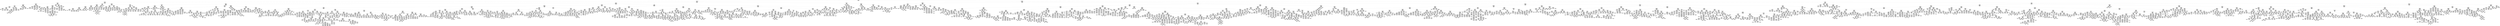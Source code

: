digraph Tree {
node [shape=box, style="rounded", color="black", fontname="helvetica"] ;
edge [fontname="helvetica"] ;
0 [label="Pesticides (tonnes) <= 0.0\nsquared_error = 11462683312.2\nsamples = 12764\nvalue = 95755.3"] ;
1 [label="Rainfall (mm) <= 0.0\nsquared_error = 10092352528.4\nsamples = 3295\nvalue = 77237.1"] ;
0 -> 1 [labeldistance=2.5, labelangle=45, headlabel="True"] ;
2 [label="Temperature (Celsius) <= 0.9\nsquared_error = 14894707254.9\nsamples = 451\nvalue = 128755.2"] ;
1 -> 2 ;
3 [label="Pesticides (tonnes) <= 0.0\nsquared_error = 20270380339.4\nsamples = 234\nvalue = 160858.6"] ;
2 -> 3 ;
4 [label="Year <= 0.6\nsquared_error = 28012167664.8\nsamples = 116\nvalue = 203544.6"] ;
3 -> 4 ;
5 [label="Temperature (Celsius) <= 0.9\nsquared_error = 20451918224.1\nsamples = 74\nvalue = 171998.3"] ;
4 -> 5 ;
6 [label="Year <= 0.1\nsquared_error = 23299702005.5\nsamples = 59\nvalue = 186253.3"] ;
5 -> 6 ;
7 [label="Rainfall (mm) <= 0.0\nsquared_error = 9919508388.5\nsamples = 20\nvalue = 155288.1"] ;
6 -> 7 ;
8 [label="Rainfall (mm) <= 0.0\nsquared_error = 10564700150.4\nsamples = 15\nvalue = 167982.9"] ;
7 -> 8 ;
9 [label="Pesticides (tonnes) <= 0.0\nsquared_error = 4754150076.2\nsamples = 3\nvalue = 118213.2"] ;
8 -> 9 ;
10 [label="squared_error = 0.0\nsamples = 1\nvalue = 124583.0"] ;
9 -> 10 ;
11 [label="squared_error = 5930008110.2\nsamples = 2\nvalue = 116620.8"] ;
9 -> 11 ;
12 [label="Year <= 0.1\nsquared_error = 11299551101.0\nsamples = 12\nvalue = 181807.8"] ;
8 -> 12 ;
13 [label="Rainfall (mm) <= 0.0\nsquared_error = 9860225475.9\nsamples = 7\nvalue = 174354.1"] ;
12 -> 13 ;
14 [label="squared_error = 5037908903.8\nsamples = 3\nvalue = 169581.4"] ;
13 -> 14 ;
15 [label="squared_error = 14636984717.4\nsamples = 4\nvalue = 179126.8"] ;
13 -> 15 ;
16 [label="Temperature (Celsius) <= 0.9\nsquared_error = 12942450862.0\nsamples = 5\nvalue = 191125.0"] ;
12 -> 16 ;
17 [label="squared_error = 25865370474.0\nsamples = 4\nvalue = 194250.0"] ;
16 -> 17 ;
18 [label="squared_error = 0.0\nsamples = 1\nvalue = 188000.0"] ;
16 -> 18 ;
19 [label="squared_error = 6269186341.7\nsamples = 5\nvalue = 118790.6"] ;
7 -> 19 ;
20 [label="Year <= 0.2\nsquared_error = 28401610546.3\nsamples = 39\nvalue = 199402.9"] ;
6 -> 20 ;
21 [label="squared_error = 43818343785.6\nsamples = 4\nvalue = 288794.0"] ;
20 -> 21 ;
22 [label="Year <= 0.5\nsquared_error = 26637268065.7\nsamples = 35\nvalue = 192830.0"] ;
20 -> 22 ;
23 [label="Year <= 0.4\nsquared_error = 34047815249.4\nsamples = 22\nvalue = 206398.1"] ;
22 -> 23 ;
24 [label="Rainfall (mm) <= 0.0\nsquared_error = 33501714855.8\nsamples = 17\nvalue = 196058.7"] ;
23 -> 24 ;
25 [label="Temperature (Celsius) <= 0.9\nsquared_error = 31511395636.4\nsamples = 15\nvalue = 188958.9"] ;
24 -> 25 ;
26 [label="Rainfall (mm) <= 0.0\nsquared_error = 35868911916.1\nsamples = 10\nvalue = 183604.5"] ;
25 -> 26 ;
27 [label="Year <= 0.3\nsquared_error = 36084551985.7\nsamples = 7\nvalue = 182556.8"] ;
26 -> 27 ;
28 [label="squared_error = 32198967137.0\nsamples = 4\nvalue = 182706.1"] ;
27 -> 28 ;
29 [label="squared_error = 41080238428.4\nsamples = 3\nvalue = 182364.9"] ;
27 -> 29 ;
30 [label="squared_error = 34681757260.7\nsamples = 3\nvalue = 189192.0"] ;
26 -> 30 ;
31 [label="squared_error = 17334308103.6\nsamples = 5\nvalue = 205914.7"] ;
25 -> 31 ;
32 [label="squared_error = 43657177249.0\nsamples = 2\nvalue = 240432.0"] ;
24 -> 32 ;
33 [label="squared_error = 34353046647.7\nsamples = 5\nvalue = 239714.1"] ;
23 -> 33 ;
34 [label="Year <= 0.6\nsquared_error = 16722024420.7\nsamples = 13\nvalue = 175643.8"] ;
22 -> 34 ;
35 [label="Temperature (Celsius) <= 0.9\nsquared_error = 16211916568.6\nsamples = 8\nvalue = 168126.1"] ;
34 -> 35 ;
36 [label="squared_error = 8352473266.2\nsamples = 3\nvalue = 165334.7"] ;
35 -> 36 ;
37 [label="squared_error = 20135794330.9\nsamples = 5\nvalue = 169521.8"] ;
35 -> 37 ;
38 [label="squared_error = 17275249393.1\nsamples = 5\nvalue = 186920.4"] ;
34 -> 38 ;
39 [label="Temperature (Celsius) <= 0.9\nsquared_error = 6316294513.8\nsamples = 15\nvalue = 119051.4"] ;
5 -> 39 ;
40 [label="squared_error = 4332146682.5\nsamples = 3\nvalue = 52074.8"] ;
39 -> 40 ;
41 [label="Temperature (Celsius) <= 0.9\nsquared_error = 5300352193.9\nsamples = 12\nvalue = 137317.7"] ;
39 -> 41 ;
42 [label="Rainfall (mm) <= 0.0\nsquared_error = 7363542390.9\nsamples = 7\nvalue = 125146.3"] ;
41 -> 42 ;
43 [label="Pesticides (tonnes) <= 0.0\nsquared_error = 66841881.9\nsamples = 4\nvalue = 114679.7"] ;
42 -> 43 ;
44 [label="squared_error = 61072911.0\nsamples = 3\nvalue = 116465.6"] ;
43 -> 44 ;
45 [label="squared_error = 0.0\nsamples = 1\nvalue = 105750.0"] ;
43 -> 45 ;
46 [label="squared_error = 12692283247.7\nsamples = 3\nvalue = 132996.2"] ;
42 -> 46 ;
47 [label="Rainfall (mm) <= 0.0\nsquared_error = 976831724.0\nsamples = 5\nvalue = 158617.6"] ;
41 -> 47 ;
48 [label="squared_error = 601553750.0\nsamples = 3\nvalue = 174550.0"] ;
47 -> 48 ;
49 [label="squared_error = 474114688.9\nsamples = 2\nvalue = 132063.7"] ;
47 -> 49 ;
50 [label="Year <= 0.9\nsquared_error = 37319314777.4\nsamples = 42\nvalue = 268608.7"] ;
4 -> 50 ;
51 [label="Rainfall (mm) <= 0.0\nsquared_error = 37523844822.7\nsamples = 29\nvalue = 305831.6"] ;
50 -> 51 ;
52 [label="Temperature (Celsius) <= 0.9\nsquared_error = 27966119896.3\nsamples = 14\nvalue = 245307.7"] ;
51 -> 52 ;
53 [label="Temperature (Celsius) <= 0.9\nsquared_error = 27273172550.9\nsamples = 12\nvalue = 264807.1"] ;
52 -> 53 ;
54 [label="squared_error = 21544290885.4\nsamples = 5\nvalue = 279709.4"] ;
53 -> 54 ;
55 [label="squared_error = 31019115860.4\nsamples = 7\nvalue = 254375.5"] ;
53 -> 55 ;
56 [label="squared_error = 3152934801.0\nsamples = 2\nvalue = 79563.0"] ;
52 -> 56 ;
57 [label="Temperature (Celsius) <= 0.9\nsquared_error = 39875225168.5\nsamples = 15\nvalue = 350060.6"] ;
51 -> 57 ;
58 [label="squared_error = 34734337259.6\nsamples = 3\nvalue = 230767.7"] ;
57 -> 58 ;
59 [label="Rainfall (mm) <= 0.0\nsquared_error = 38447472782.1\nsamples = 12\nvalue = 365620.5"] ;
57 -> 59 ;
60 [label="Year <= 0.8\nsquared_error = 36977772616.4\nsamples = 9\nvalue = 348969.1"] ;
59 -> 60 ;
61 [label="squared_error = 18339965621.6\nsamples = 4\nvalue = 349957.7"] ;
60 -> 61 ;
62 [label="squared_error = 57684154577.1\nsamples = 5\nvalue = 347870.7"] ;
60 -> 62 ;
63 [label="squared_error = 37855620689.2\nsamples = 3\nvalue = 444714.8"] ;
59 -> 63 ;
64 [label="Temperature (Celsius) <= 0.9\nsquared_error = 25781253675.4\nsamples = 13\nvalue = 180449.2"] ;
50 -> 64 ;
65 [label="squared_error = 30515623090.5\nsamples = 5\nvalue = 206061.6"] ;
64 -> 65 ;
66 [label="Rainfall (mm) <= 0.0\nsquared_error = 22413655731.1\nsamples = 8\nvalue = 165508.7"] ;
64 -> 66 ;
67 [label="squared_error = 24211439159.1\nsamples = 6\nvalue = 167208.5"] ;
66 -> 67 ;
68 [label="squared_error = 13338055590.2\nsamples = 2\nvalue = 157009.5"] ;
66 -> 68 ;
69 [label="Rainfall (mm) <= 0.0\nsquared_error = 8392718951.4\nsamples = 118\nvalue = 116591.7"] ;
3 -> 69 ;
70 [label="Pesticides (tonnes) <= 0.0\nsquared_error = 8697532730.8\nsamples = 91\nvalue = 137609.8"] ;
69 -> 70 ;
71 [label="Temperature (Celsius) <= 0.9\nsquared_error = 8017621429.8\nsamples = 87\nvalue = 130871.2"] ;
70 -> 71 ;
72 [label="Year <= 0.1\nsquared_error = 7426673069.2\nsamples = 69\nvalue = 121193.6"] ;
71 -> 72 ;
73 [label="Rainfall (mm) <= 0.0\nsquared_error = 4746597477.7\nsamples = 4\nvalue = 81525.6"] ;
72 -> 73 ;
74 [label="Temperature (Celsius) <= 0.8\nsquared_error = 148399816.7\nsamples = 2\nvalue = 44899.8"] ;
73 -> 74 ;
75 [label="squared_error = 0.0\nsamples = 1\nvalue = 51933.0"] ;
74 -> 75 ;
76 [label="squared_error = 0.0\nsamples = 1\nvalue = 23800.0"] ;
74 -> 76 ;
77 [label="squared_error = 6704125218.0\nsamples = 2\nvalue = 130360.0"] ;
73 -> 77 ;
78 [label="Pesticides (tonnes) <= 0.0\nsquared_error = 7495200214.6\nsamples = 65\nvalue = 123915.9"] ;
72 -> 78 ;
79 [label="Year <= 0.2\nsquared_error = 7794539599.1\nsamples = 14\nvalue = 151522.7"] ;
78 -> 79 ;
80 [label="squared_error = 9259046485.2\nsamples = 3\nvalue = 185290.2"] ;
79 -> 80 ;
81 [label="Pesticides (tonnes) <= 0.0\nsquared_error = 7195633660.0\nsamples = 11\nvalue = 144413.8"] ;
79 -> 81 ;
82 [label="Year <= 0.3\nsquared_error = 7074370282.0\nsamples = 6\nvalue = 125721.8"] ;
81 -> 82 ;
83 [label="squared_error = 12317746946.9\nsamples = 3\nvalue = 125687.7"] ;
82 -> 83 ;
84 [label="squared_error = 4452681076.8\nsamples = 3\nvalue = 125738.8"] ;
82 -> 84 ;
85 [label="Rainfall (mm) <= 0.0\nsquared_error = 6707311575.0\nsamples = 5\nvalue = 161236.6"] ;
81 -> 85 ;
86 [label="squared_error = 5534922755.6\nsamples = 2\nvalue = 180726.3"] ;
85 -> 86 ;
87 [label="squared_error = 6977202882.1\nsamples = 3\nvalue = 152883.9"] ;
85 -> 87 ;
88 [label="Rainfall (mm) <= 0.0\nsquared_error = 7121561499.9\nsamples = 51\nvalue = 115878.4"] ;
78 -> 88 ;
89 [label="Year <= 0.4\nsquared_error = 7033450554.7\nsamples = 49\nvalue = 118505.3"] ;
88 -> 89 ;
90 [label="Rainfall (mm) <= 0.0\nsquared_error = 9920411253.1\nsamples = 9\nvalue = 144454.9"] ;
89 -> 90 ;
91 [label="Year <= 0.2\nsquared_error = 9286647574.3\nsamples = 5\nvalue = 132508.0"] ;
90 -> 91 ;
92 [label="squared_error = 9859099849.0\nsamples = 2\nvalue = 122929.0"] ;
91 -> 92 ;
93 [label="squared_error = 8931603506.2\nsamples = 3\nvalue = 137297.5"] ;
91 -> 93 ;
94 [label="squared_error = 10268717296.1\nsamples = 4\nvalue = 156401.8"] ;
90 -> 94 ;
95 [label="Year <= 0.9\nsquared_error = 6353206042.1\nsamples = 40\nvalue = 113714.6"] ;
89 -> 95 ;
96 [label="Temperature (Celsius) <= 0.9\nsquared_error = 6033287673.9\nsamples = 27\nvalue = 100841.8"] ;
95 -> 96 ;
97 [label="Temperature (Celsius) <= 0.9\nsquared_error = 3592658528.3\nsamples = 6\nvalue = 75109.8"] ;
96 -> 97 ;
98 [label="squared_error = 1037774010.2\nsamples = 2\nvalue = 62785.5"] ;
97 -> 98 ;
99 [label="squared_error = 4756183893.2\nsamples = 4\nvalue = 81272.0"] ;
97 -> 99 ;
100 [label="Temperature (Celsius) <= 0.9\nsquared_error = 6673882576.0\nsamples = 21\nvalue = 111869.8"] ;
96 -> 100 ;
101 [label="Temperature (Celsius) <= 0.9\nsquared_error = 7212775791.0\nsamples = 19\nvalue = 115186.1"] ;
100 -> 101 ;
102 [label="Year <= 0.6\nsquared_error = 6826145483.1\nsamples = 14\nvalue = 106472.1"] ;
101 -> 102 ;
103 [label="squared_error = 7610380667.0\nsamples = 4\nvalue = 115837.2"] ;
102 -> 103 ;
104 [label="Pesticides (tonnes) <= 0.0\nsquared_error = 6477809265.9\nsamples = 10\nvalue = 102870.1"] ;
102 -> 104 ;
105 [label="squared_error = 5295178698.0\nsamples = 5\nvalue = 99206.0"] ;
104 -> 105 ;
106 [label="squared_error = 7203318138.4\nsamples = 5\nvalue = 105160.1"] ;
104 -> 106 ;
107 [label="Pesticides (tonnes) <= 0.0\nsquared_error = 7509612911.4\nsamples = 5\nvalue = 137593.6"] ;
101 -> 107 ;
108 [label="squared_error = 8268083041.0\nsamples = 2\nvalue = 120411.0"] ;
107 -> 108 ;
109 [label="squared_error = 5579792593.6\nsamples = 3\nvalue = 160503.7"] ;
107 -> 109 ;
110 [label="squared_error = 1327739157.6\nsamples = 2\nvalue = 84234.3"] ;
100 -> 110 ;
111 [label="Rainfall (mm) <= 0.0\nsquared_error = 6175723809.6\nsamples = 13\nvalue = 134311.2"] ;
95 -> 111 ;
112 [label="squared_error = 5667940734.5\nsamples = 6\nvalue = 145385.0"] ;
111 -> 112 ;
113 [label="squared_error = 6402638922.6\nsamples = 7\nvalue = 125610.3"] ;
111 -> 113 ;
114 [label="squared_error = 19580625.0\nsamples = 2\nvalue = 14742.0"] ;
88 -> 114 ;
115 [label="Rainfall (mm) <= 0.0\nsquared_error = 8498796716.0\nsamples = 18\nvalue = 169940.5"] ;
71 -> 115 ;
116 [label="Rainfall (mm) <= 0.0\nsquared_error = 5323289821.8\nsamples = 11\nvalue = 134366.8"] ;
115 -> 116 ;
117 [label="squared_error = 0.0\nsamples = 1\nvalue = 75209.0"] ;
116 -> 117 ;
118 [label="Temperature (Celsius) <= 0.9\nsquared_error = 5450956613.2\nsamples = 10\nvalue = 139296.7"] ;
116 -> 118 ;
119 [label="squared_error = 4333299533.1\nsamples = 5\nvalue = 148034.0"] ;
118 -> 119 ;
120 [label="squared_error = 6759170786.2\nsamples = 5\nvalue = 127064.4"] ;
118 -> 120 ;
121 [label="Year <= 0.5\nsquared_error = 9181233122.0\nsamples = 7\nvalue = 202973.1"] ;
115 -> 121 ;
122 [label="squared_error = 1377541836.8\nsamples = 2\nvalue = 228571.5"] ;
121 -> 122 ;
123 [label="Temperature (Celsius) <= 0.9\nsquared_error = 11935755138.6\nsamples = 5\nvalue = 192733.8"] ;
121 -> 123 ;
124 [label="squared_error = 15377343750.0\nsamples = 2\nvalue = 182850.0"] ;
123 -> 124 ;
125 [label="squared_error = 8298787522.2\nsamples = 3\nvalue = 202617.6"] ;
123 -> 125 ;
126 [label="squared_error = 3885000391.1\nsamples = 4\nvalue = 268529.7"] ;
70 -> 126 ;
127 [label="Rainfall (mm) <= 0.0\nsquared_error = 1802664267.1\nsamples = 27\nvalue = 51252.7"] ;
69 -> 127 ;
128 [label="Pesticides (tonnes) <= 0.0\nsquared_error = 1176084598.3\nsamples = 23\nvalue = 41821.4"] ;
127 -> 128 ;
129 [label="squared_error = 504687003.8\nsamples = 2\nvalue = 26169.5"] ;
128 -> 129 ;
130 [label="Year <= 0.9\nsquared_error = 1269812359.0\nsamples = 21\nvalue = 45860.6"] ;
128 -> 130 ;
131 [label="Rainfall (mm) <= 0.0\nsquared_error = 1169525837.2\nsamples = 18\nvalue = 43139.0"] ;
130 -> 131 ;
132 [label="squared_error = 208515427.6\nsamples = 2\nvalue = 36220.3"] ;
131 -> 132 ;
133 [label="Pesticides (tonnes) <= 0.0\nsquared_error = 1287817065.5\nsamples = 16\nvalue = 44041.4"] ;
131 -> 133 ;
134 [label="Pesticides (tonnes) <= 0.0\nsquared_error = 1371907111.3\nsamples = 11\nvalue = 44421.3"] ;
133 -> 134 ;
135 [label="squared_error = 1687818281.2\nsamples = 5\nvalue = 44106.5"] ;
134 -> 135 ;
136 [label="squared_error = 1213877186.4\nsamples = 6\nvalue = 44578.8"] ;
134 -> 136 ;
137 [label="Temperature (Celsius) <= 0.8\nsquared_error = 982702366.2\nsamples = 5\nvalue = 42673.6"] ;
133 -> 137 ;
138 [label="squared_error = 0.0\nsamples = 1\nvalue = 41600.0"] ;
137 -> 138 ;
139 [label="squared_error = 1228017765.0\nsamples = 4\nvalue = 42942.0"] ;
137 -> 139 ;
140 [label="squared_error = 1552493803.6\nsamples = 3\nvalue = 60013.0"] ;
130 -> 140 ;
141 [label="Pesticides (tonnes) <= 0.0\nsquared_error = 2036962576.5\nsamples = 4\nvalue = 103798.6"] ;
127 -> 141 ;
142 [label="squared_error = 0.0\nsamples = 1\nvalue = 80000.0"] ;
141 -> 142 ;
143 [label="squared_error = 2266328450.0\nsamples = 3\nvalue = 107765.0"] ;
141 -> 143 ;
144 [label="Pesticides (tonnes) <= 0.0\nsquared_error = 6048937499.2\nsamples = 217\nvalue = 91414.5"] ;
2 -> 144 ;
145 [label="Year <= 0.8\nsquared_error = 9010336800.9\nsamples = 82\nvalue = 129029.3"] ;
144 -> 145 ;
146 [label="Temperature (Celsius) <= 1.0\nsquared_error = 6964389935.0\nsamples = 71\nvalue = 104246.5"] ;
145 -> 146 ;
147 [label="Year <= 0.6\nsquared_error = 5861878379.8\nsamples = 43\nvalue = 139938.6"] ;
146 -> 147 ;
148 [label="Temperature (Celsius) <= 1.0\nsquared_error = 1933795074.9\nsamples = 31\nvalue = 112050.8"] ;
147 -> 148 ;
149 [label="Pesticides (tonnes) <= 0.0\nsquared_error = 1497106246.0\nsamples = 22\nvalue = 96761.8"] ;
148 -> 149 ;
150 [label="Rainfall (mm) <= 0.0\nsquared_error = 1851391785.7\nsamples = 15\nvalue = 87360.5"] ;
149 -> 150 ;
151 [label="Rainfall (mm) <= 0.0\nsquared_error = 1319036411.2\nsamples = 4\nvalue = 101469.7"] ;
150 -> 151 ;
152 [label="squared_error = 0.0\nsamples = 1\nvalue = 96667.0"] ;
151 -> 152 ;
153 [label="squared_error = 1577307947.8\nsamples = 3\nvalue = 102430.2"] ;
151 -> 153 ;
154 [label="Rainfall (mm) <= 0.0\nsquared_error = 1948380312.5\nsamples = 11\nvalue = 82069.6"] ;
150 -> 154 ;
155 [label="squared_error = 1812862898.0\nsamples = 2\nvalue = 90221.0"] ;
154 -> 155 ;
156 [label="Rainfall (mm) <= 0.0\nsquared_error = 1960781344.2\nsamples = 9\nvalue = 80188.5"] ;
154 -> 156 ;
157 [label="squared_error = 2080648625.8\nsamples = 4\nvalue = 82351.8"] ;
156 -> 157 ;
158 [label="squared_error = 1881111134.5\nsamples = 5\nvalue = 78836.4"] ;
156 -> 158 ;
159 [label="Rainfall (mm) <= 0.0\nsquared_error = 258229883.9\nsamples = 7\nvalue = 115564.4"] ;
149 -> 159 ;
160 [label="Temperature (Celsius) <= 1.0\nsquared_error = 15117360.5\nsamples = 4\nvalue = 108026.0"] ;
159 -> 160 ;
161 [label="Year <= 0.3\nsquared_error = 10367925.6\nsamples = 3\nvalue = 109590.3"] ;
160 -> 161 ;
162 [label="squared_error = 23970816.0\nsamples = 2\nvalue = 111771.0"] ;
161 -> 162 ;
163 [label="squared_error = 0.0\nsamples = 1\nvalue = 108500.0"] ;
161 -> 163 ;
164 [label="squared_error = 0.0\nsamples = 1\nvalue = 103333.0"] ;
160 -> 164 ;
165 [label="Temperature (Celsius) <= 0.9\nsquared_error = 350888888.9\nsamples = 3\nvalue = 135666.7"] ;
159 -> 165 ;
166 [label="squared_error = 441000000.0\nsamples = 2\nvalue = 141000.0"] ;
165 -> 166 ;
167 [label="squared_error = 0.0\nsamples = 1\nvalue = 125000.0"] ;
165 -> 167 ;
168 [label="Pesticides (tonnes) <= 0.0\nsquared_error = 1113369260.2\nsamples = 9\nvalue = 148089.3"] ;
148 -> 168 ;
169 [label="Rainfall (mm) <= 0.0\nsquared_error = 1114657359.5\nsamples = 8\nvalue = 145634.6"] ;
168 -> 169 ;
170 [label="Year <= 0.5\nsquared_error = 951865433.7\nsamples = 4\nvalue = 140178.6"] ;
169 -> 170 ;
171 [label="squared_error = 355555555.6\nsamples = 2\nvalue = 136666.7"] ;
170 -> 171 ;
172 [label="squared_error = 1382910156.2\nsamples = 2\nvalue = 142812.5"] ;
170 -> 172 ;
173 [label="squared_error = 1229333333.3\nsamples = 4\nvalue = 152000.0"] ;
169 -> 173 ;
174 [label="squared_error = 0.0\nsamples = 1\nvalue = 180000.0"] ;
168 -> 174 ;
175 [label="Rainfall (mm) <= 0.0\nsquared_error = 7672771201.0\nsamples = 12\nvalue = 233561.8"] ;
147 -> 175 ;
176 [label="Pesticides (tonnes) <= 0.0\nsquared_error = 1743154917.1\nsamples = 9\nvalue = 272078.6"] ;
175 -> 176 ;
177 [label="Temperature (Celsius) <= 1.0\nsquared_error = 317167903.0\nsamples = 4\nvalue = 294068.2"] ;
176 -> 177 ;
178 [label="squared_error = 420577336.9\nsamples = 2\nvalue = 300113.7"] ;
177 -> 178 ;
179 [label="Year <= 0.7\nsquared_error = 25000000.0\nsamples = 2\nvalue = 285000.0"] ;
177 -> 179 ;
180 [label="squared_error = 0.0\nsamples = 1\nvalue = 280000.0"] ;
179 -> 180 ;
181 [label="squared_error = 0.0\nsamples = 1\nvalue = 290000.0"] ;
179 -> 181 ;
182 [label="Rainfall (mm) <= 0.0\nsquared_error = 2192734373.7\nsamples = 5\nvalue = 253754.0"] ;
176 -> 182 ;
183 [label="squared_error = 625000000.0\nsamples = 2\nvalue = 255000.0"] ;
182 -> 183 ;
184 [label="squared_error = 2975437173.5\nsamples = 3\nvalue = 253131.0"] ;
182 -> 184 ;
185 [label="squared_error = 4029546605.6\nsamples = 3\nvalue = 92333.3"] ;
175 -> 185 ;
186 [label="Temperature (Celsius) <= 1.0\nsquared_error = 3219199596.0\nsamples = 28\nvalue = 45402.7"] ;
146 -> 186 ;
187 [label="Rainfall (mm) <= 0.0\nsquared_error = 2169071736.4\nsamples = 27\nvalue = 37235.3"] ;
186 -> 187 ;
188 [label="Year <= 0.4\nsquared_error = 955262217.0\nsamples = 22\nvalue = 24843.8"] ;
187 -> 188 ;
189 [label="squared_error = 600250000.0\nsamples = 2\nvalue = 128000.0"] ;
188 -> 189 ;
190 [label="Rainfall (mm) <= 0.0\nsquared_error = 166243085.5\nsamples = 20\nvalue = 17475.5"] ;
188 -> 190 ;
191 [label="Pesticides (tonnes) <= 0.0\nsquared_error = 95176291.8\nsamples = 17\nvalue = 14521.7"] ;
190 -> 191 ;
192 [label="Rainfall (mm) <= 0.0\nsquared_error = 271112975.4\nsamples = 4\nvalue = 20751.6"] ;
191 -> 192 ;
193 [label="squared_error = 303867438.2\nsamples = 3\nvalue = 23398.2"] ;
192 -> 193 ;
194 [label="squared_error = 0.0\nsamples = 1\nvalue = 10165.0"] ;
192 -> 194 ;
195 [label="Pesticides (tonnes) <= 0.0\nsquared_error = 32529422.4\nsamples = 13\nvalue = 12791.2"] ;
191 -> 195 ;
196 [label="Year <= 0.8\nsquared_error = 27051951.2\nsamples = 11\nvalue = 11655.9"] ;
195 -> 196 ;
197 [label="Rainfall (mm) <= 0.0\nsquared_error = 28958029.1\nsamples = 9\nvalue = 12574.7"] ;
196 -> 197 ;
198 [label="squared_error = 37729122.7\nsamples = 3\nvalue = 14122.0"] ;
197 -> 198 ;
199 [label="Rainfall (mm) <= 0.0\nsquared_error = 24434435.5\nsamples = 6\nvalue = 11994.5"] ;
197 -> 199 ;
200 [label="squared_error = 22971272.2\nsamples = 3\nvalue = 12067.5"] ;
199 -> 200 ;
201 [label="squared_error = 25886940.8\nsamples = 3\nvalue = 11921.5"] ;
199 -> 201 ;
202 [label="squared_error = 5617952.0\nsamples = 2\nvalue = 8287.0"] ;
196 -> 202 ;
203 [label="squared_error = 31400527.7\nsamples = 2\nvalue = 16764.8"] ;
195 -> 203 ;
204 [label="squared_error = 268396545.2\nsamples = 3\nvalue = 31063.0"] ;
190 -> 204 ;
205 [label="squared_error = 3002908984.0\nsamples = 5\nvalue = 111584.0"] ;
187 -> 205 ;
206 [label="squared_error = 0.0\nsamples = 1\nvalue = 188333.0"] ;
186 -> 206 ;
207 [label="Rainfall (mm) <= 0.0\nsquared_error = 6115675580.4\nsamples = 11\nvalue = 218981.6"] ;
145 -> 207 ;
208 [label="Temperature (Celsius) <= 1.0\nsquared_error = 3269464846.1\nsamples = 7\nvalue = 243559.9"] ;
207 -> 208 ;
209 [label="Year <= 0.9\nsquared_error = 4056758093.9\nsamples = 6\nvalue = 246012.3"] ;
208 -> 209 ;
210 [label="squared_error = 4050000000.0\nsamples = 2\nvalue = 250000.0"] ;
209 -> 210 ;
211 [label="Temperature (Celsius) <= 1.0\nsquared_error = 4051943465.0\nsamples = 4\nvalue = 244683.1"] ;
209 -> 211 ;
212 [label="squared_error = 3721000000.0\nsamples = 2\nvalue = 246000.0"] ;
211 -> 212 ;
213 [label="squared_error = 4314200994.2\nsamples = 2\nvalue = 243629.6"] ;
211 -> 213 ;
214 [label="squared_error = 0.0\nsamples = 1\nvalue = 233750.0"] ;
208 -> 214 ;
215 [label="squared_error = 7974431495.7\nsamples = 4\nvalue = 188258.8"] ;
207 -> 215 ;
216 [label="Pesticides (tonnes) <= 0.0\nsquared_error = 2872472872.3\nsamples = 135\nvalue = 68589.9"] ;
144 -> 216 ;
217 [label="Pesticides (tonnes) <= 0.0\nsquared_error = 2018265265.7\nsamples = 72\nvalue = 44716.6"] ;
216 -> 217 ;
218 [label="Year <= 0.7\nsquared_error = 2436032729.6\nsamples = 40\nvalue = 66305.7"] ;
217 -> 218 ;
219 [label="Year <= 0.2\nsquared_error = 2295642540.6\nsamples = 25\nvalue = 87472.2"] ;
218 -> 219 ;
220 [label="squared_error = 138898010.2\nsamples = 2\nvalue = 136785.5"] ;
219 -> 220 ;
221 [label="Pesticides (tonnes) <= 0.0\nsquared_error = 2271984677.3\nsamples = 23\nvalue = 84654.3"] ;
219 -> 221 ;
222 [label="Rainfall (mm) <= 0.0\nsquared_error = 1622868799.9\nsamples = 7\nvalue = 92051.4"] ;
221 -> 222 ;
223 [label="squared_error = 1221545464.2\nsamples = 4\nvalue = 93665.4"] ;
222 -> 223 ;
224 [label="squared_error = 2332120204.0\nsamples = 3\nvalue = 89146.0"] ;
222 -> 224 ;
225 [label="Year <= 0.3\nsquared_error = 2643933239.6\nsamples = 16\nvalue = 79723.0"] ;
221 -> 225 ;
226 [label="squared_error = 4637070829.2\nsamples = 4\nvalue = 72121.8"] ;
225 -> 226 ;
227 [label="Pesticides (tonnes) <= 0.0\nsquared_error = 2158165792.5\nsamples = 12\nvalue = 81511.5"] ;
225 -> 227 ;
228 [label="squared_error = 3236765283.8\nsamples = 4\nvalue = 83570.2"] ;
227 -> 228 ;
229 [label="Year <= 0.4\nsquared_error = 1566266279.0\nsamples = 8\nvalue = 80388.6"] ;
227 -> 229 ;
230 [label="squared_error = 1965499105.8\nsamples = 5\nvalue = 80064.6"] ;
229 -> 230 ;
231 [label="squared_error = 1233411840.6\nsamples = 3\nvalue = 80658.7"] ;
229 -> 231 ;
232 [label="Rainfall (mm) <= 0.0\nsquared_error = 333559976.6\nsamples = 15\nvalue = 27147.6"] ;
218 -> 232 ;
233 [label="Rainfall (mm) <= 0.0\nsquared_error = 295740121.9\nsamples = 14\nvalue = 25483.7"] ;
232 -> 233 ;
234 [label="squared_error = 216154027.2\nsamples = 3\nvalue = 30289.0"] ;
233 -> 234 ;
235 [label="Rainfall (mm) <= 0.0\nsquared_error = 312971631.8\nsamples = 11\nvalue = 23767.5"] ;
233 -> 235 ;
236 [label="squared_error = 347719534.1\nsamples = 5\nvalue = 22986.2"] ;
235 -> 236 ;
237 [label="Temperature (Celsius) <= 1.0\nsquared_error = 286109447.8\nsamples = 6\nvalue = 24353.5"] ;
235 -> 237 ;
238 [label="squared_error = 5921387.6\nsamples = 2\nvalue = 24719.3"] ;
237 -> 238 ;
239 [label="squared_error = 454093803.2\nsamples = 4\nvalue = 24134.0"] ;
237 -> 239 ;
240 [label="squared_error = 0.0\nsamples = 1\nvalue = 58763.0"] ;
232 -> 240 ;
241 [label="Temperature (Celsius) <= 1.0\nsquared_error = 260822163.9\nsamples = 32\nvalue = 18534.0"] ;
217 -> 241 ;
242 [label="Year <= 0.1\nsquared_error = 144874017.4\nsamples = 9\nvalue = 14057.4"] ;
241 -> 242 ;
243 [label="squared_error = 286619925.7\nsamples = 3\nvalue = 18374.2"] ;
242 -> 243 ;
244 [label="Temperature (Celsius) <= 1.0\nsquared_error = 1178673.2\nsamples = 6\nvalue = 10525.5"] ;
242 -> 244 ;
245 [label="squared_error = 894569.4\nsamples = 3\nvalue = 10666.4"] ;
244 -> 245 ;
246 [label="squared_error = 1580212.7\nsamples = 3\nvalue = 10278.8"] ;
244 -> 246 ;
247 [label="Year <= 0.4\nsquared_error = 320869909.5\nsamples = 23\nvalue = 21849.9"] ;
241 -> 247 ;
248 [label="Rainfall (mm) <= 0.0\nsquared_error = 334398925.9\nsamples = 21\nvalue = 22798.2"] ;
247 -> 248 ;
249 [label="Temperature (Celsius) <= 1.0\nsquared_error = 366481913.7\nsamples = 16\nvalue = 24758.9"] ;
248 -> 249 ;
250 [label="Year <= 0.2\nsquared_error = 336153223.3\nsamples = 6\nvalue = 27238.3"] ;
249 -> 250 ;
251 [label="squared_error = 362536464.8\nsamples = 3\nvalue = 27903.5"] ;
250 -> 251 ;
252 [label="squared_error = 299598870.2\nsamples = 3\nvalue = 26351.3"] ;
250 -> 252 ;
253 [label="Temperature (Celsius) <= 1.0\nsquared_error = 378495861.6\nsamples = 10\nvalue = 23312.6"] ;
249 -> 253 ;
254 [label="squared_error = 0.0\nsamples = 1\nvalue = 9897.0"] ;
253 -> 254 ;
255 [label="Temperature (Celsius) <= 1.0\nsquared_error = 395055530.7\nsamples = 9\nvalue = 24532.2"] ;
253 -> 255 ;
256 [label="Year <= 0.1\nsquared_error = 428161088.0\nsamples = 6\nvalue = 24914.4"] ;
255 -> 256 ;
257 [label="squared_error = 474439480.7\nsamples = 3\nvalue = 23889.0"] ;
256 -> 257 ;
258 [label="squared_error = 399384714.2\nsamples = 3\nvalue = 25529.6"] ;
256 -> 258 ;
259 [label="squared_error = 305345788.7\nsamples = 3\nvalue = 23513.0"] ;
255 -> 259 ;
260 [label="Rainfall (mm) <= 0.0\nsquared_error = 182081149.9\nsamples = 5\nvalue = 16589.5"] ;
248 -> 260 ;
261 [label="squared_error = 1602070.2\nsamples = 3\nvalue = 10730.8"] ;
260 -> 261 ;
262 [label="squared_error = 337089600.0\nsamples = 2\nvalue = 28307.0"] ;
260 -> 262 ;
263 [label="squared_error = 400.0\nsamples = 2\nvalue = 9996.0"] ;
247 -> 263 ;
264 [label="Temperature (Celsius) <= 1.0\nsquared_error = 2569809232.0\nsamples = 63\nvalue = 92931.4"] ;
216 -> 264 ;
265 [label="Rainfall (mm) <= 0.0\nsquared_error = 2507703470.1\nsamples = 60\nvalue = 94891.8"] ;
264 -> 265 ;
266 [label="Rainfall (mm) <= 0.0\nsquared_error = 2546503206.7\nsamples = 55\nvalue = 91857.6"] ;
265 -> 266 ;
267 [label="Year <= 0.8\nsquared_error = 2299427965.0\nsamples = 30\nvalue = 101526.1"] ;
266 -> 267 ;
268 [label="Rainfall (mm) <= 0.0\nsquared_error = 2463532710.6\nsamples = 22\nvalue = 105912.0"] ;
267 -> 268 ;
269 [label="squared_error = 1270889077.0\nsamples = 3\nvalue = 91345.0"] ;
268 -> 269 ;
270 [label="Year <= 0.4\nsquared_error = 2651134039.9\nsamples = 19\nvalue = 108825.4"] ;
268 -> 270 ;
271 [label="squared_error = 5158584.9\nsamples = 3\nvalue = 122041.7"] ;
270 -> 271 ;
272 [label="Year <= 0.8\nsquared_error = 2923567151.6\nsamples = 16\nvalue = 107356.9"] ;
270 -> 272 ;
273 [label="Rainfall (mm) <= 0.0\nsquared_error = 3022783388.2\nsamples = 15\nvalue = 106657.0"] ;
272 -> 273 ;
274 [label="squared_error = 6441144091.1\nsamples = 5\nvalue = 103591.8"] ;
273 -> 274 ;
275 [label="Temperature (Celsius) <= 1.0\nsquared_error = 1205455707.3\nsamples = 10\nvalue = 108279.7"] ;
273 -> 275 ;
276 [label="Year <= 0.5\nsquared_error = 1520057794.8\nsamples = 8\nvalue = 104929.9"] ;
275 -> 276 ;
277 [label="squared_error = 1289501606.9\nsamples = 3\nvalue = 102804.3"] ;
276 -> 277 ;
278 [label="Temperature (Celsius) <= 1.0\nsquared_error = 1710485256.4\nsamples = 5\nvalue = 106751.9"] ;
276 -> 278 ;
279 [label="squared_error = 117364722.2\nsamples = 2\nvalue = 105833.5"] ;
278 -> 279 ;
280 [label="squared_error = 3832022120.2\nsamples = 3\nvalue = 107976.3"] ;
278 -> 280 ;
281 [label="squared_error = 28008240.8\nsamples = 2\nvalue = 119166.5"] ;
275 -> 281 ;
282 [label="squared_error = 0.0\nsamples = 1\nvalue = 125556.0"] ;
272 -> 282 ;
283 [label="Year <= 0.9\nsquared_error = 1493376180.2\nsamples = 8\nvalue = 87172.5"] ;
267 -> 283 ;
284 [label="squared_error = 0.0\nsamples = 1\nvalue = 22857.0"] ;
283 -> 284 ;
285 [label="Rainfall (mm) <= 0.0\nsquared_error = 1187701252.0\nsamples = 7\nvalue = 93604.0"] ;
283 -> 285 ;
286 [label="Temperature (Celsius) <= 1.0\nsquared_error = 999944500.5\nsamples = 5\nvalue = 97264.6"] ;
285 -> 286 ;
287 [label="squared_error = 171243396.0\nsamples = 2\nvalue = 106419.0"] ;
286 -> 287 ;
288 [label="squared_error = 1238932610.1\nsamples = 3\nvalue = 94213.2"] ;
286 -> 288 ;
289 [label="squared_error = 1670724750.2\nsamples = 2\nvalue = 78961.5"] ;
285 -> 289 ;
290 [label="Rainfall (mm) <= 0.0\nsquared_error = 2599730813.2\nsamples = 25\nvalue = 80774.1"] ;
266 -> 290 ;
291 [label="Temperature (Celsius) <= 1.0\nsquared_error = 1934201426.7\nsamples = 12\nvalue = 68518.3"] ;
290 -> 291 ;
292 [label="squared_error = 0.0\nsamples = 1\nvalue = 24444.0"] ;
291 -> 292 ;
293 [label="Rainfall (mm) <= 0.0\nsquared_error = 1929808865.9\nsamples = 11\nvalue = 70521.6"] ;
291 -> 293 ;
294 [label="squared_error = 1456248714.4\nsamples = 4\nvalue = 67060.3"] ;
293 -> 294 ;
295 [label="Temperature (Celsius) <= 1.0\nsquared_error = 2306138249.9\nsamples = 7\nvalue = 73406.1"] ;
293 -> 295 ;
296 [label="squared_error = 2398931912.9\nsamples = 3\nvalue = 72198.7"] ;
295 -> 296 ;
297 [label="squared_error = 2210428876.9\nsamples = 4\nvalue = 74613.5"] ;
295 -> 297 ;
298 [label="Temperature (Celsius) <= 0.9\nsquared_error = 3012957197.0\nsamples = 13\nvalue = 96434.3"] ;
290 -> 298 ;
299 [label="squared_error = 1850564626.9\nsamples = 3\nvalue = 63546.3"] ;
298 -> 299 ;
300 [label="Temperature (Celsius) <= 1.0\nsquared_error = 2985846780.5\nsamples = 10\nvalue = 103011.9"] ;
298 -> 300 ;
301 [label="Temperature (Celsius) <= 1.0\nsquared_error = 2585317149.1\nsamples = 7\nvalue = 100226.6"] ;
300 -> 301 ;
302 [label="squared_error = 6084841830.8\nsamples = 4\nvalue = 103689.5"] ;
301 -> 302 ;
303 [label="squared_error = 826560964.4\nsamples = 3\nvalue = 98495.1"] ;
301 -> 303 ;
304 [label="squared_error = 4432801813.6\nsamples = 3\nvalue = 114153.3"] ;
300 -> 304 ;
305 [label="Rainfall (mm) <= 0.0\nsquared_error = 1534452148.9\nsamples = 5\nvalue = 119165.3"] ;
265 -> 305 ;
306 [label="squared_error = 706616343.8\nsamples = 3\nvalue = 125839.0"] ;
305 -> 306 ;
307 [label="squared_error = 3306525413.6\nsamples = 2\nvalue = 101368.7"] ;
305 -> 307 ;
308 [label="squared_error = 307415520.2\nsamples = 3\nvalue = 28239.3"] ;
264 -> 308 ;
309 [label="Temperature (Celsius) <= 1.0\nsquared_error = 8825104567.1\nsamples = 2844\nvalue = 68955.3"] ;
1 -> 309 ;
310 [label="Temperature (Celsius) <= 0.5\nsquared_error = 8615870268.0\nsamples = 2670\nvalue = 64781.1"] ;
309 -> 310 ;
311 [label="Pesticides (tonnes) <= 0.0\nsquared_error = 23640779728.0\nsamples = 567\nvalue = 96834.7"] ;
310 -> 311 ;
312 [label="Year <= 0.8\nsquared_error = 162439933998.8\nsamples = 38\nvalue = 293086.7"] ;
311 -> 312 ;
313 [label="Year <= 0.6\nsquared_error = 29149356918.0\nsamples = 30\nvalue = 182593.5"] ;
312 -> 313 ;
314 [label="Temperature (Celsius) <= 0.2\nsquared_error = 3305562692.8\nsamples = 23\nvalue = 134644.7"] ;
313 -> 314 ;
315 [label="Year <= 0.2\nsquared_error = 3945343961.1\nsamples = 6\nvalue = 166896.3"] ;
314 -> 315 ;
316 [label="Temperature (Celsius) <= 0.2\nsquared_error = 6042895510.2\nsamples = 4\nvalue = 175314.3"] ;
315 -> 316 ;
317 [label="squared_error = 5941326400.0\nsamples = 2\nvalue = 177840.0"] ;
316 -> 317 ;
318 [label="squared_error = 6241000000.0\nsamples = 2\nvalue = 169000.0"] ;
316 -> 318 ;
319 [label="squared_error = 770675733.4\nsamples = 2\nvalue = 155111.2"] ;
315 -> 319 ;
320 [label="Temperature (Celsius) <= 0.3\nsquared_error = 2432308225.9\nsamples = 17\nvalue = 121299.2"] ;
314 -> 320 ;
321 [label="Temperature (Celsius) <= 0.2\nsquared_error = 2009885437.2\nsamples = 15\nvalue = 128087.1"] ;
320 -> 321 ;
322 [label="squared_error = 10225917.2\nsamples = 2\nvalue = 80153.8"] ;
321 -> 322 ;
323 [label="Year <= 0.3\nsquared_error = 1869774297.0\nsamples = 13\nvalue = 137217.2"] ;
321 -> 323 ;
324 [label="Year <= 0.1\nsquared_error = 170681288.0\nsamples = 2\nvalue = 102762.0"] ;
323 -> 324 ;
325 [label="squared_error = 0.0\nsamples = 1\nvalue = 112000.0"] ;
324 -> 325 ;
326 [label="squared_error = 0.0\nsamples = 1\nvalue = 84286.0"] ;
324 -> 326 ;
327 [label="Year <= 0.3\nsquared_error = 1922119131.2\nsamples = 11\nvalue = 142959.8"] ;
323 -> 327 ;
328 [label="squared_error = 0.0\nsamples = 1\nvalue = 208000.0"] ;
327 -> 328 ;
329 [label="Year <= 0.6\nsquared_error = 1771710398.0\nsamples = 10\nvalue = 139133.9"] ;
327 -> 329 ;
330 [label="Rainfall (mm) <= 0.2\nsquared_error = 1673195357.6\nsamples = 9\nvalue = 142642.2"] ;
329 -> 330 ;
331 [label="Rainfall (mm) <= 0.2\nsquared_error = 1870843047.9\nsamples = 7\nvalue = 147021.2"] ;
330 -> 331 ;
332 [label="Rainfall (mm) <= 0.2\nsquared_error = 1164871825.1\nsamples = 4\nvalue = 142812.3"] ;
331 -> 332 ;
333 [label="squared_error = 1630516144.6\nsamples = 3\nvalue = 143107.2"] ;
332 -> 333 ;
334 [label="squared_error = 0.0\nsamples = 1\nvalue = 142075.0"] ;
332 -> 334 ;
335 [label="Temperature (Celsius) <= 0.3\nsquared_error = 2649696005.6\nsamples = 3\nvalue = 151931.7"] ;
331 -> 335 ;
336 [label="squared_error = 0.0\nsamples = 1\nvalue = 154545.0"] ;
335 -> 336 ;
337 [label="squared_error = 3969421875.0\nsamples = 2\nvalue = 150625.0"] ;
335 -> 337 ;
338 [label="squared_error = 373555555.6\nsamples = 2\nvalue = 123666.7"] ;
330 -> 338 ;
339 [label="squared_error = 0.0\nsamples = 1\nvalue = 83000.0"] ;
329 -> 339 ;
340 [label="squared_error = 2984645979.2\nsamples = 2\nvalue = 78874.8"] ;
320 -> 340 ;
341 [label="Pesticides (tonnes) <= 0.0\nsquared_error = 80537304123.9\nsamples = 7\nvalue = 333816.6"] ;
313 -> 341 ;
342 [label="Temperature (Celsius) <= 0.3\nsquared_error = 61488074060.8\nsamples = 4\nvalue = 244117.8"] ;
341 -> 342 ;
343 [label="squared_error = 121139391847.7\nsamples = 2\nvalue = 340908.2"] ;
342 -> 343 ;
344 [label="Pesticides (tonnes) <= 0.0\nsquared_error = 276530292.6\nsamples = 2\nvalue = 166685.4"] ;
342 -> 344 ;
345 [label="squared_error = 0.0\nsamples = 1\nvalue = 175000.0"] ;
344 -> 345 ;
346 [label="squared_error = 0.0\nsamples = 1\nvalue = 133427.0"] ;
344 -> 346 ;
347 [label="Year <= 0.7\nsquared_error = 64562563531.0\nsamples = 3\nvalue = 535639.0"] ;
341 -> 347 ;
348 [label="squared_error = 0.0\nsamples = 1\nvalue = 584444.0"] ;
347 -> 348 ;
349 [label="squared_error = 85024783363.6\nsamples = 2\nvalue = 519370.7"] ;
347 -> 349 ;
350 [label="Year <= 0.9\nsquared_error = 447833427117.5\nsamples = 8\nvalue = 719274.9"] ;
312 -> 350 ;
351 [label="squared_error = 0.0\nsamples = 1\nvalue = 1705000.0"] ;
350 -> 351 ;
352 [label="Temperature (Celsius) <= 0.3\nsquared_error = 333539625662.1\nsamples = 7\nvalue = 554987.4"] ;
350 -> 352 ;
353 [label="Temperature (Celsius) <= 0.3\nsquared_error = 289267443556.5\nsamples = 6\nvalue = 418984.9"] ;
352 -> 353 ;
354 [label="squared_error = 364153252644.2\nsamples = 3\nvalue = 523762.7"] ;
353 -> 354 ;
355 [label="Pesticides (tonnes) <= 0.0\nsquared_error = 135769803471.2\nsamples = 3\nvalue = 261818.2"] ;
353 -> 355 ;
356 [label="squared_error = 161932093443.6\nsamples = 2\nvalue = 330909.3"] ;
355 -> 356 ;
357 [label="squared_error = 0.0\nsamples = 1\nvalue = 54545.0"] ;
355 -> 357 ;
358 [label="squared_error = 0.0\nsamples = 1\nvalue = 1235000.0"] ;
352 -> 358 ;
359 [label="Temperature (Celsius) <= 0.4\nsquared_error = 8653229220.0\nsamples = 529\nvalue = 80540.3"] ;
311 -> 359 ;
360 [label="Rainfall (mm) <= 0.2\nsquared_error = 6436258253.2\nsamples = 385\nvalue = 66914.0"] ;
359 -> 360 ;
361 [label="Year <= 0.6\nsquared_error = 6016953539.5\nsamples = 380\nvalue = 65123.6"] ;
360 -> 361 ;
362 [label="Temperature (Celsius) <= 0.3\nsquared_error = 3689918858.6\nsamples = 220\nvalue = 52840.1"] ;
361 -> 362 ;
363 [label="Year <= 0.4\nsquared_error = 2265580054.3\nsamples = 74\nvalue = 38127.8"] ;
362 -> 363 ;
364 [label="Rainfall (mm) <= 0.1\nsquared_error = 1551720236.3\nsamples = 44\nvalue = 29680.5"] ;
363 -> 364 ;
365 [label="Year <= 0.2\nsquared_error = 1999027651.8\nsamples = 33\nvalue = 36079.1"] ;
364 -> 365 ;
366 [label="Rainfall (mm) <= 0.0\nsquared_error = 777235799.2\nsamples = 12\nvalue = 19698.0"] ;
365 -> 366 ;
367 [label="squared_error = 1467732.2\nsamples = 2\nvalue = 5442.5"] ;
366 -> 367 ;
368 [label="Year <= 0.0\nsquared_error = 945505474.8\nsamples = 10\nvalue = 24449.8"] ;
366 -> 368 ;
369 [label="squared_error = 0.0\nsamples = 1\nvalue = 10418.0"] ;
368 -> 369 ;
370 [label="Year <= 0.1\nsquared_error = 1011934004.2\nsamples = 9\nvalue = 25725.5"] ;
368 -> 370 ;
371 [label="squared_error = 1247287287.7\nsamples = 4\nvalue = 27607.2"] ;
370 -> 371 ;
372 [label="Year <= 0.1\nsquared_error = 874266601.8\nsamples = 5\nvalue = 24650.1"] ;
370 -> 372 ;
373 [label="squared_error = 877050962.0\nsamples = 2\nvalue = 25646.0"] ;
372 -> 373 ;
374 [label="squared_error = 870876684.2\nsamples = 3\nvalue = 23903.2"] ;
372 -> 374 ;
375 [label="Temperature (Celsius) <= 0.3\nsquared_error = 2484146316.8\nsamples = 21\nvalue = 46159.8"] ;
365 -> 375 ;
376 [label="Year <= 0.3\nsquared_error = 1295422476.5\nsamples = 15\nvalue = 42606.6"] ;
375 -> 376 ;
377 [label="Year <= 0.2\nsquared_error = 1220342344.7\nsamples = 7\nvalue = 30994.7"] ;
376 -> 377 ;
378 [label="squared_error = 0.0\nsamples = 1\nvalue = 7366.0"] ;
377 -> 378 ;
379 [label="Year <= 0.3\nsquared_error = 1294372247.2\nsamples = 6\nvalue = 33948.2"] ;
377 -> 379 ;
380 [label="squared_error = 1280382872.2\nsamples = 3\nvalue = 30549.3"] ;
379 -> 380 ;
381 [label="squared_error = 1291675343.0\nsamples = 3\nvalue = 35987.6"] ;
379 -> 381 ;
382 [label="Rainfall (mm) <= 0.0\nsquared_error = 1156265987.3\nsamples = 8\nvalue = 52107.4"] ;
376 -> 382 ;
383 [label="Rainfall (mm) <= 0.0\nsquared_error = 849394641.0\nsamples = 4\nvalue = 56118.1"] ;
382 -> 383 ;
384 [label="squared_error = 1003823263.0\nsamples = 2\nvalue = 48857.8"] ;
383 -> 384 ;
385 [label="squared_error = 2088025.0\nsamples = 2\nvalue = 74269.0"] ;
383 -> 385 ;
386 [label="squared_error = 1615875284.2\nsamples = 4\nvalue = 45088.5"] ;
382 -> 386 ;
387 [label="squared_error = 6264199023.6\nsamples = 6\nvalue = 58003.7"] ;
375 -> 387 ;
388 [label="Pesticides (tonnes) <= 0.0\nsquared_error = 272373387.8\nsamples = 11\nvalue = 15536.3"] ;
364 -> 388 ;
389 [label="Year <= 0.3\nsquared_error = 106851116.6\nsamples = 8\nvalue = 12763.2"] ;
388 -> 389 ;
390 [label="squared_error = 63431933.3\nsamples = 4\nvalue = 12590.1"] ;
389 -> 390 ;
391 [label="squared_error = 150210392.5\nsamples = 4\nvalue = 12936.3"] ;
389 -> 391 ;
392 [label="squared_error = 654013168.8\nsamples = 3\nvalue = 23301.0"] ;
388 -> 392 ;
393 [label="Year <= 0.6\nsquared_error = 3005409111.9\nsamples = 30\nvalue = 49578.6"] ;
363 -> 393 ;
394 [label="Temperature (Celsius) <= 0.3\nsquared_error = 3405098824.4\nsamples = 26\nvalue = 57788.5"] ;
393 -> 394 ;
395 [label="Pesticides (tonnes) <= 0.0\nsquared_error = 1467506897.6\nsamples = 20\nvalue = 48005.8"] ;
394 -> 395 ;
396 [label="Rainfall (mm) <= 0.0\nsquared_error = 1488743475.4\nsamples = 16\nvalue = 44542.2"] ;
395 -> 396 ;
397 [label="squared_error = 1379899020.2\nsamples = 3\nvalue = 60577.3"] ;
396 -> 397 ;
398 [label="Temperature (Celsius) <= 0.2\nsquared_error = 1451901286.1\nsamples = 13\nvalue = 41535.6"] ;
396 -> 398 ;
399 [label="Temperature (Celsius) <= 0.2\nsquared_error = 1654987736.2\nsamples = 4\nvalue = 48614.8"] ;
398 -> 399 ;
400 [label="squared_error = 1601040169.0\nsamples = 2\nvalue = 44788.0"] ;
399 -> 400 ;
401 [label="squared_error = 1679647272.2\nsamples = 2\nvalue = 52441.5"] ;
399 -> 401 ;
402 [label="Temperature (Celsius) <= 0.2\nsquared_error = 1361932909.1\nsamples = 9\nvalue = 39175.9"] ;
398 -> 402 ;
403 [label="squared_error = 849926562.2\nsamples = 2\nvalue = 36353.5"] ;
402 -> 403 ;
404 [label="Rainfall (mm) <= 0.1\nsquared_error = 1462422329.8\nsamples = 7\nvalue = 39740.4"] ;
402 -> 404 ;
405 [label="squared_error = 573248309.6\nsamples = 3\nvalue = 40019.3"] ;
404 -> 405 ;
406 [label="squared_error = 1843449275.0\nsamples = 4\nvalue = 39620.9"] ;
404 -> 406 ;
407 [label="Pesticides (tonnes) <= 0.0\nsquared_error = 1167988404.6\nsamples = 4\nvalue = 61167.6"] ;
395 -> 407 ;
408 [label="squared_error = 1931646450.2\nsamples = 2\nvalue = 84688.5"] ;
407 -> 408 ;
409 [label="squared_error = 44180000.0\nsamples = 2\nvalue = 45487.0"] ;
407 -> 409 ;
410 [label="Pesticides (tonnes) <= 0.0\nsquared_error = 6706079275.3\nsamples = 6\nvalue = 77353.8"] ;
394 -> 410 ;
411 [label="squared_error = 8092531722.2\nsamples = 2\nvalue = 106268.5"] ;
410 -> 411 ;
412 [label="Year <= 0.4\nsquared_error = 5385809590.5\nsamples = 4\nvalue = 62896.5"] ;
410 -> 412 ;
413 [label="squared_error = 5824620756.1\nsamples = 3\nvalue = 69324.9"] ;
412 -> 413 ;
414 [label="squared_error = 0.0\nsamples = 1\nvalue = 17898.0"] ;
412 -> 414 ;
415 [label="Pesticides (tonnes) <= 0.0\nsquared_error = 58593804.3\nsamples = 4\nvalue = 16738.9"] ;
393 -> 415 ;
416 [label="squared_error = 3432200.0\nsamples = 2\nvalue = 13450.0"] ;
415 -> 416 ;
417 [label="squared_error = 104016272.2\nsamples = 2\nvalue = 23316.7"] ;
415 -> 417 ;
418 [label="Temperature (Celsius) <= 0.4\nsquared_error = 4261620872.5\nsamples = 146\nvalue = 60522.4"] ;
362 -> 418 ;
419 [label="Temperature (Celsius) <= 0.4\nsquared_error = 8554688094.5\nsamples = 32\nvalue = 81919.6"] ;
418 -> 419 ;
420 [label="Rainfall (mm) <= 0.1\nsquared_error = 3871803562.0\nsamples = 25\nvalue = 71605.1"] ;
419 -> 420 ;
421 [label="Temperature (Celsius) <= 0.3\nsquared_error = 4197512585.2\nsamples = 23\nvalue = 67174.2"] ;
420 -> 421 ;
422 [label="squared_error = 5006940187.1\nsamples = 6\nvalue = 82062.2"] ;
421 -> 422 ;
423 [label="Pesticides (tonnes) <= 0.0\nsquared_error = 3714908997.3\nsamples = 17\nvalue = 60793.6"] ;
421 -> 423 ;
424 [label="Year <= 0.1\nsquared_error = 5040555077.3\nsamples = 10\nvalue = 65494.0"] ;
423 -> 424 ;
425 [label="squared_error = 1758437728.8\nsamples = 5\nvalue = 68561.0"] ;
424 -> 425 ;
426 [label="Year <= 0.3\nsquared_error = 7761281842.8\nsamples = 5\nvalue = 62938.2"] ;
424 -> 426 ;
427 [label="squared_error = 0.0\nsamples = 1\nvalue = 50000.0"] ;
426 -> 427 ;
428 [label="squared_error = 9273363133.8\nsamples = 4\nvalue = 65525.8"] ;
426 -> 428 ;
429 [label="squared_error = 2205662137.0\nsamples = 7\nvalue = 55623.2"] ;
423 -> 429 ;
430 [label="squared_error = 177396765.2\nsamples = 2\nvalue = 104836.8"] ;
420 -> 430 ;
431 [label="squared_error = 21683795601.6\nsamples = 7\nvalue = 113801.0"] ;
419 -> 431 ;
432 [label="Pesticides (tonnes) <= 0.0\nsquared_error = 2871375015.8\nsamples = 114\nvalue = 54428.2"] ;
418 -> 432 ;
433 [label="Pesticides (tonnes) <= 0.0\nsquared_error = 2066926431.6\nsamples = 31\nvalue = 38365.3"] ;
432 -> 433 ;
434 [label="Rainfall (mm) <= 0.1\nsquared_error = 2749484797.2\nsamples = 18\nvalue = 47092.0"] ;
433 -> 434 ;
435 [label="Rainfall (mm) <= 0.1\nsquared_error = 2434145958.9\nsamples = 12\nvalue = 43326.8"] ;
434 -> 435 ;
436 [label="Year <= 0.2\nsquared_error = 2118586969.2\nsamples = 6\nvalue = 39310.8"] ;
435 -> 436 ;
437 [label="squared_error = 2367348799.8\nsamples = 3\nvalue = 37543.4"] ;
436 -> 437 ;
438 [label="squared_error = 1690101580.2\nsamples = 3\nvalue = 42256.3"] ;
436 -> 438 ;
439 [label="Year <= 0.3\nsquared_error = 2717448436.7\nsamples = 6\nvalue = 47342.8"] ;
435 -> 439 ;
440 [label="squared_error = 3089450231.7\nsamples = 5\nvalue = 48766.0"] ;
439 -> 440 ;
441 [label="squared_error = 0.0\nsamples = 1\nvalue = 37380.0"] ;
439 -> 441 ;
442 [label="squared_error = 3363786313.6\nsamples = 6\nvalue = 55698.3"] ;
434 -> 442 ;
443 [label="Temperature (Celsius) <= 0.4\nsquared_error = 724518788.0\nsamples = 13\nvalue = 24984.5"] ;
433 -> 443 ;
444 [label="squared_error = 1135344002.9\nsamples = 6\nvalue = 34852.2"] ;
443 -> 444 ;
445 [label="Year <= 0.3\nsquared_error = 16539404.6\nsamples = 7\nvalue = 13707.0"] ;
443 -> 445 ;
446 [label="squared_error = 6222530.2\nsamples = 2\nvalue = 17479.5"] ;
445 -> 446 ;
447 [label="squared_error = 12696370.8\nsamples = 5\nvalue = 12198.0"] ;
445 -> 447 ;
448 [label="Pesticides (tonnes) <= 0.0\nsquared_error = 3018538435.7\nsamples = 83\nvalue = 59514.8"] ;
432 -> 448 ;
449 [label="Pesticides (tonnes) <= 0.0\nsquared_error = 2945867286.6\nsamples = 15\nvalue = 75744.2"] ;
448 -> 449 ;
450 [label="Temperature (Celsius) <= 0.4\nsquared_error = 2552030666.0\nsamples = 8\nvalue = 66230.1"] ;
449 -> 450 ;
451 [label="squared_error = 1419629278.5\nsamples = 5\nvalue = 59661.8"] ;
450 -> 451 ;
452 [label="squared_error = 5221224728.5\nsamples = 3\nvalue = 84293.0"] ;
450 -> 452 ;
453 [label="Temperature (Celsius) <= 0.4\nsquared_error = 3199964631.0\nsamples = 7\nvalue = 91600.9"] ;
449 -> 453 ;
454 [label="squared_error = 483714042.2\nsamples = 2\nvalue = 107969.5"] ;
453 -> 454 ;
455 [label="squared_error = 3877612437.3\nsamples = 5\nvalue = 86924.1"] ;
453 -> 455 ;
456 [label="Pesticides (tonnes) <= 0.0\nsquared_error = 2954396369.5\nsamples = 68\nvalue = 55457.5"] ;
448 -> 456 ;
457 [label="Rainfall (mm) <= 0.1\nsquared_error = 2058386639.3\nsamples = 21\nvalue = 40144.2"] ;
456 -> 457 ;
458 [label="Pesticides (tonnes) <= 0.0\nsquared_error = 1012863850.9\nsamples = 16\nvalue = 31788.4"] ;
457 -> 458 ;
459 [label="Temperature (Celsius) <= 0.4\nsquared_error = 75104607.0\nsamples = 11\nvalue = 22622.4"] ;
458 -> 459 ;
460 [label="Pesticides (tonnes) <= 0.0\nsquared_error = 5084430.1\nsamples = 7\nvalue = 20868.1"] ;
459 -> 460 ;
461 [label="squared_error = 5806281.8\nsamples = 5\nvalue = 21243.6"] ;
460 -> 461 ;
462 [label="squared_error = 2046330.2\nsamples = 2\nvalue = 19929.5"] ;
460 -> 462 ;
463 [label="squared_error = 149015920.7\nsamples = 4\nvalue = 24669.0"] ;
459 -> 463 ;
464 [label="squared_error = 2308623271.8\nsamples = 5\nvalue = 48810.9"] ;
458 -> 464 ;
465 [label="squared_error = 4534940750.8\nsamples = 5\nvalue = 67997.2"] ;
457 -> 465 ;
466 [label="Pesticides (tonnes) <= 0.0\nsquared_error = 3167750645.8\nsamples = 47\nvalue = 61145.3"] ;
456 -> 466 ;
467 [label="Rainfall (mm) <= 0.1\nsquared_error = 3200826108.3\nsamples = 43\nvalue = 63857.3"] ;
466 -> 467 ;
468 [label="squared_error = 5415715628.7\nsamples = 6\nvalue = 83930.6"] ;
467 -> 468 ;
469 [label="Year <= 0.4\nsquared_error = 2761665233.9\nsamples = 37\nvalue = 60572.6"] ;
467 -> 469 ;
470 [label="Rainfall (mm) <= 0.1\nsquared_error = 3508514486.5\nsamples = 16\nvalue = 65797.9"] ;
469 -> 470 ;
471 [label="Year <= 0.1\nsquared_error = 3853980706.6\nsamples = 12\nvalue = 64033.5"] ;
470 -> 471 ;
472 [label="squared_error = 3137089848.1\nsamples = 5\nvalue = 68403.9"] ;
471 -> 472 ;
473 [label="Pesticides (tonnes) <= 0.0\nsquared_error = 4254525836.1\nsamples = 7\nvalue = 61484.1"] ;
471 -> 473 ;
474 [label="squared_error = 3429651460.2\nsamples = 3\nvalue = 57206.3"] ;
473 -> 474 ;
475 [label="squared_error = 4521351008.0\nsamples = 4\nvalue = 62910.0"] ;
473 -> 475 ;
476 [label="squared_error = 2138957005.4\nsamples = 4\nvalue = 72502.8"] ;
470 -> 476 ;
477 [label="Temperature (Celsius) <= 0.4\nsquared_error = 2145954995.8\nsamples = 21\nvalue = 56527.1"] ;
469 -> 477 ;
478 [label="squared_error = 1630527078.1\nsamples = 4\nvalue = 69783.8"] ;
477 -> 478 ;
479 [label="Year <= 0.5\nsquared_error = 2217357409.8\nsamples = 17\nvalue = 53345.5"] ;
477 -> 479 ;
480 [label="squared_error = 1540874670.5\nsamples = 4\nvalue = 45509.0"] ;
479 -> 480 ;
481 [label="Temperature (Celsius) <= 0.4\nsquared_error = 2332285857.8\nsamples = 13\nvalue = 54838.2"] ;
479 -> 481 ;
482 [label="squared_error = 2015311201.0\nsamples = 6\nvalue = 54562.7"] ;
481 -> 482 ;
483 [label="squared_error = 2620312918.0\nsamples = 7\nvalue = 55088.6"] ;
481 -> 483 ;
484 [label="squared_error = 1899657162.8\nsamples = 4\nvalue = 32217.2"] ;
466 -> 484 ;
485 [label="Rainfall (mm) <= 0.0\nsquared_error = 8333333249.4\nsamples = 160\nvalue = 79339.3"] ;
361 -> 485 ;
486 [label="Year <= 0.8\nsquared_error = 10845721.3\nsamples = 5\nvalue = 10557.0"] ;
485 -> 486 ;
487 [label="Year <= 0.7\nsquared_error = 5339176.4\nsamples = 4\nvalue = 11939.9"] ;
486 -> 487 ;
488 [label="squared_error = 6415362.0\nsamples = 2\nvalue = 11984.0"] ;
487 -> 488 ;
489 [label="squared_error = 4529479.7\nsamples = 2\nvalue = 11906.8"] ;
487 -> 489 ;
490 [label="squared_error = 0.0\nsamples = 1\nvalue = 5717.0"] ;
486 -> 490 ;
491 [label="Pesticides (tonnes) <= 0.0\nsquared_error = 8452860384.5\nsamples = 155\nvalue = 81738.7"] ;
485 -> 491 ;
492 [label="Temperature (Celsius) <= 0.3\nsquared_error = 11060867803.7\nsamples = 65\nvalue = 95407.3"] ;
491 -> 492 ;
493 [label="Year <= 0.9\nsquared_error = 8156897639.7\nsamples = 46\nvalue = 77407.7"] ;
492 -> 493 ;
494 [label="Pesticides (tonnes) <= 0.0\nsquared_error = 10309900754.7\nsamples = 32\nvalue = 87790.5"] ;
493 -> 494 ;
495 [label="Temperature (Celsius) <= 0.2\nsquared_error = 7284580646.0\nsamples = 20\nvalue = 72888.2"] ;
494 -> 495 ;
496 [label="squared_error = 0.0\nsamples = 1\nvalue = 133585.0"] ;
495 -> 496 ;
497 [label="Year <= 0.8\nsquared_error = 7508239234.1\nsamples = 19\nvalue = 68841.8"] ;
495 -> 497 ;
498 [label="Temperature (Celsius) <= 0.3\nsquared_error = 9726126581.9\nsamples = 13\nvalue = 63667.6"] ;
497 -> 498 ;
499 [label="Temperature (Celsius) <= 0.2\nsquared_error = 2322918655.2\nsamples = 5\nvalue = 47634.3"] ;
498 -> 499 ;
500 [label="squared_error = 2605917542.9\nsamples = 3\nvalue = 49393.3"] ;
499 -> 500 ;
501 [label="squared_error = 2033731605.6\nsamples = 2\nvalue = 45875.3"] ;
499 -> 501 ;
502 [label="Temperature (Celsius) <= 0.3\nsquared_error = 12741542852.6\nsamples = 8\nvalue = 70539.0"] ;
498 -> 502 ;
503 [label="squared_error = 15260367416.8\nsamples = 4\nvalue = 67168.3"] ;
502 -> 503 ;
504 [label="squared_error = 10199994858.8\nsamples = 4\nvalue = 73909.7"] ;
502 -> 504 ;
505 [label="Year <= 0.8\nsquared_error = 2911830464.6\nsamples = 6\nvalue = 79190.2"] ;
497 -> 505 ;
506 [label="squared_error = 2518295019.4\nsamples = 3\nvalue = 75085.8"] ;
505 -> 506 ;
507 [label="squared_error = 3271673711.0\nsamples = 3\nvalue = 83294.6"] ;
505 -> 507 ;
508 [label="Year <= 0.8\nsquared_error = 14799716809.8\nsamples = 12\nvalue = 115841.8"] ;
494 -> 508 ;
509 [label="squared_error = 13211338174.8\nsamples = 6\nvalue = 134578.5"] ;
508 -> 509 ;
510 [label="squared_error = 15622169742.9\nsamples = 6\nvalue = 99187.0"] ;
508 -> 510 ;
511 [label="Year <= 1.0\nsquared_error = 2294750967.0\nsamples = 14\nvalue = 53181.0"] ;
493 -> 511 ;
512 [label="Temperature (Celsius) <= 0.3\nsquared_error = 2306418010.5\nsamples = 10\nvalue = 46142.7"] ;
511 -> 512 ;
513 [label="Pesticides (tonnes) <= 0.0\nsquared_error = 2618728596.5\nsamples = 6\nvalue = 47807.8"] ;
512 -> 513 ;
514 [label="squared_error = 2094927820.7\nsamples = 3\nvalue = 43796.8"] ;
513 -> 514 ;
515 [label="squared_error = 2903596358.4\nsamples = 3\nvalue = 50099.9"] ;
513 -> 515 ;
516 [label="squared_error = 1418970125.2\nsamples = 4\nvalue = 41563.5"] ;
512 -> 516 ;
517 [label="squared_error = 1832124667.5\nsamples = 4\nvalue = 70776.8"] ;
511 -> 517 ;
518 [label="Year <= 0.7\nsquared_error = 15234667877.8\nsamples = 19\nvalue = 136051.7"] ;
492 -> 518 ;
519 [label="Pesticides (tonnes) <= 0.0\nsquared_error = 7549009847.1\nsamples = 9\nvalue = 95318.0"] ;
518 -> 519 ;
520 [label="squared_error = 6419521966.6\nsamples = 5\nvalue = 96307.9"] ;
519 -> 520 ;
521 [label="squared_error = 8837453500.2\nsamples = 4\nvalue = 94186.7"] ;
519 -> 521 ;
522 [label="Rainfall (mm) <= 0.1\nsquared_error = 19426127268.2\nsamples = 10\nvalue = 174239.6"] ;
518 -> 522 ;
523 [label="squared_error = 22088977361.6\nsamples = 5\nvalue = 192469.9"] ;
522 -> 523 ;
524 [label="Temperature (Celsius) <= 0.3\nsquared_error = 16895484751.4\nsamples = 5\nvalue = 160060.4"] ;
522 -> 524 ;
525 [label="squared_error = 28567839778.8\nsamples = 3\nvalue = 152250.0"] ;
524 -> 525 ;
526 [label="squared_error = 2133469910.2\nsamples = 2\nvalue = 169823.5"] ;
524 -> 526 ;
527 [label="Temperature (Celsius) <= 0.3\nsquared_error = 6577586976.9\nsamples = 90\nvalue = 72945.5"] ;
491 -> 527 ;
528 [label="Pesticides (tonnes) <= 0.0\nsquared_error = 8970478705.6\nsamples = 9\nvalue = 111244.9"] ;
527 -> 528 ;
529 [label="squared_error = 7893410171.4\nsamples = 5\nvalue = 109297.4"] ;
528 -> 529 ;
530 [label="squared_error = 9906691577.9\nsamples = 4\nvalue = 112948.9"] ;
528 -> 530 ;
531 [label="Rainfall (mm) <= 0.1\nsquared_error = 6153501127.7\nsamples = 81\nvalue = 68899.8"] ;
527 -> 531 ;
532 [label="Year <= 0.9\nsquared_error = 3760760446.0\nsamples = 13\nvalue = 86972.0"] ;
531 -> 532 ;
533 [label="Rainfall (mm) <= 0.1\nsquared_error = 3740244692.9\nsamples = 10\nvalue = 83341.4"] ;
532 -> 533 ;
534 [label="squared_error = 4483849057.9\nsamples = 7\nvalue = 85432.3"] ;
533 -> 534 ;
535 [label="squared_error = 1842980503.5\nsamples = 3\nvalue = 78114.2"] ;
533 -> 535 ;
536 [label="squared_error = 3166195672.9\nsamples = 3\nvalue = 112386.7"] ;
532 -> 536 ;
537 [label="Temperature (Celsius) <= 0.4\nsquared_error = 6560221231.3\nsamples = 68\nvalue = 65224.1"] ;
531 -> 537 ;
538 [label="Rainfall (mm) <= 0.2\nsquared_error = 3880344541.1\nsamples = 40\nvalue = 55994.9"] ;
537 -> 538 ;
539 [label="Rainfall (mm) <= 0.1\nsquared_error = 3693037382.2\nsamples = 35\nvalue = 52456.6"] ;
538 -> 539 ;
540 [label="Year <= 0.8\nsquared_error = 4262487186.9\nsamples = 28\nvalue = 59779.9"] ;
539 -> 540 ;
541 [label="Year <= 0.7\nsquared_error = 4310219826.2\nsamples = 11\nvalue = 72529.8"] ;
540 -> 541 ;
542 [label="squared_error = 3998812278.2\nsamples = 3\nvalue = 62805.8"] ;
541 -> 542 ;
543 [label="squared_error = 4371997375.1\nsamples = 8\nvalue = 75771.1"] ;
541 -> 543 ;
544 [label="Year <= 1.0\nsquared_error = 4089239505.3\nsamples = 17\nvalue = 52494.2"] ;
540 -> 544 ;
545 [label="Temperature (Celsius) <= 0.3\nsquared_error = 4165472593.7\nsamples = 12\nvalue = 47831.6"] ;
544 -> 545 ;
546 [label="Rainfall (mm) <= 0.1\nsquared_error = 4338791851.1\nsamples = 11\nvalue = 49346.8"] ;
545 -> 546 ;
547 [label="squared_error = 5259723658.0\nsamples = 4\nvalue = 51598.0"] ;
546 -> 547 ;
548 [label="squared_error = 3796901035.4\nsamples = 7\nvalue = 48033.7"] ;
546 -> 548 ;
549 [label="squared_error = 0.0\nsamples = 1\nvalue = 19043.0"] ;
545 -> 549 ;
550 [label="squared_error = 3708436109.2\nsamples = 5\nvalue = 64150.6"] ;
544 -> 550 ;
551 [label="Year <= 0.8\nsquared_error = 342629031.3\nsamples = 7\nvalue = 23163.5"] ;
539 -> 551 ;
552 [label="squared_error = 100026733.5\nsamples = 3\nvalue = 23309.0"] ;
551 -> 552 ;
553 [label="squared_error = 481239893.9\nsamples = 4\nvalue = 23080.3"] ;
551 -> 553 ;
554 [label="squared_error = 4441284322.6\nsamples = 5\nvalue = 73686.6"] ;
538 -> 554 ;
555 [label="Pesticides (tonnes) <= 0.0\nsquared_error = 9716275789.9\nsamples = 28\nvalue = 76938.1"] ;
537 -> 555 ;
556 [label="squared_error = 6074031351.7\nsamples = 5\nvalue = 84930.2"] ;
555 -> 556 ;
557 [label="Year <= 0.9\nsquared_error = 10462438788.6\nsamples = 23\nvalue = 75265.3"] ;
555 -> 557 ;
558 [label="Year <= 0.8\nsquared_error = 12805783380.2\nsamples = 12\nvalue = 77566.4"] ;
557 -> 558 ;
559 [label="squared_error = 6239769492.5\nsamples = 6\nvalue = 78436.0"] ;
558 -> 559 ;
560 [label="squared_error = 18360459927.9\nsamples = 6\nvalue = 76830.5"] ;
558 -> 560 ;
561 [label="Pesticides (tonnes) <= 0.0\nsquared_error = 7487287799.3\nsamples = 11\nvalue = 72358.7"] ;
557 -> 561 ;
562 [label="squared_error = 3469927339.2\nsamples = 5\nvalue = 71756.1"] ;
561 -> 562 ;
563 [label="squared_error = 11102291322.0\nsamples = 6\nvalue = 72901.0"] ;
561 -> 563 ;
564 [label="squared_error = 19937393066.8\nsamples = 5\nvalue = 181496.8"] ;
360 -> 564 ;
565 [label="Temperature (Celsius) <= 0.4\nsquared_error = 12570986147.8\nsamples = 144\nvalue = 114606.1"] ;
359 -> 565 ;
566 [label="Pesticides (tonnes) <= 0.0\nsquared_error = 11229273812.8\nsamples = 27\nvalue = 161663.7"] ;
565 -> 566 ;
567 [label="squared_error = 9022659170.9\nsamples = 5\nvalue = 184826.1"] ;
566 -> 567 ;
568 [label="Pesticides (tonnes) <= 0.0\nsquared_error = 11674074473.7\nsamples = 22\nvalue = 154851.2"] ;
566 -> 568 ;
569 [label="squared_error = 11838711878.2\nsamples = 3\nvalue = 92955.7"] ;
568 -> 569 ;
570 [label="Year <= 0.7\nsquared_error = 11251515888.6\nsamples = 19\nvalue = 160841.1"] ;
568 -> 570 ;
571 [label="Pesticides (tonnes) <= 0.0\nsquared_error = 12460624920.5\nsamples = 7\nvalue = 173895.1"] ;
570 -> 571 ;
572 [label="squared_error = 13827641684.0\nsamples = 6\nvalue = 172572.3"] ;
571 -> 572 ;
573 [label="squared_error = 0.0\nsamples = 1\nvalue = 185800.0"] ;
571 -> 573 ;
574 [label="Temperature (Celsius) <= 0.4\nsquared_error = 10555961857.2\nsamples = 12\nvalue = 154624.9"] ;
570 -> 574 ;
575 [label="squared_error = 13036803004.0\nsamples = 6\nvalue = 149995.4"] ;
574 -> 575 ;
576 [label="squared_error = 8263455910.2\nsamples = 6\nvalue = 158833.5"] ;
574 -> 576 ;
577 [label="Rainfall (mm) <= 0.2\nsquared_error = 12250129962.8\nsamples = 117\nvalue = 103708.5"] ;
565 -> 577 ;
578 [label="Year <= 0.9\nsquared_error = 7432539654.0\nsamples = 77\nvalue = 83087.5"] ;
577 -> 578 ;
579 [label="Temperature (Celsius) <= 0.5\nsquared_error = 5572859929.1\nsamples = 67\nvalue = 74096.5"] ;
578 -> 579 ;
580 [label="Rainfall (mm) <= 0.2\nsquared_error = 6453333281.3\nsamples = 50\nvalue = 80803.4"] ;
579 -> 580 ;
581 [label="Rainfall (mm) <= 0.1\nsquared_error = 6001590025.4\nsamples = 45\nvalue = 77887.5"] ;
580 -> 581 ;
582 [label="Temperature (Celsius) <= 0.4\nsquared_error = 6399468222.6\nsamples = 36\nvalue = 85776.0"] ;
581 -> 582 ;
583 [label="Temperature (Celsius) <= 0.4\nsquared_error = 7234297124.5\nsamples = 28\nvalue = 81557.4"] ;
582 -> 583 ;
584 [label="Temperature (Celsius) <= 0.4\nsquared_error = 7640598889.3\nsamples = 23\nvalue = 87570.9"] ;
583 -> 584 ;
585 [label="Rainfall (mm) <= 0.1\nsquared_error = 8470315917.5\nsamples = 17\nvalue = 83452.9"] ;
584 -> 585 ;
586 [label="squared_error = 1374840220.1\nsamples = 6\nvalue = 76323.9"] ;
585 -> 586 ;
587 [label="Temperature (Celsius) <= 0.4\nsquared_error = 10902759993.7\nsamples = 11\nvalue = 85920.6"] ;
585 -> 587 ;
588 [label="squared_error = 6105061990.4\nsamples = 7\nvalue = 84083.6"] ;
587 -> 588 ;
589 [label="squared_error = 17434198560.6\nsamples = 4\nvalue = 88425.6"] ;
587 -> 589 ;
590 [label="squared_error = 4469504458.6\nsamples = 6\nvalue = 101983.8"] ;
584 -> 590 ;
591 [label="squared_error = 1881684246.0\nsamples = 5\nvalue = 36456.0"] ;
583 -> 591 ;
592 [label="squared_error = 3294812827.9\nsamples = 8\nvalue = 100119.2"] ;
582 -> 592 ;
593 [label="Temperature (Celsius) <= 0.4\nsquared_error = 1588633587.3\nsamples = 9\nvalue = 34501.2"] ;
581 -> 593 ;
594 [label="squared_error = 2929639274.9\nsamples = 6\nvalue = 40679.3"] ;
593 -> 594 ;
595 [label="squared_error = 171288413.0\nsamples = 3\nvalue = 28323.0"] ;
593 -> 595 ;
596 [label="squared_error = 10778580352.6\nsamples = 5\nvalue = 118709.7"] ;
580 -> 596 ;
597 [label="Rainfall (mm) <= 0.1\nsquared_error = 2113410364.2\nsamples = 17\nvalue = 52428.2"] ;
579 -> 597 ;
598 [label="Year <= 0.1\nsquared_error = 65816722.1\nsamples = 6\nvalue = 20904.1"] ;
597 -> 598 ;
599 [label="squared_error = 41437169.8\nsamples = 4\nvalue = 25339.9"] ;
598 -> 599 ;
600 [label="squared_error = 13790082.2\nsamples = 2\nvalue = 13141.5"] ;
598 -> 600 ;
601 [label="Temperature (Celsius) <= 0.5\nsquared_error = 2351788256.6\nsamples = 11\nvalue = 75545.9"] ;
597 -> 601 ;
602 [label="Temperature (Celsius) <= 0.5\nsquared_error = 390759143.7\nsamples = 5\nvalue = 61533.4"] ;
601 -> 602 ;
603 [label="squared_error = 0.0\nsamples = 1\nvalue = 45601.0"] ;
602 -> 603 ;
604 [label="squared_error = 404911124.2\nsamples = 4\nvalue = 67906.4"] ;
602 -> 604 ;
605 [label="Pesticides (tonnes) <= 0.0\nsquared_error = 3745554601.7\nsamples = 6\nvalue = 87806.8"] ;
601 -> 605 ;
606 [label="squared_error = 4264285251.6\nsamples = 5\nvalue = 89236.3"] ;
605 -> 606 ;
607 [label="squared_error = 0.0\nsamples = 1\nvalue = 77800.0"] ;
605 -> 607 ;
608 [label="Temperature (Celsius) <= 0.5\nsquared_error = 16130155549.9\nsamples = 10\nvalue = 149021.0"] ;
578 -> 608 ;
609 [label="Temperature (Celsius) <= 0.4\nsquared_error = 16754302182.7\nsamples = 9\nvalue = 143088.0"] ;
608 -> 609 ;
610 [label="squared_error = 16134093836.0\nsamples = 4\nvalue = 133775.4"] ;
609 -> 610 ;
611 [label="squared_error = 17311435582.5\nsamples = 5\nvalue = 155504.8"] ;
609 -> 611 ;
612 [label="squared_error = 0.0\nsamples = 1\nvalue = 232083.0"] ;
608 -> 612 ;
613 [label="Temperature (Celsius) <= 0.5\nsquared_error = 19124388172.6\nsamples = 40\nvalue = 143364.4"] ;
577 -> 613 ;
614 [label="Rainfall (mm) <= 0.2\nsquared_error = 11562872114.9\nsamples = 36\nvalue = 119283.6"] ;
613 -> 614 ;
615 [label="Year <= 0.9\nsquared_error = 15282380080.3\nsamples = 13\nvalue = 152192.3"] ;
614 -> 615 ;
616 [label="Pesticides (tonnes) <= 0.0\nsquared_error = 15746964882.3\nsamples = 11\nvalue = 168492.3"] ;
615 -> 616 ;
617 [label="Temperature (Celsius) <= 0.5\nsquared_error = 17410990411.3\nsamples = 9\nvalue = 157178.5"] ;
616 -> 617 ;
618 [label="squared_error = 22841788802.3\nsamples = 5\nvalue = 164364.9"] ;
617 -> 618 ;
619 [label="squared_error = 9071125333.5\nsamples = 4\nvalue = 146398.8"] ;
617 -> 619 ;
620 [label="squared_error = 7226833683.0\nsamples = 2\nvalue = 210919.0"] ;
616 -> 620 ;
621 [label="squared_error = 199712.0\nsamples = 2\nvalue = 48959.0"] ;
615 -> 621 ;
622 [label="Temperature (Celsius) <= 0.5\nsquared_error = 8223571618.0\nsamples = 23\nvalue = 99172.8"] ;
614 -> 622 ;
623 [label="Temperature (Celsius) <= 0.4\nsquared_error = 1254009513.8\nsamples = 7\nvalue = 68704.6"] ;
622 -> 623 ;
624 [label="squared_error = 1375587.6\nsamples = 2\nvalue = 58756.7"] ;
623 -> 624 ;
625 [label="squared_error = 1561286915.3\nsamples = 5\nvalue = 71417.6"] ;
623 -> 625 ;
626 [label="Year <= 0.4\nsquared_error = 11692077683.5\nsamples = 16\nvalue = 118561.6"] ;
622 -> 626 ;
627 [label="squared_error = 194137119.4\nsamples = 3\nvalue = 63102.8"] ;
626 -> 627 ;
628 [label="Temperature (Celsius) <= 0.5\nsquared_error = 13903151815.5\nsamples = 13\nvalue = 134873.0"] ;
626 -> 628 ;
629 [label="Temperature (Celsius) <= 0.5\nsquared_error = 13011852935.4\nsamples = 10\nvalue = 120718.2"] ;
628 -> 629 ;
630 [label="squared_error = 12947522103.0\nsamples = 6\nvalue = 131715.1"] ;
629 -> 630 ;
631 [label="squared_error = 12781211883.6\nsamples = 4\nvalue = 107888.3"] ;
629 -> 631 ;
632 [label="squared_error = 14032405239.2\nsamples = 3\nvalue = 180876.2"] ;
628 -> 632 ;
633 [label="Temperature (Celsius) <= 0.5\nsquared_error = 37161155201.4\nsamples = 4\nvalue = 342891.4"] ;
613 -> 633 ;
634 [label="squared_error = 0.0\nsamples = 1\nvalue = 507500.0"] ;
633 -> 634 ;
635 [label="squared_error = 29468545506.0\nsamples = 3\nvalue = 219435.0"] ;
633 -> 635 ;
636 [label="Pesticides (tonnes) <= 0.0\nsquared_error = 4212039280.8\nsamples = 2103\nvalue = 56136.7"] ;
310 -> 636 ;
637 [label="Temperature (Celsius) <= 1.0\nsquared_error = 2791455816.1\nsamples = 1158\nvalue = 44955.7"] ;
636 -> 637 ;
638 [label="Temperature (Celsius) <= 0.9\nsquared_error = 2322991030.3\nsamples = 1066\nvalue = 41502.4"] ;
637 -> 638 ;
639 [label="Temperature (Celsius) <= 0.9\nsquared_error = 2659439618.0\nsamples = 838\nvalue = 45150.2"] ;
638 -> 639 ;
640 [label="Rainfall (mm) <= 0.1\nsquared_error = 1933596941.5\nsamples = 682\nvalue = 39249.1"] ;
639 -> 640 ;
641 [label="Temperature (Celsius) <= 0.8\nsquared_error = 6265774718.3\nsamples = 90\nvalue = 68974.7"] ;
640 -> 641 ;
642 [label="Year <= 0.4\nsquared_error = 7220203976.4\nsamples = 62\nvalue = 95312.8"] ;
641 -> 642 ;
643 [label="Rainfall (mm) <= 0.1\nsquared_error = 355562424.7\nsamples = 9\nvalue = 28106.9"] ;
642 -> 643 ;
644 [label="Rainfall (mm) <= 0.0\nsquared_error = 182631123.5\nsamples = 5\nvalue = 40887.8"] ;
643 -> 644 ;
645 [label="Year <= 0.3\nsquared_error = 6697800.0\nsamples = 2\nvalue = 45676.0"] ;
644 -> 645 ;
646 [label="squared_error = 0.0\nsamples = 1\nvalue = 43846.0"] ;
645 -> 646 ;
647 [label="squared_error = 0.0\nsamples = 1\nvalue = 49336.0"] ;
645 -> 647 ;
648 [label="Temperature (Celsius) <= 0.8\nsquared_error = 312711366.9\nsamples = 3\nvalue = 36099.7"] ;
644 -> 648 ;
649 [label="squared_error = 0.0\nsamples = 1\nvalue = 44250.0"] ;
648 -> 649 ;
650 [label="squared_error = 419246100.2\nsamples = 2\nvalue = 32024.5"] ;
648 -> 650 ;
651 [label="Rainfall (mm) <= 0.1\nsquared_error = 201790064.3\nsamples = 4\nvalue = 15326.0"] ;
643 -> 651 ;
652 [label="Temperature (Celsius) <= 0.8\nsquared_error = 88209.0\nsamples = 2\nvalue = 7467.0"] ;
651 -> 652 ;
653 [label="squared_error = 0.0\nsamples = 1\nvalue = 7170.0"] ;
652 -> 653 ;
654 [label="squared_error = 0.0\nsamples = 1\nvalue = 7764.0"] ;
652 -> 654 ;
655 [label="squared_error = 234610489.0\nsamples = 2\nvalue = 31044.0"] ;
651 -> 655 ;
656 [label="Rainfall (mm) <= 0.1\nsquared_error = 7491944742.7\nsamples = 53\nvalue = 107000.8"] ;
642 -> 656 ;
657 [label="Temperature (Celsius) <= 0.8\nsquared_error = 1169506026.6\nsamples = 4\nvalue = 48609.2"] ;
656 -> 657 ;
658 [label="Rainfall (mm) <= 0.0\nsquared_error = 1548780.2\nsamples = 2\nvalue = 19735.5"] ;
657 -> 658 ;
659 [label="squared_error = 0.0\nsamples = 1\nvalue = 18491.0"] ;
658 -> 659 ;
660 [label="squared_error = 0.0\nsamples = 1\nvalue = 20980.0"] ;
658 -> 660 ;
661 [label="squared_error = 1021821355.6\nsamples = 2\nvalue = 67858.3"] ;
657 -> 661 ;
662 [label="Rainfall (mm) <= 0.1\nsquared_error = 7698701664.6\nsamples = 49\nvalue = 111562.6"] ;
656 -> 662 ;
663 [label="squared_error = 0.0\nsamples = 1\nvalue = 242424.0"] ;
662 -> 663 ;
664 [label="Rainfall (mm) <= 0.1\nsquared_error = 7544768038.7\nsamples = 48\nvalue = 109485.5"] ;
662 -> 664 ;
665 [label="Temperature (Celsius) <= 0.8\nsquared_error = 4861903654.3\nsamples = 21\nvalue = 95849.3"] ;
664 -> 665 ;
666 [label="Pesticides (tonnes) <= 0.0\nsquared_error = 4294906195.8\nsamples = 10\nvalue = 113080.9"] ;
665 -> 666 ;
667 [label="squared_error = 5288089799.9\nsamples = 7\nvalue = 109074.2"] ;
666 -> 667 ;
668 [label="Rainfall (mm) <= 0.1\nsquared_error = 1112237.6\nsamples = 3\nvalue = 129107.3"] ;
666 -> 668 ;
669 [label="Temperature (Celsius) <= 0.8\nsquared_error = 346332.2\nsamples = 2\nvalue = 128443.5"] ;
668 -> 669 ;
670 [label="squared_error = 0.0\nsamples = 1\nvalue = 129032.0"] ;
669 -> 670 ;
671 [label="squared_error = 0.0\nsamples = 1\nvalue = 127855.0"] ;
669 -> 671 ;
672 [label="squared_error = 0.0\nsamples = 1\nvalue = 130435.0"] ;
668 -> 672 ;
673 [label="Temperature (Celsius) <= 0.8\nsquared_error = 4810403181.7\nsamples = 11\nvalue = 77386.9"] ;
665 -> 673 ;
674 [label="Temperature (Celsius) <= 0.8\nsquared_error = 1532215071.5\nsamples = 6\nvalue = 53381.0"] ;
673 -> 674 ;
675 [label="squared_error = 1325311441.5\nsamples = 3\nvalue = 51281.0"] ;
674 -> 675 ;
676 [label="squared_error = 1730298701.5\nsamples = 3\nvalue = 55481.0"] ;
674 -> 676 ;
677 [label="squared_error = 7388445888.6\nsamples = 5\nvalue = 109394.7"] ;
673 -> 677 ;
678 [label="Rainfall (mm) <= 0.1\nsquared_error = 9539215967.9\nsamples = 27\nvalue = 121116.3"] ;
664 -> 678 ;
679 [label="Rainfall (mm) <= 0.1\nsquared_error = 10989405261.7\nsamples = 12\nvalue = 152724.7"] ;
678 -> 679 ;
680 [label="Temperature (Celsius) <= 0.7\nsquared_error = 6179597813.6\nsamples = 6\nvalue = 135149.1"] ;
679 -> 680 ;
681 [label="squared_error = 2940819966.8\nsamples = 3\nvalue = 128100.5"] ;
680 -> 681 ;
682 [label="squared_error = 9319009431.7\nsamples = 3\nvalue = 142197.8"] ;
680 -> 682 ;
683 [label="Temperature (Celsius) <= 0.8\nsquared_error = 15729839084.3\nsamples = 6\nvalue = 172811.0"] ;
679 -> 683 ;
684 [label="squared_error = 16817533351.0\nsamples = 4\nvalue = 169783.8"] ;
683 -> 684 ;
685 [label="squared_error = 12930418944.0\nsamples = 2\nvalue = 180379.0"] ;
683 -> 685 ;
686 [label="Year <= 0.9\nsquared_error = 6982876632.0\nsamples = 15\nvalue = 96162.4"] ;
678 -> 686 ;
687 [label="Temperature (Celsius) <= 0.7\nsquared_error = 7901068058.1\nsamples = 12\nvalue = 107165.5"] ;
686 -> 687 ;
688 [label="squared_error = 10484121664.0\nsamples = 2\nvalue = 141608.0"] ;
687 -> 688 ;
689 [label="Pesticides (tonnes) <= 0.0\nsquared_error = 7293091508.9\nsamples = 10\nvalue = 101866.6"] ;
687 -> 689 ;
690 [label="squared_error = 5697282416.2\nsamples = 7\nvalue = 106149.8"] ;
689 -> 690 ;
691 [label="squared_error = 10749510644.2\nsamples = 3\nvalue = 92229.5"] ;
689 -> 691 ;
692 [label="squared_error = 1383131988.2\nsamples = 3\nvalue = 54900.8"] ;
686 -> 692 ;
693 [label="Pesticides (tonnes) <= 0.0\nsquared_error = 699657351.8\nsamples = 28\nvalue = 19361.1"] ;
641 -> 693 ;
694 [label="Temperature (Celsius) <= 0.8\nsquared_error = 190027981.6\nsamples = 18\nvalue = 12990.7"] ;
693 -> 694 ;
695 [label="squared_error = 471941123.6\nsamples = 2\nvalue = 36491.3"] ;
694 -> 695 ;
696 [label="Rainfall (mm) <= 0.1\nsquared_error = 94310097.7\nsamples = 16\nvalue = 10472.8"] ;
694 -> 696 ;
697 [label="Temperature (Celsius) <= 0.8\nsquared_error = 94271931.8\nsamples = 12\nvalue = 12815.9"] ;
696 -> 697 ;
698 [label="Temperature (Celsius) <= 0.8\nsquared_error = 1447821.9\nsamples = 4\nvalue = 18682.3"] ;
697 -> 698 ;
699 [label="Year <= 0.2\nsquared_error = 604967.5\nsamples = 3\nvalue = 19075.8"] ;
698 -> 699 ;
700 [label="squared_error = 0.0\nsamples = 1\nvalue = 20709.0"] ;
699 -> 700 ;
701 [label="Pesticides (tonnes) <= 0.0\nsquared_error = 85825.0\nsamples = 2\nvalue = 18749.2"] ;
699 -> 701 ;
702 [label="squared_error = 0.0\nsamples = 1\nvalue = 19108.0"] ;
701 -> 702 ;
703 [label="squared_error = 0.0\nsamples = 1\nvalue = 18510.0"] ;
701 -> 703 ;
704 [label="squared_error = 0.0\nsamples = 1\nvalue = 16321.0"] ;
698 -> 704 ;
705 [label="Temperature (Celsius) <= 0.8\nsquared_error = 114035122.2\nsamples = 8\nvalue = 10078.3"] ;
697 -> 705 ;
706 [label="Year <= 0.6\nsquared_error = 23603241.6\nsamples = 3\nvalue = 4921.0"] ;
705 -> 706 ;
707 [label="squared_error = 25221300.8\nsamples = 2\nvalue = 5846.5"] ;
706 -> 707 ;
708 [label="squared_error = 0.0\nsamples = 1\nvalue = 1219.0"] ;
706 -> 708 ;
709 [label="Pesticides (tonnes) <= 0.0\nsquared_error = 139303012.9\nsamples = 5\nvalue = 12656.9"] ;
705 -> 709 ;
710 [label="squared_error = 29542422.2\nsamples = 2\nvalue = 9830.7"] ;
709 -> 710 ;
711 [label="squared_error = 181452901.8\nsamples = 3\nvalue = 13868.1"] ;
709 -> 711 ;
712 [label="Year <= 0.4\nsquared_error = 503288.5\nsamples = 4\nvalue = 1881.2"] ;
696 -> 712 ;
713 [label="squared_error = 0.0\nsamples = 1\nvalue = 910.0"] ;
712 -> 713 ;
714 [label="Temperature (Celsius) <= 0.8\nsquared_error = 47559.2\nsamples = 3\nvalue = 2366.8"] ;
712 -> 714 ;
715 [label="squared_error = 0.0\nsamples = 1\nvalue = 2740.0"] ;
714 -> 715 ;
716 [label="Year <= 0.8\nsquared_error = 1494.2\nsamples = 2\nvalue = 2242.3"] ;
714 -> 716 ;
717 [label="squared_error = 0.0\nsamples = 1\nvalue = 2297.0"] ;
716 -> 717 ;
718 [label="squared_error = 0.0\nsamples = 1\nvalue = 2215.0"] ;
716 -> 718 ;
719 [label="Year <= 0.9\nsquared_error = 1640532767.2\nsamples = 10\nvalue = 35818.0"] ;
693 -> 719 ;
720 [label="squared_error = 2607777114.7\nsamples = 4\nvalue = 51899.8"] ;
719 -> 720 ;
721 [label="Year <= 1.0\nsquared_error = 962943581.1\nsamples = 6\nvalue = 27777.1"] ;
719 -> 721 ;
722 [label="squared_error = 1191329034.0\nsamples = 3\nvalue = 36640.0"] ;
721 -> 722 ;
723 [label="squared_error = 750503778.2\nsamples = 3\nvalue = 22459.4"] ;
721 -> 723 ;
724 [label="Rainfall (mm) <= 0.2\nsquared_error = 1205649246.4\nsamples = 592\nvalue = 35194.1"] ;
640 -> 724 ;
725 [label="Temperature (Celsius) <= 0.6\nsquared_error = 1359140855.3\nsamples = 240\nvalue = 28959.7"] ;
724 -> 725 ;
726 [label="Pesticides (tonnes) <= 0.0\nsquared_error = 4071195024.1\nsamples = 38\nvalue = 41621.9"] ;
725 -> 726 ;
727 [label="Year <= 0.2\nsquared_error = 3577452815.1\nsamples = 36\nvalue = 35617.0"] ;
726 -> 727 ;
728 [label="Year <= 0.1\nsquared_error = 4646675451.8\nsamples = 8\nvalue = 51863.8"] ;
727 -> 728 ;
729 [label="Temperature (Celsius) <= 0.6\nsquared_error = 3034264646.2\nsamples = 6\nvalue = 33526.3"] ;
728 -> 729 ;
730 [label="Year <= 0.0\nsquared_error = 10918610.9\nsamples = 3\nvalue = 12513.7"] ;
729 -> 730 ;
731 [label="squared_error = 15868272.2\nsamples = 2\nvalue = 12101.5"] ;
730 -> 731 ;
732 [label="squared_error = 0.0\nsamples = 1\nvalue = 13338.0"] ;
730 -> 732 ;
733 [label="squared_error = 5174546360.7\nsamples = 3\nvalue = 54539.0"] ;
729 -> 733 ;
734 [label="squared_error = 5804306596.0\nsamples = 2\nvalue = 79370.0"] ;
728 -> 734 ;
735 [label="Year <= 0.4\nsquared_error = 3227659715.3\nsamples = 28\nvalue = 31555.2"] ;
727 -> 735 ;
736 [label="Temperature (Celsius) <= 0.6\nsquared_error = 20645043.1\nsamples = 9\nvalue = 10312.8"] ;
735 -> 736 ;
737 [label="Rainfall (mm) <= 0.2\nsquared_error = 13976680.0\nsamples = 7\nvalue = 11327.3"] ;
736 -> 737 ;
738 [label="Year <= 0.2\nsquared_error = 14492774.8\nsamples = 6\nvalue = 10957.5"] ;
737 -> 738 ;
739 [label="squared_error = 19576410.8\nsamples = 2\nvalue = 10778.5"] ;
738 -> 739 ;
740 [label="Rainfall (mm) <= 0.2\nsquared_error = 9345056.8\nsamples = 4\nvalue = 11136.5"] ;
738 -> 740 ;
741 [label="squared_error = 3020644.0\nsamples = 2\nvalue = 11595.0"] ;
740 -> 741 ;
742 [label="squared_error = 15249025.0\nsamples = 2\nvalue = 10678.0"] ;
740 -> 742 ;
743 [label="squared_error = 0.0\nsamples = 1\nvalue = 14286.0"] ;
737 -> 743 ;
744 [label="squared_error = 28121809.0\nsamples = 2\nvalue = 8030.0"] ;
736 -> 744 ;
745 [label="Year <= 0.4\nsquared_error = 4449903605.0\nsamples = 19\nvalue = 41783.1"] ;
735 -> 745 ;
746 [label="squared_error = 0.0\nsamples = 1\nvalue = 162963.0"] ;
745 -> 746 ;
747 [label="Rainfall (mm) <= 0.1\nsquared_error = 4034540034.0\nsamples = 18\nvalue = 37122.3"] ;
745 -> 747 ;
748 [label="Temperature (Celsius) <= 0.6\nsquared_error = 2501322621.0\nsamples = 7\nvalue = 24235.6"] ;
747 -> 748 ;
749 [label="Year <= 0.5\nsquared_error = 1902866.7\nsamples = 3\nvalue = 3489.8"] ;
748 -> 749 ;
750 [label="squared_error = 2523332.2\nsamples = 2\nvalue = 4290.5"] ;
749 -> 750 ;
751 [label="squared_error = 0.0\nsamples = 1\nvalue = 2689.0"] ;
749 -> 751 ;
752 [label="squared_error = 3689391021.5\nsamples = 4\nvalue = 38066.2"] ;
748 -> 752 ;
753 [label="Temperature (Celsius) <= 0.6\nsquared_error = 4824137874.6\nsamples = 11\nvalue = 45176.6"] ;
747 -> 753 ;
754 [label="squared_error = 0.0\nsamples = 1\nvalue = 2538.0"] ;
753 -> 754 ;
755 [label="Temperature (Celsius) <= 0.6\nsquared_error = 5016463723.2\nsamples = 10\nvalue = 48019.1"] ;
753 -> 755 ;
756 [label="squared_error = 5090284291.6\nsamples = 3\nvalue = 61834.7"] ;
755 -> 756 ;
757 [label="Temperature (Celsius) <= 0.6\nsquared_error = 4938362030.7\nsamples = 7\nvalue = 44565.2"] ;
755 -> 757 ;
758 [label="squared_error = 4931826872.7\nsamples = 4\nvalue = 44443.8"] ;
757 -> 758 ;
759 [label="squared_error = 4941618538.0\nsamples = 3\nvalue = 44626.0"] ;
757 -> 759 ;
760 [label="squared_error = 5042033579.8\nsamples = 2\nvalue = 101671.8"] ;
726 -> 760 ;
761 [label="Rainfall (mm) <= 0.1\nsquared_error = 847808274.9\nsamples = 202\nvalue = 26727.6"] ;
725 -> 761 ;
762 [label="Pesticides (tonnes) <= 0.0\nsquared_error = 199860843.3\nsamples = 16\nvalue = 11492.3"] ;
761 -> 762 ;
763 [label="Year <= 0.6\nsquared_error = 30595424.5\nsamples = 13\nvalue = 7560.7"] ;
762 -> 763 ;
764 [label="Pesticides (tonnes) <= 0.0\nsquared_error = 30586881.5\nsamples = 9\nvalue = 9436.8"] ;
763 -> 764 ;
765 [label="squared_error = 16823642.0\nsamples = 4\nvalue = 7191.0"] ;
764 -> 765 ;
766 [label="Temperature (Celsius) <= 0.8\nsquared_error = 34262773.5\nsamples = 5\nvalue = 11682.6"] ;
764 -> 766 ;
767 [label="squared_error = 0.0\nsamples = 1\nvalue = 17218.0"] ;
766 -> 767 ;
768 [label="Temperature (Celsius) <= 0.8\nsquared_error = 34154945.0\nsamples = 4\nvalue = 10891.9"] ;
766 -> 768 ;
769 [label="squared_error = 35304990.8\nsamples = 2\nvalue = 12283.5"] ;
768 -> 769 ;
770 [label="squared_error = 26596355.6\nsamples = 2\nvalue = 9036.3"] ;
768 -> 770 ;
771 [label="Temperature (Celsius) <= 0.8\nsquared_error = 4180426.5\nsamples = 4\nvalue = 3272.4"] ;
763 -> 771 ;
772 [label="Rainfall (mm) <= 0.1\nsquared_error = 4738842.0\nsamples = 3\nvalue = 3413.0"] ;
771 -> 772 ;
773 [label="squared_error = 7105563.0\nsamples = 2\nvalue = 3383.0"] ;
772 -> 773 ;
774 [label="squared_error = 0.0\nsamples = 1\nvalue = 3473.0"] ;
772 -> 774 ;
775 [label="squared_error = 0.0\nsamples = 1\nvalue = 2429.0"] ;
771 -> 775 ;
776 [label="Temperature (Celsius) <= 0.7\nsquared_error = 562311723.2\nsamples = 3\nvalue = 26563.7"] ;
762 -> 776 ;
777 [label="squared_error = 0.0\nsamples = 1\nvalue = 6571.0"] ;
776 -> 777 ;
778 [label="squared_error = 325210005.6\nsamples = 2\nvalue = 46556.3"] ;
776 -> 778 ;
779 [label="Rainfall (mm) <= 0.1\nsquared_error = 887982986.9\nsamples = 186\nvalue = 28288.8"] ;
761 -> 779 ;
780 [label="Pesticides (tonnes) <= 0.0\nsquared_error = 6084290067.8\nsamples = 5\nvalue = 71038.6"] ;
779 -> 780 ;
781 [label="squared_error = 5373719010.9\nsamples = 3\nvalue = 60554.3"] ;
780 -> 781 ;
782 [label="squared_error = 6737947225.0\nsamples = 2\nvalue = 86765.0"] ;
780 -> 782 ;
783 [label="Pesticides (tonnes) <= 0.0\nsquared_error = 761063502.1\nsamples = 181\nvalue = 27519.9"] ;
779 -> 783 ;
784 [label="squared_error = 6469065330.2\nsamples = 2\nvalue = 83031.5"] ;
783 -> 784 ;
785 [label="Temperature (Celsius) <= 0.6\nsquared_error = 697209377.3\nsamples = 179\nvalue = 27117.6"] ;
783 -> 785 ;
786 [label="squared_error = 6003167.4\nsamples = 3\nvalue = 6287.4"] ;
785 -> 786 ;
787 [label="Rainfall (mm) <= 0.1\nsquared_error = 703611313.8\nsamples = 176\nvalue = 27659.7"] ;
785 -> 787 ;
788 [label="squared_error = 3859023858.2\nsamples = 3\nvalue = 68054.8"] ;
787 -> 788 ;
789 [label="Year <= 0.6\nsquared_error = 630980319.9\nsamples = 173\nvalue = 27050.0"] ;
787 -> 789 ;
790 [label="Temperature (Celsius) <= 0.8\nsquared_error = 546601437.4\nsamples = 107\nvalue = 24114.0"] ;
789 -> 790 ;
791 [label="Year <= 0.0\nsquared_error = 356255259.2\nsamples = 27\nvalue = 17299.1"] ;
790 -> 791 ;
792 [label="squared_error = 1181895774.2\nsamples = 3\nvalue = 29834.2"] ;
791 -> 792 ;
793 [label="Pesticides (tonnes) <= 0.0\nsquared_error = 253805286.7\nsamples = 24\nvalue = 16013.4"] ;
791 -> 793 ;
794 [label="Year <= 0.1\nsquared_error = 573396447.4\nsamples = 6\nvalue = 24921.2"] ;
793 -> 794 ;
795 [label="squared_error = 2115570.2\nsamples = 2\nvalue = 9454.5"] ;
794 -> 795 ;
796 [label="Rainfall (mm) <= 0.2\nsquared_error = 657503248.5\nsamples = 4\nvalue = 30076.8"] ;
794 -> 796 ;
797 [label="squared_error = 78075008.0\nsamples = 2\nvalue = 25677.0"] ;
796 -> 797 ;
798 [label="squared_error = 1198214422.2\nsamples = 2\nvalue = 34476.7"] ;
796 -> 798 ;
799 [label="Pesticides (tonnes) <= 0.0\nsquared_error = 145568360.8\nsamples = 18\nvalue = 13714.6"] ;
793 -> 799 ;
800 [label="Year <= 0.4\nsquared_error = 63109971.1\nsamples = 12\nvalue = 10488.8"] ;
799 -> 800 ;
801 [label="Rainfall (mm) <= 0.2\nsquared_error = 5926681.9\nsamples = 7\nvalue = 7930.7"] ;
800 -> 801 ;
802 [label="squared_error = 8578443.0\nsamples = 2\nvalue = 8684.0"] ;
801 -> 802 ;
803 [label="Temperature (Celsius) <= 0.8\nsquared_error = 4548211.4\nsamples = 5\nvalue = 7629.4"] ;
801 -> 803 ;
804 [label="squared_error = 7044974.0\nsamples = 3\nvalue = 7489.0"] ;
803 -> 804 ;
805 [label="squared_error = 729147.0\nsamples = 2\nvalue = 7840.0"] ;
803 -> 805 ;
806 [label="Temperature (Celsius) <= 0.8\nsquared_error = 145641403.9\nsamples = 5\nvalue = 16457.7"] ;
800 -> 806 ;
807 [label="squared_error = 145445633.4\nsamples = 4\nvalue = 18668.4"] ;
806 -> 807 ;
808 [label="squared_error = 0.0\nsamples = 1\nvalue = 5404.0"] ;
806 -> 808 ;
809 [label="Rainfall (mm) <= 0.2\nsquared_error = 242173377.5\nsamples = 6\nvalue = 19579.7"] ;
799 -> 809 ;
810 [label="squared_error = 647921672.2\nsamples = 3\nvalue = 28963.7"] ;
809 -> 810 ;
811 [label="Year <= 0.2\nsquared_error = 44612696.4\nsamples = 3\nvalue = 16060.8"] ;
809 -> 811 ;
812 [label="squared_error = 0.0\nsamples = 1\nvalue = 11455.0"] ;
811 -> 812 ;
813 [label="squared_error = 50055625.0\nsamples = 2\nvalue = 17596.0"] ;
811 -> 813 ;
814 [label="Year <= 0.1\nsquared_error = 591551866.9\nsamples = 80\nvalue = 26516.0"] ;
790 -> 814 ;
815 [label="Rainfall (mm) <= 0.2\nsquared_error = 1244655073.8\nsamples = 13\nvalue = 41163.8"] ;
814 -> 815 ;
816 [label="Rainfall (mm) <= 0.2\nsquared_error = 2378842893.6\nsamples = 4\nvalue = 50707.1"] ;
815 -> 816 ;
817 [label="squared_error = 437823504.2\nsamples = 2\nvalue = 48849.3"] ;
816 -> 817 ;
818 [label="squared_error = 3540141193.0\nsamples = 2\nvalue = 51821.8"] ;
816 -> 818 ;
819 [label="Temperature (Celsius) <= 0.8\nsquared_error = 456157372.8\nsamples = 9\nvalue = 35291.0"] ;
815 -> 819 ;
820 [label="squared_error = 450980533.6\nsamples = 2\nvalue = 46732.7"] ;
819 -> 820 ;
821 [label="Year <= 0.0\nsquared_error = 406654847.5\nsamples = 7\nvalue = 31858.5"] ;
819 -> 821 ;
822 [label="squared_error = 424430280.2\nsamples = 3\nvalue = 35388.2"] ;
821 -> 822 ;
823 [label="squared_error = 380961075.6\nsamples = 4\nvalue = 29505.3"] ;
821 -> 823 ;
824 [label="Pesticides (tonnes) <= 0.0\nsquared_error = 401871170.1\nsamples = 67\nvalue = 23470.4"] ;
814 -> 824 ;
825 [label="Temperature (Celsius) <= 0.9\nsquared_error = 421816601.2\nsamples = 61\nvalue = 24992.3"] ;
824 -> 825 ;
826 [label="Year <= 0.3\nsquared_error = 369852421.5\nsamples = 56\nvalue = 23858.1"] ;
825 -> 826 ;
827 [label="Rainfall (mm) <= 0.2\nsquared_error = 610208130.6\nsamples = 14\nvalue = 28225.2"] ;
826 -> 827 ;
828 [label="squared_error = 4154429.2\nsamples = 3\nvalue = 14690.8"] ;
827 -> 828 ;
829 [label="Pesticides (tonnes) <= 0.0\nsquared_error = 695133908.9\nsamples = 11\nvalue = 31232.8"] ;
827 -> 829 ;
830 [label="squared_error = 702941548.0\nsamples = 4\nvalue = 33820.6"] ;
829 -> 830 ;
831 [label="Year <= 0.3\nsquared_error = 673933657.2\nsamples = 7\nvalue = 28645.1"] ;
829 -> 831 ;
832 [label="Year <= 0.2\nsquared_error = 495142484.6\nsamples = 5\nvalue = 29751.2"] ;
831 -> 832 ;
833 [label="squared_error = 150859806.2\nsamples = 2\nvalue = 30282.5"] ;
832 -> 833 ;
834 [label="squared_error = 724350626.0\nsamples = 3\nvalue = 29397.0"] ;
832 -> 834 ;
835 [label="squared_error = 893981718.8\nsamples = 2\nvalue = 27262.5"] ;
831 -> 835 ;
836 [label="Rainfall (mm) <= 0.2\nsquared_error = 272165198.7\nsamples = 42\nvalue = 22256.9"] ;
826 -> 836 ;
837 [label="Year <= 0.4\nsquared_error = 309179541.4\nsamples = 30\nvalue = 23800.4"] ;
836 -> 837 ;
838 [label="Rainfall (mm) <= 0.2\nsquared_error = 259399012.7\nsamples = 4\nvalue = 18472.4"] ;
837 -> 838 ;
839 [label="squared_error = 0.0\nsamples = 1\nvalue = 19089.0"] ;
838 -> 839 ;
840 [label="squared_error = 291770432.0\nsamples = 3\nvalue = 18395.4"] ;
838 -> 840 ;
841 [label="Rainfall (mm) <= 0.2\nsquared_error = 312803571.3\nsamples = 26\nvalue = 25170.5"] ;
837 -> 841 ;
842 [label="Temperature (Celsius) <= 0.8\nsquared_error = 171219319.6\nsamples = 15\nvalue = 22444.8"] ;
841 -> 842 ;
843 [label="squared_error = 70604564.6\nsamples = 3\nvalue = 17614.4"] ;
842 -> 843 ;
844 [label="Pesticides (tonnes) <= 0.0\nsquared_error = 194387239.2\nsamples = 12\nvalue = 24055.0"] ;
842 -> 844 ;
845 [label="squared_error = 159736432.7\nsamples = 7\nvalue = 25546.6"] ;
844 -> 845 ;
846 [label="Rainfall (mm) <= 0.2\nsquared_error = 228539315.6\nsamples = 5\nvalue = 22350.3"] ;
844 -> 846 ;
847 [label="squared_error = 332321976.9\nsamples = 3\nvalue = 21579.7"] ;
846 -> 847 ;
848 [label="squared_error = 149922886.7\nsamples = 2\nvalue = 22928.2"] ;
846 -> 848 ;
849 [label="Year <= 0.5\nsquared_error = 478469848.9\nsamples = 11\nvalue = 28804.7"] ;
841 -> 849 ;
850 [label="Rainfall (mm) <= 0.2\nsquared_error = 506196815.1\nsamples = 9\nvalue = 27751.3"] ;
849 -> 850 ;
851 [label="Rainfall (mm) <= 0.2\nsquared_error = 699765687.9\nsamples = 5\nvalue = 28895.5"] ;
850 -> 851 ;
852 [label="squared_error = 245470556.2\nsamples = 2\nvalue = 29544.5"] ;
851 -> 852 ;
853 [label="squared_error = 926597353.0\nsamples = 3\nvalue = 28571.0"] ;
851 -> 853 ;
854 [label="squared_error = 310009707.5\nsamples = 4\nvalue = 26607.2"] ;
850 -> 854 ;
855 [label="squared_error = 345371762.0\nsamples = 2\nvalue = 33018.0"] ;
849 -> 855 ;
856 [label="Pesticides (tonnes) <= 0.0\nsquared_error = 145805261.9\nsamples = 12\nvalue = 18012.1"] ;
836 -> 856 ;
857 [label="Rainfall (mm) <= 0.2\nsquared_error = 153599181.5\nsamples = 10\nvalue = 19234.6"] ;
856 -> 857 ;
858 [label="Year <= 0.3\nsquared_error = 312057716.1\nsamples = 4\nvalue = 20132.8"] ;
857 -> 858 ;
859 [label="squared_error = 11716929.0\nsamples = 2\nvalue = 20577.0"] ;
858 -> 859 ;
860 [label="squared_error = 462080146.7\nsamples = 2\nvalue = 19910.8"] ;
858 -> 860 ;
861 [label="squared_error = 33696257.9\nsamples = 6\nvalue = 18560.9"] ;
857 -> 861 ;
862 [label="squared_error = 7554252.2\nsamples = 2\nvalue = 9454.5"] ;
856 -> 862 ;
863 [label="Year <= 0.3\nsquared_error = 776764788.8\nsamples = 5\nvalue = 35325.9"] ;
825 -> 863 ;
864 [label="squared_error = 710302452.2\nsamples = 2\nvalue = 38054.5"] ;
863 -> 864 ;
865 [label="squared_error = 819213399.2\nsamples = 3\nvalue = 33143.0"] ;
863 -> 865 ;
866 [label="Rainfall (mm) <= 0.2\nsquared_error = 7481953.9\nsamples = 6\nvalue = 9620.9"] ;
824 -> 866 ;
867 [label="Temperature (Celsius) <= 0.9\nsquared_error = 7859027.6\nsamples = 4\nvalue = 9168.7"] ;
866 -> 867 ;
868 [label="squared_error = 9809424.0\nsamples = 2\nvalue = 8339.0"] ;
867 -> 868 ;
869 [label="squared_error = 6693350.6\nsamples = 2\nvalue = 9500.6"] ;
867 -> 869 ;
870 [label="squared_error = 5011778.0\nsamples = 2\nvalue = 10676.0"] ;
866 -> 870 ;
871 [label="Year <= 0.9\nsquared_error = 732514860.8\nsamples = 66\nvalue = 31894.3"] ;
789 -> 871 ;
872 [label="Temperature (Celsius) <= 0.7\nsquared_error = 776176580.6\nsamples = 60\nvalue = 33531.0"] ;
871 -> 872 ;
873 [label="squared_error = 4334241819.2\nsamples = 3\nvalue = 51049.2"] ;
872 -> 873 ;
874 [label="Year <= 0.7\nsquared_error = 595747379.5\nsamples = 57\nvalue = 32716.2"] ;
872 -> 874 ;
875 [label="Year <= 0.7\nsquared_error = 665671490.7\nsamples = 9\nvalue = 40158.6"] ;
874 -> 875 ;
876 [label="Rainfall (mm) <= 0.2\nsquared_error = 565282832.6\nsamples = 3\nvalue = 29739.2"] ;
875 -> 876 ;
877 [label="squared_error = 0.0\nsamples = 1\nvalue = 10986.0"] ;
876 -> 877 ;
878 [label="squared_error = 596702756.2\nsamples = 2\nvalue = 34427.5"] ;
876 -> 878 ;
879 [label="Pesticides (tonnes) <= 0.0\nsquared_error = 604442717.1\nsamples = 6\nvalue = 47601.0"] ;
875 -> 879 ;
880 [label="squared_error = 374741707.4\nsamples = 4\nvalue = 46246.4"] ;
879 -> 880 ;
881 [label="squared_error = 1162639506.2\nsamples = 2\nvalue = 50987.5"] ;
879 -> 881 ;
882 [label="Temperature (Celsius) <= 0.8\nsquared_error = 573969806.8\nsamples = 48\nvalue = 31509.3"] ;
874 -> 882 ;
883 [label="Temperature (Celsius) <= 0.8\nsquared_error = 402779952.5\nsamples = 8\nvalue = 24299.2"] ;
882 -> 883 ;
884 [label="Temperature (Celsius) <= 0.8\nsquared_error = 557061428.0\nsamples = 4\nvalue = 31295.0"] ;
883 -> 884 ;
885 [label="squared_error = 0.0\nsamples = 1\nvalue = 31165.0"] ;
884 -> 885 ;
886 [label="squared_error = 779876535.2\nsamples = 3\nvalue = 31347.0"] ;
884 -> 886 ;
887 [label="Rainfall (mm) <= 0.2\nsquared_error = 22345746.2\nsamples = 4\nvalue = 14505.2"] ;
883 -> 887 ;
888 [label="squared_error = 29838906.2\nsamples = 2\nvalue = 14929.5"] ;
887 -> 888 ;
889 [label="squared_error = 17150272.2\nsamples = 2\nvalue = 14222.3"] ;
887 -> 889 ;
890 [label="Temperature (Celsius) <= 0.8\nsquared_error = 595094220.5\nsamples = 40\nvalue = 32904.8"] ;
882 -> 890 ;
891 [label="Rainfall (mm) <= 0.2\nsquared_error = 1199851328.9\nsamples = 8\nvalue = 37981.6"] ;
890 -> 891 ;
892 [label="squared_error = 1315837529.3\nsamples = 4\nvalue = 38979.0"] ;
891 -> 892 ;
893 [label="squared_error = 1047802480.4\nsamples = 4\nvalue = 36699.1"] ;
891 -> 893 ;
894 [label="Year <= 0.8\nsquared_error = 372661247.3\nsamples = 32\nvalue = 31139.0"] ;
890 -> 894 ;
895 [label="Temperature (Celsius) <= 0.8\nsquared_error = 267816803.6\nsamples = 15\nvalue = 32676.1"] ;
894 -> 895 ;
896 [label="squared_error = 578878683.0\nsamples = 3\nvalue = 33953.6"] ;
895 -> 896 ;
897 [label="Year <= 0.8\nsquared_error = 169940633.7\nsamples = 12\nvalue = 32276.9"] ;
895 -> 897 ;
898 [label="squared_error = 163861546.7\nsamples = 3\nvalue = 31632.8"] ;
897 -> 898 ;
899 [label="Temperature (Celsius) <= 0.8\nsquared_error = 171782561.6\nsamples = 9\nvalue = 32491.7"] ;
897 -> 899 ;
900 [label="squared_error = 206835591.6\nsamples = 5\nvalue = 32491.1"] ;
899 -> 900 ;
901 [label="squared_error = 101676499.7\nsamples = 4\nvalue = 32492.8"] ;
899 -> 901 ;
902 [label="Year <= 0.9\nsquared_error = 457078726.9\nsamples = 17\nvalue = 29847.8"] ;
894 -> 902 ;
903 [label="Temperature (Celsius) <= 0.8\nsquared_error = 352848416.5\nsamples = 11\nvalue = 30279.5"] ;
902 -> 903 ;
904 [label="squared_error = 148251929.8\nsamples = 4\nvalue = 30494.9"] ;
903 -> 904 ;
905 [label="squared_error = 496010751.4\nsamples = 7\nvalue = 30128.7"] ;
903 -> 905 ;
906 [label="squared_error = 677330955.2\nsamples = 6\nvalue = 28930.6"] ;
902 -> 906 ;
907 [label="Rainfall (mm) <= 0.2\nsquared_error = 98468234.4\nsamples = 6\nvalue = 17164.0"] ;
871 -> 907 ;
908 [label="squared_error = 33992760.9\nsamples = 2\nvalue = 14081.7"] ;
907 -> 908 ;
909 [label="squared_error = 120283776.9\nsamples = 4\nvalue = 18485.0"] ;
907 -> 909 ;
910 [label="Pesticides (tonnes) <= 0.0\nsquared_error = 1057577631.8\nsamples = 352\nvalue = 39415.6"] ;
724 -> 910 ;
911 [label="Year <= 0.4\nsquared_error = 732819467.5\nsamples = 113\nvalue = 31767.4"] ;
910 -> 911 ;
912 [label="Year <= 0.3\nsquared_error = 738920051.3\nsamples = 29\nvalue = 23079.9"] ;
911 -> 912 ;
913 [label="Pesticides (tonnes) <= 0.0\nsquared_error = 965267027.3\nsamples = 20\nvalue = 28613.0"] ;
912 -> 913 ;
914 [label="Year <= 0.3\nsquared_error = 1121434228.0\nsamples = 8\nvalue = 40830.0"] ;
913 -> 914 ;
915 [label="squared_error = 1311065001.6\nsamples = 3\nvalue = 38181.7"] ;
914 -> 915 ;
916 [label="squared_error = 1021358589.1\nsamples = 5\nvalue = 42154.2"] ;
914 -> 916 ;
917 [label="Temperature (Celsius) <= 0.5\nsquared_error = 775241431.5\nsamples = 12\nvalue = 22504.4"] ;
913 -> 917 ;
918 [label="Rainfall (mm) <= 0.4\nsquared_error = 947857419.8\nsamples = 11\nvalue = 25800.3"] ;
917 -> 918 ;
919 [label="squared_error = 1055472187.7\nsamples = 3\nvalue = 28452.8"] ;
918 -> 919 ;
920 [label="Year <= 0.1\nsquared_error = 900871595.2\nsamples = 8\nvalue = 24739.3"] ;
918 -> 920 ;
921 [label="squared_error = 905092455.0\nsamples = 4\nvalue = 23676.6"] ;
920 -> 921 ;
922 [label="squared_error = 894392072.8\nsamples = 4\nvalue = 25802.0"] ;
920 -> 922 ;
923 [label="squared_error = 0.0\nsamples = 1\nvalue = 10969.0"] ;
917 -> 923 ;
924 [label="Rainfall (mm) <= 0.4\nsquared_error = 5770601.9\nsamples = 9\nvalue = 10630.6"] ;
912 -> 924 ;
925 [label="Rainfall (mm) <= 0.4\nsquared_error = 1615184.7\nsamples = 5\nvalue = 9934.0"] ;
924 -> 925 ;
926 [label="squared_error = 879844.0\nsamples = 2\nvalue = 10395.0"] ;
925 -> 926 ;
927 [label="squared_error = 1823464.2\nsamples = 3\nvalue = 9703.5"] ;
925 -> 927 ;
928 [label="squared_error = 8955562.5\nsamples = 4\nvalue = 11327.2"] ;
924 -> 928 ;
929 [label="Temperature (Celsius) <= 0.5\nsquared_error = 700021779.7\nsamples = 84\nvalue = 34477.9"] ;
911 -> 929 ;
930 [label="Temperature (Celsius) <= 0.5\nsquared_error = 642396322.2\nsamples = 51\nvalue = 36563.2"] ;
929 -> 930 ;
931 [label="Year <= 0.9\nsquared_error = 582133314.5\nsamples = 41\nvalue = 35591.1"] ;
930 -> 931 ;
932 [label="Rainfall (mm) <= 0.4\nsquared_error = 523019287.1\nsamples = 35\nvalue = 34774.3"] ;
931 -> 932 ;
933 [label="Rainfall (mm) <= 0.4\nsquared_error = 608906544.8\nsamples = 14\nvalue = 36293.4"] ;
932 -> 933 ;
934 [label="Pesticides (tonnes) <= 0.0\nsquared_error = 801145791.0\nsamples = 9\nvalue = 34242.5"] ;
933 -> 934 ;
935 [label="squared_error = 915395967.0\nsamples = 5\nvalue = 34572.2"] ;
934 -> 935 ;
936 [label="squared_error = 686678211.0\nsamples = 4\nvalue = 33912.8"] ;
934 -> 936 ;
937 [label="squared_error = 408254506.8\nsamples = 5\nvalue = 38344.4"] ;
933 -> 937 ;
938 [label="Year <= 0.8\nsquared_error = 466995839.0\nsamples = 21\nvalue = 33824.8"] ;
932 -> 938 ;
939 [label="Temperature (Celsius) <= 0.5\nsquared_error = 396763205.9\nsamples = 18\nvalue = 33287.0"] ;
938 -> 939 ;
940 [label="Year <= 0.7\nsquared_error = 298208585.9\nsamples = 12\nvalue = 32779.6"] ;
939 -> 940 ;
941 [label="squared_error = 302541998.7\nsamples = 6\nvalue = 33182.6"] ;
940 -> 941 ;
942 [label="squared_error = 294507970.6\nsamples = 6\nvalue = 32457.2"] ;
940 -> 942 ;
943 [label="squared_error = 592327785.1\nsamples = 6\nvalue = 34301.8"] ;
939 -> 943 ;
944 [label="squared_error = 836255844.0\nsamples = 3\nvalue = 36729.0"] ;
938 -> 944 ;
945 [label="squared_error = 933849415.0\nsamples = 6\nvalue = 40900.4"] ;
931 -> 945 ;
946 [label="Rainfall (mm) <= 0.4\nsquared_error = 937833377.9\nsamples = 10\nvalue = 41865.6"] ;
930 -> 946 ;
947 [label="squared_error = 772962247.5\nsamples = 5\nvalue = 43608.2"] ;
946 -> 947 ;
948 [label="squared_error = 1127662607.0\nsamples = 5\nvalue = 39774.6"] ;
946 -> 948 ;
949 [label="Rainfall (mm) <= 0.2\nsquared_error = 762553980.6\nsamples = 33\nvalue = 31736.2"] ;
929 -> 949 ;
950 [label="Temperature (Celsius) <= 0.8\nsquared_error = 416451894.0\nsamples = 9\nvalue = 39474.4"] ;
949 -> 950 ;
951 [label="squared_error = 0.0\nsamples = 1\nvalue = 56538.0"] ;
950 -> 951 ;
952 [label="Rainfall (mm) <= 0.2\nsquared_error = 426777852.0\nsamples = 8\nvalue = 37578.4"] ;
950 -> 952 ;
953 [label="squared_error = 368179344.0\nsamples = 2\nvalue = 39006.0"] ;
952 -> 953 ;
954 [label="squared_error = 442771661.1\nsamples = 6\nvalue = 37170.6"] ;
952 -> 954 ;
955 [label="Temperature (Celsius) <= 0.7\nsquared_error = 824511408.5\nsamples = 24\nvalue = 29977.5"] ;
949 -> 955 ;
956 [label="Rainfall (mm) <= 0.4\nsquared_error = 930673427.5\nsamples = 20\nvalue = 32443.4"] ;
955 -> 956 ;
957 [label="Temperature (Celsius) <= 0.6\nsquared_error = 868075761.1\nsamples = 12\nvalue = 31590.9"] ;
956 -> 957 ;
958 [label="squared_error = 906797644.9\nsamples = 7\nvalue = 31678.5"] ;
957 -> 958 ;
959 [label="squared_error = 801659721.0\nsamples = 5\nvalue = 31440.9"] ;
957 -> 959 ;
960 [label="squared_error = 995172215.7\nsamples = 8\nvalue = 33343.1"] ;
956 -> 960 ;
961 [label="squared_error = 61346635.7\nsamples = 4\nvalue = 16943.6"] ;
955 -> 961 ;
962 [label="Pesticides (tonnes) <= 0.0\nsquared_error = 1162088737.9\nsamples = 239\nvalue = 42733.8"] ;
910 -> 962 ;
963 [label="Rainfall (mm) <= 0.2\nsquared_error = 1650589688.7\nsamples = 97\nvalue = 51466.6"] ;
962 -> 963 ;
964 [label="Pesticides (tonnes) <= 0.0\nsquared_error = 1396453209.0\nsamples = 30\nvalue = 43438.4"] ;
963 -> 964 ;
965 [label="Rainfall (mm) <= 0.2\nsquared_error = 1148685293.3\nsamples = 19\nvalue = 33615.9"] ;
964 -> 965 ;
966 [label="Year <= 0.4\nsquared_error = 1623787233.0\nsamples = 3\nvalue = 68466.0"] ;
965 -> 966 ;
967 [label="squared_error = 0.0\nsamples = 1\nvalue = 72727.0"] ;
966 -> 967 ;
968 [label="squared_error = 3211262224.0\nsamples = 2\nvalue = 64205.0"] ;
966 -> 968 ;
969 [label="Temperature (Celsius) <= 0.8\nsquared_error = 901809594.2\nsamples = 16\nvalue = 28969.2"] ;
965 -> 969 ;
970 [label="Temperature (Celsius) <= 0.8\nsquared_error = 1329345972.2\nsamples = 8\nvalue = 40975.1"] ;
969 -> 970 ;
971 [label="Temperature (Celsius) <= 0.8\nsquared_error = 70731125.4\nsamples = 3\nvalue = 26461.4"] ;
970 -> 971 ;
972 [label="squared_error = 0.0\nsamples = 1\nvalue = 13812.0"] ;
971 -> 972 ;
973 [label="squared_error = 38411619.2\nsamples = 2\nvalue = 29623.8"] ;
971 -> 973 ;
974 [label="Temperature (Celsius) <= 0.8\nsquared_error = 1762173283.2\nsamples = 5\nvalue = 47572.2"] ;
970 -> 974 ;
975 [label="squared_error = 2911404560.2\nsamples = 2\nvalue = 53178.7"] ;
974 -> 975 ;
976 [label="squared_error = 1315004082.7\nsamples = 3\nvalue = 45469.8"] ;
974 -> 976 ;
977 [label="Year <= 0.5\nsquared_error = 60200834.1\nsamples = 8\nvalue = 15248.3"] ;
969 -> 977 ;
978 [label="Temperature (Celsius) <= 0.8\nsquared_error = 10138016.4\nsamples = 6\nvalue = 13139.9"] ;
977 -> 978 ;
979 [label="squared_error = 7078163.0\nsamples = 4\nvalue = 14934.1"] ;
978 -> 979 ;
980 [label="squared_error = 0.0\nsamples = 2\nvalue = 10000.0"] ;
978 -> 980 ;
981 [label="squared_error = 167701298.0\nsamples = 2\nvalue = 22979.0"] ;
977 -> 981 ;
982 [label="Pesticides (tonnes) <= 0.0\nsquared_error = 1388485652.0\nsamples = 11\nvalue = 59341.5"] ;
964 -> 982 ;
983 [label="Rainfall (mm) <= 0.2\nsquared_error = 1429234436.2\nsamples = 9\nvalue = 54047.7"] ;
982 -> 983 ;
984 [label="squared_error = 1694150703.0\nsamples = 3\nvalue = 43949.2"] ;
983 -> 984 ;
985 [label="Rainfall (mm) <= 0.2\nsquared_error = 1258656236.2\nsamples = 6\nvalue = 58255.4"] ;
983 -> 985 ;
986 [label="Temperature (Celsius) <= 0.5\nsquared_error = 1089576954.5\nsamples = 4\nvalue = 68267.4"] ;
985 -> 986 ;
987 [label="squared_error = 1570616161.0\nsamples = 2\nvalue = 55607.0"] ;
986 -> 987 ;
988 [label="squared_error = 807400859.0\nsamples = 2\nvalue = 73331.6"] ;
986 -> 988 ;
989 [label="squared_error = 1158559545.8\nsamples = 2\nvalue = 44238.6"] ;
985 -> 989 ;
990 [label="squared_error = 590017728.0\nsamples = 2\nvalue = 81840.0"] ;
982 -> 990 ;
991 [label="Rainfall (mm) <= 0.3\nsquared_error = 1736077492.9\nsamples = 67\nvalue = 55926.7"] ;
963 -> 991 ;
992 [label="Rainfall (mm) <= 0.3\nsquared_error = 1868605891.7\nsamples = 42\nvalue = 62308.3"] ;
991 -> 992 ;
993 [label="Rainfall (mm) <= 0.3\nsquared_error = 1508582547.4\nsamples = 22\nvalue = 52762.0"] ;
992 -> 993 ;
994 [label="Rainfall (mm) <= 0.3\nsquared_error = 617007027.8\nsamples = 3\nvalue = 86329.4"] ;
993 -> 994 ;
995 [label="squared_error = 0.0\nsamples = 1\nvalue = 88281.0"] ;
994 -> 995 ;
996 [label="squared_error = 1024113110.2\nsamples = 2\nvalue = 85028.3"] ;
994 -> 996 ;
997 [label="Rainfall (mm) <= 0.3\nsquared_error = 1447080188.7\nsamples = 19\nvalue = 47676.1"] ;
993 -> 997 ;
998 [label="Rainfall (mm) <= 0.3\nsquared_error = 1989324775.8\nsamples = 9\nvalue = 55827.7"] ;
997 -> 998 ;
999 [label="Temperature (Celsius) <= 0.8\nsquared_error = 1315157613.9\nsamples = 4\nvalue = 43678.2"] ;
998 -> 999 ;
1000 [label="squared_error = 75189709.4\nsamples = 2\nvalue = 40675.4"] ;
999 -> 1000 ;
1001 [label="squared_error = 3341694752.0\nsamples = 2\nvalue = 48683.0"] ;
999 -> 1001 ;
1002 [label="Pesticides (tonnes) <= 0.0\nsquared_error = 2316102516.8\nsamples = 5\nvalue = 65547.2"] ;
998 -> 1002 ;
1003 [label="squared_error = 3308854093.0\nsamples = 3\nvalue = 64019.0"] ;
1002 -> 1003 ;
1004 [label="squared_error = 818217420.2\nsamples = 2\nvalue = 67839.5"] ;
1002 -> 1004 ;
1005 [label="Rainfall (mm) <= 0.3\nsquared_error = 620962165.3\nsamples = 10\nvalue = 37894.1"] ;
997 -> 1005 ;
1006 [label="Year <= 0.6\nsquared_error = 948027221.6\nsamples = 6\nvalue = 41373.3"] ;
1005 -> 1006 ;
1007 [label="squared_error = 1066494524.2\nsamples = 5\nvalue = 41310.0"] ;
1006 -> 1007 ;
1008 [label="squared_error = 0.0\nsamples = 1\nvalue = 41880.0"] ;
1006 -> 1008 ;
1009 [label="Rainfall (mm) <= 0.3\nsquared_error = 84971458.6\nsamples = 4\nvalue = 32675.3"] ;
1005 -> 1009 ;
1010 [label="squared_error = 66714894.2\nsamples = 2\nvalue = 34504.2"] ;
1009 -> 1010 ;
1011 [label="squared_error = 101414970.2\nsamples = 2\nvalue = 29017.5"] ;
1009 -> 1011 ;
1012 [label="Year <= 0.2\nsquared_error = 2064476110.7\nsamples = 20\nvalue = 74817.1"] ;
992 -> 1012 ;
1013 [label="Year <= 0.0\nsquared_error = 4569399136.1\nsamples = 6\nvalue = 91429.1"] ;
1012 -> 1013 ;
1014 [label="squared_error = 1126288128.0\nsamples = 2\nvalue = 74374.0"] ;
1013 -> 1014 ;
1015 [label="Pesticides (tonnes) <= 0.0\nsquared_error = 7430755566.7\nsamples = 4\nvalue = 108484.2"] ;
1013 -> 1015 ;
1016 [label="squared_error = 0.0\nsamples = 1\nvalue = 120000.0"] ;
1015 -> 1016 ;
1017 [label="squared_error = 9848735200.9\nsamples = 3\nvalue = 104645.7"] ;
1015 -> 1017 ;
1018 [label="Year <= 0.8\nsquared_error = 965044476.3\nsamples = 14\nvalue = 68488.8"] ;
1012 -> 1018 ;
1019 [label="Year <= 0.3\nsquared_error = 1041800061.4\nsamples = 11\nvalue = 61501.5"] ;
1018 -> 1019 ;
1020 [label="squared_error = 0.0\nsamples = 1\nvalue = 31227.0"] ;
1019 -> 1020 ;
1021 [label="Temperature (Celsius) <= 0.8\nsquared_error = 1046076840.6\nsamples = 10\nvalue = 63519.8"] ;
1019 -> 1021 ;
1022 [label="squared_error = 1163628544.0\nsamples = 2\nvalue = 74070.0"] ;
1021 -> 1022 ;
1023 [label="Temperature (Celsius) <= 0.8\nsquared_error = 1008233373.8\nsamples = 8\nvalue = 61896.7"] ;
1021 -> 1023 ;
1024 [label="squared_error = 1337104805.4\nsamples = 3\nvalue = 62453.2"] ;
1023 -> 1024 ;
1025 [label="squared_error = 802374189.1\nsamples = 5\nvalue = 61548.9"] ;
1023 -> 1025 ;
1026 [label="Pesticides (tonnes) <= 0.0\nsquared_error = 63261223.2\nsamples = 3\nvalue = 90848.0"] ;
1018 -> 1026 ;
1027 [label="squared_error = 9138529.0\nsamples = 2\nvalue = 87108.0"] ;
1026 -> 1027 ;
1028 [label="squared_error = 0.0\nsamples = 1\nvalue = 105808.0"] ;
1026 -> 1028 ;
1029 [label="Temperature (Celsius) <= 0.7\nsquared_error = 1194801895.4\nsamples = 25\nvalue = 42565.3"] ;
991 -> 1029 ;
1030 [label="Rainfall (mm) <= 0.4\nsquared_error = 1311909504.0\nsamples = 18\nvalue = 50130.1"] ;
1029 -> 1030 ;
1031 [label="Pesticides (tonnes) <= 0.0\nsquared_error = 1305990773.4\nsamples = 17\nvalue = 48510.4"] ;
1030 -> 1031 ;
1032 [label="squared_error = 1547862228.2\nsamples = 6\nvalue = 57187.4"] ;
1031 -> 1032 ;
1033 [label="Pesticides (tonnes) <= 0.0\nsquared_error = 1115422754.6\nsamples = 11\nvalue = 43882.7"] ;
1031 -> 1033 ;
1034 [label="Pesticides (tonnes) <= 0.0\nsquared_error = 1181590137.5\nsamples = 8\nvalue = 45376.9"] ;
1033 -> 1034 ;
1035 [label="squared_error = 1023308970.8\nsamples = 3\nvalue = 44473.5"] ;
1034 -> 1035 ;
1036 [label="squared_error = 1286204102.5\nsamples = 5\nvalue = 45979.2"] ;
1034 -> 1036 ;
1037 [label="squared_error = 969692784.6\nsamples = 3\nvalue = 40894.4"] ;
1033 -> 1037 ;
1038 [label="squared_error = 0.0\nsamples = 1\nvalue = 87382.0"] ;
1030 -> 1038 ;
1039 [label="Year <= 0.7\nsquared_error = 156764302.9\nsamples = 7\nvalue = 19870.9"] ;
1029 -> 1039 ;
1040 [label="Rainfall (mm) <= 0.4\nsquared_error = 174804661.2\nsamples = 5\nvalue = 22792.3"] ;
1039 -> 1040 ;
1041 [label="squared_error = 199314878.0\nsamples = 3\nvalue = 24409.0"] ;
1040 -> 1041 ;
1042 [label="squared_error = 145067222.2\nsamples = 2\nvalue = 21175.7"] ;
1040 -> 1042 ;
1043 [label="Rainfall (mm) <= 0.3\nsquared_error = 224202.2\nsamples = 2\nvalue = 11106.5"] ;
1039 -> 1043 ;
1044 [label="squared_error = 0.0\nsamples = 1\nvalue = 10633.0"] ;
1043 -> 1044 ;
1045 [label="squared_error = 0.0\nsamples = 1\nvalue = 11580.0"] ;
1043 -> 1045 ;
1046 [label="Pesticides (tonnes) <= 0.0\nsquared_error = 737769594.8\nsamples = 142\nvalue = 36730.1"] ;
962 -> 1046 ;
1047 [label="Temperature (Celsius) <= 0.5\nsquared_error = 562773690.8\nsamples = 106\nvalue = 33693.0"] ;
1046 -> 1047 ;
1048 [label="squared_error = 6581790.2\nsamples = 2\nvalue = 92385.5"] ;
1047 -> 1048 ;
1049 [label="Year <= 0.6\nsquared_error = 527685384.7\nsamples = 104\nvalue = 32990.1"] ;
1047 -> 1049 ;
1050 [label="Year <= 0.4\nsquared_error = 607495367.4\nsamples = 72\nvalue = 35724.3"] ;
1049 -> 1050 ;
1051 [label="Rainfall (mm) <= 0.2\nsquared_error = 542766823.2\nsamples = 47\nvalue = 32303.4"] ;
1050 -> 1051 ;
1052 [label="Rainfall (mm) <= 0.2\nsquared_error = 439009103.6\nsamples = 20\nvalue = 25987.2"] ;
1051 -> 1052 ;
1053 [label="Year <= 0.1\nsquared_error = 495486927.4\nsamples = 16\nvalue = 29684.9"] ;
1052 -> 1053 ;
1054 [label="Year <= 0.0\nsquared_error = 269109440.1\nsamples = 6\nvalue = 22232.1"] ;
1053 -> 1054 ;
1055 [label="squared_error = 408173365.3\nsamples = 3\nvalue = 25008.0"] ;
1054 -> 1055 ;
1056 [label="squared_error = 31617474.2\nsamples = 3\nvalue = 18068.2"] ;
1054 -> 1056 ;
1057 [label="Year <= 0.3\nsquared_error = 576757778.8\nsamples = 10\nvalue = 34068.9"] ;
1053 -> 1057 ;
1058 [label="Temperature (Celsius) <= 0.8\nsquared_error = 575866045.7\nsamples = 8\nvalue = 33144.7"] ;
1057 -> 1058 ;
1059 [label="Year <= 0.2\nsquared_error = 613187222.4\nsamples = 7\nvalue = 33648.9"] ;
1058 -> 1059 ;
1060 [label="squared_error = 232374397.0\nsamples = 3\nvalue = 32183.1"] ;
1059 -> 1060 ;
1061 [label="squared_error = 989703411.1\nsamples = 4\nvalue = 35114.6"] ;
1059 -> 1061 ;
1062 [label="squared_error = 0.0\nsamples = 1\nvalue = 26087.0"] ;
1058 -> 1062 ;
1063 [label="squared_error = 529000000.0\nsamples = 2\nvalue = 41000.0"] ;
1057 -> 1063 ;
1064 [label="Pesticides (tonnes) <= 0.0\nsquared_error = 46507488.0\nsamples = 4\nvalue = 13507.5"] ;
1052 -> 1064 ;
1065 [label="squared_error = 2979076.0\nsamples = 2\nvalue = 10550.0"] ;
1064 -> 1065 ;
1066 [label="squared_error = 72131049.0\nsamples = 2\nvalue = 22380.0"] ;
1064 -> 1066 ;
1067 [label="Temperature (Celsius) <= 0.8\nsquared_error = 568212062.5\nsamples = 27\nvalue = 37695.3"] ;
1051 -> 1067 ;
1068 [label="Pesticides (tonnes) <= 0.0\nsquared_error = 941112221.5\nsamples = 11\nvalue = 43842.9"] ;
1067 -> 1068 ;
1069 [label="squared_error = 1423034468.1\nsamples = 6\nvalue = 49920.8"] ;
1068 -> 1069 ;
1070 [label="Temperature (Celsius) <= 0.6\nsquared_error = 672445548.2\nsamples = 5\nvalue = 40804.0"] ;
1068 -> 1070 ;
1071 [label="squared_error = 270405136.0\nsamples = 2\nvalue = 33556.0"] ;
1070 -> 1071 ;
1072 [label="squared_error = 740245589.6\nsamples = 3\nvalue = 42253.6"] ;
1070 -> 1072 ;
1073 [label="Temperature (Celsius) <= 0.8\nsquared_error = 223651419.3\nsamples = 16\nvalue = 32884.0"] ;
1067 -> 1073 ;
1074 [label="squared_error = 299252656.2\nsamples = 5\nvalue = 36272.6"] ;
1073 -> 1074 ;
1075 [label="Year <= 0.3\nsquared_error = 173940638.7\nsamples = 11\nvalue = 31076.8"] ;
1073 -> 1075 ;
1076 [label="Rainfall (mm) <= 0.3\nsquared_error = 46724456.9\nsamples = 7\nvalue = 28788.3"] ;
1075 -> 1076 ;
1077 [label="squared_error = 66770188.4\nsamples = 3\nvalue = 29845.9"] ;
1076 -> 1077 ;
1078 [label="Rainfall (mm) <= 0.3\nsquared_error = 6261718.8\nsamples = 4\nvalue = 26937.5"] ;
1076 -> 1078 ;
1079 [label="squared_error = 9000000.0\nsamples = 2\nvalue = 27000.0"] ;
1078 -> 1079 ;
1080 [label="squared_error = 3515625.0\nsamples = 2\nvalue = 26875.0"] ;
1078 -> 1080 ;
1081 [label="squared_error = 469774893.7\nsamples = 4\nvalue = 37370.2"] ;
1075 -> 1081 ;
1082 [label="Temperature (Celsius) <= 0.8\nsquared_error = 667419728.4\nsamples = 25\nvalue = 43849.1"] ;
1050 -> 1082 ;
1083 [label="squared_error = 1062954349.8\nsamples = 4\nvalue = 56290.1"] ;
1082 -> 1083 ;
1084 [label="Rainfall (mm) <= 0.3\nsquared_error = 501196988.9\nsamples = 21\nvalue = 40365.6"] ;
1082 -> 1084 ;
1085 [label="Year <= 0.6\nsquared_error = 512896145.9\nsamples = 18\nvalue = 42504.0"] ;
1084 -> 1085 ;
1086 [label="Temperature (Celsius) <= 0.8\nsquared_error = 474721184.3\nsamples = 16\nvalue = 41061.6"] ;
1085 -> 1086 ;
1087 [label="Year <= 0.4\nsquared_error = 498745851.1\nsamples = 13\nvalue = 39967.5"] ;
1086 -> 1087 ;
1088 [label="squared_error = 349510888.5\nsamples = 3\nvalue = 43533.0"] ;
1087 -> 1088 ;
1089 [label="Rainfall (mm) <= 0.3\nsquared_error = 542840709.7\nsamples = 10\nvalue = 38779.0"] ;
1087 -> 1089 ;
1090 [label="Temperature (Celsius) <= 0.8\nsquared_error = 491457564.7\nsamples = 8\nvalue = 39160.9"] ;
1089 -> 1090 ;
1091 [label="squared_error = 543423378.5\nsamples = 4\nvalue = 39358.8"] ;
1090 -> 1091 ;
1092 [label="squared_error = 413361928.0\nsamples = 4\nvalue = 38864.0"] ;
1090 -> 1092 ;
1093 [label="squared_error = 795381006.2\nsamples = 2\nvalue = 36869.5"] ;
1089 -> 1093 ;
1094 [label="Year <= 0.5\nsquared_error = 306153442.7\nsamples = 3\nvalue = 46897.0"] ;
1086 -> 1094 ;
1095 [label="squared_error = 0.0\nsamples = 1\nvalue = 44007.0"] ;
1094 -> 1095 ;
1096 [label="squared_error = 452966089.0\nsamples = 2\nvalue = 48342.0"] ;
1094 -> 1096 ;
1097 [label="squared_error = 658046642.0\nsamples = 2\nvalue = 51639.0"] ;
1085 -> 1097 ;
1098 [label="squared_error = 135957058.7\nsamples = 3\nvalue = 24684.0"] ;
1084 -> 1098 ;
1099 [label="Temperature (Celsius) <= 0.8\nsquared_error = 342856646.1\nsamples = 32\nvalue = 27985.0"] ;
1049 -> 1099 ;
1100 [label="Pesticides (tonnes) <= 0.0\nsquared_error = 478899578.7\nsamples = 21\nvalue = 32492.5"] ;
1099 -> 1100 ;
1101 [label="Pesticides (tonnes) <= 0.0\nsquared_error = 1667077653.8\nsamples = 4\nvalue = 42102.2"] ;
1100 -> 1101 ;
1102 [label="squared_error = 1381111992.2\nsamples = 2\nvalue = 34718.2"] ;
1101 -> 1102 ;
1103 [label="squared_error = 1911875625.0\nsamples = 2\nvalue = 56870.0"] ;
1101 -> 1103 ;
1104 [label="Year <= 0.9\nsquared_error = 219100997.2\nsamples = 17\nvalue = 30570.6"] ;
1100 -> 1104 ;
1105 [label="Year <= 0.8\nsquared_error = 375117801.2\nsamples = 9\nvalue = 34044.4"] ;
1104 -> 1105 ;
1106 [label="Temperature (Celsius) <= 0.8\nsquared_error = 424573615.1\nsamples = 7\nvalue = 29852.8"] ;
1105 -> 1106 ;
1107 [label="squared_error = 779959860.2\nsamples = 3\nvalue = 24439.2"] ;
1106 -> 1107 ;
1108 [label="squared_error = 98063571.4\nsamples = 4\nvalue = 34183.6"] ;
1106 -> 1108 ;
1109 [label="squared_error = 15912320.9\nsamples = 2\nvalue = 46619.3"] ;
1105 -> 1109 ;
1110 [label="Rainfall (mm) <= 0.3\nsquared_error = 101681312.6\nsamples = 8\nvalue = 28254.7"] ;
1104 -> 1110 ;
1111 [label="squared_error = 141402847.0\nsamples = 2\nvalue = 25478.2"] ;
1110 -> 1111 ;
1112 [label="Temperature (Celsius) <= 0.8\nsquared_error = 82298538.7\nsamples = 6\nvalue = 29322.5"] ;
1110 -> 1112 ;
1113 [label="squared_error = 26250624.5\nsamples = 3\nvalue = 29884.7"] ;
1112 -> 1113 ;
1114 [label="squared_error = 146888888.9\nsamples = 3\nvalue = 28666.7"] ;
1112 -> 1114 ;
1115 [label="Rainfall (mm) <= 0.2\nsquared_error = 48343010.6\nsamples = 11\nvalue = 20929.8"] ;
1099 -> 1115 ;
1116 [label="squared_error = 31813605.6\nsamples = 2\nvalue = 33988.3"] ;
1115 -> 1116 ;
1117 [label="Rainfall (mm) <= 0.3\nsquared_error = 21406925.8\nsamples = 9\nvalue = 18971.0"] ;
1115 -> 1117 ;
1118 [label="Year <= 0.9\nsquared_error = 24996802.0\nsamples = 7\nvalue = 20196.6"] ;
1117 -> 1118 ;
1119 [label="Rainfall (mm) <= 0.3\nsquared_error = 6793319.7\nsamples = 4\nvalue = 19356.4"] ;
1118 -> 1119 ;
1120 [label="squared_error = 5374037.8\nsamples = 2\nvalue = 19165.8"] ;
1119 -> 1120 ;
1121 [label="squared_error = 10023556.0\nsamples = 2\nvalue = 19833.0"] ;
1119 -> 1121 ;
1122 [label="squared_error = 41788604.2\nsamples = 3\nvalue = 21036.7"] ;
1118 -> 1122 ;
1123 [label="squared_error = 1349082.2\nsamples = 2\nvalue = 16111.5"] ;
1117 -> 1123 ;
1124 [label="Pesticides (tonnes) <= 0.0\nsquared_error = 1160054335.0\nsamples = 36\nvalue = 46062.1"] ;
1046 -> 1124 ;
1125 [label="Temperature (Celsius) <= 0.8\nsquared_error = 638307651.9\nsamples = 4\nvalue = 72830.3"] ;
1124 -> 1125 ;
1126 [label="squared_error = 0.0\nsamples = 1\nvalue = 67215.0"] ;
1125 -> 1126 ;
1127 [label="squared_error = 738561148.5\nsamples = 3\nvalue = 73766.2"] ;
1125 -> 1127 ;
1128 [label="Year <= 0.1\nsquared_error = 1116409175.4\nsamples = 32\nvalue = 42158.5"] ;
1124 -> 1128 ;
1129 [label="Rainfall (mm) <= 0.3\nsquared_error = 1728322139.1\nsamples = 7\nvalue = 55906.6"] ;
1128 -> 1129 ;
1130 [label="squared_error = 488614239.0\nsamples = 3\nvalue = 53388.4"] ;
1129 -> 1130 ;
1131 [label="squared_error = 2411568400.9\nsamples = 4\nvalue = 57305.7"] ;
1129 -> 1131 ;
1132 [label="Temperature (Celsius) <= 0.8\nsquared_error = 754569190.1\nsamples = 25\nvalue = 36497.4"] ;
1128 -> 1132 ;
1133 [label="Pesticides (tonnes) <= 0.0\nsquared_error = 737266061.2\nsamples = 9\nvalue = 29690.1"] ;
1132 -> 1133 ;
1134 [label="Rainfall (mm) <= 0.3\nsquared_error = 912513335.4\nsamples = 6\nvalue = 34402.2"] ;
1133 -> 1134 ;
1135 [label="squared_error = 671924162.2\nsamples = 2\nvalue = 34684.5"] ;
1134 -> 1135 ;
1136 [label="squared_error = 1152943178.5\nsamples = 4\nvalue = 34120.0"] ;
1134 -> 1136 ;
1137 [label="Rainfall (mm) <= 0.3\nsquared_error = 52829884.2\nsamples = 3\nvalue = 17124.3"] ;
1133 -> 1137 ;
1138 [label="squared_error = 79227801.0\nsamples = 2\nvalue = 17049.0"] ;
1137 -> 1138 ;
1139 [label="squared_error = 0.0\nsamples = 1\nvalue = 17275.0"] ;
1137 -> 1139 ;
1140 [label="Rainfall (mm) <= 0.3\nsquared_error = 730082469.9\nsamples = 16\nvalue = 39753.1"] ;
1132 -> 1140 ;
1141 [label="squared_error = 185661033.4\nsamples = 4\nvalue = 34135.4"] ;
1140 -> 1141 ;
1142 [label="Pesticides (tonnes) <= 0.0\nsquared_error = 870109187.0\nsamples = 12\nvalue = 41313.6"] ;
1140 -> 1142 ;
1143 [label="squared_error = 1087624959.8\nsamples = 6\nvalue = 39553.7"] ;
1142 -> 1143 ;
1144 [label="squared_error = 646398605.4\nsamples = 6\nvalue = 43073.6"] ;
1142 -> 1144 ;
1145 [label="Pesticides (tonnes) <= 0.0\nsquared_error = 4893791978.8\nsamples = 156\nvalue = 69149.7"] ;
639 -> 1145 ;
1146 [label="Rainfall (mm) <= 0.3\nsquared_error = 6406598727.1\nsamples = 117\nvalue = 77642.3"] ;
1145 -> 1146 ;
1147 [label="Temperature (Celsius) <= 0.9\nsquared_error = 5521397938.4\nsamples = 70\nvalue = 61049.2"] ;
1146 -> 1147 ;
1148 [label="Temperature (Celsius) <= 0.9\nsquared_error = 7069692603.9\nsamples = 47\nvalue = 79392.1"] ;
1147 -> 1148 ;
1149 [label="Temperature (Celsius) <= 0.9\nsquared_error = 5798167154.5\nsamples = 45\nvalue = 70173.3"] ;
1148 -> 1149 ;
1150 [label="squared_error = 0.0\nsamples = 1\nvalue = 262647.0"] ;
1149 -> 1150 ;
1151 [label="Pesticides (tonnes) <= 0.0\nsquared_error = 5323527298.7\nsamples = 44\nvalue = 67300.6"] ;
1149 -> 1151 ;
1152 [label="Temperature (Celsius) <= 0.9\nsquared_error = 76623061.3\nsamples = 8\nvalue = 16800.1"] ;
1151 -> 1152 ;
1153 [label="squared_error = 0.0\nsamples = 1\nvalue = 25807.0"] ;
1152 -> 1153 ;
1154 [label="Temperature (Celsius) <= 0.9\nsquared_error = 70427499.2\nsamples = 7\nvalue = 14548.4"] ;
1152 -> 1154 ;
1155 [label="squared_error = 75073560.2\nsamples = 2\nvalue = 17164.5"] ;
1154 -> 1155 ;
1156 [label="Rainfall (mm) <= 0.3\nsquared_error = 65836985.6\nsamples = 5\nvalue = 13676.3"] ;
1154 -> 1156 ;
1157 [label="Year <= 0.1\nsquared_error = 52242242.7\nsamples = 3\nvalue = 12048.8"] ;
1156 -> 1157 ;
1158 [label="squared_error = 65627605.6\nsamples = 2\nvalue = 13052.3"] ;
1157 -> 1158 ;
1159 [label="squared_error = 0.0\nsamples = 1\nvalue = 9038.0"] ;
1157 -> 1159 ;
1160 [label="squared_error = 77132306.2\nsamples = 2\nvalue = 16931.5"] ;
1156 -> 1160 ;
1161 [label="Temperature (Celsius) <= 0.9\nsquared_error = 5718120798.9\nsamples = 36\nvalue = 76160.3"] ;
1151 -> 1161 ;
1162 [label="Temperature (Celsius) <= 0.9\nsquared_error = 8245848661.9\nsamples = 11\nvalue = 118132.0"] ;
1161 -> 1162 ;
1163 [label="Year <= 0.3\nsquared_error = 2452927424.8\nsamples = 8\nvalue = 81948.0"] ;
1162 -> 1163 ;
1164 [label="Rainfall (mm) <= 0.3\nsquared_error = 68178049.0\nsamples = 2\nvalue = 131743.0"] ;
1163 -> 1164 ;
1165 [label="squared_error = 0.0\nsamples = 1\nvalue = 123486.0"] ;
1164 -> 1165 ;
1166 [label="squared_error = 0.0\nsamples = 1\nvalue = 140000.0"] ;
1164 -> 1166 ;
1167 [label="Rainfall (mm) <= 0.2\nsquared_error = 2274257885.9\nsamples = 6\nvalue = 69499.2"] ;
1163 -> 1167 ;
1168 [label="Year <= 0.6\nsquared_error = 2282189624.5\nsamples = 5\nvalue = 75793.7"] ;
1167 -> 1168 ;
1169 [label="squared_error = 2142162372.2\nsamples = 2\nvalue = 75938.5"] ;
1168 -> 1169 ;
1170 [label="squared_error = 2468827409.6\nsamples = 3\nvalue = 75600.7"] ;
1168 -> 1170 ;
1171 [label="squared_error = 0.0\nsamples = 1\nvalue = 25438.0"] ;
1167 -> 1171 ;
1172 [label="squared_error = 11976000000.0\nsamples = 3\nvalue = 190500.0"] ;
1162 -> 1172 ;
1173 [label="Pesticides (tonnes) <= 0.0\nsquared_error = 3961514030.1\nsamples = 25\nvalue = 61170.5"] ;
1161 -> 1173 ;
1174 [label="Year <= 0.2\nsquared_error = 3228985903.2\nsamples = 12\nvalue = 80753.8"] ;
1173 -> 1174 ;
1175 [label="Temperature (Celsius) <= 0.9\nsquared_error = 3544840352.2\nsamples = 8\nvalue = 63214.6"] ;
1174 -> 1175 ;
1176 [label="Pesticides (tonnes) <= 0.0\nsquared_error = 3476551354.2\nsamples = 7\nvalue = 77031.2"] ;
1175 -> 1176 ;
1177 [label="Rainfall (mm) <= 0.3\nsquared_error = 3359727217.2\nsamples = 6\nvalue = 71025.2"] ;
1176 -> 1177 ;
1178 [label="squared_error = 3125716963.4\nsamples = 3\nvalue = 75951.2"] ;
1177 -> 1178 ;
1179 [label="squared_error = 3517663233.5\nsamples = 3\nvalue = 66920.2"] ;
1177 -> 1179 ;
1180 [label="squared_error = 0.0\nsamples = 1\nvalue = 143098.0"] ;
1176 -> 1180 ;
1181 [label="squared_error = 0.0\nsamples = 1\nvalue = 7948.0"] ;
1175 -> 1181 ;
1182 [label="Year <= 0.4\nsquared_error = 1335347402.4\nsamples = 4\nvalue = 109985.8"] ;
1174 -> 1182 ;
1183 [label="squared_error = 3505356450.0\nsamples = 2\nvalue = 91716.0"] ;
1182 -> 1183 ;
1184 [label="Year <= 0.5\nsquared_error = 4293.6\nsamples = 2\nvalue = 119120.7"] ;
1182 -> 1184 ;
1185 [label="squared_error = 0.0\nsamples = 1\nvalue = 119028.0"] ;
1184 -> 1185 ;
1186 [label="squared_error = 0.0\nsamples = 1\nvalue = 119167.0"] ;
1184 -> 1186 ;
1187 [label="Rainfall (mm) <= 0.2\nsquared_error = 3745084757.9\nsamples = 13\nvalue = 35059.3"] ;
1173 -> 1187 ;
1188 [label="squared_error = 9483553736.2\nsamples = 4\nvalue = 87366.6"] ;
1187 -> 1188 ;
1189 [label="Year <= 0.2\nsquared_error = 80913179.5\nsamples = 9\nvalue = 14941.2"] ;
1187 -> 1189 ;
1190 [label="squared_error = 0.0\nsamples = 1\nvalue = 25765.0"] ;
1189 -> 1190 ;
1191 [label="Year <= 0.4\nsquared_error = 77079393.1\nsamples = 8\nvalue = 14039.2"] ;
1189 -> 1191 ;
1192 [label="Temperature (Celsius) <= 0.9\nsquared_error = 60187399.8\nsamples = 4\nvalue = 16203.4"] ;
1191 -> 1192 ;
1193 [label="squared_error = 73753744.0\nsamples = 2\nvalue = 17088.0"] ;
1192 -> 1193 ;
1194 [label="squared_error = 50273706.9\nsamples = 2\nvalue = 15613.7"] ;
1192 -> 1194 ;
1195 [label="Rainfall (mm) <= 0.2\nsquared_error = 83409707.6\nsamples = 4\nvalue = 12493.3"] ;
1191 -> 1195 ;
1196 [label="squared_error = 0.0\nsamples = 1\nvalue = 8013.0"] ;
1195 -> 1196 ;
1197 [label="Pesticides (tonnes) <= 0.0\nsquared_error = 93408250.0\nsamples = 3\nvalue = 13240.0"] ;
1195 -> 1197 ;
1198 [label="squared_error = 0.0\nsamples = 1\nvalue = 10700.0"] ;
1197 -> 1198 ;
1199 [label="squared_error = 135273675.0\nsamples = 2\nvalue = 14510.0"] ;
1197 -> 1199 ;
1200 [label="squared_error = 2680056963.0\nsamples = 2\nvalue = 236111.0"] ;
1148 -> 1200 ;
1201 [label="Rainfall (mm) <= 0.3\nsquared_error = 1038692409.1\nsamples = 23\nvalue = 28031.9"] ;
1147 -> 1201 ;
1202 [label="Year <= 0.4\nsquared_error = 25861110.7\nsamples = 15\nvalue = 17088.4"] ;
1201 -> 1202 ;
1203 [label="Year <= 0.2\nsquared_error = 2404641.6\nsamples = 3\nvalue = 23659.9"] ;
1202 -> 1203 ;
1204 [label="squared_error = 0.0\nsamples = 1\nvalue = 22089.0"] ;
1203 -> 1204 ;
1205 [label="squared_error = 2325605.6\nsamples = 2\nvalue = 23921.7"] ;
1203 -> 1205 ;
1206 [label="Year <= 0.5\nsquared_error = 15212290.7\nsamples = 12\nvalue = 14997.5"] ;
1202 -> 1206 ;
1207 [label="squared_error = 0.0\nsamples = 1\nvalue = 7475.0"] ;
1206 -> 1207 ;
1208 [label="Year <= 0.5\nsquared_error = 13113701.1\nsamples = 11\nvalue = 15355.7"] ;
1206 -> 1208 ;
1209 [label="squared_error = 0.0\nsamples = 1\nvalue = 23289.0"] ;
1208 -> 1209 ;
1210 [label="Rainfall (mm) <= 0.3\nsquared_error = 7171777.8\nsamples = 10\nvalue = 14520.6"] ;
1208 -> 1210 ;
1211 [label="Temperature (Celsius) <= 0.9\nsquared_error = 7326014.3\nsamples = 9\nvalue = 14634.0"] ;
1210 -> 1211 ;
1212 [label="squared_error = 0.0\nsamples = 1\nvalue = 13470.0"] ;
1211 -> 1212 ;
1213 [label="Rainfall (mm) <= 0.3\nsquared_error = 8466042.2\nsamples = 8\nvalue = 14866.8"] ;
1211 -> 1213 ;
1214 [label="Temperature (Celsius) <= 0.9\nsquared_error = 11674043.7\nsamples = 4\nvalue = 15032.8"] ;
1213 -> 1214 ;
1215 [label="squared_error = 6078422.2\nsamples = 2\nvalue = 15060.7"] ;
1214 -> 1215 ;
1216 [label="squared_error = 28451556.0\nsamples = 2\nvalue = 14949.0"] ;
1214 -> 1216 ;
1217 [label="Year <= 0.6\nsquared_error = 4732311.3\nsamples = 4\nvalue = 14677.1"] ;
1213 -> 1217 ;
1218 [label="squared_error = 0.0\nsamples = 1\nvalue = 15420.0"] ;
1217 -> 1218 ;
1219 [label="Year <= 0.8\nsquared_error = 5413728.2\nsamples = 3\nvalue = 14553.3"] ;
1217 -> 1219 ;
1220 [label="squared_error = 0.0\nsamples = 1\nvalue = 14337.0"] ;
1219 -> 1220 ;
1221 [label="squared_error = 8085492.2\nsamples = 2\nvalue = 14661.5"] ;
1219 -> 1221 ;
1222 [label="squared_error = 0.0\nsamples = 1\nvalue = 12480.0"] ;
1210 -> 1222 ;
1223 [label="Rainfall (mm) <= 0.3\nsquared_error = 2560777913.8\nsamples = 8\nvalue = 56882.8"] ;
1201 -> 1223 ;
1224 [label="Pesticides (tonnes) <= 0.0\nsquared_error = 2504255478.6\nsamples = 4\nvalue = 98189.6"] ;
1223 -> 1224 ;
1225 [label="squared_error = 3278502304.2\nsamples = 2\nvalue = 102512.3"] ;
1224 -> 1225 ;
1226 [label="squared_error = 1272812652.2\nsamples = 2\nvalue = 91705.5"] ;
1224 -> 1226 ;
1227 [label="Rainfall (mm) <= 0.3\nsquared_error = 1108767.2\nsamples = 4\nvalue = 22460.5"] ;
1223 -> 1227 ;
1228 [label="Temperature (Celsius) <= 0.9\nsquared_error = 16.0\nsamples = 2\nvalue = 21987.0"] ;
1227 -> 1228 ;
1229 [label="squared_error = 0.0\nsamples = 1\nvalue = 21991.0"] ;
1228 -> 1229 ;
1230 [label="squared_error = 0.0\nsamples = 1\nvalue = 21983.0"] ;
1228 -> 1230 ;
1231 [label="squared_error = 1981056.2\nsamples = 2\nvalue = 23407.5"] ;
1227 -> 1231 ;
1232 [label="Temperature (Celsius) <= 0.9\nsquared_error = 6694176182.5\nsamples = 47\nvalue = 103100.3"] ;
1146 -> 1232 ;
1233 [label="Temperature (Celsius) <= 0.9\nsquared_error = 7831153755.1\nsamples = 13\nvalue = 147207.4"] ;
1232 -> 1233 ;
1234 [label="Rainfall (mm) <= 0.5\nsquared_error = 3075663776.6\nsamples = 9\nvalue = 116278.5"] ;
1233 -> 1234 ;
1235 [label="Rainfall (mm) <= 0.3\nsquared_error = 39250340.4\nsamples = 6\nvalue = 120177.8"] ;
1234 -> 1235 ;
1236 [label="Temperature (Celsius) <= 0.9\nsquared_error = 33080816.5\nsamples = 3\nvalue = 114452.0"] ;
1235 -> 1236 ;
1237 [label="squared_error = 0.0\nsamples = 1\nvalue = 120000.0"] ;
1236 -> 1237 ;
1238 [label="Rainfall (mm) <= 0.3\nsquared_error = 4601025.0\nsamples = 2\nvalue = 108904.0"] ;
1236 -> 1238 ;
1239 [label="squared_error = 0.0\nsamples = 1\nvalue = 111049.0"] ;
1238 -> 1239 ;
1240 [label="squared_error = 0.0\nsamples = 1\nvalue = 106759.0"] ;
1238 -> 1240 ;
1241 [label="Pesticides (tonnes) <= 0.0\nsquared_error = 6935816.7\nsamples = 3\nvalue = 123995.0"] ;
1235 -> 1241 ;
1242 [label="Rainfall (mm) <= 0.4\nsquared_error = 1911306.2\nsamples = 2\nvalue = 122312.5"] ;
1241 -> 1242 ;
1243 [label="squared_error = 0.0\nsamples = 1\nvalue = 120930.0"] ;
1242 -> 1243 ;
1244 [label="squared_error = 0.0\nsamples = 1\nvalue = 123695.0"] ;
1242 -> 1244 ;
1245 [label="squared_error = 0.0\nsamples = 1\nvalue = 127360.0"] ;
1241 -> 1245 ;
1246 [label="squared_error = 9057264966.0\nsamples = 3\nvalue = 108480.0"] ;
1234 -> 1246 ;
1247 [label="Rainfall (mm) <= 0.3\nsquared_error = 11591042058.9\nsamples = 4\nvalue = 205199.1"] ;
1233 -> 1247 ;
1248 [label="squared_error = 11052989742.2\nsamples = 2\nvalue = 218266.4"] ;
1247 -> 1248 ;
1249 [label="squared_error = 11728890693.6\nsamples = 2\nvalue = 183420.3"] ;
1247 -> 1249 ;
1250 [label="Year <= 0.3\nsquared_error = 4864611143.5\nsamples = 34\nvalue = 82811.1"] ;
1232 -> 1250 ;
1251 [label="Rainfall (mm) <= 0.4\nsquared_error = 2555620071.8\nsamples = 14\nvalue = 56584.0"] ;
1250 -> 1251 ;
1252 [label="Rainfall (mm) <= 0.4\nsquared_error = 2254621609.4\nsamples = 10\nvalue = 51413.8"] ;
1251 -> 1252 ;
1253 [label="Rainfall (mm) <= 0.4\nsquared_error = 2572785428.7\nsamples = 6\nvalue = 57312.5"] ;
1252 -> 1253 ;
1254 [label="squared_error = 2709439147.3\nsamples = 3\nvalue = 56316.7"] ;
1253 -> 1254 ;
1255 [label="squared_error = 2410849766.8\nsamples = 3\nvalue = 58474.2"] ;
1253 -> 1255 ;
1256 [label="squared_error = 1326538888.9\nsamples = 4\nvalue = 38633.3"] ;
1252 -> 1256 ;
1257 [label="Temperature (Celsius) <= 0.9\nsquared_error = 3255282509.7\nsamples = 4\nvalue = 81142.2"] ;
1251 -> 1257 ;
1258 [label="squared_error = 3022470529.0\nsamples = 2\nvalue = 78356.0"] ;
1257 -> 1258 ;
1259 [label="squared_error = 3472568112.2\nsamples = 2\nvalue = 83928.5"] ;
1257 -> 1259 ;
1260 [label="Pesticides (tonnes) <= 0.0\nsquared_error = 5746426445.4\nsamples = 20\nvalue = 105152.7"] ;
1250 -> 1260 ;
1261 [label="Temperature (Celsius) <= 0.9\nsquared_error = 3518291394.2\nsamples = 11\nvalue = 84935.8"] ;
1260 -> 1261 ;
1262 [label="Rainfall (mm) <= 0.3\nsquared_error = 3092572470.8\nsamples = 5\nvalue = 97161.2"] ;
1261 -> 1262 ;
1263 [label="squared_error = 3759222656.2\nsamples = 2\nvalue = 83131.5"] ;
1262 -> 1263 ;
1264 [label="Year <= 0.8\nsquared_error = 2611623718.0\nsamples = 3\nvalue = 104176.0"] ;
1262 -> 1264 ;
1265 [label="squared_error = 3481673088.9\nsamples = 2\nvalue = 104526.7"] ;
1264 -> 1265 ;
1266 [label="squared_error = 0.0\nsamples = 1\nvalue = 103124.0"] ;
1264 -> 1266 ;
1267 [label="Pesticides (tonnes) <= 0.0\nsquared_error = 3645276865.0\nsamples = 6\nvalue = 74456.9"] ;
1261 -> 1267 ;
1268 [label="squared_error = 3654042080.2\nsamples = 2\nvalue = 63179.7"] ;
1267 -> 1268 ;
1269 [label="Rainfall (mm) <= 0.4\nsquared_error = 3471785733.2\nsamples = 4\nvalue = 82914.8"] ;
1267 -> 1269 ;
1270 [label="squared_error = 3356753906.2\nsamples = 2\nvalue = 82862.5"] ;
1269 -> 1270 ;
1271 [label="squared_error = 3586812100.0\nsamples = 2\nvalue = 82967.0"] ;
1269 -> 1271 ;
1272 [label="Pesticides (tonnes) <= 0.0\nsquared_error = 7083461275.5\nsamples = 9\nvalue = 123925.5"] ;
1260 -> 1272 ;
1273 [label="Year <= 0.5\nsquared_error = 14693658.8\nsamples = 3\nvalue = 114198.8"] ;
1272 -> 1273 ;
1274 [label="squared_error = 0.0\nsamples = 1\nvalue = 122222.0"] ;
1273 -> 1274 ;
1275 [label="Temperature (Celsius) <= 0.9\nsquared_error = 2183301.8\nsamples = 2\nvalue = 112594.2"] ;
1273 -> 1275 ;
1276 [label="squared_error = 0.0\nsamples = 1\nvalue = 109639.0"] ;
1275 -> 1276 ;
1277 [label="squared_error = 0.0\nsamples = 1\nvalue = 113333.0"] ;
1275 -> 1277 ;
1278 [label="Year <= 0.8\nsquared_error = 12260863929.8\nsamples = 6\nvalue = 131220.5"] ;
1272 -> 1278 ;
1279 [label="squared_error = 11222631227.6\nsamples = 3\nvalue = 133738.3"] ;
1278 -> 1279 ;
1280 [label="squared_error = 12877717645.8\nsamples = 3\nvalue = 129709.8"] ;
1278 -> 1280 ;
1281 [label="Pesticides (tonnes) <= 0.0\nsquared_error = 125861123.7\nsamples = 39\nvalue = 46379.6"] ;
1145 -> 1281 ;
1282 [label="squared_error = 214699841.8\nsamples = 2\nvalue = 20906.1"] ;
1281 -> 1282 ;
1283 [label="Year <= 0.9\nsquared_error = 34296743.5\nsamples = 37\nvalue = 49255.6"] ;
1281 -> 1283 ;
1284 [label="Year <= 0.3\nsquared_error = 24783717.2\nsamples = 30\nvalue = 47666.6"] ;
1283 -> 1284 ;
1285 [label="Temperature (Celsius) <= 0.9\nsquared_error = 15738276.2\nsamples = 4\nvalue = 42784.2"] ;
1284 -> 1285 ;
1286 [label="squared_error = 0.0\nsamples = 1\nvalue = 42574.0"] ;
1285 -> 1286 ;
1287 [label="squared_error = 26181366.9\nsamples = 3\nvalue = 42924.3"] ;
1285 -> 1287 ;
1288 [label="Temperature (Celsius) <= 0.9\nsquared_error = 22845872.5\nsamples = 26\nvalue = 48209.0"] ;
1284 -> 1288 ;
1289 [label="Year <= 0.5\nsquared_error = 54285835.3\nsamples = 6\nvalue = 46436.8"] ;
1288 -> 1289 ;
1290 [label="Temperature (Celsius) <= 0.9\nsquared_error = 64284034.4\nsamples = 5\nvalue = 46815.2"] ;
1289 -> 1290 ;
1291 [label="Year <= 0.3\nsquared_error = 125031117.0\nsamples = 3\nvalue = 47411.8"] ;
1290 -> 1291 ;
1292 [label="squared_error = 156250000.0\nsamples = 2\nvalue = 47500.0"] ;
1291 -> 1292 ;
1293 [label="squared_error = 0.0\nsamples = 1\nvalue = 47059.0"] ;
1291 -> 1293 ;
1294 [label="squared_error = 2825088.6\nsamples = 2\nvalue = 46218.6"] ;
1290 -> 1294 ;
1295 [label="squared_error = 0.0\nsamples = 1\nvalue = 44545.0"] ;
1289 -> 1295 ;
1296 [label="Rainfall (mm) <= 0.6\nsquared_error = 9855770.9\nsamples = 20\nvalue = 48853.5"] ;
1288 -> 1296 ;
1297 [label="Rainfall (mm) <= 0.6\nsquared_error = 3555902.8\nsamples = 6\nvalue = 46120.5"] ;
1296 -> 1297 ;
1298 [label="Year <= 0.6\nsquared_error = 4183194.7\nsamples = 5\nvalue = 46494.0"] ;
1297 -> 1298 ;
1299 [label="squared_error = 4068289.0\nsamples = 2\nvalue = 46461.0"] ;
1298 -> 1299 ;
1300 [label="squared_error = 4239830.8\nsamples = 3\nvalue = 46510.5"] ;
1298 -> 1300 ;
1301 [label="squared_error = 0.0\nsamples = 1\nvalue = 45000.0"] ;
1297 -> 1301 ;
1302 [label="Temperature (Celsius) <= 0.9\nsquared_error = 8716736.0\nsamples = 14\nvalue = 49728.0"] ;
1296 -> 1302 ;
1303 [label="Year <= 0.8\nsquared_error = 7639348.1\nsamples = 12\nvalue = 49517.3"] ;
1302 -> 1303 ;
1304 [label="Rainfall (mm) <= 0.6\nsquared_error = 11359480.5\nsamples = 8\nvalue = 49046.7"] ;
1303 -> 1304 ;
1305 [label="Year <= 0.5\nsquared_error = 25728138.2\nsamples = 3\nvalue = 50015.2"] ;
1304 -> 1305 ;
1306 [label="squared_error = 42879973.6\nsamples = 2\nvalue = 50025.3"] ;
1305 -> 1306 ;
1307 [label="squared_error = 0.0\nsamples = 1\nvalue = 50000.0"] ;
1305 -> 1307 ;
1308 [label="Year <= 0.7\nsquared_error = 2566306.2\nsamples = 5\nvalue = 48508.7"] ;
1304 -> 1308 ;
1309 [label="Rainfall (mm) <= 0.6\nsquared_error = 4927844.2\nsamples = 3\nvalue = 47669.3"] ;
1308 -> 1309 ;
1310 [label="squared_error = 0.0\nsamples = 1\nvalue = 47573.0"] ;
1309 -> 1310 ;
1311 [label="squared_error = 7384806.2\nsamples = 2\nvalue = 47717.5"] ;
1309 -> 1311 ;
1312 [label="squared_error = 857176.9\nsamples = 2\nvalue = 48928.3"] ;
1308 -> 1312 ;
1313 [label="Year <= 0.8\nsquared_error = 63301.6\nsamples = 4\nvalue = 50340.9"] ;
1303 -> 1313 ;
1314 [label="squared_error = 0.0\nsamples = 1\nvalue = 49942.0"] ;
1313 -> 1314 ;
1315 [label="Temperature (Celsius) <= 0.9\nsquared_error = 13690.5\nsamples = 3\nvalue = 50473.8"] ;
1313 -> 1315 ;
1316 [label="squared_error = 854.2\nsamples = 2\nvalue = 50358.7"] ;
1315 -> 1316 ;
1317 [label="squared_error = 0.0\nsamples = 1\nvalue = 50589.0"] ;
1315 -> 1317 ;
1318 [label="squared_error = 13904022.2\nsamples = 2\nvalue = 51273.3"] ;
1302 -> 1318 ;
1319 [label="Temperature (Celsius) <= 0.9\nsquared_error = 19572588.1\nsamples = 7\nvalue = 55876.8"] ;
1283 -> 1319 ;
1320 [label="Year <= 0.9\nsquared_error = 6174475.2\nsamples = 3\nvalue = 60430.0"] ;
1319 -> 1320 ;
1321 [label="squared_error = 0.0\nsamples = 1\nvalue = 61538.0"] ;
1320 -> 1321 ;
1322 [label="squared_error = 8926720.9\nsamples = 2\nvalue = 59691.3"] ;
1320 -> 1322 ;
1323 [label="Temperature (Celsius) <= 0.9\nsquared_error = 3757370.8\nsamples = 4\nvalue = 52624.6"] ;
1319 -> 1323 ;
1324 [label="squared_error = 3723551.0\nsamples = 3\nvalue = 53287.2"] ;
1323 -> 1324 ;
1325 [label="squared_error = 0.0\nsamples = 1\nvalue = 50968.0"] ;
1323 -> 1325 ;
1326 [label="Rainfall (mm) <= 0.3\nsquared_error = 866315281.3\nsamples = 228\nvalue = 28165.1"] ;
638 -> 1326 ;
1327 [label="Rainfall (mm) <= 0.0\nsquared_error = 742028622.1\nsamples = 174\nvalue = 24123.4"] ;
1326 -> 1327 ;
1328 [label="squared_error = 6147895656.2\nsamples = 4\nvalue = 87323.5"] ;
1327 -> 1328 ;
1329 [label="Pesticides (tonnes) <= 0.0\nsquared_error = 598685610.8\nsamples = 170\nvalue = 23165.8"] ;
1327 -> 1329 ;
1330 [label="Pesticides (tonnes) <= 0.0\nsquared_error = 418668862.5\nsamples = 99\nvalue = 19640.6"] ;
1329 -> 1330 ;
1331 [label="Rainfall (mm) <= 0.0\nsquared_error = 586906969.6\nsamples = 54\nvalue = 26514.0"] ;
1330 -> 1331 ;
1332 [label="Year <= 0.3\nsquared_error = 1806425792.5\nsamples = 8\nvalue = 46571.2"] ;
1331 -> 1332 ;
1333 [label="Year <= 0.2\nsquared_error = 1093870670.0\nsamples = 4\nvalue = 22316.0"] ;
1332 -> 1333 ;
1334 [label="squared_error = 0.0\nsamples = 1\nvalue = 2308.0"] ;
1333 -> 1334 ;
1335 [label="squared_error = 1280574198.2\nsamples = 3\nvalue = 28985.3"] ;
1333 -> 1335 ;
1336 [label="Rainfall (mm) <= 0.0\nsquared_error = 1721465489.4\nsamples = 4\nvalue = 58698.9"] ;
1332 -> 1336 ;
1337 [label="squared_error = 3306997542.2\nsamples = 2\nvalue = 67095.5"] ;
1336 -> 1337 ;
1338 [label="squared_error = 1161620000.0\nsamples = 2\nvalue = 55900.0"] ;
1336 -> 1338 ;
1339 [label="Rainfall (mm) <= 0.1\nsquared_error = 301306259.6\nsamples = 46\nvalue = 23124.1"] ;
1331 -> 1339 ;
1340 [label="Temperature (Celsius) <= 0.9\nsquared_error = 648538602.2\nsamples = 18\nvalue = 28443.6"] ;
1339 -> 1340 ;
1341 [label="Year <= 0.2\nsquared_error = 3533177.2\nsamples = 4\nvalue = 6017.5"] ;
1340 -> 1341 ;
1342 [label="squared_error = 10201.0\nsamples = 2\nvalue = 7790.0"] ;
1341 -> 1342 ;
1343 [label="squared_error = 772641.0\nsamples = 2\nvalue = 4245.0"] ;
1341 -> 1343 ;
1344 [label="Temperature (Celsius) <= 0.9\nsquared_error = 657354110.1\nsamples = 14\nvalue = 32715.2"] ;
1340 -> 1344 ;
1345 [label="Rainfall (mm) <= 0.1\nsquared_error = 628834498.9\nsamples = 12\nvalue = 29390.7"] ;
1344 -> 1345 ;
1346 [label="Pesticides (tonnes) <= 0.0\nsquared_error = 636883718.7\nsamples = 10\nvalue = 23502.2"] ;
1345 -> 1346 ;
1347 [label="Pesticides (tonnes) <= 0.0\nsquared_error = 346679319.7\nsamples = 7\nvalue = 19555.4"] ;
1346 -> 1347 ;
1348 [label="squared_error = 481858632.4\nsamples = 4\nvalue = 23833.0"] ;
1347 -> 1348 ;
1349 [label="Year <= 0.2\nsquared_error = 40055684.7\nsamples = 3\nvalue = 12426.0"] ;
1347 -> 1349 ;
1350 [label="squared_error = 42120100.0\nsamples = 2\nvalue = 14873.0"] ;
1349 -> 1350 ;
1351 [label="squared_error = 0.0\nsamples = 1\nvalue = 7532.0"] ;
1349 -> 1351 ;
1352 [label="squared_error = 1036410174.0\nsamples = 3\nvalue = 29817.0"] ;
1346 -> 1352 ;
1353 [label="squared_error = 283346304.0\nsamples = 2\nvalue = 44701.0"] ;
1345 -> 1353 ;
1354 [label="squared_error = 364284032.0\nsamples = 2\nvalue = 52662.0"] ;
1344 -> 1354 ;
1355 [label="Year <= 0.3\nsquared_error = 88856205.5\nsamples = 28\nvalue = 20233.0"] ;
1339 -> 1355 ;
1356 [label="Temperature (Celsius) <= 0.9\nsquared_error = 4718382.4\nsamples = 7\nvalue = 10672.4"] ;
1355 -> 1356 ;
1357 [label="Temperature (Celsius) <= 0.9\nsquared_error = 397255.0\nsamples = 5\nvalue = 9692.4"] ;
1356 -> 1357 ;
1358 [label="squared_error = 0.0\nsamples = 1\nvalue = 11255.0"] ;
1357 -> 1358 ;
1359 [label="Rainfall (mm) <= 0.3\nsquared_error = 55345.0\nsamples = 4\nvalue = 9469.1"] ;
1357 -> 1359 ;
1360 [label="squared_error = 0.0\nsamples = 1\nvalue = 9353.0"] ;
1359 -> 1360 ;
1361 [label="Temperature (Celsius) <= 0.9\nsquared_error = 79149.2\nsamples = 3\nvalue = 9556.2"] ;
1359 -> 1361 ;
1362 [label="Temperature (Celsius) <= 0.9\nsquared_error = 7040.9\nsamples = 2\nvalue = 9399.3"] ;
1361 -> 1362 ;
1363 [label="squared_error = 0.0\nsamples = 1\nvalue = 9518.0"] ;
1362 -> 1363 ;
1364 [label="squared_error = 0.0\nsamples = 1\nvalue = 9340.0"] ;
1362 -> 1364 ;
1365 [label="squared_error = 0.0\nsamples = 1\nvalue = 10027.0"] ;
1361 -> 1365 ;
1366 [label="Temperature (Celsius) <= 0.9\nsquared_error = 2793912.2\nsamples = 2\nvalue = 14592.5"] ;
1356 -> 1366 ;
1367 [label="squared_error = 0.0\nsamples = 1\nvalue = 12921.0"] ;
1366 -> 1367 ;
1368 [label="squared_error = 0.0\nsamples = 1\nvalue = 16264.0"] ;
1366 -> 1368 ;
1369 [label="Year <= 0.9\nsquared_error = 79784369.6\nsamples = 21\nvalue = 22888.8"] ;
1355 -> 1369 ;
1370 [label="Pesticides (tonnes) <= 0.0\nsquared_error = 27183082.5\nsamples = 18\nvalue = 21896.7"] ;
1369 -> 1370 ;
1371 [label="Temperature (Celsius) <= 0.9\nsquared_error = 2586085.1\nsamples = 14\nvalue = 23679.5"] ;
1370 -> 1371 ;
1372 [label="Year <= 0.7\nsquared_error = 2605859.3\nsamples = 12\nvalue = 23841.0"] ;
1371 -> 1372 ;
1373 [label="Year <= 0.5\nsquared_error = 1869333.1\nsamples = 7\nvalue = 23992.2"] ;
1372 -> 1373 ;
1374 [label="Rainfall (mm) <= 0.3\nsquared_error = 1749847.3\nsamples = 5\nvalue = 23915.8"] ;
1373 -> 1374 ;
1375 [label="squared_error = 1807680.2\nsamples = 2\nvalue = 23737.5"] ;
1374 -> 1375 ;
1376 [label="squared_error = 1721648.2\nsamples = 3\nvalue = 23966.7"] ;
1374 -> 1376 ;
1377 [label="squared_error = 2095434.2\nsamples = 2\nvalue = 24164.2"] ;
1373 -> 1377 ;
1378 [label="Temperature (Celsius) <= 0.9\nsquared_error = 3589025.6\nsamples = 5\nvalue = 23622.7"] ;
1372 -> 1378 ;
1379 [label="squared_error = 4992800.0\nsamples = 2\nvalue = 23673.0"] ;
1378 -> 1379 ;
1380 [label="squared_error = 2885238.2\nsamples = 3\nvalue = 23597.5"] ;
1378 -> 1380 ;
1381 [label="squared_error = 845866.9\nsamples = 2\nvalue = 22494.7"] ;
1371 -> 1381 ;
1382 [label="Temperature (Celsius) <= 0.9\nsquared_error = 61247004.6\nsamples = 4\nvalue = 14468.3"] ;
1370 -> 1382 ;
1383 [label="squared_error = 59434070.2\nsamples = 2\nvalue = 20080.7"] ;
1382 -> 1383 ;
1384 [label="Rainfall (mm) <= 0.3\nsquared_error = 63368.0\nsamples = 2\nvalue = 8856.0"] ;
1382 -> 1384 ;
1385 [label="squared_error = 0.0\nsamples = 1\nvalue = 9034.0"] ;
1384 -> 1385 ;
1386 [label="squared_error = 0.0\nsamples = 1\nvalue = 8500.0"] ;
1384 -> 1386 ;
1387 [label="squared_error = 361974843.8\nsamples = 3\nvalue = 29039.8"] ;
1369 -> 1387 ;
1388 [label="Temperature (Celsius) <= 0.9\nsquared_error = 91103960.5\nsamples = 45\nvalue = 11372.5"] ;
1330 -> 1388 ;
1389 [label="squared_error = 0.0\nsamples = 1\nvalue = 55513.0"] ;
1388 -> 1389 ;
1390 [label="Rainfall (mm) <= 0.0\nsquared_error = 63369630.7\nsamples = 44\nvalue = 10723.4"] ;
1388 -> 1390 ;
1391 [label="Year <= 0.7\nsquared_error = 29773413.9\nsamples = 18\nvalue = 7505.8"] ;
1390 -> 1391 ;
1392 [label="Year <= 0.4\nsquared_error = 396495.4\nsamples = 9\nvalue = 2532.1"] ;
1391 -> 1392 ;
1393 [label="squared_error = 485641.5\nsamples = 3\nvalue = 3144.0"] ;
1392 -> 1393 ;
1394 [label="Rainfall (mm) <= 0.0\nsquared_error = 151190.2\nsamples = 6\nvalue = 2287.4"] ;
1392 -> 1394 ;
1395 [label="squared_error = 174897.9\nsamples = 3\nvalue = 2379.3"] ;
1394 -> 1395 ;
1396 [label="squared_error = 83934.8\nsamples = 3\nvalue = 2149.5"] ;
1394 -> 1396 ;
1397 [label="Year <= 0.8\nsquared_error = 6081084.9\nsamples = 9\nvalue = 12862.0"] ;
1391 -> 1397 ;
1398 [label="squared_error = 418609.0\nsamples = 2\nvalue = 11353.0"] ;
1397 -> 1398 ;
1399 [label="Rainfall (mm) <= 0.0\nsquared_error = 6621335.9\nsamples = 7\nvalue = 13136.4"] ;
1397 -> 1399 ;
1400 [label="squared_error = 3042640.0\nsamples = 3\nvalue = 13240.0"] ;
1399 -> 1400 ;
1401 [label="squared_error = 10887416.0\nsamples = 4\nvalue = 13012.0"] ;
1399 -> 1401 ;
1402 [label="Temperature (Celsius) <= 0.9\nsquared_error = 74186578.8\nsamples = 26\nvalue = 12842.2"] ;
1390 -> 1402 ;
1403 [label="Rainfall (mm) <= 0.1\nsquared_error = 213749735.1\nsamples = 6\nvalue = 18036.3"] ;
1402 -> 1403 ;
1404 [label="Rainfall (mm) <= 0.1\nsquared_error = 1936.0\nsamples = 2\nvalue = 11614.0"] ;
1403 -> 1404 ;
1405 [label="squared_error = 0.0\nsamples = 1\nvalue = 11570.0"] ;
1404 -> 1405 ;
1406 [label="squared_error = 0.0\nsamples = 1\nvalue = 11658.0"] ;
1404 -> 1406 ;
1407 [label="Year <= 0.6\nsquared_error = 250046740.9\nsamples = 4\nvalue = 19463.4"] ;
1403 -> 1407 ;
1408 [label="squared_error = 411608776.6\nsamples = 2\nvalue = 18552.2"] ;
1407 -> 1408 ;
1409 [label="squared_error = 45758790.8\nsamples = 2\nvalue = 20602.5"] ;
1407 -> 1409 ;
1410 [label="Rainfall (mm) <= 0.1\nsquared_error = 9494478.2\nsamples = 20\nvalue = 10937.8"] ;
1402 -> 1410 ;
1411 [label="Year <= 0.9\nsquared_error = 6762318.2\nsamples = 9\nvalue = 12073.4"] ;
1410 -> 1411 ;
1412 [label="Year <= 0.8\nsquared_error = 3866877.6\nsamples = 6\nvalue = 12925.0"] ;
1411 -> 1412 ;
1413 [label="squared_error = 3264864.2\nsamples = 2\nvalue = 14107.3"] ;
1412 -> 1413 ;
1414 [label="squared_error = 3269018.8\nsamples = 4\nvalue = 12418.3"] ;
1412 -> 1414 ;
1415 [label="squared_error = 7655648.2\nsamples = 3\nvalue = 9944.5"] ;
1411 -> 1415 ;
1416 [label="Temperature (Celsius) <= 0.9\nsquared_error = 9769158.3\nsamples = 11\nvalue = 9944.1"] ;
1410 -> 1416 ;
1417 [label="Temperature (Celsius) <= 0.9\nsquared_error = 8502072.0\nsamples = 10\nvalue = 9597.8"] ;
1416 -> 1417 ;
1418 [label="squared_error = 4135764.2\nsamples = 3\nvalue = 11861.7"] ;
1417 -> 1418 ;
1419 [label="Pesticides (tonnes) <= 0.0\nsquared_error = 7992057.6\nsamples = 7\nvalue = 9031.8"] ;
1417 -> 1419 ;
1420 [label="Year <= 0.8\nsquared_error = 8260365.0\nsamples = 6\nvalue = 8561.0"] ;
1419 -> 1420 ;
1421 [label="squared_error = 7851204.0\nsamples = 2\nvalue = 7708.0"] ;
1420 -> 1421 ;
1422 [label="squared_error = 7724684.6\nsamples = 4\nvalue = 9129.7"] ;
1420 -> 1422 ;
1423 [label="squared_error = 0.0\nsamples = 1\nvalue = 11386.0"] ;
1419 -> 1423 ;
1424 [label="squared_error = 0.0\nsamples = 1\nvalue = 15138.0"] ;
1416 -> 1424 ;
1425 [label="Pesticides (tonnes) <= 0.0\nsquared_error = 803238808.0\nsamples = 71\nvalue = 27950.1"] ;
1329 -> 1425 ;
1426 [label="Rainfall (mm) <= 0.1\nsquared_error = 1149089122.5\nsamples = 39\nvalue = 40452.6"] ;
1425 -> 1426 ;
1427 [label="Pesticides (tonnes) <= 0.0\nsquared_error = 1018128203.2\nsamples = 9\nvalue = 64529.5"] ;
1426 -> 1427 ;
1428 [label="Rainfall (mm) <= 0.1\nsquared_error = 700015016.7\nsamples = 5\nvalue = 57162.8"] ;
1427 -> 1428 ;
1429 [label="squared_error = 787912672.2\nsamples = 2\nvalue = 59696.7"] ;
1428 -> 1429 ;
1430 [label="squared_error = 641112519.0\nsamples = 3\nvalue = 55642.4"] ;
1428 -> 1430 ;
1431 [label="squared_error = 1301347881.0\nsamples = 4\nvalue = 76316.4"] ;
1427 -> 1431 ;
1432 [label="Rainfall (mm) <= 0.1\nsquared_error = 948525541.2\nsamples = 30\nvalue = 32818.4"] ;
1426 -> 1432 ;
1433 [label="Year <= 0.8\nsquared_error = 490308220.4\nsamples = 27\nvalue = 27164.0"] ;
1432 -> 1433 ;
1434 [label="Year <= 0.7\nsquared_error = 529472961.3\nsamples = 24\nvalue = 30115.6"] ;
1433 -> 1434 ;
1435 [label="Rainfall (mm) <= 0.1\nsquared_error = 442495205.8\nsamples = 21\nvalue = 26922.2"] ;
1434 -> 1435 ;
1436 [label="Year <= 0.3\nsquared_error = 542501892.3\nsamples = 9\nvalue = 37404.9"] ;
1435 -> 1436 ;
1437 [label="Pesticides (tonnes) <= 0.0\nsquared_error = 381884024.0\nsamples = 7\nvalue = 34889.5"] ;
1436 -> 1437 ;
1438 [label="squared_error = 435198194.7\nsamples = 4\nvalue = 36279.2"] ;
1437 -> 1438 ;
1439 [label="squared_error = 324707043.2\nsamples = 3\nvalue = 33499.8"] ;
1437 -> 1439 ;
1440 [label="squared_error = 1058428622.2\nsamples = 2\nvalue = 47466.5"] ;
1436 -> 1440 ;
1441 [label="Year <= 0.3\nsquared_error = 268386879.4\nsamples = 12\nvalue = 20370.5"] ;
1435 -> 1441 ;
1442 [label="Pesticides (tonnes) <= 0.0\nsquared_error = 295595804.1\nsamples = 5\nvalue = 25152.2"] ;
1441 -> 1442 ;
1443 [label="squared_error = 0.0\nsamples = 1\nvalue = 25000.0"] ;
1442 -> 1443 ;
1444 [label="squared_error = 354709407.8\nsamples = 4\nvalue = 25182.6"] ;
1442 -> 1444 ;
1445 [label="Temperature (Celsius) <= 1.0\nsquared_error = 230111761.8\nsamples = 7\nvalue = 17501.5"] ;
1441 -> 1445 ;
1446 [label="Rainfall (mm) <= 0.1\nsquared_error = 45702487.5\nsamples = 5\nvalue = 13836.2"] ;
1445 -> 1446 ;
1447 [label="squared_error = 59384161.2\nsamples = 3\nvalue = 13538.8"] ;
1446 -> 1447 ;
1448 [label="squared_error = 17808400.0\nsamples = 2\nvalue = 14431.0"] ;
1446 -> 1448 ;
1449 [label="squared_error = 456345666.8\nsamples = 2\nvalue = 22999.5"] ;
1445 -> 1449 ;
1450 [label="squared_error = 652969219.8\nsamples = 3\nvalue = 46721.6"] ;
1434 -> 1450 ;
1451 [label="Rainfall (mm) <= 0.1\nsquared_error = 10376395.1\nsamples = 3\nvalue = 11913.8"] ;
1433 -> 1451 ;
1452 [label="squared_error = 11998467.6\nsamples = 2\nvalue = 9821.7"] ;
1451 -> 1452 ;
1453 [label="squared_error = 0.0\nsamples = 1\nvalue = 14006.0"] ;
1451 -> 1453 ;
1454 [label="squared_error = 2155652122.7\nsamples = 3\nvalue = 85121.8"] ;
1432 -> 1454 ;
1455 [label="Temperature (Celsius) <= 0.9\nsquared_error = 200213771.7\nsamples = 32\nvalue = 16309.9"] ;
1425 -> 1455 ;
1456 [label="Temperature (Celsius) <= 0.9\nsquared_error = 473764332.7\nsamples = 9\nvalue = 30644.0"] ;
1455 -> 1456 ;
1457 [label="Temperature (Celsius) <= 0.9\nsquared_error = 32041.0\nsamples = 2\nvalue = 10706.0"] ;
1456 -> 1457 ;
1458 [label="squared_error = 0.0\nsamples = 1\nvalue = 10885.0"] ;
1457 -> 1458 ;
1459 [label="squared_error = 0.0\nsamples = 1\nvalue = 10527.0"] ;
1457 -> 1459 ;
1460 [label="Year <= 0.7\nsquared_error = 448911359.1\nsamples = 7\nvalue = 37894.2"] ;
1456 -> 1460 ;
1461 [label="Year <= 0.3\nsquared_error = 1113177837.5\nsamples = 4\nvalue = 45884.0"] ;
1460 -> 1461 ;
1462 [label="squared_error = 0.0\nsamples = 1\nvalue = 49493.0"] ;
1461 -> 1462 ;
1463 [label="squared_error = 1478448280.7\nsamples = 3\nvalue = 44681.0"] ;
1461 -> 1463 ;
1464 [label="Year <= 0.7\nsquared_error = 12007319.1\nsamples = 3\nvalue = 33328.6"] ;
1460 -> 1464 ;
1465 [label="squared_error = 0.0\nsamples = 1\nvalue = 33696.0"] ;
1464 -> 1465 ;
1466 [label="squared_error = 16734644.6\nsamples = 2\nvalue = 33181.6"] ;
1464 -> 1466 ;
1467 [label="Rainfall (mm) <= 0.3\nsquared_error = 8111870.3\nsamples = 23\nvalue = 11309.6"] ;
1455 -> 1467 ;
1468 [label="Rainfall (mm) <= 0.2\nsquared_error = 10802889.3\nsamples = 13\nvalue = 12260.3"] ;
1467 -> 1468 ;
1469 [label="Pesticides (tonnes) <= 0.0\nsquared_error = 3230404.8\nsamples = 3\nvalue = 9636.5"] ;
1468 -> 1469 ;
1470 [label="Pesticides (tonnes) <= 0.0\nsquared_error = 1147107.6\nsamples = 2\nvalue = 10525.3"] ;
1469 -> 1470 ;
1471 [label="squared_error = 0.0\nsamples = 1\nvalue = 12040.0"] ;
1470 -> 1471 ;
1472 [label="squared_error = 0.0\nsamples = 1\nvalue = 9768.0"] ;
1470 -> 1472 ;
1473 [label="squared_error = 0.0\nsamples = 1\nvalue = 6970.0"] ;
1469 -> 1473 ;
1474 [label="Pesticides (tonnes) <= 0.0\nsquared_error = 10615820.7\nsamples = 10\nvalue = 12843.4"] ;
1468 -> 1474 ;
1475 [label="Rainfall (mm) <= 0.2\nsquared_error = 3335321.6\nsamples = 4\nvalue = 14049.7"] ;
1474 -> 1475 ;
1476 [label="squared_error = 4657352.0\nsamples = 2\nvalue = 13052.0"] ;
1475 -> 1476 ;
1477 [label="Year <= 0.3\nsquared_error = 22613.6\nsamples = 2\nvalue = 15047.3"] ;
1475 -> 1477 ;
1478 [label="squared_error = 0.0\nsamples = 1\nvalue = 15260.0"] ;
1477 -> 1478 ;
1479 [label="squared_error = 0.0\nsamples = 1\nvalue = 14941.0"] ;
1477 -> 1479 ;
1480 [label="Rainfall (mm) <= 0.2\nsquared_error = 13164740.7\nsamples = 6\nvalue = 12240.2"] ;
1474 -> 1480 ;
1481 [label="squared_error = 12125227.7\nsamples = 3\nvalue = 11282.0"] ;
1480 -> 1481 ;
1482 [label="squared_error = 11534762.2\nsamples = 3\nvalue = 13581.8"] ;
1480 -> 1482 ;
1483 [label="Rainfall (mm) <= 0.3\nsquared_error = 3353823.2\nsamples = 10\nvalue = 10313.6"] ;
1467 -> 1483 ;
1484 [label="Temperature (Celsius) <= 0.9\nsquared_error = 5738047.7\nsamples = 5\nvalue = 10442.9"] ;
1483 -> 1484 ;
1485 [label="Temperature (Celsius) <= 0.9\nsquared_error = 6231293.7\nsamples = 4\nvalue = 10394.3"] ;
1484 -> 1485 ;
1486 [label="squared_error = 7612512.7\nsamples = 3\nvalue = 10369.0"] ;
1485 -> 1486 ;
1487 [label="squared_error = 0.0\nsamples = 1\nvalue = 10508.0"] ;
1485 -> 1487 ;
1488 [label="squared_error = 0.0\nsamples = 1\nvalue = 10978.0"] ;
1484 -> 1488 ;
1489 [label="Rainfall (mm) <= 0.3\nsquared_error = 122846.0\nsamples = 5\nvalue = 10141.2"] ;
1483 -> 1489 ;
1490 [label="Year <= 0.8\nsquared_error = 61132.7\nsamples = 2\nvalue = 9857.2"] ;
1489 -> 1490 ;
1491 [label="squared_error = 0.0\nsamples = 1\nvalue = 9429.0"] ;
1490 -> 1491 ;
1492 [label="squared_error = 0.0\nsamples = 1\nvalue = 10000.0"] ;
1490 -> 1492 ;
1493 [label="Temperature (Celsius) <= 0.9\nsquared_error = 56094.6\nsamples = 3\nvalue = 10368.4"] ;
1489 -> 1493 ;
1494 [label="squared_error = 0.0\nsamples = 1\nvalue = 9896.0"] ;
1493 -> 1494 ;
1495 [label="Year <= 0.7\nsquared_error = 380.2\nsamples = 2\nvalue = 10486.5"] ;
1493 -> 1495 ;
1496 [label="squared_error = 0.0\nsamples = 1\nvalue = 10506.0"] ;
1495 -> 1496 ;
1497 [label="squared_error = 0.0\nsamples = 1\nvalue = 10467.0"] ;
1495 -> 1497 ;
1498 [label="Rainfall (mm) <= 0.3\nsquared_error = 1044449862.7\nsamples = 54\nvalue = 41060.1"] ;
1326 -> 1498 ;
1499 [label="squared_error = 2938929151.7\nsamples = 2\nvalue = 117100.8"] ;
1498 -> 1499 ;
1500 [label="Temperature (Celsius) <= 0.9\nsquared_error = 646161576.6\nsamples = 52\nvalue = 37258.1"] ;
1498 -> 1500 ;
1501 [label="Year <= 0.7\nsquared_error = 644057278.4\nsamples = 50\nvalue = 38262.9"] ;
1500 -> 1501 ;
1502 [label="Year <= 0.6\nsquared_error = 301990653.7\nsamples = 32\nvalue = 34910.2"] ;
1501 -> 1502 ;
1503 [label="Year <= 0.2\nsquared_error = 297807505.5\nsamples = 30\nvalue = 36053.9"] ;
1502 -> 1503 ;
1504 [label="Year <= 0.0\nsquared_error = 293373233.3\nsamples = 11\nvalue = 31216.9"] ;
1503 -> 1504 ;
1505 [label="squared_error = 0.0\nsamples = 1\nvalue = 23810.0"] ;
1504 -> 1505 ;
1506 [label="Temperature (Celsius) <= 0.9\nsquared_error = 349572114.2\nsamples = 10\nvalue = 33068.6"] ;
1504 -> 1506 ;
1507 [label="Temperature (Celsius) <= 0.9\nsquared_error = 336078703.4\nsamples = 8\nvalue = 35212.7"] ;
1506 -> 1507 ;
1508 [label="Temperature (Celsius) <= 0.9\nsquared_error = 329521439.4\nsamples = 5\nvalue = 33579.6"] ;
1507 -> 1508 ;
1509 [label="squared_error = 242549476.0\nsamples = 2\nvalue = 32574.0"] ;
1508 -> 1509 ;
1510 [label="squared_error = 353999131.8\nsamples = 3\nvalue = 33866.9"] ;
1508 -> 1510 ;
1511 [label="Rainfall (mm) <= 0.4\nsquared_error = 323745872.7\nsamples = 3\nvalue = 40112.0"] ;
1507 -> 1511 ;
1512 [label="squared_error = 0.0\nsamples = 1\nvalue = 43269.0"] ;
1511 -> 1512 ;
1513 [label="squared_error = 478143822.2\nsamples = 2\nvalue = 38533.5"] ;
1511 -> 1513 ;
1514 [label="squared_error = 334889370.8\nsamples = 2\nvalue = 26636.5"] ;
1506 -> 1514 ;
1515 [label="Temperature (Celsius) <= 0.9\nsquared_error = 273602106.7\nsamples = 19\nvalue = 39389.8"] ;
1503 -> 1515 ;
1516 [label="squared_error = 373061224.5\nsamples = 3\nvalue = 31885.7"] ;
1515 -> 1516 ;
1517 [label="Rainfall (mm) <= 0.5\nsquared_error = 218338114.1\nsamples = 16\nvalue = 41777.4"] ;
1515 -> 1517 ;
1518 [label="Temperature (Celsius) <= 0.9\nsquared_error = 74763913.9\nsamples = 5\nvalue = 47627.2"] ;
1517 -> 1518 ;
1519 [label="Rainfall (mm) <= 0.5\nsquared_error = 48817678.2\nsamples = 3\nvalue = 44528.6"] ;
1518 -> 1519 ;
1520 [label="squared_error = 67133442.2\nsamples = 2\nvalue = 50268.5"] ;
1519 -> 1520 ;
1521 [label="squared_error = 0.0\nsamples = 1\nvalue = 40702.0"] ;
1519 -> 1521 ;
1522 [label="squared_error = 75333720.9\nsamples = 2\nvalue = 52791.7"] ;
1518 -> 1522 ;
1523 [label="Year <= 0.6\nsquared_error = 269651777.4\nsamples = 11\nvalue = 38434.6"] ;
1517 -> 1523 ;
1524 [label="Rainfall (mm) <= 0.5\nsquared_error = 313280547.4\nsamples = 9\nvalue = 35927.8"] ;
1523 -> 1524 ;
1525 [label="squared_error = 323784112.2\nsamples = 3\nvalue = 32569.5"] ;
1524 -> 1525 ;
1526 [label="Rainfall (mm) <= 0.6\nsquared_error = 293746860.9\nsamples = 6\nvalue = 38166.7"] ;
1524 -> 1526 ;
1527 [label="squared_error = 0.0\nsamples = 1\nvalue = 41273.0"] ;
1526 -> 1527 ;
1528 [label="Rainfall (mm) <= 0.6\nsquared_error = 350180399.4\nsamples = 5\nvalue = 37545.4"] ;
1526 -> 1528 ;
1529 [label="squared_error = 443713160.2\nsamples = 2\nvalue = 37397.5"] ;
1528 -> 1529 ;
1530 [label="squared_error = 287800920.7\nsamples = 3\nvalue = 37644.0"] ;
1528 -> 1530 ;
1531 [label="squared_error = 105592567.7\nsamples = 2\nvalue = 44701.8"] ;
1523 -> 1531 ;
1532 [label="Rainfall (mm) <= 0.6\nsquared_error = 800.0\nsamples = 2\nvalue = 16230.0"] ;
1502 -> 1532 ;
1533 [label="squared_error = 0.0\nsamples = 1\nvalue = 16250.0"] ;
1532 -> 1533 ;
1534 [label="squared_error = 0.0\nsamples = 1\nvalue = 16190.0"] ;
1532 -> 1534 ;
1535 [label="Rainfall (mm) <= 0.4\nsquared_error = 1283545874.2\nsamples = 18\nvalue = 45236.4"] ;
1501 -> 1535 ;
1536 [label="squared_error = 3605990.2\nsamples = 3\nvalue = 23054.3"] ;
1535 -> 1536 ;
1537 [label="Pesticides (tonnes) <= 0.0\nsquared_error = 1381836630.8\nsamples = 15\nvalue = 48261.2"] ;
1535 -> 1537 ;
1538 [label="Rainfall (mm) <= 0.4\nsquared_error = 3089327811.3\nsamples = 5\nvalue = 64035.7"] ;
1537 -> 1538 ;
1539 [label="Year <= 0.8\nsquared_error = 2769553037.5\nsamples = 3\nvalue = 63198.0"] ;
1538 -> 1539 ;
1540 [label="squared_error = 0.0\nsamples = 1\nvalue = 62558.0"] ;
1539 -> 1540 ;
1541 [label="squared_error = 3692555338.9\nsamples = 2\nvalue = 63411.3"] ;
1539 -> 1541 ;
1542 [label="squared_error = 3513510906.9\nsamples = 2\nvalue = 65152.7"] ;
1538 -> 1542 ;
1543 [label="Rainfall (mm) <= 0.5\nsquared_error = 414694062.8\nsamples = 10\nvalue = 40899.8"] ;
1537 -> 1543 ;
1544 [label="squared_error = 0.0\nsamples = 1\nvalue = 16000.0"] ;
1543 -> 1544 ;
1545 [label="Rainfall (mm) <= 0.5\nsquared_error = 368433970.7\nsamples = 9\nvalue = 44730.5"] ;
1543 -> 1545 ;
1546 [label="Temperature (Celsius) <= 0.9\nsquared_error = 371404450.8\nsamples = 5\nvalue = 48044.3"] ;
1545 -> 1546 ;
1547 [label="squared_error = 257978040.9\nsamples = 2\nvalue = 53642.7"] ;
1546 -> 1547 ;
1548 [label="squared_error = 415338054.8\nsamples = 3\nvalue = 43845.5"] ;
1546 -> 1548 ;
1549 [label="Pesticides (tonnes) <= 0.0\nsquared_error = 337211082.9\nsamples = 4\nvalue = 40864.5"] ;
1545 -> 1549 ;
1550 [label="squared_error = 396399133.0\nsamples = 3\nvalue = 42037.4"] ;
1549 -> 1550 ;
1551 [label="squared_error = 0.0\nsamples = 1\nvalue = 35000.0"] ;
1549 -> 1551 ;
1552 [label="Rainfall (mm) <= 0.5\nsquared_error = 9164907.6\nsamples = 2\nvalue = 11468.7"] ;
1500 -> 1552 ;
1553 [label="squared_error = 0.0\nsamples = 1\nvalue = 9328.0"] ;
1552 -> 1553 ;
1554 [label="squared_error = 0.0\nsamples = 1\nvalue = 15750.0"] ;
1552 -> 1554 ;
1555 [label="Rainfall (mm) <= 0.1\nsquared_error = 6299557940.9\nsamples = 92\nvalue = 81708.7"] ;
637 -> 1555 ;
1556 [label="Year <= 0.9\nsquared_error = 6485446811.5\nsamples = 63\nvalue = 110879.3"] ;
1555 -> 1556 ;
1557 [label="Pesticides (tonnes) <= 0.0\nsquared_error = 5381502883.4\nsamples = 56\nvalue = 102270.4"] ;
1556 -> 1557 ;
1558 [label="Year <= 0.6\nsquared_error = 3753376452.8\nsamples = 49\nvalue = 90948.2"] ;
1557 -> 1558 ;
1559 [label="Rainfall (mm) <= 0.0\nsquared_error = 3390209276.6\nsamples = 28\nvalue = 75693.7"] ;
1558 -> 1559 ;
1560 [label="Temperature (Celsius) <= 1.0\nsquared_error = 1388723081.5\nsamples = 6\nvalue = 44001.9"] ;
1559 -> 1560 ;
1561 [label="squared_error = 1827962893.4\nsamples = 3\nvalue = 45524.6"] ;
1560 -> 1561 ;
1562 [label="squared_error = 944846039.0\nsamples = 3\nvalue = 42479.2"] ;
1560 -> 1562 ;
1563 [label="Temperature (Celsius) <= 1.0\nsquared_error = 3593109385.4\nsamples = 22\nvalue = 84748.5"] ;
1559 -> 1563 ;
1564 [label="Pesticides (tonnes) <= 0.0\nsquared_error = 3191393072.3\nsamples = 15\nvalue = 91959.6"] ;
1563 -> 1564 ;
1565 [label="Pesticides (tonnes) <= 0.0\nsquared_error = 3712955139.4\nsamples = 8\nvalue = 99589.7"] ;
1564 -> 1565 ;
1566 [label="squared_error = 1541389819.8\nsamples = 4\nvalue = 96217.2"] ;
1565 -> 1566 ;
1567 [label="squared_error = 5556191403.7\nsamples = 4\nvalue = 102480.4"] ;
1565 -> 1567 ;
1568 [label="Year <= 0.6\nsquared_error = 2494972011.4\nsamples = 7\nvalue = 83693.7"] ;
1564 -> 1568 ;
1569 [label="Year <= 0.3\nsquared_error = 2359203930.5\nsamples = 5\nvalue = 86635.9"] ;
1568 -> 1569 ;
1570 [label="squared_error = 3919885274.8\nsamples = 4\nvalue = 88837.8"] ;
1569 -> 1570 ;
1571 [label="squared_error = 0.0\nsamples = 1\nvalue = 83333.0"] ;
1569 -> 1571 ;
1572 [label="squared_error = 2914110306.2\nsamples = 2\nvalue = 68982.5"] ;
1568 -> 1572 ;
1573 [label="Rainfall (mm) <= 0.1\nsquared_error = 4142405898.3\nsamples = 7\nvalue = 66720.9"] ;
1563 -> 1573 ;
1574 [label="squared_error = 4125777022.9\nsamples = 4\nvalue = 68760.7"] ;
1573 -> 1574 ;
1575 [label="squared_error = 4151746781.2\nsamples = 3\nvalue = 63661.2"] ;
1573 -> 1575 ;
1576 [label="Pesticides (tonnes) <= 0.0\nsquared_error = 3581555795.0\nsamples = 21\nvalue = 109012.6"] ;
1558 -> 1576 ;
1577 [label="Temperature (Celsius) <= 1.0\nsquared_error = 3497227419.1\nsamples = 15\nvalue = 123928.8"] ;
1576 -> 1577 ;
1578 [label="Year <= 0.8\nsquared_error = 2744401203.2\nsamples = 11\nvalue = 129603.0"] ;
1577 -> 1578 ;
1579 [label="Pesticides (tonnes) <= 0.0\nsquared_error = 614845544.2\nsamples = 6\nvalue = 130926.9"] ;
1578 -> 1579 ;
1580 [label="squared_error = 717687522.5\nsamples = 3\nvalue = 131401.9"] ;
1579 -> 1580 ;
1581 [label="squared_error = 459736641.2\nsamples = 3\nvalue = 130214.5"] ;
1579 -> 1581 ;
1582 [label="squared_error = 9112034586.6\nsamples = 5\nvalue = 125631.2"] ;
1578 -> 1582 ;
1583 [label="squared_error = 5097571765.9\nsamples = 4\nvalue = 109743.2"] ;
1577 -> 1583 ;
1584 [label="Year <= 0.9\nsquared_error = 1450355694.0\nsamples = 6\nvalue = 67247.3"] ;
1576 -> 1584 ;
1585 [label="Year <= 0.8\nsquared_error = 496096753.9\nsamples = 4\nvalue = 63496.2"] ;
1584 -> 1585 ;
1586 [label="squared_error = 161442436.0\nsamples = 2\nvalue = 70627.0"] ;
1585 -> 1586 ;
1587 [label="squared_error = 889888561.0\nsamples = 2\nvalue = 42104.0"] ;
1585 -> 1587 ;
1588 [label="squared_error = 4985983932.2\nsamples = 2\nvalue = 82251.5"] ;
1584 -> 1588 ;
1589 [label="Temperature (Celsius) <= 1.0\nsquared_error = 9400715853.3\nsamples = 7\nvalue = 187701.5"] ;
1557 -> 1589 ;
1590 [label="squared_error = 7393999902.8\nsamples = 3\nvalue = 157393.5"] ;
1589 -> 1590 ;
1591 [label="squared_error = 9722570421.3\nsamples = 4\nvalue = 205020.3"] ;
1589 -> 1591 ;
1592 [label="Pesticides (tonnes) <= 0.0\nsquared_error = 9156715063.6\nsamples = 7\nvalue = 200794.4"] ;
1556 -> 1592 ;
1593 [label="Year <= 1.0\nsquared_error = 7118929589.2\nsamples = 6\nvalue = 219598.6"] ;
1592 -> 1593 ;
1594 [label="squared_error = 1080195200.0\nsamples = 2\nvalue = 261196.0"] ;
1593 -> 1594 ;
1595 [label="squared_error = 9081042280.2\nsamples = 4\nvalue = 194640.2"] ;
1593 -> 1595 ;
1596 [label="squared_error = 0.0\nsamples = 1\nvalue = 50361.0"] ;
1592 -> 1596 ;
1597 [label="Temperature (Celsius) <= 1.0\nsquared_error = 734862837.4\nsamples = 29\nvalue = 22795.7"] ;
1555 -> 1597 ;
1598 [label="Year <= 0.3\nsquared_error = 94658151.7\nsamples = 20\nvalue = 14689.9"] ;
1597 -> 1598 ;
1599 [label="Rainfall (mm) <= 0.3\nsquared_error = 17947226.7\nsamples = 10\nvalue = 8487.5"] ;
1598 -> 1599 ;
1600 [label="Pesticides (tonnes) <= 0.0\nsquared_error = 2404950.8\nsamples = 3\nvalue = 12591.8"] ;
1599 -> 1600 ;
1601 [label="squared_error = 0.0\nsamples = 1\nvalue = 16042.0"] ;
1600 -> 1601 ;
1602 [label="Pesticides (tonnes) <= 0.0\nsquared_error = 29065.0\nsamples = 2\nvalue = 11901.8"] ;
1600 -> 1602 ;
1603 [label="squared_error = 0.0\nsamples = 1\nvalue = 12041.0"] ;
1602 -> 1603 ;
1604 [label="squared_error = 0.0\nsamples = 1\nvalue = 11693.0"] ;
1602 -> 1604 ;
1605 [label="Year <= 0.1\nsquared_error = 14294598.7\nsamples = 7\nvalue = 6728.5"] ;
1599 -> 1605 ;
1606 [label="squared_error = 7318574.8\nsamples = 2\nvalue = 8895.6"] ;
1605 -> 1606 ;
1607 [label="Temperature (Celsius) <= 1.0\nsquared_error = 11878225.4\nsamples = 5\nvalue = 4561.4"] ;
1605 -> 1607 ;
1608 [label="squared_error = 12613152.2\nsamples = 2\nvalue = 6448.5"] ;
1607 -> 1608 ;
1609 [label="Temperature (Celsius) <= 1.0\nsquared_error = 9590073.0\nsamples = 3\nvalue = 3806.6"] ;
1607 -> 1609 ;
1610 [label="squared_error = 11194974.2\nsamples = 2\nvalue = 4204.8"] ;
1609 -> 1610 ;
1611 [label="squared_error = 0.0\nsamples = 1\nvalue = 2214.0"] ;
1609 -> 1611 ;
1612 [label="Year <= 0.6\nsquared_error = 86402657.8\nsamples = 10\nvalue = 21986.8"] ;
1598 -> 1612 ;
1613 [label="Year <= 0.5\nsquared_error = 66653708.7\nsamples = 7\nvalue = 19467.4"] ;
1612 -> 1613 ;
1614 [label="Year <= 0.4\nsquared_error = 60461008.0\nsamples = 5\nvalue = 21270.0"] ;
1613 -> 1614 ;
1615 [label="squared_error = 0.0\nsamples = 1\nvalue = 16552.0"] ;
1614 -> 1615 ;
1616 [label="Temperature (Celsius) <= 1.0\nsquared_error = 72744588.6\nsamples = 4\nvalue = 23292.0"] ;
1614 -> 1616 ;
1617 [label="squared_error = 60661440.9\nsamples = 2\nvalue = 21014.7"] ;
1616 -> 1617 ;
1618 [label="squared_error = 75000000.0\nsamples = 2\nvalue = 25000.0"] ;
1616 -> 1618 ;
1619 [label="Temperature (Celsius) <= 1.0\nsquared_error = 138012.2\nsamples = 2\nvalue = 10454.5"] ;
1613 -> 1619 ;
1620 [label="squared_error = 0.0\nsamples = 1\nvalue = 10826.0"] ;
1619 -> 1620 ;
1621 [label="squared_error = 0.0\nsamples = 1\nvalue = 10083.0"] ;
1619 -> 1621 ;
1622 [label="Year <= 0.7\nsquared_error = 82005262.2\nsamples = 3\nvalue = 28033.4"] ;
1612 -> 1622 ;
1623 [label="Temperature (Celsius) <= 1.0\nsquared_error = 880479.2\nsamples = 2\nvalue = 32541.8"] ;
1622 -> 1623 ;
1624 [label="squared_error = 0.0\nsamples = 1\nvalue = 32000.0"] ;
1623 -> 1624 ;
1625 [label="squared_error = 0.0\nsamples = 1\nvalue = 34167.0"] ;
1623 -> 1625 ;
1626 [label="squared_error = 0.0\nsamples = 1\nvalue = 10000.0"] ;
1622 -> 1626 ;
1627 [label="Year <= 0.2\nsquared_error = 1794267750.1\nsamples = 9\nvalue = 44218.1"] ;
1597 -> 1627 ;
1628 [label="squared_error = 4979744416.9\nsamples = 3\nvalue = 84426.7"] ;
1627 -> 1628 ;
1629 [label="Year <= 0.4\nsquared_error = 364321985.5\nsamples = 6\nvalue = 33252.1"] ;
1627 -> 1629 ;
1630 [label="squared_error = 962023272.2\nsamples = 2\nvalue = 53016.5"] ;
1629 -> 1630 ;
1631 [label="Temperature (Celsius) <= 1.0\nsquared_error = 125401933.3\nsamples = 4\nvalue = 28860.0"] ;
1629 -> 1631 ;
1632 [label="squared_error = 240097088.9\nsamples = 2\nvalue = 29913.3"] ;
1631 -> 1632 ;
1633 [label="squared_error = 67222222.2\nsamples = 2\nvalue = 28333.3"] ;
1631 -> 1633 ;
1634 [label="Year <= 0.6\nsquared_error = 5585236445.1\nsamples = 945\nvalue = 69537.5"] ;
636 -> 1634 ;
1635 [label="Temperature (Celsius) <= 0.7\nsquared_error = 3751067572.9\nsamples = 546\nvalue = 57173.1"] ;
1634 -> 1635 ;
1636 [label="Pesticides (tonnes) <= 0.0\nsquared_error = 4166614483.4\nsamples = 196\nvalue = 67877.6"] ;
1635 -> 1636 ;
1637 [label="Rainfall (mm) <= 0.1\nsquared_error = 11725781005.8\nsamples = 6\nvalue = 144523.0"] ;
1636 -> 1637 ;
1638 [label="squared_error = 6128130632.0\nsamples = 2\nvalue = 96410.0"] ;
1637 -> 1638 ;
1639 [label="Pesticides (tonnes) <= 0.0\nsquared_error = 12707512327.8\nsamples = 4\nvalue = 165142.9"] ;
1637 -> 1639 ;
1640 [label="squared_error = 0.0\nsamples = 1\nvalue = 201976.0"] ;
1639 -> 1640 ;
1641 [label="squared_error = 14561632080.0\nsamples = 3\nvalue = 159004.0"] ;
1639 -> 1641 ;
1642 [label="Pesticides (tonnes) <= 0.0\nsquared_error = 3694747726.7\nsamples = 190\nvalue = 65225.5"] ;
1636 -> 1642 ;
1643 [label="Pesticides (tonnes) <= 0.0\nsquared_error = 2335194232.1\nsamples = 95\nvalue = 50564.1"] ;
1642 -> 1643 ;
1644 [label="Rainfall (mm) <= 0.2\nsquared_error = 4106818009.7\nsamples = 17\nvalue = 82695.6"] ;
1643 -> 1644 ;
1645 [label="Rainfall (mm) <= 0.2\nsquared_error = 2739611942.9\nsamples = 13\nvalue = 55936.4"] ;
1644 -> 1645 ;
1646 [label="squared_error = 3817757391.0\nsamples = 6\nvalue = 63835.6"] ;
1645 -> 1646 ;
1647 [label="squared_error = 1951517471.4\nsamples = 7\nvalue = 50670.2"] ;
1645 -> 1647 ;
1648 [label="squared_error = 3203030564.7\nsamples = 4\nvalue = 127294.2"] ;
1644 -> 1648 ;
1649 [label="Year <= 0.3\nsquared_error = 1449755374.3\nsamples = 78\nvalue = 41383.7"] ;
1643 -> 1649 ;
1650 [label="Year <= 0.2\nsquared_error = 35423438.7\nsamples = 9\nvalue = 16681.4"] ;
1649 -> 1650 ;
1651 [label="Rainfall (mm) <= 0.1\nsquared_error = 46432135.0\nsamples = 6\nvalue = 17463.6"] ;
1650 -> 1651 ;
1652 [label="squared_error = 7251742.7\nsamples = 2\nvalue = 17286.8"] ;
1651 -> 1652 ;
1653 [label="squared_error = 72517645.6\nsamples = 4\nvalue = 17581.5"] ;
1651 -> 1653 ;
1654 [label="squared_error = 2548516.5\nsamples = 3\nvalue = 14726.0"] ;
1650 -> 1654 ;
1655 [label="Pesticides (tonnes) <= 0.0\nsquared_error = 1552177971.2\nsamples = 69\nvalue = 44912.6"] ;
1649 -> 1655 ;
1656 [label="Year <= 0.6\nsquared_error = 1576381597.7\nsamples = 62\nvalue = 47884.0"] ;
1655 -> 1656 ;
1657 [label="Temperature (Celsius) <= 0.6\nsquared_error = 1585993414.9\nsamples = 55\nvalue = 50796.1"] ;
1656 -> 1657 ;
1658 [label="Pesticides (tonnes) <= 0.0\nsquared_error = 1472727472.9\nsamples = 52\nvalue = 49612.0"] ;
1657 -> 1658 ;
1659 [label="squared_error = 246819762.0\nsamples = 2\nvalue = 29109.0"] ;
1658 -> 1659 ;
1660 [label="Rainfall (mm) <= 0.1\nsquared_error = 1507447595.1\nsamples = 50\nvalue = 50516.5"] ;
1658 -> 1660 ;
1661 [label="Temperature (Celsius) <= 0.5\nsquared_error = 1118814376.7\nsamples = 15\nvalue = 43441.6"] ;
1660 -> 1661 ;
1662 [label="squared_error = 577101844.8\nsamples = 4\nvalue = 32997.0"] ;
1661 -> 1662 ;
1663 [label="Temperature (Celsius) <= 0.6\nsquared_error = 1250901387.5\nsamples = 11\nvalue = 46923.1"] ;
1661 -> 1663 ;
1664 [label="squared_error = 1572987228.5\nsamples = 5\nvalue = 51707.8"] ;
1663 -> 1664 ;
1665 [label="squared_error = 1010739724.6\nsamples = 6\nvalue = 43733.2"] ;
1663 -> 1665 ;
1666 [label="Rainfall (mm) <= 0.1\nsquared_error = 1639831551.7\nsamples = 35\nvalue = 53464.4"] ;
1660 -> 1666 ;
1667 [label="Year <= 0.4\nsquared_error = 1175014478.5\nsamples = 15\nvalue = 50968.7"] ;
1666 -> 1667 ;
1668 [label="Year <= 0.3\nsquared_error = 1262599280.1\nsamples = 11\nvalue = 54441.6"] ;
1667 -> 1668 ;
1669 [label="squared_error = 1266071501.7\nsamples = 6\nvalue = 52670.4"] ;
1668 -> 1669 ;
1670 [label="squared_error = 1248209670.1\nsamples = 5\nvalue = 56803.2"] ;
1668 -> 1670 ;
1671 [label="squared_error = 801448572.6\nsamples = 4\nvalue = 41244.6"] ;
1667 -> 1671 ;
1672 [label="Rainfall (mm) <= 0.2\nsquared_error = 1937612236.4\nsamples = 20\nvalue = 55099.6"] ;
1666 -> 1672 ;
1673 [label="Rainfall (mm) <= 0.1\nsquared_error = 1689911829.2\nsamples = 11\nvalue = 56067.6"] ;
1672 -> 1673 ;
1674 [label="squared_error = 1716730885.8\nsamples = 6\nvalue = 56548.1"] ;
1673 -> 1674 ;
1675 [label="squared_error = 1658039249.0\nsamples = 5\nvalue = 55507.0"] ;
1673 -> 1675 ;
1676 [label="Temperature (Celsius) <= 0.5\nsquared_error = 2137488819.8\nsamples = 9\nvalue = 54313.1"] ;
1672 -> 1676 ;
1677 [label="squared_error = 2774903954.7\nsamples = 3\nvalue = 52966.0"] ;
1676 -> 1677 ;
1678 [label="squared_error = 1989877636.5\nsamples = 6\nvalue = 54623.9"] ;
1676 -> 1678 ;
1679 [label="squared_error = 3448135449.6\nsamples = 3\nvalue = 78819.3"] ;
1657 -> 1679 ;
1680 [label="Rainfall (mm) <= 0.1\nsquared_error = 978133112.0\nsamples = 7\nvalue = 26334.8"] ;
1656 -> 1680 ;
1681 [label="squared_error = 38323176.8\nsamples = 3\nvalue = 13780.5"] ;
1680 -> 1681 ;
1682 [label="squared_error = 1429550348.2\nsamples = 4\nvalue = 34704.3"] ;
1680 -> 1682 ;
1683 [label="Year <= 0.4\nsquared_error = 1036124049.4\nsamples = 7\nvalue = 27084.1"] ;
1655 -> 1683 ;
1684 [label="squared_error = 411600005.0\nsamples = 3\nvalue = 27649.0"] ;
1683 -> 1684 ;
1685 [label="squared_error = 1504098205.7\nsamples = 4\nvalue = 26660.4"] ;
1683 -> 1685 ;
1686 [label="Rainfall (mm) <= 0.2\nsquared_error = 4619447383.1\nsamples = 95\nvalue = 79785.9"] ;
1642 -> 1686 ;
1687 [label="Year <= 0.0\nsquared_error = 6066624728.1\nsamples = 34\nvalue = 97118.0"] ;
1686 -> 1687 ;
1688 [label="squared_error = 39190755.6\nsamples = 2\nvalue = 45226.3"] ;
1687 -> 1688 ;
1689 [label="Year <= 0.1\nsquared_error = 6257012055.5\nsamples = 32\nvalue = 100231.5"] ;
1687 -> 1689 ;
1690 [label="Year <= 0.1\nsquared_error = 3852809668.2\nsamples = 5\nvalue = 132967.3"] ;
1689 -> 1690 ;
1691 [label="squared_error = 3731072268.0\nsamples = 2\nvalue = 128298.0"] ;
1690 -> 1691 ;
1692 [label="squared_error = 3947297044.7\nsamples = 3\nvalue = 139193.0"] ;
1690 -> 1692 ;
1693 [label="Year <= 0.1\nsquared_error = 6445543312.2\nsamples = 27\nvalue = 94902.4"] ;
1689 -> 1693 ;
1694 [label="squared_error = 2101658658.4\nsamples = 4\nvalue = 58136.9"] ;
1693 -> 1694 ;
1695 [label="Temperature (Celsius) <= 0.6\nsquared_error = 6976249144.5\nsamples = 23\nvalue = 102051.3"] ;
1693 -> 1695 ;
1696 [label="squared_error = 3307031586.0\nsamples = 6\nvalue = 86733.4"] ;
1695 -> 1696 ;
1697 [label="Temperature (Celsius) <= 0.7\nsquared_error = 8095038611.1\nsamples = 17\nvalue = 107157.3"] ;
1695 -> 1697 ;
1698 [label="Year <= 0.2\nsquared_error = 9555248199.9\nsamples = 9\nvalue = 115590.8"] ;
1697 -> 1698 ;
1699 [label="squared_error = 10584000000.0\nsamples = 2\nvalue = 104000.0"] ;
1698 -> 1699 ;
1700 [label="Rainfall (mm) <= 0.1\nsquared_error = 8940112316.4\nsamples = 7\nvalue = 121386.2"] ;
1698 -> 1700 ;
1701 [label="squared_error = 9385220974.5\nsamples = 3\nvalue = 119041.8"] ;
1700 -> 1701 ;
1702 [label="squared_error = 8251839122.7\nsamples = 4\nvalue = 124902.8"] ;
1700 -> 1702 ;
1703 [label="Rainfall (mm) <= 0.1\nsquared_error = 6069738661.1\nsamples = 8\nvalue = 96615.3"] ;
1697 -> 1703 ;
1704 [label="Year <= 0.3\nsquared_error = 6923996471.3\nsamples = 6\nvalue = 101838.8"] ;
1703 -> 1704 ;
1705 [label="squared_error = 8155267497.0\nsamples = 4\nvalue = 101926.0"] ;
1704 -> 1705 ;
1706 [label="squared_error = 4461408773.6\nsamples = 2\nvalue = 101664.3"] ;
1704 -> 1706 ;
1707 [label="squared_error = 3179552768.0\nsamples = 2\nvalue = 80945.0"] ;
1703 -> 1707 ;
1708 [label="Pesticides (tonnes) <= 0.0\nsquared_error = 3512991724.6\nsamples = 61\nvalue = 69801.0"] ;
1686 -> 1708 ;
1709 [label="Year <= 0.1\nsquared_error = 642904736.1\nsamples = 4\nvalue = 32267.9"] ;
1708 -> 1709 ;
1710 [label="squared_error = 291836693.6\nsamples = 2\nvalue = 22331.7"] ;
1709 -> 1710 ;
1711 [label="squared_error = 776625424.0\nsamples = 2\nvalue = 39720.0"] ;
1709 -> 1711 ;
1712 [label="Rainfall (mm) <= 0.2\nsquared_error = 3623784001.4\nsamples = 57\nvalue = 72892.0"] ;
1708 -> 1712 ;
1713 [label="Temperature (Celsius) <= 0.5\nsquared_error = 2874923641.1\nsamples = 19\nvalue = 56671.5"] ;
1712 -> 1713 ;
1714 [label="squared_error = 973351327.6\nsamples = 6\nvalue = 35085.7"] ;
1713 -> 1714 ;
1715 [label="Pesticides (tonnes) <= 0.0\nsquared_error = 3347759055.0\nsamples = 13\nvalue = 64766.2"] ;
1713 -> 1715 ;
1716 [label="squared_error = 3600652666.8\nsamples = 7\nvalue = 69908.9"] ;
1715 -> 1716 ;
1717 [label="squared_error = 2904845186.8\nsamples = 6\nvalue = 57566.4"] ;
1715 -> 1717 ;
1718 [label="Pesticides (tonnes) <= 0.0\nsquared_error = 3826090070.3\nsamples = 38\nvalue = 83185.8"] ;
1712 -> 1718 ;
1719 [label="Rainfall (mm) <= 0.2\nsquared_error = 3843277750.3\nsamples = 31\nvalue = 79351.0"] ;
1718 -> 1719 ;
1720 [label="Temperature (Celsius) <= 0.5\nsquared_error = 4320418406.5\nsamples = 26\nvalue = 82727.5"] ;
1719 -> 1720 ;
1721 [label="Pesticides (tonnes) <= 0.0\nsquared_error = 4108577526.5\nsamples = 10\nvalue = 92010.6"] ;
1720 -> 1721 ;
1722 [label="squared_error = 4200174985.6\nsamples = 4\nvalue = 98081.5"] ;
1721 -> 1722 ;
1723 [label="squared_error = 3991506842.5\nsamples = 6\nvalue = 87457.5"] ;
1721 -> 1723 ;
1724 [label="Temperature (Celsius) <= 0.5\nsquared_error = 4365487938.5\nsamples = 16\nvalue = 76820.0"] ;
1720 -> 1724 ;
1725 [label="squared_error = 2732190843.7\nsamples = 4\nvalue = 59057.2"] ;
1724 -> 1725 ;
1726 [label="Temperature (Celsius) <= 0.5\nsquared_error = 4642747338.3\nsamples = 12\nvalue = 80767.3"] ;
1724 -> 1726 ;
1727 [label="squared_error = 5159281483.5\nsamples = 7\nvalue = 81036.1"] ;
1726 -> 1727 ;
1728 [label="squared_error = 3996876410.4\nsamples = 5\nvalue = 80431.2"] ;
1726 -> 1728 ;
1729 [label="Temperature (Celsius) <= 0.6\nsquared_error = 1029251702.0\nsamples = 5\nvalue = 61986.4"] ;
1719 -> 1729 ;
1730 [label="squared_error = 1419679185.8\nsamples = 4\nvalue = 64451.8"] ;
1729 -> 1730 ;
1731 [label="squared_error = 0.0\nsamples = 1\nvalue = 55823.0"] ;
1729 -> 1731 ;
1732 [label="Year <= 0.6\nsquared_error = 3338032899.6\nsamples = 7\nvalue = 101507.3"] ;
1718 -> 1732 ;
1733 [label="squared_error = 1893566929.0\nsamples = 3\nvalue = 139673.0"] ;
1732 -> 1733 ;
1734 [label="squared_error = 2396075594.6\nsamples = 4\nvalue = 70974.8"] ;
1732 -> 1734 ;
1735 [label="Rainfall (mm) <= 0.4\nsquared_error = 3427702211.4\nsamples = 350\nvalue = 51332.4"] ;
1635 -> 1735 ;
1736 [label="Pesticides (tonnes) <= 0.0\nsquared_error = 1830436603.8\nsamples = 253\nvalue = 42928.7"] ;
1735 -> 1736 ;
1737 [label="Rainfall (mm) <= 0.3\nsquared_error = 1475892569.1\nsamples = 213\nvalue = 39095.9"] ;
1736 -> 1737 ;
1738 [label="Rainfall (mm) <= 0.1\nsquared_error = 1074282591.4\nsamples = 131\nvalue = 31798.2"] ;
1737 -> 1738 ;
1739 [label="squared_error = 6247905850.9\nsamples = 2\nvalue = 129882.3"] ;
1738 -> 1739 ;
1740 [label="Rainfall (mm) <= 0.2\nsquared_error = 863005320.1\nsamples = 129\nvalue = 30410.2"] ;
1738 -> 1740 ;
1741 [label="Pesticides (tonnes) <= 0.0\nsquared_error = 2109149650.0\nsamples = 10\nvalue = 43878.1"] ;
1740 -> 1741 ;
1742 [label="Temperature (Celsius) <= 0.8\nsquared_error = 1381802388.0\nsamples = 7\nvalue = 38529.4"] ;
1741 -> 1742 ;
1743 [label="squared_error = 1077435525.5\nsamples = 4\nvalue = 35129.0"] ;
1742 -> 1743 ;
1744 [label="squared_error = 1608645125.8\nsamples = 3\nvalue = 41249.8"] ;
1742 -> 1744 ;
1745 [label="Temperature (Celsius) <= 1.0\nsquared_error = 3092888769.8\nsamples = 3\nvalue = 51901.2"] ;
1741 -> 1745 ;
1746 [label="squared_error = 0.0\nsamples = 1\nvalue = 54447.0"] ;
1745 -> 1746 ;
1747 [label="squared_error = 4634472204.2\nsamples = 2\nvalue = 50628.2"] ;
1745 -> 1747 ;
1748 [label="Temperature (Celsius) <= 0.9\nsquared_error = 753258599.7\nsamples = 119\nvalue = 29384.7"] ;
1740 -> 1748 ;
1749 [label="Year <= 0.3\nsquared_error = 828313535.6\nsamples = 102\nvalue = 31415.8"] ;
1748 -> 1749 ;
1750 [label="Temperature (Celsius) <= 0.8\nsquared_error = 641107272.6\nsamples = 46\nvalue = 24594.4"] ;
1749 -> 1750 ;
1751 [label="Rainfall (mm) <= 0.2\nsquared_error = 617899218.9\nsamples = 14\nvalue = 34902.6"] ;
1750 -> 1751 ;
1752 [label="Year <= 0.1\nsquared_error = 892564543.1\nsamples = 3\nvalue = 49816.3"] ;
1751 -> 1752 ;
1753 [label="squared_error = 0.0\nsamples = 1\nvalue = 66730.0"] ;
1752 -> 1753 ;
1754 [label="squared_error = 1089389071.0\nsamples = 2\nvalue = 43050.8"] ;
1752 -> 1754 ;
1755 [label="Temperature (Celsius) <= 0.7\nsquared_error = 390951735.5\nsamples = 11\nvalue = 29102.8"] ;
1751 -> 1755 ;
1756 [label="squared_error = 830880625.0\nsamples = 2\nvalue = 40025.0"] ;
1755 -> 1756 ;
1757 [label="Rainfall (mm) <= 0.2\nsquared_error = 221435582.5\nsamples = 9\nvalue = 25982.2"] ;
1755 -> 1757 ;
1758 [label="Pesticides (tonnes) <= 0.0\nsquared_error = 208858996.0\nsamples = 7\nvalue = 29016.4"] ;
1757 -> 1758 ;
1759 [label="squared_error = 255960090.5\nsamples = 5\nvalue = 31745.3"] ;
1758 -> 1759 ;
1760 [label="squared_error = 90593317.7\nsamples = 2\nvalue = 24240.8"] ;
1758 -> 1760 ;
1761 [label="squared_error = 110023778.0\nsamples = 2\nvalue = 14857.0"] ;
1757 -> 1761 ;
1762 [label="Temperature (Celsius) <= 0.8\nsquared_error = 578289370.2\nsamples = 32\nvalue = 19732.0"] ;
1750 -> 1762 ;
1763 [label="Year <= 0.1\nsquared_error = 10311845.4\nsamples = 5\nvalue = 7633.4"] ;
1762 -> 1763 ;
1764 [label="squared_error = 0.0\nsamples = 1\nvalue = 9993.0"] ;
1763 -> 1764 ;
1765 [label="Pesticides (tonnes) <= 0.0\nsquared_error = 11292141.2\nsamples = 4\nvalue = 6453.7"] ;
1763 -> 1765 ;
1766 [label="squared_error = 0.0\nsamples = 1\nvalue = 6306.0"] ;
1765 -> 1766 ;
1767 [label="squared_error = 13545336.2\nsamples = 3\nvalue = 6483.2"] ;
1765 -> 1767 ;
1768 [label="Temperature (Celsius) <= 0.8\nsquared_error = 658402078.2\nsamples = 27\nvalue = 22206.7"] ;
1762 -> 1768 ;
1769 [label="Year <= 0.1\nsquared_error = 1162517901.9\nsamples = 9\nvalue = 33065.5"] ;
1768 -> 1769 ;
1770 [label="squared_error = 1087209815.7\nsamples = 6\nvalue = 36753.2"] ;
1769 -> 1770 ;
1771 [label="squared_error = 1232518324.2\nsamples = 3\nvalue = 24768.2"] ;
1769 -> 1771 ;
1772 [label="Pesticides (tonnes) <= 0.0\nsquared_error = 376814521.8\nsamples = 18\nvalue = 17653.0"] ;
1768 -> 1772 ;
1773 [label="Pesticides (tonnes) <= 0.0\nsquared_error = 8931198.5\nsamples = 4\nvalue = 7258.4"] ;
1772 -> 1773 ;
1774 [label="squared_error = 0.0\nsamples = 1\nvalue = 4752.0"] ;
1773 -> 1774 ;
1775 [label="Pesticides (tonnes) <= 0.0\nsquared_error = 7384230.7\nsamples = 3\nvalue = 9138.2"] ;
1773 -> 1775 ;
1776 [label="squared_error = 9833134.2\nsamples = 2\nvalue = 9082.3"] ;
1775 -> 1776 ;
1777 [label="squared_error = 0.0\nsamples = 1\nvalue = 9306.0"] ;
1775 -> 1777 ;
1778 [label="Pesticides (tonnes) <= 0.0\nsquared_error = 443408574.4\nsamples = 14\nvalue = 20684.8"] ;
1772 -> 1778 ;
1779 [label="squared_error = 307897209.0\nsamples = 2\nvalue = 26607.0"] ;
1778 -> 1779 ;
1780 [label="Pesticides (tonnes) <= 0.0\nsquared_error = 452249471.0\nsamples = 12\nvalue = 20146.4"] ;
1778 -> 1780 ;
1781 [label="squared_error = 562793739.5\nsamples = 6\nvalue = 20819.1"] ;
1780 -> 1781 ;
1782 [label="squared_error = 359437814.4\nsamples = 6\nvalue = 19585.8"] ;
1780 -> 1782 ;
1783 [label="Rainfall (mm) <= 0.2\nsquared_error = 914132776.7\nsamples = 56\nvalue = 37199.2"] ;
1749 -> 1783 ;
1784 [label="squared_error = 0.0\nsamples = 1\nvalue = 104774.0"] ;
1783 -> 1784 ;
1785 [label="Rainfall (mm) <= 0.2\nsquared_error = 830717444.8\nsamples = 55\nvalue = 35697.6"] ;
1783 -> 1785 ;
1786 [label="Year <= 0.3\nsquared_error = 1085592842.5\nsamples = 18\nvalue = 48107.1"] ;
1785 -> 1786 ;
1787 [label="squared_error = 890930211.0\nsamples = 4\nvalue = 67494.4"] ;
1786 -> 1787 ;
1788 [label="Rainfall (mm) <= 0.2\nsquared_error = 1011877563.5\nsamples = 14\nvalue = 43005.2"] ;
1786 -> 1788 ;
1789 [label="Pesticides (tonnes) <= 0.0\nsquared_error = 1119701298.7\nsamples = 7\nvalue = 32457.2"] ;
1788 -> 1789 ;
1790 [label="squared_error = 0.0\nsamples = 1\nvalue = 5588.0"] ;
1789 -> 1790 ;
1791 [label="squared_error = 1161788162.5\nsamples = 6\nvalue = 36295.7"] ;
1789 -> 1791 ;
1792 [label="Year <= 0.6\nsquared_error = 793697732.4\nsamples = 7\nvalue = 50676.4"] ;
1788 -> 1792 ;
1793 [label="squared_error = 574791643.4\nsamples = 4\nvalue = 52699.2"] ;
1792 -> 1793 ;
1794 [label="squared_error = 969868009.9\nsamples = 3\nvalue = 48990.7"] ;
1792 -> 1794 ;
1795 [label="Rainfall (mm) <= 0.2\nsquared_error = 661673914.3\nsamples = 37\nvalue = 31185.0"] ;
1785 -> 1795 ;
1796 [label="Temperature (Celsius) <= 0.8\nsquared_error = 4737319.5\nsamples = 5\nvalue = 8609.5"] ;
1795 -> 1796 ;
1797 [label="Temperature (Celsius) <= 0.8\nsquared_error = 358337.8\nsamples = 4\nvalue = 7222.9"] ;
1796 -> 1797 ;
1798 [label="squared_error = 80534.2\nsamples = 2\nvalue = 6616.7"] ;
1797 -> 1798 ;
1799 [label="Pesticides (tonnes) <= 0.0\nsquared_error = 84390.2\nsamples = 2\nvalue = 7677.5"] ;
1797 -> 1799 ;
1800 [label="squared_error = 0.0\nsamples = 1\nvalue = 7968.0"] ;
1799 -> 1800 ;
1801 [label="squared_error = 0.0\nsamples = 1\nvalue = 7387.0"] ;
1799 -> 1801 ;
1802 [label="squared_error = 0.0\nsamples = 1\nvalue = 11845.0"] ;
1796 -> 1802 ;
1803 [label="Year <= 0.3\nsquared_error = 671722536.1\nsamples = 32\nvalue = 35216.4"] ;
1795 -> 1803 ;
1804 [label="Rainfall (mm) <= 0.2\nsquared_error = 698519904.6\nsamples = 11\nvalue = 25105.1"] ;
1803 -> 1804 ;
1805 [label="Temperature (Celsius) <= 0.9\nsquared_error = 1112751191.6\nsamples = 4\nvalue = 33606.1"] ;
1804 -> 1805 ;
1806 [label="squared_error = 1794763813.6\nsamples = 2\nvalue = 35852.3"] ;
1805 -> 1806 ;
1807 [label="squared_error = 698699984.6\nsamples = 2\nvalue = 32258.4"] ;
1805 -> 1807 ;
1808 [label="Temperature (Celsius) <= 0.8\nsquared_error = 371768454.7\nsamples = 7\nvalue = 19873.7"] ;
1804 -> 1808 ;
1809 [label="Year <= 0.3\nsquared_error = 418154956.0\nsamples = 5\nvalue = 21634.2"] ;
1808 -> 1809 ;
1810 [label="squared_error = 295101950.7\nsamples = 3\nvalue = 19920.2"] ;
1809 -> 1810 ;
1811 [label="squared_error = 717573472.2\nsamples = 2\nvalue = 26204.7"] ;
1809 -> 1811 ;
1812 [label="squared_error = 5841889.0\nsamples = 2\nvalue = 10191.0"] ;
1808 -> 1812 ;
1813 [label="Pesticides (tonnes) <= 0.0\nsquared_error = 557495655.8\nsamples = 21\nvalue = 41283.1"] ;
1803 -> 1813 ;
1814 [label="Rainfall (mm) <= 0.3\nsquared_error = 502573946.3\nsamples = 13\nvalue = 47341.1"] ;
1813 -> 1814 ;
1815 [label="Rainfall (mm) <= 0.2\nsquared_error = 686034101.5\nsamples = 7\nvalue = 55264.1"] ;
1814 -> 1815 ;
1816 [label="squared_error = 423495241.0\nsamples = 2\nvalue = 44972.0"] ;
1815 -> 1816 ;
1817 [label="Year <= 0.4\nsquared_error = 743362983.6\nsamples = 5\nvalue = 62125.5"] ;
1815 -> 1817 ;
1818 [label="squared_error = 2213608401.0\nsamples = 2\nvalue = 65158.0"] ;
1817 -> 1818 ;
1819 [label="Temperature (Celsius) <= 0.8\nsquared_error = 1343232.7\nsamples = 3\nvalue = 60609.2"] ;
1817 -> 1819 ;
1820 [label="squared_error = 245520.2\nsamples = 2\nvalue = 59504.5"] ;
1819 -> 1820 ;
1821 [label="squared_error = 0.0\nsamples = 1\nvalue = 61714.0"] ;
1819 -> 1821 ;
1822 [label="squared_error = 253785649.7\nsamples = 6\nvalue = 40738.6"] ;
1814 -> 1822 ;
1823 [label="Temperature (Celsius) <= 0.8\nsquared_error = 483232834.9\nsamples = 8\nvalue = 31031.2"] ;
1813 -> 1823 ;
1824 [label="squared_error = 0.0\nsamples = 1\nvalue = 7895.0"] ;
1823 -> 1824 ;
1825 [label="Temperature (Celsius) <= 0.9\nsquared_error = 475177881.9\nsamples = 7\nvalue = 32959.2"] ;
1823 -> 1825 ;
1826 [label="squared_error = 0.0\nsamples = 1\nvalue = 37202.0"] ;
1825 -> 1826 ;
1827 [label="Pesticides (tonnes) <= 0.0\nsquared_error = 565893235.6\nsamples = 6\nvalue = 32110.7"] ;
1825 -> 1827 ;
1828 [label="squared_error = 633163562.4\nsamples = 4\nvalue = 32936.8"] ;
1827 -> 1828 ;
1829 [label="squared_error = 283164756.2\nsamples = 2\nvalue = 28806.5"] ;
1827 -> 1829 ;
1830 [label="Year <= 0.1\nsquared_error = 91173823.9\nsamples = 17\nvalue = 16596.4"] ;
1748 -> 1830 ;
1831 [label="squared_error = 0.0\nsamples = 1\nvalue = 52347.0"] ;
1830 -> 1831 ;
1832 [label="Temperature (Celsius) <= 0.9\nsquared_error = 43631836.3\nsamples = 16\nvalue = 15221.3"] ;
1830 -> 1832 ;
1833 [label="Rainfall (mm) <= 0.2\nsquared_error = 13060666.2\nsamples = 10\nvalue = 13702.8"] ;
1832 -> 1833 ;
1834 [label="squared_error = 0.0\nsamples = 1\nvalue = 7389.0"] ;
1833 -> 1834 ;
1835 [label="Temperature (Celsius) <= 0.9\nsquared_error = 11448558.7\nsamples = 9\nvalue = 14053.6"] ;
1833 -> 1835 ;
1836 [label="squared_error = 0.0\nsamples = 1\nvalue = 8553.0"] ;
1835 -> 1836 ;
1837 [label="Temperature (Celsius) <= 0.9\nsquared_error = 10237539.6\nsamples = 8\nvalue = 14377.1"] ;
1835 -> 1837 ;
1838 [label="Rainfall (mm) <= 0.2\nsquared_error = 5051464.0\nsamples = 5\nvalue = 15322.0"] ;
1837 -> 1838 ;
1839 [label="squared_error = 5369496.0\nsamples = 2\nvalue = 13912.0"] ;
1838 -> 1839 ;
1840 [label="Year <= 0.5\nsquared_error = 2389890.1\nsamples = 3\nvalue = 16329.1"] ;
1838 -> 1840 ;
1841 [label="Rainfall (mm) <= 0.2\nsquared_error = 2570250.2\nsamples = 2\nvalue = 15858.4"] ;
1840 -> 1841 ;
1842 [label="squared_error = 0.0\nsamples = 1\nvalue = 16660.0"] ;
1841 -> 1842 ;
1843 [label="squared_error = 0.0\nsamples = 1\nvalue = 12652.0"] ;
1841 -> 1843 ;
1844 [label="squared_error = 0.0\nsamples = 1\nvalue = 17506.0"] ;
1840 -> 1844 ;
1845 [label="squared_error = 15398851.4\nsamples = 3\nvalue = 12109.4"] ;
1837 -> 1845 ;
1846 [label="Rainfall (mm) <= 0.2\nsquared_error = 103362336.7\nsamples = 6\nvalue = 19343.1"] ;
1832 -> 1846 ;
1847 [label="Rainfall (mm) <= 0.2\nsquared_error = 1433263.2\nsamples = 5\nvalue = 15217.3"] ;
1846 -> 1847 ;
1848 [label="Rainfall (mm) <= 0.2\nsquared_error = 140096.9\nsamples = 2\nvalue = 16322.7"] ;
1847 -> 1848 ;
1849 [label="squared_error = 0.0\nsamples = 1\nvalue = 16852.0"] ;
1848 -> 1849 ;
1850 [label="squared_error = 0.0\nsamples = 1\nvalue = 16058.0"] ;
1848 -> 1850 ;
1851 [label="Pesticides (tonnes) <= 0.0\nsquared_error = 282906.0\nsamples = 3\nvalue = 14112.0"] ;
1847 -> 1851 ;
1852 [label="squared_error = 0.0\nsamples = 1\nvalue = 13869.0"] ;
1851 -> 1852 ;
1853 [label="squared_error = 380072.2\nsamples = 2\nvalue = 14233.5"] ;
1851 -> 1853 ;
1854 [label="squared_error = 0.0\nsamples = 1\nvalue = 44098.0"] ;
1846 -> 1854 ;
1855 [label="Rainfall (mm) <= 0.3\nsquared_error = 1910759419.9\nsamples = 82\nvalue = 51353.9"] ;
1737 -> 1855 ;
1856 [label="Pesticides (tonnes) <= 0.0\nsquared_error = 4940886520.8\nsamples = 17\nvalue = 73269.3"] ;
1855 -> 1856 ;
1857 [label="Year <= 0.3\nsquared_error = 988564285.6\nsamples = 15\nvalue = 57876.0"] ;
1856 -> 1857 ;
1858 [label="Pesticides (tonnes) <= 0.0\nsquared_error = 1020428249.9\nsamples = 6\nvalue = 67009.9"] ;
1857 -> 1858 ;
1859 [label="squared_error = 1274710218.6\nsamples = 5\nvalue = 67416.1"] ;
1858 -> 1859 ;
1860 [label="squared_error = 0.0\nsamples = 1\nvalue = 65385.0"] ;
1858 -> 1860 ;
1861 [label="Year <= 0.5\nsquared_error = 814804424.4\nsamples = 9\nvalue = 49572.5"] ;
1857 -> 1861 ;
1862 [label="squared_error = 555665068.2\nsamples = 7\nvalue = 47524.2"] ;
1861 -> 1862 ;
1863 [label="squared_error = 1877098950.2\nsamples = 2\nvalue = 58789.5"] ;
1861 -> 1863 ;
1864 [label="squared_error = 17828258006.2\nsamples = 2\nvalue = 234898.5"] ;
1856 -> 1864 ;
1865 [label="Temperature (Celsius) <= 0.9\nsquared_error = 1118767361.6\nsamples = 65\nvalue = 46553.4"] ;
1855 -> 1865 ;
1866 [label="Pesticides (tonnes) <= 0.0\nsquared_error = 736805783.0\nsamples = 61\nvalue = 43477.5"] ;
1865 -> 1866 ;
1867 [label="Temperature (Celsius) <= 0.8\nsquared_error = 550596301.7\nsamples = 31\nvalue = 34527.0"] ;
1866 -> 1867 ;
1868 [label="squared_error = 1145103385.9\nsamples = 6\nvalue = 54223.5"] ;
1867 -> 1868 ;
1869 [label="Pesticides (tonnes) <= 0.0\nsquared_error = 365139595.7\nsamples = 25\nvalue = 31051.1"] ;
1867 -> 1869 ;
1870 [label="Temperature (Celsius) <= 0.9\nsquared_error = 357559181.3\nsamples = 22\nvalue = 33444.2"] ;
1869 -> 1870 ;
1871 [label="Temperature (Celsius) <= 0.9\nsquared_error = 219144541.9\nsamples = 12\nvalue = 26843.4"] ;
1870 -> 1871 ;
1872 [label="Temperature (Celsius) <= 0.9\nsquared_error = 219076137.8\nsamples = 11\nvalue = 27743.2"] ;
1871 -> 1872 ;
1873 [label="Year <= 0.2\nsquared_error = 218800510.3\nsamples = 9\nvalue = 25763.1"] ;
1872 -> 1873 ;
1874 [label="squared_error = 0.0\nsamples = 1\nvalue = 18706.0"] ;
1873 -> 1874 ;
1875 [label="Temperature (Celsius) <= 0.8\nsquared_error = 245583293.7\nsamples = 8\nvalue = 26939.3"] ;
1873 -> 1875 ;
1876 [label="squared_error = 343486205.4\nsamples = 3\nvalue = 23079.6"] ;
1875 -> 1876 ;
1877 [label="Rainfall (mm) <= 0.4\nsquared_error = 157410755.1\nsamples = 5\nvalue = 29696.3"] ;
1875 -> 1877 ;
1878 [label="squared_error = 176436700.7\nsamples = 3\nvalue = 29467.2"] ;
1877 -> 1878 ;
1879 [label="squared_error = 131879626.9\nsamples = 2\nvalue = 30001.7"] ;
1877 -> 1879 ;
1880 [label="Pesticides (tonnes) <= 0.0\nsquared_error = 1453230.2\nsamples = 2\nvalue = 41603.5"] ;
1872 -> 1880 ;
1881 [label="squared_error = 0.0\nsamples = 1\nvalue = 42809.0"] ;
1880 -> 1881 ;
1882 [label="squared_error = 0.0\nsamples = 1\nvalue = 40398.0"] ;
1880 -> 1882 ;
1883 [label="squared_error = 0.0\nsamples = 1\nvalue = 12446.0"] ;
1871 -> 1883 ;
1884 [label="Temperature (Celsius) <= 0.9\nsquared_error = 407074614.0\nsamples = 10\nvalue = 42076.2"] ;
1870 -> 1884 ;
1885 [label="Year <= 0.4\nsquared_error = 366283006.9\nsamples = 9\nvalue = 44473.5"] ;
1884 -> 1885 ;
1886 [label="Pesticides (tonnes) <= 0.0\nsquared_error = 339803014.5\nsamples = 5\nvalue = 50010.8"] ;
1885 -> 1886 ;
1887 [label="squared_error = 0.0\nsamples = 1\nvalue = 60620.0"] ;
1886 -> 1887 ;
1888 [label="Rainfall (mm) <= 0.4\nsquared_error = 380750557.2\nsamples = 4\nvalue = 47889.0"] ;
1886 -> 1888 ;
1889 [label="squared_error = 273327786.9\nsamples = 2\nvalue = 49380.7"] ;
1888 -> 1889 ;
1890 [label="squared_error = 533540702.2\nsamples = 2\nvalue = 45651.5"] ;
1888 -> 1890 ;
1891 [label="Temperature (Celsius) <= 0.9\nsquared_error = 331438878.5\nsamples = 4\nvalue = 38936.2"] ;
1885 -> 1891 ;
1892 [label="squared_error = 396684154.0\nsamples = 3\nvalue = 39353.0"] ;
1891 -> 1892 ;
1893 [label="squared_error = 0.0\nsamples = 1\nvalue = 36852.0"] ;
1891 -> 1893 ;
1894 [label="squared_error = 0.0\nsamples = 1\nvalue = 13308.0"] ;
1884 -> 1894 ;
1895 [label="Rainfall (mm) <= 0.4\nsquared_error = 56905256.5\nsamples = 3\nvalue = 13103.0"] ;
1869 -> 1895 ;
1896 [label="squared_error = 0.0\nsamples = 1\nvalue = 14230.0"] ;
1895 -> 1896 ;
1897 [label="squared_error = 75309173.6\nsamples = 2\nvalue = 12727.3"] ;
1895 -> 1897 ;
1898 [label="Temperature (Celsius) <= 0.8\nsquared_error = 771874315.6\nsamples = 30\nvalue = 49650.2"] ;
1866 -> 1898 ;
1899 [label="squared_error = 753844957.3\nsamples = 4\nvalue = 67291.9"] ;
1898 -> 1899 ;
1900 [label="Temperature (Celsius) <= 0.9\nsquared_error = 725768291.6\nsamples = 26\nvalue = 47228.8"] ;
1898 -> 1900 ;
1901 [label="squared_error = 0.0\nsamples = 1\nvalue = 12075.0"] ;
1900 -> 1901 ;
1902 [label="Rainfall (mm) <= 0.3\nsquared_error = 689064543.3\nsamples = 25\nvalue = 49425.9"] ;
1900 -> 1902 ;
1903 [label="Temperature (Celsius) <= 0.9\nsquared_error = 66390025.0\nsamples = 3\nvalue = 25091.0"] ;
1902 -> 1903 ;
1904 [label="squared_error = 113010578.0\nsamples = 2\nvalue = 21947.0"] ;
1903 -> 1904 ;
1905 [label="squared_error = 0.0\nsamples = 1\nvalue = 28235.0"] ;
1903 -> 1905 ;
1906 [label="Pesticides (tonnes) <= 0.0\nsquared_error = 681334097.6\nsamples = 22\nvalue = 52902.4"] ;
1902 -> 1906 ;
1907 [label="Pesticides (tonnes) <= 0.0\nsquared_error = 1154460063.1\nsamples = 9\nvalue = 62076.3"] ;
1906 -> 1907 ;
1908 [label="Rainfall (mm) <= 0.3\nsquared_error = 824983577.3\nsamples = 8\nvalue = 54535.0"] ;
1907 -> 1908 ;
1909 [label="squared_error = 592129756.7\nsamples = 4\nvalue = 51562.9"] ;
1908 -> 1909 ;
1910 [label="Pesticides (tonnes) <= 0.0\nsquared_error = 1014237991.0\nsamples = 4\nvalue = 57135.6"] ;
1908 -> 1910 ;
1911 [label="squared_error = 36368664.0\nsamples = 2\nvalue = 57947.0"] ;
1910 -> 1911 ;
1912 [label="squared_error = 2641094294.2\nsamples = 2\nvalue = 55783.3"] ;
1910 -> 1912 ;
1913 [label="squared_error = 0.0\nsamples = 1\nvalue = 118636.0"] ;
1907 -> 1913 ;
1914 [label="Pesticides (tonnes) <= 0.0\nsquared_error = 263462778.0\nsamples = 13\nvalue = 46664.1"] ;
1906 -> 1914 ;
1915 [label="Pesticides (tonnes) <= 0.0\nsquared_error = 185157924.9\nsamples = 10\nvalue = 43977.2"] ;
1914 -> 1915 ;
1916 [label="Rainfall (mm) <= 0.4\nsquared_error = 158312449.0\nsamples = 3\nvalue = 48574.0"] ;
1915 -> 1916 ;
1917 [label="squared_error = 0.0\nsamples = 1\nvalue = 56000.0"] ;
1916 -> 1917 ;
1918 [label="squared_error = 176740024.6\nsamples = 2\nvalue = 47088.8"] ;
1916 -> 1918 ;
1919 [label="Rainfall (mm) <= 0.3\nsquared_error = 183294452.4\nsamples = 7\nvalue = 41855.6"] ;
1915 -> 1919 ;
1920 [label="Pesticides (tonnes) <= 0.0\nsquared_error = 146360963.6\nsamples = 5\nvalue = 45642.6"] ;
1919 -> 1920 ;
1921 [label="squared_error = 169648456.6\nsamples = 2\nvalue = 47224.8"] ;
1920 -> 1921 ;
1922 [label="squared_error = 118066757.0\nsamples = 3\nvalue = 44060.4"] ;
1920 -> 1922 ;
1923 [label="squared_error = 99254656.9\nsamples = 2\nvalue = 29232.3"] ;
1919 -> 1923 ;
1924 [label="squared_error = 416173921.2\nsamples = 3\nvalue = 55172.5"] ;
1914 -> 1924 ;
1925 [label="Rainfall (mm) <= 0.4\nsquared_error = 4479396238.4\nsamples = 4\nvalue = 89615.9"] ;
1865 -> 1925 ;
1926 [label="squared_error = 0.0\nsamples = 1\nvalue = 166667.0"] ;
1925 -> 1926 ;
1927 [label="Temperature (Celsius) <= 0.9\nsquared_error = 46790234.2\nsamples = 3\nvalue = 31827.5"] ;
1925 -> 1927 ;
1928 [label="squared_error = 50729306.9\nsamples = 2\nvalue = 33534.7"] ;
1927 -> 1928 ;
1929 [label="squared_error = 0.0\nsamples = 1\nvalue = 26706.0"] ;
1927 -> 1929 ;
1930 [label="Temperature (Celsius) <= 0.8\nsquared_error = 3343580568.2\nsamples = 40\nvalue = 65992.6"] ;
1736 -> 1930 ;
1931 [label="Rainfall (mm) <= 0.3\nsquared_error = 1216980993.1\nsamples = 20\nvalue = 41795.2"] ;
1930 -> 1931 ;
1932 [label="Rainfall (mm) <= 0.2\nsquared_error = 892852707.9\nsamples = 18\nvalue = 36683.2"] ;
1931 -> 1932 ;
1933 [label="Year <= 0.4\nsquared_error = 1261644408.5\nsamples = 9\nvalue = 43762.8"] ;
1932 -> 1933 ;
1934 [label="squared_error = 1211552767.5\nsamples = 4\nvalue = 41169.2"] ;
1933 -> 1934 ;
1935 [label="squared_error = 1298282700.6\nsamples = 5\nvalue = 46356.3"] ;
1933 -> 1935 ;
1936 [label="Temperature (Celsius) <= 0.8\nsquared_error = 463460140.7\nsamples = 9\nvalue = 30148.3"] ;
1932 -> 1936 ;
1937 [label="squared_error = 546962485.2\nsamples = 4\nvalue = 28005.8"] ;
1936 -> 1937 ;
1938 [label="squared_error = 423400965.6\nsamples = 5\nvalue = 31100.6"] ;
1936 -> 1938 ;
1939 [label="squared_error = 858812330.2\nsamples = 2\nvalue = 105694.5"] ;
1931 -> 1939 ;
1940 [label="Rainfall (mm) <= 0.2\nsquared_error = 4256291476.8\nsamples = 20\nvalue = 87770.2"] ;
1930 -> 1940 ;
1941 [label="Year <= 0.5\nsquared_error = 3901779257.2\nsamples = 8\nvalue = 122502.2"] ;
1940 -> 1941 ;
1942 [label="Rainfall (mm) <= 0.2\nsquared_error = 1564616926.6\nsamples = 7\nvalue = 146166.2"] ;
1941 -> 1942 ;
1943 [label="Pesticides (tonnes) <= 0.0\nsquared_error = 1020099746.0\nsamples = 6\nvalue = 131739.8"] ;
1942 -> 1943 ;
1944 [label="Pesticides (tonnes) <= 0.0\nsquared_error = 890630955.8\nsamples = 4\nvalue = 135657.8"] ;
1943 -> 1944 ;
1945 [label="squared_error = 1088608906.9\nsamples = 2\nvalue = 134129.7"] ;
1944 -> 1945 ;
1946 [label="squared_error = 687982418.0\nsamples = 2\nvalue = 137186.0"] ;
1944 -> 1946 ;
1947 [label="squared_error = 1134936069.4\nsamples = 2\nvalue = 127038.2"] ;
1943 -> 1947 ;
1948 [label="squared_error = 0.0\nsamples = 1\nvalue = 199063.0"] ;
1942 -> 1948 ;
1949 [label="squared_error = 0.0\nsamples = 1\nvalue = 12070.0"] ;
1941 -> 1949 ;
1950 [label="Temperature (Celsius) <= 0.9\nsquared_error = 1079547007.8\nsamples = 12\nvalue = 42351.5"] ;
1940 -> 1950 ;
1951 [label="Pesticides (tonnes) <= 0.0\nsquared_error = 1031609885.8\nsamples = 9\nvalue = 51605.7"] ;
1950 -> 1951 ;
1952 [label="squared_error = 2106167449.0\nsamples = 2\nvalue = 69107.0"] ;
1951 -> 1952 ;
1953 [label="Rainfall (mm) <= 0.3\nsquared_error = 667253150.7\nsamples = 7\nvalue = 47230.4"] ;
1951 -> 1953 ;
1954 [label="squared_error = 1021281806.2\nsamples = 2\nvalue = 40042.5"] ;
1953 -> 1954 ;
1955 [label="Pesticides (tonnes) <= 0.0\nsquared_error = 526281133.6\nsamples = 5\nvalue = 49626.3"] ;
1953 -> 1955 ;
1956 [label="squared_error = 692346037.6\nsamples = 3\nvalue = 47995.7"] ;
1955 -> 1956 ;
1957 [label="squared_error = 354898082.0\nsamples = 2\nvalue = 51257.0"] ;
1955 -> 1957 ;
1958 [label="Pesticides (tonnes) <= 0.0\nsquared_error = 2322330.9\nsamples = 3\nvalue = 11504.3"] ;
1950 -> 1958 ;
1959 [label="squared_error = 3227412.2\nsamples = 2\nvalue = 11796.5"] ;
1958 -> 1959 ;
1960 [label="squared_error = 0.0\nsamples = 1\nvalue = 10920.0"] ;
1958 -> 1960 ;
1961 [label="Pesticides (tonnes) <= 0.0\nsquared_error = 7037896662.5\nsamples = 97\nvalue = 74045.2"] ;
1735 -> 1961 ;
1962 [label="Year <= 0.1\nsquared_error = 299082348.8\nsamples = 13\nvalue = 20551.5"] ;
1961 -> 1962 ;
1963 [label="Temperature (Celsius) <= 0.9\nsquared_error = 75039431.9\nsamples = 5\nvalue = 37662.9"] ;
1962 -> 1963 ;
1964 [label="Year <= 0.0\nsquared_error = 65971974.0\nsamples = 3\nvalue = 40646.0"] ;
1963 -> 1964 ;
1965 [label="squared_error = 0.0\nsamples = 1\nvalue = 42115.0"] ;
1964 -> 1965 ;
1966 [label="squared_error = 107555555.6\nsamples = 2\nvalue = 39666.7"] ;
1964 -> 1966 ;
1967 [label="squared_error = 61345452.0\nsamples = 2\nvalue = 33934.0"] ;
1963 -> 1967 ;
1968 [label="Year <= 0.4\nsquared_error = 32067.2\nsamples = 8\nvalue = 5151.2"] ;
1962 -> 1968 ;
1969 [label="Year <= 0.3\nsquared_error = 10488.2\nsamples = 4\nvalue = 4950.2"] ;
1968 -> 1969 ;
1970 [label="Year <= 0.2\nsquared_error = 3249.0\nsamples = 2\nvalue = 4865.0"] ;
1969 -> 1970 ;
1971 [label="squared_error = 0.0\nsamples = 1\nvalue = 4808.0"] ;
1970 -> 1971 ;
1972 [label="squared_error = 0.0\nsamples = 1\nvalue = 4922.0"] ;
1970 -> 1972 ;
1973 [label="Rainfall (mm) <= 0.5\nsquared_error = 3192.2\nsamples = 2\nvalue = 5035.5"] ;
1969 -> 1973 ;
1974 [label="squared_error = 0.0\nsamples = 1\nvalue = 4979.0"] ;
1973 -> 1974 ;
1975 [label="squared_error = 0.0\nsamples = 1\nvalue = 5092.0"] ;
1973 -> 1975 ;
1976 [label="Rainfall (mm) <= 0.6\nsquared_error = 1585.5\nsamples = 4\nvalue = 5285.2"] ;
1968 -> 1976 ;
1977 [label="Rainfall (mm) <= 0.6\nsquared_error = 22.7\nsamples = 2\nvalue = 5310.8"] ;
1976 -> 1977 ;
1978 [label="squared_error = 0.0\nsamples = 1\nvalue = 5308.0"] ;
1977 -> 1978 ;
1979 [label="squared_error = 0.0\nsamples = 1\nvalue = 5319.0"] ;
1977 -> 1979 ;
1980 [label="Rainfall (mm) <= 0.6\nsquared_error = 784.0\nsamples = 2\nvalue = 5234.0"] ;
1976 -> 1980 ;
1981 [label="squared_error = 0.0\nsamples = 1\nvalue = 5262.0"] ;
1980 -> 1981 ;
1982 [label="squared_error = 0.0\nsamples = 1\nvalue = 5206.0"] ;
1980 -> 1982 ;
1983 [label="Temperature (Celsius) <= 0.8\nsquared_error = 7546885653.9\nsamples = 84\nvalue = 81924.1"] ;
1961 -> 1983 ;
1984 [label="squared_error = 37141962006.2\nsamples = 2\nvalue = 228436.5"] ;
1983 -> 1984 ;
1985 [label="Temperature (Celsius) <= 0.9\nsquared_error = 6737452397.2\nsamples = 82\nvalue = 79616.8"] ;
1983 -> 1985 ;
1986 [label="Temperature (Celsius) <= 0.9\nsquared_error = 6484610700.9\nsamples = 76\nvalue = 75215.9"] ;
1985 -> 1986 ;
1987 [label="Pesticides (tonnes) <= 0.0\nsquared_error = 12268070010.5\nsamples = 26\nvalue = 100321.5"] ;
1986 -> 1987 ;
1988 [label="Rainfall (mm) <= 0.4\nsquared_error = 4187522616.9\nsamples = 9\nvalue = 63384.3"] ;
1987 -> 1988 ;
1989 [label="squared_error = 8802391991.8\nsamples = 3\nvalue = 75201.0"] ;
1988 -> 1989 ;
1990 [label="Temperature (Celsius) <= 0.9\nsquared_error = 655844385.8\nsamples = 6\nvalue = 54790.3"] ;
1988 -> 1990 ;
1991 [label="squared_error = 671701374.8\nsamples = 3\nvalue = 57655.2"] ;
1990 -> 1991 ;
1992 [label="squared_error = 615147889.4\nsamples = 3\nvalue = 51352.4"] ;
1990 -> 1992 ;
1993 [label="Year <= 0.3\nsquared_error = 16885154226.6\nsamples = 17\nvalue = 130835.0"] ;
1987 -> 1993 ;
1994 [label="Rainfall (mm) <= 0.6\nsquared_error = 24113454510.5\nsamples = 6\nvalue = 173084.0"] ;
1993 -> 1994 ;
1995 [label="Temperature (Celsius) <= 0.9\nsquared_error = 27223027313.6\nsamples = 4\nvalue = 208084.3"] ;
1994 -> 1995 ;
1996 [label="squared_error = 25041796516.0\nsamples = 2\nvalue = 224513.0"] ;
1995 -> 1996 ;
1997 [label="squared_error = 28111216896.0\nsamples = 2\nvalue = 199870.0"] ;
1995 -> 1997 ;
1998 [label="squared_error = 84456100.0\nsamples = 2\nvalue = 68083.0"] ;
1994 -> 1998 ;
1999 [label="Rainfall (mm) <= 0.9\nsquared_error = 11570342394.4\nsamples = 11\nvalue = 108302.1"] ;
1993 -> 1999 ;
2000 [label="Rainfall (mm) <= 0.4\nsquared_error = 8366801954.9\nsamples = 9\nvalue = 89870.5"] ;
1999 -> 2000 ;
2001 [label="squared_error = 21252152156.2\nsamples = 3\nvalue = 120639.2"] ;
2000 -> 2001 ;
2002 [label="Year <= 0.5\nsquared_error = 1214089871.9\nsamples = 6\nvalue = 74486.1"] ;
2000 -> 2002 ;
2003 [label="Year <= 0.4\nsquared_error = 1001043990.9\nsamples = 4\nvalue = 83360.3"] ;
2002 -> 2003 ;
2004 [label="squared_error = 1399727506.0\nsamples = 3\nvalue = 77534.0"] ;
2003 -> 2004 ;
2005 [label="squared_error = 0.0\nsamples = 1\nvalue = 95013.0"] ;
2003 -> 2005 ;
2006 [label="squared_error = 908208632.2\nsamples = 2\nvalue = 47863.5"] ;
2002 -> 2006 ;
2007 [label="squared_error = 17590002005.6\nsamples = 2\nvalue = 182028.7"] ;
1999 -> 2007 ;
2008 [label="Rainfall (mm) <= 0.4\nsquared_error = 2747675201.8\nsamples = 50\nvalue = 61341.7"] ;
1986 -> 2008 ;
2009 [label="Temperature (Celsius) <= 0.9\nsquared_error = 7212085799.5\nsamples = 6\nvalue = 109810.6"] ;
2008 -> 2009 ;
2010 [label="squared_error = 15502790016.9\nsamples = 3\nvalue = 156217.7"] ;
2009 -> 2010 ;
2011 [label="Rainfall (mm) <= 0.4\nsquared_error = 170194293.4\nsamples = 3\nvalue = 81966.4"] ;
2009 -> 2011 ;
2012 [label="squared_error = 94907456.9\nsamples = 2\nvalue = 73277.3"] ;
2011 -> 2012 ;
2013 [label="squared_error = 0.0\nsamples = 1\nvalue = 95000.0"] ;
2011 -> 2013 ;
2014 [label="Temperature (Celsius) <= 0.9\nsquared_error = 1913554385.9\nsamples = 44\nvalue = 55639.5"] ;
2008 -> 2014 ;
2015 [label="Temperature (Celsius) <= 0.9\nsquared_error = 968677368.3\nsamples = 23\nvalue = 37838.0"] ;
2014 -> 2015 ;
2016 [label="squared_error = 0.0\nsamples = 1\nvalue = 77329.0"] ;
2015 -> 2016 ;
2017 [label="Pesticides (tonnes) <= 0.0\nsquared_error = 928524468.0\nsamples = 22\nvalue = 35515.0"] ;
2015 -> 2017 ;
2018 [label="Temperature (Celsius) <= 0.9\nsquared_error = 777092161.8\nsamples = 10\nvalue = 45651.3"] ;
2017 -> 2018 ;
2019 [label="Temperature (Celsius) <= 0.9\nsquared_error = 287932882.0\nsamples = 7\nvalue = 38000.2"] ;
2018 -> 2019 ;
2020 [label="Pesticides (tonnes) <= 0.0\nsquared_error = 47182487.3\nsamples = 3\nvalue = 50969.1"] ;
2019 -> 2020 ;
2021 [label="Temperature (Celsius) <= 0.9\nsquared_error = 678317.0\nsamples = 2\nvalue = 46647.2"] ;
2020 -> 2021 ;
2022 [label="squared_error = 0.0\nsamples = 1\nvalue = 45000.0"] ;
2021 -> 2022 ;
2023 [label="squared_error = 0.0\nsamples = 1\nvalue = 47059.0"] ;
2021 -> 2023 ;
2024 [label="squared_error = 0.0\nsamples = 1\nvalue = 61774.0"] ;
2020 -> 2024 ;
2025 [label="Pesticides (tonnes) <= 0.0\nsquared_error = 59850440.6\nsamples = 4\nvalue = 19843.6"] ;
2019 -> 2025 ;
2026 [label="Pesticides (tonnes) <= 0.0\nsquared_error = 13542049.0\nsamples = 3\nvalue = 16343.0"] ;
2025 -> 2026 ;
2027 [label="squared_error = 0.0\nsamples = 1\nvalue = 10000.0"] ;
2026 -> 2027 ;
2028 [label="Temperature (Celsius) <= 0.9\nsquared_error = 174443.6\nsamples = 2\nvalue = 18457.3"] ;
2026 -> 2028 ;
2029 [label="squared_error = 0.0\nsamples = 1\nvalue = 18162.0"] ;
2028 -> 2029 ;
2030 [label="squared_error = 0.0\nsamples = 1\nvalue = 19048.0"] ;
2028 -> 2030 ;
2031 [label="squared_error = 0.0\nsamples = 1\nvalue = 33846.0"] ;
2025 -> 2031 ;
2032 [label="Rainfall (mm) <= 0.6\nsquared_error = 1562942656.9\nsamples = 3\nvalue = 76255.7"] ;
2018 -> 2032 ;
2033 [label="squared_error = 2188649089.0\nsamples = 2\nvalue = 69050.0"] ;
2032 -> 2033 ;
2034 [label="squared_error = 0.0\nsamples = 1\nvalue = 90667.0"] ;
2032 -> 2034 ;
2035 [label="Pesticides (tonnes) <= 0.0\nsquared_error = 902925623.9\nsamples = 12\nvalue = 27512.7"] ;
2017 -> 2035 ;
2036 [label="Year <= 0.3\nsquared_error = 20047941.2\nsamples = 7\nvalue = 18112.2"] ;
2035 -> 2036 ;
2037 [label="Temperature (Celsius) <= 0.9\nsquared_error = 3763600.0\nsamples = 2\nvalue = 13726.0"] ;
2036 -> 2037 ;
2038 [label="squared_error = 0.0\nsamples = 1\nvalue = 11786.0"] ;
2037 -> 2038 ;
2039 [label="squared_error = 0.0\nsamples = 1\nvalue = 15666.0"] ;
2037 -> 2039 ;
2040 [label="Year <= 0.4\nsquared_error = 13760720.0\nsamples = 5\nvalue = 20305.4"] ;
2036 -> 2040 ;
2041 [label="squared_error = 0.0\nsamples = 1\nvalue = 22083.0"] ;
2040 -> 2041 ;
2042 [label="Temperature (Celsius) <= 0.9\nsquared_error = 18983599.4\nsamples = 4\nvalue = 19238.8"] ;
2040 -> 2042 ;
2043 [label="squared_error = 0.0\nsamples = 1\nvalue = 16667.0"] ;
2042 -> 2043 ;
2044 [label="Temperature (Celsius) <= 0.9\nsquared_error = 21662575.7\nsamples = 3\nvalue = 19881.8"] ;
2042 -> 2044 ;
2045 [label="squared_error = 28864802.0\nsamples = 2\nvalue = 19950.0"] ;
2044 -> 2045 ;
2046 [label="squared_error = 0.0\nsamples = 1\nvalue = 19677.0"] ;
2044 -> 2046 ;
2047 [label="Temperature (Celsius) <= 0.9\nsquared_error = 2005247748.5\nsamples = 5\nvalue = 43627.7"] ;
2035 -> 2047 ;
2048 [label="Temperature (Celsius) <= 0.9\nsquared_error = 420482867.8\nsamples = 3\nvalue = 29763.8"] ;
2047 -> 2048 ;
2049 [label="squared_error = 276752022.2\nsamples = 2\nvalue = 42787.7"] ;
2048 -> 2049 ;
2050 [label="squared_error = 0.0\nsamples = 1\nvalue = 10228.0"] ;
2048 -> 2050 ;
2051 [label="squared_error = 4285338906.2\nsamples = 2\nvalue = 78287.5"] ;
2047 -> 2051 ;
2052 [label="Pesticides (tonnes) <= 0.0\nsquared_error = 2218968992.6\nsamples = 21\nvalue = 75666.2"] ;
2014 -> 2052 ;
2053 [label="Temperature (Celsius) <= 0.9\nsquared_error = 3388676257.9\nsamples = 4\nvalue = 106618.7"] ;
2052 -> 2053 ;
2054 [label="squared_error = 6700240.2\nsamples = 2\nvalue = 155163.3"] ;
2053 -> 2054 ;
2055 [label="squared_error = 2057482952.0\nsamples = 2\nvalue = 58074.0"] ;
2053 -> 2055 ;
2056 [label="Pesticides (tonnes) <= 0.0\nsquared_error = 1676925426.9\nsamples = 17\nvalue = 68523.3"] ;
2052 -> 2056 ;
2057 [label="Rainfall (mm) <= 0.4\nsquared_error = 2428099049.8\nsamples = 8\nvalue = 58705.0"] ;
2056 -> 2057 ;
2058 [label="squared_error = 0.0\nsamples = 1\nvalue = 33309.0"] ;
2057 -> 2058 ;
2059 [label="Year <= 0.4\nsquared_error = 2599963705.0\nsamples = 7\nvalue = 61244.6"] ;
2057 -> 2059 ;
2060 [label="squared_error = 2049599256.2\nsamples = 2\nvalue = 75657.5"] ;
2059 -> 2060 ;
2061 [label="Temperature (Celsius) <= 0.9\nsquared_error = 2672638665.2\nsamples = 5\nvalue = 57641.4"] ;
2059 -> 2061 ;
2062 [label="squared_error = 2113864642.9\nsamples = 3\nvalue = 58247.7"] ;
2061 -> 2062 ;
2063 [label="squared_error = 3007550192.6\nsamples = 2\nvalue = 57277.6"] ;
2061 -> 2063 ;
2064 [label="Rainfall (mm) <= 0.5\nsquared_error = 1003531679.2\nsamples = 9\nvalue = 75723.3"] ;
2056 -> 2064 ;
2065 [label="Temperature (Celsius) <= 0.9\nsquared_error = 671352643.0\nsamples = 8\nvalue = 70534.5"] ;
2064 -> 2065 ;
2066 [label="Year <= 0.3\nsquared_error = 713033204.7\nsamples = 4\nvalue = 78439.6"] ;
2065 -> 2066 ;
2067 [label="squared_error = 136877840.1\nsamples = 2\nvalue = 78760.8"] ;
2066 -> 2067 ;
2068 [label="squared_error = 2440261201.0\nsamples = 2\nvalue = 77476.0"] ;
2066 -> 2068 ;
2069 [label="Rainfall (mm) <= 0.4\nsquared_error = 421362112.2\nsamples = 4\nvalue = 59994.3"] ;
2065 -> 2069 ;
2070 [label="squared_error = 0.0\nsamples = 1\nvalue = 46123.0"] ;
2069 -> 2070 ;
2071 [label="squared_error = 459455201.4\nsamples = 3\nvalue = 62768.6"] ;
2069 -> 2071 ;
2072 [label="squared_error = 0.0\nsamples = 1\nvalue = 148367.0"] ;
2064 -> 2072 ;
2073 [label="Year <= 0.4\nsquared_error = 6469174643.1\nsamples = 6\nvalue = 137317.6"] ;
1985 -> 2073 ;
2074 [label="Pesticides (tonnes) <= 0.0\nsquared_error = 257923600.0\nsamples = 2\nvalue = 73940.0"] ;
2073 -> 2074 ;
2075 [label="squared_error = 0.0\nsamples = 1\nvalue = 90000.0"] ;
2074 -> 2075 ;
2076 [label="squared_error = 0.0\nsamples = 1\nvalue = 57880.0"] ;
2074 -> 2076 ;
2077 [label="Year <= 0.6\nsquared_error = 6768290005.1\nsamples = 4\nvalue = 155425.4"] ;
2073 -> 2077 ;
2078 [label="squared_error = 5785939306.9\nsamples = 2\nvalue = 134168.7"] ;
2077 -> 2078 ;
2079 [label="squared_error = 6912000000.0\nsamples = 2\nvalue = 171368.0"] ;
2077 -> 2079 ;
2080 [label="Temperature (Celsius) <= 0.9\nsquared_error = 7519072856.0\nsamples = 399\nvalue = 85674.1"] ;
1634 -> 2080 ;
2081 [label="Pesticides (tonnes) <= 0.0\nsquared_error = 7766475555.9\nsamples = 362\nvalue = 91426.2"] ;
2080 -> 2081 ;
2082 [label="Year <= 0.6\nsquared_error = 9503474555.7\nsamples = 32\nvalue = 142694.2"] ;
2081 -> 2082 ;
2083 [label="Rainfall (mm) <= 0.2\nsquared_error = 469957608.9\nsamples = 5\nvalue = 42023.7"] ;
2082 -> 2083 ;
2084 [label="squared_error = 215281250.0\nsamples = 2\nvalue = 50375.0"] ;
2083 -> 2084 ;
2085 [label="squared_error = 585144430.9\nsamples = 3\nvalue = 33672.3"] ;
2083 -> 2085 ;
2086 [label="Year <= 0.8\nsquared_error = 9125305825.5\nsamples = 27\nvalue = 157426.5"] ;
2082 -> 2086 ;
2087 [label="Pesticides (tonnes) <= 0.0\nsquared_error = 8358007852.5\nsamples = 14\nvalue = 193282.1"] ;
2086 -> 2087 ;
2088 [label="Year <= 0.7\nsquared_error = 7637088681.4\nsamples = 6\nvalue = 211393.7"] ;
2087 -> 2088 ;
2089 [label="squared_error = 5783734281.5\nsamples = 3\nvalue = 208138.2"] ;
2088 -> 2089 ;
2090 [label="squared_error = 10377375916.5\nsamples = 3\nvalue = 216277.0"] ;
2088 -> 2090 ;
2091 [label="Pesticides (tonnes) <= 0.0\nsquared_error = 8471281771.9\nsamples = 8\nvalue = 180345.3"] ;
2087 -> 2091 ;
2092 [label="squared_error = 9269690854.8\nsamples = 4\nvalue = 180811.7"] ;
2091 -> 2092 ;
2093 [label="squared_error = 7672437577.8\nsamples = 4\nvalue = 179878.9"] ;
2091 -> 2093 ;
2094 [label="Pesticides (tonnes) <= 0.0\nsquared_error = 5831197185.0\nsamples = 13\nvalue = 106806.8"] ;
2086 -> 2094 ;
2095 [label="Year <= 0.9\nsquared_error = 751661083.8\nsamples = 5\nvalue = 66989.6"] ;
2094 -> 2095 ;
2096 [label="squared_error = 0.0\nsamples = 1\nvalue = 47679.0"] ;
2095 -> 2096 ;
2097 [label="squared_error = 823045332.2\nsamples = 4\nvalue = 71817.2"] ;
2095 -> 2097 ;
2098 [label="Year <= 0.9\nsquared_error = 7011837507.6\nsamples = 8\nvalue = 123397.3"] ;
2094 -> 2098 ;
2099 [label="squared_error = 5028806.2\nsamples = 2\nvalue = 183283.5"] ;
2098 -> 2099 ;
2100 [label="Year <= 0.9\nsquared_error = 7552474537.9\nsamples = 6\nvalue = 111420.1"] ;
2098 -> 2100 ;
2101 [label="squared_error = 8494841959.7\nsamples = 3\nvalue = 100915.0"] ;
2100 -> 2101 ;
2102 [label="squared_error = 4495284018.0\nsamples = 3\nvalue = 135932.0"] ;
2100 -> 2102 ;
2103 [label="Temperature (Celsius) <= 0.9\nsquared_error = 7371221820.0\nsamples = 330\nvalue = 87013.0"] ;
2081 -> 2103 ;
2104 [label="Rainfall (mm) <= 0.3\nsquared_error = 6466867872.9\nsamples = 261\nvalue = 77188.5"] ;
2103 -> 2104 ;
2105 [label="Pesticides (tonnes) <= 0.0\nsquared_error = 7911621172.5\nsamples = 187\nvalue = 88983.9"] ;
2104 -> 2105 ;
2106 [label="Rainfall (mm) <= 0.2\nsquared_error = 2563693203.1\nsamples = 62\nvalue = 56562.5"] ;
2105 -> 2106 ;
2107 [label="Pesticides (tonnes) <= 0.0\nsquared_error = 2515509286.2\nsamples = 32\nvalue = 73991.7"] ;
2106 -> 2107 ;
2108 [label="Year <= 0.6\nsquared_error = 1298845829.8\nsamples = 16\nvalue = 59231.5"] ;
2107 -> 2108 ;
2109 [label="squared_error = 2190403223.5\nsamples = 4\nvalue = 74594.2"] ;
2108 -> 2109 ;
2110 [label="Temperature (Celsius) <= 0.8\nsquared_error = 939334116.1\nsamples = 12\nvalue = 54622.7"] ;
2108 -> 2110 ;
2111 [label="Year <= 0.8\nsquared_error = 912767304.9\nsamples = 10\nvalue = 52512.6"] ;
2110 -> 2111 ;
2112 [label="squared_error = 1682445020.7\nsamples = 5\nvalue = 50840.6"] ;
2111 -> 2112 ;
2113 [label="squared_error = 292999558.2\nsamples = 5\nvalue = 53850.2"] ;
2111 -> 2113 ;
2114 [label="squared_error = 777712656.2\nsamples = 2\nvalue = 73613.5"] ;
2110 -> 2114 ;
2115 [label="Year <= 0.8\nsquared_error = 3341852873.9\nsamples = 16\nvalue = 89982.0"] ;
2107 -> 2115 ;
2116 [label="Rainfall (mm) <= 0.1\nsquared_error = 2908231591.0\nsamples = 13\nvalue = 94171.0"] ;
2115 -> 2116 ;
2117 [label="squared_error = 3053307908.2\nsamples = 3\nvalue = 103504.7"] ;
2116 -> 2117 ;
2118 [label="Pesticides (tonnes) <= 0.0\nsquared_error = 2867112723.3\nsamples = 10\nvalue = 92615.4"] ;
2116 -> 2118 ;
2119 [label="squared_error = 3192822778.2\nsamples = 6\nvalue = 93410.0"] ;
2118 -> 2119 ;
2120 [label="squared_error = 2211904172.8\nsamples = 4\nvalue = 91026.2"] ;
2118 -> 2120 ;
2121 [label="squared_error = 5394529478.0\nsamples = 3\nvalue = 60659.0"] ;
2115 -> 2121 ;
2122 [label="Pesticides (tonnes) <= 0.0\nsquared_error = 2117593692.6\nsamples = 30\nvalue = 41537.2"] ;
2106 -> 2122 ;
2123 [label="Temperature (Celsius) <= 0.6\nsquared_error = 42675099.2\nsamples = 8\nvalue = 11890.0"] ;
2122 -> 2123 ;
2124 [label="squared_error = 30470299.3\nsamples = 4\nvalue = 15690.0"] ;
2123 -> 2124 ;
2125 [label="Rainfall (mm) <= 0.2\nsquared_error = 6832299.0\nsamples = 4\nvalue = 6190.0"] ;
2123 -> 2125 ;
2126 [label="squared_error = 6824411.0\nsamples = 3\nvalue = 5711.4"] ;
2125 -> 2126 ;
2127 [label="squared_error = 0.0\nsamples = 1\nvalue = 8583.0"] ;
2125 -> 2127 ;
2128 [label="Year <= 0.7\nsquared_error = 2427831664.5\nsamples = 22\nvalue = 51879.3"] ;
2122 -> 2128 ;
2129 [label="Rainfall (mm) <= 0.2\nsquared_error = 3385172915.2\nsamples = 8\nvalue = 70530.4"] ;
2128 -> 2129 ;
2130 [label="squared_error = 3628468828.8\nsamples = 3\nvalue = 73215.2"] ;
2129 -> 2130 ;
2131 [label="squared_error = 3232275907.2\nsamples = 5\nvalue = 68919.6"] ;
2129 -> 2131 ;
2132 [label="Temperature (Celsius) <= 0.6\nsquared_error = 1532216265.1\nsamples = 14\nvalue = 40826.7"] ;
2128 -> 2132 ;
2133 [label="Year <= 0.8\nsquared_error = 3496894292.7\nsamples = 5\nvalue = 58935.6"] ;
2132 -> 2133 ;
2134 [label="squared_error = 3487906560.9\nsamples = 2\nvalue = 49741.7"] ;
2133 -> 2134 ;
2135 [label="squared_error = 3421139216.8\nsamples = 3\nvalue = 64452.0"] ;
2133 -> 2135 ;
2136 [label="Year <= 0.8\nsquared_error = 508768634.1\nsamples = 9\nvalue = 33201.9"] ;
2132 -> 2136 ;
2137 [label="Rainfall (mm) <= 0.2\nsquared_error = 257555407.8\nsamples = 4\nvalue = 26745.9"] ;
2136 -> 2137 ;
2138 [label="squared_error = 423463202.0\nsamples = 2\nvalue = 26066.0"] ;
2137 -> 2138 ;
2139 [label="squared_error = 132517917.2\nsamples = 2\nvalue = 27255.8"] ;
2137 -> 2139 ;
2140 [label="squared_error = 616813182.4\nsamples = 5\nvalue = 36967.9"] ;
2136 -> 2140 ;
2141 [label="Pesticides (tonnes) <= 0.0\nsquared_error = 9908435053.5\nsamples = 125\nvalue = 106318.1"] ;
2105 -> 2141 ;
2142 [label="Pesticides (tonnes) <= 0.0\nsquared_error = 9318173996.0\nsamples = 109\nvalue = 99472.1"] ;
2141 -> 2142 ;
2143 [label="Pesticides (tonnes) <= 0.0\nsquared_error = 15003526666.4\nsamples = 44\nvalue = 122451.9"] ;
2142 -> 2143 ;
2144 [label="Pesticides (tonnes) <= 0.0\nsquared_error = 13196375444.5\nsamples = 39\nvalue = 115182.1"] ;
2143 -> 2144 ;
2145 [label="Pesticides (tonnes) <= 0.0\nsquared_error = 21417805616.4\nsamples = 12\nvalue = 139982.6"] ;
2144 -> 2145 ;
2146 [label="squared_error = 37834641091.4\nsamples = 6\nvalue = 146745.6"] ;
2145 -> 2146 ;
2147 [label="squared_error = 7917809961.7\nsamples = 6\nvalue = 134449.3"] ;
2145 -> 2147 ;
2148 [label="Temperature (Celsius) <= 0.7\nsquared_error = 9052707624.1\nsamples = 27\nvalue = 103909.2"] ;
2144 -> 2148 ;
2149 [label="Temperature (Celsius) <= 0.5\nsquared_error = 10019239064.0\nsamples = 22\nvalue = 109976.8"] ;
2148 -> 2149 ;
2150 [label="Temperature (Celsius) <= 0.5\nsquared_error = 11002659218.6\nsamples = 15\nvalue = 113774.3"] ;
2149 -> 2150 ;
2151 [label="squared_error = 16018460753.2\nsamples = 7\nvalue = 108663.8"] ;
2150 -> 2151 ;
2152 [label="squared_error = 8193532192.7\nsamples = 8\nvalue = 116613.5"] ;
2150 -> 2152 ;
2153 [label="squared_error = 6775259586.6\nsamples = 7\nvalue = 98162.2"] ;
2149 -> 2153 ;
2154 [label="squared_error = 2720703462.2\nsamples = 5\nvalue = 71837.4"] ;
2148 -> 2154 ;
2155 [label="squared_error = 24806014407.4\nsamples = 5\nvalue = 174148.6"] ;
2143 -> 2155 ;
2156 [label="Temperature (Celsius) <= 0.5\nsquared_error = 4743114104.2\nsamples = 65\nvalue = 83495.6"] ;
2142 -> 2156 ;
2157 [label="Temperature (Celsius) <= 0.5\nsquared_error = 3133824448.4\nsamples = 13\nvalue = 57810.1"] ;
2156 -> 2157 ;
2158 [label="squared_error = 1932796662.2\nsamples = 4\nvalue = 37220.4"] ;
2157 -> 2158 ;
2159 [label="Year <= 1.0\nsquared_error = 3416386090.7\nsamples = 9\nvalue = 68105.0"] ;
2157 -> 2159 ;
2160 [label="squared_error = 4211118476.6\nsamples = 5\nvalue = 70891.0"] ;
2159 -> 2160 ;
2161 [label="squared_error = 2606130112.9\nsamples = 4\nvalue = 65319.0"] ;
2159 -> 2161 ;
2162 [label="Temperature (Celsius) <= 0.7\nsquared_error = 4939267380.4\nsamples = 52\nvalue = 89916.9"] ;
2156 -> 2162 ;
2163 [label="Temperature (Celsius) <= 0.6\nsquared_error = 5395296106.8\nsamples = 37\nvalue = 100065.3"] ;
2162 -> 2163 ;
2164 [label="Rainfall (mm) <= 0.1\nsquared_error = 4819273951.0\nsamples = 36\nvalue = 95077.1"] ;
2163 -> 2164 ;
2165 [label="Rainfall (mm) <= 0.1\nsquared_error = 2236162446.3\nsamples = 12\nvalue = 66536.9"] ;
2164 -> 2165 ;
2166 [label="squared_error = 1291746870.4\nsamples = 5\nvalue = 54741.3"] ;
2165 -> 2166 ;
2167 [label="squared_error = 2810605935.6\nsamples = 7\nvalue = 76366.6"] ;
2165 -> 2167 ;
2168 [label="Pesticides (tonnes) <= 0.0\nsquared_error = 5582881686.3\nsamples = 24\nvalue = 112046.9"] ;
2164 -> 2168 ;
2169 [label="squared_error = 7599105804.8\nsamples = 6\nvalue = 86244.9"] ;
2168 -> 2169 ;
2170 [label="Rainfall (mm) <= 0.2\nsquared_error = 4652038553.2\nsamples = 18\nvalue = 120340.4"] ;
2168 -> 2170 ;
2171 [label="Temperature (Celsius) <= 0.5\nsquared_error = 3637735455.8\nsamples = 11\nvalue = 124922.5"] ;
2170 -> 2171 ;
2172 [label="squared_error = 6318817345.7\nsamples = 6\nvalue = 122496.1"] ;
2171 -> 2172 ;
2173 [label="Temperature (Celsius) <= 0.5\nsquared_error = 607444193.6\nsamples = 5\nvalue = 127652.1"] ;
2171 -> 2173 ;
2174 [label="squared_error = 642066810.8\nsamples = 2\nvalue = 127241.5"] ;
2173 -> 2174 ;
2175 [label="squared_error = 572484350.7\nsamples = 3\nvalue = 128062.8"] ;
2173 -> 2175 ;
2176 [label="squared_error = 6137004268.2\nsamples = 7\nvalue = 113259.0"] ;
2170 -> 2176 ;
2177 [label="squared_error = 0.0\nsamples = 1\nvalue = 247218.0"] ;
2163 -> 2177 ;
2178 [label="Rainfall (mm) <= 0.1\nsquared_error = 2732224477.2\nsamples = 15\nvalue = 63001.7"] ;
2162 -> 2178 ;
2179 [label="squared_error = 4222635710.6\nsamples = 5\nvalue = 97846.0"] ;
2178 -> 2179 ;
2180 [label="Pesticides (tonnes) <= 0.0\nsquared_error = 1316598418.7\nsamples = 10\nvalue = 47757.3"] ;
2178 -> 2180 ;
2181 [label="Pesticides (tonnes) <= 0.0\nsquared_error = 1357482705.6\nsamples = 9\nvalue = 49469.2"] ;
2180 -> 2181 ;
2182 [label="Rainfall (mm) <= 0.2\nsquared_error = 715603004.2\nsamples = 6\nvalue = 47057.5"] ;
2181 -> 2182 ;
2183 [label="squared_error = 723464096.7\nsamples = 4\nvalue = 46962.2"] ;
2182 -> 2183 ;
2184 [label="squared_error = 694551296.9\nsamples = 2\nvalue = 47311.7"] ;
2182 -> 2184 ;
2185 [label="squared_error = 3062673583.7\nsamples = 3\nvalue = 56101.2"] ;
2181 -> 2185 ;
2186 [label="squared_error = 0.0\nsamples = 1\nvalue = 22079.0"] ;
2180 -> 2186 ;
2187 [label="Rainfall (mm) <= 0.1\nsquared_error = 11360550299.4\nsamples = 16\nvalue = 157092.6"] ;
2141 -> 2187 ;
2188 [label="squared_error = 212634724.0\nsamples = 2\nvalue = 263506.0"] ;
2187 -> 2188 ;
2189 [label="Year <= 0.9\nsquared_error = 11250974170.2\nsamples = 14\nvalue = 147418.6"] ;
2187 -> 2189 ;
2190 [label="Temperature (Celsius) <= 0.7\nsquared_error = 9427937129.8\nsamples = 9\nvalue = 129887.0"] ;
2189 -> 2190 ;
2191 [label="Year <= 0.8\nsquared_error = 9200256249.3\nsamples = 8\nvalue = 137202.3"] ;
2190 -> 2191 ;
2192 [label="squared_error = 8959176561.5\nsamples = 5\nvalue = 134828.1"] ;
2191 -> 2192 ;
2193 [label="squared_error = 9805096813.2\nsamples = 3\nvalue = 143731.2"] ;
2191 -> 2193 ;
2194 [label="squared_error = 0.0\nsamples = 1\nvalue = 20158.0"] ;
2190 -> 2194 ;
2195 [label="squared_error = 13107125380.9\nsamples = 5\nvalue = 194169.7"] ;
2189 -> 2195 ;
2196 [label="Rainfall (mm) <= 0.3\nsquared_error = 1446656210.9\nsamples = 74\nvalue = 46717.0"] ;
2104 -> 2196 ;
2197 [label="Temperature (Celsius) <= 0.7\nsquared_error = 1440550011.8\nsamples = 70\nvalue = 48716.3"] ;
2196 -> 2197 ;
2198 [label="Pesticides (tonnes) <= 0.0\nsquared_error = 2269510599.0\nsamples = 32\nvalue = 43598.2"] ;
2197 -> 2198 ;
2199 [label="Rainfall (mm) <= 0.3\nsquared_error = 2395949206.0\nsamples = 20\nvalue = 47703.1"] ;
2198 -> 2199 ;
2200 [label="squared_error = 2292667442.8\nsamples = 7\nvalue = 52247.8"] ;
2199 -> 2200 ;
2201 [label="Year <= 0.8\nsquared_error = 2429239690.1\nsamples = 13\nvalue = 45637.3"] ;
2199 -> 2201 ;
2202 [label="Temperature (Celsius) <= 0.6\nsquared_error = 2119349677.7\nsamples = 9\nvalue = 45981.1"] ;
2201 -> 2202 ;
2203 [label="squared_error = 2715510744.0\nsamples = 6\nvalue = 45914.2"] ;
2202 -> 2203 ;
2204 [label="squared_error = 1046237187.4\nsamples = 3\nvalue = 46101.6"] ;
2202 -> 2204 ;
2205 [label="squared_error = 2970978300.2\nsamples = 4\nvalue = 45035.6"] ;
2201 -> 2205 ;
2206 [label="Rainfall (mm) <= 0.3\nsquared_error = 1997111929.9\nsamples = 12\nvalue = 37030.4"] ;
2198 -> 2206 ;
2207 [label="squared_error = 2196213433.2\nsamples = 4\nvalue = 46152.0"] ;
2206 -> 2207 ;
2208 [label="Year <= 0.9\nsquared_error = 1893764985.0\nsamples = 8\nvalue = 33989.8"] ;
2206 -> 2208 ;
2209 [label="squared_error = 1651074650.8\nsamples = 5\nvalue = 33507.9"] ;
2208 -> 2209 ;
2210 [label="squared_error = 2256929592.6\nsamples = 3\nvalue = 34712.7"] ;
2208 -> 2210 ;
2211 [label="Rainfall (mm) <= 0.3\nsquared_error = 704896973.0\nsamples = 38\nvalue = 53008.8"] ;
2197 -> 2211 ;
2212 [label="squared_error = 623765104.0\nsamples = 5\nvalue = 60218.0"] ;
2211 -> 2212 ;
2213 [label="Temperature (Celsius) <= 0.8\nsquared_error = 708582543.9\nsamples = 33\nvalue = 51622.4"] ;
2211 -> 2213 ;
2214 [label="squared_error = 927464656.0\nsamples = 3\nvalue = 62398.0"] ;
2213 -> 2214 ;
2215 [label="Year <= 0.7\nsquared_error = 671630717.8\nsamples = 30\nvalue = 50476.1"] ;
2213 -> 2215 ;
2216 [label="Year <= 0.6\nsquared_error = 513654795.7\nsamples = 5\nvalue = 41870.4"] ;
2215 -> 2216 ;
2217 [label="squared_error = 663604405.7\nsamples = 3\nvalue = 42038.2"] ;
2216 -> 2217 ;
2218 [label="squared_error = 313634360.9\nsamples = 2\nvalue = 41646.7"] ;
2216 -> 2218 ;
2219 [label="Temperature (Celsius) <= 0.8\nsquared_error = 684048391.6\nsamples = 25\nvalue = 51982.1"] ;
2215 -> 2219 ;
2220 [label="Rainfall (mm) <= 0.3\nsquared_error = 615708625.5\nsamples = 14\nvalue = 54715.6"] ;
2219 -> 2220 ;
2221 [label="Rainfall (mm) <= 0.3\nsquared_error = 744217671.2\nsamples = 8\nvalue = 55447.0"] ;
2220 -> 2221 ;
2222 [label="squared_error = 1000029080.7\nsamples = 4\nvalue = 55130.7"] ;
2221 -> 2222 ;
2223 [label="squared_error = 360125306.6\nsamples = 4\nvalue = 55921.5"] ;
2221 -> 2223 ;
2224 [label="squared_error = 420939229.0\nsamples = 6\nvalue = 53618.6"] ;
2220 -> 2224 ;
2225 [label="Rainfall (mm) <= 0.3\nsquared_error = 764738042.0\nsamples = 11\nvalue = 47426.2"] ;
2219 -> 2225 ;
2226 [label="squared_error = 749684979.5\nsamples = 5\nvalue = 46114.2"] ;
2225 -> 2226 ;
2227 [label="squared_error = 772860715.4\nsamples = 6\nvalue = 48300.9"] ;
2225 -> 2227 ;
2228 [label="Rainfall (mm) <= 0.5\nsquared_error = 43807115.5\nsamples = 4\nvalue = 8731.2"] ;
2196 -> 2228 ;
2229 [label="squared_error = 0.0\nsamples = 1\nvalue = 23529.0"] ;
2228 -> 2229 ;
2230 [label="Year <= 0.9\nsquared_error = 14329.4\nsamples = 3\nvalue = 5771.6"] ;
2228 -> 2230 ;
2231 [label="Rainfall (mm) <= 0.6\nsquared_error = 1.7\nsamples = 2\nvalue = 5711.8"] ;
2230 -> 2231 ;
2232 [label="squared_error = 0.0\nsamples = 1\nvalue = 5714.0"] ;
2231 -> 2232 ;
2233 [label="squared_error = 0.0\nsamples = 1\nvalue = 5711.0"] ;
2231 -> 2233 ;
2234 [label="squared_error = 0.0\nsamples = 1\nvalue = 6011.0"] ;
2230 -> 2234 ;
2235 [label="Year <= 1.0\nsquared_error = 9039471306.1\nsamples = 69\nvalue = 123431.4"] ;
2103 -> 2235 ;
2236 [label="Year <= 0.8\nsquared_error = 8549406082.1\nsamples = 64\nvalue = 116242.5"] ;
2235 -> 2236 ;
2237 [label="Pesticides (tonnes) <= 0.0\nsquared_error = 10273604107.9\nsamples = 31\nvalue = 138015.0"] ;
2236 -> 2237 ;
2238 [label="Rainfall (mm) <= 0.6\nsquared_error = 8041464897.8\nsamples = 25\nvalue = 129720.4"] ;
2237 -> 2238 ;
2239 [label="Rainfall (mm) <= 0.5\nsquared_error = 7892279518.8\nsamples = 22\nvalue = 139192.9"] ;
2238 -> 2239 ;
2240 [label="Pesticides (tonnes) <= 0.0\nsquared_error = 7958255670.3\nsamples = 13\nvalue = 120887.9"] ;
2239 -> 2240 ;
2241 [label="Rainfall (mm) <= 0.4\nsquared_error = 7604669051.0\nsamples = 9\nvalue = 140020.1"] ;
2240 -> 2241 ;
2242 [label="Temperature (Celsius) <= 0.9\nsquared_error = 6748372210.7\nsamples = 8\nvalue = 154189.2"] ;
2241 -> 2242 ;
2243 [label="Rainfall (mm) <= 0.2\nsquared_error = 7315553994.9\nsamples = 3\nvalue = 187591.3"] ;
2242 -> 2243 ;
2244 [label="squared_error = 7891597653.4\nsamples = 2\nvalue = 175432.2"] ;
2243 -> 2244 ;
2245 [label="squared_error = 0.0\nsamples = 1\nvalue = 248387.0"] ;
2243 -> 2245 ;
2246 [label="Rainfall (mm) <= 0.4\nsquared_error = 5336991936.0\nsamples = 5\nvalue = 134148.0"] ;
2242 -> 2246 ;
2247 [label="squared_error = 2990777344.0\nsamples = 2\nvalue = 137656.0"] ;
2246 -> 2247 ;
2248 [label="squared_error = 7658594400.0\nsamples = 3\nvalue = 130640.0"] ;
2246 -> 2248 ;
2249 [label="squared_error = 0.0\nsamples = 1\nvalue = 26667.0"] ;
2241 -> 2249 ;
2250 [label="Rainfall (mm) <= 0.3\nsquared_error = 489833844.7\nsamples = 4\nvalue = 34792.8"] ;
2240 -> 2250 ;
2251 [label="Temperature (Celsius) <= 0.9\nsquared_error = 99505794.9\nsamples = 3\nvalue = 23028.3"] ;
2250 -> 2251 ;
2252 [label="squared_error = 0.0\nsamples = 1\nvalue = 16318.0"] ;
2251 -> 2252 ;
2253 [label="squared_error = 115487262.2\nsamples = 2\nvalue = 26383.5"] ;
2251 -> 2253 ;
2254 [label="squared_error = 0.0\nsamples = 1\nvalue = 70086.0"] ;
2250 -> 2254 ;
2255 [label="Rainfall (mm) <= 0.5\nsquared_error = 6978666289.5\nsamples = 9\nvalue = 160388.2"] ;
2239 -> 2255 ;
2256 [label="Year <= 0.6\nsquared_error = 197913983.0\nsamples = 4\nvalue = 176567.6"] ;
2255 -> 2256 ;
2257 [label="squared_error = 0.0\nsamples = 1\nvalue = 191628.0"] ;
2256 -> 2257 ;
2258 [label="Temperature (Celsius) <= 0.9\nsquared_error = 107337476.8\nsamples = 3\nvalue = 167961.7"] ;
2256 -> 2258 ;
2259 [label="squared_error = 0.0\nsamples = 1\nvalue = 161556.0"] ;
2258 -> 2259 ;
2260 [label="squared_error = 122795344.2\nsamples = 2\nvalue = 176502.7"] ;
2258 -> 2260 ;
2261 [label="Pesticides (tonnes) <= 0.0\nsquared_error = 15447340017.0\nsamples = 5\nvalue = 138141.4"] ;
2255 -> 2261 ;
2262 [label="squared_error = 0.0\nsamples = 1\nvalue = 118182.0"] ;
2261 -> 2262 ;
2263 [label="squared_error = 17589061790.8\nsamples = 4\nvalue = 140992.7"] ;
2261 -> 2263 ;
2264 [label="Pesticides (tonnes) <= 0.0\nsquared_error = 2495766438.2\nsamples = 3\nvalue = 52046.4"] ;
2238 -> 2264 ;
2265 [label="squared_error = 2775536041.7\nsamples = 2\nvalue = 43749.8"] ;
2264 -> 2265 ;
2266 [label="squared_error = 0.0\nsamples = 1\nvalue = 85233.0"] ;
2264 -> 2266 ;
2267 [label="Year <= 0.7\nsquared_error = 21518821388.3\nsamples = 6\nvalue = 192522.0"] ;
2237 -> 2267 ;
2268 [label="squared_error = 27970722780.2\nsamples = 2\nvalue = 182306.5"] ;
2267 -> 2268 ;
2269 [label="Pesticides (tonnes) <= 0.0\nsquared_error = 18879621225.0\nsamples = 4\nvalue = 196608.2"] ;
2267 -> 2269 ;
2270 [label="squared_error = 0.0\nsamples = 1\nvalue = 191220.0"] ;
2269 -> 2270 ;
2271 [label="squared_error = 23590453812.7\nsamples = 3\nvalue = 197955.2"] ;
2269 -> 2271 ;
2272 [label="Year <= 0.8\nsquared_error = 5935227634.8\nsamples = 33\nvalue = 94873.2"] ;
2236 -> 2272 ;
2273 [label="Rainfall (mm) <= 0.4\nsquared_error = 4960944489.5\nsamples = 13\nvalue = 63160.9"] ;
2272 -> 2273 ;
2274 [label="Temperature (Celsius) <= 0.9\nsquared_error = 248724074.6\nsamples = 6\nvalue = 28702.9"] ;
2273 -> 2274 ;
2275 [label="squared_error = 373746005.6\nsamples = 4\nvalue = 31223.7"] ;
2274 -> 2275 ;
2276 [label="squared_error = 52342517.8\nsamples = 2\nvalue = 25173.8"] ;
2274 -> 2276 ;
2277 [label="Temperature (Celsius) <= 0.9\nsquared_error = 7514197025.3\nsamples = 7\nvalue = 122231.9"] ;
2273 -> 2277 ;
2278 [label="squared_error = 0.0\nsamples = 1\nvalue = 13771.0"] ;
2277 -> 2278 ;
2279 [label="Temperature (Celsius) <= 0.9\nsquared_error = 6479165898.2\nsamples = 6\nvalue = 140308.7"] ;
2277 -> 2279 ;
2280 [label="squared_error = 0.0\nsamples = 1\nvalue = 190417.0"] ;
2279 -> 2280 ;
2281 [label="Temperature (Celsius) <= 0.9\nsquared_error = 7172396261.2\nsamples = 5\nvalue = 130287.0"] ;
2279 -> 2281 ;
2282 [label="squared_error = 6356506041.6\nsamples = 3\nvalue = 137515.3"] ;
2281 -> 2282 ;
2283 [label="squared_error = 8200298580.2\nsamples = 2\nvalue = 119444.5"] ;
2281 -> 2283 ;
2284 [label="Rainfall (mm) <= 0.3\nsquared_error = 5621827592.0\nsamples = 20\nvalue = 112088.4"] ;
2272 -> 2284 ;
2285 [label="Temperature (Celsius) <= 0.9\nsquared_error = 2813023053.5\nsamples = 3\nvalue = 176477.0"] ;
2284 -> 2285 ;
2286 [label="squared_error = 2269268624.2\nsamples = 2\nvalue = 157232.3"] ;
2285 -> 2286 ;
2287 [label="squared_error = 0.0\nsamples = 1\nvalue = 234211.0"] ;
2285 -> 2287 ;
2288 [label="Year <= 0.9\nsquared_error = 5380273907.7\nsamples = 17\nvalue = 103780.2"] ;
2284 -> 2288 ;
2289 [label="squared_error = 740492944.0\nsamples = 2\nvalue = 146275.0"] ;
2288 -> 2289 ;
2290 [label="Year <= 0.9\nsquared_error = 5760488010.2\nsamples = 15\nvalue = 97484.7"] ;
2288 -> 2290 ;
2291 [label="Temperature (Celsius) <= 0.9\nsquared_error = 5447458561.1\nsamples = 6\nvalue = 73701.7"] ;
2290 -> 2291 ;
2292 [label="squared_error = 2806191702.2\nsamples = 2\nvalue = 66714.5"] ;
2291 -> 2292 ;
2293 [label="Temperature (Celsius) <= 0.9\nsquared_error = 6184172174.6\nsamples = 4\nvalue = 75698.0"] ;
2291 -> 2293 ;
2294 [label="squared_error = 4656125000.0\nsamples = 2\nvalue = 72987.0"] ;
2293 -> 2294 ;
2295 [label="squared_error = 7320561309.2\nsamples = 2\nvalue = 77731.2"] ;
2293 -> 2295 ;
2296 [label="Temperature (Celsius) <= 0.9\nsquared_error = 5492779418.0\nsamples = 9\nvalue = 109376.2"] ;
2290 -> 2296 ;
2297 [label="Rainfall (mm) <= 0.3\nsquared_error = 1334478361.2\nsamples = 4\nvalue = 100419.0"] ;
2296 -> 2297 ;
2298 [label="squared_error = 0.0\nsamples = 1\nvalue = 85341.0"] ;
2297 -> 2298 ;
2299 [label="squared_error = 1454686316.9\nsamples = 3\nvalue = 102094.3"] ;
2297 -> 2299 ;
2300 [label="Pesticides (tonnes) <= 0.0\nsquared_error = 10465006516.5\nsamples = 5\nvalue = 120572.6"] ;
2296 -> 2300 ;
2301 [label="squared_error = 8139281396.7\nsamples = 3\nvalue = 114668.8"] ;
2300 -> 2301 ;
2302 [label="squared_error = 12721020156.2\nsamples = 2\nvalue = 126476.5"] ;
2300 -> 2302 ;
2303 [label="Rainfall (mm) <= 0.5\nsquared_error = 6946535161.3\nsamples = 5\nvalue = 208899.8"] ;
2235 -> 2303 ;
2304 [label="Rainfall (mm) <= 0.4\nsquared_error = 2028467059.4\nsamples = 4\nvalue = 234255.9"] ;
2303 -> 2304 ;
2305 [label="squared_error = 0.0\nsamples = 1\nvalue = 261481.0"] ;
2304 -> 2305 ;
2306 [label="Pesticides (tonnes) <= 0.0\nsquared_error = 2574519256.2\nsamples = 3\nvalue = 207030.8"] ;
2304 -> 2306 ;
2307 [label="squared_error = 0.0\nsamples = 1\nvalue = 225323.0"] ;
2306 -> 2307 ;
2308 [label="squared_error = 4479825692.2\nsamples = 2\nvalue = 188738.5"] ;
2306 -> 2308 ;
2309 [label="squared_error = 0.0\nsamples = 1\nvalue = 6051.0"] ;
2303 -> 2309 ;
2310 [label="Pesticides (tonnes) <= 0.0\nsquared_error = 838813234.9\nsamples = 37\nvalue = 24763.6"] ;
2080 -> 2310 ;
2311 [label="Rainfall (mm) <= 0.3\nsquared_error = 1686509426.6\nsamples = 10\nvalue = 46731.7"] ;
2310 -> 2311 ;
2312 [label="Pesticides (tonnes) <= 0.0\nsquared_error = 1941202875.6\nsamples = 4\nvalue = 70631.9"] ;
2311 -> 2312 ;
2313 [label="Rainfall (mm) <= 0.2\nsquared_error = 3859446969.2\nsamples = 3\nvalue = 67243.8"] ;
2312 -> 2313 ;
2314 [label="squared_error = 5145848352.0\nsamples = 2\nvalue = 67386.0"] ;
2313 -> 2314 ;
2315 [label="squared_error = 0.0\nsamples = 1\nvalue = 66817.0"] ;
2313 -> 2315 ;
2316 [label="squared_error = 0.0\nsamples = 1\nvalue = 74020.0"] ;
2312 -> 2316 ;
2317 [label="Rainfall (mm) <= 0.3\nsquared_error = 783716473.6\nsamples = 6\nvalue = 29349.8"] ;
2311 -> 2317 ;
2318 [label="Rainfall (mm) <= 0.3\nsquared_error = 12589936.0\nsamples = 3\nvalue = 9326.0"] ;
2317 -> 2318 ;
2319 [label="squared_error = 14029218.8\nsamples = 2\nvalue = 8741.5"] ;
2318 -> 2319 ;
2320 [label="squared_error = 0.0\nsamples = 1\nvalue = 11664.0"] ;
2318 -> 2320 ;
2321 [label="Year <= 0.8\nsquared_error = 813754388.2\nsamples = 3\nvalue = 46036.3"] ;
2317 -> 2321 ;
2322 [label="squared_error = 0.0\nsamples = 1\nvalue = 78823.0"] ;
2321 -> 2322 ;
2323 [label="squared_error = 414407449.0\nsamples = 2\nvalue = 29643.0"] ;
2321 -> 2323 ;
2324 [label="Temperature (Celsius) <= 0.9\nsquared_error = 28430624.3\nsamples = 27\nvalue = 13482.7"] ;
2310 -> 2324 ;
2325 [label="squared_error = 114886242.2\nsamples = 2\nvalue = 22632.5"] ;
2324 -> 2325 ;
2326 [label="Rainfall (mm) <= 0.2\nsquared_error = 18433034.8\nsamples = 25\nvalue = 12959.9"] ;
2324 -> 2326 ;
2327 [label="Pesticides (tonnes) <= 0.0\nsquared_error = 17151669.0\nsamples = 21\nvalue = 12188.9"] ;
2326 -> 2327 ;
2328 [label="Temperature (Celsius) <= 0.9\nsquared_error = 18908246.2\nsamples = 17\nvalue = 12866.2"] ;
2327 -> 2328 ;
2329 [label="Temperature (Celsius) <= 0.9\nsquared_error = 13230.2\nsamples = 2\nvalue = 9081.3"] ;
2328 -> 2329 ;
2330 [label="squared_error = 0.0\nsamples = 1\nvalue = 9000.0"] ;
2329 -> 2330 ;
2331 [label="squared_error = 0.0\nsamples = 1\nvalue = 9244.0"] ;
2329 -> 2331 ;
2332 [label="Year <= 0.9\nsquared_error = 19268713.2\nsamples = 15\nvalue = 13406.9"] ;
2328 -> 2332 ;
2333 [label="Year <= 0.8\nsquared_error = 16080914.9\nsamples = 7\nvalue = 14562.2"] ;
2332 -> 2333 ;
2334 [label="squared_error = 17607608.2\nsamples = 3\nvalue = 14126.7"] ;
2333 -> 2334 ;
2335 [label="squared_error = 14982755.4\nsamples = 4\nvalue = 14823.6"] ;
2333 -> 2335 ;
2336 [label="Year <= 1.0\nsquared_error = 19903511.0\nsamples = 8\nvalue = 12695.9"] ;
2332 -> 2336 ;
2337 [label="Temperature (Celsius) <= 1.0\nsquared_error = 15166816.7\nsamples = 6\nvalue = 12354.4"] ;
2336 -> 2337 ;
2338 [label="squared_error = 12729615.2\nsamples = 3\nvalue = 12606.8"] ;
2337 -> 2338 ;
2339 [label="squared_error = 17476632.0\nsamples = 3\nvalue = 12102.0"] ;
2337 -> 2339 ;
2340 [label="squared_error = 26996936.6\nsamples = 2\nvalue = 13242.4"] ;
2336 -> 2340 ;
2341 [label="Rainfall (mm) <= 0.2\nsquared_error = 951331.5\nsamples = 4\nvalue = 9479.8"] ;
2327 -> 2341 ;
2342 [label="Temperature (Celsius) <= 1.0\nsquared_error = 42050.0\nsamples = 2\nvalue = 8542.0"] ;
2341 -> 2342 ;
2343 [label="squared_error = 0.0\nsamples = 1\nvalue = 8252.0"] ;
2342 -> 2343 ;
2344 [label="squared_error = 0.0\nsamples = 1\nvalue = 8687.0"] ;
2342 -> 2344 ;
2345 [label="Year <= 0.9\nsquared_error = 101550.2\nsamples = 2\nvalue = 10417.7"] ;
2341 -> 2345 ;
2346 [label="squared_error = 0.0\nsamples = 1\nvalue = 10643.0"] ;
2345 -> 2346 ;
2347 [label="squared_error = 0.0\nsamples = 1\nvalue = 9967.0"] ;
2345 -> 2347 ;
2348 [label="Year <= 0.8\nsquared_error = 1157791.4\nsamples = 4\nvalue = 17585.6"] ;
2326 -> 2348 ;
2349 [label="squared_error = 106602.2\nsamples = 2\nvalue = 16642.5"] ;
2348 -> 2349 ;
2350 [label="squared_error = 870320.2\nsamples = 2\nvalue = 18214.3"] ;
2348 -> 2350 ;
2351 [label="Rainfall (mm) <= 0.1\nsquared_error = 7774704976.2\nsamples = 174\nvalue = 131658.6"] ;
309 -> 2351 ;
2352 [label="Year <= 0.0\nsquared_error = 7801954288.5\nsamples = 113\nvalue = 154754.0"] ;
2351 -> 2352 ;
2353 [label="squared_error = 3872945057.0\nsamples = 3\nvalue = 59952.8"] ;
2352 -> 2353 ;
2354 [label="Temperature (Celsius) <= 1.0\nsquared_error = 7655364987.9\nsamples = 110\nvalue = 157372.9"] ;
2352 -> 2354 ;
2355 [label="Rainfall (mm) <= 0.1\nsquared_error = 6501403981.3\nsamples = 17\nvalue = 187844.1"] ;
2354 -> 2355 ;
2356 [label="Year <= 0.4\nsquared_error = 6560341582.8\nsamples = 10\nvalue = 182363.5"] ;
2355 -> 2356 ;
2357 [label="squared_error = 9927616229.4\nsamples = 5\nvalue = 178432.0"] ;
2356 -> 2357 ;
2358 [label="squared_error = 3162153551.6\nsamples = 5\nvalue = 186295.0"] ;
2356 -> 2358 ;
2359 [label="squared_error = 6269677277.4\nsamples = 7\nvalue = 196978.4"] ;
2355 -> 2359 ;
2360 [label="Rainfall (mm) <= 0.1\nsquared_error = 7660960927.7\nsamples = 93\nvalue = 150828.7"] ;
2354 -> 2360 ;
2361 [label="Year <= 0.9\nsquared_error = 7340207861.2\nsamples = 83\nvalue = 155649.4"] ;
2360 -> 2361 ;
2362 [label="Temperature (Celsius) <= 1.0\nsquared_error = 7284589163.4\nsamples = 76\nvalue = 159070.3"] ;
2361 -> 2362 ;
2363 [label="Temperature (Celsius) <= 1.0\nsquared_error = 8866074993.0\nsamples = 16\nvalue = 130528.9"] ;
2362 -> 2363 ;
2364 [label="squared_error = 12933976300.5\nsamples = 5\nvalue = 135984.1"] ;
2363 -> 2364 ;
2365 [label="Temperature (Celsius) <= 1.0\nsquared_error = 6809805055.2\nsamples = 11\nvalue = 127801.3"] ;
2363 -> 2365 ;
2366 [label="squared_error = 9577012948.9\nsamples = 7\nvalue = 129660.2"] ;
2365 -> 2366 ;
2367 [label="squared_error = 2447373203.9\nsamples = 4\nvalue = 124880.3"] ;
2365 -> 2367 ;
2368 [label="Temperature (Celsius) <= 1.0\nsquared_error = 6546250425.8\nsamples = 60\nvalue = 167097.6"] ;
2362 -> 2368 ;
2369 [label="Temperature (Celsius) <= 1.0\nsquared_error = 6875386672.1\nsamples = 21\nvalue = 182466.2"] ;
2368 -> 2369 ;
2370 [label="Year <= 0.3\nsquared_error = 4971869867.5\nsamples = 12\nvalue = 169702.9"] ;
2369 -> 2370 ;
2371 [label="squared_error = 8073973488.7\nsamples = 6\nvalue = 156484.7"] ;
2370 -> 2371 ;
2372 [label="Temperature (Celsius) <= 1.0\nsquared_error = 1155955092.8\nsamples = 6\nvalue = 184242.8"] ;
2370 -> 2372 ;
2373 [label="squared_error = 68768059.2\nsamples = 3\nvalue = 175443.5"] ;
2372 -> 2373 ;
2374 [label="squared_error = 2496381841.2\nsamples = 3\nvalue = 197441.8"] ;
2372 -> 2374 ;
2375 [label="Pesticides (tonnes) <= 0.0\nsquared_error = 8776974056.1\nsamples = 9\nvalue = 198232.7"] ;
2369 -> 2375 ;
2376 [label="squared_error = 7718578012.2\nsamples = 4\nvalue = 191215.0"] ;
2375 -> 2376 ;
2377 [label="squared_error = 10118107316.9\nsamples = 5\nvalue = 208258.0"] ;
2375 -> 2377 ;
2378 [label="Temperature (Celsius) <= 1.0\nsquared_error = 6074473355.9\nsamples = 39\nvalue = 157028.4"] ;
2368 -> 2378 ;
2379 [label="squared_error = 6737979698.0\nsamples = 2\nvalue = 69628.0"] ;
2378 -> 2379 ;
2380 [label="Rainfall (mm) <= 0.1\nsquared_error = 5598891241.3\nsamples = 37\nvalue = 161795.7"] ;
2378 -> 2380 ;
2381 [label="Pesticides (tonnes) <= 0.0\nsquared_error = 4241469993.4\nsamples = 12\nvalue = 182570.5"] ;
2380 -> 2381 ;
2382 [label="squared_error = 6674822826.9\nsamples = 2\nvalue = 129577.7"] ;
2381 -> 2382 ;
2383 [label="Temperature (Celsius) <= 1.0\nsquared_error = 3080821734.3\nsamples = 10\nvalue = 193169.1"] ;
2381 -> 2383 ;
2384 [label="squared_error = 468068892.2\nsamples = 3\nvalue = 205954.6"] ;
2383 -> 2384 ;
2385 [label="Pesticides (tonnes) <= 0.0\nsquared_error = 5098788926.4\nsamples = 7\nvalue = 181981.8"] ;
2383 -> 2385 ;
2386 [label="squared_error = 2224407506.0\nsamples = 3\nvalue = 178539.0"] ;
2385 -> 2386 ;
2387 [label="squared_error = 6812039352.2\nsamples = 4\nvalue = 184047.4"] ;
2385 -> 2387 ;
2388 [label="Temperature (Celsius) <= 1.0\nsquared_error = 5947150760.0\nsamples = 25\nvalue = 151689.1"] ;
2380 -> 2388 ;
2389 [label="Temperature (Celsius) <= 1.0\nsquared_error = 6378501613.1\nsamples = 18\nvalue = 144069.1"] ;
2388 -> 2389 ;
2390 [label="squared_error = 2023024866.2\nsamples = 6\nvalue = 150289.7"] ;
2389 -> 2390 ;
2391 [label="Temperature (Celsius) <= 1.0\nsquared_error = 8764770123.3\nsamples = 12\nvalue = 140613.2"] ;
2389 -> 2391 ;
2392 [label="squared_error = 4125253225.6\nsamples = 5\nvalue = 143530.5"] ;
2391 -> 2392 ;
2393 [label="squared_error = 11078145689.9\nsamples = 7\nvalue = 139154.6"] ;
2391 -> 2393 ;
2394 [label="Temperature (Celsius) <= 1.0\nsquared_error = 3862524563.8\nsamples = 7\nvalue = 175395.7"] ;
2388 -> 2394 ;
2395 [label="squared_error = 502840470.8\nsamples = 4\nvalue = 185970.2"] ;
2394 -> 2395 ;
2396 [label="squared_error = 9910972448.2\nsamples = 3\nvalue = 154246.7"] ;
2394 -> 2396 ;
2397 [label="Rainfall (mm) <= 0.1\nsquared_error = 5249103750.7\nsamples = 7\nvalue = 103053.6"] ;
2361 -> 2397 ;
2398 [label="squared_error = 6436674249.0\nsamples = 4\nvalue = 95560.8"] ;
2397 -> 2398 ;
2399 [label="squared_error = 3020297691.6\nsamples = 3\nvalue = 115541.7"] ;
2397 -> 2399 ;
2400 [label="Rainfall (mm) <= 0.1\nsquared_error = 8595298091.0\nsamples = 10\nvalue = 115744.5"] ;
2360 -> 2400 ;
2401 [label="squared_error = 6343416987.4\nsamples = 3\nvalue = 61731.2"] ;
2400 -> 2401 ;
2402 [label="squared_error = 7907741758.6\nsamples = 7\nvalue = 136518.8"] ;
2400 -> 2402 ;
2403 [label="Temperature (Celsius) <= 1.0\nsquared_error = 4460979348.4\nsamples = 61\nvalue = 84965.6"] ;
2351 -> 2403 ;
2404 [label="Temperature (Celsius) <= 1.0\nsquared_error = 2088199167.1\nsamples = 22\nvalue = 42946.6"] ;
2403 -> 2404 ;
2405 [label="squared_error = 0.0\nsamples = 1\nvalue = 159492.0"] ;
2404 -> 2405 ;
2406 [label="Year <= 0.1\nsquared_error = 1643840013.2\nsamples = 21\nvalue = 38630.1"] ;
2404 -> 2406 ;
2407 [label="squared_error = 0.0\nsamples = 1\nvalue = 145518.0"] ;
2406 -> 2407 ;
2408 [label="Year <= 0.4\nsquared_error = 1250739834.2\nsamples = 20\nvalue = 34519.0"] ;
2406 -> 2408 ;
2409 [label="Rainfall (mm) <= 0.2\nsquared_error = 1594666931.1\nsamples = 12\nvalue = 43639.3"] ;
2408 -> 2409 ;
2410 [label="Year <= 0.3\nsquared_error = 1743500726.1\nsamples = 10\nvalue = 49466.3"] ;
2409 -> 2410 ;
2411 [label="Temperature (Celsius) <= 1.0\nsquared_error = 568022451.8\nsamples = 6\nvalue = 39888.0"] ;
2410 -> 2411 ;
2412 [label="Rainfall (mm) <= 0.1\nsquared_error = 564220115.0\nsamples = 4\nvalue = 41742.1"] ;
2411 -> 2412 ;
2413 [label="squared_error = 566543855.0\nsamples = 2\nvalue = 42873.6"] ;
2412 -> 2413 ;
2414 [label="squared_error = 547209056.2\nsamples = 2\nvalue = 38913.5"] ;
2412 -> 2414 ;
2415 [label="squared_error = 527184560.2\nsamples = 2\nvalue = 33398.5"] ;
2411 -> 2415 ;
2416 [label="Pesticides (tonnes) <= 0.0\nsquared_error = 3396974091.4\nsamples = 4\nvalue = 66707.2"] ;
2410 -> 2416 ;
2417 [label="squared_error = 4066102756.0\nsamples = 2\nvalue = 78951.0"] ;
2416 -> 2417 ;
2418 [label="squared_error = 2784320938.9\nsamples = 2\nvalue = 58544.7"] ;
2416 -> 2418 ;
2419 [label="Temperature (Celsius) <= 1.0\nsquared_error = 2219022.2\nsamples = 2\nvalue = 16446.7"] ;
2409 -> 2419 ;
2420 [label="squared_error = 0.0\nsamples = 1\nvalue = 14340.0"] ;
2419 -> 2420 ;
2421 [label="squared_error = 0.0\nsamples = 1\nvalue = 17500.0"] ;
2419 -> 2421 ;
2422 [label="Temperature (Celsius) <= 1.0\nsquared_error = 147209071.4\nsamples = 8\nvalue = 17291.9"] ;
2408 -> 2422 ;
2423 [label="Year <= 0.7\nsquared_error = 210751038.0\nsamples = 3\nvalue = 29220.0"] ;
2422 -> 2423 ;
2424 [label="squared_error = 0.0\nsamples = 1\nvalue = 33333.0"] ;
2423 -> 2424 ;
2425 [label="squared_error = 303438980.2\nsamples = 2\nvalue = 27163.5"] ;
2423 -> 2425 ;
2426 [label="Temperature (Celsius) <= 1.0\nsquared_error = 8728212.1\nsamples = 5\nvalue = 11327.8"] ;
2422 -> 2426 ;
2427 [label="Pesticides (tonnes) <= 0.0\nsquared_error = 306283.6\nsamples = 2\nvalue = 8565.3"] ;
2426 -> 2427 ;
2428 [label="squared_error = 0.0\nsamples = 1\nvalue = 8174.0"] ;
2427 -> 2428 ;
2429 [label="squared_error = 0.0\nsamples = 1\nvalue = 9348.0"] ;
2427 -> 2429 ;
2430 [label="Pesticides (tonnes) <= 0.0\nsquared_error = 1887328.2\nsamples = 3\nvalue = 14090.3"] ;
2426 -> 2430 ;
2431 [label="squared_error = 0.0\nsamples = 1\nvalue = 15852.0"] ;
2430 -> 2431 ;
2432 [label="Temperature (Celsius) <= 1.0\nsquared_error = 503390.2\nsamples = 2\nvalue = 13209.5"] ;
2430 -> 2432 ;
2433 [label="squared_error = 0.0\nsamples = 1\nvalue = 12500.0"] ;
2432 -> 2433 ;
2434 [label="squared_error = 0.0\nsamples = 1\nvalue = 13919.0"] ;
2432 -> 2434 ;
2435 [label="Temperature (Celsius) <= 1.0\nsquared_error = 4388678881.7\nsamples = 39\nvalue = 103348.8"] ;
2403 -> 2435 ;
2436 [label="Year <= 0.3\nsquared_error = 3212408222.1\nsamples = 13\nvalue = 143192.7"] ;
2435 -> 2436 ;
2437 [label="Pesticides (tonnes) <= 0.0\nsquared_error = 3732843395.6\nsamples = 4\nvalue = 70311.0"] ;
2436 -> 2437 ;
2438 [label="squared_error = 0.0\nsamples = 1\nvalue = 67598.0"] ;
2437 -> 2438 ;
2439 [label="squared_error = 4663754129.2\nsamples = 3\nvalue = 70989.2"] ;
2437 -> 2439 ;
2440 [label="Pesticides (tonnes) <= 0.0\nsquared_error = 1037567154.7\nsamples = 9\nvalue = 164628.5"] ;
2436 -> 2440 ;
2441 [label="Pesticides (tonnes) <= 0.0\nsquared_error = 513360284.8\nsamples = 5\nvalue = 152903.5"] ;
2440 -> 2441 ;
2442 [label="Year <= 0.6\nsquared_error = 159754560.5\nsamples = 3\nvalue = 163931.7"] ;
2441 -> 2442 ;
2443 [label="squared_error = 231238860.8\nsamples = 2\nvalue = 159380.5"] ;
2442 -> 2443 ;
2444 [label="squared_error = 0.0\nsamples = 1\nvalue = 170000.0"] ;
2442 -> 2444 ;
2445 [label="squared_error = 599760024.0\nsamples = 2\nvalue = 137464.0"] ;
2441 -> 2445 ;
2446 [label="Temperature (Celsius) <= 1.0\nsquared_error = 1173856914.6\nsamples = 4\nvalue = 192768.6"] ;
2440 -> 2446 ;
2447 [label="Rainfall (mm) <= 0.1\nsquared_error = 1776210960.7\nsamples = 3\nvalue = 201259.0"] ;
2446 -> 2447 ;
2448 [label="squared_error = 0.0\nsamples = 1\nvalue = 200000.0"] ;
2447 -> 2448 ;
2449 [label="squared_error = 2663127630.2\nsamples = 2\nvalue = 201888.5"] ;
2447 -> 2449 ;
2450 [label="squared_error = 0.0\nsamples = 1\nvalue = 180033.0"] ;
2446 -> 2450 ;
2451 [label="Pesticides (tonnes) <= 0.0\nsquared_error = 3737672494.6\nsamples = 26\nvalue = 82478.2"] ;
2435 -> 2451 ;
2452 [label="squared_error = 663551579.0\nsamples = 3\nvalue = 37739.6"] ;
2451 -> 2452 ;
2453 [label="Rainfall (mm) <= 0.1\nsquared_error = 3846063849.0\nsamples = 23\nvalue = 88524.0"] ;
2451 -> 2453 ;
2454 [label="Pesticides (tonnes) <= 0.0\nsquared_error = 3992111081.2\nsamples = 8\nvalue = 104483.6"] ;
2453 -> 2454 ;
2455 [label="Rainfall (mm) <= 0.1\nsquared_error = 3238711374.7\nsamples = 5\nvalue = 110613.4"] ;
2454 -> 2455 ;
2456 [label="squared_error = 3348535978.9\nsamples = 3\nvalue = 109029.3"] ;
2455 -> 2456 ;
2457 [label="squared_error = 2879127306.2\nsamples = 2\nvalue = 115365.5"] ;
2455 -> 2457 ;
2458 [label="squared_error = 4879748328.6\nsamples = 3\nvalue = 96310.7"] ;
2454 -> 2458 ;
2459 [label="Pesticides (tonnes) <= 0.0\nsquared_error = 3507751765.0\nsamples = 15\nvalue = 78809.4"] ;
2453 -> 2459 ;
2460 [label="Year <= 0.4\nsquared_error = 3494230637.7\nsamples = 14\nvalue = 73311.7"] ;
2459 -> 2460 ;
2461 [label="squared_error = 445020120.2\nsamples = 2\nvalue = 35014.5"] ;
2460 -> 2461 ;
2462 [label="Temperature (Celsius) <= 1.0\nsquared_error = 3644562312.9\nsamples = 12\nvalue = 77342.9"] ;
2460 -> 2462 ;
2463 [label="Rainfall (mm) <= 0.2\nsquared_error = 3326473832.8\nsamples = 7\nvalue = 90396.0"] ;
2462 -> 2463 ;
2464 [label="squared_error = 2998315093.2\nsamples = 3\nvalue = 77803.5"] ;
2463 -> 2464 ;
2465 [label="squared_error = 3224070481.2\nsamples = 4\nvalue = 109284.8"] ;
2463 -> 2465 ;
2466 [label="Rainfall (mm) <= 0.3\nsquared_error = 3598332046.7\nsamples = 5\nvalue = 62839.6"] ;
2462 -> 2466 ;
2467 [label="Pesticides (tonnes) <= 0.0\nsquared_error = 4016070026.7\nsamples = 4\nvalue = 64726.8"] ;
2466 -> 2467 ;
2468 [label="squared_error = 424030464.0\nsamples = 2\nvalue = 62739.0"] ;
2467 -> 2468 ;
2469 [label="squared_error = 5211660480.9\nsamples = 2\nvalue = 65389.3"] ;
2467 -> 2469 ;
2470 [label="squared_error = 0.0\nsamples = 1\nvalue = 47742.0"] ;
2466 -> 2470 ;
2471 [label="squared_error = 0.0\nsamples = 1\nvalue = 136536.0"] ;
2459 -> 2471 ;
2472 [label="Temperature (Celsius) <= 0.8\nsquared_error = 11775823187.0\nsamples = 9469\nvalue = 102132.3"] ;
0 -> 2472 [labeldistance=2.5, labelangle=-45, headlabel="False"] ;
2473 [label="Rainfall (mm) <= 0.0\nsquared_error = 14245456641.9\nsamples = 6176\nvalue = 109363.6"] ;
2472 -> 2473 ;
2474 [label="Temperature (Celsius) <= 0.6\nsquared_error = 19980507461.8\nsamples = 220\nvalue = 163851.9"] ;
2473 -> 2474 ;
2475 [label="Year <= 0.8\nsquared_error = 12335600106.1\nsamples = 57\nvalue = 106901.1"] ;
2474 -> 2475 ;
2476 [label="Year <= 0.7\nsquared_error = 10232174596.8\nsamples = 44\nvalue = 89500.4"] ;
2475 -> 2476 ;
2477 [label="Year <= 0.3\nsquared_error = 11604417689.9\nsamples = 35\nvalue = 102940.5"] ;
2476 -> 2477 ;
2478 [label="Year <= 0.3\nsquared_error = 2116124961.7\nsamples = 15\nvalue = 64161.8"] ;
2477 -> 2478 ;
2479 [label="Year <= 0.2\nsquared_error = 1808188593.0\nsamples = 9\nvalue = 70727.0"] ;
2478 -> 2479 ;
2480 [label="Year <= 0.2\nsquared_error = 2072977825.4\nsamples = 7\nvalue = 73120.4"] ;
2479 -> 2480 ;
2481 [label="squared_error = 666201600.0\nsamples = 3\nvalue = 73120.0"] ;
2480 -> 2481 ;
2482 [label="squared_error = 3479754050.6\nsamples = 4\nvalue = 73120.8"] ;
2480 -> 2482 ;
2483 [label="squared_error = 1096092330.8\nsamples = 2\nvalue = 64743.5"] ;
2479 -> 2483 ;
2484 [label="Rainfall (mm) <= 0.0\nsquared_error = 2499401429.8\nsamples = 6\nvalue = 48842.8"] ;
2478 -> 2484 ;
2485 [label="squared_error = 2032597854.0\nsamples = 3\nvalue = 44764.0"] ;
2484 -> 2485 ;
2486 [label="squared_error = 2932931242.9\nsamples = 3\nvalue = 52921.7"] ;
2484 -> 2486 ;
2487 [label="Temperature (Celsius) <= 0.6\nsquared_error = 16129783493.9\nsamples = 20\nvalue = 127959.0"] ;
2477 -> 2487 ;
2488 [label="Temperature (Celsius) <= 0.6\nsquared_error = 19201691529.0\nsamples = 7\nvalue = 174520.4"] ;
2487 -> 2488 ;
2489 [label="squared_error = 17120734775.3\nsamples = 4\nvalue = 176339.9"] ;
2488 -> 2489 ;
2490 [label="squared_error = 22827433794.2\nsamples = 3\nvalue = 171336.2"] ;
2488 -> 2490 ;
2491 [label="Rainfall (mm) <= 0.0\nsquared_error = 12592047677.0\nsamples = 13\nvalue = 102350.2"] ;
2487 -> 2491 ;
2492 [label="Year <= 0.5\nsquared_error = 10492491114.5\nsamples = 10\nvalue = 88259.5"] ;
2491 -> 2492 ;
2493 [label="squared_error = 15814464794.9\nsamples = 4\nvalue = 107575.7"] ;
2492 -> 2493 ;
2494 [label="Rainfall (mm) <= 0.0\nsquared_error = 7275069322.2\nsamples = 6\nvalue = 77723.4"] ;
2492 -> 2494 ;
2495 [label="squared_error = 739840000.0\nsamples = 2\nvalue = 66400.0"] ;
2494 -> 2495 ;
2496 [label="squared_error = 12525204284.6\nsamples = 4\nvalue = 87159.5"] ;
2494 -> 2496 ;
2497 [label="squared_error = 16988754652.7\nsamples = 3\nvalue = 182198.0"] ;
2491 -> 2497 ;
2498 [label="Temperature (Celsius) <= 0.6\nsquared_error = 2178138963.1\nsamples = 9\nvalue = 40540.0"] ;
2476 -> 2498 ;
2499 [label="squared_error = 895901581.9\nsamples = 4\nvalue = 28068.7"] ;
2498 -> 2499 ;
2500 [label="Rainfall (mm) <= 0.0\nsquared_error = 2935678420.5\nsamples = 5\nvalue = 49893.5"] ;
2498 -> 2500 ;
2501 [label="squared_error = 863422864.2\nsamples = 2\nvalue = 52555.3"] ;
2500 -> 2501 ;
2502 [label="squared_error = 4172229811.8\nsamples = 3\nvalue = 48296.4"] ;
2500 -> 2502 ;
2503 [label="Rainfall (mm) <= 0.0\nsquared_error = 15012569056.4\nsamples = 13\nvalue = 158312.2"] ;
2475 -> 2503 ;
2504 [label="squared_error = 18050708906.0\nsamples = 3\nvalue = 201974.0"] ;
2503 -> 2504 ;
2505 [label="Year <= 0.9\nsquared_error = 12890304689.1\nsamples = 10\nvalue = 141939.1"] ;
2503 -> 2505 ;
2506 [label="squared_error = 11208646146.2\nsamples = 4\nvalue = 157613.4"] ;
2505 -> 2506 ;
2507 [label="squared_error = 13492258667.3\nsamples = 6\nvalue = 134814.4"] ;
2505 -> 2507 ;
2508 [label="Year <= 0.3\nsquared_error = 21087300241.3\nsamples = 163\nvalue = 182835.5"] ;
2474 -> 2508 ;
2509 [label="Pesticides (tonnes) <= 0.0\nsquared_error = 6602587633.6\nsamples = 41\nvalue = 136838.0"] ;
2508 -> 2509 ;
2510 [label="Pesticides (tonnes) <= 0.0\nsquared_error = 6276277166.2\nsamples = 36\nvalue = 145492.3"] ;
2509 -> 2510 ;
2511 [label="Pesticides (tonnes) <= 0.0\nsquared_error = 6198767917.7\nsamples = 25\nvalue = 127841.9"] ;
2510 -> 2511 ;
2512 [label="Temperature (Celsius) <= 0.7\nsquared_error = 9102477852.9\nsamples = 10\nvalue = 112876.1"] ;
2511 -> 2512 ;
2513 [label="squared_error = 13225893412.8\nsamples = 6\nvalue = 118252.8"] ;
2512 -> 2513 ;
2514 [label="squared_error = 3715988277.9\nsamples = 4\nvalue = 105963.3"] ;
2512 -> 2514 ;
2515 [label="Pesticides (tonnes) <= 0.0\nsquared_error = 4105311462.5\nsamples = 15\nvalue = 137419.9"] ;
2511 -> 2515 ;
2516 [label="Rainfall (mm) <= 0.0\nsquared_error = 3021353294.0\nsamples = 6\nvalue = 146498.8"] ;
2515 -> 2516 ;
2517 [label="squared_error = 1756717666.1\nsamples = 4\nvalue = 145803.9"] ;
2516 -> 2517 ;
2518 [label="squared_error = 8070237390.2\nsamples = 2\nvalue = 149278.5"] ;
2516 -> 2518 ;
2519 [label="Pesticides (tonnes) <= 0.0\nsquared_error = 4736365728.1\nsamples = 9\nvalue = 131367.3"] ;
2515 -> 2519 ;
2520 [label="squared_error = 8708531334.2\nsamples = 3\nvalue = 119639.7"] ;
2519 -> 2520 ;
2521 [label="squared_error = 3700343649.9\nsamples = 6\nvalue = 134299.2"] ;
2519 -> 2521 ;
2522 [label="Year <= 0.1\nsquared_error = 4967282243.2\nsamples = 11\nvalue = 175645.2"] ;
2510 -> 2522 ;
2523 [label="squared_error = 4420600953.8\nsamples = 2\nvalue = 144997.2"] ;
2522 -> 2523 ;
2524 [label="Pesticides (tonnes) <= 0.0\nsquared_error = 4798913764.6\nsamples = 9\nvalue = 183710.4"] ;
2522 -> 2524 ;
2525 [label="squared_error = 6309683026.1\nsamples = 4\nvalue = 178102.1"] ;
2524 -> 2525 ;
2526 [label="squared_error = 2618891128.4\nsamples = 5\nvalue = 191421.9"] ;
2524 -> 2526 ;
2527 [label="squared_error = 2479204631.9\nsamples = 5\nvalue = 56476.7"] ;
2509 -> 2527 ;
2528 [label="Rainfall (mm) <= 0.0\nsquared_error = 25492228246.8\nsamples = 122\nvalue = 200358.4"] ;
2508 -> 2528 ;
2529 [label="Year <= 0.3\nsquared_error = 18309119405.0\nsamples = 59\nvalue = 226396.7"] ;
2528 -> 2529 ;
2530 [label="squared_error = 2123868587.6\nsamples = 2\nvalue = 45063.3"] ;
2529 -> 2530 ;
2531 [label="Temperature (Celsius) <= 0.7\nsquared_error = 17654258582.5\nsamples = 57\nvalue = 233030.8"] ;
2529 -> 2531 ;
2532 [label="Temperature (Celsius) <= 0.6\nsquared_error = 11513200281.1\nsamples = 9\nvalue = 299155.9"] ;
2531 -> 2532 ;
2533 [label="squared_error = 17655398331.4\nsamples = 3\nvalue = 255067.8"] ;
2532 -> 2533 ;
2534 [label="Pesticides (tonnes) <= 0.0\nsquared_error = 6421072775.8\nsamples = 6\nvalue = 323649.3"] ;
2532 -> 2534 ;
2535 [label="squared_error = 7736306172.8\nsamples = 5\nvalue = 312906.3"] ;
2534 -> 2535 ;
2536 [label="squared_error = 0.0\nsamples = 1\nvalue = 361250.0"] ;
2534 -> 2536 ;
2537 [label="Year <= 0.6\nsquared_error = 17833027254.7\nsamples = 48\nvalue = 219416.9"] ;
2531 -> 2537 ;
2538 [label="Rainfall (mm) <= 0.0\nsquared_error = 9583981218.7\nsamples = 13\nvalue = 174579.4"] ;
2537 -> 2538 ;
2539 [label="squared_error = 14536755809.6\nsamples = 5\nvalue = 139704.7"] ;
2538 -> 2539 ;
2540 [label="Rainfall (mm) <= 0.0\nsquared_error = 5165714669.0\nsamples = 8\nvalue = 196772.4"] ;
2538 -> 2540 ;
2541 [label="squared_error = 8364185850.4\nsamples = 5\nvalue = 184864.0"] ;
2540 -> 2541 ;
2542 [label="squared_error = 2283669188.7\nsamples = 3\nvalue = 206696.0"] ;
2540 -> 2542 ;
2543 [label="Pesticides (tonnes) <= 0.0\nsquared_error = 19818392877.4\nsamples = 35\nvalue = 235558.3"] ;
2537 -> 2543 ;
2544 [label="Temperature (Celsius) <= 0.7\nsquared_error = 19062573254.9\nsamples = 32\nvalue = 223474.7"] ;
2543 -> 2544 ;
2545 [label="Pesticides (tonnes) <= 0.0\nsquared_error = 12088034743.7\nsamples = 22\nvalue = 240207.5"] ;
2544 -> 2545 ;
2546 [label="Year <= 0.9\nsquared_error = 12853782081.7\nsamples = 7\nvalue = 267744.1"] ;
2545 -> 2546 ;
2547 [label="squared_error = 3902518829.8\nsamples = 3\nvalue = 286678.2"] ;
2546 -> 2547 ;
2548 [label="squared_error = 23034580678.2\nsamples = 4\nvalue = 244076.5"] ;
2546 -> 2548 ;
2549 [label="Year <= 0.7\nsquared_error = 11195998547.3\nsamples = 15\nvalue = 227163.9"] ;
2545 -> 2549 ;
2550 [label="Temperature (Celsius) <= 0.7\nsquared_error = 11452282757.2\nsamples = 8\nvalue = 235656.0"] ;
2549 -> 2550 ;
2551 [label="squared_error = 267405938.0\nsamples = 2\nvalue = 233338.0"] ;
2550 -> 2551 ;
2552 [label="squared_error = 16242511726.2\nsamples = 6\nvalue = 236649.4"] ;
2550 -> 2552 ;
2553 [label="Pesticides (tonnes) <= 0.0\nsquared_error = 10742077674.0\nsamples = 7\nvalue = 217728.2"] ;
2549 -> 2553 ;
2554 [label="squared_error = 16717843506.2\nsamples = 2\nvalue = 213985.5"] ;
2553 -> 2554 ;
2555 [label="squared_error = 9029570222.8\nsamples = 5\nvalue = 218797.6"] ;
2553 -> 2555 ;
2556 [label="Year <= 0.9\nsquared_error = 29329345297.1\nsamples = 10\nvalue = 195914.8"] ;
2544 -> 2556 ;
2557 [label="squared_error = 15579511343.9\nsamples = 5\nvalue = 160057.8"] ;
2556 -> 2557 ;
2558 [label="squared_error = 39392663845.5\nsamples = 5\nvalue = 227787.8"] ;
2556 -> 2558 ;
2559 [label="squared_error = 13479549973.4\nsamples = 3\nvalue = 344310.8"] ;
2543 -> 2559 ;
2560 [label="Year <= 0.3\nsquared_error = 30356012901.1\nsamples = 63\nvalue = 179077.0"] ;
2528 -> 2560 ;
2561 [label="squared_error = 88769271016.1\nsamples = 7\nvalue = 259231.3"] ;
2560 -> 2561 ;
2562 [label="Year <= 0.4\nsquared_error = 19245769945.1\nsamples = 56\nvalue = 165567.9"] ;
2560 -> 2562 ;
2563 [label="Pesticides (tonnes) <= 0.0\nsquared_error = 5752666791.9\nsamples = 10\nvalue = 94822.0"] ;
2562 -> 2563 ;
2564 [label="squared_error = 8259668053.5\nsamples = 3\nvalue = 141513.0"] ;
2563 -> 2564 ;
2565 [label="Temperature (Celsius) <= 0.8\nsquared_error = 3760013697.9\nsamples = 7\nvalue = 77843.5"] ;
2563 -> 2565 ;
2566 [label="squared_error = 1995096245.7\nsamples = 3\nvalue = 51561.8"] ;
2565 -> 2566 ;
2567 [label="squared_error = 4148292410.8\nsamples = 4\nvalue = 92861.6"] ;
2565 -> 2567 ;
2568 [label="Year <= 0.7\nsquared_error = 20760688749.9\nsamples = 46\nvalue = 179908.3"] ;
2562 -> 2568 ;
2569 [label="Pesticides (tonnes) <= 0.0\nsquared_error = 11374192533.9\nsamples = 14\nvalue = 222470.5"] ;
2568 -> 2569 ;
2570 [label="squared_error = 2635253326.6\nsamples = 4\nvalue = 252209.7"] ;
2569 -> 2570 ;
2571 [label="Rainfall (mm) <= 0.0\nsquared_error = 16658552688.4\nsamples = 10\nvalue = 200661.8"] ;
2569 -> 2571 ;
2572 [label="squared_error = 15963195327.5\nsamples = 6\nvalue = 197584.1"] ;
2571 -> 2572 ;
2573 [label="squared_error = 17992433986.6\nsamples = 4\nvalue = 206817.2"] ;
2571 -> 2573 ;
2574 [label="Rainfall (mm) <= 0.0\nsquared_error = 24332273592.6\nsamples = 32\nvalue = 156853.7"] ;
2568 -> 2574 ;
2575 [label="Temperature (Celsius) <= 0.7\nsquared_error = 18628011377.4\nsamples = 6\nvalue = 115121.9"] ;
2574 -> 2575 ;
2576 [label="squared_error = 22765654453.6\nsamples = 2\nvalue = 119952.3"] ;
2575 -> 2576 ;
2577 [label="squared_error = 13601240570.2\nsamples = 4\nvalue = 109325.4"] ;
2575 -> 2577 ;
2578 [label="Pesticides (tonnes) <= 0.0\nsquared_error = 25356451811.5\nsamples = 26\nvalue = 169260.5"] ;
2574 -> 2578 ;
2579 [label="squared_error = 8831400329.6\nsamples = 6\nvalue = 120832.2"] ;
2578 -> 2579 ;
2580 [label="Rainfall (mm) <= 0.0\nsquared_error = 30286498812.7\nsamples = 20\nvalue = 187196.9"] ;
2578 -> 2580 ;
2581 [label="squared_error = 50666608987.9\nsamples = 6\nvalue = 219757.7"] ;
2580 -> 2581 ;
2582 [label="Temperature (Celsius) <= 0.8\nsquared_error = 24074146519.7\nsamples = 14\nvalue = 177893.8"] ;
2580 -> 2582 ;
2583 [label="Pesticides (tonnes) <= 0.0\nsquared_error = 12438619489.3\nsamples = 8\nvalue = 161907.4"] ;
2582 -> 2583 ;
2584 [label="squared_error = 4252442794.8\nsamples = 3\nvalue = 145542.5"] ;
2583 -> 2584 ;
2585 [label="squared_error = 15904993189.1\nsamples = 5\nvalue = 169180.7"] ;
2583 -> 2585 ;
2586 [label="squared_error = 41891736652.5\nsamples = 6\nvalue = 203871.6"] ;
2582 -> 2586 ;
2587 [label="Rainfall (mm) <= 0.1\nsquared_error = 13922044756.3\nsamples = 5956\nvalue = 107364.1"] ;
2473 -> 2587 ;
2588 [label="Year <= 0.8\nsquared_error = 11550523717.1\nsamples = 2978\nvalue = 96935.2"] ;
2587 -> 2588 ;
2589 [label="Temperature (Celsius) <= 0.5\nsquared_error = 9964054019.3\nsamples = 2224\nvalue = 89463.9"] ;
2588 -> 2589 ;
2590 [label="Pesticides (tonnes) <= 0.5\nsquared_error = 8158124172.8\nsamples = 1111\nvalue = 80733.0"] ;
2589 -> 2590 ;
2591 [label="Temperature (Celsius) <= 0.3\nsquared_error = 7950478134.6\nsamples = 1000\nvalue = 77260.7"] ;
2590 -> 2591 ;
2592 [label="Rainfall (mm) <= 0.1\nsquared_error = 13129271519.4\nsamples = 252\nvalue = 98298.4"] ;
2591 -> 2592 ;
2593 [label="Rainfall (mm) <= 0.1\nsquared_error = 8232574477.0\nsamples = 169\nvalue = 79224.6"] ;
2592 -> 2593 ;
2594 [label="Year <= 0.5\nsquared_error = 3031338370.8\nsamples = 54\nvalue = 54116.8"] ;
2593 -> 2594 ;
2595 [label="Year <= 0.1\nsquared_error = 1348431754.9\nsamples = 46\nvalue = 45972.0"] ;
2594 -> 2595 ;
2596 [label="Temperature (Celsius) <= 0.1\nsquared_error = 1814394075.5\nsamples = 10\nvalue = 69424.2"] ;
2595 -> 2596 ;
2597 [label="squared_error = 1982200171.1\nsamples = 5\nvalue = 61548.9"] ;
2596 -> 2597 ;
2598 [label="squared_error = 1614443755.9\nsamples = 5\nvalue = 75151.6"] ;
2596 -> 2598 ;
2599 [label="Temperature (Celsius) <= 0.0\nsquared_error = 1021619397.2\nsamples = 36\nvalue = 39419.2"] ;
2595 -> 2599 ;
2600 [label="Pesticides (tonnes) <= 0.0\nsquared_error = 1181229975.2\nsamples = 20\nvalue = 45863.5"] ;
2599 -> 2600 ;
2601 [label="Year <= 0.2\nsquared_error = 1142118454.6\nsamples = 14\nvalue = 47313.7"] ;
2600 -> 2601 ;
2602 [label="squared_error = 1106193235.6\nsamples = 5\nvalue = 47867.8"] ;
2601 -> 2602 ;
2603 [label="Temperature (Celsius) <= 0.0\nsquared_error = 1174735150.9\nsamples = 9\nvalue = 46802.2"] ;
2601 -> 2603 ;
2604 [label="squared_error = 1165553328.9\nsamples = 4\nvalue = 46800.7"] ;
2603 -> 2604 ;
2605 [label="squared_error = 1182605280.2\nsamples = 5\nvalue = 46803.6"] ;
2603 -> 2605 ;
2606 [label="squared_error = 1240609382.6\nsamples = 6\nvalue = 43273.7"] ;
2600 -> 2606 ;
2607 [label="Pesticides (tonnes) <= 0.0\nsquared_error = 676014203.4\nsamples = 16\nvalue = 30752.7"] ;
2599 -> 2607 ;
2608 [label="Pesticides (tonnes) <= 0.0\nsquared_error = 662139311.6\nsamples = 7\nvalue = 23248.0"] ;
2607 -> 2608 ;
2609 [label="squared_error = 53648300.2\nsamples = 2\nvalue = 22675.5"] ;
2608 -> 2609 ;
2610 [label="squared_error = 814159640.6\nsamples = 5\nvalue = 23391.1"] ;
2608 -> 2610 ;
2611 [label="Pesticides (tonnes) <= 0.0\nsquared_error = 638072854.2\nsamples = 9\nvalue = 34702.6"] ;
2607 -> 2611 ;
2612 [label="squared_error = 1045286054.9\nsamples = 5\nvalue = 35426.0"] ;
2611 -> 2612 ;
2613 [label="squared_error = 270686065.7\nsamples = 4\nvalue = 34051.5"] ;
2611 -> 2613 ;
2614 [label="Temperature (Celsius) <= 0.0\nsquared_error = 10515382360.9\nsamples = 8\nvalue = 104730.8"] ;
2594 -> 2614 ;
2615 [label="squared_error = 14994661007.4\nsamples = 5\nvalue = 126732.9"] ;
2614 -> 2615 ;
2616 [label="squared_error = 3036947040.9\nsamples = 3\nvalue = 75394.7"] ;
2614 -> 2616 ;
2617 [label="Temperature (Celsius) <= 0.0\nsquared_error = 10506234494.8\nsamples = 115\nvalue = 92713.4"] ;
2593 -> 2617 ;
2618 [label="Rainfall (mm) <= 0.1\nsquared_error = 20259180034.6\nsamples = 10\nvalue = 143992.9"] ;
2617 -> 2618 ;
2619 [label="squared_error = 17486017870.7\nsamples = 5\nvalue = 153651.6"] ;
2618 -> 2619 ;
2620 [label="squared_error = 22069762803.3\nsamples = 5\nvalue = 137306.1"] ;
2618 -> 2620 ;
2621 [label="Pesticides (tonnes) <= 0.0\nsquared_error = 8818989484.9\nsamples = 105\nvalue = 85917.3"] ;
2617 -> 2621 ;
2622 [label="Pesticides (tonnes) <= 0.0\nsquared_error = 1590969626.5\nsamples = 15\nvalue = 44462.0"] ;
2621 -> 2622 ;
2623 [label="Rainfall (mm) <= 0.1\nsquared_error = 1367978855.7\nsamples = 8\nvalue = 40460.4"] ;
2622 -> 2623 ;
2624 [label="squared_error = 1936058834.0\nsamples = 5\nvalue = 40121.4"] ;
2623 -> 2624 ;
2625 [label="squared_error = 572280778.8\nsamples = 3\nvalue = 40935.0"] ;
2623 -> 2625 ;
2626 [label="Year <= 0.3\nsquared_error = 1781935725.8\nsamples = 7\nvalue = 48463.5"] ;
2622 -> 2626 ;
2627 [label="squared_error = 1236943808.8\nsamples = 3\nvalue = 53717.0"] ;
2626 -> 2627 ;
2628 [label="squared_error = 2137420651.4\nsamples = 4\nvalue = 44711.0"] ;
2626 -> 2628 ;
2629 [label="Pesticides (tonnes) <= 0.0\nsquared_error = 9701076699.4\nsamples = 90\nvalue = 92923.8"] ;
2621 -> 2629 ;
2630 [label="Year <= 0.1\nsquared_error = 9227085436.5\nsamples = 86\nvalue = 90266.2"] ;
2629 -> 2630 ;
2631 [label="Pesticides (tonnes) <= 0.0\nsquared_error = 10414673273.4\nsamples = 22\nvalue = 113014.5"] ;
2630 -> 2631 ;
2632 [label="squared_error = 9013606812.4\nsamples = 6\nvalue = 142177.9"] ;
2631 -> 2632 ;
2633 [label="Temperature (Celsius) <= 0.3\nsquared_error = 10501010171.7\nsamples = 16\nvalue = 105237.6"] ;
2631 -> 2633 ;
2634 [label="Year <= 0.1\nsquared_error = 11650402134.2\nsamples = 13\nvalue = 94798.5"] ;
2633 -> 2634 ;
2635 [label="Temperature (Celsius) <= 0.1\nsquared_error = 14645130294.7\nsamples = 10\nvalue = 97009.6"] ;
2634 -> 2635 ;
2636 [label="squared_error = 16258182756.5\nsamples = 7\nvalue = 97293.5"] ;
2635 -> 2636 ;
2637 [label="squared_error = 7115421444.7\nsamples = 3\nvalue = 95685.0"] ;
2635 -> 2637 ;
2638 [label="squared_error = 1395187393.0\nsamples = 3\nvalue = 87280.8"] ;
2634 -> 2638 ;
2639 [label="squared_error = 6216389345.5\nsamples = 3\nvalue = 133945.0"] ;
2633 -> 2639 ;
2640 [label="Temperature (Celsius) <= 0.0\nsquared_error = 8488127596.6\nsamples = 64\nvalue = 81445.4"] ;
2630 -> 2640 ;
2641 [label="Pesticides (tonnes) <= 0.0\nsquared_error = 5112359389.8\nsamples = 25\nvalue = 62892.8"] ;
2640 -> 2641 ;
2642 [label="squared_error = 611870162.0\nsamples = 2\nvalue = 38766.0"] ;
2641 -> 2642 ;
2643 [label="Year <= 0.6\nsquared_error = 5453567282.1\nsamples = 23\nvalue = 65021.7"] ;
2641 -> 2643 ;
2644 [label="Year <= 0.4\nsquared_error = 8793077055.5\nsamples = 13\nvalue = 72954.1"] ;
2643 -> 2644 ;
2645 [label="squared_error = 8025782128.6\nsamples = 7\nvalue = 71982.6"] ;
2644 -> 2645 ;
2646 [label="squared_error = 9749541181.5\nsamples = 6\nvalue = 74168.5"] ;
2644 -> 2646 ;
2647 [label="Temperature (Celsius) <= 0.0\nsquared_error = 1546192248.6\nsamples = 10\nvalue = 56097.7"] ;
2643 -> 2647 ;
2648 [label="squared_error = 1433175389.0\nsamples = 5\nvalue = 66504.0"] ;
2647 -> 2648 ;
2649 [label="squared_error = 1510042678.1\nsamples = 5\nvalue = 49853.9"] ;
2647 -> 2649 ;
2650 [label="Year <= 0.3\nsquared_error = 10200315952.8\nsamples = 39\nvalue = 92698.5"] ;
2640 -> 2650 ;
2651 [label="squared_error = 20515371555.7\nsamples = 4\nvalue = 136683.8"] ;
2650 -> 2651 ;
2652 [label="Temperature (Celsius) <= 0.3\nsquared_error = 9331156476.4\nsamples = 35\nvalue = 89611.9"] ;
2650 -> 2652 ;
2653 [label="Rainfall (mm) <= 0.1\nsquared_error = 7071467643.5\nsamples = 28\nvalue = 81815.7"] ;
2652 -> 2653 ;
2654 [label="squared_error = 17776250009.7\nsamples = 6\nvalue = 116520.2"] ;
2653 -> 2654 ;
2655 [label="Year <= 0.4\nsquared_error = 4286442483.9\nsamples = 22\nvalue = 73883.2"] ;
2653 -> 2655 ;
2656 [label="Temperature (Celsius) <= 0.2\nsquared_error = 5886581266.4\nsamples = 7\nvalue = 87342.4"] ;
2655 -> 2656 ;
2657 [label="squared_error = 1020528587.7\nsamples = 3\nvalue = 83302.2"] ;
2656 -> 2657 ;
2658 [label="squared_error = 8038792583.3\nsamples = 4\nvalue = 89138.0"] ;
2656 -> 2658 ;
2659 [label="Pesticides (tonnes) <= 0.0\nsquared_error = 3170609565.0\nsamples = 15\nvalue = 65930.0"] ;
2655 -> 2659 ;
2660 [label="Year <= 0.6\nsquared_error = 3641264747.1\nsamples = 10\nvalue = 70919.5"] ;
2659 -> 2660 ;
2661 [label="squared_error = 4826652193.2\nsamples = 7\nvalue = 71026.3"] ;
2660 -> 2661 ;
2662 [label="squared_error = 1947814558.9\nsamples = 3\nvalue = 70767.0"] ;
2660 -> 2662 ;
2663 [label="squared_error = 1197946705.8\nsamples = 5\nvalue = 48965.6"] ;
2659 -> 2663 ;
2664 [label="Year <= 0.6\nsquared_error = 15511558379.1\nsamples = 7\nvalue = 113557.4"] ;
2652 -> 2664 ;
2665 [label="squared_error = 20908554016.8\nsamples = 5\nvalue = 112907.0"] ;
2664 -> 2665 ;
2666 [label="squared_error = 8314248306.2\nsamples = 2\nvalue = 114424.5"] ;
2664 -> 2666 ;
2667 [label="squared_error = 16655820161.9\nsamples = 4\nvalue = 153164.7"] ;
2629 -> 2667 ;
2668 [label="Pesticides (tonnes) <= 0.0\nsquared_error = 21026490475.7\nsamples = 83\nvalue = 138242.9"] ;
2592 -> 2668 ;
2669 [label="Temperature (Celsius) <= 0.2\nsquared_error = 21240114966.3\nsamples = 78\nvalue = 145011.7"] ;
2668 -> 2669 ;
2670 [label="squared_error = 535891583.6\nsamples = 4\nvalue = 31590.9"] ;
2669 -> 2670 ;
2671 [label="Temperature (Celsius) <= 0.2\nsquared_error = 21695610835.1\nsamples = 74\nvalue = 152388.6"] ;
2669 -> 2671 ;
2672 [label="squared_error = 0.0\nsamples = 1\nvalue = 474457.0"] ;
2671 -> 2672 ;
2673 [label="Pesticides (tonnes) <= 0.0\nsquared_error = 20311363809.9\nsamples = 73\nvalue = 147065.2"] ;
2671 -> 2673 ;
2674 [label="Rainfall (mm) <= 0.1\nsquared_error = 23363955597.6\nsamples = 10\nvalue = 197694.1"] ;
2673 -> 2674 ;
2675 [label="squared_error = 17974217524.8\nsamples = 5\nvalue = 166486.5"] ;
2674 -> 2675 ;
2676 [label="squared_error = 26593431961.9\nsamples = 5\nvalue = 226301.1"] ;
2674 -> 2676 ;
2677 [label="Pesticides (tonnes) <= 0.0\nsquared_error = 18852162513.0\nsamples = 63\nvalue = 135182.9"] ;
2673 -> 2677 ;
2678 [label="Temperature (Celsius) <= 0.3\nsquared_error = 10861235322.4\nsamples = 28\nvalue = 100438.9"] ;
2677 -> 2678 ;
2679 [label="Pesticides (tonnes) <= 0.0\nsquared_error = 10001379517.9\nsamples = 27\nvalue = 91493.1"] ;
2678 -> 2679 ;
2680 [label="Pesticides (tonnes) <= 0.0\nsquared_error = 11413126556.1\nsamples = 21\nvalue = 105931.6"] ;
2679 -> 2680 ;
2681 [label="Pesticides (tonnes) <= 0.0\nsquared_error = 7855392863.2\nsamples = 12\nvalue = 91648.7"] ;
2680 -> 2681 ;
2682 [label="squared_error = 4187362124.2\nsamples = 3\nvalue = 65742.3"] ;
2681 -> 2682 ;
2683 [label="Temperature (Celsius) <= 0.3\nsquared_error = 8511242081.5\nsamples = 9\nvalue = 97627.1"] ;
2681 -> 2683 ;
2684 [label="squared_error = 7293999457.4\nsamples = 6\nvalue = 92252.9"] ;
2683 -> 2684 ;
2685 [label="squared_error = 10338680967.4\nsamples = 3\nvalue = 106225.8"] ;
2683 -> 2685 ;
2686 [label="Temperature (Celsius) <= 0.3\nsquared_error = 15522102407.4\nsamples = 9\nvalue = 124975.4"] ;
2680 -> 2686 ;
2687 [label="squared_error = 9150821676.8\nsamples = 5\nvalue = 112767.8"] ;
2686 -> 2687 ;
2688 [label="squared_error = 21595332956.3\nsamples = 4\nvalue = 137183.0"] ;
2686 -> 2688 ;
2689 [label="Pesticides (tonnes) <= 0.0\nsquared_error = 185026972.8\nsamples = 6\nvalue = 33739.4"] ;
2679 -> 2689 ;
2690 [label="squared_error = 55578666.4\nsamples = 4\nvalue = 26646.0"] ;
2689 -> 2690 ;
2691 [label="squared_error = 68376361.0\nsamples = 2\nvalue = 51473.0"] ;
2689 -> 2691 ;
2692 [label="squared_error = 0.0\nsamples = 1\nvalue = 256990.0"] ;
2678 -> 2692 ;
2693 [label="Year <= 0.7\nsquared_error = 22522794971.7\nsamples = 35\nvalue = 156257.1"] ;
2677 -> 2693 ;
2694 [label="Pesticides (tonnes) <= 0.0\nsquared_error = 24962331199.2\nsamples = 29\nvalue = 164112.1"] ;
2693 -> 2694 ;
2695 [label="Year <= 0.1\nsquared_error = 23949351896.2\nsamples = 25\nvalue = 170824.0"] ;
2694 -> 2695 ;
2696 [label="Pesticides (tonnes) <= 0.0\nsquared_error = 15063216721.6\nsamples = 8\nvalue = 145444.6"] ;
2695 -> 2696 ;
2697 [label="squared_error = 15900194836.2\nsamples = 4\nvalue = 146147.2"] ;
2696 -> 2697 ;
2698 [label="squared_error = 14392923187.4\nsamples = 4\nvalue = 144882.4"] ;
2696 -> 2698 ;
2699 [label="Temperature (Celsius) <= 0.3\nsquared_error = 26287905363.1\nsamples = 17\nvalue = 178192.2"] ;
2695 -> 2699 ;
2700 [label="squared_error = 28502594815.0\nsamples = 4\nvalue = 191284.1"] ;
2699 -> 2700 ;
2701 [label="Temperature (Celsius) <= 0.3\nsquared_error = 25577382346.9\nsamples = 13\nvalue = 174373.8"] ;
2699 -> 2701 ;
2702 [label="squared_error = 32604602265.0\nsamples = 5\nvalue = 179137.5"] ;
2701 -> 2702 ;
2703 [label="squared_error = 22046752402.4\nsamples = 8\nvalue = 171991.9"] ;
2701 -> 2703 ;
2704 [label="squared_error = 28113261748.4\nsamples = 4\nvalue = 137264.6"] ;
2694 -> 2704 ;
2705 [label="squared_error = 9878705106.0\nsamples = 6\nvalue = 120552.4"] ;
2693 -> 2705 ;
2706 [label="Pesticides (tonnes) <= 0.0\nsquared_error = 125547937.3\nsamples = 5\nvalue = 11571.3"] ;
2668 -> 2706 ;
2707 [label="squared_error = 856587.2\nsamples = 4\nvalue = 7010.3"] ;
2706 -> 2707 ;
2708 [label="squared_error = 0.0\nsamples = 1\nvalue = 38937.0"] ;
2706 -> 2708 ;
2709 [label="Pesticides (tonnes) <= 0.0\nsquared_error = 5806053019.0\nsamples = 748\nvalue = 69462.9"] ;
2591 -> 2709 ;
2710 [label="Pesticides (tonnes) <= 0.0\nsquared_error = 6328324961.8\nsamples = 568\nvalue = 74365.1"] ;
2709 -> 2710 ;
2711 [label="Year <= 0.6\nsquared_error = 5196522942.4\nsamples = 395\nvalue = 66801.2"] ;
2710 -> 2711 ;
2712 [label="Rainfall (mm) <= 0.0\nsquared_error = 4741834459.5\nsamples = 276\nvalue = 61509.8"] ;
2711 -> 2712 ;
2713 [label="Year <= 0.3\nsquared_error = 1320867718.0\nsamples = 10\nvalue = 24400.1"] ;
2712 -> 2713 ;
2714 [label="squared_error = 96542101.5\nsamples = 4\nvalue = 9913.0"] ;
2713 -> 2714 ;
2715 [label="squared_error = 1635697683.1\nsamples = 6\nvalue = 29229.2"] ;
2713 -> 2715 ;
2716 [label="Temperature (Celsius) <= 0.5\nsquared_error = 4819681567.3\nsamples = 266\nvalue = 62961.5"] ;
2712 -> 2716 ;
2717 [label="Temperature (Celsius) <= 0.3\nsquared_error = 5106061920.2\nsamples = 244\nvalue = 65347.2"] ;
2716 -> 2717 ;
2718 [label="squared_error = 505213489.2\nsamples = 5\nvalue = 17738.9"] ;
2717 -> 2718 ;
2719 [label="Temperature (Celsius) <= 0.3\nsquared_error = 5162543879.6\nsamples = 239\nvalue = 66527.5"] ;
2717 -> 2719 ;
2720 [label="squared_error = 16001462845.0\nsamples = 7\nvalue = 122955.1"] ;
2719 -> 2720 ;
2721 [label="Rainfall (mm) <= 0.1\nsquared_error = 4594893118.7\nsamples = 232\nvalue = 64264.0"] ;
2719 -> 2721 ;
2722 [label="Pesticides (tonnes) <= 0.0\nsquared_error = 5748490253.9\nsamples = 78\nvalue = 75423.6"] ;
2721 -> 2722 ;
2723 [label="Year <= 0.3\nsquared_error = 3113127396.3\nsamples = 40\nvalue = 58261.4"] ;
2722 -> 2723 ;
2724 [label="Rainfall (mm) <= 0.1\nsquared_error = 854228825.3\nsamples = 7\nvalue = 32079.8"] ;
2723 -> 2724 ;
2725 [label="squared_error = 820454410.2\nsamples = 4\nvalue = 33944.3"] ;
2724 -> 2725 ;
2726 [label="squared_error = 889833032.6\nsamples = 3\nvalue = 29469.6"] ;
2724 -> 2726 ;
2727 [label="Pesticides (tonnes) <= 0.0\nsquared_error = 3483963186.7\nsamples = 33\nvalue = 65243.1"] ;
2723 -> 2727 ;
2728 [label="Year <= 0.4\nsquared_error = 3831878929.8\nsamples = 21\nvalue = 76316.1"] ;
2727 -> 2728 ;
2729 [label="squared_error = 3799591982.2\nsamples = 4\nvalue = 99792.5"] ;
2728 -> 2729 ;
2730 [label="Temperature (Celsius) <= 0.3\nsquared_error = 3724973449.9\nsamples = 17\nvalue = 72233.2"] ;
2728 -> 2730 ;
2731 [label="squared_error = 3093672955.1\nsamples = 6\nvalue = 66161.7"] ;
2730 -> 2731 ;
2732 [label="Year <= 0.4\nsquared_error = 4091876871.4\nsamples = 11\nvalue = 76136.4"] ;
2730 -> 2732 ;
2733 [label="squared_error = 2579660906.8\nsamples = 6\nvalue = 76089.8"] ;
2732 -> 2733 ;
2734 [label="squared_error = 6813854672.6\nsamples = 5\nvalue = 76220.2"] ;
2732 -> 2734 ;
2735 [label="Year <= 0.5\nsquared_error = 2502298318.6\nsamples = 12\nvalue = 48633.6"] ;
2727 -> 2735 ;
2736 [label="squared_error = 2306118673.8\nsamples = 7\nvalue = 47737.1"] ;
2735 -> 2736 ;
2737 [label="squared_error = 3004842074.6\nsamples = 5\nvalue = 50964.6"] ;
2735 -> 2737 ;
2738 [label="Temperature (Celsius) <= 0.4\nsquared_error = 7825954446.5\nsamples = 38\nvalue = 92892.3"] ;
2722 -> 2738 ;
2739 [label="Year <= 0.4\nsquared_error = 17598178056.6\nsamples = 5\nvalue = 139815.9"] ;
2738 -> 2739 ;
2740 [label="squared_error = 23366906196.0\nsamples = 3\nvalue = 141581.0"] ;
2739 -> 2740 ;
2741 [label="squared_error = 7969783752.0\nsamples = 2\nvalue = 136874.0"] ;
2739 -> 2741 ;
2742 [label="Temperature (Celsius) <= 0.4\nsquared_error = 5769118868.2\nsamples = 33\nvalue = 85071.7"] ;
2738 -> 2742 ;
2743 [label="Year <= 0.2\nsquared_error = 6655108477.6\nsamples = 24\nvalue = 93667.3"] ;
2742 -> 2743 ;
2744 [label="squared_error = 11655893545.0\nsamples = 3\nvalue = 127143.2"] ;
2743 -> 2744 ;
2745 [label="Year <= 0.4\nsquared_error = 5638629381.1\nsamples = 21\nvalue = 88267.9"] ;
2743 -> 2745 ;
2746 [label="squared_error = 6982480939.9\nsamples = 7\nvalue = 93572.5"] ;
2745 -> 2746 ;
2747 [label="Temperature (Celsius) <= 0.4\nsquared_error = 4633070102.4\nsamples = 14\nvalue = 84436.8"] ;
2745 -> 2747 ;
2748 [label="squared_error = 5031740432.9\nsamples = 8\nvalue = 87147.6"] ;
2747 -> 2748 ;
2749 [label="squared_error = 4219703741.9\nsamples = 6\nvalue = 81726.1"] ;
2747 -> 2749 ;
2750 [label="Temperature (Celsius) <= 0.4\nsquared_error = 2224548568.6\nsamples = 9\nvalue = 59285.1"] ;
2742 -> 2750 ;
2751 [label="squared_error = 26579180.2\nsamples = 2\nvalue = 16288.5"] ;
2750 -> 2751 ;
2752 [label="Temperature (Celsius) <= 0.5\nsquared_error = 2220452963.4\nsamples = 7\nvalue = 67884.4"] ;
2750 -> 2752 ;
2753 [label="Pesticides (tonnes) <= 0.0\nsquared_error = 3381868328.2\nsamples = 5\nvalue = 77596.3"] ;
2752 -> 2753 ;
2754 [label="squared_error = 4208116900.0\nsamples = 2\nvalue = 75166.0"] ;
2753 -> 2754 ;
2755 [label="squared_error = 2964314152.2\nsamples = 3\nvalue = 78811.5"] ;
2753 -> 2755 ;
2756 [label="squared_error = 124623732.2\nsamples = 2\nvalue = 53316.5"] ;
2752 -> 2756 ;
2757 [label="Temperature (Celsius) <= 0.4\nsquared_error = 3954353034.5\nsamples = 154\nvalue = 58920.6"] ;
2721 -> 2757 ;
2758 [label="Rainfall (mm) <= 0.1\nsquared_error = 2924187981.7\nsamples = 127\nvalue = 53085.0"] ;
2757 -> 2758 ;
2759 [label="Temperature (Celsius) <= 0.4\nsquared_error = 1915758952.6\nsamples = 30\nvalue = 37122.9"] ;
2758 -> 2759 ;
2760 [label="Temperature (Celsius) <= 0.4\nsquared_error = 61861825.2\nsamples = 9\nvalue = 18440.8"] ;
2759 -> 2760 ;
2761 [label="squared_error = 57713410.1\nsamples = 4\nvalue = 23650.2"] ;
2760 -> 2761 ;
2762 [label="Temperature (Celsius) <= 0.4\nsquared_error = 34474656.3\nsamples = 5\nvalue = 14967.9"] ;
2760 -> 2762 ;
2763 [label="squared_error = 32264900.6\nsamples = 3\nvalue = 16322.6"] ;
2762 -> 2763 ;
2764 [label="squared_error = 32075232.2\nsamples = 2\nvalue = 13274.5"] ;
2762 -> 2764 ;
2765 [label="Year <= 0.4\nsquared_error = 2544480165.7\nsamples = 21\nvalue = 45880.2"] ;
2759 -> 2765 ;
2766 [label="Temperature (Celsius) <= 0.4\nsquared_error = 3213159057.7\nsamples = 15\nvalue = 52436.2"] ;
2765 -> 2766 ;
2767 [label="squared_error = 1172484173.0\nsamples = 6\nvalue = 40594.2"] ;
2766 -> 2767 ;
2768 [label="Rainfall (mm) <= 0.1\nsquared_error = 4973366040.9\nsamples = 9\nvalue = 64278.2"] ;
2766 -> 2768 ;
2769 [label="squared_error = 5748715355.1\nsamples = 5\nvalue = 63280.7"] ;
2768 -> 2769 ;
2770 [label="squared_error = 3884533540.6\nsamples = 4\nvalue = 65674.8"] ;
2768 -> 2770 ;
2771 [label="Year <= 0.5\nsquared_error = 22661662.5\nsamples = 6\nvalue = 26212.0"] ;
2765 -> 2771 ;
2772 [label="squared_error = 7920200.0\nsamples = 2\nvalue = 28909.0"] ;
2771 -> 2772 ;
2773 [label="squared_error = 24523683.4\nsamples = 4\nvalue = 24593.8"] ;
2771 -> 2773 ;
2774 [label="Year <= 0.2\nsquared_error = 3140394849.4\nsamples = 97\nvalue = 58223.4"] ;
2758 -> 2774 ;
2775 [label="Pesticides (tonnes) <= 0.0\nsquared_error = 3317302374.2\nsamples = 34\nvalue = 69870.2"] ;
2774 -> 2775 ;
2776 [label="Temperature (Celsius) <= 0.4\nsquared_error = 3155406296.0\nsamples = 10\nvalue = 92737.8"] ;
2775 -> 2776 ;
2777 [label="squared_error = 3134265738.5\nsamples = 5\nvalue = 95324.4"] ;
2776 -> 2777 ;
2778 [label="squared_error = 3163182353.1\nsamples = 5\nvalue = 89781.7"] ;
2776 -> 2778 ;
2779 [label="Temperature (Celsius) <= 0.4\nsquared_error = 3108379959.8\nsamples = 24\nvalue = 61294.9"] ;
2775 -> 2779 ;
2780 [label="Rainfall (mm) <= 0.1\nsquared_error = 1920843134.0\nsamples = 16\nvalue = 55817.9"] ;
2779 -> 2780 ;
2781 [label="squared_error = 1738538942.0\nsamples = 3\nvalue = 43372.0"] ;
2780 -> 2781 ;
2782 [label="Year <= 0.1\nsquared_error = 1921901163.0\nsamples = 13\nvalue = 57311.4"] ;
2780 -> 2782 ;
2783 [label="squared_error = 1003138738.8\nsamples = 7\nvalue = 55463.9"] ;
2782 -> 2783 ;
2784 [label="squared_error = 3081362835.1\nsamples = 6\nvalue = 59662.6"] ;
2782 -> 2784 ;
2785 [label="Rainfall (mm) <= 0.1\nsquared_error = 5645981454.2\nsamples = 8\nvalue = 74074.7"] ;
2779 -> 2785 ;
2786 [label="squared_error = 7318185639.1\nsamples = 6\nvalue = 81293.2"] ;
2785 -> 2786 ;
2787 [label="squared_error = 4078368.0\nsamples = 2\nvalue = 52419.0"] ;
2785 -> 2787 ;
2788 [label="Temperature (Celsius) <= 0.4\nsquared_error = 2901936350.6\nsamples = 63\nvalue = 51184.2"] ;
2774 -> 2788 ;
2789 [label="Pesticides (tonnes) <= 0.0\nsquared_error = 65952676.2\nsamples = 8\nvalue = 20934.8"] ;
2788 -> 2789 ;
2790 [label="squared_error = 65409293.4\nsamples = 5\nvalue = 22262.0"] ;
2789 -> 2790 ;
2791 [label="squared_error = 53520326.0\nsamples = 3\nvalue = 17838.0"] ;
2789 -> 2791 ;
2792 [label="Year <= 0.4\nsquared_error = 3125145445.2\nsamples = 55\nvalue = 54918.7"] ;
2788 -> 2792 ;
2793 [label="Pesticides (tonnes) <= 0.0\nsquared_error = 2429437724.0\nsamples = 21\nvalue = 46327.1"] ;
2792 -> 2793 ;
2794 [label="Rainfall (mm) <= 0.1\nsquared_error = 2640362361.8\nsamples = 16\nvalue = 50913.3"] ;
2793 -> 2794 ;
2795 [label="squared_error = 3145887074.9\nsamples = 9\nvalue = 53083.3"] ;
2794 -> 2795 ;
2796 [label="squared_error = 2038680718.1\nsamples = 7\nvalue = 48381.7"] ;
2794 -> 2796 ;
2797 [label="squared_error = 1453412417.2\nsamples = 5\nvalue = 31422.0"] ;
2793 -> 2797 ;
2798 [label="Rainfall (mm) <= 0.1\nsquared_error = 3536397504.4\nsamples = 34\nvalue = 61133.8"] ;
2792 -> 2798 ;
2799 [label="Pesticides (tonnes) <= 0.0\nsquared_error = 3681908321.0\nsamples = 19\nvalue = 63487.7"] ;
2798 -> 2799 ;
2800 [label="Year <= 0.5\nsquared_error = 3593043514.8\nsamples = 14\nvalue = 63264.3"] ;
2799 -> 2800 ;
2801 [label="squared_error = 2969609278.5\nsamples = 7\nvalue = 63138.4"] ;
2800 -> 2801 ;
2802 [label="squared_error = 4216446055.1\nsamples = 7\nvalue = 63390.2"] ;
2800 -> 2802 ;
2803 [label="squared_error = 3881489445.6\nsamples = 5\nvalue = 63990.1"] ;
2799 -> 2803 ;
2804 [label="Temperature (Celsius) <= 0.4\nsquared_error = 3340888424.4\nsamples = 15\nvalue = 58219.5"] ;
2798 -> 2804 ;
2805 [label="squared_error = 3380591552.2\nsamples = 4\nvalue = 50817.4"] ;
2804 -> 2805 ;
2806 [label="Temperature (Celsius) <= 0.4\nsquared_error = 3306008146.7\nsamples = 11\nvalue = 60532.7"] ;
2804 -> 2806 ;
2807 [label="squared_error = 4381640270.3\nsamples = 5\nvalue = 63087.0"] ;
2806 -> 2807 ;
2808 [label="squared_error = 2654365340.7\nsamples = 6\nvalue = 59000.1"] ;
2806 -> 2808 ;
2809 [label="Temperature (Celsius) <= 0.4\nsquared_error = 7739230491.5\nsamples = 27\nvalue = 85112.9"] ;
2757 -> 2809 ;
2810 [label="Rainfall (mm) <= 0.1\nsquared_error = 18689401941.2\nsamples = 6\nvalue = 150887.6"] ;
2809 -> 2810 ;
2811 [label="squared_error = 17106155472.9\nsamples = 4\nvalue = 136032.5"] ;
2810 -> 2811 ;
2812 [label="squared_error = 20791044481.0\nsamples = 2\nvalue = 195453.0"] ;
2810 -> 2812 ;
2813 [label="Pesticides (tonnes) <= 0.0\nsquared_error = 4021434686.9\nsamples = 21\nvalue = 70078.7"] ;
2809 -> 2813 ;
2814 [label="squared_error = 393756.2\nsamples = 2\nvalue = 51824.5"] ;
2813 -> 2814 ;
2815 [label="Rainfall (mm) <= 0.1\nsquared_error = 4243715339.5\nsamples = 19\nvalue = 71185.0"] ;
2813 -> 2815 ;
2816 [label="squared_error = 7322689029.7\nsamples = 7\nvalue = 69554.1"] ;
2815 -> 2816 ;
2817 [label="Temperature (Celsius) <= 0.5\nsquared_error = 2481913330.3\nsamples = 12\nvalue = 72117.0"] ;
2815 -> 2817 ;
2818 [label="squared_error = 3096571064.1\nsamples = 7\nvalue = 72087.4"] ;
2817 -> 2818 ;
2819 [label="squared_error = 1662366971.3\nsamples = 5\nvalue = 72156.3"] ;
2817 -> 2819 ;
2820 [label="Temperature (Celsius) <= 0.5\nsquared_error = 1307876387.7\nsamples = 22\nvalue = 38976.1"] ;
2716 -> 2820 ;
2821 [label="Year <= 0.4\nsquared_error = 1909629085.3\nsamples = 12\nvalue = 44829.6"] ;
2820 -> 2821 ;
2822 [label="squared_error = 1705918244.5\nsamples = 7\nvalue = 45232.2"] ;
2821 -> 2822 ;
2823 [label="squared_error = 2239967760.0\nsamples = 5\nvalue = 44175.4"] ;
2821 -> 2823 ;
2824 [label="Temperature (Celsius) <= 0.5\nsquared_error = 414079661.5\nsamples = 10\nvalue = 31293.3"] ;
2820 -> 2824 ;
2825 [label="squared_error = 472091825.6\nsamples = 7\nvalue = 27744.0"] ;
2824 -> 2825 ;
2826 [label="squared_error = 197765661.0\nsamples = 3\nvalue = 39101.8"] ;
2824 -> 2826 ;
2827 [label="Rainfall (mm) <= 0.1\nsquared_error = 6075767932.8\nsamples = 119\nvalue = 79800.5"] ;
2711 -> 2827 ;
2828 [label="Rainfall (mm) <= 0.0\nsquared_error = 6608752659.1\nsamples = 35\nvalue = 105511.3"] ;
2827 -> 2828 ;
2829 [label="Pesticides (tonnes) <= 0.0\nsquared_error = 6804329085.7\nsamples = 23\nvalue = 109964.6"] ;
2828 -> 2829 ;
2830 [label="squared_error = 6532326542.8\nsamples = 8\nvalue = 116593.5"] ;
2829 -> 2830 ;
2831 [label="Temperature (Celsius) <= 0.4\nsquared_error = 6916468928.1\nsamples = 15\nvalue = 106318.6"] ;
2829 -> 2831 ;
2832 [label="squared_error = 6402466187.4\nsamples = 7\nvalue = 103268.6"] ;
2831 -> 2832 ;
2833 [label="squared_error = 7323177338.3\nsamples = 8\nvalue = 108814.2"] ;
2831 -> 2833 ;
2834 [label="Year <= 0.6\nsquared_error = 6034542126.0\nsamples = 12\nvalue = 95650.5"] ;
2828 -> 2834 ;
2835 [label="squared_error = 5597549145.7\nsamples = 4\nvalue = 83769.8"] ;
2834 -> 2835 ;
2836 [label="Year <= 0.7\nsquared_error = 6130294074.6\nsamples = 8\nvalue = 100402.8"] ;
2834 -> 2836 ;
2837 [label="squared_error = 7576762880.2\nsamples = 3\nvalue = 100448.7"] ;
2836 -> 2837 ;
2838 [label="squared_error = 5510377584.1\nsamples = 5\nvalue = 100383.1"] ;
2836 -> 2838 ;
2839 [label="Pesticides (tonnes) <= 0.0\nsquared_error = 5574287628.5\nsamples = 84\nvalue = 70761.5"] ;
2827 -> 2839 ;
2840 [label="Pesticides (tonnes) <= 0.0\nsquared_error = 2898217777.8\nsamples = 40\nvalue = 53844.6"] ;
2839 -> 2840 ;
2841 [label="Temperature (Celsius) <= 0.4\nsquared_error = 3233091903.6\nsamples = 15\nvalue = 64359.0"] ;
2840 -> 2841 ;
2842 [label="Rainfall (mm) <= 0.1\nsquared_error = 3689618945.1\nsamples = 8\nvalue = 67670.0"] ;
2841 -> 2842 ;
2843 [label="squared_error = 5142809402.8\nsamples = 4\nvalue = 67654.8"] ;
2842 -> 2843 ;
2844 [label="squared_error = 1945789788.6\nsamples = 4\nvalue = 67688.2"] ;
2842 -> 2844 ;
2845 [label="squared_error = 2645340016.2\nsamples = 7\nvalue = 60312.3"] ;
2841 -> 2845 ;
2846 [label="Rainfall (mm) <= 0.1\nsquared_error = 2625144843.9\nsamples = 25\nvalue = 48161.2"] ;
2840 -> 2846 ;
2847 [label="Pesticides (tonnes) <= 0.0\nsquared_error = 1875809465.1\nsamples = 10\nvalue = 40817.1"] ;
2846 -> 2847 ;
2848 [label="squared_error = 2705130537.5\nsamples = 5\nvalue = 44547.5"] ;
2847 -> 2848 ;
2849 [label="squared_error = 690050167.1\nsamples = 5\nvalue = 35687.9"] ;
2847 -> 2849 ;
2850 [label="Temperature (Celsius) <= 0.3\nsquared_error = 3299083099.2\nsamples = 15\nvalue = 55913.3"] ;
2846 -> 2850 ;
2851 [label="squared_error = 1635753483.6\nsamples = 3\nvalue = 71351.3"] ;
2850 -> 2851 ;
2852 [label="Rainfall (mm) <= 0.1\nsquared_error = 3574548968.1\nsamples = 12\nvalue = 52825.7"] ;
2850 -> 2852 ;
2853 [label="squared_error = 2756400850.8\nsamples = 6\nvalue = 50427.6"] ;
2852 -> 2853 ;
2854 [label="squared_error = 4280993564.8\nsamples = 6\nvalue = 54924.0"] ;
2852 -> 2854 ;
2855 [label="Pesticides (tonnes) <= 0.0\nsquared_error = 7308485671.0\nsamples = 44\nvalue = 84342.6"] ;
2839 -> 2855 ;
2856 [label="squared_error = 28463242137.5\nsamples = 5\nvalue = 178384.2"] ;
2855 -> 2856 ;
2857 [label="Rainfall (mm) <= 0.1\nsquared_error = 4464030895.5\nsamples = 39\nvalue = 75661.8"] ;
2855 -> 2857 ;
2858 [label="squared_error = 1334079170.9\nsamples = 6\nvalue = 43995.1"] ;
2857 -> 2858 ;
2859 [label="Pesticides (tonnes) <= 0.0\nsquared_error = 4742828142.1\nsamples = 33\nvalue = 80106.3"] ;
2857 -> 2859 ;
2860 [label="Year <= 0.6\nsquared_error = 6923907336.7\nsamples = 13\nvalue = 97716.4"] ;
2859 -> 2860 ;
2861 [label="squared_error = 3341402031.5\nsamples = 4\nvalue = 92024.6"] ;
2860 -> 2861 ;
2862 [label="Temperature (Celsius) <= 0.4\nsquared_error = 8690862620.1\nsamples = 9\nvalue = 100562.3"] ;
2860 -> 2862 ;
2863 [label="squared_error = 8766645422.2\nsamples = 2\nvalue = 98977.7"] ;
2862 -> 2863 ;
2864 [label="squared_error = 8642982280.5\nsamples = 7\nvalue = 101513.1"] ;
2862 -> 2864 ;
2865 [label="Year <= 0.7\nsquared_error = 2767020404.9\nsamples = 20\nvalue = 67298.9"] ;
2859 -> 2865 ;
2866 [label="Year <= 0.7\nsquared_error = 2382109352.5\nsamples = 14\nvalue = 63944.4"] ;
2865 -> 2866 ;
2867 [label="squared_error = 2974732614.0\nsamples = 7\nvalue = 62815.6"] ;
2866 -> 2867 ;
2868 [label="squared_error = 2047638786.6\nsamples = 7\nvalue = 64579.4"] ;
2866 -> 2868 ;
2869 [label="squared_error = 3824812704.9\nsamples = 6\nvalue = 77781.8"] ;
2865 -> 2869 ;
2870 [label="Rainfall (mm) <= 0.0\nsquared_error = 8441254128.8\nsamples = 173\nvalue = 91242.6"] ;
2710 -> 2870 ;
2871 [label="Pesticides (tonnes) <= 0.0\nsquared_error = 545059946.7\nsamples = 9\nvalue = 16241.3"] ;
2870 -> 2871 ;
2872 [label="Year <= 0.3\nsquared_error = 771034780.5\nsamples = 5\nvalue = 21649.4"] ;
2871 -> 2872 ;
2873 [label="squared_error = 1072535951.8\nsamples = 4\nvalue = 23054.8"] ;
2872 -> 2873 ;
2874 [label="squared_error = 0.0\nsamples = 1\nvalue = 18136.0"] ;
2872 -> 2874 ;
2875 [label="squared_error = 299346614.1\nsamples = 4\nvalue = 11509.1"] ;
2871 -> 2875 ;
2876 [label="Pesticides (tonnes) <= 0.0\nsquared_error = 8556124767.6\nsamples = 164\nvalue = 95689.3"] ;
2870 -> 2876 ;
2877 [label="Pesticides (tonnes) <= 0.0\nsquared_error = 14749618218.7\nsamples = 49\nvalue = 120908.6"] ;
2876 -> 2877 ;
2878 [label="Rainfall (mm) <= 0.1\nsquared_error = 10077795730.7\nsamples = 43\nvalue = 105875.7"] ;
2877 -> 2878 ;
2879 [label="Rainfall (mm) <= 0.1\nsquared_error = 16894092457.0\nsamples = 9\nvalue = 133770.9"] ;
2878 -> 2879 ;
2880 [label="squared_error = 13875675522.0\nsamples = 4\nvalue = 109134.0"] ;
2879 -> 2880 ;
2881 [label="squared_error = 18539383199.7\nsamples = 5\nvalue = 155328.2"] ;
2879 -> 2881 ;
2882 [label="Pesticides (tonnes) <= 0.0\nsquared_error = 7822341662.9\nsamples = 34\nvalue = 97829.0"] ;
2878 -> 2882 ;
2883 [label="Year <= 0.2\nsquared_error = 6188812989.2\nsamples = 10\nvalue = 127851.1"] ;
2882 -> 2883 ;
2884 [label="squared_error = 3209816229.4\nsamples = 7\nvalue = 108996.7"] ;
2883 -> 2884 ;
2885 [label="squared_error = 10859916080.2\nsamples = 3\nvalue = 184414.5"] ;
2883 -> 2885 ;
2886 [label="Rainfall (mm) <= 0.1\nsquared_error = 7969722609.9\nsamples = 24\nvalue = 84485.8"] ;
2882 -> 2886 ;
2887 [label="squared_error = 7846074876.5\nsamples = 4\nvalue = 113260.8"] ;
2886 -> 2887 ;
2888 [label="Year <= 0.3\nsquared_error = 7795731239.2\nsamples = 20\nvalue = 78730.8"] ;
2886 -> 2888 ;
2889 [label="Temperature (Celsius) <= 0.4\nsquared_error = 8906925608.6\nsamples = 12\nvalue = 84417.9"] ;
2888 -> 2889 ;
2890 [label="squared_error = 10015853675.0\nsamples = 7\nvalue = 87076.6"] ;
2889 -> 2890 ;
2891 [label="squared_error = 6455750260.2\nsamples = 5\nvalue = 78657.5"] ;
2889 -> 2891 ;
2892 [label="Rainfall (mm) <= 0.1\nsquared_error = 5724031098.2\nsamples = 8\nvalue = 68907.5"] ;
2888 -> 2892 ;
2893 [label="squared_error = 5344653964.8\nsamples = 3\nvalue = 62214.5"] ;
2892 -> 2893 ;
2894 [label="squared_error = 5900593374.9\nsamples = 5\nvalue = 72732.0"] ;
2892 -> 2894 ;
2895 [label="squared_error = 36132563504.5\nsamples = 6\nvalue = 246809.0"] ;
2877 -> 2895 ;
2896 [label="Temperature (Celsius) <= 0.4\nsquared_error = 5565611189.4\nsamples = 115\nvalue = 85063.2"] ;
2876 -> 2896 ;
2897 [label="Year <= 0.3\nsquared_error = 6816857871.7\nsamples = 83\nvalue = 100787.7"] ;
2896 -> 2897 ;
2898 [label="Temperature (Celsius) <= 0.4\nsquared_error = 5198393699.8\nsamples = 39\nvalue = 83641.0"] ;
2897 -> 2898 ;
2899 [label="Rainfall (mm) <= 0.1\nsquared_error = 5307417440.9\nsamples = 36\nvalue = 87352.1"] ;
2898 -> 2899 ;
2900 [label="Rainfall (mm) <= 0.1\nsquared_error = 5429345530.6\nsamples = 31\nvalue = 84466.9"] ;
2899 -> 2900 ;
2901 [label="Rainfall (mm) <= 0.1\nsquared_error = 6373360087.4\nsamples = 17\nvalue = 92119.6"] ;
2900 -> 2901 ;
2902 [label="squared_error = 2594395201.6\nsamples = 6\nvalue = 100814.1"] ;
2901 -> 2902 ;
2903 [label="Year <= 0.2\nsquared_error = 8206145851.1\nsamples = 11\nvalue = 87772.3"] ;
2901 -> 2903 ;
2904 [label="squared_error = 6474334817.8\nsamples = 5\nvalue = 89773.1"] ;
2903 -> 2904 ;
2905 [label="squared_error = 9929950025.7\nsamples = 6\nvalue = 85771.4"] ;
2903 -> 2905 ;
2906 [label="Year <= 0.1\nsquared_error = 4179959904.5\nsamples = 14\nvalue = 75538.8"] ;
2900 -> 2906 ;
2907 [label="squared_error = 1765239679.6\nsamples = 4\nvalue = 73693.5"] ;
2906 -> 2907 ;
2908 [label="Year <= 0.2\nsquared_error = 5384766229.4\nsamples = 10\nvalue = 76461.4"] ;
2906 -> 2908 ;
2909 [label="squared_error = 1712378860.7\nsamples = 4\nvalue = 76510.8"] ;
2908 -> 2909 ;
2910 [label="squared_error = 7220958088.4\nsamples = 6\nvalue = 76436.8"] ;
2908 -> 2910 ;
2911 [label="squared_error = 4323322623.1\nsamples = 5\nvalue = 103427.0"] ;
2899 -> 2911 ;
2912 [label="squared_error = 77377080.2\nsamples = 3\nvalue = 26736.3"] ;
2898 -> 2912 ;
2913 [label="Year <= 0.6\nsquared_error = 7599909794.5\nsamples = 44\nvalue = 112790.4"] ;
2897 -> 2913 ;
2914 [label="Pesticides (tonnes) <= 0.0\nsquared_error = 8366459578.0\nsamples = 23\nvalue = 127798.9"] ;
2913 -> 2914 ;
2915 [label="Temperature (Celsius) <= 0.4\nsquared_error = 8748494187.0\nsamples = 7\nvalue = 157917.1"] ;
2914 -> 2915 ;
2916 [label="squared_error = 8435241591.2\nsamples = 3\nvalue = 183859.8"] ;
2915 -> 2916 ;
2917 [label="squared_error = 8029946725.6\nsamples = 4\nvalue = 137163.0"] ;
2915 -> 2917 ;
2918 [label="Pesticides (tonnes) <= 0.0\nsquared_error = 7858374306.0\nsamples = 16\nvalue = 118118.1"] ;
2914 -> 2918 ;
2919 [label="Year <= 0.4\nsquared_error = 6523305325.9\nsamples = 13\nvalue = 110462.0"] ;
2918 -> 2919 ;
2920 [label="Rainfall (mm) <= 0.1\nsquared_error = 7474229968.6\nsamples = 9\nvalue = 118928.6"] ;
2919 -> 2920 ;
2921 [label="squared_error = 9540820358.6\nsamples = 6\nvalue = 115687.7"] ;
2920 -> 2921 ;
2922 [label="squared_error = 4598368932.4\nsamples = 3\nvalue = 123384.8"] ;
2920 -> 2922 ;
2923 [label="Year <= 0.5\nsquared_error = 1602294510.4\nsamples = 4\nvalue = 78289.0"] ;
2919 -> 2923 ;
2924 [label="squared_error = 0.0\nsamples = 1\nvalue = 38447.0"] ;
2923 -> 2924 ;
2925 [label="squared_error = 1506810336.8\nsamples = 3\nvalue = 88249.5"] ;
2923 -> 2925 ;
2926 [label="squared_error = 13406940138.2\nsamples = 3\nvalue = 164054.5"] ;
2918 -> 2926 ;
2927 [label="Year <= 0.7\nsquared_error = 6204714962.2\nsamples = 21\nvalue = 95962.7"] ;
2913 -> 2927 ;
2928 [label="squared_error = 3826483938.2\nsamples = 6\nvalue = 109142.7"] ;
2927 -> 2928 ;
2929 [label="Rainfall (mm) <= 0.1\nsquared_error = 7130363886.1\nsamples = 15\nvalue = 90232.3"] ;
2927 -> 2929 ;
2930 [label="squared_error = 4403209351.0\nsamples = 7\nvalue = 91874.5"] ;
2929 -> 2930 ;
2931 [label="squared_error = 9224504856.8\nsamples = 8\nvalue = 88969.1"] ;
2929 -> 2931 ;
2932 [label="Pesticides (tonnes) <= 0.0\nsquared_error = 1537330272.2\nsamples = 32\nvalue = 53347.8"] ;
2896 -> 2932 ;
2933 [label="Pesticides (tonnes) <= 0.0\nsquared_error = 2959027159.2\nsamples = 8\nvalue = 68584.9"] ;
2932 -> 2933 ;
2934 [label="squared_error = 1784050430.3\nsamples = 4\nvalue = 51447.0"] ;
2933 -> 2934 ;
2935 [label="squared_error = 3466784898.2\nsamples = 4\nvalue = 81914.3"] ;
2933 -> 2935 ;
2936 [label="Pesticides (tonnes) <= 0.0\nsquared_error = 889793467.4\nsamples = 24\nvalue = 47678.1"] ;
2932 -> 2936 ;
2937 [label="squared_error = 335760677.6\nsamples = 5\nvalue = 25186.3"] ;
2936 -> 2937 ;
2938 [label="Year <= 0.2\nsquared_error = 880029063.9\nsamples = 19\nvalue = 52051.6"] ;
2936 -> 2938 ;
2939 [label="squared_error = 86848728.2\nsamples = 3\nvalue = 27785.3"] ;
2938 -> 2939 ;
2940 [label="Rainfall (mm) <= 0.1\nsquared_error = 893738065.5\nsamples = 16\nvalue = 54257.6"] ;
2938 -> 2940 ;
2941 [label="Year <= 0.4\nsquared_error = 1203787109.2\nsamples = 13\nvalue = 53750.6"] ;
2940 -> 2941 ;
2942 [label="squared_error = 423204870.2\nsamples = 5\nvalue = 54334.4"] ;
2941 -> 2942 ;
2943 [label="squared_error = 1525005197.7\nsamples = 8\nvalue = 53510.2"] ;
2941 -> 2943 ;
2944 [label="squared_error = 64427735.8\nsamples = 3\nvalue = 55609.4"] ;
2940 -> 2944 ;
2945 [label="Rainfall (mm) <= 0.1\nsquared_error = 3931526084.5\nsamples = 180\nvalue = 54619.2"] ;
2709 -> 2945 ;
2946 [label="Rainfall (mm) <= 0.1\nsquared_error = 1985671287.5\nsamples = 135\nvalue = 46136.7"] ;
2945 -> 2946 ;
2947 [label="Rainfall (mm) <= 0.1\nsquared_error = 830829897.8\nsamples = 26\nvalue = 32379.9"] ;
2946 -> 2947 ;
2948 [label="Rainfall (mm) <= 0.0\nsquared_error = 136953551.4\nsamples = 5\nvalue = 15102.8"] ;
2947 -> 2948 ;
2949 [label="squared_error = 128993922.0\nsamples = 2\nvalue = 21438.0"] ;
2948 -> 2949 ;
2950 [label="squared_error = 103199352.2\nsamples = 3\nvalue = 11301.6"] ;
2948 -> 2950 ;
2951 [label="Temperature (Celsius) <= 0.4\nsquared_error = 911017761.9\nsamples = 21\nvalue = 36699.2"] ;
2947 -> 2951 ;
2952 [label="squared_error = 1342091519.2\nsamples = 5\nvalue = 48696.5"] ;
2951 -> 2952 ;
2953 [label="Pesticides (tonnes) <= 0.0\nsquared_error = 770658111.7\nsamples = 16\nvalue = 33930.6"] ;
2951 -> 2953 ;
2954 [label="Rainfall (mm) <= 0.1\nsquared_error = 1031922280.4\nsamples = 13\nvalue = 36200.5"] ;
2953 -> 2954 ;
2955 [label="squared_error = 693534136.2\nsamples = 6\nvalue = 34239.0"] ;
2954 -> 2955 ;
2956 [label="squared_error = 1398883906.7\nsamples = 7\nvalue = 38380.0"] ;
2954 -> 2956 ;
2957 [label="squared_error = 9565182.5\nsamples = 3\nvalue = 27769.3"] ;
2953 -> 2957 ;
2958 [label="Year <= 0.1\nsquared_error = 2199992046.9\nsamples = 109\nvalue = 49336.0"] ;
2946 -> 2958 ;
2959 [label="Temperature (Celsius) <= 0.4\nsquared_error = 2806955421.6\nsamples = 11\nvalue = 68864.2"] ;
2958 -> 2959 ;
2960 [label="squared_error = 2242067716.5\nsamples = 6\nvalue = 56552.3"] ;
2959 -> 2960 ;
2961 [label="squared_error = 3021993456.9\nsamples = 5\nvalue = 77482.5"] ;
2959 -> 2961 ;
2962 [label="Year <= 0.7\nsquared_error = 2087009087.1\nsamples = 98\nvalue = 47194.2"] ;
2958 -> 2962 ;
2963 [label="Temperature (Celsius) <= 0.5\nsquared_error = 2008226954.8\nsamples = 93\nvalue = 45787.2"] ;
2962 -> 2963 ;
2964 [label="Temperature (Celsius) <= 0.4\nsquared_error = 2006101138.9\nsamples = 83\nvalue = 43500.4"] ;
2963 -> 2964 ;
2965 [label="squared_error = 7550839451.3\nsamples = 6\nvalue = 69588.2"] ;
2964 -> 2965 ;
2966 [label="Temperature (Celsius) <= 0.4\nsquared_error = 1546946626.0\nsamples = 77\nvalue = 41591.5"] ;
2964 -> 2966 ;
2967 [label="squared_error = 600105965.2\nsamples = 5\nvalue = 23916.4"] ;
2966 -> 2967 ;
2968 [label="Rainfall (mm) <= 0.1\nsquared_error = 1600644315.4\nsamples = 72\nvalue = 43155.7"] ;
2966 -> 2968 ;
2969 [label="Rainfall (mm) <= 0.1\nsquared_error = 1033701344.1\nsamples = 45\nvalue = 38402.6"] ;
2968 -> 2969 ;
2970 [label="Temperature (Celsius) <= 0.4\nsquared_error = 1055053310.2\nsamples = 14\nvalue = 44924.8"] ;
2969 -> 2970 ;
2971 [label="squared_error = 1373617471.9\nsamples = 8\nvalue = 47269.1"] ;
2970 -> 2971 ;
2972 [label="squared_error = 633711082.6\nsamples = 6\nvalue = 41941.1"] ;
2970 -> 2972 ;
2973 [label="Year <= 0.4\nsquared_error = 987681696.7\nsamples = 31\nvalue = 34933.4"] ;
2969 -> 2973 ;
2974 [label="Pesticides (tonnes) <= 0.0\nsquared_error = 901669192.8\nsamples = 10\nvalue = 25990.9"] ;
2973 -> 2974 ;
2975 [label="squared_error = 738835872.5\nsamples = 4\nvalue = 18168.6"] ;
2974 -> 2975 ;
2976 [label="squared_error = 937917563.7\nsamples = 6\nvalue = 34930.6"] ;
2974 -> 2976 ;
2977 [label="Temperature (Celsius) <= 0.5\nsquared_error = 972943290.5\nsamples = 21\nvalue = 39125.2"] ;
2973 -> 2977 ;
2978 [label="Temperature (Celsius) <= 0.4\nsquared_error = 1126377639.6\nsamples = 15\nvalue = 36883.3"] ;
2977 -> 2978 ;
2979 [label="Rainfall (mm) <= 0.1\nsquared_error = 1212357240.5\nsamples = 12\nvalue = 37342.9"] ;
2978 -> 2979 ;
2980 [label="squared_error = 1492163135.4\nsamples = 7\nvalue = 37208.8"] ;
2979 -> 2980 ;
2981 [label="squared_error = 812572106.0\nsamples = 5\nvalue = 37534.6"] ;
2979 -> 2981 ;
2982 [label="squared_error = 756251057.0\nsamples = 3\nvalue = 34930.0"] ;
2978 -> 2982 ;
2983 [label="squared_error = 652109898.9\nsamples = 6\nvalue = 43405.2"] ;
2977 -> 2983 ;
2984 [label="Rainfall (mm) <= 0.1\nsquared_error = 2486908535.8\nsamples = 27\nvalue = 51502.5"] ;
2968 -> 2984 ;
2985 [label="Temperature (Celsius) <= 0.4\nsquared_error = 3015029067.4\nsamples = 11\nvalue = 66144.5"] ;
2984 -> 2985 ;
2986 [label="squared_error = 2602779862.3\nsamples = 5\nvalue = 58238.9"] ;
2985 -> 2986 ;
2987 [label="squared_error = 3329397387.7\nsamples = 6\nvalue = 75038.4"] ;
2985 -> 2987 ;
2988 [label="Year <= 0.4\nsquared_error = 1853398846.9\nsamples = 16\nvalue = 41131.1"] ;
2984 -> 2988 ;
2989 [label="squared_error = 1618648811.1\nsamples = 6\nvalue = 46116.1"] ;
2988 -> 2989 ;
2990 [label="Rainfall (mm) <= 0.1\nsquared_error = 1990648902.2\nsamples = 10\nvalue = 37570.4"] ;
2988 -> 2990 ;
2991 [label="squared_error = 3431008101.6\nsamples = 5\nvalue = 45204.3"] ;
2990 -> 2991 ;
2992 [label="squared_error = 433738153.1\nsamples = 5\nvalue = 29936.6"] ;
2990 -> 2992 ;
2993 [label="Rainfall (mm) <= 0.1\nsquared_error = 1626695939.9\nsamples = 10\nvalue = 64653.2"] ;
2963 -> 2993 ;
2994 [label="squared_error = 1334245246.1\nsamples = 5\nvalue = 61542.9"] ;
2993 -> 2994 ;
2995 [label="squared_error = 2071118703.7\nsamples = 5\nvalue = 69837.0"] ;
2993 -> 2995 ;
2996 [label="squared_error = 2825865968.8\nsamples = 5\nvalue = 76942.6"] ;
2962 -> 2996 ;
2997 [label="Year <= 0.3\nsquared_error = 8709462211.7\nsamples = 45\nvalue = 78920.3"] ;
2945 -> 2997 ;
2998 [label="Pesticides (tonnes) <= 0.0\nsquared_error = 11628958389.5\nsamples = 27\nvalue = 103768.5"] ;
2997 -> 2998 ;
2999 [label="Rainfall (mm) <= 0.1\nsquared_error = 19613870077.7\nsamples = 9\nvalue = 159038.4"] ;
2998 -> 2999 ;
3000 [label="squared_error = 5159315920.2\nsamples = 2\nvalue = 371934.7"] ;
2999 -> 3000 ;
3001 [label="Pesticides (tonnes) <= 0.0\nsquared_error = 7823432603.5\nsamples = 7\nvalue = 100975.7"] ;
2999 -> 3001 ;
3002 [label="squared_error = 2679929135.3\nsamples = 5\nvalue = 65608.1"] ;
3001 -> 3002 ;
3003 [label="squared_error = 10804770916.0\nsamples = 2\nvalue = 162869.0"] ;
3001 -> 3003 ;
3004 [label="Rainfall (mm) <= 0.1\nsquared_error = 5345438661.8\nsamples = 18\nvalue = 76133.6"] ;
2998 -> 3004 ;
3005 [label="Pesticides (tonnes) <= 0.4\nsquared_error = 6584450805.5\nsamples = 13\nvalue = 79628.4"] ;
3004 -> 3005 ;
3006 [label="squared_error = 3381633531.0\nsamples = 5\nvalue = 79847.6"] ;
3005 -> 3006 ;
3007 [label="squared_error = 7652035218.5\nsamples = 8\nvalue = 79555.4"] ;
3005 -> 3007 ;
3008 [label="squared_error = 2141038629.0\nsamples = 5\nvalue = 67396.6"] ;
3004 -> 3008 ;
3009 [label="Temperature (Celsius) <= 0.4\nsquared_error = 3003604012.8\nsamples = 18\nvalue = 46306.9"] ;
2997 -> 3009 ;
3010 [label="Year <= 0.6\nsquared_error = 1114264030.1\nsamples = 14\nvalue = 42338.8"] ;
3009 -> 3010 ;
3011 [label="Year <= 0.4\nsquared_error = 1417244748.3\nsamples = 12\nvalue = 45623.6"] ;
3010 -> 3011 ;
3012 [label="squared_error = 1301323736.1\nsamples = 5\nvalue = 51545.2"] ;
3011 -> 3012 ;
3013 [label="squared_error = 1447093304.7\nsamples = 7\nvalue = 42890.5"] ;
3011 -> 3013 ;
3014 [label="squared_error = 12460032.0\nsamples = 2\nvalue = 31937.0"] ;
3010 -> 3014 ;
3015 [label="squared_error = 9494175474.2\nsamples = 4\nvalue = 60478.6"] ;
3009 -> 3015 ;
3016 [label="Pesticides (tonnes) <= 0.8\nsquared_error = 8941308473.7\nsamples = 111\nvalue = 112063.3"] ;
2590 -> 3016 ;
3017 [label="Temperature (Celsius) <= 0.4\nsquared_error = 7585191980.6\nsamples = 86\nvalue = 103545.2"] ;
3016 -> 3017 ;
3018 [label="Pesticides (tonnes) <= 0.7\nsquared_error = 5533951186.9\nsamples = 12\nvalue = 79786.6"] ;
3017 -> 3018 ;
3019 [label="squared_error = 4056225787.6\nsamples = 5\nvalue = 65132.3"] ;
3018 -> 3019 ;
3020 [label="squared_error = 6305392899.6\nsamples = 7\nvalue = 89931.9"] ;
3018 -> 3020 ;
3021 [label="Temperature (Celsius) <= 0.4\nsquared_error = 7855457099.9\nsamples = 74\nvalue = 108212.0"] ;
3017 -> 3021 ;
3022 [label="Temperature (Celsius) <= 0.4\nsquared_error = 7875702318.2\nsamples = 49\nvalue = 117814.5"] ;
3021 -> 3022 ;
3023 [label="Temperature (Celsius) <= 0.4\nsquared_error = 5726639640.3\nsamples = 10\nvalue = 134995.8"] ;
3022 -> 3023 ;
3024 [label="squared_error = 5469892350.6\nsamples = 5\nvalue = 109659.6"] ;
3023 -> 3024 ;
3025 [label="squared_error = 5235155202.1\nsamples = 5\nvalue = 150830.9"] ;
3023 -> 3025 ;
3026 [label="Year <= 0.5\nsquared_error = 8263515678.3\nsamples = 39\nvalue = 114091.9"] ;
3022 -> 3026 ;
3027 [label="Year <= 0.5\nsquared_error = 7157695608.4\nsamples = 28\nvalue = 116538.4"] ;
3026 -> 3027 ;
3028 [label="Temperature (Celsius) <= 0.4\nsquared_error = 7574869313.8\nsamples = 18\nvalue = 113705.0"] ;
3027 -> 3028 ;
3029 [label="squared_error = 8598486818.6\nsamples = 11\nvalue = 113853.0"] ;
3028 -> 3029 ;
3030 [label="squared_error = 5834619066.7\nsamples = 7\nvalue = 113453.5"] ;
3028 -> 3030 ;
3031 [label="squared_error = 6462125233.1\nsamples = 10\nvalue = 121038.4"] ;
3027 -> 3031 ;
3032 [label="squared_error = 11242797510.4\nsamples = 11\nvalue = 107364.1"] ;
3026 -> 3032 ;
3033 [label="Pesticides (tonnes) <= 0.7\nsquared_error = 7321908339.1\nsamples = 25\nvalue = 90238.2"] ;
3021 -> 3033 ;
3034 [label="squared_error = 7866291883.5\nsamples = 7\nvalue = 124555.2"] ;
3033 -> 3034 ;
3035 [label="Year <= 0.4\nsquared_error = 6323933144.2\nsamples = 18\nvalue = 74986.1"] ;
3033 -> 3035 ;
3036 [label="squared_error = 2183167720.3\nsamples = 6\nvalue = 53946.0"] ;
3035 -> 3036 ;
3037 [label="Pesticides (tonnes) <= 0.7\nsquared_error = 7564031041.0\nsamples = 12\nvalue = 82350.2"] ;
3035 -> 3037 ;
3038 [label="squared_error = 6079506935.7\nsamples = 4\nvalue = 87129.0"] ;
3037 -> 3038 ;
3039 [label="squared_error = 8344472008.2\nsamples = 8\nvalue = 79777.0"] ;
3037 -> 3039 ;
3040 [label="Year <= 0.7\nsquared_error = 12361291875.3\nsamples = 25\nvalue = 139903.2"] ;
3016 -> 3040 ;
3041 [label="Pesticides (tonnes) <= 0.9\nsquared_error = 11554096511.1\nsamples = 12\nvalue = 125875.6"] ;
3040 -> 3041 ;
3042 [label="squared_error = 13749199798.2\nsamples = 7\nvalue = 132734.6"] ;
3041 -> 3042 ;
3043 [label="squared_error = 7914543324.7\nsamples = 5\nvalue = 115097.1"] ;
3041 -> 3043 ;
3044 [label="Rainfall (mm) <= 0.1\nsquared_error = 12718494754.7\nsamples = 13\nvalue = 150881.3"] ;
3040 -> 3044 ;
3045 [label="squared_error = 13379037917.9\nsamples = 5\nvalue = 145978.8"] ;
3044 -> 3045 ;
3046 [label="squared_error = 12346549746.8\nsamples = 8\nvalue = 153496.0"] ;
3044 -> 3046 ;
3047 [label="Rainfall (mm) <= 0.1\nsquared_error = 11645879721.8\nsamples = 1113\nvalue = 98351.9"] ;
2589 -> 3047 ;
3048 [label="Year <= 0.6\nsquared_error = 9899117395.6\nsamples = 163\nvalue = 79581.5"] ;
3047 -> 3048 ;
3049 [label="Pesticides (tonnes) <= 0.0\nsquared_error = 7914850567.5\nsamples = 151\nvalue = 74730.4"] ;
3048 -> 3049 ;
3050 [label="Rainfall (mm) <= 0.0\nsquared_error = 7800481035.0\nsamples = 140\nvalue = 71019.7"] ;
3049 -> 3050 ;
3051 [label="Temperature (Celsius) <= 0.7\nsquared_error = 15257859716.6\nsamples = 8\nvalue = 122662.6"] ;
3050 -> 3051 ;
3052 [label="squared_error = 9645956810.9\nsamples = 2\nvalue = 81947.7"] ;
3051 -> 3052 ;
3053 [label="squared_error = 16391736490.0\nsamples = 6\nvalue = 136234.2"] ;
3051 -> 3053 ;
3054 [label="Temperature (Celsius) <= 0.7\nsquared_error = 7170624636.9\nsamples = 132\nvalue = 67857.9"] ;
3050 -> 3054 ;
3055 [label="Rainfall (mm) <= 0.0\nsquared_error = 7135004151.5\nsamples = 71\nvalue = 60093.9"] ;
3054 -> 3055 ;
3056 [label="Pesticides (tonnes) <= 0.0\nsquared_error = 4795745460.6\nsamples = 45\nvalue = 51418.4"] ;
3055 -> 3056 ;
3057 [label="Pesticides (tonnes) <= 0.0\nsquared_error = 3962574385.7\nsamples = 23\nvalue = 43259.5"] ;
3056 -> 3057 ;
3058 [label="squared_error = 6026625142.2\nsamples = 5\nvalue = 65924.5"] ;
3057 -> 3058 ;
3059 [label="Rainfall (mm) <= 0.0\nsquared_error = 3444410241.4\nsamples = 18\nvalue = 38872.7"] ;
3057 -> 3059 ;
3060 [label="Year <= 0.1\nsquared_error = 4734628231.0\nsamples = 7\nvalue = 49043.1"] ;
3059 -> 3060 ;
3061 [label="squared_error = 1886777240.4\nsamples = 3\nvalue = 47991.1"] ;
3060 -> 3061 ;
3062 [label="squared_error = 7580265813.6\nsamples = 4\nvalue = 50095.1"] ;
3060 -> 3062 ;
3063 [label="Rainfall (mm) <= 0.0\nsquared_error = 2226541269.5\nsamples = 11\nvalue = 30497.0"] ;
3059 -> 3063 ;
3064 [label="squared_error = 38322094.2\nsamples = 2\nvalue = 12018.7"] ;
3063 -> 3064 ;
3065 [label="Temperature (Celsius) <= 0.7\nsquared_error = 2606599006.4\nsamples = 9\nvalue = 34456.6"] ;
3063 -> 3065 ;
3066 [label="squared_error = 2274899449.8\nsamples = 4\nvalue = 30887.9"] ;
3065 -> 3066 ;
3067 [label="squared_error = 2912826100.0\nsamples = 5\nvalue = 38025.4"] ;
3065 -> 3067 ;
3068 [label="Temperature (Celsius) <= 0.7\nsquared_error = 5692518748.3\nsamples = 22\nvalue = 62199.8"] ;
3056 -> 3068 ;
3069 [label="squared_error = 6399361368.4\nsamples = 4\nvalue = 96307.0"] ;
3068 -> 3069 ;
3070 [label="Year <= 0.3\nsquared_error = 5230988442.6\nsamples = 18\nvalue = 54785.1"] ;
3068 -> 3070 ;
3071 [label="Year <= 0.3\nsquared_error = 3223526579.9\nsamples = 7\nvalue = 41709.2"] ;
3070 -> 3071 ;
3072 [label="squared_error = 625000000.0\nsamples = 2\nvalue = 35000.0"] ;
3071 -> 3072 ;
3073 [label="squared_error = 4069695868.6\nsamples = 5\nvalue = 43945.7"] ;
3071 -> 3073 ;
3074 [label="Pesticides (tonnes) <= 0.0\nsquared_error = 6161812229.7\nsamples = 11\nvalue = 61758.9"] ;
3070 -> 3074 ;
3075 [label="squared_error = 7568737269.7\nsamples = 4\nvalue = 55180.8"] ;
3074 -> 3075 ;
3076 [label="squared_error = 5628745688.2\nsamples = 7\nvalue = 64151.0"] ;
3074 -> 3076 ;
3077 [label="Rainfall (mm) <= 0.1\nsquared_error = 10699258262.3\nsamples = 26\nvalue = 74553.1"] ;
3055 -> 3077 ;
3078 [label="Year <= 0.1\nsquared_error = 12011792728.3\nsamples = 20\nvalue = 84964.7"] ;
3077 -> 3078 ;
3079 [label="squared_error = 4034345458.8\nsamples = 7\nvalue = 52198.5"] ;
3078 -> 3079 ;
3080 [label="Rainfall (mm) <= 0.0\nsquared_error = 14928071706.5\nsamples = 13\nvalue = 99858.4"] ;
3078 -> 3080 ;
3081 [label="squared_error = 44611540771.3\nsamples = 5\nvalue = 120878.0"] ;
3080 -> 3081 ;
3082 [label="squared_error = 3568955718.7\nsamples = 8\nvalue = 91976.1"] ;
3080 -> 3082 ;
3083 [label="Year <= 0.3\nsquared_error = 1938191032.2\nsamples = 6\nvalue = 26957.3"] ;
3077 -> 3083 ;
3084 [label="squared_error = 55349227.6\nsamples = 2\nvalue = 12987.7"] ;
3083 -> 3084 ;
3085 [label="squared_error = 3094187674.2\nsamples = 4\nvalue = 37434.5"] ;
3083 -> 3085 ;
3086 [label="Temperature (Celsius) <= 0.7\nsquared_error = 7065719648.4\nsamples = 61\nvalue = 76634.5"] ;
3054 -> 3086 ;
3087 [label="Rainfall (mm) <= 0.0\nsquared_error = 13918416230.9\nsamples = 15\nvalue = 99964.8"] ;
3086 -> 3087 ;
3088 [label="Temperature (Celsius) <= 0.7\nsquared_error = 13877301210.6\nsamples = 14\nvalue = 94308.3"] ;
3087 -> 3088 ;
3089 [label="Pesticides (tonnes) <= 0.0\nsquared_error = 9615472138.8\nsamples = 10\nvalue = 80909.9"] ;
3088 -> 3089 ;
3090 [label="squared_error = 2810642860.2\nsamples = 4\nvalue = 74368.8"] ;
3089 -> 3090 ;
3091 [label="squared_error = 13358957787.5\nsamples = 6\nvalue = 84543.8"] ;
3089 -> 3091 ;
3092 [label="squared_error = 21323844368.8\nsamples = 4\nvalue = 121105.3"] ;
3088 -> 3092 ;
3093 [label="squared_error = 0.0\nsamples = 1\nvalue = 218750.0"] ;
3087 -> 3093 ;
3094 [label="Rainfall (mm) <= 0.0\nsquared_error = 4687185531.3\nsamples = 46\nvalue = 69302.2"] ;
3086 -> 3094 ;
3095 [label="squared_error = 3381779994.0\nsamples = 5\nvalue = 105389.0"] ;
3094 -> 3095 ;
3096 [label="Temperature (Celsius) <= 0.8\nsquared_error = 4676034757.6\nsamples = 41\nvalue = 65919.0"] ;
3094 -> 3096 ;
3097 [label="Pesticides (tonnes) <= 0.0\nsquared_error = 4724398531.6\nsamples = 39\nvalue = 67686.3"] ;
3096 -> 3097 ;
3098 [label="Year <= 0.3\nsquared_error = 5247869692.9\nsamples = 25\nvalue = 74762.5"] ;
3097 -> 3098 ;
3099 [label="Rainfall (mm) <= 0.0\nsquared_error = 5246097748.7\nsamples = 15\nvalue = 73994.1"] ;
3098 -> 3099 ;
3100 [label="squared_error = 5537436217.2\nsamples = 7\nvalue = 73480.2"] ;
3099 -> 3100 ;
3101 [label="squared_error = 5002912230.2\nsamples = 8\nvalue = 74422.3"] ;
3099 -> 3101 ;
3102 [label="Rainfall (mm) <= 0.0\nsquared_error = 5248445963.8\nsamples = 10\nvalue = 75652.3"] ;
3098 -> 3102 ;
3103 [label="squared_error = 3502623992.7\nsamples = 4\nvalue = 76282.0"] ;
3102 -> 3103 ;
3104 [label="squared_error = 6819007719.0\nsamples = 6\nvalue = 75085.6"] ;
3102 -> 3104 ;
3105 [label="Pesticides (tonnes) <= 0.0\nsquared_error = 3413749868.7\nsamples = 14\nvalue = 53870.7"] ;
3097 -> 3105 ;
3106 [label="squared_error = 2399674787.7\nsamples = 3\nvalue = 37338.2"] ;
3105 -> 3106 ;
3107 [label="Pesticides (tonnes) <= 0.0\nsquared_error = 3572913046.0\nsamples = 11\nvalue = 57760.6"] ;
3105 -> 3107 ;
3108 [label="squared_error = 3327173346.7\nsamples = 5\nvalue = 59831.8"] ;
3107 -> 3108 ;
3109 [label="squared_error = 3784146265.6\nsamples = 6\nvalue = 55919.7"] ;
3107 -> 3109 ;
3110 [label="squared_error = 78597090.2\nsamples = 2\nvalue = 11134.5"] ;
3096 -> 3110 ;
3111 [label="Temperature (Celsius) <= 0.7\nsquared_error = 7365960228.2\nsamples = 11\nvalue = 115353.0"] ;
3049 -> 3111 ;
3112 [label="squared_error = 8141200008.2\nsamples = 7\nvalue = 115007.3"] ;
3111 -> 3112 ;
3113 [label="squared_error = 6299615199.2\nsamples = 4\nvalue = 115828.4"] ;
3111 -> 3113 ;
3114 [label="Temperature (Celsius) <= 0.7\nsquared_error = 32980092210.1\nsamples = 12\nvalue = 148406.9"] ;
3048 -> 3114 ;
3115 [label="squared_error = 13218662357.6\nsamples = 7\nvalue = 91177.1"] ;
3114 -> 3115 ;
3116 [label="squared_error = 46191033492.5\nsamples = 5\nvalue = 205636.6"] ;
3114 -> 3116 ;
3117 [label="Rainfall (mm) <= 0.1\nsquared_error = 11865332658.2\nsamples = 950\nvalue = 101433.8"] ;
3047 -> 3117 ;
3118 [label="Temperature (Celsius) <= 0.7\nsquared_error = 69139470796.0\nsamples = 4\nvalue = 267218.6"] ;
3117 -> 3118 ;
3119 [label="squared_error = 94474859653.4\nsamples = 3\nvalue = 292966.8"] ;
3118 -> 3119 ;
3120 [label="squared_error = 0.0\nsamples = 1\nvalue = 202848.0"] ;
3118 -> 3120 ;
3121 [label="Pesticides (tonnes) <= 0.0\nsquared_error = 11461921015.8\nsamples = 946\nvalue = 100646.0"] ;
3117 -> 3121 ;
3122 [label="Temperature (Celsius) <= 0.7\nsquared_error = 17565879147.7\nsamples = 25\nvalue = 152220.7"] ;
3121 -> 3122 ;
3123 [label="Temperature (Celsius) <= 0.7\nsquared_error = 15880990789.2\nsamples = 18\nvalue = 121132.3"] ;
3122 -> 3123 ;
3124 [label="Rainfall (mm) <= 0.1\nsquared_error = 15810813644.1\nsamples = 15\nvalue = 116332.2"] ;
3123 -> 3124 ;
3125 [label="Year <= 0.5\nsquared_error = 16894876039.7\nsamples = 13\nvalue = 121240.2"] ;
3124 -> 3125 ;
3126 [label="squared_error = 16983018430.8\nsamples = 7\nvalue = 114221.6"] ;
3125 -> 3126 ;
3127 [label="squared_error = 16557316894.8\nsamples = 6\nvalue = 132269.3"] ;
3125 -> 3127 ;
3128 [label="squared_error = 3886275600.0\nsamples = 2\nvalue = 72160.0"] ;
3124 -> 3128 ;
3129 [label="squared_error = 15540623713.7\nsamples = 3\nvalue = 145133.2"] ;
3123 -> 3129 ;
3130 [label="Temperature (Celsius) <= 0.7\nsquared_error = 13723078041.0\nsamples = 7\nvalue = 226832.8"] ;
3122 -> 3130 ;
3131 [label="squared_error = 4213814299.6\nsamples = 3\nvalue = 291357.3"] ;
3130 -> 3131 ;
3132 [label="squared_error = 15249446949.4\nsamples = 4\nvalue = 199179.4"] ;
3130 -> 3132 ;
3133 [label="Year <= 0.7\nsquared_error = 11253366591.4\nsamples = 921\nvalue = 99427.4"] ;
3121 -> 3133 ;
3134 [label="Pesticides (tonnes) <= 0.1\nsquared_error = 11583769059.6\nsamples = 829\nvalue = 102533.8"] ;
3133 -> 3134 ;
3135 [label="Pesticides (tonnes) <= 0.0\nsquared_error = 11673766355.7\nsamples = 815\nvalue = 103265.2"] ;
3134 -> 3135 ;
3136 [label="Temperature (Celsius) <= 0.5\nsquared_error = 10984594089.5\nsamples = 617\nvalue = 99120.7"] ;
3135 -> 3136 ;
3137 [label="Pesticides (tonnes) <= 0.0\nsquared_error = 5670756398.9\nsamples = 149\nvalue = 77167.5"] ;
3136 -> 3137 ;
3138 [label="Temperature (Celsius) <= 0.5\nsquared_error = 3199193408.7\nsamples = 92\nvalue = 61530.0"] ;
3137 -> 3138 ;
3139 [label="Pesticides (tonnes) <= 0.0\nsquared_error = 3927799280.5\nsamples = 59\nvalue = 71879.1"] ;
3138 -> 3139 ;
3140 [label="Rainfall (mm) <= 0.1\nsquared_error = 5456316943.1\nsamples = 18\nvalue = 88609.4"] ;
3139 -> 3140 ;
3141 [label="squared_error = 6404133679.8\nsamples = 10\nvalue = 90951.2"] ;
3140 -> 3141 ;
3142 [label="squared_error = 4256121024.8\nsamples = 8\nvalue = 85682.0"] ;
3140 -> 3142 ;
3143 [label="Pesticides (tonnes) <= 0.0\nsquared_error = 2720146499.9\nsamples = 41\nvalue = 61670.7"] ;
3139 -> 3143 ;
3144 [label="Temperature (Celsius) <= 0.5\nsquared_error = 2148619787.5\nsamples = 26\nvalue = 54618.1"] ;
3143 -> 3144 ;
3145 [label="Pesticides (tonnes) <= 0.0\nsquared_error = 2321309594.6\nsamples = 22\nvalue = 57115.1"] ;
3144 -> 3145 ;
3146 [label="Year <= 0.3\nsquared_error = 2116535010.7\nsamples = 15\nvalue = 55332.3"] ;
3145 -> 3146 ;
3147 [label="squared_error = 1487002523.3\nsamples = 6\nvalue = 55660.3"] ;
3146 -> 3147 ;
3148 [label="squared_error = 2649048348.1\nsamples = 9\nvalue = 55054.8"] ;
3146 -> 3148 ;
3149 [label="squared_error = 2746027632.8\nsamples = 7\nvalue = 61004.6"] ;
3145 -> 3149 ;
3150 [label="squared_error = 105657273.7\nsamples = 4\nvalue = 32769.2"] ;
3144 -> 3150 ;
3151 [label="Temperature (Celsius) <= 0.5\nsquared_error = 3548491366.0\nsamples = 15\nvalue = 75423.5"] ;
3143 -> 3151 ;
3152 [label="squared_error = 4030893348.8\nsamples = 8\nvalue = 70226.8"] ;
3151 -> 3152 ;
3153 [label="squared_error = 3012078001.4\nsamples = 7\nvalue = 80620.2"] ;
3151 -> 3153 ;
3154 [label="Pesticides (tonnes) <= 0.0\nsquared_error = 1224707272.0\nsamples = 33\nvalue = 41866.9"] ;
3138 -> 3154 ;
3155 [label="Year <= 0.4\nsquared_error = 932363838.7\nsamples = 28\nvalue = 39118.6"] ;
3154 -> 3155 ;
3156 [label="Temperature (Celsius) <= 0.5\nsquared_error = 561126092.5\nsamples = 20\nvalue = 35106.1"] ;
3155 -> 3156 ;
3157 [label="Rainfall (mm) <= 0.1\nsquared_error = 583259297.6\nsamples = 8\nvalue = 30987.8"] ;
3156 -> 3157 ;
3158 [label="squared_error = 674445007.3\nsamples = 5\nvalue = 28624.1"] ;
3157 -> 3158 ;
3159 [label="squared_error = 480899972.8\nsamples = 3\nvalue = 33351.4"] ;
3157 -> 3159 ;
3160 [label="Year <= 0.3\nsquared_error = 527525739.2\nsamples = 12\nvalue = 37851.6"] ;
3156 -> 3160 ;
3161 [label="squared_error = 347682411.3\nsamples = 5\nvalue = 36317.7"] ;
3160 -> 3161 ;
3162 [label="squared_error = 659319909.6\nsamples = 7\nvalue = 39002.1"] ;
3160 -> 3162 ;
3163 [label="Pesticides (tonnes) <= 0.0\nsquared_error = 1978111066.4\nsamples = 8\nvalue = 53162.6"] ;
3155 -> 3163 ;
3164 [label="squared_error = 167619033.0\nsamples = 4\nvalue = 22387.6"] ;
3163 -> 3164 ;
3165 [label="squared_error = 1894401849.8\nsamples = 4\nvalue = 83937.6"] ;
3163 -> 3165 ;
3166 [label="squared_error = 3176056185.0\nsamples = 5\nvalue = 66600.8"] ;
3154 -> 3166 ;
3167 [label="Temperature (Celsius) <= 0.5\nsquared_error = 8758216267.9\nsamples = 57\nvalue = 103843.2"] ;
3137 -> 3167 ;
3168 [label="Pesticides (tonnes) <= 0.0\nsquared_error = 9244625189.7\nsamples = 27\nvalue = 123518.3"] ;
3167 -> 3168 ;
3169 [label="Pesticides (tonnes) <= 0.0\nsquared_error = 9430909274.7\nsamples = 23\nvalue = 115200.1"] ;
3168 -> 3169 ;
3170 [label="Pesticides (tonnes) <= 0.0\nsquared_error = 12778455999.3\nsamples = 13\nvalue = 135039.2"] ;
3169 -> 3170 ;
3171 [label="squared_error = 6094240057.1\nsamples = 8\nvalue = 122160.4"] ;
3170 -> 3171 ;
3172 [label="squared_error = 22611993914.5\nsamples = 5\nvalue = 155277.4"] ;
3170 -> 3172 ;
3173 [label="Temperature (Celsius) <= 0.5\nsquared_error = 3970241338.5\nsamples = 10\nvalue = 89692.6"] ;
3169 -> 3173 ;
3174 [label="squared_error = 2303983053.2\nsamples = 3\nvalue = 76814.8"] ;
3173 -> 3174 ;
3175 [label="squared_error = 4543875213.2\nsamples = 7\nvalue = 94843.7"] ;
3173 -> 3175 ;
3176 [label="squared_error = 5913898094.2\nsamples = 4\nvalue = 167882.5"] ;
3168 -> 3176 ;
3177 [label="Year <= 0.2\nsquared_error = 7798918131.4\nsamples = 30\nvalue = 87935.7"] ;
3167 -> 3177 ;
3178 [label="Rainfall (mm) <= 0.1\nsquared_error = 7203840340.2\nsamples = 12\nvalue = 100738.5"] ;
3177 -> 3178 ;
3179 [label="squared_error = 2355156682.9\nsamples = 6\nvalue = 97338.8"] ;
3178 -> 3179 ;
3180 [label="squared_error = 11494375176.2\nsamples = 6\nvalue = 103760.4"] ;
3178 -> 3180 ;
3181 [label="Pesticides (tonnes) <= 0.0\nsquared_error = 7990612926.4\nsamples = 18\nvalue = 80680.8"] ;
3177 -> 3181 ;
3182 [label="squared_error = 9461254442.7\nsamples = 8\nvalue = 86569.3"] ;
3181 -> 3182 ;
3183 [label="Rainfall (mm) <= 0.1\nsquared_error = 6450624115.8\nsamples = 10\nvalue = 74792.4"] ;
3181 -> 3183 ;
3184 [label="squared_error = 2639480819.1\nsamples = 4\nvalue = 75368.0"] ;
3183 -> 3184 ;
3185 [label="squared_error = 9784830936.2\nsamples = 6\nvalue = 74288.8"] ;
3183 -> 3185 ;
3186 [label="Temperature (Celsius) <= 0.6\nsquared_error = 12455231686.6\nsamples = 468\nvalue = 106018.6"] ;
3136 -> 3186 ;
3187 [label="Pesticides (tonnes) <= 0.0\nsquared_error = 16503263913.7\nsamples = 25\nvalue = 168467.9"] ;
3186 -> 3187 ;
3188 [label="Pesticides (tonnes) <= 0.0\nsquared_error = 16738342203.7\nsamples = 15\nvalue = 205709.8"] ;
3187 -> 3188 ;
3189 [label="Year <= 0.1\nsquared_error = 18375681177.2\nsamples = 10\nvalue = 212611.0"] ;
3188 -> 3189 ;
3190 [label="squared_error = 18754405715.6\nsamples = 5\nvalue = 204047.3"] ;
3189 -> 3190 ;
3191 [label="squared_error = 18087023474.8\nsamples = 5\nvalue = 217606.5"] ;
3189 -> 3191 ;
3192 [label="squared_error = 10925022150.8\nsamples = 5\nvalue = 183855.8"] ;
3188 -> 3192 ;
3193 [label="Year <= 0.2\nsquared_error = 9184071655.2\nsamples = 10\nvalue = 101964.5"] ;
3187 -> 3193 ;
3194 [label="squared_error = 10427020690.8\nsamples = 5\nvalue = 118542.2"] ;
3193 -> 3194 ;
3195 [label="squared_error = 7891159898.9\nsamples = 5\nvalue = 89531.2"] ;
3193 -> 3195 ;
3196 [label="Pesticides (tonnes) <= 0.0\nsquared_error = 11995593347.8\nsamples = 443\nvalue = 102504.1"] ;
3186 -> 3196 ;
3197 [label="Rainfall (mm) <= 0.1\nsquared_error = 16065898252.8\nsamples = 153\nvalue = 120706.6"] ;
3196 -> 3197 ;
3198 [label="Temperature (Celsius) <= 0.7\nsquared_error = 7758121867.9\nsamples = 50\nvalue = 89425.2"] ;
3197 -> 3198 ;
3199 [label="Rainfall (mm) <= 0.1\nsquared_error = 7095655576.7\nsamples = 27\nvalue = 69159.2"] ;
3198 -> 3199 ;
3200 [label="Temperature (Celsius) <= 0.7\nsquared_error = 7365144932.2\nsamples = 20\nvalue = 78362.3"] ;
3199 -> 3200 ;
3201 [label="Temperature (Celsius) <= 0.6\nsquared_error = 7162957252.8\nsamples = 9\nvalue = 76005.9"] ;
3200 -> 3201 ;
3202 [label="squared_error = 7390280408.4\nsamples = 5\nvalue = 77598.7"] ;
3201 -> 3202 ;
3203 [label="squared_error = 6812458724.9\nsamples = 4\nvalue = 73616.7"] ;
3201 -> 3203 ;
3204 [label="Rainfall (mm) <= 0.1\nsquared_error = 7569450352.1\nsamples = 11\nvalue = 80887.1"] ;
3200 -> 3204 ;
3205 [label="squared_error = 9014547561.7\nsamples = 6\nvalue = 79950.9"] ;
3204 -> 3205 ;
3206 [label="squared_error = 4963857454.6\nsamples = 5\nvalue = 82572.4"] ;
3204 -> 3206 ;
3207 [label="Temperature (Celsius) <= 0.7\nsquared_error = 5745050660.6\nsamples = 7\nvalue = 46918.4"] ;
3199 -> 3207 ;
3208 [label="squared_error = 27799706.4\nsamples = 4\nvalue = 22830.0"] ;
3207 -> 3208 ;
3209 [label="squared_error = 9118288912.5\nsamples = 3\nvalue = 64124.4"] ;
3207 -> 3209 ;
3210 [label="Temperature (Celsius) <= 0.7\nsquared_error = 7512132405.8\nsamples = 23\nvalue = 112505.8"] ;
3198 -> 3210 ;
3211 [label="Year <= 0.2\nsquared_error = 10418000236.3\nsamples = 13\nvalue = 129262.9"] ;
3210 -> 3211 ;
3212 [label="squared_error = 0.0\nsamples = 1\nvalue = 50000.0"] ;
3211 -> 3212 ;
3213 [label="Rainfall (mm) <= 0.1\nsquared_error = 10600677721.2\nsamples = 12\nvalue = 133037.3"] ;
3211 -> 3213 ;
3214 [label="squared_error = 22395711483.2\nsamples = 4\nvalue = 162519.2"] ;
3213 -> 3214 ;
3215 [label="Pesticides (tonnes) <= 0.0\nsquared_error = 7572740218.9\nsamples = 8\nvalue = 126100.4"] ;
3213 -> 3215 ;
3216 [label="squared_error = 5982867272.0\nsamples = 2\nvalue = 125539.0"] ;
3215 -> 3216 ;
3217 [label="squared_error = 8439678008.6\nsamples = 6\nvalue = 126406.5"] ;
3215 -> 3217 ;
3218 [label="Pesticides (tonnes) <= 0.0\nsquared_error = 1811107744.7\nsamples = 10\nvalue = 86173.2"] ;
3210 -> 3218 ;
3219 [label="squared_error = 169750566.0\nsamples = 2\nvalue = 109695.0"] ;
3218 -> 3219 ;
3220 [label="Pesticides (tonnes) <= 0.0\nsquared_error = 2244834470.9\nsamples = 8\nvalue = 73105.6"] ;
3218 -> 3220 ;
3221 [label="Pesticides (tonnes) <= 0.0\nsquared_error = 2660308177.5\nsamples = 4\nvalue = 77456.0"] ;
3220 -> 3221 ;
3222 [label="squared_error = 883070372.2\nsamples = 2\nvalue = 76080.5"] ;
3221 -> 3222 ;
3223 [label="squared_error = 4433761982.2\nsamples = 2\nvalue = 78831.5"] ;
3221 -> 3223 ;
3224 [label="squared_error = 1885201537.4\nsamples = 4\nvalue = 69625.2"] ;
3220 -> 3224 ;
3225 [label="Temperature (Celsius) <= 0.6\nsquared_error = 19219576567.5\nsamples = 103\nvalue = 135044.0"] ;
3197 -> 3225 ;
3226 [label="Pesticides (tonnes) <= 0.0\nsquared_error = 5846670056.2\nsamples = 7\nvalue = 63610.9"] ;
3225 -> 3226 ;
3227 [label="squared_error = 5765244510.7\nsamples = 4\nvalue = 62168.2"] ;
3226 -> 3227 ;
3228 [label="squared_error = 5968292697.8\nsamples = 3\nvalue = 65919.2"] ;
3226 -> 3228 ;
3229 [label="Year <= 0.0\nsquared_error = 19877314465.7\nsamples = 96\nvalue = 141035.1"] ;
3225 -> 3229 ;
3230 [label="squared_error = 2884218926.7\nsamples = 7\nvalue = 62813.0"] ;
3229 -> 3230 ;
3231 [label="Year <= 0.6\nsquared_error = 20672293117.6\nsamples = 89\nvalue = 147010.4"] ;
3229 -> 3231 ;
3232 [label="Temperature (Celsius) <= 0.7\nsquared_error = 22187278284.5\nsamples = 75\nvalue = 156164.1"] ;
3231 -> 3232 ;
3233 [label="Temperature (Celsius) <= 0.7\nsquared_error = 17970246032.4\nsamples = 66\nvalue = 148497.6"] ;
3232 -> 3233 ;
3234 [label="Temperature (Celsius) <= 0.6\nsquared_error = 13403728901.4\nsamples = 15\nvalue = 186649.9"] ;
3233 -> 3234 ;
3235 [label="squared_error = 603866046.9\nsamples = 3\nvalue = 229743.7"] ;
3234 -> 3235 ;
3236 [label="Year <= 0.5\nsquared_error = 14929084838.9\nsamples = 12\nvalue = 180493.6"] ;
3234 -> 3236 ;
3237 [label="Temperature (Celsius) <= 0.6\nsquared_error = 15631101027.4\nsamples = 9\nvalue = 176612.3"] ;
3236 -> 3237 ;
3238 [label="squared_error = 8260825614.8\nsamples = 5\nvalue = 177771.5"] ;
3237 -> 3238 ;
3239 [label="squared_error = 33308796950.2\nsamples = 4\nvalue = 173830.2"] ;
3237 -> 3239 ;
3240 [label="squared_error = 11609385293.7\nsamples = 3\nvalue = 196989.2"] ;
3236 -> 3240 ;
3241 [label="Rainfall (mm) <= 0.1\nsquared_error = 18764212016.9\nsamples = 51\nvalue = 137193.2"] ;
3233 -> 3241 ;
3242 [label="Pesticides (tonnes) <= 0.0\nsquared_error = 22639398003.1\nsamples = 35\nvalue = 151422.3"] ;
3241 -> 3242 ;
3243 [label="Pesticides (tonnes) <= 0.0\nsquared_error = 30629431474.9\nsamples = 8\nvalue = 180148.7"] ;
3242 -> 3243 ;
3244 [label="squared_error = 20210473762.6\nsamples = 3\nvalue = 168764.8"] ;
3243 -> 3244 ;
3245 [label="squared_error = 39113905707.2\nsamples = 5\nvalue = 189635.3"] ;
3243 -> 3245 ;
3246 [label="Year <= 0.3\nsquared_error = 20384012089.5\nsamples = 27\nvalue = 144240.7"] ;
3242 -> 3246 ;
3247 [label="Year <= 0.2\nsquared_error = 20688475655.1\nsamples = 23\nvalue = 146452.7"] ;
3246 -> 3247 ;
3248 [label="Temperature (Celsius) <= 0.7\nsquared_error = 21209550732.0\nsamples = 19\nvalue = 147612.5"] ;
3247 -> 3248 ;
3249 [label="squared_error = 24762593523.7\nsamples = 9\nvalue = 145013.7"] ;
3248 -> 3249 ;
3250 [label="Year <= 0.1\nsquared_error = 17643001110.6\nsamples = 10\nvalue = 150211.2"] ;
3248 -> 3250 ;
3251 [label="squared_error = 8987315135.5\nsamples = 6\nvalue = 150087.9"] ;
3250 -> 3251 ;
3252 [label="squared_error = 34954281843.4\nsamples = 4\nvalue = 150457.8"] ;
3250 -> 3252 ;
3253 [label="squared_error = 18424828618.5\nsamples = 4\nvalue = 141482.4"] ;
3247 -> 3253 ;
3254 [label="squared_error = 18612132060.8\nsamples = 4\nvalue = 132548.4"] ;
3246 -> 3254 ;
3255 [label="Rainfall (mm) <= 0.1\nsquared_error = 9232406362.1\nsamples = 16\nvalue = 107093.3"] ;
3241 -> 3255 ;
3256 [label="squared_error = 1825661221.7\nsamples = 3\nvalue = 60760.8"] ;
3255 -> 3256 ;
3257 [label="Year <= 0.1\nsquared_error = 10117810882.4\nsamples = 13\nvalue = 115517.5"] ;
3255 -> 3257 ;
3258 [label="squared_error = 7428195480.7\nsamples = 5\nvalue = 98873.3"] ;
3257 -> 3258 ;
3259 [label="Pesticides (tonnes) <= 0.0\nsquared_error = 12253368707.3\nsamples = 8\nvalue = 132161.6"] ;
3257 -> 3259 ;
3260 [label="squared_error = 13271684212.9\nsamples = 6\nvalue = 133697.6"] ;
3259 -> 3260 ;
3261 [label="squared_error = 7612562500.0\nsamples = 2\nvalue = 125250.0"] ;
3259 -> 3261 ;
3262 [label="Pesticides (tonnes) <= 0.0\nsquared_error = 44443815462.8\nsamples = 9\nvalue = 200885.1"] ;
3232 -> 3262 ;
3263 [label="squared_error = 2559271968.0\nsamples = 2\nvalue = 141464.0"] ;
3262 -> 3263 ;
3264 [label="Temperature (Celsius) <= 0.7\nsquared_error = 62737940827.7\nsamples = 7\nvalue = 230595.6"] ;
3262 -> 3264 ;
3265 [label="squared_error = 20633609784.2\nsamples = 3\nvalue = 211737.7"] ;
3264 -> 3265 ;
3266 [label="squared_error = 76614664055.1\nsamples = 4\nvalue = 236881.6"] ;
3264 -> 3266 ;
3267 [label="Rainfall (mm) <= 0.1\nsquared_error = 8433561779.1\nsamples = 14\nvalue = 93396.2"] ;
3231 -> 3267 ;
3268 [label="Year <= 0.6\nsquared_error = 9313954214.8\nsamples = 11\nvalue = 105188.8"] ;
3267 -> 3268 ;
3269 [label="squared_error = 6297338203.9\nsamples = 5\nvalue = 101764.3"] ;
3268 -> 3269 ;
3270 [label="squared_error = 11411630225.3\nsamples = 6\nvalue = 107585.9"] ;
3268 -> 3270 ;
3271 [label="squared_error = 1589035481.5\nsamples = 3\nvalue = 43278.0"] ;
3267 -> 3271 ;
3272 [label="Year <= 0.6\nsquared_error = 9489357011.9\nsamples = 290\nvalue = 92549.6"] ;
3196 -> 3272 ;
3273 [label="Temperature (Celsius) <= 0.7\nsquared_error = 8714236906.9\nsamples = 223\nvalue = 86027.8"] ;
3272 -> 3273 ;
3274 [label="Rainfall (mm) <= 0.1\nsquared_error = 8803434384.6\nsamples = 107\nvalue = 95408.5"] ;
3273 -> 3274 ;
3275 [label="Year <= 0.1\nsquared_error = 9562606728.7\nsamples = 9\nvalue = 138548.2"] ;
3274 -> 3275 ;
3276 [label="squared_error = 4149117996.2\nsamples = 4\nvalue = 137669.4"] ;
3275 -> 3276 ;
3277 [label="squared_error = 12268771877.8\nsamples = 5\nvalue = 138987.6"] ;
3275 -> 3277 ;
3278 [label="Rainfall (mm) <= 0.1\nsquared_error = 8528663928.3\nsamples = 98\nvalue = 91179.1"] ;
3274 -> 3278 ;
3279 [label="Rainfall (mm) <= 0.1\nsquared_error = 9202097291.0\nsamples = 79\nvalue = 96683.8"] ;
3278 -> 3279 ;
3280 [label="Temperature (Celsius) <= 0.6\nsquared_error = 8886059375.6\nsamples = 68\nvalue = 88659.4"] ;
3279 -> 3280 ;
3281 [label="Year <= 0.0\nsquared_error = 5082180109.1\nsamples = 42\nvalue = 79233.3"] ;
3280 -> 3281 ;
3282 [label="Temperature (Celsius) <= 0.6\nsquared_error = 7411043521.0\nsamples = 7\nvalue = 102297.9"] ;
3281 -> 3282 ;
3283 [label="squared_error = 7366336407.0\nsamples = 5\nvalue = 92938.1"] ;
3282 -> 3283 ;
3284 [label="squared_error = 7067680830.2\nsamples = 2\nvalue = 118677.5"] ;
3282 -> 3284 ;
3285 [label="Pesticides (tonnes) <= 0.0\nsquared_error = 4383483017.5\nsamples = 35\nvalue = 73835.3"] ;
3281 -> 3285 ;
3286 [label="Year <= 0.3\nsquared_error = 1870247526.4\nsamples = 12\nvalue = 56504.2"] ;
3285 -> 3286 ;
3287 [label="Temperature (Celsius) <= 0.6\nsquared_error = 2220618389.1\nsamples = 8\nvalue = 62425.3"] ;
3286 -> 3287 ;
3288 [label="squared_error = 1758573404.8\nsamples = 4\nvalue = 62390.5"] ;
3287 -> 3288 ;
3289 [label="squared_error = 2590252629.4\nsamples = 4\nvalue = 62453.2"] ;
3287 -> 3289 ;
3290 [label="squared_error = 1213216907.6\nsamples = 4\nvalue = 47622.5"] ;
3286 -> 3290 ;
3291 [label="Year <= 0.1\nsquared_error = 5354767561.8\nsamples = 23\nvalue = 81959.2"] ;
3285 -> 3291 ;
3292 [label="squared_error = 1725612572.2\nsamples = 4\nvalue = 48190.7"] ;
3291 -> 3292 ;
3293 [label="Rainfall (mm) <= 0.1\nsquared_error = 5962243932.6\nsamples = 19\nvalue = 91414.4"] ;
3291 -> 3293 ;
3294 [label="Temperature (Celsius) <= 0.6\nsquared_error = 6470066407.9\nsamples = 15\nvalue = 89021.4"] ;
3293 -> 3294 ;
3295 [label="squared_error = 8134507765.2\nsamples = 7\nvalue = 92202.1"] ;
3294 -> 3295 ;
3296 [label="squared_error = 4408271479.7\nsamples = 8\nvalue = 85133.9"] ;
3294 -> 3296 ;
3297 [label="squared_error = 3816428879.8\nsamples = 4\nvalue = 100986.2"] ;
3293 -> 3297 ;
3298 [label="Pesticides (tonnes) <= 0.0\nsquared_error = 13628755100.1\nsamples = 26\nvalue = 101084.7"] ;
3280 -> 3298 ;
3299 [label="Pesticides (tonnes) <= 0.0\nsquared_error = 12227909503.5\nsamples = 14\nvalue = 117189.0"] ;
3298 -> 3299 ;
3300 [label="Year <= 0.1\nsquared_error = 10938942468.2\nsamples = 10\nvalue = 110473.3"] ;
3299 -> 3300 ;
3301 [label="squared_error = 15687795276.9\nsamples = 5\nvalue = 107995.2"] ;
3300 -> 3301 ;
3302 [label="squared_error = 6177808072.0\nsamples = 5\nvalue = 112951.4"] ;
3300 -> 3302 ;
3303 [label="squared_error = 14535237464.8\nsamples = 4\nvalue = 130620.5"] ;
3299 -> 3303 ;
3304 [label="Temperature (Celsius) <= 0.7\nsquared_error = 14625084743.8\nsamples = 12\nvalue = 81759.4"] ;
3298 -> 3304 ;
3305 [label="squared_error = 14628855697.6\nsamples = 6\nvalue = 75633.2"] ;
3304 -> 3305 ;
3306 [label="squared_error = 14546251912.0\nsamples = 6\nvalue = 87885.7"] ;
3304 -> 3306 ;
3307 [label="Temperature (Celsius) <= 0.6\nsquared_error = 8560467545.1\nsamples = 11\nvalue = 142155.0"] ;
3279 -> 3307 ;
3308 [label="squared_error = 4475714908.2\nsamples = 5\nvalue = 167211.8"] ;
3307 -> 3308 ;
3309 [label="squared_error = 10924179017.0\nsamples = 6\nvalue = 122109.6"] ;
3307 -> 3309 ;
3310 [label="Temperature (Celsius) <= 0.6\nsquared_error = 5568959523.1\nsamples = 19\nvalue = 71162.4"] ;
3278 -> 3310 ;
3311 [label="squared_error = 2014236740.9\nsamples = 5\nvalue = 67467.7"] ;
3310 -> 3311 ;
3312 [label="Year <= 0.3\nsquared_error = 6894941880.1\nsamples = 14\nvalue = 72547.9"] ;
3310 -> 3312 ;
3313 [label="squared_error = 6156906711.9\nsamples = 8\nvalue = 73785.3"] ;
3312 -> 3313 ;
3314 [label="squared_error = 7923046333.0\nsamples = 6\nvalue = 70815.5"] ;
3312 -> 3314 ;
3315 [label="Rainfall (mm) <= 0.1\nsquared_error = 8461119769.5\nsamples = 116\nvalue = 76970.6"] ;
3273 -> 3315 ;
3316 [label="Temperature (Celsius) <= 0.7\nsquared_error = 7885644486.0\nsamples = 104\nvalue = 71880.5"] ;
3315 -> 3316 ;
3317 [label="Pesticides (tonnes) <= 0.0\nsquared_error = 3884720037.3\nsamples = 11\nvalue = 37665.1"] ;
3316 -> 3317 ;
3318 [label="squared_error = 6153520184.6\nsamples = 7\nvalue = 54804.2"] ;
3317 -> 3318 ;
3319 [label="squared_error = 104423631.1\nsamples = 4\nvalue = 15629.0"] ;
3317 -> 3319 ;
3320 [label="Pesticides (tonnes) <= 0.0\nsquared_error = 8193808701.1\nsamples = 93\nvalue = 75790.8"] ;
3316 -> 3320 ;
3321 [label="Pesticides (tonnes) <= 0.0\nsquared_error = 6924314245.7\nsamples = 82\nvalue = 71009.6"] ;
3320 -> 3321 ;
3322 [label="Year <= 0.1\nsquared_error = 7147365602.2\nsamples = 75\nvalue = 77022.7"] ;
3321 -> 3322 ;
3323 [label="Pesticides (tonnes) <= 0.0\nsquared_error = 4153621429.7\nsamples = 23\nvalue = 59206.6"] ;
3322 -> 3323 ;
3324 [label="Rainfall (mm) <= 0.1\nsquared_error = 2475658139.8\nsamples = 12\nvalue = 78214.2"] ;
3323 -> 3324 ;
3325 [label="Year <= 0.1\nsquared_error = 2209007772.4\nsamples = 7\nvalue = 92050.7"] ;
3324 -> 3325 ;
3326 [label="squared_error = 2364587.6\nsamples = 2\nvalue = 102277.3"] ;
3325 -> 3326 ;
3327 [label="squared_error = 3233890831.6\nsamples = 5\nvalue = 86937.3"] ;
3325 -> 3327 ;
3328 [label="squared_error = 2388265723.2\nsamples = 5\nvalue = 65761.3"] ;
3324 -> 3328 ;
3329 [label="Temperature (Celsius) <= 0.7\nsquared_error = 5275107497.8\nsamples = 11\nvalue = 33410.6"] ;
3323 -> 3329 ;
3330 [label="squared_error = 138277046.2\nsamples = 5\nvalue = 18576.3"] ;
3329 -> 3330 ;
3331 [label="squared_error = 8838905866.5\nsamples = 6\nvalue = 44536.4"] ;
3329 -> 3331 ;
3332 [label="Pesticides (tonnes) <= 0.0\nsquared_error = 8277741265.3\nsamples = 52\nvalue = 84967.7"] ;
3322 -> 3332 ;
3333 [label="Year <= 0.2\nsquared_error = 4227691416.5\nsamples = 17\nvalue = 62408.4"] ;
3332 -> 3333 ;
3334 [label="squared_error = 4848399518.0\nsamples = 3\nvalue = 88919.0"] ;
3333 -> 3334 ;
3335 [label="Rainfall (mm) <= 0.1\nsquared_error = 4001192593.1\nsamples = 14\nvalue = 58222.5"] ;
3333 -> 3335 ;
3336 [label="squared_error = 5424851741.0\nsamples = 3\nvalue = 44295.2"] ;
3335 -> 3336 ;
3337 [label="Pesticides (tonnes) <= 0.0\nsquared_error = 3398727333.8\nsamples = 11\nvalue = 63196.5"] ;
3335 -> 3337 ;
3338 [label="squared_error = 2822755270.4\nsamples = 6\nvalue = 66820.1"] ;
3337 -> 3338 ;
3339 [label="squared_error = 4125839148.7\nsamples = 5\nvalue = 58365.0"] ;
3337 -> 3339 ;
3340 [label="Year <= 0.4\nsquared_error = 9684815274.9\nsamples = 35\nvalue = 94512.1"] ;
3332 -> 3340 ;
3341 [label="Pesticides (tonnes) <= 0.0\nsquared_error = 9760577894.1\nsamples = 18\nvalue = 100932.8"] ;
3340 -> 3341 ;
3342 [label="Temperature (Celsius) <= 0.7\nsquared_error = 11178341927.2\nsamples = 13\nvalue = 101748.0"] ;
3341 -> 3342 ;
3343 [label="Year <= 0.2\nsquared_error = 12167099649.3\nsamples = 10\nvalue = 101851.2"] ;
3342 -> 3343 ;
3344 [label="squared_error = 14462202387.2\nsamples = 5\nvalue = 101697.7"] ;
3343 -> 3344 ;
3345 [label="squared_error = 8724357145.5\nsamples = 5\nvalue = 102081.5"] ;
3343 -> 3345 ;
3346 [label="squared_error = 4586079434.7\nsamples = 3\nvalue = 101060.0"] ;
3342 -> 3346 ;
3347 [label="squared_error = 4313503946.3\nsamples = 5\nvalue = 97808.0"] ;
3341 -> 3347 ;
3348 [label="Year <= 0.5\nsquared_error = 9471766302.6\nsamples = 17\nvalue = 86416.3"] ;
3340 -> 3348 ;
3349 [label="Rainfall (mm) <= 0.1\nsquared_error = 10136692825.0\nsamples = 12\nvalue = 88382.5"] ;
3348 -> 3349 ;
3350 [label="squared_error = 11649228072.1\nsamples = 5\nvalue = 86817.9"] ;
3349 -> 3350 ;
3351 [label="squared_error = 8619261475.1\nsamples = 7\nvalue = 89947.1"] ;
3349 -> 3351 ;
3352 [label="squared_error = 7922900363.0\nsamples = 5\nvalue = 81922.1"] ;
3348 -> 3352 ;
3353 [label="Rainfall (mm) <= 0.1\nsquared_error = 11067926.2\nsamples = 7\nvalue = 6669.0"] ;
3321 -> 3353 ;
3354 [label="squared_error = 8234967.0\nsamples = 4\nvalue = 7301.2"] ;
3353 -> 3354 ;
3355 [label="squared_error = 13101531.8\nsamples = 3\nvalue = 6036.8"] ;
3353 -> 3355 ;
3356 [label="Year <= 0.5\nsquared_error = 13943826148.6\nsamples = 11\nvalue = 100112.7"] ;
3320 -> 3356 ;
3357 [label="squared_error = 15713353549.7\nsamples = 4\nvalue = 108630.0"] ;
3356 -> 3357 ;
3358 [label="squared_error = 13124034703.7\nsamples = 7\nvalue = 96386.4"] ;
3356 -> 3358 ;
3359 [label="Temperature (Celsius) <= 0.7\nsquared_error = 11277894405.9\nsamples = 12\nvalue = 121085.6"] ;
3315 -> 3359 ;
3360 [label="squared_error = 16083654077.9\nsamples = 6\nvalue = 104462.9"] ;
3359 -> 3360 ;
3361 [label="squared_error = 5919508639.7\nsamples = 6\nvalue = 137708.2"] ;
3359 -> 3361 ;
3362 [label="Temperature (Celsius) <= 0.7\nsquared_error = 11410217200.5\nsamples = 67\nvalue = 113591.7"] ;
3272 -> 3362 ;
3363 [label="Rainfall (mm) <= 0.1\nsquared_error = 12525880092.3\nsamples = 50\nvalue = 129526.7"] ;
3362 -> 3363 ;
3364 [label="Pesticides (tonnes) <= 0.0\nsquared_error = 13310807778.9\nsamples = 15\nvalue = 171027.5"] ;
3363 -> 3364 ;
3365 [label="Year <= 0.6\nsquared_error = 11941263358.5\nsamples = 12\nvalue = 154134.6"] ;
3364 -> 3365 ;
3366 [label="squared_error = 13001850585.8\nsamples = 6\nvalue = 146501.5"] ;
3365 -> 3366 ;
3367 [label="squared_error = 10626162827.4\nsamples = 6\nvalue = 162615.9"] ;
3365 -> 3367 ;
3368 [label="squared_error = 13882421896.2\nsamples = 3\nvalue = 224521.5"] ;
3364 -> 3368 ;
3369 [label="Pesticides (tonnes) <= 0.0\nsquared_error = 10995970520.4\nsamples = 35\nvalue = 110313.4"] ;
3363 -> 3369 ;
3370 [label="Pesticides (tonnes) <= 0.0\nsquared_error = 8623075429.5\nsamples = 19\nvalue = 126565.7"] ;
3369 -> 3370 ;
3371 [label="Temperature (Celsius) <= 0.6\nsquared_error = 9334365644.6\nsamples = 12\nvalue = 133875.5"] ;
3370 -> 3371 ;
3372 [label="squared_error = 8347881873.1\nsamples = 5\nvalue = 133960.7"] ;
3371 -> 3372 ;
3373 [label="squared_error = 10197527040.8\nsamples = 7\nvalue = 133801.0"] ;
3371 -> 3373 ;
3374 [label="squared_error = 7583680634.7\nsamples = 7\nvalue = 117428.4"] ;
3370 -> 3374 ;
3375 [label="Rainfall (mm) <= 0.1\nsquared_error = 12840593749.1\nsamples = 16\nvalue = 94061.2"] ;
3369 -> 3375 ;
3376 [label="squared_error = 13414613718.0\nsamples = 7\nvalue = 99486.2"] ;
3375 -> 3376 ;
3377 [label="squared_error = 12254869477.1\nsamples = 9\nvalue = 89023.6"] ;
3375 -> 3377 ;
3378 [label="Rainfall (mm) <= 0.1\nsquared_error = 5229025915.4\nsamples = 17\nvalue = 66966.9"] ;
3362 -> 3378 ;
3379 [label="Pesticides (tonnes) <= 0.0\nsquared_error = 5726707530.9\nsamples = 11\nvalue = 87755.3"] ;
3378 -> 3379 ;
3380 [label="squared_error = 6661538353.6\nsamples = 6\nvalue = 86345.4"] ;
3379 -> 3380 ;
3381 [label="squared_error = 4384338473.1\nsamples = 5\nvalue = 89769.4"] ;
3379 -> 3381 ;
3382 [label="Pesticides (tonnes) <= 0.0\nsquared_error = 2399355835.8\nsamples = 6\nvalue = 31626.5"] ;
3378 -> 3382 ;
3383 [label="squared_error = 0.0\nsamples = 1\nvalue = 25186.0"] ;
3382 -> 3383 ;
3384 [label="squared_error = 3402255251.1\nsamples = 5\nvalue = 34386.7"] ;
3382 -> 3384 ;
3385 [label="Year <= 0.6\nsquared_error = 13622424978.1\nsamples = 198\nvalue = 116337.4"] ;
3135 -> 3385 ;
3386 [label="Pesticides (tonnes) <= 0.0\nsquared_error = 11027087457.9\nsamples = 157\nvalue = 103388.4"] ;
3385 -> 3386 ;
3387 [label="Year <= 0.5\nsquared_error = 11990750971.1\nsamples = 98\nvalue = 120021.7"] ;
3386 -> 3387 ;
3388 [label="Temperature (Celsius) <= 0.5\nsquared_error = 10539813044.9\nsamples = 85\nvalue = 111593.0"] ;
3387 -> 3388 ;
3389 [label="Temperature (Celsius) <= 0.5\nsquared_error = 11398417218.2\nsamples = 8\nvalue = 173617.6"] ;
3388 -> 3389 ;
3390 [label="squared_error = 0.0\nsamples = 1\nvalue = 242315.0"] ;
3389 -> 3390 ;
3391 [label="squared_error = 11966603736.6\nsamples = 7\nvalue = 167372.4"] ;
3389 -> 3391 ;
3392 [label="Pesticides (tonnes) <= 0.0\nsquared_error = 10011852637.2\nsamples = 77\nvalue = 105176.7"] ;
3388 -> 3392 ;
3393 [label="Temperature (Celsius) <= 0.6\nsquared_error = 8804893181.4\nsamples = 73\nvalue = 101784.7"] ;
3392 -> 3393 ;
3394 [label="Pesticides (tonnes) <= 0.0\nsquared_error = 7962136408.0\nsamples = 53\nvalue = 95145.5"] ;
3393 -> 3394 ;
3395 [label="Temperature (Celsius) <= 0.5\nsquared_error = 6398097739.9\nsamples = 13\nvalue = 68717.5"] ;
3394 -> 3395 ;
3396 [label="Year <= 0.2\nsquared_error = 7137301314.0\nsamples = 11\nvalue = 75169.6"] ;
3395 -> 3396 ;
3397 [label="squared_error = 5760557209.5\nsamples = 7\nvalue = 68514.3"] ;
3396 -> 3397 ;
3398 [label="squared_error = 9431249411.1\nsamples = 4\nvalue = 87371.2"] ;
3396 -> 3398 ;
3399 [label="squared_error = 3262008996.0\nsamples = 2\nvalue = 46780.0"] ;
3395 -> 3399 ;
3400 [label="Year <= 0.2\nsquared_error = 8175096216.6\nsamples = 40\nvalue = 104090.4"] ;
3394 -> 3400 ;
3401 [label="squared_error = 2567059988.2\nsamples = 3\nvalue = 151845.5"] ;
3400 -> 3401 ;
3402 [label="Temperature (Celsius) <= 0.5\nsquared_error = 8383485986.1\nsamples = 37\nvalue = 100958.9"] ;
3400 -> 3402 ;
3403 [label="squared_error = 16268757199.1\nsamples = 5\nvalue = 135866.0"] ;
3402 -> 3403 ;
3404 [label="Temperature (Celsius) <= 0.5\nsquared_error = 7182891542.8\nsamples = 32\nvalue = 96433.9"] ;
3402 -> 3404 ;
3405 [label="squared_error = 3735849628.7\nsamples = 4\nvalue = 77171.6"] ;
3404 -> 3405 ;
3406 [label="Temperature (Celsius) <= 0.6\nsquared_error = 7783250415.5\nsamples = 28\nvalue = 100286.4"] ;
3404 -> 3406 ;
3407 [label="Rainfall (mm) <= 0.1\nsquared_error = 8496847432.1\nsamples = 22\nvalue = 104629.1"] ;
3406 -> 3407 ;
3408 [label="squared_error = 7392474776.2\nsamples = 4\nvalue = 118576.6"] ;
3407 -> 3408 ;
3409 [label="Temperature (Celsius) <= 0.6\nsquared_error = 8643083495.2\nsamples = 18\nvalue = 102304.5"] ;
3407 -> 3409 ;
3410 [label="Temperature (Celsius) <= 0.5\nsquared_error = 9609441039.9\nsamples = 12\nvalue = 104273.2"] ;
3409 -> 3410 ;
3411 [label="squared_error = 10516157384.9\nsamples = 8\nvalue = 102870.0"] ;
3410 -> 3411 ;
3412 [label="squared_error = 7784194688.8\nsamples = 4\nvalue = 107079.6"] ;
3410 -> 3412 ;
3413 [label="squared_error = 6358103542.0\nsamples = 6\nvalue = 97710.8"] ;
3409 -> 3413 ;
3414 [label="squared_error = 4988639828.2\nsamples = 6\nvalue = 85087.2"] ;
3406 -> 3414 ;
3415 [label="Year <= 0.2\nsquared_error = 11120888710.1\nsamples = 20\nvalue = 125851.5"] ;
3393 -> 3415 ;
3416 [label="Temperature (Celsius) <= 0.6\nsquared_error = 6619466656.6\nsamples = 13\nvalue = 117887.1"] ;
3415 -> 3416 ;
3417 [label="squared_error = 5627164694.2\nsamples = 8\nvalue = 115010.5"] ;
3416 -> 3417 ;
3418 [label="squared_error = 7733260688.8\nsamples = 5\nvalue = 121174.7"] ;
3416 -> 3418 ;
3419 [label="squared_error = 18341339687.6\nsamples = 7\nvalue = 139125.6"] ;
3415 -> 3419 ;
3420 [label="squared_error = 30880304682.2\nsamples = 4\nvalue = 180480.2"] ;
3392 -> 3420 ;
3421 [label="Rainfall (mm) <= 0.1\nsquared_error = 18062678981.8\nsamples = 13\nvalue = 176803.8"] ;
3387 -> 3421 ;
3422 [label="squared_error = 18485828054.7\nsamples = 7\nvalue = 155346.0"] ;
3421 -> 3422 ;
3423 [label="squared_error = 16894494147.1\nsamples = 6\nvalue = 196115.9"] ;
3421 -> 3423 ;
3424 [label="Year <= 0.4\nsquared_error = 8479135431.5\nsamples = 59\nvalue = 77918.8"] ;
3386 -> 3424 ;
3425 [label="Year <= 0.0\nsquared_error = 5758382412.6\nsamples = 33\nvalue = 57789.9"] ;
3424 -> 3425 ;
3426 [label="squared_error = 14644408669.6\nsamples = 5\nvalue = 118116.3"] ;
3425 -> 3426 ;
3427 [label="Rainfall (mm) <= 0.1\nsquared_error = 2833564423.2\nsamples = 28\nvalue = 44547.5"] ;
3425 -> 3427 ;
3428 [label="squared_error = 10037229179.7\nsamples = 4\nvalue = 73577.8"] ;
3427 -> 3428 ;
3429 [label="Year <= 0.3\nsquared_error = 1953831657.8\nsamples = 24\nvalue = 41409.1"] ;
3427 -> 3429 ;
3430 [label="Year <= 0.1\nsquared_error = 2018655947.3\nsamples = 16\nvalue = 35575.3"] ;
3429 -> 3430 ;
3431 [label="squared_error = 3128989376.0\nsamples = 4\nvalue = 37376.6"] ;
3430 -> 3431 ;
3432 [label="Year <= 0.3\nsquared_error = 1530844644.7\nsamples = 12\nvalue = 34787.3"] ;
3430 -> 3432 ;
3433 [label="squared_error = 1126970708.4\nsamples = 6\nvalue = 33822.7"] ;
3432 -> 3433 ;
3434 [label="squared_error = 2047376481.4\nsamples = 6\nvalue = 36027.6"] ;
3432 -> 3434 ;
3435 [label="Pesticides (tonnes) <= 0.0\nsquared_error = 1699569927.4\nsamples = 8\nvalue = 50993.1"] ;
3429 -> 3435 ;
3436 [label="squared_error = 1066167197.4\nsamples = 5\nvalue = 53206.0"] ;
3435 -> 3436 ;
3437 [label="squared_error = 3240230306.0\nsamples = 3\nvalue = 45461.0"] ;
3435 -> 3437 ;
3438 [label="Pesticides (tonnes) <= 0.1\nsquared_error = 10517366503.8\nsamples = 26\nvalue = 99798.1"] ;
3424 -> 3438 ;
3439 [label="Pesticides (tonnes) <= 0.1\nsquared_error = 10278772377.6\nsamples = 23\nvalue = 97500.7"] ;
3438 -> 3439 ;
3440 [label="Temperature (Celsius) <= 0.6\nsquared_error = 11233773758.6\nsamples = 17\nvalue = 98123.8"] ;
3439 -> 3440 ;
3441 [label="squared_error = 10755587295.9\nsamples = 9\nvalue = 98571.1"] ;
3440 -> 3441 ;
3442 [label="squared_error = 11990084149.7\nsamples = 8\nvalue = 97415.7"] ;
3440 -> 3442 ;
3443 [label="squared_error = 6983379894.9\nsamples = 6\nvalue = 95354.6"] ;
3439 -> 3443 ;
3444 [label="squared_error = 11838231006.0\nsamples = 3\nvalue = 115114.0"] ;
3438 -> 3444 ;
3445 [label="Pesticides (tonnes) <= 0.0\nsquared_error = 20561585111.1\nsamples = 41\nvalue = 167088.8"] ;
3385 -> 3445 ;
3446 [label="Pesticides (tonnes) <= 0.0\nsquared_error = 16565525474.3\nsamples = 31\nvalue = 146328.1"] ;
3445 -> 3446 ;
3447 [label="squared_error = 12418338391.3\nsamples = 4\nvalue = 203938.7"] ;
3446 -> 3447 ;
3448 [label="Rainfall (mm) <= 0.1\nsquared_error = 16608816502.5\nsamples = 27\nvalue = 136246.2"] ;
3446 -> 3448 ;
3449 [label="squared_error = 18711932974.0\nsamples = 5\nvalue = 161343.4"] ;
3448 -> 3449 ;
3450 [label="Rainfall (mm) <= 0.1\nsquared_error = 16000750614.7\nsamples = 22\nvalue = 130922.5"] ;
3448 -> 3450 ;
3451 [label="Year <= 0.6\nsquared_error = 17959328595.3\nsamples = 15\nvalue = 136449.7"] ;
3450 -> 3451 ;
3452 [label="squared_error = 14366834773.0\nsamples = 8\nvalue = 132021.5"] ;
3451 -> 3452 ;
3453 [label="squared_error = 21191199779.5\nsamples = 7\nvalue = 140475.4"] ;
3451 -> 3453 ;
3454 [label="squared_error = 12426219221.2\nsamples = 7\nvalue = 121250.0"] ;
3450 -> 3454 ;
3455 [label="Year <= 0.6\nsquared_error = 27500516505.0\nsamples = 10\nvalue = 232139.3"] ;
3445 -> 3455 ;
3456 [label="squared_error = 30734032104.6\nsamples = 6\nvalue = 229130.5"] ;
3455 -> 3456 ;
3457 [label="squared_error = 18514995696.7\nsamples = 4\nvalue = 240413.2"] ;
3455 -> 3457 ;
3458 [label="Year <= 0.6\nsquared_error = 1865197257.3\nsamples = 14\nvalue = 48024.6"] ;
3134 -> 3458 ;
3459 [label="Year <= 0.6\nsquared_error = 2369160461.3\nsamples = 10\nvalue = 53307.5"] ;
3458 -> 3459 ;
3460 [label="squared_error = 2517063615.9\nsamples = 5\nvalue = 51577.5"] ;
3459 -> 3460 ;
3461 [label="squared_error = 2183775835.0\nsamples = 5\nvalue = 55383.4"] ;
3459 -> 3461 ;
3462 [label="squared_error = 796294647.2\nsamples = 4\nvalue = 38339.3"] ;
3458 -> 3462 ;
3463 [label="Pesticides (tonnes) <= 0.0\nsquared_error = 7774202509.1\nsamples = 92\nvalue = 73693.9"] ;
3133 -> 3463 ;
3464 [label="Temperature (Celsius) <= 0.7\nsquared_error = 5220893161.8\nsamples = 69\nvalue = 65806.5"] ;
3463 -> 3464 ;
3465 [label="Rainfall (mm) <= 0.1\nsquared_error = 4962760479.3\nsamples = 55\nvalue = 59217.5"] ;
3464 -> 3465 ;
3466 [label="Rainfall (mm) <= 0.1\nsquared_error = 4023145294.9\nsamples = 37\nvalue = 50844.1"] ;
3465 -> 3466 ;
3467 [label="Rainfall (mm) <= 0.1\nsquared_error = 6634666615.5\nsamples = 10\nvalue = 69855.7"] ;
3466 -> 3467 ;
3468 [label="squared_error = 5514918894.7\nsamples = 6\nvalue = 60474.0"] ;
3467 -> 3468 ;
3469 [label="squared_error = 8603847278.6\nsamples = 4\nvalue = 92371.8"] ;
3467 -> 3469 ;
3470 [label="Year <= 0.7\nsquared_error = 3136522007.5\nsamples = 27\nvalue = 45366.2"] ;
3466 -> 3470 ;
3471 [label="Pesticides (tonnes) <= 0.0\nsquared_error = 1624643399.2\nsamples = 16\nvalue = 41250.2"] ;
3470 -> 3471 ;
3472 [label="squared_error = 568077679.4\nsamples = 7\nvalue = 45442.4"] ;
3471 -> 3472 ;
3473 [label="Rainfall (mm) <= 0.1\nsquared_error = 2478264218.3\nsamples = 9\nvalue = 37756.6"] ;
3471 -> 3473 ;
3474 [label="squared_error = 3291110417.0\nsamples = 6\nvalue = 38449.1"] ;
3473 -> 3474 ;
3475 [label="squared_error = 360375898.6\nsamples = 3\nvalue = 35956.2"] ;
3473 -> 3475 ;
3476 [label="Temperature (Celsius) <= 0.7\nsquared_error = 5006648422.2\nsamples = 11\nvalue = 50590.5"] ;
3470 -> 3476 ;
3477 [label="squared_error = 1418617404.7\nsamples = 4\nvalue = 40275.6"] ;
3476 -> 3477 ;
3478 [label="squared_error = 8923738462.6\nsamples = 7\nvalue = 62624.5"] ;
3476 -> 3478 ;
3479 [label="Year <= 0.7\nsquared_error = 6958082729.3\nsamples = 18\nvalue = 84672.6"] ;
3465 -> 3479 ;
3480 [label="squared_error = 6643487883.2\nsamples = 7\nvalue = 101468.6"] ;
3479 -> 3480 ;
3481 [label="Temperature (Celsius) <= 0.5\nsquared_error = 6854363435.2\nsamples = 11\nvalue = 73475.3"] ;
3479 -> 3481 ;
3482 [label="squared_error = 8820934708.6\nsamples = 6\nvalue = 70803.7"] ;
3481 -> 3482 ;
3483 [label="squared_error = 2878395140.2\nsamples = 5\nvalue = 78818.6"] ;
3481 -> 3483 ;
3484 [label="Year <= 0.7\nsquared_error = 5326588464.5\nsamples = 14\nvalue = 94740.9"] ;
3464 -> 3484 ;
3485 [label="squared_error = 3913572547.4\nsamples = 3\nvalue = 68289.8"] ;
3484 -> 3485 ;
3486 [label="Temperature (Celsius) <= 0.7\nsquared_error = 5470757101.0\nsamples = 11\nvalue = 102088.4"] ;
3484 -> 3486 ;
3487 [label="squared_error = 6045770967.5\nsamples = 7\nvalue = 96752.5"] ;
3486 -> 3487 ;
3488 [label="squared_error = 4452112970.5\nsamples = 4\nvalue = 110473.4"] ;
3486 -> 3488 ;
3489 [label="Year <= 0.7\nsquared_error = 16743232062.3\nsamples = 23\nvalue = 105243.3"] ;
3463 -> 3489 ;
3490 [label="Rainfall (mm) <= 0.1\nsquared_error = 20414981987.5\nsamples = 18\nvalue = 119041.2"] ;
3489 -> 3490 ;
3491 [label="squared_error = 23691791570.5\nsamples = 5\nvalue = 141690.7"] ;
3490 -> 3491 ;
3492 [label="Pesticides (tonnes) <= 0.1\nsquared_error = 18767491753.5\nsamples = 13\nvalue = 109714.9"] ;
3490 -> 3492 ;
3493 [label="squared_error = 21062071653.0\nsamples = 9\nvalue = 111635.9"] ;
3492 -> 3493 ;
3494 [label="squared_error = 11259133465.2\nsamples = 4\nvalue = 103471.5"] ;
3492 -> 3494 ;
3495 [label="squared_error = 1263699807.4\nsamples = 5\nvalue = 57936.4"] ;
3489 -> 3495 ;
3496 [label="Pesticides (tonnes) <= 0.0\nsquared_error = 15403627117.9\nsamples = 754\nvalue = 117884.9"] ;
2588 -> 3496 ;
3497 [label="Rainfall (mm) <= 0.1\nsquared_error = 11944091996.9\nsamples = 531\nvalue = 103007.4"] ;
3496 -> 3497 ;
3498 [label="Pesticides (tonnes) <= 0.0\nsquared_error = 14531374548.1\nsamples = 80\nvalue = 139514.6"] ;
3497 -> 3498 ;
3499 [label="Temperature (Celsius) <= 0.8\nsquared_error = 9228172157.3\nsamples = 25\nvalue = 104033.2"] ;
3498 -> 3499 ;
3500 [label="Year <= 0.9\nsquared_error = 6204625396.4\nsamples = 13\nvalue = 85719.8"] ;
3499 -> 3500 ;
3501 [label="Temperature (Celsius) <= 0.8\nsquared_error = 4211119763.3\nsamples = 8\nvalue = 73190.2"] ;
3500 -> 3501 ;
3502 [label="squared_error = 4655603370.2\nsamples = 6\nvalue = 78532.8"] ;
3501 -> 3502 ;
3503 [label="squared_error = 1132389801.0\nsamples = 2\nvalue = 46477.0"] ;
3501 -> 3503 ;
3504 [label="squared_error = 9707981738.8\nsamples = 5\nvalue = 115791.0"] ;
3500 -> 3504 ;
3505 [label="Rainfall (mm) <= 0.0\nsquared_error = 11467844164.5\nsamples = 12\nvalue = 121329.2"] ;
3499 -> 3505 ;
3506 [label="squared_error = 13188145323.1\nsamples = 6\nvalue = 134646.4"] ;
3505 -> 3506 ;
3507 [label="squared_error = 10188430649.5\nsamples = 6\nvalue = 112854.6"] ;
3505 -> 3507 ;
3508 [label="Temperature (Celsius) <= 0.4\nsquared_error = 15803819830.6\nsamples = 55\nvalue = 152058.5"] ;
3498 -> 3508 ;
3509 [label="Temperature (Celsius) <= 0.4\nsquared_error = 8267183687.7\nsamples = 18\nvalue = 111124.7"] ;
3508 -> 3509 ;
3510 [label="Rainfall (mm) <= 0.0\nsquared_error = 8206649816.9\nsamples = 13\nvalue = 125019.6"] ;
3509 -> 3510 ;
3511 [label="squared_error = 9003032995.6\nsamples = 5\nvalue = 108812.2"] ;
3510 -> 3511 ;
3512 [label="squared_error = 7005227133.8\nsamples = 8\nvalue = 139980.4"] ;
3510 -> 3512 ;
3513 [label="squared_error = 5331217635.0\nsamples = 5\nvalue = 61499.9"] ;
3509 -> 3513 ;
3514 [label="Rainfall (mm) <= 0.0\nsquared_error = 18220911941.3\nsamples = 37\nvalue = 171608.9"] ;
3508 -> 3514 ;
3515 [label="squared_error = 8061875546.9\nsamples = 2\nvalue = 74893.7"] ;
3514 -> 3515 ;
3516 [label="Temperature (Celsius) <= 0.8\nsquared_error = 18238102447.4\nsamples = 35\nvalue = 176142.5"] ;
3514 -> 3516 ;
3517 [label="Temperature (Celsius) <= 0.7\nsquared_error = 14836983021.0\nsamples = 25\nvalue = 189939.6"] ;
3516 -> 3517 ;
3518 [label="Rainfall (mm) <= 0.1\nsquared_error = 9280076737.0\nsamples = 17\nvalue = 180112.6"] ;
3517 -> 3518 ;
3519 [label="Pesticides (tonnes) <= 0.0\nsquared_error = 9984643510.5\nsamples = 11\nvalue = 172605.5"] ;
3518 -> 3519 ;
3520 [label="squared_error = 4478280918.4\nsamples = 3\nvalue = 167654.1"] ;
3519 -> 3520 ;
3521 [label="squared_error = 12537499897.7\nsamples = 8\nvalue = 174916.1"] ;
3519 -> 3521 ;
3522 [label="squared_error = 7830955453.8\nsamples = 6\nvalue = 192817.1"] ;
3518 -> 3522 ;
3523 [label="Year <= 0.9\nsquared_error = 29941456405.6\nsamples = 8\nvalue = 218601.6"] ;
3517 -> 3523 ;
3524 [label="squared_error = 16402282673.1\nsamples = 4\nvalue = 228954.4"] ;
3523 -> 3524 ;
3525 [label="squared_error = 48536170111.8\nsamples = 4\nvalue = 204107.6"] ;
3523 -> 3525 ;
3526 [label="Rainfall (mm) <= 0.0\nsquared_error = 25659865063.7\nsamples = 10\nvalue = 137997.5"] ;
3516 -> 3526 ;
3527 [label="squared_error = 713437538.0\nsamples = 2\nvalue = 40859.0"] ;
3526 -> 3527 ;
3528 [label="squared_error = 28550272972.8\nsamples = 8\nvalue = 158812.9"] ;
3526 -> 3528 ;
3529 [label="Pesticides (tonnes) <= 0.0\nsquared_error = 11177389327.3\nsamples = 451\nvalue = 96287.7"] ;
3497 -> 3529 ;
3530 [label="Rainfall (mm) <= 0.1\nsquared_error = 18736203211.5\nsamples = 19\nvalue = 165737.6"] ;
3529 -> 3530 ;
3531 [label="Pesticides (tonnes) <= 0.0\nsquared_error = 17399833920.8\nsamples = 16\nvalue = 153571.6"] ;
3530 -> 3531 ;
3532 [label="squared_error = 15168656079.6\nsamples = 5\nvalue = 125194.6"] ;
3531 -> 3532 ;
3533 [label="Pesticides (tonnes) <= 0.0\nsquared_error = 17911482244.6\nsamples = 11\nvalue = 167760.1"] ;
3531 -> 3533 ;
3534 [label="squared_error = 7894449846.1\nsamples = 6\nvalue = 160289.1"] ;
3533 -> 3534 ;
3535 [label="squared_error = 27816884621.3\nsamples = 5\nvalue = 175231.0"] ;
3533 -> 3535 ;
3536 [label="squared_error = 21086548593.5\nsamples = 3\nvalue = 220484.8"] ;
3530 -> 3536 ;
3537 [label="Temperature (Celsius) <= 0.3\nsquared_error = 10578588033.5\nsamples = 432\nvalue = 92990.1"] ;
3529 -> 3537 ;
3538 [label="Pesticides (tonnes) <= 0.0\nsquared_error = 22089899400.2\nsamples = 45\nvalue = 133805.4"] ;
3537 -> 3538 ;
3539 [label="Rainfall (mm) <= 0.1\nsquared_error = 18522006263.3\nsamples = 35\nvalue = 119335.9"] ;
3538 -> 3539 ;
3540 [label="Pesticides (tonnes) <= 0.0\nsquared_error = 19686851458.0\nsamples = 31\nvalue = 127220.9"] ;
3539 -> 3540 ;
3541 [label="Pesticides (tonnes) <= 0.0\nsquared_error = 25666308859.2\nsamples = 11\nvalue = 149615.0"] ;
3540 -> 3541 ;
3542 [label="squared_error = 23389057887.0\nsamples = 6\nvalue = 120538.8"] ;
3541 -> 3542 ;
3543 [label="squared_error = 25911840043.4\nsamples = 5\nvalue = 193229.2"] ;
3541 -> 3543 ;
3544 [label="Temperature (Celsius) <= 0.3\nsquared_error = 14978709726.0\nsamples = 20\nvalue = 111776.8"] ;
3540 -> 3544 ;
3545 [label="squared_error = 11993803388.2\nsamples = 5\nvalue = 125645.6"] ;
3544 -> 3545 ;
3546 [label="Rainfall (mm) <= 0.1\nsquared_error = 15552145331.6\nsamples = 15\nvalue = 108887.5"] ;
3544 -> 3546 ;
3547 [label="squared_error = 18119831168.2\nsamples = 4\nvalue = 105104.7"] ;
3546 -> 3547 ;
3548 [label="Temperature (Celsius) <= 0.3\nsquared_error = 14486544805.0\nsamples = 11\nvalue = 110445.1"] ;
3546 -> 3548 ;
3549 [label="squared_error = 8310319322.2\nsamples = 5\nvalue = 109100.7"] ;
3548 -> 3549 ;
3550 [label="squared_error = 21430477680.8\nsamples = 6\nvalue = 111957.5"] ;
3548 -> 3550 ;
3551 [label="squared_error = 526118683.2\nsamples = 4\nvalue = 42063.0"] ;
3539 -> 3551 ;
3552 [label="Temperature (Celsius) <= 0.2\nsquared_error = 31040149844.6\nsamples = 10\nvalue = 182639.6"] ;
3538 -> 3552 ;
3553 [label="squared_error = 56282066912.1\nsamples = 3\nvalue = 217837.2"] ;
3552 -> 3553 ;
3554 [label="Pesticides (tonnes) <= 0.0\nsquared_error = 14705687342.3\nsamples = 7\nvalue = 161521.1"] ;
3552 -> 3554 ;
3555 [label="squared_error = 18967874649.2\nsamples = 3\nvalue = 172038.2"] ;
3554 -> 3555 ;
3556 [label="squared_error = 11741328644.2\nsamples = 4\nvalue = 154509.7"] ;
3554 -> 3556 ;
3557 [label="Year <= 1.0\nsquared_error = 9081845276.5\nsamples = 387\nvalue = 88418.8"] ;
3537 -> 3557 ;
3558 [label="Temperature (Celsius) <= 0.4\nsquared_error = 8766471313.0\nsamples = 346\nvalue = 84460.3"] ;
3557 -> 3558 ;
3559 [label="Pesticides (tonnes) <= 0.0\nsquared_error = 5843777375.4\nsamples = 63\nvalue = 65272.6"] ;
3558 -> 3559 ;
3560 [label="Rainfall (mm) <= 0.1\nsquared_error = 6610626360.8\nsamples = 40\nvalue = 78688.2"] ;
3559 -> 3560 ;
3561 [label="Year <= 0.9\nsquared_error = 9132381082.2\nsamples = 19\nvalue = 97967.9"] ;
3560 -> 3561 ;
3562 [label="Pesticides (tonnes) <= 0.0\nsquared_error = 7605667450.9\nsamples = 15\nvalue = 91958.5"] ;
3561 -> 3562 ;
3563 [label="squared_error = 4721142613.0\nsamples = 4\nvalue = 83911.2"] ;
3562 -> 3563 ;
3564 [label="Temperature (Celsius) <= 0.4\nsquared_error = 8429408340.6\nsamples = 11\nvalue = 94325.4"] ;
3562 -> 3564 ;
3565 [label="squared_error = 1716339288.6\nsamples = 4\nvalue = 93199.5"] ;
3564 -> 3565 ;
3566 [label="squared_error = 12090013860.1\nsamples = 7\nvalue = 94939.5"] ;
3564 -> 3566 ;
3567 [label="squared_error = 13460419916.5\nsamples = 4\nvalue = 116854.6"] ;
3561 -> 3567 ;
3568 [label="Pesticides (tonnes) <= 0.0\nsquared_error = 4185973985.3\nsamples = 21\nvalue = 63974.8"] ;
3560 -> 3568 ;
3569 [label="Pesticides (tonnes) <= 0.0\nsquared_error = 5332781845.1\nsamples = 16\nvalue = 70203.2"] ;
3568 -> 3569 ;
3570 [label="squared_error = 3143300905.6\nsamples = 6\nvalue = 65346.3"] ;
3569 -> 3570 ;
3571 [label="Pesticides (tonnes) <= 0.0\nsquared_error = 6472819307.5\nsamples = 10\nvalue = 72774.4"] ;
3569 -> 3571 ;
3572 [label="squared_error = 4745995046.4\nsamples = 4\nvalue = 70313.8"] ;
3571 -> 3572 ;
3573 [label="squared_error = 7997608027.8\nsamples = 6\nvalue = 74961.7"] ;
3571 -> 3573 ;
3574 [label="squared_error = 1435063813.7\nsamples = 5\nvalue = 50480.0"] ;
3568 -> 3574 ;
3575 [label="Rainfall (mm) <= 0.1\nsquared_error = 4251853955.9\nsamples = 23\nvalue = 47295.6"] ;
3559 -> 3575 ;
3576 [label="Pesticides (tonnes) <= 0.0\nsquared_error = 5604956061.9\nsamples = 16\nvalue = 58769.1"] ;
3575 -> 3576 ;
3577 [label="Rainfall (mm) <= 0.1\nsquared_error = 5529681730.0\nsamples = 12\nvalue = 55965.4"] ;
3576 -> 3577 ;
3578 [label="squared_error = 5081366844.3\nsamples = 7\nvalue = 56741.9"] ;
3577 -> 3578 ;
3579 [label="squared_error = 6289049399.4\nsamples = 5\nvalue = 54645.3"] ;
3577 -> 3579 ;
3580 [label="squared_error = 5742932284.4\nsamples = 4\nvalue = 68231.9"] ;
3576 -> 3580 ;
3581 [label="Pesticides (tonnes) <= 0.0\nsquared_error = 70724903.0\nsamples = 7\nvalue = 20523.9"] ;
3575 -> 3581 ;
3582 [label="squared_error = 102601871.8\nsamples = 3\nvalue = 19760.2"] ;
3581 -> 3582 ;
3583 [label="squared_error = 48825548.7\nsamples = 4\nvalue = 21033.0"] ;
3581 -> 3583 ;
3584 [label="Temperature (Celsius) <= 0.4\nsquared_error = 9414057103.2\nsamples = 283\nvalue = 89516.6"] ;
3558 -> 3584 ;
3585 [label="Temperature (Celsius) <= 0.4\nsquared_error = 13434290303.2\nsamples = 52\nvalue = 128104.6"] ;
3584 -> 3585 ;
3586 [label="Rainfall (mm) <= 0.1\nsquared_error = 11939018578.8\nsamples = 47\nvalue = 119417.6"] ;
3585 -> 3586 ;
3587 [label="squared_error = 2898007535.8\nsamples = 7\nvalue = 78347.8"] ;
3586 -> 3587 ;
3588 [label="Pesticides (tonnes) <= 0.0\nsquared_error = 13117879456.5\nsamples = 40\nvalue = 126262.5"] ;
3586 -> 3588 ;
3589 [label="Rainfall (mm) <= 0.1\nsquared_error = 13643823747.0\nsamples = 33\nvalue = 131987.9"] ;
3588 -> 3589 ;
3590 [label="Temperature (Celsius) <= 0.4\nsquared_error = 9864705724.4\nsamples = 26\nvalue = 123434.5"] ;
3589 -> 3590 ;
3591 [label="Year <= 0.9\nsquared_error = 10069830527.1\nsamples = 9\nvalue = 140014.9"] ;
3590 -> 3591 ;
3592 [label="squared_error = 16107119313.0\nsamples = 4\nvalue = 171695.8"] ;
3591 -> 3592 ;
3593 [label="squared_error = 5848401574.2\nsamples = 5\nvalue = 122414.3"] ;
3591 -> 3593 ;
3594 [label="Year <= 0.9\nsquared_error = 9447904630.4\nsamples = 17\nvalue = 112883.4"] ;
3590 -> 3594 ;
3595 [label="Year <= 0.8\nsquared_error = 10536099942.4\nsamples = 14\nvalue = 119246.4"] ;
3594 -> 3595 ;
3596 [label="squared_error = 5685131027.5\nsamples = 6\nvalue = 115431.0"] ;
3595 -> 3596 ;
3597 [label="squared_error = 14395912106.8\nsamples = 8\nvalue = 122298.8"] ;
3595 -> 3597 ;
3598 [label="squared_error = 3548942308.7\nsamples = 3\nvalue = 84249.8"] ;
3594 -> 3598 ;
3599 [label="Pesticides (tonnes) <= 0.0\nsquared_error = 21163647957.6\nsamples = 7\nvalue = 150101.1"] ;
3589 -> 3599 ;
3600 [label="squared_error = 21618064850.2\nsamples = 4\nvalue = 148656.9"] ;
3599 -> 3600 ;
3601 [label="squared_error = 19657986700.2\nsamples = 3\nvalue = 154794.5"] ;
3599 -> 3601 ;
3602 [label="squared_error = 7008341548.7\nsamples = 7\nvalue = 82912.9"] ;
3588 -> 3602 ;
3603 [label="squared_error = 20079906722.9\nsamples = 5\nvalue = 204115.8"] ;
3585 -> 3603 ;
3604 [label="Pesticides (tonnes) <= 0.0\nsquared_error = 8172322709.6\nsamples = 231\nvalue = 81292.9"] ;
3584 -> 3604 ;
3605 [label="Pesticides (tonnes) <= 0.0\nsquared_error = 7247110144.9\nsamples = 174\nvalue = 87304.1"] ;
3604 -> 3605 ;
3606 [label="Year <= 0.8\nsquared_error = 5268206461.5\nsamples = 114\nvalue = 75691.6"] ;
3605 -> 3606 ;
3607 [label="Rainfall (mm) <= 0.1\nsquared_error = 5804801352.1\nsamples = 38\nvalue = 93964.4"] ;
3606 -> 3607 ;
3608 [label="Pesticides (tonnes) <= 0.0\nsquared_error = 3579565224.1\nsamples = 8\nvalue = 69660.2"] ;
3607 -> 3608 ;
3609 [label="squared_error = 5533485036.5\nsamples = 4\nvalue = 74221.4"] ;
3608 -> 3609 ;
3610 [label="squared_error = 1247401118.9\nsamples = 4\nvalue = 64338.7"] ;
3608 -> 3610 ;
3611 [label="Rainfall (mm) <= 0.1\nsquared_error = 6227703849.9\nsamples = 30\nvalue = 100985.6"] ;
3607 -> 3611 ;
3612 [label="Pesticides (tonnes) <= 0.0\nsquared_error = 5502231598.5\nsamples = 24\nvalue = 96901.6"] ;
3611 -> 3612 ;
3613 [label="squared_error = 5829758696.0\nsamples = 7\nvalue = 89359.8"] ;
3612 -> 3613 ;
3614 [label="Rainfall (mm) <= 0.1\nsquared_error = 5322081899.8\nsamples = 17\nvalue = 100219.9"] ;
3612 -> 3614 ;
3615 [label="squared_error = 4776348064.0\nsamples = 8\nvalue = 103065.0"] ;
3614 -> 3615 ;
3616 [label="Pesticides (tonnes) <= 0.0\nsquared_error = 5676910590.2\nsamples = 9\nvalue = 98323.2"] ;
3614 -> 3616 ;
3617 [label="squared_error = 6342556659.9\nsamples = 5\nvalue = 97213.2"] ;
3616 -> 3617 ;
3618 [label="squared_error = 4913155108.8\nsamples = 4\nvalue = 99591.7"] ;
3616 -> 3618 ;
3619 [label="squared_error = 8795997214.7\nsamples = 6\nvalue = 117322.0"] ;
3611 -> 3619 ;
3620 [label="Pesticides (tonnes) <= 0.0\nsquared_error = 4796755693.2\nsamples = 76\nvalue = 67280.4"] ;
3606 -> 3620 ;
3621 [label="squared_error = 6982648002.7\nsamples = 7\nvalue = 94506.1"] ;
3620 -> 3621 ;
3622 [label="Pesticides (tonnes) <= 0.0\nsquared_error = 4387661361.4\nsamples = 69\nvalue = 63601.2"] ;
3620 -> 3622 ;
3623 [label="squared_error = 7498773.6\nsamples = 2\nvalue = 5308.7"] ;
3622 -> 3623 ;
3624 [label="Temperature (Celsius) <= 0.7\nsquared_error = 4412321102.9\nsamples = 67\nvalue = 65220.5"] ;
3622 -> 3624 ;
3625 [label="Year <= 0.9\nsquared_error = 4012730411.8\nsamples = 55\nvalue = 61015.4"] ;
3624 -> 3625 ;
3626 [label="Temperature (Celsius) <= 0.5\nsquared_error = 3347166995.3\nsamples = 19\nvalue = 55112.3"] ;
3625 -> 3626 ;
3627 [label="squared_error = 4867357921.3\nsamples = 8\nvalue = 63396.9"] ;
3626 -> 3627 ;
3628 [label="Pesticides (tonnes) <= 0.0\nsquared_error = 1316679639.0\nsamples = 11\nvalue = 45052.5"] ;
3626 -> 3628 ;
3629 [label="squared_error = 878870785.9\nsamples = 5\nvalue = 37709.3"] ;
3628 -> 3629 ;
3630 [label="squared_error = 1574263526.9\nsamples = 6\nvalue = 50559.9"] ;
3628 -> 3630 ;
3631 [label="Pesticides (tonnes) <= 0.0\nsquared_error = 4363324878.2\nsamples = 36\nvalue = 64404.2"] ;
3625 -> 3631 ;
3632 [label="Year <= 0.9\nsquared_error = 5885025811.7\nsamples = 14\nvalue = 70727.7"] ;
3631 -> 3632 ;
3633 [label="squared_error = 3910420237.6\nsamples = 8\nvalue = 69567.3"] ;
3632 -> 3633 ;
3634 [label="squared_error = 9088016491.7\nsamples = 6\nvalue = 72613.2"] ;
3632 -> 3634 ;
3635 [label="Year <= 0.9\nsquared_error = 3353330989.3\nsamples = 22\nvalue = 60380.2"] ;
3631 -> 3635 ;
3636 [label="squared_error = 1897190068.8\nsamples = 6\nvalue = 54982.6"] ;
3635 -> 3636 ;
3637 [label="Temperature (Celsius) <= 0.5\nsquared_error = 3735413420.4\nsamples = 16\nvalue = 61833.3"] ;
3635 -> 3637 ;
3638 [label="squared_error = 2501187976.7\nsamples = 6\nvalue = 63393.3"] ;
3637 -> 3638 ;
3639 [label="Rainfall (mm) <= 0.1\nsquared_error = 4386856464.8\nsamples = 10\nvalue = 61007.5"] ;
3637 -> 3639 ;
3640 [label="squared_error = 5794166142.6\nsamples = 4\nvalue = 60909.7"] ;
3639 -> 3640 ;
3641 [label="squared_error = 2376380903.8\nsamples = 6\nvalue = 61147.1"] ;
3639 -> 3641 ;
3642 [label="Year <= 0.9\nsquared_error = 5582213432.4\nsamples = 12\nvalue = 80761.0"] ;
3624 -> 3642 ;
3643 [label="Temperature (Celsius) <= 0.7\nsquared_error = 5451909685.2\nsamples = 8\nvalue = 69056.2"] ;
3642 -> 3643 ;
3644 [label="squared_error = 6767548675.8\nsamples = 5\nvalue = 73556.3"] ;
3643 -> 3644 ;
3645 [label="squared_error = 281391052.7\nsamples = 3\nvalue = 52556.0"] ;
3643 -> 3645 ;
3646 [label="squared_error = 5240286927.6\nsamples = 4\nvalue = 98968.3"] ;
3642 -> 3646 ;
3647 [label="Year <= 0.8\nsquared_error = 10483169725.9\nsamples = 60\nvalue = 111311.8"] ;
3605 -> 3647 ;
3648 [label="squared_error = 2716948876.0\nsamples = 6\nvalue = 47518.5"] ;
3647 -> 3648 ;
3649 [label="Pesticides (tonnes) <= 0.0\nsquared_error = 10808572830.3\nsamples = 54\nvalue = 117612.3"] ;
3647 -> 3649 ;
3650 [label="Pesticides (tonnes) <= 0.0\nsquared_error = 6051206875.6\nsamples = 17\nvalue = 100966.3"] ;
3649 -> 3650 ;
3651 [label="squared_error = 7981553767.9\nsamples = 9\nvalue = 120676.1"] ;
3650 -> 3651 ;
3652 [label="Year <= 0.9\nsquared_error = 1891277010.9\nsamples = 8\nvalue = 72496.7"] ;
3650 -> 3652 ;
3653 [label="squared_error = 2661425936.2\nsamples = 3\nvalue = 76277.3"] ;
3652 -> 3653 ;
3654 [label="squared_error = 1495482467.9\nsamples = 5\nvalue = 70606.3"] ;
3652 -> 3654 ;
3655 [label="Pesticides (tonnes) <= 0.0\nsquared_error = 12440657561.5\nsamples = 37\nvalue = 123819.3"] ;
3649 -> 3655 ;
3656 [label="Pesticides (tonnes) <= 0.0\nsquared_error = 10522535581.0\nsamples = 7\nvalue = 151691.0"] ;
3655 -> 3656 ;
3657 [label="squared_error = 704275470.2\nsamples = 2\nvalue = 157628.7"] ;
3656 -> 3657 ;
3658 [label="squared_error = 13779619668.8\nsamples = 5\nvalue = 149711.8"] ;
3656 -> 3658 ;
3659 [label="Temperature (Celsius) <= 0.6\nsquared_error = 12681411228.6\nsamples = 30\nvalue = 116703.1"] ;
3655 -> 3659 ;
3660 [label="Pesticides (tonnes) <= 0.0\nsquared_error = 11712307888.6\nsamples = 8\nvalue = 101854.2"] ;
3659 -> 3660 ;
3661 [label="squared_error = 7389382860.8\nsamples = 3\nvalue = 93300.5"] ;
3660 -> 3661 ;
3662 [label="squared_error = 13400504924.0\nsamples = 5\nvalue = 105275.7"] ;
3660 -> 3662 ;
3663 [label="Temperature (Celsius) <= 0.7\nsquared_error = 12959320096.4\nsamples = 22\nvalue = 123002.7"] ;
3659 -> 3663 ;
3664 [label="Year <= 0.9\nsquared_error = 10829331958.5\nsamples = 15\nvalue = 130697.7"] ;
3663 -> 3664 ;
3665 [label="squared_error = 13804173417.2\nsamples = 6\nvalue = 125143.2"] ;
3664 -> 3665 ;
3666 [label="squared_error = 9217520271.3\nsamples = 9\nvalue = 133660.0"] ;
3664 -> 3666 ;
3667 [label="Year <= 0.9\nsquared_error = 17408871186.4\nsamples = 7\nvalue = 105304.3"] ;
3663 -> 3667 ;
3668 [label="squared_error = 20970641686.3\nsamples = 4\nvalue = 101584.0"] ;
3667 -> 3668 ;
3669 [label="squared_error = 8990423992.7\nsamples = 3\nvalue = 113985.0"] ;
3667 -> 3669 ;
3670 [label="Temperature (Celsius) <= 0.7\nsquared_error = 10470829097.3\nsamples = 57\nvalue = 63647.2"] ;
3604 -> 3670 ;
3671 [label="Year <= 0.8\nsquared_error = 12657063499.3\nsamples = 40\nvalue = 74324.8"] ;
3670 -> 3671 ;
3672 [label="Temperature (Celsius) <= 0.6\nsquared_error = 5404122698.7\nsamples = 11\nvalue = 44399.6"] ;
3671 -> 3672 ;
3673 [label="Temperature (Celsius) <= 0.5\nsquared_error = 604212876.1\nsamples = 5\nvalue = 37518.8"] ;
3672 -> 3673 ;
3674 [label="squared_error = 632840378.0\nsamples = 3\nvalue = 37220.0"] ;
3673 -> 3674 ;
3675 [label="squared_error = 569624142.2\nsamples = 2\nvalue = 37877.4"] ;
3673 -> 3675 ;
3676 [label="squared_error = 11142089229.1\nsamples = 6\nvalue = 52809.3"] ;
3672 -> 3676 ;
3677 [label="Year <= 0.9\nsquared_error = 15305692411.7\nsamples = 29\nvalue = 87624.8"] ;
3671 -> 3677 ;
3678 [label="Year <= 0.9\nsquared_error = 14018110260.9\nsamples = 18\nvalue = 82864.2"] ;
3677 -> 3678 ;
3679 [label="squared_error = 12979330504.9\nsamples = 6\nvalue = 87483.9"] ;
3678 -> 3679 ;
3680 [label="Pesticides (tonnes) <= 0.0\nsquared_error = 14547692255.3\nsamples = 12\nvalue = 80432.8"] ;
3678 -> 3680 ;
3681 [label="squared_error = 13935192368.9\nsamples = 5\nvalue = 79205.0"] ;
3680 -> 3681 ;
3682 [label="squared_error = 14903591542.5\nsamples = 7\nvalue = 81149.0"] ;
3680 -> 3682 ;
3683 [label="Temperature (Celsius) <= 0.5\nsquared_error = 17523903461.6\nsamples = 11\nvalue = 96253.5"] ;
3677 -> 3683 ;
3684 [label="squared_error = 7278915396.7\nsamples = 6\nvalue = 100425.9"] ;
3683 -> 3684 ;
3685 [label="squared_error = 25468156411.1\nsamples = 5\nvalue = 93008.3"] ;
3683 -> 3685 ;
3686 [label="Rainfall (mm) <= 0.1\nsquared_error = 4516579227.6\nsamples = 17\nvalue = 38860.2"] ;
3670 -> 3686 ;
3687 [label="squared_error = 104374892.7\nsamples = 5\nvalue = 20332.6"] ;
3686 -> 3687 ;
3688 [label="Year <= 0.8\nsquared_error = 6366945410.3\nsamples = 12\nvalue = 47636.4"] ;
3686 -> 3688 ;
3689 [label="squared_error = 2862865775.9\nsamples = 4\nvalue = 47571.7"] ;
3688 -> 3689 ;
3690 [label="squared_error = 7984210105.4\nsamples = 8\nvalue = 47666.3"] ;
3688 -> 3690 ;
3691 [label="Temperature (Celsius) <= 0.4\nsquared_error = 10504959185.6\nsamples = 41\nvalue = 123117.3"] ;
3557 -> 3691 ;
3692 [label="Temperature (Celsius) <= 0.4\nsquared_error = 10046350274.6\nsamples = 13\nvalue = 167609.6"] ;
3691 -> 3692 ;
3693 [label="squared_error = 7067457369.3\nsamples = 8\nvalue = 168845.7"] ;
3692 -> 3693 ;
3694 [label="squared_error = 15570472603.1\nsamples = 5\nvalue = 165314.0"] ;
3692 -> 3694 ;
3695 [label="Pesticides (tonnes) <= 0.0\nsquared_error = 9404612612.5\nsamples = 28\nvalue = 102893.5"] ;
3691 -> 3695 ;
3696 [label="squared_error = 1370094440.7\nsamples = 3\nvalue = 62232.0"] ;
3695 -> 3696 ;
3697 [label="Temperature (Celsius) <= 0.6\nsquared_error = 9862674943.4\nsamples = 25\nvalue = 105868.7"] ;
3695 -> 3697 ;
3698 [label="Pesticides (tonnes) <= 0.0\nsquared_error = 7992030953.7\nsamples = 12\nvalue = 92300.3"] ;
3697 -> 3698 ;
3699 [label="squared_error = 2896039617.1\nsamples = 4\nvalue = 100649.4"] ;
3698 -> 3699 ;
3700 [label="squared_error = 10487746078.5\nsamples = 8\nvalue = 88125.8"] ;
3698 -> 3700 ;
3701 [label="Temperature (Celsius) <= 0.7\nsquared_error = 11430574219.8\nsamples = 13\nvalue = 120115.5"] ;
3697 -> 3701 ;
3702 [label="squared_error = 8760676216.7\nsamples = 5\nvalue = 137673.4"] ;
3701 -> 3702 ;
3703 [label="squared_error = 12867974027.9\nsamples = 8\nvalue = 108410.2"] ;
3701 -> 3703 ;
3704 [label="Pesticides (tonnes) <= 0.0\nsquared_error = 21637060290.2\nsamples = 223\nvalue = 151811.7"] ;
3496 -> 3704 ;
3705 [label="Pesticides (tonnes) <= 0.0\nsquared_error = 28846060241.1\nsamples = 91\nvalue = 181497.0"] ;
3704 -> 3705 ;
3706 [label="Temperature (Celsius) <= 0.6\nsquared_error = 27092904010.2\nsamples = 88\nvalue = 173201.4"] ;
3705 -> 3706 ;
3707 [label="Rainfall (mm) <= 0.1\nsquared_error = 27511095265.8\nsamples = 83\nvalue = 181991.6"] ;
3706 -> 3707 ;
3708 [label="Temperature (Celsius) <= 0.5\nsquared_error = 28300821607.1\nsamples = 77\nvalue = 192746.2"] ;
3707 -> 3708 ;
3709 [label="Rainfall (mm) <= 0.1\nsquared_error = 17694158979.0\nsamples = 15\nvalue = 127559.0"] ;
3708 -> 3709 ;
3710 [label="Rainfall (mm) <= 0.1\nsquared_error = 15508199106.5\nsamples = 11\nvalue = 130909.7"] ;
3709 -> 3710 ;
3711 [label="squared_error = 33818109985.8\nsamples = 5\nvalue = 134045.4"] ;
3710 -> 3711 ;
3712 [label="squared_error = 6345869362.7\nsamples = 6\nvalue = 129341.9"] ;
3710 -> 3712 ;
3713 [label="squared_error = 20930996991.0\nsamples = 4\nvalue = 122533.0"] ;
3709 -> 3713 ;
3714 [label="Temperature (Celsius) <= 0.5\nsquared_error = 29593515624.5\nsamples = 62\nvalue = 208568.3"] ;
3708 -> 3714 ;
3715 [label="squared_error = 44625744399.8\nsamples = 6\nvalue = 267049.7"] ;
3714 -> 3715 ;
3716 [label="Year <= 0.9\nsquared_error = 27569854178.7\nsamples = 56\nvalue = 202280.0"] ;
3714 -> 3716 ;
3717 [label="Year <= 0.8\nsquared_error = 29917325860.8\nsamples = 19\nvalue = 225582.6"] ;
3716 -> 3717 ;
3718 [label="Rainfall (mm) <= 0.1\nsquared_error = 30479675075.2\nsamples = 14\nvalue = 218354.4"] ;
3717 -> 3718 ;
3719 [label="squared_error = 29467592688.1\nsamples = 8\nvalue = 224085.1"] ;
3718 -> 3719 ;
3720 [label="squared_error = 31726947581.6\nsamples = 6\nvalue = 210713.5"] ;
3718 -> 3720 ;
3721 [label="squared_error = 27786847495.2\nsamples = 5\nvalue = 245821.4"] ;
3717 -> 3721 ;
3722 [label="Year <= 0.9\nsquared_error = 25313585997.5\nsamples = 37\nvalue = 186180.0"] ;
3716 -> 3722 ;
3723 [label="Year <= 0.9\nsquared_error = 27762220209.1\nsamples = 23\nvalue = 173863.5"] ;
3722 -> 3723 ;
3724 [label="Rainfall (mm) <= 0.1\nsquared_error = 26445924239.5\nsamples = 17\nvalue = 188007.6"] ;
3723 -> 3724 ;
3725 [label="squared_error = 32276474275.5\nsamples = 7\nvalue = 190178.0"] ;
3724 -> 3725 ;
3726 [label="squared_error = 21858168228.2\nsamples = 10\nvalue = 186302.2"] ;
3724 -> 3726 ;
3727 [label="squared_error = 29265799621.3\nsamples = 6\nvalue = 141718.0"] ;
3723 -> 3727 ;
3728 [label="Rainfall (mm) <= 0.1\nsquared_error = 19842049597.0\nsamples = 14\nvalue = 209516.6"] ;
3722 -> 3728 ;
3729 [label="Temperature (Celsius) <= 0.6\nsquared_error = 26386856681.1\nsamples = 7\nvalue = 240936.2"] ;
3728 -> 3729 ;
3730 [label="squared_error = 4414494003.8\nsamples = 3\nvalue = 251880.4"] ;
3729 -> 3730 ;
3731 [label="squared_error = 53515442763.5\nsamples = 4\nvalue = 227256.0"] ;
3729 -> 3731 ;
3732 [label="squared_error = 12263621509.5\nsamples = 7\nvalue = 181238.9"] ;
3728 -> 3732 ;
3733 [label="squared_error = 4694017141.9\nsamples = 6\nvalue = 67276.2"] ;
3707 -> 3733 ;
3734 [label="squared_error = 688795517.6\nsamples = 5\nvalue = 36464.6"] ;
3706 -> 3734 ;
3735 [label="squared_error = 28235069950.6\nsamples = 3\nvalue = 387503.7"] ;
3705 -> 3735 ;
3736 [label="Pesticides (tonnes) <= 1.0\nsquared_error = 15588083154.4\nsamples = 132\nvalue = 131178.4"] ;
3704 -> 3736 ;
3737 [label="Rainfall (mm) <= 0.1\nsquared_error = 13807039125.0\nsamples = 94\nvalue = 109771.0"] ;
3736 -> 3737 ;
3738 [label="squared_error = 33223133473.6\nsamples = 5\nvalue = 213483.9"] ;
3737 -> 3738 ;
3739 [label="Pesticides (tonnes) <= 0.1\nsquared_error = 11341295587.5\nsamples = 89\nvalue = 101528.9"] ;
3737 -> 3739 ;
3740 [label="Year <= 0.9\nsquared_error = 8018599086.3\nsamples = 46\nvalue = 80579.1"] ;
3739 -> 3740 ;
3741 [label="Rainfall (mm) <= 0.1\nsquared_error = 2707279198.0\nsamples = 30\nvalue = 58783.2"] ;
3740 -> 3741 ;
3742 [label="Temperature (Celsius) <= 0.0\nsquared_error = 456913119.0\nsamples = 8\nvalue = 34825.4"] ;
3741 -> 3742 ;
3743 [label="squared_error = 631243581.6\nsamples = 6\nvalue = 37364.1"] ;
3742 -> 3743 ;
3744 [label="squared_error = 12587.6\nsamples = 2\nvalue = 28901.7"] ;
3742 -> 3744 ;
3745 [label="Pesticides (tonnes) <= 0.0\nsquared_error = 3162569680.8\nsamples = 22\nvalue = 66043.1"] ;
3741 -> 3745 ;
3746 [label="Pesticides (tonnes) <= 0.0\nsquared_error = 3500087574.9\nsamples = 16\nvalue = 76585.8"] ;
3745 -> 3746 ;
3747 [label="squared_error = 2169502886.6\nsamples = 7\nvalue = 63021.8"] ;
3746 -> 3747 ;
3748 [label="Pesticides (tonnes) <= 0.0\nsquared_error = 4086838871.9\nsamples = 9\nvalue = 84215.5"] ;
3746 -> 3748 ;
3749 [label="squared_error = 2695986333.8\nsamples = 5\nvalue = 80250.4"] ;
3748 -> 3749 ;
3750 [label="squared_error = 6335050799.7\nsamples = 4\nvalue = 90824.0"] ;
3748 -> 3750 ;
3751 [label="squared_error = 675068966.5\nsamples = 6\nvalue = 33097.4"] ;
3745 -> 3751 ;
3752 [label="Temperature (Celsius) <= 0.5\nsquared_error = 12882907972.8\nsamples = 16\nvalue = 105242.8"] ;
3740 -> 3752 ;
3753 [label="Rainfall (mm) <= 0.1\nsquared_error = 17117147855.5\nsamples = 11\nvalue = 138162.4"] ;
3752 -> 3753 ;
3754 [label="squared_error = 23662920615.9\nsamples = 8\nvalue = 135754.2"] ;
3753 -> 3754 ;
3755 [label="squared_error = 7641666135.9\nsamples = 3\nvalue = 141640.9"] ;
3753 -> 3755 ;
3756 [label="squared_error = 3521871552.2\nsamples = 5\nvalue = 59978.4"] ;
3752 -> 3756 ;
3757 [label="Pesticides (tonnes) <= 0.1\nsquared_error = 14090590494.8\nsamples = 43\nvalue = 125770.9"] ;
3739 -> 3757 ;
3758 [label="Pesticides (tonnes) <= 0.1\nsquared_error = 17553988569.5\nsamples = 18\nvalue = 157837.8"] ;
3757 -> 3758 ;
3759 [label="squared_error = 36463683032.6\nsamples = 4\nvalue = 190957.8"] ;
3758 -> 3759 ;
3760 [label="Rainfall (mm) <= 0.1\nsquared_error = 12950367903.2\nsamples = 14\nvalue = 150310.5"] ;
3758 -> 3760 ;
3761 [label="Rainfall (mm) <= 0.1\nsquared_error = 11235260342.4\nsamples = 7\nvalue = 136612.8"] ;
3760 -> 3761 ;
3762 [label="squared_error = 8705333582.1\nsamples = 4\nvalue = 133303.8"] ;
3761 -> 3762 ;
3763 [label="squared_error = 16229419182.9\nsamples = 3\nvalue = 143230.7"] ;
3761 -> 3763 ;
3764 [label="squared_error = 13917924556.7\nsamples = 7\nvalue = 159793.6"] ;
3760 -> 3764 ;
3765 [label="Pesticides (tonnes) <= 0.1\nsquared_error = 10864810265.9\nsamples = 25\nvalue = 105635.9"] ;
3757 -> 3765 ;
3766 [label="squared_error = 922083030.6\nsamples = 4\nvalue = 35233.4"] ;
3765 -> 3766 ;
3767 [label="Pesticides (tonnes) <= 0.1\nsquared_error = 11435079857.4\nsamples = 21\nvalue = 114899.3"] ;
3765 -> 3767 ;
3768 [label="squared_error = 11691308091.9\nsamples = 5\nvalue = 94255.1"] ;
3767 -> 3768 ;
3769 [label="Temperature (Celsius) <= 0.5\nsquared_error = 11222796945.2\nsamples = 16\nvalue = 120404.5"] ;
3767 -> 3769 ;
3770 [label="squared_error = 8306778937.2\nsamples = 7\nvalue = 125640.9"] ;
3769 -> 3770 ;
3771 [label="Temperature (Celsius) <= 0.6\nsquared_error = 14488238001.9\nsamples = 9\nvalue = 114420.0"] ;
3769 -> 3771 ;
3772 [label="squared_error = 15319832857.7\nsamples = 4\nvalue = 101315.4"] ;
3771 -> 3772 ;
3773 [label="squared_error = 13313183561.4\nsamples = 5\nvalue = 127524.6"] ;
3771 -> 3773 ;
3774 [label="Year <= 1.0\nsquared_error = 15799397882.9\nsamples = 38\nvalue = 189335.1"] ;
3736 -> 3774 ;
3775 [label="Temperature (Celsius) <= 0.4\nsquared_error = 15023276015.9\nsamples = 34\nvalue = 174998.3"] ;
3774 -> 3775 ;
3776 [label="Temperature (Celsius) <= 0.4\nsquared_error = 13755964649.9\nsamples = 28\nvalue = 167559.7"] ;
3775 -> 3776 ;
3777 [label="squared_error = 13651268627.1\nsamples = 5\nvalue = 145554.0"] ;
3776 -> 3777 ;
3778 [label="Temperature (Celsius) <= 0.4\nsquared_error = 13663853245.5\nsamples = 23\nvalue = 171838.6"] ;
3776 -> 3778 ;
3779 [label="Rainfall (mm) <= 0.1\nsquared_error = 13473850449.4\nsamples = 15\nvalue = 166722.2"] ;
3778 -> 3779 ;
3780 [label="squared_error = 11414443098.2\nsamples = 7\nvalue = 162655.3"] ;
3779 -> 3780 ;
3781 [label="squared_error = 15164754519.2\nsamples = 8\nvalue = 170111.2"] ;
3779 -> 3781 ;
3782 [label="squared_error = 13856649189.5\nsamples = 8\nvalue = 179878.7"] ;
3778 -> 3782 ;
3783 [label="squared_error = 19550763733.2\nsamples = 6\nvalue = 210538.1"] ;
3775 -> 3783 ;
3784 [label="squared_error = 10823888672.8\nsamples = 4\nvalue = 282524.5"] ;
3774 -> 3784 ;
3785 [label="Pesticides (tonnes) <= 0.0\nsquared_error = 16055004243.6\nsamples = 2978\nvalue = 117685.7"] ;
2587 -> 3785 ;
3786 [label="Pesticides (tonnes) <= 0.0\nsquared_error = 12149157709.5\nsamples = 1127\nvalue = 97796.2"] ;
3785 -> 3786 ;
3787 [label="Temperature (Celsius) <= 0.5\nsquared_error = 13069266137.5\nsamples = 999\nvalue = 106131.8"] ;
3786 -> 3787 ;
3788 [label="Pesticides (tonnes) <= 0.0\nsquared_error = 15692081419.8\nsamples = 709\nvalue = 120161.7"] ;
3787 -> 3788 ;
3789 [label="Temperature (Celsius) <= 0.3\nsquared_error = 11480902704.1\nsamples = 474\nvalue = 103970.8"] ;
3788 -> 3789 ;
3790 [label="Rainfall (mm) <= 0.2\nsquared_error = 17700517172.4\nsamples = 116\nvalue = 158025.8"] ;
3789 -> 3790 ;
3791 [label="Pesticides (tonnes) <= 0.0\nsquared_error = 29857106962.0\nsamples = 31\nvalue = 209067.0"] ;
3790 -> 3791 ;
3792 [label="Rainfall (mm) <= 0.1\nsquared_error = 30149802027.5\nsamples = 28\nvalue = 220413.6"] ;
3791 -> 3792 ;
3793 [label="squared_error = 22088559962.9\nsamples = 7\nvalue = 173821.4"] ;
3792 -> 3793 ;
3794 [label="Rainfall (mm) <= 0.1\nsquared_error = 32416687271.7\nsamples = 21\nvalue = 242045.7"] ;
3792 -> 3794 ;
3795 [label="squared_error = 0.0\nsamples = 1\nvalue = 331543.0"] ;
3794 -> 3795 ;
3796 [label="Year <= 0.6\nsquared_error = 34246747312.7\nsamples = 20\nvalue = 235161.3"] ;
3794 -> 3796 ;
3797 [label="Temperature (Celsius) <= 0.3\nsquared_error = 36252106374.8\nsamples = 17\nvalue = 244466.1"] ;
3796 -> 3797 ;
3798 [label="Rainfall (mm) <= 0.2\nsquared_error = 28985178682.3\nsamples = 10\nvalue = 257179.8"] ;
3797 -> 3798 ;
3799 [label="squared_error = 31334019479.2\nsamples = 4\nvalue = 268373.7"] ;
3798 -> 3799 ;
3800 [label="Rainfall (mm) <= 0.2\nsquared_error = 26772424111.4\nsamples = 6\nvalue = 247585.0"] ;
3798 -> 3800 ;
3801 [label="squared_error = 42102469692.2\nsamples = 3\nvalue = 251425.5"] ;
3800 -> 3801 ;
3802 [label="squared_error = 6286476189.6\nsamples = 3\nvalue = 242464.3"] ;
3800 -> 3802 ;
3803 [label="Pesticides (tonnes) <= 0.0\nsquared_error = 46178063316.2\nsamples = 7\nvalue = 226102.0"] ;
3797 -> 3803 ;
3804 [label="squared_error = 38869184023.2\nsamples = 4\nvalue = 232722.3"] ;
3803 -> 3804 ;
3805 [label="squared_error = 60532849021.6\nsamples = 3\nvalue = 212861.3"] ;
3803 -> 3805 ;
3806 [label="squared_error = 20122017724.8\nsamples = 3\nvalue = 183984.5"] ;
3796 -> 3806 ;
3807 [label="squared_error = 50927934.9\nsamples = 3\nvalue = 53997.7"] ;
3791 -> 3807 ;
3808 [label="Rainfall (mm) <= 0.2\nsquared_error = 12803763680.9\nsamples = 85\nvalue = 141984.3"] ;
3790 -> 3808 ;
3809 [label="Pesticides (tonnes) <= 0.0\nsquared_error = 12339942418.4\nsamples = 79\nvalue = 137426.9"] ;
3808 -> 3809 ;
3810 [label="squared_error = 12019395910.2\nsamples = 4\nvalue = 185152.4"] ;
3809 -> 3810 ;
3811 [label="Pesticides (tonnes) <= 0.0\nsquared_error = 12162634920.1\nsamples = 75\nvalue = 133482.6"] ;
3809 -> 3811 ;
3812 [label="Temperature (Celsius) <= 0.2\nsquared_error = 9735588322.2\nsamples = 17\nvalue = 102460.8"] ;
3811 -> 3812 ;
3813 [label="Pesticides (tonnes) <= 0.0\nsquared_error = 2153437809.4\nsamples = 5\nvalue = 61546.4"] ;
3812 -> 3813 ;
3814 [label="squared_error = 1276900.0\nsamples = 2\nvalue = 38153.0"] ;
3813 -> 3814 ;
3815 [label="squared_error = 2980154900.7\nsamples = 3\nvalue = 77142.0"] ;
3813 -> 3815 ;
3816 [label="Year <= 0.6\nsquared_error = 11418413344.9\nsamples = 12\nvalue = 115246.6"] ;
3812 -> 3816 ;
3817 [label="squared_error = 15594601.0\nsamples = 2\nvalue = 39219.0"] ;
3816 -> 3817 ;
3818 [label="Rainfall (mm) <= 0.2\nsquared_error = 12103682918.9\nsamples = 10\nvalue = 126107.6"] ;
3816 -> 3818 ;
3819 [label="squared_error = 13198340471.9\nsamples = 5\nvalue = 119539.3"] ;
3818 -> 3819 ;
3820 [label="squared_error = 10922738734.9\nsamples = 5\nvalue = 132676.0"] ;
3818 -> 3820 ;
3821 [label="Year <= 0.6\nsquared_error = 12427780880.8\nsamples = 58\nvalue = 139997.2"] ;
3811 -> 3821 ;
3822 [label="Temperature (Celsius) <= 0.2\nsquared_error = 11960328869.8\nsamples = 34\nvalue = 127063.4"] ;
3821 -> 3822 ;
3823 [label="Year <= 0.1\nsquared_error = 18121804052.8\nsamples = 14\nvalue = 159530.0"] ;
3822 -> 3823 ;
3824 [label="squared_error = 18997626140.6\nsamples = 4\nvalue = 125167.0"] ;
3823 -> 3824 ;
3825 [label="Year <= 0.2\nsquared_error = 16798283636.7\nsamples = 10\nvalue = 176711.4"] ;
3823 -> 3825 ;
3826 [label="squared_error = 20076463386.6\nsamples = 5\nvalue = 166435.2"] ;
3825 -> 3826 ;
3827 [label="squared_error = 14885812650.2\nsamples = 5\nvalue = 182420.4"] ;
3825 -> 3827 ;
3828 [label="Pesticides (tonnes) <= 0.0\nsquared_error = 7769411562.5\nsamples = 20\nvalue = 109581.4"] ;
3822 -> 3828 ;
3829 [label="Year <= 0.3\nsquared_error = 6641491572.1\nsamples = 6\nvalue = 153069.1"] ;
3828 -> 3829 ;
3830 [label="squared_error = 8958407728.2\nsamples = 5\nvalue = 159950.8"] ;
3829 -> 3830 ;
3831 [label="squared_error = 0.0\nsamples = 1\nvalue = 134718.0"] ;
3829 -> 3831 ;
3832 [label="Temperature (Celsius) <= 0.2\nsquared_error = 7177681762.7\nsamples = 14\nvalue = 92497.0"] ;
3828 -> 3832 ;
3833 [label="squared_error = 8381736.8\nsamples = 2\nvalue = 36256.5"] ;
3832 -> 3833 ;
3834 [label="Temperature (Celsius) <= 0.3\nsquared_error = 7757539301.4\nsamples = 12\nvalue = 101870.4"] ;
3832 -> 3834 ;
3835 [label="Rainfall (mm) <= 0.2\nsquared_error = 7170935152.4\nsamples = 9\nvalue = 93632.5"] ;
3834 -> 3835 ;
3836 [label="squared_error = 5194345817.6\nsamples = 5\nvalue = 90203.2"] ;
3835 -> 3836 ;
3837 [label="squared_error = 9953833160.5\nsamples = 4\nvalue = 98531.6"] ;
3835 -> 3837 ;
3838 [label="squared_error = 8617093525.1\nsamples = 3\nvalue = 121876.6"] ;
3834 -> 3838 ;
3839 [label="Temperature (Celsius) <= 0.3\nsquared_error = 12501646963.1\nsamples = 24\nvalue = 159397.9"] ;
3821 -> 3839 ;
3840 [label="Pesticides (tonnes) <= 0.0\nsquared_error = 12402477996.8\nsamples = 12\nvalue = 173494.3"] ;
3839 -> 3840 ;
3841 [label="squared_error = 3820137810.2\nsamples = 3\nvalue = 191884.5"] ;
3840 -> 3841 ;
3842 [label="Rainfall (mm) <= 0.2\nsquared_error = 14323551817.7\nsamples = 9\nvalue = 169167.2"] ;
3840 -> 3842 ;
3843 [label="squared_error = 16118837452.9\nsamples = 4\nvalue = 173282.2"] ;
3842 -> 3843 ;
3844 [label="squared_error = 12699310254.2\nsamples = 5\nvalue = 165509.3"] ;
3842 -> 3844 ;
3845 [label="Rainfall (mm) <= 0.2\nsquared_error = 12148886912.6\nsamples = 12\nvalue = 143817.7"] ;
3839 -> 3845 ;
3846 [label="squared_error = 13443851253.7\nsamples = 7\nvalue = 144732.0"] ;
3845 -> 3846 ;
3847 [label="squared_error = 9337395134.2\nsamples = 5\nvalue = 141836.7"] ;
3845 -> 3847 ;
3848 [label="Temperature (Celsius) <= 0.3\nsquared_error = 14852268153.1\nsamples = 6\nvalue = 208319.4"] ;
3808 -> 3848 ;
3849 [label="squared_error = 1716635633.7\nsamples = 3\nvalue = 307783.8"] ;
3848 -> 3849 ;
3850 [label="squared_error = 11114640934.0\nsamples = 3\nvalue = 128748.0"] ;
3848 -> 3850 ;
3851 [label="Rainfall (mm) <= 0.2\nsquared_error = 8357339329.7\nsamples = 358\nvalue = 87169.9"] ;
3789 -> 3851 ;
3852 [label="Temperature (Celsius) <= 0.4\nsquared_error = 3141180624.6\nsamples = 168\nvalue = 61977.0"] ;
3851 -> 3852 ;
3853 [label="Rainfall (mm) <= 0.2\nsquared_error = 2615031975.4\nsamples = 98\nvalue = 53489.6"] ;
3852 -> 3853 ;
3854 [label="Pesticides (tonnes) <= 0.0\nsquared_error = 3340363101.4\nsamples = 56\nvalue = 65560.2"] ;
3853 -> 3854 ;
3855 [label="Year <= 0.1\nsquared_error = 2380818945.5\nsamples = 49\nvalue = 61231.9"] ;
3854 -> 3855 ;
3856 [label="squared_error = 2654017305.4\nsamples = 4\nvalue = 43250.6"] ;
3855 -> 3856 ;
3857 [label="Rainfall (mm) <= 0.1\nsquared_error = 2333772055.0\nsamples = 45\nvalue = 62594.1"] ;
3855 -> 3857 ;
3858 [label="Temperature (Celsius) <= 0.4\nsquared_error = 2556082502.4\nsamples = 36\nvalue = 60192.2"] ;
3857 -> 3858 ;
3859 [label="Rainfall (mm) <= 0.1\nsquared_error = 3298688431.9\nsamples = 8\nvalue = 67994.1"] ;
3858 -> 3859 ;
3860 [label="squared_error = 2915423133.2\nsamples = 5\nvalue = 66436.0"] ;
3859 -> 3860 ;
3861 [label="squared_error = 3926673914.0\nsamples = 3\nvalue = 70591.0"] ;
3859 -> 3861 ;
3862 [label="Temperature (Celsius) <= 0.4\nsquared_error = 2400830954.4\nsamples = 28\nvalue = 58706.1"] ;
3858 -> 3862 ;
3863 [label="Temperature (Celsius) <= 0.4\nsquared_error = 1727948268.0\nsamples = 16\nvalue = 56303.8"] ;
3862 -> 3863 ;
3864 [label="squared_error = 1463277951.4\nsamples = 4\nvalue = 55231.4"] ;
3863 -> 3864 ;
3865 [label="Rainfall (mm) <= 0.1\nsquared_error = 1801059619.8\nsamples = 12\nvalue = 56601.7"] ;
3863 -> 3865 ;
3866 [label="squared_error = 1290617378.4\nsamples = 6\nvalue = 56564.8"] ;
3865 -> 3866 ;
3867 [label="squared_error = 2311499139.6\nsamples = 6\nvalue = 56638.6"] ;
3865 -> 3867 ;
3868 [label="Year <= 0.7\nsquared_error = 3199930249.7\nsamples = 12\nvalue = 61614.2"] ;
3862 -> 3868 ;
3869 [label="squared_error = 2900449615.2\nsamples = 6\nvalue = 63227.9"] ;
3868 -> 3869 ;
3870 [label="squared_error = 3465009762.4\nsamples = 6\nvalue = 60161.8"] ;
3868 -> 3870 ;
3871 [label="Temperature (Celsius) <= 0.4\nsquared_error = 1564683622.2\nsamples = 9\nvalue = 70100.1"] ;
3857 -> 3871 ;
3872 [label="squared_error = 1009629036.9\nsamples = 3\nvalue = 71851.7"] ;
3871 -> 3872 ;
3873 [label="squared_error = 1894770980.9\nsamples = 6\nvalue = 69049.1"] ;
3871 -> 3873 ;
3874 [label="Pesticides (tonnes) <= 0.0\nsquared_error = 9596370974.7\nsamples = 7\nvalue = 99706.0"] ;
3854 -> 3874 ;
3875 [label="squared_error = 11430148937.0\nsamples = 5\nvalue = 100882.1"] ;
3874 -> 3875 ;
3876 [label="squared_error = 3156360942.2\nsamples = 2\nvalue = 95589.5"] ;
3874 -> 3876 ;
3877 [label="Rainfall (mm) <= 0.2\nsquared_error = 1503094505.8\nsamples = 42\nvalue = 40440.4"] ;
3853 -> 3877 ;
3878 [label="Temperature (Celsius) <= 0.4\nsquared_error = 1969091126.1\nsamples = 28\nvalue = 47875.4"] ;
3877 -> 3878 ;
3879 [label="Pesticides (tonnes) <= 0.0\nsquared_error = 2319187007.8\nsamples = 23\nvalue = 55870.0"] ;
3878 -> 3879 ;
3880 [label="Rainfall (mm) <= 0.2\nsquared_error = 2126100844.1\nsamples = 18\nvalue = 58990.9"] ;
3879 -> 3880 ;
3881 [label="squared_error = 650505863.6\nsamples = 4\nvalue = 47076.9"] ;
3880 -> 3881 ;
3882 [label="Rainfall (mm) <= 0.2\nsquared_error = 2554879883.9\nsamples = 14\nvalue = 62962.2"] ;
3880 -> 3882 ;
3883 [label="squared_error = 3063972850.7\nsamples = 7\nvalue = 61979.0"] ;
3882 -> 3883 ;
3884 [label="squared_error = 1992644627.6\nsamples = 7\nvalue = 64043.7"] ;
3882 -> 3884 ;
3885 [label="squared_error = 2841587529.0\nsamples = 5\nvalue = 44947.0"] ;
3879 -> 3885 ;
3886 [label="squared_error = 332467247.6\nsamples = 5\nvalue = 25736.4"] ;
3878 -> 3886 ;
3887 [label="Rainfall (mm) <= 0.2\nsquared_error = 269032964.2\nsamples = 14\nvalue = 25867.8"] ;
3877 -> 3887 ;
3888 [label="squared_error = 36962463.9\nsamples = 4\nvalue = 16446.3"] ;
3887 -> 3888 ;
3889 [label="Year <= 0.9\nsquared_error = 311338988.7\nsamples = 10\nvalue = 29531.7"] ;
3887 -> 3889 ;
3890 [label="squared_error = 529368772.3\nsamples = 5\nvalue = 30578.1"] ;
3889 -> 3890 ;
3891 [label="squared_error = 91119113.1\nsamples = 5\nvalue = 28485.2"] ;
3889 -> 3891 ;
3892 [label="Pesticides (tonnes) <= 0.0\nsquared_error = 3617092998.3\nsamples = 70\nvalue = 73244.8"] ;
3852 -> 3892 ;
3893 [label="Rainfall (mm) <= 0.2\nsquared_error = 3926470528.5\nsamples = 59\nvalue = 78737.8"] ;
3892 -> 3893 ;
3894 [label="Pesticides (tonnes) <= 0.0\nsquared_error = 3256190606.9\nsamples = 34\nvalue = 71388.5"] ;
3893 -> 3894 ;
3895 [label="Pesticides (tonnes) <= 0.0\nsquared_error = 3305392836.5\nsamples = 17\nvalue = 79509.5"] ;
3894 -> 3895 ;
3896 [label="squared_error = 3012437910.7\nsamples = 4\nvalue = 96959.8"] ;
3895 -> 3896 ;
3897 [label="Pesticides (tonnes) <= 0.0\nsquared_error = 3298438463.7\nsamples = 13\nvalue = 77182.8"] ;
3895 -> 3897 ;
3898 [label="squared_error = 3431042576.4\nsamples = 9\nvalue = 77856.2"] ;
3897 -> 3898 ;
3899 [label="squared_error = 2856353342.7\nsamples = 4\nvalue = 74970.1"] ;
3897 -> 3899 ;
3900 [label="Rainfall (mm) <= 0.2\nsquared_error = 2977602606.1\nsamples = 17\nvalue = 60344.0"] ;
3894 -> 3900 ;
3901 [label="Temperature (Celsius) <= 0.4\nsquared_error = 3316419395.3\nsamples = 12\nvalue = 66322.4"] ;
3900 -> 3901 ;
3902 [label="squared_error = 3760954585.8\nsamples = 4\nvalue = 63342.4"] ;
3901 -> 3902 ;
3903 [label="squared_error = 3087491500.0\nsamples = 8\nvalue = 67812.4"] ;
3901 -> 3903 ;
3904 [label="squared_error = 2335349466.2\nsamples = 5\nvalue = 51376.5"] ;
3900 -> 3904 ;
3905 [label="Year <= 0.6\nsquared_error = 4717957469.1\nsamples = 25\nvalue = 89578.0"] ;
3893 -> 3905 ;
3906 [label="squared_error = 4615189918.2\nsamples = 9\nvalue = 77647.3"] ;
3905 -> 3906 ;
3907 [label="Year <= 0.9\nsquared_error = 4590293158.3\nsamples = 16\nvalue = 99339.4"] ;
3905 -> 3907 ;
3908 [label="Pesticides (tonnes) <= 0.0\nsquared_error = 4452951250.3\nsamples = 11\nvalue = 103433.7"] ;
3907 -> 3908 ;
3909 [label="squared_error = 4729402756.5\nsamples = 5\nvalue = 102585.5"] ;
3908 -> 3909 ;
3910 [label="squared_error = 4206008607.3\nsamples = 6\nvalue = 104187.7"] ;
3908 -> 3910 ;
3911 [label="squared_error = 4806477183.0\nsamples = 5\nvalue = 85418.8"] ;
3907 -> 3911 ;
3912 [label="Temperature (Celsius) <= 0.5\nsquared_error = 616415727.0\nsamples = 11\nvalue = 41255.8"] ;
3892 -> 3912 ;
3913 [label="squared_error = 531560122.2\nsamples = 7\nvalue = 27710.6"] ;
3912 -> 3913 ;
3914 [label="squared_error = 101098760.7\nsamples = 4\nvalue = 60606.1"] ;
3912 -> 3914 ;
3915 [label="Temperature (Celsius) <= 0.4\nsquared_error = 11752704211.6\nsamples = 190\nvalue = 108294.5"] ;
3851 -> 3915 ;
3916 [label="Rainfall (mm) <= 0.4\nsquared_error = 17001862306.5\nsamples = 91\nvalue = 136987.5"] ;
3915 -> 3916 ;
3917 [label="Rainfall (mm) <= 0.3\nsquared_error = 14323025297.0\nsamples = 77\nvalue = 128376.2"] ;
3916 -> 3917 ;
3918 [label="Rainfall (mm) <= 0.3\nsquared_error = 15673609660.7\nsamples = 38\nvalue = 150779.0"] ;
3917 -> 3918 ;
3919 [label="Temperature (Celsius) <= 0.4\nsquared_error = 15165211753.8\nsamples = 31\nvalue = 135682.0"] ;
3918 -> 3919 ;
3920 [label="Rainfall (mm) <= 0.3\nsquared_error = 16682889263.5\nsamples = 23\nvalue = 112789.3"] ;
3919 -> 3920 ;
3921 [label="Pesticides (tonnes) <= 0.0\nsquared_error = 11526372215.9\nsamples = 15\nvalue = 103111.7"] ;
3920 -> 3921 ;
3922 [label="squared_error = 15061131307.0\nsamples = 6\nvalue = 118062.9"] ;
3921 -> 3922 ;
3923 [label="Pesticides (tonnes) <= 0.0\nsquared_error = 9940937156.8\nsamples = 9\nvalue = 96955.3"] ;
3921 -> 3923 ;
3924 [label="squared_error = 7659209024.4\nsamples = 5\nvalue = 99493.6"] ;
3923 -> 3924 ;
3925 [label="squared_error = 15364510511.4\nsamples = 4\nvalue = 90863.4"] ;
3923 -> 3925 ;
3926 [label="squared_error = 28294298002.8\nsamples = 8\nvalue = 136015.5"] ;
3920 -> 3926 ;
3927 [label="Rainfall (mm) <= 0.2\nsquared_error = 8985381985.9\nsamples = 8\nvalue = 181467.6"] ;
3919 -> 3927 ;
3928 [label="squared_error = 15966128803.0\nsamples = 5\nvalue = 187519.6"] ;
3927 -> 3928 ;
3929 [label="squared_error = 2718776268.7\nsamples = 3\nvalue = 176088.0"] ;
3927 -> 3929 ;
3930 [label="Year <= 0.3\nsquared_error = 13266161058.2\nsamples = 7\nvalue = 210005.6"] ;
3918 -> 3930 ;
3931 [label="squared_error = 4286218524.8\nsamples = 5\nvalue = 167054.9"] ;
3930 -> 3931 ;
3932 [label="squared_error = 19981188379.7\nsamples = 2\nvalue = 306644.8"] ;
3930 -> 3932 ;
3933 [label="Rainfall (mm) <= 0.3\nsquared_error = 12209803995.4\nsamples = 39\nvalue = 107893.7"] ;
3917 -> 3933 ;
3934 [label="squared_error = 311694567.1\nsamples = 3\nvalue = 52676.7"] ;
3933 -> 3934 ;
3935 [label="Temperature (Celsius) <= 0.4\nsquared_error = 13155407221.2\nsamples = 36\nvalue = 114028.9"] ;
3933 -> 3935 ;
3936 [label="Pesticides (tonnes) <= 0.0\nsquared_error = 17549791761.4\nsamples = 16\nvalue = 135225.4"] ;
3935 -> 3936 ;
3937 [label="squared_error = 16449570465.4\nsamples = 6\nvalue = 151305.8"] ;
3936 -> 3937 ;
3938 [label="Pesticides (tonnes) <= 0.0\nsquared_error = 17986118281.8\nsamples = 10\nvalue = 124820.4"] ;
3936 -> 3938 ;
3939 [label="squared_error = 20656973262.0\nsamples = 6\nvalue = 122107.0"] ;
3938 -> 3939 ;
3940 [label="squared_error = 11515990090.2\nsamples = 4\nvalue = 131332.4"] ;
3938 -> 3940 ;
3941 [label="Temperature (Celsius) <= 0.4\nsquared_error = 8992921605.3\nsamples = 20\nvalue = 97071.7"] ;
3935 -> 3941 ;
3942 [label="squared_error = 1026903889.6\nsamples = 5\nvalue = 58106.3"] ;
3941 -> 3942 ;
3943 [label="Temperature (Celsius) <= 0.4\nsquared_error = 11042896987.0\nsamples = 15\nvalue = 110559.7"] ;
3941 -> 3943 ;
3944 [label="squared_error = 15845894512.2\nsamples = 7\nvalue = 122411.4"] ;
3943 -> 3944 ;
3945 [label="squared_error = 5958976063.9\nsamples = 8\nvalue = 98708.1"] ;
3943 -> 3945 ;
3946 [label="Rainfall (mm) <= 0.4\nsquared_error = 29659936125.3\nsamples = 14\nvalue = 187157.6"] ;
3916 -> 3946 ;
3947 [label="squared_error = 24452015872.8\nsamples = 9\nvalue = 172357.1"] ;
3946 -> 3947 ;
3948 [label="squared_error = 39918606986.2\nsamples = 5\nvalue = 220987.3"] ;
3946 -> 3948 ;
3949 [label="Temperature (Celsius) <= 0.5\nsquared_error = 5229284267.4\nsamples = 99\nvalue = 80992.6"] ;
3915 -> 3949 ;
3950 [label="Rainfall (mm) <= 0.3\nsquared_error = 4692511536.1\nsamples = 88\nvalue = 76007.7"] ;
3949 -> 3950 ;
3951 [label="Pesticides (tonnes) <= 0.0\nsquared_error = 6081539978.7\nsamples = 24\nvalue = 97732.4"] ;
3950 -> 3951 ;
3952 [label="Temperature (Celsius) <= 0.5\nsquared_error = 5945083141.6\nsamples = 13\nvalue = 122797.6"] ;
3951 -> 3952 ;
3953 [label="Pesticides (tonnes) <= 0.0\nsquared_error = 5065540415.7\nsamples = 10\nvalue = 119407.4"] ;
3952 -> 3953 ;
3954 [label="squared_error = 3924830795.0\nsamples = 5\nvalue = 116868.4"] ;
3953 -> 3954 ;
3955 [label="squared_error = 6193356359.8\nsamples = 5\nvalue = 121946.5"] ;
3953 -> 3955 ;
3956 [label="squared_error = 8605149496.6\nsamples = 3\nvalue = 133646.2"] ;
3952 -> 3956 ;
3957 [label="Temperature (Celsius) <= 0.5\nsquared_error = 3930236083.4\nsamples = 11\nvalue = 60134.6"] ;
3951 -> 3957 ;
3958 [label="squared_error = 3358019538.1\nsamples = 6\nvalue = 53025.1"] ;
3957 -> 3958 ;
3959 [label="squared_error = 4535939606.3\nsamples = 5\nvalue = 69614.0"] ;
3957 -> 3959 ;
3960 [label="Rainfall (mm) <= 0.3\nsquared_error = 4076667137.6\nsamples = 64\nvalue = 69337.8"] ;
3950 -> 3960 ;
3961 [label="squared_error = 118714608.6\nsamples = 3\nvalue = 29494.0"] ;
3960 -> 3961 ;
3962 [label="Temperature (Celsius) <= 0.5\nsquared_error = 4224947045.3\nsamples = 61\nvalue = 71944.4"] ;
3960 -> 3962 ;
3963 [label="Year <= 0.8\nsquared_error = 4959971303.6\nsamples = 38\nvalue = 79371.6"] ;
3962 -> 3963 ;
3964 [label="Year <= 0.7\nsquared_error = 5278066289.5\nsamples = 34\nvalue = 83361.9"] ;
3963 -> 3964 ;
3965 [label="Temperature (Celsius) <= 0.5\nsquared_error = 4668623777.4\nsamples = 30\nvalue = 78913.9"] ;
3964 -> 3965 ;
3966 [label="Pesticides (tonnes) <= 0.0\nsquared_error = 6332914993.4\nsamples = 16\nvalue = 88967.4"] ;
3965 -> 3966 ;
3967 [label="squared_error = 5297701003.3\nsamples = 5\nvalue = 82047.7"] ;
3966 -> 3967 ;
3968 [label="Year <= 0.4\nsquared_error = 6709635993.1\nsamples = 11\nvalue = 91658.4"] ;
3966 -> 3968 ;
3969 [label="squared_error = 8255870543.3\nsamples = 7\nvalue = 93126.2"] ;
3968 -> 3969 ;
3970 [label="squared_error = 3604240663.1\nsamples = 4\nvalue = 88722.8"] ;
3968 -> 3970 ;
3971 [label="Year <= 0.5\nsquared_error = 3227742473.7\nsamples = 14\nvalue = 71059.6"] ;
3965 -> 3971 ;
3972 [label="Year <= 0.2\nsquared_error = 3314315070.0\nsamples = 11\nvalue = 69948.0"] ;
3971 -> 3972 ;
3973 [label="squared_error = 2186354009.5\nsamples = 4\nvalue = 71012.5"] ;
3972 -> 3973 ;
3974 [label="squared_error = 3844336022.1\nsamples = 7\nvalue = 69447.0"] ;
3972 -> 3974 ;
3975 [label="squared_error = 2898380587.1\nsamples = 3\nvalue = 75029.6"] ;
3971 -> 3975 ;
3976 [label="squared_error = 8474979600.9\nsamples = 4\nvalue = 115054.1"] ;
3964 -> 3976 ;
3977 [label="squared_error = 485452922.0\nsamples = 4\nvalue = 42318.6"] ;
3963 -> 3977 ;
3978 [label="Rainfall (mm) <= 0.3\nsquared_error = 2365981499.4\nsamples = 23\nvalue = 56665.7"] ;
3962 -> 3978 ;
3979 [label="squared_error = 2695111330.0\nsamples = 7\nvalue = 71659.6"] ;
3978 -> 3979 ;
3980 [label="Pesticides (tonnes) <= 0.0\nsquared_error = 2182112276.0\nsamples = 16\nvalue = 52223.1"] ;
3978 -> 3980 ;
3981 [label="Rainfall (mm) <= 0.3\nsquared_error = 2492320368.0\nsamples = 11\nvalue = 49091.9"] ;
3980 -> 3981 ;
3982 [label="squared_error = 3562807034.6\nsamples = 6\nvalue = 50708.7"] ;
3981 -> 3982 ;
3983 [label="squared_error = 696557598.8\nsamples = 5\nvalue = 46397.2"] ;
3981 -> 3983 ;
3984 [label="squared_error = 1695895511.7\nsamples = 5\nvalue = 56777.6"] ;
3980 -> 3984 ;
3985 [label="Temperature (Celsius) <= 0.5\nsquared_error = 7841608541.7\nsamples = 11\nvalue = 127414.2"] ;
3949 -> 3985 ;
3986 [label="squared_error = 10910649316.1\nsamples = 4\nvalue = 152071.8"] ;
3985 -> 3986 ;
3987 [label="squared_error = 5416504558.8\nsamples = 7\nvalue = 112619.6"] ;
3985 -> 3987 ;
3988 [label="Pesticides (tonnes) <= 0.0\nsquared_error = 22647790981.4\nsamples = 235\nvalue = 153138.5"] ;
3788 -> 3988 ;
3989 [label="Temperature (Celsius) <= 0.4\nsquared_error = 19183348710.6\nsamples = 6\nvalue = 281920.7"] ;
3988 -> 3989 ;
3990 [label="squared_error = 24994073154.1\nsamples = 4\nvalue = 257099.1"] ;
3989 -> 3990 ;
3991 [label="squared_error = 833027350.2\nsamples = 2\nvalue = 339837.7"] ;
3989 -> 3991 ;
3992 [label="Rainfall (mm) <= 0.1\nsquared_error = 22282091469.7\nsamples = 229\nvalue = 149667.3"] ;
3988 -> 3992 ;
3993 [label="squared_error = 49584083534.2\nsamples = 4\nvalue = 330501.4"] ;
3992 -> 3993 ;
3994 [label="Temperature (Celsius) <= 0.4\nsquared_error = 21456275671.2\nsamples = 225\nvalue = 147196.8"] ;
3992 -> 3994 ;
3995 [label="Rainfall (mm) <= 0.1\nsquared_error = 4510198230.2\nsamples = 15\nvalue = 75803.0"] ;
3994 -> 3995 ;
3996 [label="squared_error = 12659683603.8\nsamples = 4\nvalue = 96467.8"] ;
3995 -> 3996 ;
3997 [label="Rainfall (mm) <= 0.2\nsquared_error = 1011265394.4\nsamples = 11\nvalue = 67537.1"] ;
3995 -> 3997 ;
3998 [label="Pesticides (tonnes) <= 0.0\nsquared_error = 573304666.2\nsamples = 5\nvalue = 55228.7"] ;
3997 -> 3998 ;
3999 [label="squared_error = 0.0\nsamples = 1\nvalue = 43725.0"] ;
3998 -> 3999 ;
4000 [label="squared_error = 656205356.2\nsamples = 4\nvalue = 57529.4"] ;
3998 -> 4000 ;
4001 [label="squared_error = 1134907711.3\nsamples = 6\nvalue = 75742.8"] ;
3997 -> 4001 ;
4002 [label="Temperature (Celsius) <= 0.4\nsquared_error = 22158634207.3\nsamples = 210\nvalue = 151542.5"] ;
3994 -> 4002 ;
4003 [label="Temperature (Celsius) <= 0.4\nsquared_error = 28915570154.9\nsamples = 33\nvalue = 197762.9"] ;
4002 -> 4003 ;
4004 [label="Temperature (Celsius) <= 0.4\nsquared_error = 25255132517.0\nsamples = 16\nvalue = 182860.3"] ;
4003 -> 4004 ;
4005 [label="squared_error = 26146870922.3\nsamples = 6\nvalue = 181467.0"] ;
4004 -> 4005 ;
4006 [label="Year <= 0.5\nsquared_error = 24623332360.2\nsamples = 10\nvalue = 183843.9"] ;
4004 -> 4006 ;
4007 [label="squared_error = 28465569224.7\nsamples = 3\nvalue = 185053.0"] ;
4006 -> 4007 ;
4008 [label="squared_error = 23799615479.9\nsamples = 7\nvalue = 183584.8"] ;
4006 -> 4008 ;
4009 [label="Pesticides (tonnes) <= 0.0\nsquared_error = 33240244991.6\nsamples = 17\nvalue = 218342.6"] ;
4003 -> 4009 ;
4010 [label="squared_error = 23932627215.2\nsamples = 4\nvalue = 154579.5"] ;
4009 -> 4010 ;
4011 [label="Temperature (Celsius) <= 0.4\nsquared_error = 34248536477.1\nsamples = 13\nvalue = 233345.7"] ;
4009 -> 4011 ;
4012 [label="squared_error = 32719498760.0\nsamples = 7\nvalue = 233384.7"] ;
4011 -> 4012 ;
4013 [label="squared_error = 37051764382.5\nsamples = 6\nvalue = 233274.2"] ;
4011 -> 4013 ;
4014 [label="Pesticides (tonnes) <= 0.0\nsquared_error = 20589931631.0\nsamples = 177\nvalue = 143708.6"] ;
4002 -> 4014 ;
4015 [label="Rainfall (mm) <= 0.2\nsquared_error = 13553609446.1\nsamples = 42\nvalue = 111823.1"] ;
4014 -> 4015 ;
4016 [label="Rainfall (mm) <= 0.2\nsquared_error = 6906141003.0\nsamples = 13\nvalue = 80511.7"] ;
4015 -> 4016 ;
4017 [label="squared_error = 14853640082.0\nsamples = 2\nvalue = 192358.0"] ;
4016 -> 4017 ;
4018 [label="Pesticides (tonnes) <= 0.0\nsquared_error = 3364201104.9\nsamples = 11\nvalue = 62851.8"] ;
4016 -> 4018 ;
4019 [label="Pesticides (tonnes) <= 0.0\nsquared_error = 3615360774.5\nsamples = 9\nvalue = 69277.5"] ;
4018 -> 4019 ;
4020 [label="Temperature (Celsius) <= 0.5\nsquared_error = 853549337.6\nsamples = 5\nvalue = 55443.8"] ;
4019 -> 4020 ;
4021 [label="squared_error = 1098172495.7\nsamples = 3\nvalue = 53796.8"] ;
4020 -> 4021 ;
4022 [label="squared_error = 174695432.0\nsamples = 2\nvalue = 59836.0"] ;
4020 -> 4022 ;
4023 [label="squared_error = 8344095837.0\nsamples = 4\nvalue = 99711.6"] ;
4019 -> 4023 ;
4024 [label="squared_error = 630006672.2\nsamples = 2\nvalue = 28581.3"] ;
4018 -> 4024 ;
4025 [label="Temperature (Celsius) <= 0.4\nsquared_error = 15900375158.8\nsamples = 29\nvalue = 125881.2"] ;
4015 -> 4025 ;
4026 [label="Pesticides (tonnes) <= 0.0\nsquared_error = 13771521340.1\nsamples = 17\nvalue = 112075.5"] ;
4025 -> 4026 ;
4027 [label="Temperature (Celsius) <= 0.4\nsquared_error = 10544871238.2\nsamples = 11\nvalue = 98573.7"] ;
4026 -> 4027 ;
4028 [label="squared_error = 15092547134.2\nsamples = 7\nvalue = 99192.0"] ;
4027 -> 4028 ;
4029 [label="squared_error = 5346591023.7\nsamples = 4\nvalue = 97867.0"] ;
4027 -> 4029 ;
4030 [label="squared_error = 17583925187.6\nsamples = 6\nvalue = 130487.0"] ;
4026 -> 4030 ;
4031 [label="Temperature (Celsius) <= 0.5\nsquared_error = 17847881064.5\nsamples = 12\nvalue = 141487.8"] ;
4025 -> 4031 ;
4032 [label="squared_error = 24062832387.8\nsamples = 5\nvalue = 161424.2"] ;
4031 -> 4032 ;
4033 [label="Year <= 0.2\nsquared_error = 11452527189.0\nsamples = 7\nvalue = 123212.8"] ;
4031 -> 4033 ;
4034 [label="squared_error = 11759603006.9\nsamples = 4\nvalue = 129197.5"] ;
4033 -> 4034 ;
4035 [label="squared_error = 11073816906.0\nsamples = 3\nvalue = 117228.0"] ;
4033 -> 4035 ;
4036 [label="Pesticides (tonnes) <= 0.0\nsquared_error = 22395798804.2\nsamples = 135\nvalue = 153815.2"] ;
4014 -> 4036 ;
4037 [label="Pesticides (tonnes) <= 0.0\nsquared_error = 21429549008.1\nsamples = 45\nvalue = 178186.1"] ;
4036 -> 4037 ;
4038 [label="Year <= 0.9\nsquared_error = 19170170584.0\nsamples = 32\nvalue = 161589.6"] ;
4037 -> 4038 ;
4039 [label="Temperature (Celsius) <= 0.4\nsquared_error = 17896448090.8\nsamples = 26\nvalue = 144203.7"] ;
4038 -> 4039 ;
4040 [label="Temperature (Celsius) <= 0.4\nsquared_error = 17222866102.3\nsamples = 17\nvalue = 125760.0"] ;
4039 -> 4040 ;
4041 [label="squared_error = 15404682860.6\nsamples = 4\nvalue = 142627.5"] ;
4040 -> 4041 ;
4042 [label="Rainfall (mm) <= 0.3\nsquared_error = 17757983821.8\nsamples = 13\nvalue = 119434.8"] ;
4040 -> 4042 ;
4043 [label="squared_error = 23631936279.3\nsamples = 6\nvalue = 122323.0"] ;
4042 -> 4043 ;
4044 [label="squared_error = 14225604038.8\nsamples = 7\nvalue = 117701.8"] ;
4042 -> 4044 ;
4045 [label="Pesticides (tonnes) <= 0.0\nsquared_error = 17711765988.6\nsamples = 9\nvalue = 169563.6"] ;
4039 -> 4045 ;
4046 [label="squared_error = 11961730807.4\nsamples = 3\nvalue = 187266.2"] ;
4045 -> 4046 ;
4047 [label="squared_error = 20118224187.3\nsamples = 6\nvalue = 161517.0"] ;
4045 -> 4047 ;
4048 [label="squared_error = 18496903901.1\nsamples = 6\nvalue = 227656.1"] ;
4038 -> 4048 ;
4049 [label="Temperature (Celsius) <= 0.4\nsquared_error = 24525198789.6\nsamples = 13\nvalue = 216121.0"] ;
4037 -> 4049 ;
4050 [label="squared_error = 17972464835.4\nsamples = 3\nvalue = 172535.2"] ;
4049 -> 4050 ;
4051 [label="Pesticides (tonnes) <= 0.0\nsquared_error = 25793745314.5\nsamples = 10\nvalue = 229741.6"] ;
4049 -> 4051 ;
4052 [label="squared_error = 30607922793.7\nsamples = 4\nvalue = 241269.1"] ;
4051 -> 4052 ;
4053 [label="squared_error = 19213571202.8\nsamples = 6\nvalue = 214920.4"] ;
4051 -> 4053 ;
4054 [label="Temperature (Celsius) <= 0.4\nsquared_error = 22443834559.8\nsamples = 90\nvalue = 142966.2"] ;
4036 -> 4054 ;
4055 [label="Temperature (Celsius) <= 0.4\nsquared_error = 11941616404.9\nsamples = 21\nvalue = 108009.3"] ;
4054 -> 4055 ;
4056 [label="Temperature (Celsius) <= 0.4\nsquared_error = 13964545174.7\nsamples = 17\nvalue = 121776.1"] ;
4055 -> 4056 ;
4057 [label="Temperature (Celsius) <= 0.4\nsquared_error = 25583824183.3\nsamples = 8\nvalue = 147489.5"] ;
4056 -> 4057 ;
4058 [label="squared_error = 10064210520.9\nsamples = 2\nvalue = 172811.7"] ;
4057 -> 4058 ;
4059 [label="squared_error = 31073053118.0\nsamples = 6\nvalue = 137993.6"] ;
4057 -> 4059 ;
4060 [label="Temperature (Celsius) <= 0.4\nsquared_error = 5741543600.6\nsamples = 9\nvalue = 105138.1"] ;
4056 -> 4060 ;
4061 [label="squared_error = 5380428646.9\nsamples = 5\nvalue = 111402.0"] ;
4060 -> 4061 ;
4062 [label="squared_error = 6053997068.4\nsamples = 4\nvalue = 98091.1"] ;
4060 -> 4062 ;
4063 [label="squared_error = 59425347.9\nsamples = 4\nvalue = 52942.3"] ;
4055 -> 4063 ;
4064 [label="Year <= 1.0\nsquared_error = 25046618016.8\nsamples = 69\nvalue = 153161.9"] ;
4054 -> 4064 ;
4065 [label="Year <= 0.5\nsquared_error = 25743635244.5\nsamples = 66\nvalue = 157048.2"] ;
4064 -> 4065 ;
4066 [label="Temperature (Celsius) <= 0.4\nsquared_error = 21280337774.9\nsamples = 22\nvalue = 132215.6"] ;
4065 -> 4066 ;
4067 [label="squared_error = 58257065.0\nsamples = 3\nvalue = 53112.0"] ;
4066 -> 4067 ;
4068 [label="Temperature (Celsius) <= 0.5\nsquared_error = 23866233060.9\nsamples = 19\nvalue = 147047.5"] ;
4066 -> 4068 ;
4069 [label="Temperature (Celsius) <= 0.5\nsquared_error = 23868732976.0\nsamples = 14\nvalue = 135638.7"] ;
4068 -> 4069 ;
4070 [label="squared_error = 24288233874.2\nsamples = 6\nvalue = 157492.6"] ;
4069 -> 4070 ;
4071 [label="Rainfall (mm) <= 0.2\nsquared_error = 23175775304.2\nsamples = 8\nvalue = 122783.5"] ;
4069 -> 4071 ;
4072 [label="squared_error = 25906355726.2\nsamples = 4\nvalue = 130628.6"] ;
4071 -> 4072 ;
4073 [label="squared_error = 19061422200.8\nsamples = 4\nvalue = 111576.3"] ;
4071 -> 4073 ;
4074 [label="squared_error = 19354386609.2\nsamples = 5\nvalue = 208655.0"] ;
4068 -> 4074 ;
4075 [label="Year <= 0.6\nsquared_error = 27491790111.2\nsamples = 44\nvalue = 169303.3"] ;
4065 -> 4075 ;
4076 [label="squared_error = 19602226169.6\nsamples = 3\nvalue = 295718.7"] ;
4075 -> 4076 ;
4077 [label="Temperature (Celsius) <= 0.5\nsquared_error = 27137499830.6\nsamples = 41\nvalue = 164178.3"] ;
4075 -> 4077 ;
4078 [label="Temperature (Celsius) <= 0.5\nsquared_error = 26312980475.7\nsamples = 32\nvalue = 171664.2"] ;
4077 -> 4078 ;
4079 [label="Rainfall (mm) <= 0.2\nsquared_error = 30139577713.4\nsamples = 12\nvalue = 182258.0"] ;
4078 -> 4079 ;
4080 [label="Rainfall (mm) <= 0.2\nsquared_error = 29542163257.5\nsamples = 7\nvalue = 186517.9"] ;
4079 -> 4080 ;
4081 [label="squared_error = 31390824463.4\nsamples = 4\nvalue = 188879.1"] ;
4080 -> 4081 ;
4082 [label="squared_error = 26748264596.8\nsamples = 3\nvalue = 182976.2"] ;
4080 -> 4082 ;
4083 [label="squared_error = 30967648027.3\nsamples = 5\nvalue = 175868.1"] ;
4079 -> 4083 ;
4084 [label="Year <= 0.8\nsquared_error = 23356108789.4\nsamples = 20\nvalue = 163874.7"] ;
4078 -> 4084 ;
4085 [label="Rainfall (mm) <= 0.2\nsquared_error = 21146857894.0\nsamples = 13\nvalue = 168174.3"] ;
4084 -> 4085 ;
4086 [label="squared_error = 23409825625.0\nsamples = 6\nvalue = 169317.1"] ;
4085 -> 4086 ;
4087 [label="squared_error = 18692361983.7\nsamples = 7\nvalue = 166936.2"] ;
4085 -> 4087 ;
4088 [label="squared_error = 29298924400.5\nsamples = 7\nvalue = 151931.4"] ;
4084 -> 4088 ;
4089 [label="Temperature (Celsius) <= 0.5\nsquared_error = 29293205709.1\nsamples = 9\nvalue = 134733.7"] ;
4077 -> 4089 ;
4090 [label="squared_error = 38352182638.7\nsamples = 4\nvalue = 128666.0"] ;
4089 -> 4090 ;
4091 [label="squared_error = 23212979547.4\nsamples = 5\nvalue = 138778.9"] ;
4089 -> 4091 ;
4092 [label="squared_error = 678074523.0\nsamples = 3\nvalue = 63776.4"] ;
4064 -> 4092 ;
4093 [label="Year <= 0.4\nsquared_error = 4339652268.5\nsamples = 290\nvalue = 69406.4"] ;
3787 -> 4093 ;
4094 [label="Rainfall (mm) <= 0.2\nsquared_error = 2633367467.1\nsamples = 136\nvalue = 53156.0"] ;
4093 -> 4094 ;
4095 [label="Temperature (Celsius) <= 0.6\nsquared_error = 8881458302.9\nsamples = 11\nvalue = 107793.9"] ;
4094 -> 4095 ;
4096 [label="squared_error = 0.0\nsamples = 1\nvalue = 22807.0"] ;
4095 -> 4096 ;
4097 [label="Rainfall (mm) <= 0.1\nsquared_error = 8951314494.9\nsamples = 10\nvalue = 112515.4"] ;
4095 -> 4097 ;
4098 [label="squared_error = 10554856336.8\nsamples = 3\nvalue = 101799.0"] ;
4097 -> 4098 ;
4099 [label="squared_error = 8273409074.4\nsamples = 7\nvalue = 116637.2"] ;
4097 -> 4099 ;
4100 [label="Year <= 0.2\nsquared_error = 1715067453.6\nsamples = 125\nvalue = 47886.3"] ;
4094 -> 4100 ;
4101 [label="Temperature (Celsius) <= 0.7\nsquared_error = 1250292910.0\nsamples = 68\nvalue = 42453.2"] ;
4100 -> 4101 ;
4102 [label="Rainfall (mm) <= 0.2\nsquared_error = 958028058.5\nsamples = 20\nvalue = 51670.8"] ;
4101 -> 4102 ;
4103 [label="Temperature (Celsius) <= 0.5\nsquared_error = 667524989.3\nsamples = 11\nvalue = 42525.3"] ;
4102 -> 4103 ;
4104 [label="squared_error = 769792535.8\nsamples = 8\nvalue = 45610.0"] ;
4103 -> 4104 ;
4105 [label="squared_error = 68149789.4\nsamples = 3\nvalue = 30186.6"] ;
4103 -> 4105 ;
4106 [label="Year <= 0.1\nsquared_error = 1025971938.7\nsamples = 9\nvalue = 70723.9"] ;
4102 -> 4106 ;
4107 [label="squared_error = 443488363.2\nsamples = 3\nvalue = 85146.2"] ;
4106 -> 4107 ;
4108 [label="squared_error = 1161210952.4\nsamples = 6\nvalue = 63512.8"] ;
4106 -> 4108 ;
4109 [label="Rainfall (mm) <= 0.3\nsquared_error = 1333536390.9\nsamples = 48\nvalue = 37781.3"] ;
4101 -> 4109 ;
4110 [label="Rainfall (mm) <= 0.2\nsquared_error = 535527304.1\nsamples = 14\nvalue = 25444.8"] ;
4109 -> 4110 ;
4111 [label="squared_error = 828725508.0\nsamples = 4\nvalue = 30783.0"] ;
4110 -> 4111 ;
4112 [label="Year <= 0.1\nsquared_error = 354045322.4\nsamples = 10\nvalue = 22570.5"] ;
4110 -> 4112 ;
4113 [label="squared_error = 1215730016.2\nsamples = 3\nvalue = 30420.7"] ;
4112 -> 4113 ;
4114 [label="Temperature (Celsius) <= 0.7\nsquared_error = 71505883.2\nsamples = 7\nvalue = 20215.4"] ;
4112 -> 4114 ;
4115 [label="squared_error = 92909805.4\nsamples = 5\nvalue = 21590.6"] ;
4114 -> 4115 ;
4116 [label="squared_error = 6854870.2\nsamples = 2\nvalue = 17006.7"] ;
4114 -> 4116 ;
4117 [label="Temperature (Celsius) <= 0.7\nsquared_error = 1555570960.0\nsamples = 34\nvalue = 42436.6"] ;
4109 -> 4117 ;
4118 [label="Rainfall (mm) <= 0.3\nsquared_error = 1295505993.7\nsamples = 30\nvalue = 39875.7"] ;
4117 -> 4118 ;
4119 [label="squared_error = 1628411630.1\nsamples = 5\nvalue = 50121.8"] ;
4118 -> 4119 ;
4120 [label="Temperature (Celsius) <= 0.7\nsquared_error = 1230807951.4\nsamples = 25\nvalue = 38412.0"] ;
4118 -> 4120 ;
4121 [label="Year <= 0.1\nsquared_error = 1034438892.4\nsamples = 8\nvalue = 34897.5"] ;
4120 -> 4121 ;
4122 [label="squared_error = 1093068076.8\nsamples = 5\nvalue = 35096.0"] ;
4121 -> 4122 ;
4123 [label="squared_error = 887521161.7\nsamples = 3\nvalue = 34401.2"] ;
4121 -> 4123 ;
4124 [label="Temperature (Celsius) <= 0.7\nsquared_error = 1319728823.7\nsamples = 17\nvalue = 40169.2"] ;
4120 -> 4124 ;
4125 [label="Year <= 0.1\nsquared_error = 1280566372.5\nsamples = 10\nvalue = 43371.6"] ;
4124 -> 4125 ;
4126 [label="squared_error = 1037640983.2\nsamples = 5\nvalue = 40744.5"] ;
4125 -> 4126 ;
4127 [label="squared_error = 1766415338.6\nsamples = 5\nvalue = 49151.2"] ;
4125 -> 4127 ;
4128 [label="squared_error = 1340039629.4\nsamples = 7\nvalue = 35899.3"] ;
4124 -> 4128 ;
4129 [label="squared_error = 3384853351.8\nsamples = 4\nvalue = 67020.8"] ;
4117 -> 4129 ;
4130 [label="Year <= 0.3\nsquared_error = 2218201846.3\nsamples = 57\nvalue = 54755.8"] ;
4100 -> 4130 ;
4131 [label="Temperature (Celsius) <= 0.6\nsquared_error = 3061589145.5\nsamples = 13\nvalue = 73679.8"] ;
4130 -> 4131 ;
4132 [label="squared_error = 2411251920.2\nsamples = 2\nvalue = 89104.5"] ;
4131 -> 4132 ;
4133 [label="Pesticides (tonnes) <= 0.0\nsquared_error = 3112348048.4\nsamples = 11\nvalue = 71623.1"] ;
4131 -> 4133 ;
4134 [label="squared_error = 3798957438.2\nsamples = 8\nvalue = 70441.3"] ;
4133 -> 4134 ;
4135 [label="squared_error = 1730748888.6\nsamples = 3\nvalue = 73986.8"] ;
4133 -> 4135 ;
4136 [label="Rainfall (mm) <= 0.3\nsquared_error = 1905286178.1\nsamples = 44\nvalue = 50159.9"] ;
4130 -> 4136 ;
4137 [label="Year <= 0.4\nsquared_error = 1035020650.4\nsamples = 27\nvalue = 44592.1"] ;
4136 -> 4137 ;
4138 [label="Pesticides (tonnes) <= 0.0\nsquared_error = 1021411989.9\nsamples = 24\nvalue = 42981.5"] ;
4137 -> 4138 ;
4139 [label="Year <= 0.4\nsquared_error = 984678589.4\nsamples = 19\nvalue = 40648.8"] ;
4138 -> 4139 ;
4140 [label="Temperature (Celsius) <= 0.6\nsquared_error = 1354697192.8\nsamples = 14\nvalue = 43174.0"] ;
4139 -> 4140 ;
4141 [label="squared_error = 1190215097.8\nsamples = 6\nvalue = 41690.2"] ;
4140 -> 4141 ;
4142 [label="squared_error = 1478225360.4\nsamples = 8\nvalue = 44315.5"] ;
4140 -> 4142 ;
4143 [label="squared_error = 85236172.0\nsamples = 5\nvalue = 34840.8"] ;
4139 -> 4143 ;
4144 [label="squared_error = 990911585.4\nsamples = 5\nvalue = 58377.2"] ;
4138 -> 4144 ;
4145 [label="squared_error = 758315350.9\nsamples = 3\nvalue = 64993.7"] ;
4137 -> 4145 ;
4146 [label="Temperature (Celsius) <= 0.7\nsquared_error = 3029869632.2\nsamples = 17\nvalue = 58031.7"] ;
4136 -> 4146 ;
4147 [label="Rainfall (mm) <= 0.3\nsquared_error = 2921332025.8\nsamples = 13\nvalue = 55851.0"] ;
4146 -> 4147 ;
4148 [label="squared_error = 3695129883.7\nsamples = 6\nvalue = 57321.3"] ;
4147 -> 4148 ;
4149 [label="squared_error = 1987067585.6\nsamples = 7\nvalue = 54086.7"] ;
4147 -> 4149 ;
4150 [label="squared_error = 3309075018.0\nsamples = 4\nvalue = 64885.0"] ;
4146 -> 4150 ;
4151 [label="Temperature (Celsius) <= 0.7\nsquared_error = 5476822834.8\nsamples = 154\nvalue = 84937.8"] ;
4093 -> 4151 ;
4152 [label="Temperature (Celsius) <= 0.6\nsquared_error = 6224988561.7\nsamples = 110\nvalue = 92839.4"] ;
4151 -> 4152 ;
4153 [label="Year <= 0.8\nsquared_error = 5764464455.2\nsamples = 105\nvalue = 87908.2"] ;
4152 -> 4153 ;
4154 [label="Rainfall (mm) <= 0.2\nsquared_error = 3117849717.1\nsamples = 50\nvalue = 69393.9"] ;
4153 -> 4154 ;
4155 [label="Temperature (Celsius) <= 0.5\nsquared_error = 1589980162.2\nsamples = 13\nvalue = 48570.2"] ;
4154 -> 4155 ;
4156 [label="squared_error = 183930505.1\nsamples = 7\nvalue = 30879.4"] ;
4155 -> 4156 ;
4157 [label="squared_error = 2121120703.7\nsamples = 6\nvalue = 58889.8"] ;
4155 -> 4157 ;
4158 [label="Pesticides (tonnes) <= 0.0\nsquared_error = 3465323783.1\nsamples = 37\nvalue = 77151.8"] ;
4154 -> 4158 ;
4159 [label="Rainfall (mm) <= 0.2\nsquared_error = 3480555203.1\nsamples = 28\nvalue = 71344.0"] ;
4158 -> 4159 ;
4160 [label="Pesticides (tonnes) <= 0.0\nsquared_error = 2890905388.0\nsamples = 15\nvalue = 68172.7"] ;
4159 -> 4160 ;
4161 [label="Pesticides (tonnes) <= 0.0\nsquared_error = 3116716575.5\nsamples = 9\nvalue = 65614.6"] ;
4160 -> 4161 ;
4162 [label="squared_error = 3164772389.2\nsamples = 4\nvalue = 68785.2"] ;
4161 -> 4162 ;
4163 [label="squared_error = 3088904707.1\nsamples = 5\nvalue = 64205.4"] ;
4161 -> 4163 ;
4164 [label="squared_error = 2577784958.2\nsamples = 6\nvalue = 71498.2"] ;
4160 -> 4164 ;
4165 [label="Year <= 0.6\nsquared_error = 4405599762.2\nsamples = 13\nvalue = 76553.9"] ;
4159 -> 4165 ;
4166 [label="squared_error = 4701838158.9\nsamples = 6\nvalue = 76228.3"] ;
4165 -> 4166 ;
4167 [label="squared_error = 4183281823.6\nsamples = 7\nvalue = 76798.1"] ;
4165 -> 4167 ;
4168 [label="Rainfall (mm) <= 0.2\nsquared_error = 3100327737.5\nsamples = 9\nvalue = 92500.9"] ;
4158 -> 4168 ;
4169 [label="squared_error = 2455056264.9\nsamples = 4\nvalue = 88445.8"] ;
4168 -> 4169 ;
4170 [label="squared_error = 3909529117.5\nsamples = 5\nvalue = 97907.8"] ;
4168 -> 4170 ;
4171 [label="Year <= 0.9\nsquared_error = 7429269326.9\nsamples = 55\nvalue = 103155.2"] ;
4153 -> 4171 ;
4172 [label="Year <= 0.9\nsquared_error = 7341289971.1\nsamples = 42\nvalue = 97078.3"] ;
4171 -> 4172 ;
4173 [label="Temperature (Celsius) <= 0.5\nsquared_error = 9187448769.9\nsamples = 27\nvalue = 103949.7"] ;
4172 -> 4173 ;
4174 [label="Temperature (Celsius) <= 0.5\nsquared_error = 5950210876.6\nsamples = 19\nvalue = 95982.9"] ;
4173 -> 4174 ;
4175 [label="Temperature (Celsius) <= 0.5\nsquared_error = 6411481289.3\nsamples = 13\nvalue = 99493.2"] ;
4174 -> 4175 ;
4176 [label="squared_error = 4428353487.7\nsamples = 8\nvalue = 90275.5"] ;
4175 -> 4176 ;
4177 [label="squared_error = 8604532096.7\nsamples = 5\nvalue = 110759.3"] ;
4175 -> 4177 ;
4178 [label="squared_error = 4689209837.1\nsamples = 6\nvalue = 87206.9"] ;
4174 -> 4178 ;
4179 [label="squared_error = 16247340649.9\nsamples = 8\nvalue = 122539.1"] ;
4173 -> 4179 ;
4180 [label="Pesticides (tonnes) <= 0.0\nsquared_error = 4191015769.5\nsamples = 15\nvalue = 86084.0"] ;
4172 -> 4180 ;
4181 [label="Year <= 0.9\nsquared_error = 3483788471.9\nsamples = 9\nvalue = 82272.7"] ;
4180 -> 4181 ;
4182 [label="squared_error = 2039890566.8\nsamples = 4\nvalue = 82481.0"] ;
4181 -> 4182 ;
4183 [label="squared_error = 4205704893.2\nsamples = 5\nvalue = 82168.6"] ;
4181 -> 4183 ;
4184 [label="squared_error = 5197383996.4\nsamples = 6\nvalue = 91801.0"] ;
4180 -> 4184 ;
4185 [label="Pesticides (tonnes) <= 0.0\nsquared_error = 7205123692.9\nsamples = 13\nvalue = 122905.2"] ;
4171 -> 4185 ;
4186 [label="Rainfall (mm) <= 0.2\nsquared_error = 7268459658.4\nsamples = 9\nvalue = 118832.5"] ;
4185 -> 4186 ;
4187 [label="squared_error = 6377132075.7\nsamples = 6\nvalue = 117024.8"] ;
4186 -> 4187 ;
4188 [label="squared_error = 8446729448.5\nsamples = 3\nvalue = 121242.8"] ;
4186 -> 4188 ;
4189 [label="squared_error = 6928333833.3\nsamples = 4\nvalue = 132408.0"] ;
4185 -> 4189 ;
4190 [label="squared_error = 7143980409.8\nsamples = 5\nvalue = 169273.8"] ;
4152 -> 4190 ;
4191 [label="Pesticides (tonnes) <= 0.0\nsquared_error = 2827393765.8\nsamples = 44\nvalue = 63564.5"] ;
4151 -> 4191 ;
4192 [label="squared_error = 10197517.6\nsamples = 3\nvalue = 23013.3"] ;
4191 -> 4192 ;
4193 [label="Pesticides (tonnes) <= 0.0\nsquared_error = 2883656500.5\nsamples = 41\nvalue = 65661.9"] ;
4191 -> 4193 ;
4194 [label="Year <= 0.8\nsquared_error = 2973677535.6\nsamples = 37\nvalue = 68622.4"] ;
4193 -> 4194 ;
4195 [label="Temperature (Celsius) <= 0.7\nsquared_error = 3612336799.4\nsamples = 15\nvalue = 77611.6"] ;
4194 -> 4195 ;
4196 [label="squared_error = 4595272800.2\nsamples = 2\nvalue = 58717.7"] ;
4195 -> 4196 ;
4197 [label="Temperature (Celsius) <= 0.8\nsquared_error = 3413634650.5\nsamples = 13\nvalue = 80310.8"] ;
4195 -> 4197 ;
4198 [label="Pesticides (tonnes) <= 0.0\nsquared_error = 3357706663.6\nsamples = 8\nvalue = 82152.1"] ;
4197 -> 4198 ;
4199 [label="squared_error = 1674731234.2\nsamples = 3\nvalue = 82044.5"] ;
4198 -> 4199 ;
4200 [label="squared_error = 4030890355.3\nsamples = 5\nvalue = 82195.1"] ;
4198 -> 4200 ;
4201 [label="squared_error = 3505148099.6\nsamples = 5\nvalue = 76628.1"] ;
4197 -> 4201 ;
4202 [label="Temperature (Celsius) <= 0.7\nsquared_error = 2322913710.2\nsamples = 22\nvalue = 61183.0"] ;
4194 -> 4202 ;
4203 [label="Year <= 0.9\nsquared_error = 2506429818.8\nsamples = 18\nvalue = 64611.8"] ;
4202 -> 4203 ;
4204 [label="Pesticides (tonnes) <= 0.0\nsquared_error = 3760809997.9\nsamples = 10\nvalue = 59393.4"] ;
4203 -> 4204 ;
4205 [label="squared_error = 1863305850.9\nsamples = 3\nvalue = 50501.3"] ;
4204 -> 4205 ;
4206 [label="squared_error = 4299224497.4\nsamples = 7\nvalue = 62061.0"] ;
4204 -> 4206 ;
4207 [label="Pesticides (tonnes) <= 0.0\nsquared_error = 1086056222.6\nsamples = 8\nvalue = 70265.2"] ;
4203 -> 4207 ;
4208 [label="squared_error = 0.0\nsamples = 1\nvalue = 130600.0"] ;
4207 -> 4208 ;
4209 [label="Temperature (Celsius) <= 0.7\nsquared_error = 823767901.1\nsamples = 7\nvalue = 64780.2"] ;
4207 -> 4209 ;
4210 [label="squared_error = 763969313.0\nsamples = 3\nvalue = 61581.0"] ;
4209 -> 4210 ;
4211 [label="squared_error = 848748122.2\nsamples = 4\nvalue = 66608.3"] ;
4209 -> 4211 ;
4212 [label="Temperature (Celsius) <= 0.8\nsquared_error = 643212233.0\nsamples = 4\nvalue = 39753.0"] ;
4202 -> 4212 ;
4213 [label="squared_error = 677196529.0\nsamples = 2\nvalue = 41771.0"] ;
4212 -> 4213 ;
4214 [label="squared_error = 601083289.0\nsamples = 2\nvalue = 37735.0"] ;
4212 -> 4214 ;
4215 [label="squared_error = 851781093.8\nsamples = 4\nvalue = 34281.2"] ;
4193 -> 4215 ;
4216 [label="Pesticides (tonnes) <= 0.0\nsquared_error = 1791521137.2\nsamples = 128\nvalue = 39337.0"] ;
3786 -> 4216 ;
4217 [label="Rainfall (mm) <= 0.2\nsquared_error = 1465569599.3\nsamples = 109\nvalue = 35647.0"] ;
4216 -> 4217 ;
4218 [label="Rainfall (mm) <= 0.2\nsquared_error = 1602421414.1\nsamples = 88\nvalue = 38914.8"] ;
4217 -> 4218 ;
4219 [label="Year <= 0.3\nsquared_error = 1458702245.8\nsamples = 80\nvalue = 36076.9"] ;
4218 -> 4219 ;
4220 [label="Year <= 0.2\nsquared_error = 2167444873.3\nsamples = 26\nvalue = 45008.3"] ;
4219 -> 4220 ;
4221 [label="Rainfall (mm) <= 0.2\nsquared_error = 478250746.8\nsamples = 6\nvalue = 30181.5"] ;
4220 -> 4221 ;
4222 [label="squared_error = 45968400.0\nsamples = 2\nvalue = 22560.0"] ;
4221 -> 4222 ;
4223 [label="squared_error = 715896591.7\nsamples = 4\nvalue = 35625.4"] ;
4221 -> 4223 ;
4224 [label="Rainfall (mm) <= 0.2\nsquared_error = 2672688852.1\nsamples = 20\nvalue = 50399.8"] ;
4220 -> 4224 ;
4225 [label="Rainfall (mm) <= 0.2\nsquared_error = 2362896200.2\nsamples = 12\nvalue = 55161.1"] ;
4224 -> 4225 ;
4226 [label="squared_error = 2235897922.8\nsamples = 5\nvalue = 60152.6"] ;
4225 -> 4226 ;
4227 [label="squared_error = 2410640419.5\nsamples = 7\nvalue = 52473.4"] ;
4225 -> 4227 ;
4228 [label="Temperature (Celsius) <= 0.4\nsquared_error = 3060761094.4\nsamples = 8\nvalue = 43074.8"] ;
4224 -> 4228 ;
4229 [label="squared_error = 2068506371.0\nsamples = 3\nvalue = 43149.0"] ;
4228 -> 4229 ;
4230 [label="squared_error = 3501759663.7\nsamples = 5\nvalue = 43041.9"] ;
4228 -> 4230 ;
4231 [label="Year <= 0.6\nsquared_error = 1049272664.3\nsamples = 54\nvalue = 31660.4"] ;
4219 -> 4231 ;
4232 [label="Year <= 0.4\nsquared_error = 558254715.0\nsamples = 18\nvalue = 19614.7"] ;
4231 -> 4232 ;
4233 [label="Year <= 0.4\nsquared_error = 42734204.0\nsamples = 7\nvalue = 12115.6"] ;
4232 -> 4233 ;
4234 [label="squared_error = 26250337.5\nsamples = 3\nvalue = 15240.0"] ;
4233 -> 4234 ;
4235 [label="squared_error = 39694632.2\nsamples = 4\nvalue = 8991.2"] ;
4233 -> 4235 ;
4236 [label="Year <= 0.5\nsquared_error = 741667741.3\nsamples = 11\nvalue = 22772.2"] ;
4232 -> 4236 ;
4237 [label="squared_error = 1070500544.1\nsamples = 6\nvalue = 25368.9"] ;
4236 -> 4237 ;
4238 [label="squared_error = 434188136.0\nsamples = 5\nvalue = 20435.2"] ;
4236 -> 4238 ;
4239 [label="Temperature (Celsius) <= 0.4\nsquared_error = 1169383535.5\nsamples = 36\nvalue = 36742.1"] ;
4231 -> 4239 ;
4240 [label="squared_error = 912487292.2\nsamples = 5\nvalue = 55145.6"] ;
4239 -> 4240 ;
4241 [label="Rainfall (mm) <= 0.2\nsquared_error = 1150786772.4\nsamples = 31\nvalue = 34113.0"] ;
4239 -> 4241 ;
4242 [label="Temperature (Celsius) <= 0.4\nsquared_error = 467495191.4\nsamples = 11\nvalue = 26864.2"] ;
4241 -> 4242 ;
4243 [label="squared_error = 403147012.4\nsamples = 6\nvalue = 28442.3"] ;
4242 -> 4243 ;
4244 [label="squared_error = 561438280.9\nsamples = 5\nvalue = 24299.9"] ;
4242 -> 4244 ;
4245 [label="Rainfall (mm) <= 0.2\nsquared_error = 1510318456.7\nsamples = 20\nvalue = 38462.3"] ;
4241 -> 4245 ;
4246 [label="Rainfall (mm) <= 0.2\nsquared_error = 1660574014.7\nsamples = 17\nvalue = 40689.1"] ;
4245 -> 4246 ;
4247 [label="squared_error = 2465442272.0\nsamples = 5\nvalue = 43740.0"] ;
4246 -> 4247 ;
4248 [label="Rainfall (mm) <= 0.2\nsquared_error = 1270760508.4\nsamples = 12\nvalue = 39236.3"] ;
4246 -> 4248 ;
4249 [label="squared_error = 851012891.9\nsamples = 6\nvalue = 38623.9"] ;
4248 -> 4249 ;
4250 [label="squared_error = 1651698294.8\nsamples = 6\nvalue = 39793.1"] ;
4248 -> 4250 ;
4251 [label="squared_error = 9575772.8\nsamples = 3\nvalue = 21204.5"] ;
4245 -> 4251 ;
4252 [label="Year <= 0.7\nsquared_error = 2167714687.1\nsamples = 8\nvalue = 60356.3"] ;
4218 -> 4252 ;
4253 [label="squared_error = 1195409152.6\nsamples = 3\nvalue = 36296.5"] ;
4252 -> 4253 ;
4254 [label="squared_error = 2219712774.3\nsamples = 5\nvalue = 72386.2"] ;
4252 -> 4254 ;
4255 [label="Year <= 0.5\nsquared_error = 692301100.0\nsamples = 21\nvalue = 22403.8"] ;
4217 -> 4255 ;
4256 [label="Temperature (Celsius) <= 0.4\nsquared_error = 331935272.2\nsamples = 12\nvalue = 19227.6"] ;
4255 -> 4256 ;
4257 [label="squared_error = 244741167.1\nsamples = 6\nvalue = 20403.3"] ;
4256 -> 4257 ;
4258 [label="squared_error = 382924642.8\nsamples = 6\nvalue = 18522.1"] ;
4256 -> 4258 ;
4259 [label="Temperature (Celsius) <= 0.4\nsquared_error = 1263129680.6\nsamples = 9\nvalue = 27848.7"] ;
4255 -> 4259 ;
4260 [label="squared_error = 1054216591.1\nsamples = 5\nvalue = 29068.7"] ;
4259 -> 4260 ;
4261 [label="squared_error = 1469065970.2\nsamples = 4\nvalue = 26628.7"] ;
4259 -> 4261 ;
4262 [label="Pesticides (tonnes) <= 0.0\nsquared_error = 3070012795.6\nsamples = 19\nvalue = 59016.9"] ;
4216 -> 4262 ;
4263 [label="Year <= 0.8\nsquared_error = 3732696962.1\nsamples = 8\nvalue = 69376.1"] ;
4262 -> 4263 ;
4264 [label="squared_error = 12704160.2\nsamples = 2\nvalue = 69654.3"] ;
4263 -> 4264 ;
4265 [label="squared_error = 4662670976.6\nsamples = 6\nvalue = 69306.6"] ;
4263 -> 4265 ;
4266 [label="Pesticides (tonnes) <= 0.0\nsquared_error = 2465261426.4\nsamples = 11\nvalue = 51617.4"] ;
4262 -> 4266 ;
4267 [label="squared_error = 1281008421.4\nsamples = 5\nvalue = 49662.8"] ;
4266 -> 4267 ;
4268 [label="squared_error = 3190234531.3\nsamples = 6\nvalue = 52820.2"] ;
4266 -> 4268 ;
4269 [label="Temperature (Celsius) <= 0.6\nsquared_error = 18084244833.5\nsamples = 1851\nvalue = 130049.9"] ;
3785 -> 4269 ;
4270 [label="Year <= 0.3\nsquared_error = 20111333712.4\nsamples = 1522\nvalue = 138254.4"] ;
4269 -> 4270 ;
4271 [label="Rainfall (mm) <= 0.3\nsquared_error = 14036849263.8\nsamples = 521\nvalue = 117481.9"] ;
4270 -> 4271 ;
4272 [label="Temperature (Celsius) <= 0.5\nsquared_error = 12182055252.9\nsamples = 410\nvalue = 107254.4"] ;
4271 -> 4272 ;
4273 [label="Rainfall (mm) <= 0.1\nsquared_error = 10506483519.0\nsamples = 319\nvalue = 99016.5"] ;
4272 -> 4273 ;
4274 [label="Year <= 0.2\nsquared_error = 6454412275.3\nsamples = 85\nvalue = 79450.9"] ;
4273 -> 4274 ;
4275 [label="Temperature (Celsius) <= 0.4\nsquared_error = 9499634351.1\nsamples = 44\nvalue = 99449.6"] ;
4274 -> 4275 ;
4276 [label="Rainfall (mm) <= 0.1\nsquared_error = 1960605087.5\nsamples = 13\nvalue = 66049.2"] ;
4275 -> 4276 ;
4277 [label="squared_error = 2531507882.0\nsamples = 7\nvalue = 82217.4"] ;
4276 -> 4277 ;
4278 [label="squared_error = 1349416905.9\nsamples = 6\nvalue = 56099.5"] ;
4276 -> 4278 ;
4279 [label="Temperature (Celsius) <= 0.4\nsquared_error = 12199574115.6\nsamples = 31\nvalue = 114697.6"] ;
4275 -> 4279 ;
4280 [label="squared_error = 24338958924.6\nsamples = 4\nvalue = 189513.3"] ;
4279 -> 4280 ;
4281 [label="Rainfall (mm) <= 0.1\nsquared_error = 9413115600.5\nsamples = 27\nvalue = 103475.2"] ;
4279 -> 4281 ;
4282 [label="squared_error = 6522107140.8\nsamples = 6\nvalue = 84455.8"] ;
4281 -> 4282 ;
4283 [label="Rainfall (mm) <= 0.1\nsquared_error = 10216012408.2\nsamples = 21\nvalue = 109815.0"] ;
4281 -> 4283 ;
4284 [label="Temperature (Celsius) <= 0.5\nsquared_error = 11759633590.6\nsamples = 17\nvalue = 116174.1"] ;
4283 -> 4284 ;
4285 [label="Rainfall (mm) <= 0.1\nsquared_error = 9887998647.6\nsamples = 13\nvalue = 119023.3"] ;
4284 -> 4285 ;
4286 [label="squared_error = 8654377464.5\nsamples = 6\nvalue = 115843.6"] ;
4285 -> 4286 ;
4287 [label="squared_error = 10662501986.6\nsamples = 7\nvalue = 121046.7"] ;
4285 -> 4287 ;
4288 [label="squared_error = 17277123511.6\nsamples = 4\nvalue = 107626.5"] ;
4284 -> 4288 ;
4289 [label="squared_error = 3232777340.8\nsamples = 4\nvalue = 84378.8"] ;
4283 -> 4289 ;
4290 [label="Temperature (Celsius) <= 0.4\nsquared_error = 2671636256.0\nsamples = 41\nvalue = 59746.3"] ;
4274 -> 4290 ;
4291 [label="Year <= 0.2\nsquared_error = 3250915835.6\nsamples = 16\nvalue = 69599.4"] ;
4290 -> 4291 ;
4292 [label="squared_error = 2234240640.8\nsamples = 6\nvalue = 74229.0"] ;
4291 -> 4292 ;
4293 [label="Pesticides (tonnes) <= 0.0\nsquared_error = 3689012032.3\nsamples = 10\nvalue = 67541.8"] ;
4291 -> 4293 ;
4294 [label="squared_error = 4428876960.4\nsamples = 6\nvalue = 69555.3"] ;
4293 -> 4294 ;
4295 [label="squared_error = 2752778862.0\nsamples = 4\nvalue = 65025.0"] ;
4293 -> 4295 ;
4296 [label="Pesticides (tonnes) <= 0.0\nsquared_error = 2215730606.2\nsamples = 25\nvalue = 53646.8"] ;
4290 -> 4296 ;
4297 [label="Temperature (Celsius) <= 0.5\nsquared_error = 3261594121.7\nsamples = 9\nvalue = 63653.3"] ;
4296 -> 4297 ;
4298 [label="squared_error = 4443051238.4\nsamples = 5\nvalue = 63916.9"] ;
4297 -> 4298 ;
4299 [label="squared_error = 1404737928.1\nsamples = 4\nvalue = 63239.1"] ;
4297 -> 4299 ;
4300 [label="Rainfall (mm) <= 0.1\nsquared_error = 1299910412.9\nsamples = 16\nvalue = 46141.8"] ;
4296 -> 4300 ;
4301 [label="squared_error = 1143291712.6\nsamples = 8\nvalue = 46489.9"] ;
4300 -> 4301 ;
4302 [label="squared_error = 1456286789.2\nsamples = 8\nvalue = 45793.8"] ;
4300 -> 4302 ;
4303 [label="Rainfall (mm) <= 0.2\nsquared_error = 11797656630.6\nsamples = 234\nvalue = 106174.6"] ;
4273 -> 4303 ;
4304 [label="Year <= 0.2\nsquared_error = 22566134484.9\nsamples = 39\nvalue = 142420.5"] ;
4303 -> 4304 ;
4305 [label="Temperature (Celsius) <= 0.5\nsquared_error = 25660294135.6\nsamples = 27\nvalue = 171266.0"] ;
4304 -> 4305 ;
4306 [label="Temperature (Celsius) <= 0.5\nsquared_error = 26416836222.1\nsamples = 19\nvalue = 209401.3"] ;
4305 -> 4306 ;
4307 [label="Year <= 0.2\nsquared_error = 24237603578.5\nsamples = 16\nvalue = 195234.3"] ;
4306 -> 4307 ;
4308 [label="Pesticides (tonnes) <= 0.0\nsquared_error = 25667761075.2\nsamples = 10\nvalue = 202046.2"] ;
4307 -> 4308 ;
4309 [label="squared_error = 26830691690.4\nsamples = 4\nvalue = 215444.0"] ;
4308 -> 4309 ;
4310 [label="squared_error = 25077251732.6\nsamples = 6\nvalue = 196463.8"] ;
4308 -> 4310 ;
4311 [label="squared_error = 20377991474.0\nsamples = 6\nvalue = 178691.0"] ;
4307 -> 4311 ;
4312 [label="squared_error = 30841069264.1\nsamples = 3\nvalue = 257973.9"] ;
4306 -> 4312 ;
4313 [label="squared_error = 791092480.6\nsamples = 8\nvalue = 39911.2"] ;
4305 -> 4313 ;
4314 [label="Rainfall (mm) <= 0.1\nsquared_error = 4556013545.1\nsamples = 12\nvalue = 60004.9"] ;
4304 -> 4314 ;
4315 [label="squared_error = 6153657703.9\nsamples = 7\nvalue = 80054.9"] ;
4314 -> 4315 ;
4316 [label="squared_error = 1175144661.2\nsamples = 5\nvalue = 33271.5"] ;
4314 -> 4316 ;
4317 [label="Rainfall (mm) <= 0.2\nsquared_error = 9687805904.2\nsamples = 195\nvalue = 99961.0"] ;
4303 -> 4317 ;
4318 [label="Temperature (Celsius) <= 0.4\nsquared_error = 4678046096.0\nsamples = 70\nvalue = 80492.9"] ;
4317 -> 4318 ;
4319 [label="squared_error = 6965929381.0\nsamples = 6\nvalue = 123647.4"] ;
4318 -> 4319 ;
4320 [label="Rainfall (mm) <= 0.2\nsquared_error = 4285364719.4\nsamples = 64\nvalue = 76569.8"] ;
4318 -> 4320 ;
4321 [label="Temperature (Celsius) <= 0.5\nsquared_error = 1128153351.9\nsamples = 20\nvalue = 58484.7"] ;
4320 -> 4321 ;
4322 [label="Year <= 0.3\nsquared_error = 2524971292.0\nsamples = 9\nvalue = 71444.0"] ;
4321 -> 4322 ;
4323 [label="squared_error = 3513711356.8\nsamples = 6\nvalue = 73201.3"] ;
4322 -> 4323 ;
4324 [label="squared_error = 193892950.2\nsamples = 3\nvalue = 67343.7"] ;
4322 -> 4324 ;
4325 [label="Pesticides (tonnes) <= 0.0\nsquared_error = 344946049.5\nsamples = 11\nvalue = 52313.6"] ;
4321 -> 4325 ;
4326 [label="Pesticides (tonnes) <= 0.0\nsquared_error = 95458172.5\nsamples = 7\nvalue = 57229.2"] ;
4325 -> 4326 ;
4327 [label="squared_error = 91319338.8\nsamples = 4\nvalue = 56297.0"] ;
4326 -> 4327 ;
4328 [label="squared_error = 97350290.4\nsamples = 3\nvalue = 57895.1"] ;
4326 -> 4328 ;
4329 [label="squared_error = 602419987.3\nsamples = 4\nvalue = 45759.3"] ;
4325 -> 4329 ;
4330 [label="Temperature (Celsius) <= 0.5\nsquared_error = 5345563528.5\nsamples = 44\nvalue = 83666.4"] ;
4320 -> 4330 ;
4331 [label="Rainfall (mm) <= 0.2\nsquared_error = 6798295269.6\nsamples = 25\nvalue = 94617.8"] ;
4330 -> 4331 ;
4332 [label="Pesticides (tonnes) <= 0.0\nsquared_error = 1801867770.7\nsamples = 14\nvalue = 83015.0"] ;
4331 -> 4332 ;
4333 [label="Temperature (Celsius) <= 0.4\nsquared_error = 1434617660.1\nsamples = 9\nvalue = 74925.2"] ;
4332 -> 4333 ;
4334 [label="squared_error = 1645560641.9\nsamples = 6\nvalue = 75861.9"] ;
4333 -> 4334 ;
4335 [label="squared_error = 964366695.0\nsamples = 3\nvalue = 72864.6"] ;
4333 -> 4335 ;
4336 [label="squared_error = 2102400386.9\nsamples = 5\nvalue = 94781.8"] ;
4332 -> 4336 ;
4337 [label="Pesticides (tonnes) <= 0.0\nsquared_error = 15673907165.2\nsamples = 11\nvalue = 116994.6"] ;
4331 -> 4337 ;
4338 [label="squared_error = 12918581817.8\nsamples = 6\nvalue = 106327.5"] ;
4337 -> 4338 ;
4339 [label="squared_error = 18993672121.9\nsamples = 5\nvalue = 131217.3"] ;
4337 -> 4339 ;
4340 [label="Pesticides (tonnes) <= 0.0\nsquared_error = 3509127658.4\nsamples = 19\nvalue = 71850.6"] ;
4330 -> 4340 ;
4341 [label="squared_error = 2646330237.9\nsamples = 6\nvalue = 55725.8"] ;
4340 -> 4341 ;
4342 [label="Pesticides (tonnes) <= 0.0\nsquared_error = 3731950990.7\nsamples = 13\nvalue = 79292.8"] ;
4340 -> 4342 ;
4343 [label="squared_error = 2140553057.3\nsamples = 5\nvalue = 73599.1"] ;
4342 -> 4343 ;
4344 [label="Pesticides (tonnes) <= 0.1\nsquared_error = 4693650300.6\nsamples = 8\nvalue = 82851.3"] ;
4342 -> 4344 ;
4345 [label="squared_error = 3625176412.1\nsamples = 3\nvalue = 84798.8"] ;
4344 -> 4345 ;
4346 [label="squared_error = 5331093509.8\nsamples = 5\nvalue = 81682.8"] ;
4344 -> 4346 ;
4347 [label="Year <= 0.3\nsquared_error = 12393970006.5\nsamples = 125\nvalue = 111941.4"] ;
4317 -> 4347 ;
4348 [label="Temperature (Celsius) <= 0.5\nsquared_error = 10484893443.5\nsamples = 118\nvalue = 102960.0"] ;
4347 -> 4348 ;
4349 [label="Pesticides (tonnes) <= 0.0\nsquared_error = 10847089415.2\nsamples = 109\nvalue = 107387.2"] ;
4348 -> 4349 ;
4350 [label="Year <= 0.1\nsquared_error = 10643921459.8\nsamples = 80\nvalue = 96147.5"] ;
4349 -> 4350 ;
4351 [label="Temperature (Celsius) <= 0.4\nsquared_error = 5798379118.3\nsamples = 26\nvalue = 61470.3"] ;
4350 -> 4351 ;
4352 [label="squared_error = 10805116770.6\nsamples = 7\nvalue = 72707.9"] ;
4351 -> 4352 ;
4353 [label="Temperature (Celsius) <= 0.4\nsquared_error = 3961084284.0\nsamples = 19\nvalue = 57482.8"] ;
4351 -> 4353 ;
4354 [label="Rainfall (mm) <= 0.2\nsquared_error = 26693797.9\nsamples = 5\nvalue = 46411.5"] ;
4353 -> 4354 ;
4355 [label="squared_error = 143648.0\nsamples = 2\nvalue = 41978.0"] ;
4354 -> 4355 ;
4356 [label="squared_error = 26515227.0\nsamples = 3\nvalue = 48074.0"] ;
4354 -> 4356 ;
4357 [label="Pesticides (tonnes) <= 0.0\nsquared_error = 6020504006.1\nsamples = 14\nvalue = 63572.0"] ;
4353 -> 4357 ;
4358 [label="squared_error = 4810597789.9\nsamples = 5\nvalue = 71330.3"] ;
4357 -> 4358 ;
4359 [label="squared_error = 6502183633.4\nsamples = 9\nvalue = 60247.1"] ;
4357 -> 4359 ;
4360 [label="Temperature (Celsius) <= 0.4\nsquared_error = 12240842588.0\nsamples = 54\nvalue = 114583.4"] ;
4350 -> 4360 ;
4361 [label="Year <= 0.2\nsquared_error = 19160704776.9\nsamples = 17\nvalue = 146654.3"] ;
4360 -> 4361 ;
4362 [label="Rainfall (mm) <= 0.2\nsquared_error = 18866771218.2\nsamples = 6\nvalue = 182085.7"] ;
4361 -> 4362 ;
4363 [label="squared_error = 20732452696.9\nsamples = 2\nvalue = 217048.3"] ;
4362 -> 4363 ;
4364 [label="squared_error = 17318794015.3\nsamples = 4\nvalue = 167101.7"] ;
4362 -> 4364 ;
4365 [label="Rainfall (mm) <= 0.2\nsquared_error = 17678292827.1\nsamples = 11\nvalue = 119399.3"] ;
4361 -> 4365 ;
4366 [label="squared_error = 17858362036.0\nsamples = 7\nvalue = 135856.6"] ;
4365 -> 4366 ;
4367 [label="squared_error = 16263473994.2\nsamples = 4\nvalue = 93067.6"] ;
4365 -> 4367 ;
4368 [label="Pesticides (tonnes) <= 0.0\nsquared_error = 8802820322.0\nsamples = 37\nvalue = 101411.5"] ;
4360 -> 4368 ;
4369 [label="Rainfall (mm) <= 0.2\nsquared_error = 1817044742.9\nsamples = 8\nvalue = 61509.2"] ;
4368 -> 4369 ;
4370 [label="squared_error = 1879316111.9\nsamples = 6\nvalue = 60696.9"] ;
4369 -> 4370 ;
4371 [label="squared_error = 1520493042.2\nsamples = 2\nvalue = 65164.5"] ;
4369 -> 4371 ;
4372 [label="Temperature (Celsius) <= 0.5\nsquared_error = 10026113432.9\nsamples = 29\nvalue = 111165.4"] ;
4368 -> 4372 ;
4373 [label="Rainfall (mm) <= 0.2\nsquared_error = 10931145039.8\nsamples = 11\nvalue = 125930.9"] ;
4372 -> 4373 ;
4374 [label="squared_error = 9655559341.9\nsamples = 4\nvalue = 117150.1"] ;
4373 -> 4374 ;
4375 [label="squared_error = 11947327472.4\nsamples = 7\nvalue = 133833.6"] ;
4373 -> 4375 ;
4376 [label="Year <= 0.2\nsquared_error = 9088992582.7\nsamples = 18\nvalue = 100375.2"] ;
4372 -> 4376 ;
4377 [label="squared_error = 10111989142.4\nsamples = 10\nvalue = 108408.0"] ;
4376 -> 4377 ;
4378 [label="squared_error = 7732387646.9\nsamples = 8\nvalue = 91003.5"] ;
4376 -> 4378 ;
4379 [label="Rainfall (mm) <= 0.3\nsquared_error = 10238000686.2\nsamples = 29\nvalue = 135720.6"] ;
4349 -> 4379 ;
4380 [label="Pesticides (tonnes) <= 0.0\nsquared_error = 9527378051.5\nsamples = 18\nvalue = 157958.4"] ;
4379 -> 4380 ;
4381 [label="Pesticides (tonnes) <= 0.0\nsquared_error = 7169572643.2\nsamples = 14\nvalue = 170594.9"] ;
4380 -> 4381 ;
4382 [label="squared_error = 6315258962.2\nsamples = 8\nvalue = 166794.1"] ;
4381 -> 4382 ;
4383 [label="squared_error = 9013797297.1\nsamples = 6\nvalue = 179282.4"] ;
4381 -> 4383 ;
4384 [label="squared_error = 14101942231.1\nsamples = 4\nvalue = 125665.0"] ;
4380 -> 4384 ;
4385 [label="Pesticides (tonnes) <= 0.0\nsquared_error = 8692129686.2\nsamples = 11\nvalue = 91245.0"] ;
4379 -> 4385 ;
4386 [label="squared_error = 9242212971.2\nsamples = 5\nvalue = 100158.3"] ;
4385 -> 4386 ;
4387 [label="squared_error = 8285810104.6\nsamples = 6\nvalue = 85897.0"] ;
4385 -> 4387 ;
4388 [label="Rainfall (mm) <= 0.2\nsquared_error = 3019986935.9\nsamples = 9\nvalue = 49517.6"] ;
4348 -> 4388 ;
4389 [label="squared_error = 6200217417.5\nsamples = 4\nvalue = 93214.0"] ;
4388 -> 4389 ;
4390 [label="squared_error = 678646631.9\nsamples = 5\nvalue = 32039.1"] ;
4388 -> 4390 ;
4391 [label="Pesticides (tonnes) <= 0.0\nsquared_error = 21517432658.8\nsamples = 7\nvalue = 248907.8"] ;
4347 -> 4391 ;
4392 [label="squared_error = 9907186665.6\nsamples = 4\nvalue = 117913.0"] ;
4391 -> 4392 ;
4393 [label="squared_error = 8798653641.7\nsamples = 3\nvalue = 342475.6"] ;
4391 -> 4393 ;
4394 [label="Year <= 0.1\nsquared_error = 16792136355.3\nsamples = 91\nvalue = 134750.7"] ;
4272 -> 4394 ;
4395 [label="Temperature (Celsius) <= 0.6\nsquared_error = 11365681603.6\nsamples = 27\nvalue = 103883.4"] ;
4394 -> 4395 ;
4396 [label="Rainfall (mm) <= 0.2\nsquared_error = 12048014614.3\nsamples = 24\nvalue = 113226.8"] ;
4395 -> 4396 ;
4397 [label="Pesticides (tonnes) <= 0.1\nsquared_error = 13344943691.4\nsamples = 19\nvalue = 119370.2"] ;
4396 -> 4397 ;
4398 [label="squared_error = 11878183465.5\nsamples = 7\nvalue = 111231.0"] ;
4397 -> 4398 ;
4399 [label="Temperature (Celsius) <= 0.5\nsquared_error = 14133562355.9\nsamples = 12\nvalue = 124082.4"] ;
4397 -> 4399 ;
4400 [label="squared_error = 10815553580.8\nsamples = 7\nvalue = 126395.5"] ;
4399 -> 4400 ;
4401 [label="squared_error = 16539938566.0\nsamples = 5\nvalue = 122400.2"] ;
4399 -> 4401 ;
4402 [label="squared_error = 6512252937.6\nsamples = 5\nvalue = 90188.9"] ;
4396 -> 4402 ;
4403 [label="Rainfall (mm) <= 0.1\nsquared_error = 2989696933.9\nsamples = 3\nvalue = 44708.7"] ;
4395 -> 4403 ;
4404 [label="squared_error = 0.0\nsamples = 1\nvalue = 25501.0"] ;
4403 -> 4404 ;
4405 [label="squared_error = 4207844556.8\nsamples = 2\nvalue = 54312.5"] ;
4403 -> 4405 ;
4406 [label="Rainfall (mm) <= 0.2\nsquared_error = 18470661120.1\nsamples = 64\nvalue = 147443.7"] ;
4394 -> 4406 ;
4407 [label="Rainfall (mm) <= 0.1\nsquared_error = 14296468856.6\nsamples = 27\nvalue = 118127.1"] ;
4406 -> 4407 ;
4408 [label="squared_error = 15460649251.8\nsamples = 9\nvalue = 130272.2"] ;
4407 -> 4408 ;
4409 [label="Temperature (Celsius) <= 0.6\nsquared_error = 13581607995.6\nsamples = 18\nvalue = 111870.5"] ;
4407 -> 4409 ;
4410 [label="Year <= 0.3\nsquared_error = 16741979185.3\nsamples = 11\nvalue = 117768.2"] ;
4409 -> 4410 ;
4411 [label="squared_error = 15551858709.0\nsamples = 5\nvalue = 117166.0"] ;
4410 -> 4411 ;
4412 [label="squared_error = 17474000529.3\nsamples = 6\nvalue = 118138.8"] ;
4410 -> 4412 ;
4413 [label="squared_error = 7883565554.9\nsamples = 7\nvalue = 101549.5"] ;
4409 -> 4413 ;
4414 [label="Year <= 0.2\nsquared_error = 20716981878.2\nsamples = 37\nvalue = 173160.1"] ;
4406 -> 4414 ;
4415 [label="Rainfall (mm) <= 0.2\nsquared_error = 10063026811.4\nsamples = 15\nvalue = 132613.7"] ;
4414 -> 4415 ;
4416 [label="squared_error = 6020587713.6\nsamples = 3\nvalue = 88026.0"] ;
4415 -> 4416 ;
4417 [label="Pesticides (tonnes) <= 0.0\nsquared_error = 10510872045.7\nsamples = 12\nvalue = 146547.4"] ;
4415 -> 4417 ;
4418 [label="squared_error = 8331347394.8\nsamples = 6\nvalue = 134037.2"] ;
4417 -> 4418 ;
4419 [label="squared_error = 12853188130.7\nsamples = 6\nvalue = 162631.9"] ;
4417 -> 4419 ;
4420 [label="Pesticides (tonnes) <= 0.0\nsquared_error = 25413361948.8\nsamples = 22\nvalue = 196812.2"] ;
4414 -> 4420 ;
4421 [label="Year <= 0.3\nsquared_error = 23035723636.6\nsamples = 18\nvalue = 187362.6"] ;
4420 -> 4421 ;
4422 [label="Pesticides (tonnes) <= 0.0\nsquared_error = 21594103522.4\nsamples = 14\nvalue = 190900.8"] ;
4421 -> 4422 ;
4423 [label="squared_error = 11893469625.5\nsamples = 6\nvalue = 190616.2"] ;
4422 -> 4423 ;
4424 [label="squared_error = 27050638891.6\nsamples = 8\nvalue = 191060.9"] ;
4422 -> 4424 ;
4425 [label="squared_error = 28772966764.7\nsamples = 4\nvalue = 172620.0"] ;
4421 -> 4425 ;
4426 [label="squared_error = 36168608928.6\nsamples = 4\nvalue = 255399.6"] ;
4420 -> 4426 ;
4427 [label="Temperature (Celsius) <= 0.5\nsquared_error = 19358433281.3\nsamples = 111\nvalue = 158329.4"] ;
4271 -> 4427 ;
4428 [label="Pesticides (tonnes) <= 0.0\nsquared_error = 26370557292.8\nsamples = 45\nvalue = 207831.0"] ;
4427 -> 4428 ;
4429 [label="squared_error = 16328886012.2\nsamples = 3\nvalue = 131151.8"] ;
4428 -> 4429 ;
4430 [label="Temperature (Celsius) <= 0.4\nsquared_error = 26663836771.4\nsamples = 42\nvalue = 213916.7"] ;
4428 -> 4430 ;
4431 [label="squared_error = 14916403312.1\nsamples = 9\nvalue = 166031.5"] ;
4430 -> 4431 ;
4432 [label="Pesticides (tonnes) <= 0.0\nsquared_error = 28561207830.0\nsamples = 33\nvalue = 224046.2"] ;
4430 -> 4432 ;
4433 [label="squared_error = 27364572808.5\nsamples = 6\nvalue = 254093.6"] ;
4432 -> 4433 ;
4434 [label="Temperature (Celsius) <= 0.5\nsquared_error = 28583148536.3\nsamples = 27\nvalue = 217757.3"] ;
4432 -> 4434 ;
4435 [label="Rainfall (mm) <= 0.4\nsquared_error = 32348425417.7\nsamples = 15\nvalue = 227271.0"] ;
4434 -> 4435 ;
4436 [label="squared_error = 21179682612.0\nsamples = 7\nvalue = 220554.4"] ;
4435 -> 4436 ;
4437 [label="squared_error = 39176651167.3\nsamples = 8\nvalue = 231404.4"] ;
4435 -> 4437 ;
4438 [label="Rainfall (mm) <= 0.4\nsquared_error = 24820152529.3\nsamples = 12\nvalue = 208676.0"] ;
4434 -> 4438 ;
4439 [label="squared_error = 28362209221.7\nsamples = 5\nvalue = 209930.9"] ;
4438 -> 4439 ;
4440 [label="squared_error = 22366114332.1\nsamples = 7\nvalue = 207807.2"] ;
4438 -> 4440 ;
4441 [label="Temperature (Celsius) <= 0.5\nsquared_error = 11426338396.1\nsamples = 66\nvalue = 123265.7"] ;
4427 -> 4441 ;
4442 [label="Year <= 0.1\nsquared_error = 8691165795.8\nsamples = 15\nvalue = 92643.1"] ;
4441 -> 4442 ;
4443 [label="squared_error = 3902330221.5\nsamples = 6\nvalue = 89399.6"] ;
4442 -> 4443 ;
4444 [label="squared_error = 11418196407.7\nsamples = 9\nvalue = 94496.6"] ;
4442 -> 4444 ;
4445 [label="Pesticides (tonnes) <= 0.0\nsquared_error = 11877827459.8\nsamples = 51\nvalue = 132369.7"] ;
4441 -> 4445 ;
4446 [label="squared_error = 7859181691.0\nsamples = 9\nvalue = 88504.6"] ;
4445 -> 4446 ;
4447 [label="Rainfall (mm) <= 0.4\nsquared_error = 12158117033.1\nsamples = 42\nvalue = 139223.6"] ;
4445 -> 4447 ;
4448 [label="Rainfall (mm) <= 0.3\nsquared_error = 12009103988.2\nsamples = 38\nvalue = 135885.6"] ;
4447 -> 4448 ;
4449 [label="Rainfall (mm) <= 0.3\nsquared_error = 12011074269.9\nsamples = 21\nvalue = 130581.7"] ;
4448 -> 4449 ;
4450 [label="squared_error = 10324182925.3\nsamples = 8\nvalue = 134102.3"] ;
4449 -> 4450 ;
4451 [label="Rainfall (mm) <= 0.3\nsquared_error = 13363420636.8\nsamples = 13\nvalue = 127721.2"] ;
4449 -> 4451 ;
4452 [label="squared_error = 15869648836.2\nsamples = 7\nvalue = 126876.4"] ;
4451 -> 4452 ;
4453 [label="squared_error = 9183201319.9\nsamples = 6\nvalue = 129129.3"] ;
4451 -> 4453 ;
4454 [label="Rainfall (mm) <= 0.3\nsquared_error = 11950871435.0\nsamples = 17\nvalue = 141189.5"] ;
4448 -> 4454 ;
4455 [label="squared_error = 12725722535.8\nsamples = 10\nvalue = 139642.5"] ;
4454 -> 4455 ;
4456 [label="squared_error = 11115362715.5\nsamples = 7\nvalue = 142846.9"] ;
4454 -> 4456 ;
4457 [label="squared_error = 12449693984.8\nsamples = 4\nvalue = 171490.8"] ;
4447 -> 4457 ;
4458 [label="Rainfall (mm) <= 0.2\nsquared_error = 22885115145.7\nsamples = 1001\nvalue = 148880.7"] ;
4270 -> 4458 ;
4459 [label="Pesticides (tonnes) <= 0.0\nsquared_error = 19871014682.4\nsamples = 380\nvalue = 136895.1"] ;
4458 -> 4459 ;
4460 [label="Temperature (Celsius) <= 0.5\nsquared_error = 16277925151.6\nsamples = 236\nvalue = 119906.2"] ;
4459 -> 4460 ;
4461 [label="Temperature (Celsius) <= 0.4\nsquared_error = 12987443780.3\nsamples = 137\nvalue = 103083.9"] ;
4460 -> 4461 ;
4462 [label="Temperature (Celsius) <= 0.4\nsquared_error = 18542837335.7\nsamples = 7\nvalue = 225729.3"] ;
4461 -> 4462 ;
4463 [label="squared_error = 9958017437.2\nsamples = 4\nvalue = 195462.6"] ;
4462 -> 4463 ;
4464 [label="squared_error = 32478561854.9\nsamples = 3\nvalue = 306440.3"] ;
4462 -> 4464 ;
4465 [label="Temperature (Celsius) <= 0.4\nsquared_error = 11909833267.8\nsamples = 130\nvalue = 96895.3"] ;
4461 -> 4465 ;
4466 [label="Pesticides (tonnes) <= 0.0\nsquared_error = 1494227702.3\nsamples = 17\nvalue = 48145.6"] ;
4465 -> 4466 ;
4467 [label="Temperature (Celsius) <= 0.4\nsquared_error = 1770578681.8\nsamples = 11\nvalue = 55418.8"] ;
4466 -> 4467 ;
4468 [label="squared_error = 1256095820.8\nsamples = 3\nvalue = 49930.0"] ;
4467 -> 4468 ;
4469 [label="Pesticides (tonnes) <= 0.0\nsquared_error = 1902797456.6\nsamples = 8\nvalue = 56943.4"] ;
4467 -> 4469 ;
4470 [label="squared_error = 2437669425.1\nsamples = 5\nvalue = 55578.4"] ;
4469 -> 4470 ;
4471 [label="squared_error = 1054754521.7\nsamples = 3\nvalue = 59088.6"] ;
4469 -> 4471 ;
4472 [label="squared_error = 110390741.4\nsamples = 6\nvalue = 27235.2"] ;
4466 -> 4472 ;
4473 [label="Rainfall (mm) <= 0.1\nsquared_error = 13177202372.5\nsamples = 113\nvalue = 104976.9"] ;
4465 -> 4473 ;
4474 [label="Pesticides (tonnes) <= 0.0\nsquared_error = 7441465052.8\nsamples = 62\nvalue = 80450.2"] ;
4473 -> 4474 ;
4475 [label="Rainfall (mm) <= 0.1\nsquared_error = 21066921113.3\nsamples = 11\nvalue = 155679.5"] ;
4474 -> 4475 ;
4476 [label="squared_error = 11067079744.2\nsamples = 7\nvalue = 113061.4"] ;
4475 -> 4476 ;
4477 [label="squared_error = 28142208188.6\nsamples = 4\nvalue = 205400.5"] ;
4475 -> 4477 ;
4478 [label="Year <= 0.5\nsquared_error = 4433451398.0\nsamples = 51\nvalue = 69209.1"] ;
4474 -> 4478 ;
4479 [label="Rainfall (mm) <= 0.1\nsquared_error = 2794476463.2\nsamples = 19\nvalue = 49222.5"] ;
4478 -> 4479 ;
4480 [label="Temperature (Celsius) <= 0.4\nsquared_error = 3062978674.8\nsamples = 17\nvalue = 53539.4"] ;
4479 -> 4480 ;
4481 [label="squared_error = 4291364695.2\nsamples = 8\nvalue = 60508.2"] ;
4480 -> 4481 ;
4482 [label="squared_error = 2010337337.3\nsamples = 9\nvalue = 47964.4"] ;
4480 -> 4482 ;
4483 [label="squared_error = 7212150.8\nsamples = 2\nvalue = 20083.5"] ;
4479 -> 4483 ;
4484 [label="Year <= 0.8\nsquared_error = 4997198349.2\nsamples = 32\nvalue = 80273.1"] ;
4478 -> 4484 ;
4485 [label="Temperature (Celsius) <= 0.5\nsquared_error = 6683575547.8\nsamples = 21\nvalue = 88984.7"] ;
4484 -> 4485 ;
4486 [label="Pesticides (tonnes) <= 0.0\nsquared_error = 4775603746.1\nsamples = 16\nvalue = 81432.0"] ;
4485 -> 4486 ;
4487 [label="squared_error = 411014802.2\nsamples = 2\nvalue = 55048.5"] ;
4486 -> 4487 ;
4488 [label="Year <= 0.6\nsquared_error = 5053677173.6\nsamples = 14\nvalue = 83461.5"] ;
4486 -> 4488 ;
4489 [label="Pesticides (tonnes) <= 0.0\nsquared_error = 4404230656.8\nsamples = 10\nvalue = 80778.7"] ;
4488 -> 4489 ;
4490 [label="squared_error = 3677180704.1\nsamples = 5\nvalue = 78925.8"] ;
4489 -> 4490 ;
4491 [label="squared_error = 4737476252.4\nsamples = 5\nvalue = 81633.9"] ;
4489 -> 4491 ;
4492 [label="squared_error = 6743900866.8\nsamples = 4\nvalue = 90743.3"] ;
4488 -> 4492 ;
4493 [label="squared_error = 12463053166.8\nsamples = 5\nvalue = 115419.0"] ;
4485 -> 4493 ;
4494 [label="Pesticides (tonnes) <= 0.0\nsquared_error = 1579225826.3\nsamples = 11\nvalue = 64592.2"] ;
4484 -> 4494 ;
4495 [label="squared_error = 2348603927.2\nsamples = 6\nvalue = 63893.9"] ;
4494 -> 4495 ;
4496 [label="squared_error = 637550251.1\nsamples = 5\nvalue = 65445.8"] ;
4494 -> 4496 ;
4497 [label="Rainfall (mm) <= 0.2\nsquared_error = 18283801357.6\nsamples = 51\nvalue = 133168.4"] ;
4473 -> 4497 ;
4498 [label="Year <= 0.7\nsquared_error = 23542973884.8\nsamples = 29\nvalue = 163347.8"] ;
4497 -> 4498 ;
4499 [label="Temperature (Celsius) <= 0.5\nsquared_error = 21948895944.7\nsamples = 25\nvalue = 143845.8"] ;
4498 -> 4499 ;
4500 [label="Year <= 0.4\nsquared_error = 24652262639.2\nsamples = 20\nvalue = 161450.4"] ;
4499 -> 4500 ;
4501 [label="Pesticides (tonnes) <= 0.0\nsquared_error = 25622243072.0\nsamples = 6\nvalue = 204525.4"] ;
4500 -> 4501 ;
4502 [label="squared_error = 26494102536.1\nsamples = 4\nvalue = 197633.8"] ;
4501 -> 4502 ;
4503 [label="squared_error = 22436744521.0\nsamples = 2\nvalue = 225200.0"] ;
4501 -> 4503 ;
4504 [label="Year <= 0.5\nsquared_error = 23030004058.8\nsamples = 14\nvalue = 142305.9"] ;
4500 -> 4504 ;
4505 [label="squared_error = 23428414475.4\nsamples = 6\nvalue = 164132.6"] ;
4504 -> 4505 ;
4506 [label="Temperature (Celsius) <= 0.5\nsquared_error = 22280382493.5\nsamples = 8\nvalue = 128416.3"] ;
4504 -> 4506 ;
4507 [label="squared_error = 19297457403.0\nsamples = 4\nvalue = 129793.0"] ;
4506 -> 4507 ;
4508 [label="squared_error = 25854888804.2\nsamples = 4\nvalue = 126764.2"] ;
4506 -> 4508 ;
4509 [label="squared_error = 13095104824.0\nsamples = 5\nvalue = 102234.8"] ;
4499 -> 4509 ;
4510 [label="squared_error = 21021047199.6\nsamples = 4\nvalue = 253544.9"] ;
4498 -> 4510 ;
4511 [label="Year <= 0.4\nsquared_error = 10627554923.0\nsamples = 22\nvalue = 100833.2"] ;
4497 -> 4511 ;
4512 [label="squared_error = 33826302930.3\nsamples = 4\nvalue = 219406.0"] ;
4511 -> 4512 ;
4513 [label="Year <= 0.7\nsquared_error = 4027304183.4\nsamples = 18\nvalue = 81071.1"] ;
4511 -> 4513 ;
4514 [label="Rainfall (mm) <= 0.2\nsquared_error = 6697434299.9\nsamples = 9\nvalue = 96245.2"] ;
4513 -> 4514 ;
4515 [label="squared_error = 2815549352.6\nsamples = 3\nvalue = 88684.2"] ;
4514 -> 4515 ;
4516 [label="squared_error = 8424129456.4\nsamples = 6\nvalue = 99682.1"] ;
4514 -> 4516 ;
4517 [label="Rainfall (mm) <= 0.2\nsquared_error = 1559632409.1\nsamples = 9\nvalue = 68931.8"] ;
4513 -> 4517 ;
4518 [label="squared_error = 45472530.8\nsamples = 3\nvalue = 56477.5"] ;
4517 -> 4518 ;
4519 [label="squared_error = 2396729724.6\nsamples = 6\nvalue = 77234.6"] ;
4517 -> 4519 ;
4520 [label="Temperature (Celsius) <= 0.5\nsquared_error = 19888258676.3\nsamples = 99\nvalue = 143113.0"] ;
4460 -> 4520 ;
4521 [label="Rainfall (mm) <= 0.1\nsquared_error = 56610903510.1\nsamples = 8\nvalue = 280544.8"] ;
4520 -> 4521 ;
4522 [label="squared_error = 8622783344.2\nsamples = 3\nvalue = 173753.7"] ;
4521 -> 4522 ;
4523 [label="squared_error = 68726080582.0\nsamples = 5\nvalue = 320591.5"] ;
4521 -> 4523 ;
4524 [label="Rainfall (mm) <= 0.1\nsquared_error = 15846606021.8\nsamples = 91\nvalue = 133359.7"] ;
4520 -> 4524 ;
4525 [label="Temperature (Celsius) <= 0.5\nsquared_error = 10647079196.5\nsamples = 19\nvalue = 186641.3"] ;
4524 -> 4525 ;
4526 [label="squared_error = 43444146644.2\nsamples = 3\nvalue = 242778.3"] ;
4525 -> 4526 ;
4527 [label="Temperature (Celsius) <= 0.6\nsquared_error = 6894551751.2\nsamples = 16\nvalue = 180834.1"] ;
4525 -> 4527 ;
4528 [label="Year <= 0.7\nsquared_error = 7933937512.3\nsamples = 11\nvalue = 174857.4"] ;
4527 -> 4528 ;
4529 [label="squared_error = 6904126353.6\nsamples = 4\nvalue = 180767.3"] ;
4528 -> 4529 ;
4530 [label="squared_error = 8422647509.2\nsamples = 7\nvalue = 171902.4"] ;
4528 -> 4530 ;
4531 [label="squared_error = 5039637796.1\nsamples = 5\nvalue = 190614.1"] ;
4527 -> 4531 ;
4532 [label="Pesticides (tonnes) <= 0.0\nsquared_error = 16268593773.7\nsamples = 72\nvalue = 119497.9"] ;
4524 -> 4532 ;
4533 [label="Rainfall (mm) <= 0.2\nsquared_error = 9154035506.8\nsamples = 49\nvalue = 100725.4"] ;
4532 -> 4533 ;
4534 [label="Rainfall (mm) <= 0.1\nsquared_error = 5856801480.7\nsamples = 39\nvalue = 85307.6"] ;
4533 -> 4534 ;
4535 [label="squared_error = 3188848126.8\nsamples = 5\nvalue = 50064.3"] ;
4534 -> 4535 ;
4536 [label="Pesticides (tonnes) <= 0.0\nsquared_error = 6078255108.3\nsamples = 34\nvalue = 91834.1"] ;
4534 -> 4536 ;
4537 [label="squared_error = 9558892022.8\nsamples = 4\nvalue = 121547.0"] ;
4536 -> 4537 ;
4538 [label="Rainfall (mm) <= 0.2\nsquared_error = 5292683959.5\nsamples = 30\nvalue = 86666.6"] ;
4536 -> 4538 ;
4539 [label="Rainfall (mm) <= 0.1\nsquared_error = 5831407053.4\nsamples = 26\nvalue = 89376.2"] ;
4538 -> 4539 ;
4540 [label="Pesticides (tonnes) <= 0.0\nsquared_error = 5653585038.2\nsamples = 9\nvalue = 82178.4"] ;
4539 -> 4540 ;
4541 [label="squared_error = 7767806436.2\nsamples = 5\nvalue = 81344.3"] ;
4540 -> 4541 ;
4542 [label="squared_error = 573776878.6\nsamples = 4\nvalue = 84180.2"] ;
4540 -> 4542 ;
4543 [label="Temperature (Celsius) <= 0.5\nsquared_error = 5894673358.1\nsamples = 17\nvalue = 94474.6"] ;
4539 -> 4543 ;
4544 [label="squared_error = 3109655166.7\nsamples = 6\nvalue = 86220.2"] ;
4543 -> 4544 ;
4545 [label="Pesticides (tonnes) <= 0.0\nsquared_error = 8144791247.1\nsamples = 11\nvalue = 101459.1"] ;
4543 -> 4545 ;
4546 [label="squared_error = 3824471000.8\nsamples = 5\nvalue = 100093.4"] ;
4545 -> 4546 ;
4547 [label="squared_error = 13180450573.9\nsamples = 6\nvalue = 103052.3"] ;
4545 -> 4547 ;
4548 [label="squared_error = 321303635.4\nsamples = 4\nvalue = 64448.4"] ;
4538 -> 4548 ;
4549 [label="Pesticides (tonnes) <= 0.0\nsquared_error = 16762697337.7\nsamples = 10\nvalue = 152659.1"] ;
4533 -> 4549 ;
4550 [label="squared_error = 21171132433.7\nsamples = 5\nvalue = 164065.1"] ;
4549 -> 4550 ;
4551 [label="squared_error = 11559268167.6\nsamples = 5\nvalue = 139985.7"] ;
4549 -> 4551 ;
4552 [label="Year <= 0.7\nsquared_error = 28782727674.8\nsamples = 23\nvalue = 158450.8"] ;
4532 -> 4552 ;
4553 [label="Pesticides (tonnes) <= 0.0\nsquared_error = 15494671047.2\nsamples = 11\nvalue = 109425.8"] ;
4552 -> 4553 ;
4554 [label="squared_error = 27868872230.2\nsamples = 5\nvalue = 146578.0"] ;
4553 -> 4554 ;
4555 [label="squared_error = 4402395759.9\nsamples = 6\nvalue = 81561.7"] ;
4553 -> 4555 ;
4556 [label="Pesticides (tonnes) <= 0.0\nsquared_error = 37877012588.4\nsamples = 12\nvalue = 212636.3"] ;
4552 -> 4556 ;
4557 [label="Year <= 1.0\nsquared_error = 40032014454.2\nsamples = 9\nvalue = 221079.6"] ;
4556 -> 4557 ;
4558 [label="squared_error = 33760556827.0\nsamples = 6\nvalue = 221719.1"] ;
4557 -> 4558 ;
4559 [label="squared_error = 63020360896.9\nsamples = 3\nvalue = 218734.7"] ;
4557 -> 4559 ;
4560 [label="squared_error = 31084497024.2\nsamples = 3\nvalue = 188995.2"] ;
4556 -> 4560 ;
4561 [label="Rainfall (mm) <= 0.2\nsquared_error = 24729595810.4\nsamples = 144\nvalue = 166327.5"] ;
4459 -> 4561 ;
4562 [label="Temperature (Celsius) <= 0.5\nsquared_error = 25410850151.2\nsamples = 132\nvalue = 175134.5"] ;
4561 -> 4562 ;
4563 [label="Year <= 0.7\nsquared_error = 41811006192.2\nsamples = 36\nvalue = 217132.6"] ;
4562 -> 4563 ;
4564 [label="Year <= 0.7\nsquared_error = 44115397884.9\nsamples = 14\nvalue = 257999.9"] ;
4563 -> 4564 ;
4565 [label="Temperature (Celsius) <= 0.5\nsquared_error = 38965753104.1\nsamples = 10\nvalue = 234946.1"] ;
4564 -> 4565 ;
4566 [label="squared_error = 48424010406.0\nsamples = 5\nvalue = 238754.0"] ;
4565 -> 4566 ;
4567 [label="squared_error = 27894466104.2\nsamples = 5\nvalue = 230503.5"] ;
4565 -> 4567 ;
4568 [label="squared_error = 52529813955.2\nsamples = 4\nvalue = 317940.0"] ;
4564 -> 4568 ;
4569 [label="Temperature (Celsius) <= 0.5\nsquared_error = 38940127426.8\nsamples = 22\nvalue = 193403.2"] ;
4563 -> 4569 ;
4570 [label="Year <= 0.9\nsquared_error = 41515415098.5\nsamples = 16\nvalue = 204868.1"] ;
4569 -> 4570 ;
4571 [label="Year <= 0.8\nsquared_error = 41316096851.6\nsamples = 10\nvalue = 200507.8"] ;
4570 -> 4571 ;
4572 [label="squared_error = 33349100147.2\nsamples = 6\nvalue = 201440.5"] ;
4571 -> 4572 ;
4573 [label="squared_error = 51936052594.5\nsamples = 4\nvalue = 199264.2"] ;
4571 -> 4573 ;
4574 [label="squared_error = 41772725522.7\nsamples = 6\nvalue = 212498.6"] ;
4570 -> 4574 ;
4575 [label="squared_error = 31538248614.2\nsamples = 6\nvalue = 165377.8"] ;
4569 -> 4575 ;
4576 [label="Year <= 1.0\nsquared_error = 19682698460.7\nsamples = 96\nvalue = 162272.6"] ;
4562 -> 4576 ;
4577 [label="Temperature (Celsius) <= 0.6\nsquared_error = 20024887913.6\nsamples = 87\nvalue = 169296.0"] ;
4576 -> 4577 ;
4578 [label="Temperature (Celsius) <= 0.5\nsquared_error = 24676362364.7\nsamples = 59\nvalue = 184376.1"] ;
4577 -> 4578 ;
4579 [label="squared_error = 29788152872.1\nsamples = 5\nvalue = 148316.9"] ;
4578 -> 4579 ;
4580 [label="Rainfall (mm) <= 0.2\nsquared_error = 24075753309.4\nsamples = 54\nvalue = 187691.9"] ;
4578 -> 4580 ;
4581 [label="Rainfall (mm) <= 0.1\nsquared_error = 26162626384.2\nsamples = 44\nvalue = 192629.9"] ;
4580 -> 4581 ;
4582 [label="Rainfall (mm) <= 0.1\nsquared_error = 35160003297.7\nsamples = 12\nvalue = 205400.1"] ;
4581 -> 4582 ;
4583 [label="squared_error = 46571065635.5\nsamples = 5\nvalue = 201074.6"] ;
4582 -> 4583 ;
4584 [label="squared_error = 26837546248.1\nsamples = 7\nvalue = 208545.8"] ;
4582 -> 4584 ;
4585 [label="Rainfall (mm) <= 0.1\nsquared_error = 22919315468.2\nsamples = 32\nvalue = 188136.8"] ;
4581 -> 4585 ;
4586 [label="Pesticides (tonnes) <= 0.0\nsquared_error = 16462885542.1\nsamples = 8\nvalue = 160228.1"] ;
4585 -> 4586 ;
4587 [label="squared_error = 5685417124.1\nsamples = 4\nvalue = 152178.2"] ;
4586 -> 4587 ;
4588 [label="squared_error = 27110751643.3\nsamples = 4\nvalue = 168278.0"] ;
4586 -> 4588 ;
4589 [label="Pesticides (tonnes) <= 0.0\nsquared_error = 24477885335.8\nsamples = 24\nvalue = 196110.7"] ;
4585 -> 4589 ;
4590 [label="squared_error = 37788806881.3\nsamples = 3\nvalue = 216024.3"] ;
4589 -> 4590 ;
4591 [label="Rainfall (mm) <= 0.2\nsquared_error = 21720528493.0\nsamples = 21\nvalue = 192127.9"] ;
4589 -> 4591 ;
4592 [label="Pesticides (tonnes) <= 0.0\nsquared_error = 20788008905.7\nsamples = 15\nvalue = 184659.5"] ;
4591 -> 4592 ;
4593 [label="squared_error = 9171122956.2\nsamples = 5\nvalue = 176571.3"] ;
4592 -> 4593 ;
4594 [label="Year <= 0.5\nsquared_error = 25829253737.2\nsamples = 10\nvalue = 188198.1"] ;
4592 -> 4594 ;
4595 [label="squared_error = 33967431440.6\nsamples = 4\nvalue = 193058.4"] ;
4594 -> 4595 ;
4596 [label="squared_error = 22114464022.1\nsamples = 6\nvalue = 185988.9"] ;
4594 -> 4596 ;
4597 [label="squared_error = 23196047023.1\nsamples = 6\nvalue = 206442.4"] ;
4591 -> 4597 ;
4598 [label="Pesticides (tonnes) <= 0.0\nsquared_error = 12404074088.1\nsamples = 10\nvalue = 161943.5"] ;
4580 -> 4598 ;
4599 [label="squared_error = 19810503590.4\nsamples = 6\nvalue = 162732.9"] ;
4598 -> 4599 ;
4600 [label="squared_error = 2526896178.3\nsamples = 4\nvalue = 160891.0"] ;
4598 -> 4600 ;
4601 [label="Rainfall (mm) <= 0.1\nsquared_error = 8979003348.3\nsamples = 28\nvalue = 138152.3"] ;
4577 -> 4601 ;
4602 [label="Temperature (Celsius) <= 0.6\nsquared_error = 8117143119.1\nsamples = 15\nvalue = 129076.3"] ;
4601 -> 4602 ;
4603 [label="squared_error = 6313878773.7\nsamples = 5\nvalue = 138545.8"] ;
4602 -> 4603 ;
4604 [label="Pesticides (tonnes) <= 0.0\nsquared_error = 8861028264.2\nsamples = 10\nvalue = 124867.7"] ;
4602 -> 4604 ;
4605 [label="squared_error = 8612602081.9\nsamples = 6\nvalue = 126705.8"] ;
4604 -> 4605 ;
4606 [label="squared_error = 9054904391.6\nsamples = 4\nvalue = 123397.3"] ;
4604 -> 4606 ;
4607 [label="Temperature (Celsius) <= 0.6\nsquared_error = 9853125145.2\nsamples = 13\nvalue = 149951.1"] ;
4601 -> 4607 ;
4608 [label="squared_error = 10820093075.0\nsamples = 5\nvalue = 135832.8"] ;
4607 -> 4608 ;
4609 [label="Year <= 0.6\nsquared_error = 9442212993.1\nsamples = 8\nvalue = 154657.2"] ;
4607 -> 4609 ;
4610 [label="squared_error = 11828783512.2\nsamples = 4\nvalue = 149423.5"] ;
4609 -> 4610 ;
4611 [label="squared_error = 8560786548.6\nsamples = 4\nvalue = 156560.4"] ;
4609 -> 4611 ;
4612 [label="Rainfall (mm) <= 0.1\nsquared_error = 14060635139.6\nsamples = 9\nvalue = 110151.7"] ;
4576 -> 4612 ;
4613 [label="squared_error = 1344833522.0\nsamples = 2\nvalue = 70581.0"] ;
4612 -> 4613 ;
4614 [label="squared_error = 16096204092.2\nsamples = 7\nvalue = 117571.2"] ;
4612 -> 4614 ;
4615 [label="Year <= 0.7\nsquared_error = 6997326822.5\nsamples = 12\nvalue = 69449.9"] ;
4561 -> 4615 ;
4616 [label="squared_error = 10549879217.2\nsamples = 6\nvalue = 80026.4"] ;
4615 -> 4616 ;
4617 [label="squared_error = 386732470.8\nsamples = 6\nvalue = 51318.7"] ;
4615 -> 4617 ;
4618 [label="Rainfall (mm) <= 0.2\nsquared_error = 24655335930.8\nsamples = 621\nvalue = 156515.7"] ;
4458 -> 4618 ;
4619 [label="Year <= 0.6\nsquared_error = 53679056109.5\nsamples = 28\nvalue = 302838.5"] ;
4618 -> 4619 ;
4620 [label="Rainfall (mm) <= 0.2\nsquared_error = 66889701468.1\nsamples = 8\nvalue = 412805.1"] ;
4619 -> 4620 ;
4621 [label="squared_error = 27605433089.4\nsamples = 3\nvalue = 326082.6"] ;
4620 -> 4621 ;
4622 [label="squared_error = 83804068888.5\nsamples = 5\nvalue = 467006.6"] ;
4620 -> 4622 ;
4623 [label="Pesticides (tonnes) <= 0.0\nsquared_error = 38004245285.3\nsamples = 20\nvalue = 247855.2"] ;
4619 -> 4623 ;
4624 [label="squared_error = 2672501797.1\nsamples = 4\nvalue = 193671.6"] ;
4623 -> 4624 ;
4625 [label="Pesticides (tonnes) <= 0.0\nsquared_error = 49541072142.7\nsamples = 16\nvalue = 267817.6"] ;
4623 -> 4625 ;
4626 [label="Temperature (Celsius) <= 0.5\nsquared_error = 54805352831.7\nsamples = 12\nvalue = 283326.5"] ;
4625 -> 4626 ;
4627 [label="Year <= 0.8\nsquared_error = 61611468550.2\nsamples = 7\nvalue = 301051.6"] ;
4626 -> 4627 ;
4628 [label="squared_error = 49407177692.2\nsamples = 4\nvalue = 305210.8"] ;
4627 -> 4628 ;
4629 [label="squared_error = 71349990823.0\nsamples = 3\nvalue = 297724.2"] ;
4627 -> 4629 ;
4630 [label="squared_error = 43418017706.0\nsamples = 5\nvalue = 256739.0"] ;
4626 -> 4630 ;
4631 [label="squared_error = 25515620505.5\nsamples = 4\nvalue = 209659.0"] ;
4625 -> 4631 ;
4632 [label="Year <= 0.4\nsquared_error = 22523696650.5\nsamples = 593\nvalue = 150438.4"] ;
4618 -> 4632 ;
4633 [label="Temperature (Celsius) <= 0.5\nsquared_error = 27438464581.4\nsamples = 68\nvalue = 193048.7"] ;
4632 -> 4633 ;
4634 [label="Year <= 0.4\nsquared_error = 37387474913.8\nsamples = 25\nvalue = 239572.2"] ;
4633 -> 4634 ;
4635 [label="Pesticides (tonnes) <= 0.0\nsquared_error = 52451894110.1\nsamples = 10\nvalue = 277344.4"] ;
4634 -> 4635 ;
4636 [label="squared_error = 62688575255.1\nsamples = 5\nvalue = 287372.8"] ;
4635 -> 4636 ;
4637 [label="squared_error = 40695204328.0\nsamples = 5\nvalue = 266062.4"] ;
4635 -> 4637 ;
4638 [label="Rainfall (mm) <= 0.3\nsquared_error = 24990395124.2\nsamples = 15\nvalue = 212816.9"] ;
4634 -> 4638 ;
4639 [label="Rainfall (mm) <= 0.2\nsquared_error = 27496401167.1\nsamples = 10\nvalue = 187192.1"] ;
4638 -> 4639 ;
4640 [label="squared_error = 28923432208.8\nsamples = 4\nvalue = 205994.0"] ;
4639 -> 4640 ;
4641 [label="squared_error = 24718356729.2\nsamples = 6\nvalue = 163689.6"] ;
4639 -> 4641 ;
4642 [label="squared_error = 9592774912.2\nsamples = 5\nvalue = 289691.5"] ;
4638 -> 4642 ;
4643 [label="Temperature (Celsius) <= 0.5\nsquared_error = 19600915671.6\nsamples = 43\nvalue = 165799.3"] ;
4633 -> 4643 ;
4644 [label="Temperature (Celsius) <= 0.5\nsquared_error = 16397697599.5\nsamples = 28\nvalue = 127550.1"] ;
4643 -> 4644 ;
4645 [label="Pesticides (tonnes) <= 0.0\nsquared_error = 18337548621.2\nsamples = 20\nvalue = 142890.1"] ;
4644 -> 4645 ;
4646 [label="Temperature (Celsius) <= 0.5\nsquared_error = 25049555879.2\nsamples = 9\nvalue = 165699.2"] ;
4645 -> 4646 ;
4647 [label="squared_error = 30202348827.8\nsamples = 5\nvalue = 167225.0"] ;
4646 -> 4647 ;
4648 [label="squared_error = 16795401822.6\nsamples = 4\nvalue = 163257.8"] ;
4646 -> 4648 ;
4649 [label="Rainfall (mm) <= 0.3\nsquared_error = 12842882906.9\nsamples = 11\nvalue = 126416.9"] ;
4645 -> 4649 ;
4650 [label="squared_error = 10759128735.9\nsamples = 6\nvalue = 96675.1"] ;
4649 -> 4650 ;
4651 [label="squared_error = 12959711227.9\nsamples = 5\nvalue = 163594.1"] ;
4649 -> 4651 ;
4652 [label="Rainfall (mm) <= 0.3\nsquared_error = 7393288952.2\nsamples = 8\nvalue = 79996.0"] ;
4644 -> 4652 ;
4653 [label="squared_error = 182682256.0\nsamples = 2\nvalue = 76007.0"] ;
4652 -> 4653 ;
4654 [label="squared_error = 9190968088.4\nsamples = 6\nvalue = 80993.2"] ;
4652 -> 4654 ;
4655 [label="Year <= 0.4\nsquared_error = 19136955862.9\nsamples = 15\nvalue = 219875.8"] ;
4643 -> 4655 ;
4656 [label="squared_error = 10429962884.7\nsamples = 4\nvalue = 125797.1"] ;
4655 -> 4656 ;
4657 [label="Pesticides (tonnes) <= 0.0\nsquared_error = 18195152912.6\nsamples = 11\nvalue = 249809.9"] ;
4655 -> 4657 ;
4658 [label="squared_error = 13756058263.9\nsamples = 5\nvalue = 227855.3"] ;
4657 -> 4658 ;
4659 [label="squared_error = 19936825803.2\nsamples = 6\nvalue = 260055.3"] ;
4657 -> 4659 ;
4660 [label="Pesticides (tonnes) <= 0.0\nsquared_error = 21588802273.0\nsamples = 525\nvalue = 144726.2"] ;
4632 -> 4660 ;
4661 [label="Rainfall (mm) <= 0.2\nsquared_error = 41320023731.0\nsamples = 12\nvalue = 219316.8"] ;
4660 -> 4661 ;
4662 [label="squared_error = 35003292002.9\nsamples = 6\nvalue = 192025.8"] ;
4661 -> 4662 ;
4663 [label="squared_error = 46512120102.1\nsamples = 6\nvalue = 249088.8"] ;
4661 -> 4663 ;
4664 [label="Rainfall (mm) <= 0.2\nsquared_error = 20861546746.7\nsamples = 513\nvalue = 142595.0"] ;
4660 -> 4664 ;
4665 [label="Year <= 0.6\nsquared_error = 736288349.1\nsamples = 9\nvalue = 56929.0"] ;
4664 -> 4665 ;
4666 [label="squared_error = 1160426714.2\nsamples = 3\nvalue = 63580.2"] ;
4665 -> 4666 ;
4667 [label="Temperature (Celsius) <= 0.5\nsquared_error = 315253173.2\nsamples = 6\nvalue = 51386.3"] ;
4665 -> 4667 ;
4668 [label="squared_error = 66508152.7\nsamples = 3\nvalue = 54113.0"] ;
4667 -> 4668 ;
4669 [label="squared_error = 549128771.6\nsamples = 3\nvalue = 48659.7"] ;
4667 -> 4669 ;
4670 [label="Rainfall (mm) <= 0.2\nsquared_error = 21037282436.3\nsamples = 504\nvalue = 143781.8"] ;
4664 -> 4670 ;
4671 [label="Rainfall (mm) <= 0.2\nsquared_error = 28312886405.0\nsamples = 154\nvalue = 160853.0"] ;
4670 -> 4671 ;
4672 [label="Year <= 0.7\nsquared_error = 24926624805.2\nsamples = 130\nvalue = 150621.9"] ;
4671 -> 4672 ;
4673 [label="Temperature (Celsius) <= 0.5\nsquared_error = 31101624697.7\nsamples = 63\nvalue = 174640.1"] ;
4672 -> 4673 ;
4674 [label="Temperature (Celsius) <= 0.5\nsquared_error = 32889672348.1\nsamples = 56\nvalue = 186127.9"] ;
4673 -> 4674 ;
4675 [label="Rainfall (mm) <= 0.2\nsquared_error = 16946713472.2\nsamples = 10\nvalue = 108314.2"] ;
4674 -> 4675 ;
4676 [label="squared_error = 4083378571.8\nsamples = 5\nvalue = 77596.9"] ;
4675 -> 4676 ;
4677 [label="squared_error = 25646861715.1\nsamples = 5\nvalue = 132205.4"] ;
4675 -> 4677 ;
4678 [label="Temperature (Celsius) <= 0.5\nsquared_error = 34766028777.0\nsamples = 46\nvalue = 203182.9"] ;
4674 -> 4678 ;
4679 [label="Temperature (Celsius) <= 0.5\nsquared_error = 34293493143.6\nsamples = 42\nvalue = 194691.7"] ;
4678 -> 4679 ;
4680 [label="Temperature (Celsius) <= 0.5\nsquared_error = 37110158112.6\nsamples = 16\nvalue = 236983.7"] ;
4679 -> 4680 ;
4681 [label="Rainfall (mm) <= 0.2\nsquared_error = 29365729250.2\nsamples = 12\nvalue = 216912.2"] ;
4680 -> 4681 ;
4682 [label="squared_error = 29394562530.0\nsamples = 6\nvalue = 231041.8"] ;
4681 -> 4682 ;
4683 [label="squared_error = 28631894324.1\nsamples = 6\nvalue = 196727.1"] ;
4681 -> 4683 ;
4684 [label="squared_error = 54677161092.8\nsamples = 4\nvalue = 293852.8"] ;
4680 -> 4684 ;
4685 [label="Rainfall (mm) <= 0.2\nsquared_error = 31235175841.0\nsamples = 26\nvalue = 171531.8"] ;
4679 -> 4685 ;
4686 [label="Rainfall (mm) <= 0.2\nsquared_error = 27114120541.4\nsamples = 21\nvalue = 163587.1"] ;
4685 -> 4686 ;
4687 [label="squared_error = 17622398328.7\nsamples = 6\nvalue = 153857.7"] ;
4686 -> 4687 ;
4688 [label="Year <= 0.6\nsquared_error = 30355606888.2\nsamples = 15\nvalue = 166954.9"] ;
4686 -> 4688 ;
4689 [label="squared_error = 22246649286.8\nsamples = 8\nvalue = 168178.7"] ;
4688 -> 4689 ;
4690 [label="squared_error = 38461569267.4\nsamples = 7\nvalue = 165731.2"] ;
4688 -> 4690 ;
4691 [label="squared_error = 49946868277.6\nsamples = 5\nvalue = 211255.7"] ;
4685 -> 4691 ;
4692 [label="squared_error = 33259830219.4\nsamples = 4\nvalue = 272173.8"] ;
4678 -> 4692 ;
4693 [label="Year <= 0.5\nsquared_error = 6927971144.0\nsamples = 7\nvalue = 81694.0"] ;
4673 -> 4693 ;
4694 [label="squared_error = 10143751399.1\nsamples = 4\nvalue = 112712.2"] ;
4693 -> 4694 ;
4695 [label="squared_error = 529020446.6\nsamples = 3\nvalue = 44472.2"] ;
4693 -> 4695 ;
4696 [label="Year <= 1.0\nsquared_error = 18438279479.5\nsamples = 67\nvalue = 129177.0"] ;
4672 -> 4696 ;
4697 [label="Rainfall (mm) <= 0.2\nsquared_error = 16064582112.1\nsamples = 58\nvalue = 119349.3"] ;
4696 -> 4697 ;
4698 [label="Year <= 0.9\nsquared_error = 25599012305.2\nsamples = 11\nvalue = 163528.8"] ;
4697 -> 4698 ;
4699 [label="squared_error = 23838132784.9\nsamples = 7\nvalue = 165757.2"] ;
4698 -> 4699 ;
4700 [label="squared_error = 29380181679.2\nsamples = 4\nvalue = 158700.7"] ;
4698 -> 4700 ;
4701 [label="Rainfall (mm) <= 0.2\nsquared_error = 13150834844.9\nsamples = 47\nvalue = 108587.7"] ;
4697 -> 4701 ;
4702 [label="Pesticides (tonnes) <= 0.0\nsquared_error = 11433117335.9\nsamples = 21\nvalue = 87515.1"] ;
4701 -> 4702 ;
4703 [label="squared_error = 33587144700.4\nsamples = 5\nvalue = 159369.2"] ;
4702 -> 4703 ;
4704 [label="Pesticides (tonnes) <= 0.0\nsquared_error = 2539066840.0\nsamples = 16\nvalue = 65406.2"] ;
4702 -> 4704 ;
4705 [label="Pesticides (tonnes) <= 0.0\nsquared_error = 2984231377.4\nsamples = 11\nvalue = 73350.7"] ;
4704 -> 4705 ;
4706 [label="squared_error = 2133414829.8\nsamples = 6\nvalue = 82257.0"] ;
4705 -> 4706 ;
4707 [label="squared_error = 3550659821.8\nsamples = 5\nvalue = 66225.6"] ;
4705 -> 4707 ;
4708 [label="squared_error = 1075916116.8\nsamples = 5\nvalue = 47531.0"] ;
4704 -> 4708 ;
4709 [label="Year <= 0.7\nsquared_error = 13869883726.7\nsamples = 26\nvalue = 124871.0"] ;
4701 -> 4709 ;
4710 [label="squared_error = 402095077.6\nsamples = 4\nvalue = 66638.7"] ;
4709 -> 4710 ;
4711 [label="Pesticides (tonnes) <= 0.0\nsquared_error = 15376414603.1\nsamples = 22\nvalue = 134065.6"] ;
4709 -> 4711 ;
4712 [label="Temperature (Celsius) <= 0.5\nsquared_error = 13439860657.7\nsamples = 11\nvalue = 120065.5"] ;
4711 -> 4712 ;
4713 [label="squared_error = 1428448128.8\nsamples = 3\nvalue = 114031.2"] ;
4712 -> 4713 ;
4714 [label="squared_error = 18224034450.0\nsamples = 8\nvalue = 122479.2"] ;
4712 -> 4714 ;
4715 [label="Year <= 0.8\nsquared_error = 17227416203.6\nsamples = 11\nvalue = 151359.8"] ;
4711 -> 4715 ;
4716 [label="squared_error = 15863955312.8\nsamples = 5\nvalue = 155707.1"] ;
4715 -> 4716 ;
4717 [label="squared_error = 18716129500.6\nsamples = 6\nvalue = 146469.1"] ;
4715 -> 4717 ;
4718 [label="Rainfall (mm) <= 0.2\nsquared_error = 29124761707.1\nsamples = 9\nvalue = 192729.0"] ;
4696 -> 4718 ;
4719 [label="squared_error = 41632431040.1\nsamples = 6\nvalue = 170648.1"] ;
4718 -> 4719 ;
4720 [label="squared_error = 8534886504.6\nsamples = 3\nvalue = 225850.3"] ;
4718 -> 4720 ;
4721 [label="Rainfall (mm) <= 0.2\nsquared_error = 42764951143.9\nsamples = 24\nvalue = 215077.9"] ;
4671 -> 4721 ;
4722 [label="Temperature (Celsius) <= 0.5\nsquared_error = 55201798054.1\nsamples = 16\nvalue = 236405.3"] ;
4721 -> 4722 ;
4723 [label="Rainfall (mm) <= 0.2\nsquared_error = 62571463354.3\nsamples = 11\nvalue = 245132.8"] ;
4722 -> 4723 ;
4724 [label="squared_error = 67960211212.9\nsamples = 6\nvalue = 241848.2"] ;
4723 -> 4724 ;
4725 [label="squared_error = 50821820719.2\nsamples = 5\nvalue = 252249.5"] ;
4723 -> 4725 ;
4726 [label="squared_error = 37088292362.0\nsamples = 5\nvalue = 215677.4"] ;
4722 -> 4726 ;
4727 [label="Pesticides (tonnes) <= 0.0\nsquared_error = 14027786193.8\nsamples = 8\nvalue = 170782.5"] ;
4721 -> 4727 ;
4728 [label="squared_error = 12595572900.0\nsamples = 2\nvalue = 148604.0"] ;
4727 -> 4728 ;
4729 [label="squared_error = 14348547952.5\nsamples = 6\nvalue = 180639.6"] ;
4727 -> 4729 ;
4730 [label="Pesticides (tonnes) <= 0.0\nsquared_error = 17456035336.7\nsamples = 350\nvalue = 135844.7"] ;
4670 -> 4730 ;
4731 [label="Temperature (Celsius) <= 0.5\nsquared_error = 19716031533.3\nsamples = 224\nvalue = 147590.6"] ;
4730 -> 4731 ;
4732 [label="Rainfall (mm) <= 0.2\nsquared_error = 19491734571.4\nsamples = 115\nvalue = 132018.8"] ;
4731 -> 4732 ;
4733 [label="Rainfall (mm) <= 0.2\nsquared_error = 29514453465.3\nsamples = 22\nvalue = 175881.2"] ;
4732 -> 4733 ;
4734 [label="squared_error = 38141572909.2\nsamples = 5\nvalue = 220688.9"] ;
4733 -> 4734 ;
4735 [label="Rainfall (mm) <= 0.2\nsquared_error = 25244050377.1\nsamples = 17\nvalue = 159078.4"] ;
4733 -> 4735 ;
4736 [label="squared_error = 8058873526.7\nsamples = 3\nvalue = 107912.8"] ;
4735 -> 4736 ;
4737 [label="Temperature (Celsius) <= 0.4\nsquared_error = 28052784663.6\nsamples = 14\nvalue = 169311.5"] ;
4735 -> 4737 ;
4738 [label="Year <= 0.6\nsquared_error = 29023178984.7\nsamples = 12\nvalue = 164757.9"] ;
4737 -> 4738 ;
4739 [label="squared_error = 37350481601.5\nsamples = 6\nvalue = 151476.8"] ;
4738 -> 4739 ;
4740 [label="squared_error = 24727237848.7\nsamples = 6\nvalue = 171398.4"] ;
4738 -> 4740 ;
4741 [label="squared_error = 17453052100.0\nsamples = 2\nvalue = 210294.0"] ;
4737 -> 4741 ;
4742 [label="Pesticides (tonnes) <= 0.0\nsquared_error = 16751464702.3\nsamples = 93\nvalue = 122304.3"] ;
4732 -> 4742 ;
4743 [label="Pesticides (tonnes) <= 0.0\nsquared_error = 15674719293.0\nsamples = 60\nvalue = 112890.0"] ;
4742 -> 4743 ;
4744 [label="Rainfall (mm) <= 0.3\nsquared_error = 18750941063.2\nsamples = 29\nvalue = 124206.6"] ;
4743 -> 4744 ;
4745 [label="Temperature (Celsius) <= 0.4\nsquared_error = 22574131775.1\nsamples = 19\nvalue = 136449.8"] ;
4744 -> 4745 ;
4746 [label="squared_error = 13955349110.8\nsamples = 8\nvalue = 129222.6"] ;
4745 -> 4746 ;
4747 [label="Rainfall (mm) <= 0.2\nsquared_error = 27769201462.0\nsamples = 11\nvalue = 140849.0"] ;
4745 -> 4747 ;
4748 [label="squared_error = 41492185269.4\nsamples = 6\nvalue = 139229.1"] ;
4747 -> 4748 ;
4749 [label="squared_error = 12792688374.6\nsamples = 5\nvalue = 142616.1"] ;
4747 -> 4749 ;
4750 [label="Pesticides (tonnes) <= 0.0\nsquared_error = 9950676818.1\nsamples = 10\nvalue = 99039.9"] ;
4744 -> 4750 ;
4751 [label="squared_error = 3982741290.7\nsamples = 5\nvalue = 83725.2"] ;
4750 -> 4751 ;
4752 [label="squared_error = 14387290283.4\nsamples = 5\nvalue = 111291.6"] ;
4750 -> 4752 ;
4753 [label="Year <= 0.7\nsquared_error = 11749651612.0\nsamples = 31\nvalue = 99647.2"] ;
4743 -> 4753 ;
4754 [label="Temperature (Celsius) <= 0.5\nsquared_error = 12244497288.0\nsamples = 16\nvalue = 114635.0"] ;
4753 -> 4754 ;
4755 [label="Year <= 0.5\nsquared_error = 17459295994.1\nsamples = 11\nvalue = 128035.7"] ;
4754 -> 4755 ;
4756 [label="squared_error = 18328019188.7\nsamples = 6\nvalue = 128770.8"] ;
4755 -> 4756 ;
4757 [label="squared_error = 16299317537.9\nsamples = 5\nvalue = 127055.7"] ;
4755 -> 4757 ;
4758 [label="squared_error = 2254374924.9\nsamples = 5\nvalue = 91183.8"] ;
4754 -> 4758 ;
4759 [label="Temperature (Celsius) <= 0.4\nsquared_error = 10942554369.4\nsamples = 15\nvalue = 86458.0"] ;
4753 -> 4759 ;
4760 [label="squared_error = 14610188132.2\nsamples = 9\nvalue = 89973.3"] ;
4759 -> 4760 ;
4761 [label="squared_error = 3066772476.5\nsamples = 6\nvalue = 78988.0"] ;
4759 -> 4761 ;
4762 [label="Temperature (Celsius) <= 0.5\nsquared_error = 18478460439.2\nsamples = 33\nvalue = 142735.3"] ;
4742 -> 4762 ;
4763 [label="squared_error = 34556084736.2\nsamples = 5\nvalue = 187538.3"] ;
4762 -> 4763 ;
4764 [label="Rainfall (mm) <= 0.3\nsquared_error = 13444016007.1\nsamples = 28\nvalue = 130626.4"] ;
4762 -> 4764 ;
4765 [label="Year <= 0.9\nsquared_error = 8983526853.5\nsamples = 12\nvalue = 107712.3"] ;
4764 -> 4765 ;
4766 [label="Temperature (Celsius) <= 0.5\nsquared_error = 14213148069.2\nsamples = 7\nvalue = 130993.6"] ;
4765 -> 4766 ;
4767 [label="squared_error = 2511713689.0\nsamples = 2\nvalue = 110459.0"] ;
4766 -> 4767 ;
4768 [label="squared_error = 17926216940.9\nsamples = 5\nvalue = 137838.5"] ;
4766 -> 4768 ;
4769 [label="squared_error = 324411760.2\nsamples = 5\nvalue = 76670.5"] ;
4765 -> 4769 ;
4770 [label="Rainfall (mm) <= 0.4\nsquared_error = 15644956274.4\nsamples = 16\nvalue = 144574.2"] ;
4764 -> 4770 ;
4771 [label="Rainfall (mm) <= 0.3\nsquared_error = 14574459190.6\nsamples = 12\nvalue = 146325.4"] ;
4770 -> 4771 ;
4772 [label="squared_error = 11695810985.0\nsamples = 6\nvalue = 144664.2"] ;
4771 -> 4772 ;
4773 [label="squared_error = 18677239562.5\nsamples = 6\nvalue = 148698.6"] ;
4771 -> 4773 ;
4774 [label="squared_error = 18644722120.2\nsamples = 4\nvalue = 139612.3"] ;
4770 -> 4774 ;
4775 [label="Pesticides (tonnes) <= 0.0\nsquared_error = 19425295261.8\nsamples = 109\nvalue = 164067.7"] ;
4731 -> 4775 ;
4776 [label="Pesticides (tonnes) <= 0.0\nsquared_error = 31871422876.5\nsamples = 30\nvalue = 214593.1"] ;
4775 -> 4776 ;
4777 [label="squared_error = 25980074465.8\nsamples = 5\nvalue = 175934.2"] ;
4776 -> 4777 ;
4778 [label="Year <= 0.8\nsquared_error = 32562714575.2\nsamples = 25\nvalue = 221036.2"] ;
4776 -> 4778 ;
4779 [label="Pesticides (tonnes) <= 0.0\nsquared_error = 32423593873.4\nsamples = 8\nvalue = 209409.2"] ;
4778 -> 4779 ;
4780 [label="squared_error = 26054339777.3\nsamples = 6\nvalue = 198957.0"] ;
4779 -> 4780 ;
4781 [label="squared_error = 50220361801.0\nsamples = 2\nvalue = 240766.0"] ;
4779 -> 4781 ;
4782 [label="Temperature (Celsius) <= 0.5\nsquared_error = 32552802769.2\nsamples = 17\nvalue = 224358.2"] ;
4778 -> 4782 ;
4783 [label="squared_error = 34242199781.9\nsamples = 4\nvalue = 230796.5"] ;
4782 -> 4783 ;
4784 [label="Year <= 0.9\nsquared_error = 32077670157.0\nsamples = 13\nvalue = 222602.4"] ;
4782 -> 4784 ;
4785 [label="squared_error = 33829021159.3\nsamples = 5\nvalue = 221550.5"] ;
4784 -> 4785 ;
4786 [label="squared_error = 30324106129.3\nsamples = 8\nvalue = 223654.3"] ;
4784 -> 4786 ;
4787 [label="Temperature (Celsius) <= 0.5\nsquared_error = 14313023937.9\nsamples = 79\nvalue = 147744.1"] ;
4775 -> 4787 ;
4788 [label="Pesticides (tonnes) <= 0.0\nsquared_error = 14751554405.3\nsamples = 65\nvalue = 154996.7"] ;
4787 -> 4788 ;
4789 [label="Rainfall (mm) <= 0.4\nsquared_error = 13908224891.9\nsamples = 55\nvalue = 149111.2"] ;
4788 -> 4789 ;
4790 [label="Rainfall (mm) <= 0.3\nsquared_error = 12541940156.7\nsamples = 50\nvalue = 147019.0"] ;
4789 -> 4790 ;
4791 [label="Year <= 0.9\nsquared_error = 12486900898.1\nsamples = 31\nvalue = 153967.0"] ;
4790 -> 4791 ;
4792 [label="Rainfall (mm) <= 0.3\nsquared_error = 12676474540.2\nsamples = 25\nvalue = 157873.0"] ;
4791 -> 4792 ;
4793 [label="squared_error = 8019663012.8\nsamples = 6\nvalue = 169244.2"] ;
4792 -> 4793 ;
4794 [label="Temperature (Celsius) <= 0.5\nsquared_error = 13832140974.0\nsamples = 19\nvalue = 154949.0"] ;
4792 -> 4794 ;
4795 [label="Year <= 0.7\nsquared_error = 10454545528.8\nsamples = 9\nvalue = 152053.1"] ;
4794 -> 4795 ;
4796 [label="squared_error = 9758065947.6\nsamples = 5\nvalue = 151454.4"] ;
4795 -> 4796 ;
4797 [label="squared_error = 11448272712.5\nsamples = 4\nvalue = 152908.4"] ;
4795 -> 4797 ;
4798 [label="Year <= 0.7\nsquared_error = 17006691460.6\nsamples = 10\nvalue = 157684.1"] ;
4794 -> 4798 ;
4799 [label="squared_error = 27962302196.9\nsamples = 4\nvalue = 165222.5"] ;
4798 -> 4799 ;
4800 [label="squared_error = 11486264984.0\nsamples = 6\nvalue = 153914.8"] ;
4798 -> 4800 ;
4801 [label="squared_error = 11120831523.4\nsamples = 6\nvalue = 134870.6"] ;
4791 -> 4801 ;
4802 [label="Rainfall (mm) <= 0.3\nsquared_error = 12412400216.5\nsamples = 19\nvalue = 135140.2"] ;
4790 -> 4802 ;
4803 [label="squared_error = 6989396348.7\nsamples = 5\nvalue = 122351.2"] ;
4802 -> 4803 ;
4804 [label="Pesticides (tonnes) <= 0.0\nsquared_error = 14221985389.6\nsamples = 14\nvalue = 139588.5"] ;
4802 -> 4804 ;
4805 [label="squared_error = 10774162674.7\nsamples = 7\nvalue = 137609.9"] ;
4804 -> 4805 ;
4806 [label="squared_error = 17974316728.7\nsamples = 7\nvalue = 141747.0"] ;
4804 -> 4806 ;
4807 [label="squared_error = 29620783621.1\nsamples = 5\nvalue = 174217.6"] ;
4789 -> 4807 ;
4808 [label="Temperature (Celsius) <= 0.5\nsquared_error = 18087860336.6\nsamples = 10\nvalue = 186501.7"] ;
4788 -> 4808 ;
4809 [label="squared_error = 19915088098.2\nsamples = 5\nvalue = 189275.5"] ;
4808 -> 4809 ;
4810 [label="squared_error = 14697978371.6\nsamples = 5\nvalue = 181416.5"] ;
4808 -> 4810 ;
4811 [label="Year <= 1.0\nsquared_error = 10634396998.7\nsamples = 14\nvalue = 112140.5"] ;
4787 -> 4811 ;
4812 [label="Pesticides (tonnes) <= 0.0\nsquared_error = 9251142569.9\nsamples = 11\nvalue = 90693.9"] ;
4811 -> 4812 ;
4813 [label="squared_error = 11514222329.0\nsamples = 7\nvalue = 112019.6"] ;
4812 -> 4813 ;
4814 [label="squared_error = 2739793132.9\nsamples = 4\nvalue = 51596.7"] ;
4812 -> 4814 ;
4815 [label="squared_error = 8456528393.0\nsamples = 3\nvalue = 185058.8"] ;
4811 -> 4815 ;
4816 [label="Pesticides (tonnes) <= 0.0\nsquared_error = 12451549932.4\nsamples = 126\nvalue = 113727.4"] ;
4730 -> 4816 ;
4817 [label="squared_error = 6279665359.5\nsamples = 6\nvalue = 56362.6"] ;
4816 -> 4817 ;
4818 [label="Rainfall (mm) <= 0.3\nsquared_error = 12573101459.4\nsamples = 120\nvalue = 116277.0"] ;
4816 -> 4818 ;
4819 [label="Pesticides (tonnes) <= 0.0\nsquared_error = 12194585403.8\nsamples = 87\nvalue = 109864.6"] ;
4818 -> 4819 ;
4820 [label="Year <= 0.8\nsquared_error = 12153866505.8\nsamples = 80\nvalue = 112897.9"] ;
4819 -> 4820 ;
4821 [label="Temperature (Celsius) <= 0.5\nsquared_error = 12737719890.3\nsamples = 69\nvalue = 116448.4"] ;
4820 -> 4821 ;
4822 [label="Rainfall (mm) <= 0.3\nsquared_error = 10095166461.0\nsamples = 21\nvalue = 103497.7"] ;
4821 -> 4822 ;
4823 [label="squared_error = 7452072813.7\nsamples = 9\nvalue = 97887.5"] ;
4822 -> 4823 ;
4824 [label="Year <= 0.5\nsquared_error = 11907877073.5\nsamples = 12\nvalue = 107424.9"] ;
4822 -> 4824 ;
4825 [label="squared_error = 9240446942.8\nsamples = 4\nvalue = 107410.7"] ;
4824 -> 4825 ;
4826 [label="squared_error = 13344185438.7\nsamples = 8\nvalue = 107432.5"] ;
4824 -> 4826 ;
4827 [label="Rainfall (mm) <= 0.3\nsquared_error = 13900214105.3\nsamples = 48\nvalue = 122738.7"] ;
4821 -> 4827 ;
4828 [label="Rainfall (mm) <= 0.3\nsquared_error = 13932245639.1\nsamples = 34\nvalue = 128263.0"] ;
4827 -> 4828 ;
4829 [label="Temperature (Celsius) <= 0.5\nsquared_error = 15784380135.9\nsamples = 17\nvalue = 130957.7"] ;
4828 -> 4829 ;
4830 [label="squared_error = 14378937146.5\nsamples = 10\nvalue = 130430.8"] ;
4829 -> 4830 ;
4831 [label="squared_error = 17189267930.7\nsamples = 7\nvalue = 131484.6"] ;
4829 -> 4831 ;
4832 [label="Pesticides (tonnes) <= 0.0\nsquared_error = 12065588685.5\nsamples = 17\nvalue = 125568.4"] ;
4828 -> 4832 ;
4833 [label="squared_error = 14165291830.3\nsamples = 9\nvalue = 127349.8"] ;
4832 -> 4833 ;
4834 [label="squared_error = 9575938770.4\nsamples = 8\nvalue = 123463.1"] ;
4832 -> 4834 ;
4835 [label="Rainfall (mm) <= 0.3\nsquared_error = 13618464191.0\nsamples = 14\nvalue = 110685.6"] ;
4827 -> 4835 ;
4836 [label="squared_error = 11420578327.8\nsamples = 7\nvalue = 102323.3"] ;
4835 -> 4836 ;
4837 [label="squared_error = 15676493323.4\nsamples = 7\nvalue = 119047.9"] ;
4835 -> 4837 ;
4838 [label="Year <= 0.9\nsquared_error = 6575432215.6\nsamples = 11\nvalue = 84494.4"] ;
4820 -> 4838 ;
4839 [label="squared_error = 7757186779.0\nsamples = 5\nvalue = 90835.0"] ;
4838 -> 4839 ;
4840 [label="squared_error = 5498502478.2\nsamples = 6\nvalue = 79059.6"] ;
4838 -> 4840 ;
4841 [label="squared_error = 11627221527.7\nsamples = 7\nvalue = 80289.9"] ;
4819 -> 4841 ;
4842 [label="Temperature (Celsius) <= 0.5\nsquared_error = 13163449063.1\nsamples = 33\nvalue = 132496.4"] ;
4818 -> 4842 ;
4843 [label="Rainfall (mm) <= 0.3\nsquared_error = 11811548124.3\nsamples = 17\nvalue = 157486.9"] ;
4842 -> 4843 ;
4844 [label="squared_error = 13929539927.4\nsamples = 5\nvalue = 191573.6"] ;
4843 -> 4844 ;
4845 [label="Rainfall (mm) <= 0.4\nsquared_error = 10445456397.3\nsamples = 12\nvalue = 144928.6"] ;
4843 -> 4845 ;
4846 [label="squared_error = 12258021098.3\nsamples = 6\nvalue = 138509.9"] ;
4845 -> 4846 ;
4847 [label="squared_error = 8743695725.7\nsamples = 6\nvalue = 150705.5"] ;
4845 -> 4847 ;
4848 [label="Year <= 0.9\nsquared_error = 13244438566.1\nsamples = 16\nvalue = 106506.4"] ;
4842 -> 4848 ;
4849 [label="squared_error = 6051602669.8\nsamples = 4\nvalue = 75965.2"] ;
4848 -> 4849 ;
4850 [label="Year <= 1.0\nsquared_error = 14751159273.2\nsamples = 12\nvalue = 114141.6"] ;
4848 -> 4850 ;
4851 [label="squared_error = 15127132440.0\nsamples = 8\nvalue = 108696.8"] ;
4850 -> 4851 ;
4852 [label="squared_error = 13895618675.4\nsamples = 4\nvalue = 124253.4"] ;
4850 -> 4852 ;
4853 [label="Year <= 0.7\nsquared_error = 6854892716.0\nsamples = 329\nvalue = 91793.6"] ;
4269 -> 4853 ;
4854 [label="Temperature (Celsius) <= 0.8\nsquared_error = 5465263005.2\nsamples = 170\nvalue = 75886.5"] ;
4853 -> 4854 ;
4855 [label="Year <= 0.3\nsquared_error = 5053529942.6\nsamples = 160\nvalue = 71702.2"] ;
4854 -> 4855 ;
4856 [label="Rainfall (mm) <= 0.1\nsquared_error = 3873534937.1\nsamples = 49\nvalue = 56951.4"] ;
4855 -> 4856 ;
4857 [label="Year <= 0.1\nsquared_error = 4772907335.5\nsamples = 19\nvalue = 78782.4"] ;
4856 -> 4857 ;
4858 [label="squared_error = 1296642344.2\nsamples = 5\nvalue = 50099.4"] ;
4857 -> 4858 ;
4859 [label="Pesticides (tonnes) <= 0.0\nsquared_error = 5310885601.8\nsamples = 14\nvalue = 85017.8"] ;
4857 -> 4859 ;
4860 [label="squared_error = 5632125163.2\nsamples = 8\nvalue = 90868.9"] ;
4859 -> 4860 ;
4861 [label="squared_error = 4882352096.5\nsamples = 6\nvalue = 78634.8"] ;
4859 -> 4861 ;
4862 [label="Year <= 0.1\nsquared_error = 3031933746.9\nsamples = 30\nvalue = 45631.6"] ;
4856 -> 4862 ;
4863 [label="Rainfall (mm) <= 0.2\nsquared_error = 2609729065.0\nsamples = 12\nvalue = 55926.6"] ;
4862 -> 4863 ;
4864 [label="squared_error = 2728865190.7\nsamples = 6\nvalue = 54679.8"] ;
4863 -> 4864 ;
4865 [label="squared_error = 2459895902.7\nsamples = 6\nvalue = 57450.6"] ;
4863 -> 4865 ;
4866 [label="Rainfall (mm) <= 0.2\nsquared_error = 3181269317.9\nsamples = 18\nvalue = 39575.7"] ;
4862 -> 4866 ;
4867 [label="squared_error = 5022421333.4\nsamples = 8\nvalue = 39880.2"] ;
4866 -> 4867 ;
4868 [label="Rainfall (mm) <= 0.2\nsquared_error = 1109751574.4\nsamples = 10\nvalue = 39233.1"] ;
4866 -> 4868 ;
4869 [label="squared_error = 1265073212.2\nsamples = 3\nvalue = 39401.8"] ;
4868 -> 4869 ;
4870 [label="squared_error = 1039132005.3\nsamples = 7\nvalue = 39156.4"] ;
4868 -> 4870 ;
4871 [label="Temperature (Celsius) <= 0.6\nsquared_error = 5473629452.1\nsamples = 111\nvalue = 78945.1"] ;
4855 -> 4871 ;
4872 [label="squared_error = 15634898143.6\nsamples = 8\nvalue = 147443.8"] ;
4871 -> 4872 ;
4873 [label="Rainfall (mm) <= 0.3\nsquared_error = 4402949523.9\nsamples = 103\nvalue = 74115.1"] ;
4871 -> 4873 ;
4874 [label="Year <= 0.6\nsquared_error = 5004439275.8\nsamples = 74\nvalue = 82144.9"] ;
4873 -> 4874 ;
4875 [label="Year <= 0.5\nsquared_error = 4600249623.4\nsamples = 61\nvalue = 78267.1"] ;
4874 -> 4875 ;
4876 [label="Temperature (Celsius) <= 0.7\nsquared_error = 5022049520.7\nsamples = 51\nvalue = 83501.7"] ;
4875 -> 4876 ;
4877 [label="Rainfall (mm) <= 0.2\nsquared_error = 6626232200.3\nsamples = 30\nvalue = 75555.7"] ;
4876 -> 4877 ;
4878 [label="Rainfall (mm) <= 0.2\nsquared_error = 6813078094.1\nsamples = 15\nvalue = 83722.4"] ;
4877 -> 4878 ;
4879 [label="squared_error = 4038541478.2\nsamples = 10\nvalue = 83764.2"] ;
4878 -> 4879 ;
4880 [label="squared_error = 15691571758.2\nsamples = 5\nvalue = 83588.6"] ;
4878 -> 4880 ;
4881 [label="Year <= 0.4\nsquared_error = 6366197592.4\nsamples = 15\nvalue = 68695.7"] ;
4877 -> 4881 ;
4882 [label="Temperature (Celsius) <= 0.6\nsquared_error = 4499752623.7\nsamples = 10\nvalue = 63733.9"] ;
4881 -> 4882 ;
4883 [label="squared_error = 5082854121.9\nsamples = 6\nvalue = 65349.4"] ;
4882 -> 4883 ;
4884 [label="squared_error = 2869311848.2\nsamples = 4\nvalue = 59291.5"] ;
4882 -> 4884 ;
4885 [label="squared_error = 9073544058.0\nsamples = 5\nvalue = 76138.3"] ;
4881 -> 4885 ;
4886 [label="Rainfall (mm) <= 0.3\nsquared_error = 2788497838.2\nsamples = 21\nvalue = 93654.8"] ;
4876 -> 4886 ;
4887 [label="Rainfall (mm) <= 0.2\nsquared_error = 2799495121.0\nsamples = 16\nvalue = 92682.4"] ;
4886 -> 4887 ;
4888 [label="Year <= 0.3\nsquared_error = 2972618641.9\nsamples = 11\nvalue = 93304.3"] ;
4887 -> 4888 ;
4889 [label="squared_error = 4324342450.0\nsamples = 5\nvalue = 92720.0"] ;
4888 -> 4889 ;
4890 [label="squared_error = 1620212040.2\nsamples = 6\nvalue = 93888.6"] ;
4888 -> 4890 ;
4891 [label="squared_error = 2099265223.2\nsamples = 5\nvalue = 90194.7"] ;
4887 -> 4891 ;
4892 [label="squared_error = 2705142302.7\nsamples = 5\nvalue = 98517.0"] ;
4886 -> 4892 ;
4893 [label="Temperature (Celsius) <= 0.7\nsquared_error = 1029211428.7\nsamples = 10\nvalue = 47607.6"] ;
4875 -> 4893 ;
4894 [label="squared_error = 1973156424.7\nsamples = 4\nvalue = 53496.8"] ;
4893 -> 4894 ;
4895 [label="squared_error = 632211272.7\nsamples = 6\nvalue = 45251.9"] ;
4893 -> 4895 ;
4896 [label="Rainfall (mm) <= 0.2\nsquared_error = 6652196801.3\nsamples = 13\nvalue = 102826.3"] ;
4874 -> 4896 ;
4897 [label="squared_error = 8682899415.1\nsamples = 9\nvalue = 97962.8"] ;
4896 -> 4897 ;
4898 [label="squared_error = 3365512115.1\nsamples = 4\nvalue = 110469.0"] ;
4896 -> 4898 ;
4899 [label="Year <= 0.6\nsquared_error = 2120299263.3\nsamples = 29\nvalue = 52320.0"] ;
4873 -> 4899 ;
4900 [label="Temperature (Celsius) <= 0.7\nsquared_error = 1938011585.7\nsamples = 21\nvalue = 44617.4"] ;
4899 -> 4900 ;
4901 [label="squared_error = 154666808.2\nsamples = 4\nvalue = 24262.3"] ;
4900 -> 4901 ;
4902 [label="Year <= 0.4\nsquared_error = 2254370049.1\nsamples = 17\nvalue = 49706.2"] ;
4900 -> 4902 ;
4903 [label="squared_error = 686383217.9\nsamples = 3\nvalue = 42037.7"] ;
4902 -> 4903 ;
4904 [label="Pesticides (tonnes) <= 0.0\nsquared_error = 2750896374.1\nsamples = 14\nvalue = 52262.3"] ;
4902 -> 4904 ;
4905 [label="squared_error = 3675304017.1\nsamples = 6\nvalue = 49625.7"] ;
4904 -> 4905 ;
4906 [label="Pesticides (tonnes) <= 0.0\nsquared_error = 2155397942.1\nsamples = 8\nvalue = 53940.2"] ;
4904 -> 4906 ;
4907 [label="squared_error = 3080694375.5\nsamples = 4\nvalue = 53757.0"] ;
4906 -> 4907 ;
4908 [label="squared_error = 1626626991.6\nsamples = 4\nvalue = 54044.9"] ;
4906 -> 4908 ;
4909 [label="Temperature (Celsius) <= 0.7\nsquared_error = 2056877338.7\nsamples = 8\nvalue = 71576.6"] ;
4899 -> 4909 ;
4910 [label="squared_error = 1789899720.6\nsamples = 3\nvalue = 73037.8"] ;
4909 -> 4910 ;
4911 [label="squared_error = 2244961163.0\nsamples = 5\nvalue = 70532.9"] ;
4909 -> 4911 ;
4912 [label="Temperature (Celsius) <= 0.8\nsquared_error = 7483433462.4\nsamples = 10\nvalue = 137173.2"] ;
4854 -> 4912 ;
4913 [label="squared_error = 6997326245.4\nsamples = 5\nvalue = 173562.8"] ;
4912 -> 4913 ;
4914 [label="squared_error = 5692186023.8\nsamples = 5\nvalue = 104827.0"] ;
4912 -> 4914 ;
4915 [label="Rainfall (mm) <= 0.3\nsquared_error = 7770176300.9\nsamples = 159\nvalue = 108518.2"] ;
4853 -> 4915 ;
4916 [label="Pesticides (tonnes) <= 0.0\nsquared_error = 7541720731.6\nsamples = 153\nvalue = 105955.5"] ;
4915 -> 4916 ;
4917 [label="Year <= 0.7\nsquared_error = 5283819023.2\nsamples = 61\nvalue = 93653.4"] ;
4916 -> 4917 ;
4918 [label="squared_error = 5959145938.0\nsamples = 3\nvalue = 127120.0"] ;
4917 -> 4918 ;
4919 [label="Temperature (Celsius) <= 0.7\nsquared_error = 5161967750.8\nsamples = 58\nvalue = 91470.8"] ;
4917 -> 4919 ;
4920 [label="Temperature (Celsius) <= 0.7\nsquared_error = 5387910692.4\nsamples = 49\nvalue = 94168.5"] ;
4919 -> 4920 ;
4921 [label="squared_error = 4571129627.7\nsamples = 4\nvalue = 73916.6"] ;
4920 -> 4921 ;
4922 [label="Temperature (Celsius) <= 0.7\nsquared_error = 5424473476.3\nsamples = 45\nvalue = 96193.7"] ;
4920 -> 4922 ;
4923 [label="Temperature (Celsius) <= 0.7\nsquared_error = 5949134739.2\nsamples = 15\nvalue = 90767.6"] ;
4922 -> 4923 ;
4924 [label="Rainfall (mm) <= 0.3\nsquared_error = 5951482384.2\nsamples = 14\nvalue = 93901.5"] ;
4923 -> 4924 ;
4925 [label="squared_error = 7713097295.7\nsamples = 5\nvalue = 92918.4"] ;
4924 -> 4925 ;
4926 [label="squared_error = 5069950088.9\nsamples = 9\nvalue = 94393.0"] ;
4924 -> 4926 ;
4927 [label="squared_error = 0.0\nsamples = 1\nvalue = 15554.0"] ;
4923 -> 4927 ;
4928 [label="Pesticides (tonnes) <= 0.0\nsquared_error = 5107550835.0\nsamples = 30\nvalue = 99208.2"] ;
4922 -> 4928 ;
4929 [label="Pesticides (tonnes) <= 0.0\nsquared_error = 5390706968.8\nsamples = 16\nvalue = 96437.7"] ;
4928 -> 4929 ;
4930 [label="squared_error = 4524204233.6\nsamples = 6\nvalue = 95819.4"] ;
4929 -> 4930 ;
4931 [label="squared_error = 5967950714.2\nsamples = 10\nvalue = 96849.9"] ;
4929 -> 4931 ;
4932 [label="Rainfall (mm) <= 0.3\nsquared_error = 4732018226.2\nsamples = 14\nvalue = 102671.2"] ;
4928 -> 4932 ;
4933 [label="squared_error = 6230642206.5\nsamples = 6\nvalue = 105054.2"] ;
4932 -> 4933 ;
4934 [label="squared_error = 4086274300.9\nsamples = 8\nvalue = 101650.0"] ;
4932 -> 4934 ;
4935 [label="squared_error = 3772997302.0\nsamples = 9\nvalue = 77622.6"] ;
4919 -> 4935 ;
4936 [label="Rainfall (mm) <= 0.2\nsquared_error = 8905257275.6\nsamples = 92\nvalue = 114327.7"] ;
4916 -> 4936 ;
4937 [label="Pesticides (tonnes) <= 0.0\nsquared_error = 10773825348.8\nsamples = 54\nvalue = 123067.4"] ;
4936 -> 4937 ;
4938 [label="Rainfall (mm) <= 0.2\nsquared_error = 11614318797.6\nsamples = 28\nvalue = 133324.7"] ;
4937 -> 4938 ;
4939 [label="squared_error = 16175357358.4\nsamples = 7\nvalue = 147489.4"] ;
4938 -> 4939 ;
4940 [label="Pesticides (tonnes) <= 0.0\nsquared_error = 9948504523.9\nsamples = 21\nvalue = 128440.4"] ;
4938 -> 4940 ;
4941 [label="Rainfall (mm) <= 0.2\nsquared_error = 9172319568.8\nsamples = 15\nvalue = 123366.7"] ;
4940 -> 4941 ;
4942 [label="squared_error = 2928744490.7\nsamples = 3\nvalue = 118386.2"] ;
4941 -> 4942 ;
4943 [label="Rainfall (mm) <= 0.2\nsquared_error = 10553043617.9\nsamples = 12\nvalue = 124473.4"] ;
4941 -> 4943 ;
4944 [label="squared_error = 13443366122.4\nsamples = 7\nvalue = 123076.9"] ;
4943 -> 4944 ;
4945 [label="squared_error = 6003227405.1\nsamples = 5\nvalue = 126668.0"] ;
4943 -> 4945 ;
4946 [label="squared_error = 12052766317.9\nsamples = 6\nvalue = 144386.3"] ;
4940 -> 4946 ;
4947 [label="Pesticides (tonnes) <= 0.0\nsquared_error = 9829542147.4\nsamples = 26\nvalue = 113764.2"] ;
4937 -> 4947 ;
4948 [label="squared_error = 12440230386.6\nsamples = 8\nvalue = 94792.8"] ;
4947 -> 4948 ;
4949 [label="Pesticides (tonnes) <= 0.0\nsquared_error = 9017986966.5\nsamples = 18\nvalue = 118786.1"] ;
4947 -> 4949 ;
4950 [label="Pesticides (tonnes) <= 0.0\nsquared_error = 10058521054.5\nsamples = 12\nvalue = 117582.9"] ;
4949 -> 4950 ;
4951 [label="squared_error = 7952140221.8\nsamples = 7\nvalue = 117541.9"] ;
4950 -> 4951 ;
4952 [label="squared_error = 12547875896.2\nsamples = 5\nvalue = 117631.3"] ;
4950 -> 4952 ;
4953 [label="squared_error = 6508892320.6\nsamples = 6\nvalue = 121673.7"] ;
4949 -> 4953 ;
4954 [label="Year <= 0.9\nsquared_error = 6199296060.2\nsamples = 38\nvalue = 102768.8"] ;
4936 -> 4954 ;
4955 [label="Year <= 0.8\nsquared_error = 5396427052.4\nsamples = 23\nvalue = 109956.2"] ;
4954 -> 4955 ;
4956 [label="squared_error = 0.0\nsamples = 1\nvalue = 128535.0"] ;
4955 -> 4956 ;
4957 [label="Temperature (Celsius) <= 0.6\nsquared_error = 5661326334.0\nsamples = 22\nvalue = 108978.3"] ;
4955 -> 4957 ;
4958 [label="squared_error = 8852105147.8\nsamples = 6\nvalue = 111788.8"] ;
4957 -> 4958 ;
4959 [label="Year <= 0.8\nsquared_error = 3995877917.3\nsamples = 16\nvalue = 107516.8"] ;
4957 -> 4959 ;
4960 [label="squared_error = 2683821459.8\nsamples = 3\nvalue = 105319.4"] ;
4959 -> 4960 ;
4961 [label="Pesticides (tonnes) <= 0.0\nsquared_error = 4322383049.6\nsamples = 13\nvalue = 108066.2"] ;
4959 -> 4961 ;
4962 [label="squared_error = 4573445012.2\nsamples = 3\nvalue = 110184.5"] ;
4961 -> 4962 ;
4963 [label="Rainfall (mm) <= 0.3\nsquared_error = 4258215310.5\nsamples = 10\nvalue = 107536.6"] ;
4961 -> 4963 ;
4964 [label="squared_error = 1874017427.1\nsamples = 4\nvalue = 107129.0"] ;
4963 -> 4964 ;
4965 [label="squared_error = 6112361692.4\nsamples = 6\nvalue = 107853.7"] ;
4963 -> 4965 ;
4966 [label="Temperature (Celsius) <= 0.7\nsquared_error = 7394365671.3\nsamples = 15\nvalue = 89701.0"] ;
4954 -> 4966 ;
4967 [label="Temperature (Celsius) <= 0.7\nsquared_error = 7822718444.0\nsamples = 13\nvalue = 99739.2"] ;
4966 -> 4967 ;
4968 [label="squared_error = 9916433595.9\nsamples = 6\nvalue = 85276.1"] ;
4967 -> 4968 ;
4969 [label="squared_error = 6037243886.1\nsamples = 7\nvalue = 110257.8"] ;
4967 -> 4969 ;
4970 [label="squared_error = 1416805.6\nsamples = 2\nvalue = 26125.3"] ;
4966 -> 4970 ;
4971 [label="squared_error = 9473112233.7\nsamples = 6\nvalue = 164897.3"] ;
4915 -> 4971 ;
4972 [label="Rainfall (mm) <= 0.0\nsquared_error = 6803161985.3\nsamples = 3293\nvalue = 88413.5"] ;
2472 -> 4972 ;
4973 [label="Pesticides (tonnes) <= 0.0\nsquared_error = 11028431423.2\nsamples = 101\nvalue = 159245.1"] ;
4972 -> 4973 ;
4974 [label="Temperature (Celsius) <= 0.8\nsquared_error = 6478595417.0\nsamples = 14\nvalue = 92319.1"] ;
4973 -> 4974 ;
4975 [label="Pesticides (tonnes) <= 0.0\nsquared_error = 4903795523.3\nsamples = 9\nvalue = 75854.7"] ;
4974 -> 4975 ;
4976 [label="squared_error = 274748054.2\nsamples = 2\nvalue = 45892.3"] ;
4975 -> 4976 ;
4977 [label="Rainfall (mm) <= 0.0\nsquared_error = 5942390011.4\nsamples = 7\nvalue = 84843.4"] ;
4975 -> 4977 ;
4978 [label="squared_error = 6422826680.9\nsamples = 2\nvalue = 138128.7"] ;
4977 -> 4978 ;
4979 [label="squared_error = 3998129616.1\nsamples = 5\nvalue = 62006.9"] ;
4977 -> 4979 ;
4980 [label="squared_error = 8030773164.3\nsamples = 5\nvalue = 127992.0"] ;
4974 -> 4980 ;
4981 [label="Year <= 0.3\nsquared_error = 10947128943.7\nsamples = 87\nvalue = 168805.9"] ;
4973 -> 4981 ;
4982 [label="Pesticides (tonnes) <= 0.0\nsquared_error = 5686815805.7\nsamples = 18\nvalue = 207861.2"] ;
4981 -> 4982 ;
4983 [label="Pesticides (tonnes) <= 0.0\nsquared_error = 3671219927.1\nsamples = 8\nvalue = 227487.4"] ;
4982 -> 4983 ;
4984 [label="squared_error = 8260661486.8\nsamples = 3\nvalue = 222394.2"] ;
4983 -> 4984 ;
4985 [label="squared_error = 195091733.9\nsamples = 5\nvalue = 231307.2"] ;
4983 -> 4985 ;
4986 [label="Pesticides (tonnes) <= 0.0\nsquared_error = 6932040717.4\nsamples = 10\nvalue = 188235.1"] ;
4982 -> 4986 ;
4987 [label="squared_error = 8287824066.2\nsamples = 6\nvalue = 188812.2"] ;
4986 -> 4987 ;
4988 [label="squared_error = 4489951850.2\nsamples = 4\nvalue = 187196.2"] ;
4986 -> 4988 ;
4989 [label="Rainfall (mm) <= 0.0\nsquared_error = 11834661189.6\nsamples = 69\nvalue = 158391.2"] ;
4981 -> 4989 ;
4990 [label="Temperature (Celsius) <= 0.8\nsquared_error = 11703726508.7\nsamples = 62\nvalue = 151564.6"] ;
4989 -> 4990 ;
4991 [label="Temperature (Celsius) <= 0.8\nsquared_error = 9348144009.5\nsamples = 4\nvalue = 81705.2"] ;
4990 -> 4991 ;
4992 [label="squared_error = 584774400.9\nsamples = 2\nvalue = 54198.7"] ;
4991 -> 4992 ;
4993 [label="squared_error = 16598298533.6\nsamples = 2\nvalue = 109211.7"] ;
4991 -> 4993 ;
4994 [label="Rainfall (mm) <= 0.0\nsquared_error = 11508896866.2\nsamples = 58\nvalue = 156327.7"] ;
4990 -> 4994 ;
4995 [label="Rainfall (mm) <= 0.0\nsquared_error = 11514373998.2\nsamples = 51\nvalue = 162935.9"] ;
4994 -> 4995 ;
4996 [label="Rainfall (mm) <= 0.0\nsquared_error = 12186380527.0\nsamples = 42\nvalue = 153586.0"] ;
4995 -> 4996 ;
4997 [label="Year <= 0.5\nsquared_error = 12311579837.8\nsamples = 39\nvalue = 160465.1"] ;
4996 -> 4997 ;
4998 [label="Rainfall (mm) <= 0.0\nsquared_error = 9505940189.5\nsamples = 9\nvalue = 136146.4"] ;
4997 -> 4998 ;
4999 [label="squared_error = 8888585366.6\nsamples = 3\nvalue = 124927.6"] ;
4998 -> 4999 ;
5000 [label="squared_error = 9763959245.4\nsamples = 6\nvalue = 143158.1"] ;
4998 -> 5000 ;
5001 [label="Pesticides (tonnes) <= 0.0\nsquared_error = 12926947640.4\nsamples = 30\nvalue = 167817.2"] ;
4997 -> 5001 ;
5002 [label="Rainfall (mm) <= 0.0\nsquared_error = 12252894523.4\nsamples = 26\nvalue = 172344.9"] ;
5001 -> 5002 ;
5003 [label="Rainfall (mm) <= 0.0\nsquared_error = 11063445593.0\nsamples = 11\nvalue = 159695.7"] ;
5002 -> 5003 ;
5004 [label="squared_error = 6920576100.0\nsamples = 2\nvalue = 166895.0"] ;
5003 -> 5004 ;
5005 [label="Temperature (Celsius) <= 0.8\nsquared_error = 11574015742.0\nsamples = 9\nvalue = 158795.8"] ;
5003 -> 5005 ;
5006 [label="squared_error = 11704656721.2\nsamples = 5\nvalue = 158599.7"] ;
5005 -> 5006 ;
5007 [label="squared_error = 11356109842.9\nsamples = 4\nvalue = 159122.7"] ;
5005 -> 5007 ;
5008 [label="Rainfall (mm) <= 0.0\nsquared_error = 13049797022.5\nsamples = 15\nvalue = 183729.1"] ;
5002 -> 5008 ;
5009 [label="Pesticides (tonnes) <= 0.0\nsquared_error = 15263644097.0\nsamples = 10\nvalue = 178905.9"] ;
5008 -> 5009 ;
5010 [label="squared_error = 19602995815.8\nsamples = 5\nvalue = 177153.5"] ;
5009 -> 5010 ;
5011 [label="squared_error = 8307906042.6\nsamples = 5\nvalue = 181709.8"] ;
5009 -> 5011 ;
5012 [label="squared_error = 8814930225.7\nsamples = 5\nvalue = 192686.4"] ;
5008 -> 5012 ;
5013 [label="squared_error = 16709891127.6\nsamples = 4\nvalue = 133407.0"] ;
5001 -> 5013 ;
5014 [label="squared_error = 496004481.2\nsamples = 3\nvalue = 57278.8"] ;
4996 -> 5014 ;
5015 [label="Rainfall (mm) <= 0.0\nsquared_error = 7437173341.6\nsamples = 9\nvalue = 197997.9"] ;
4995 -> 5015 ;
5016 [label="squared_error = 5584831267.2\nsamples = 5\nvalue = 205895.5"] ;
5015 -> 5016 ;
5017 [label="squared_error = 12245741643.2\nsamples = 4\nvalue = 174305.2"] ;
5015 -> 5017 ;
5018 [label="squared_error = 9446081369.3\nsamples = 7\nvalue = 114476.0"] ;
4994 -> 5018 ;
5019 [label="Pesticides (tonnes) <= 0.0\nsquared_error = 9152162409.3\nsamples = 7\nvalue = 216727.7"] ;
4989 -> 5019 ;
5020 [label="squared_error = 10161423627.8\nsamples = 3\nvalue = 219317.2"] ;
5019 -> 5020 ;
5021 [label="squared_error = 8300867080.1\nsamples = 4\nvalue = 214569.8"] ;
5019 -> 5021 ;
5022 [label="Year <= 0.6\nsquared_error = 6519287987.9\nsamples = 3192\nvalue = 86273.1"] ;
4972 -> 5022 ;
5023 [label="Rainfall (mm) <= 0.5\nsquared_error = 5302797570.7\nsamples = 1891\nvalue = 78843.2"] ;
5022 -> 5023 ;
5024 [label="Rainfall (mm) <= 0.1\nsquared_error = 5084520086.7\nsamples = 1630\nvalue = 75883.2"] ;
5023 -> 5024 ;
5025 [label="Pesticides (tonnes) <= 0.0\nsquared_error = 7306821746.4\nsamples = 574\nvalue = 85143.8"] ;
5024 -> 5025 ;
5026 [label="Temperature (Celsius) <= 0.9\nsquared_error = 3826751111.9\nsamples = 444\nvalue = 72605.5"] ;
5025 -> 5026 ;
5027 [label="Rainfall (mm) <= 0.0\nsquared_error = 3501419785.0\nsamples = 404\nvalue = 69441.6"] ;
5026 -> 5027 ;
5028 [label="Pesticides (tonnes) <= 0.0\nsquared_error = 9631515657.8\nsamples = 19\nvalue = 104217.6"] ;
5027 -> 5028 ;
5029 [label="Temperature (Celsius) <= 0.8\nsquared_error = 5404394567.2\nsamples = 13\nvalue = 61825.8"] ;
5028 -> 5029 ;
5030 [label="Year <= 0.3\nsquared_error = 5987472297.3\nsamples = 11\nvalue = 94091.5"] ;
5029 -> 5030 ;
5031 [label="squared_error = 3486231313.4\nsamples = 4\nvalue = 74715.4"] ;
5030 -> 5031 ;
5032 [label="Temperature (Celsius) <= 0.8\nsquared_error = 7169450030.2\nsamples = 7\nvalue = 106201.5"] ;
5030 -> 5032 ;
5033 [label="squared_error = 7006433994.9\nsamples = 5\nvalue = 105768.7"] ;
5032 -> 5033 ;
5034 [label="squared_error = 7656250000.0\nsamples = 2\nvalue = 107500.0"] ;
5032 -> 5034 ;
5035 [label="squared_error = 16069226.4\nsamples = 2\nvalue = 9394.1"] ;
5029 -> 5035 ;
5036 [label="squared_error = 5517612556.5\nsamples = 6\nvalue = 203131.9"] ;
5028 -> 5036 ;
5037 [label="Pesticides (tonnes) <= 0.0\nsquared_error = 3145190019.2\nsamples = 385\nvalue = 67767.0"] ;
5027 -> 5037 ;
5038 [label="Year <= 0.4\nsquared_error = 3086268191.5\nsamples = 167\nvalue = 73790.4"] ;
5037 -> 5038 ;
5039 [label="Temperature (Celsius) <= 0.8\nsquared_error = 2590292848.6\nsamples = 107\nvalue = 68002.5"] ;
5038 -> 5039 ;
5040 [label="Temperature (Celsius) <= 0.8\nsquared_error = 2615554926.1\nsamples = 60\nvalue = 74733.5"] ;
5039 -> 5040 ;
5041 [label="Rainfall (mm) <= 0.0\nsquared_error = 2401341152.2\nsamples = 39\nvalue = 64197.3"] ;
5040 -> 5041 ;
5042 [label="Temperature (Celsius) <= 0.8\nsquared_error = 1296451340.1\nsamples = 5\nvalue = 100191.1"] ;
5041 -> 5042 ;
5043 [label="squared_error = 0.0\nsamples = 1\nvalue = 120861.0"] ;
5042 -> 5043 ;
5044 [label="squared_error = 1538715683.5\nsamples = 4\nvalue = 93301.2"] ;
5042 -> 5044 ;
5045 [label="Pesticides (tonnes) <= 0.0\nsquared_error = 2337669031.7\nsamples = 34\nvalue = 58438.3"] ;
5041 -> 5045 ;
5046 [label="squared_error = 31294597.6\nsamples = 2\nvalue = 12921.7"] ;
5045 -> 5046 ;
5047 [label="Temperature (Celsius) <= 0.8\nsquared_error = 2344203057.3\nsamples = 32\nvalue = 61343.7"] ;
5045 -> 5047 ;
5048 [label="Year <= 0.2\nsquared_error = 2318988343.2\nsamples = 19\nvalue = 51865.9"] ;
5047 -> 5048 ;
5049 [label="Temperature (Celsius) <= 0.8\nsquared_error = 2475821349.2\nsamples = 16\nvalue = 56210.3"] ;
5048 -> 5049 ;
5050 [label="Rainfall (mm) <= 0.0\nsquared_error = 2730479551.1\nsamples = 12\nvalue = 62403.9"] ;
5049 -> 5050 ;
5051 [label="squared_error = 1988356103.7\nsamples = 5\nvalue = 56669.0"] ;
5050 -> 5051 ;
5052 [label="Year <= 0.1\nsquared_error = 3144180380.0\nsamples = 7\nvalue = 65844.8"] ;
5050 -> 5052 ;
5053 [label="squared_error = 3495765625.0\nsamples = 2\nvalue = 65875.0"] ;
5052 -> 5053 ;
5054 [label="squared_error = 3056283783.7\nsamples = 5\nvalue = 65837.2"] ;
5052 -> 5054 ;
5055 [label="squared_error = 1145357262.4\nsamples = 4\nvalue = 36391.0"] ;
5049 -> 5055 ;
5056 [label="squared_error = 164195481.6\nsamples = 3\nvalue = 21454.7"] ;
5048 -> 5056 ;
5057 [label="Year <= 0.4\nsquared_error = 2178970706.6\nsamples = 13\nvalue = 71233.5"] ;
5047 -> 5057 ;
5058 [label="Year <= 0.2\nsquared_error = 2689806760.5\nsamples = 10\nvalue = 76595.7"] ;
5057 -> 5058 ;
5059 [label="squared_error = 2478983797.5\nsamples = 4\nvalue = 78031.2"] ;
5058 -> 5059 ;
5060 [label="squared_error = 2998313130.9\nsamples = 6\nvalue = 74442.3"] ;
5058 -> 5060 ;
5061 [label="squared_error = 1066158630.8\nsamples = 3\nvalue = 61179.5"] ;
5057 -> 5061 ;
5062 [label="Year <= 0.1\nsquared_error = 2546371834.9\nsamples = 21\nvalue = 89283.5"] ;
5040 -> 5062 ;
5063 [label="squared_error = 2191132196.5\nsamples = 5\nvalue = 67356.3"] ;
5062 -> 5063 ;
5064 [label="Temperature (Celsius) <= 0.8\nsquared_error = 2393468328.9\nsamples = 16\nvalue = 99112.9"] ;
5062 -> 5064 ;
5065 [label="squared_error = 297647467.6\nsamples = 2\nvalue = 123489.7"] ;
5064 -> 5065 ;
5066 [label="Pesticides (tonnes) <= 0.0\nsquared_error = 2744749604.0\nsamples = 14\nvalue = 92753.7"] ;
5064 -> 5066 ;
5067 [label="Year <= 0.2\nsquared_error = 2958293785.2\nsamples = 10\nvalue = 89359.2"] ;
5066 -> 5067 ;
5068 [label="squared_error = 1061172453.9\nsamples = 4\nvalue = 87546.3"] ;
5067 -> 5068 ;
5069 [label="squared_error = 3990316884.7\nsamples = 6\nvalue = 90348.0"] ;
5067 -> 5069 ;
5070 [label="squared_error = 2014554569.6\nsamples = 4\nvalue = 102371.7"] ;
5066 -> 5070 ;
5071 [label="Pesticides (tonnes) <= 0.0\nsquared_error = 2397019546.6\nsamples = 47\nvalue = 58386.8"] ;
5039 -> 5071 ;
5072 [label="Year <= 0.2\nsquared_error = 1587097092.3\nsamples = 14\nvalue = 38331.6"] ;
5071 -> 5072 ;
5073 [label="Temperature (Celsius) <= 0.8\nsquared_error = 1862360181.4\nsamples = 8\nvalue = 47898.9"] ;
5072 -> 5073 ;
5074 [label="squared_error = 2300634351.4\nsamples = 2\nvalue = 56198.2"] ;
5073 -> 5074 ;
5075 [label="Temperature (Celsius) <= 0.8\nsquared_error = 1391901077.8\nsamples = 6\nvalue = 40982.8"] ;
5073 -> 5075 ;
5076 [label="squared_error = 1598627034.0\nsamples = 3\nvalue = 43486.0"] ;
5075 -> 5076 ;
5077 [label="squared_error = 1172643434.9\nsamples = 3\nvalue = 38479.7"] ;
5075 -> 5077 ;
5078 [label="Temperature (Celsius) <= 0.8\nsquared_error = 784671998.5\nsamples = 6\nvalue = 23297.3"] ;
5072 -> 5078 ;
5079 [label="squared_error = 1195989027.0\nsamples = 3\nvalue = 31969.0"] ;
5078 -> 5079 ;
5080 [label="squared_error = 2298004.7\nsamples = 3\nvalue = 11735.0"] ;
5078 -> 5080 ;
5081 [label="Year <= 0.0\nsquared_error = 2489955897.8\nsamples = 33\nvalue = 65329.0"] ;
5071 -> 5081 ;
5082 [label="squared_error = 6777188833.2\nsamples = 3\nvalue = 99872.0"] ;
5081 -> 5082 ;
5083 [label="Temperature (Celsius) <= 0.8\nsquared_error = 1893425363.7\nsamples = 30\nvalue = 61654.3"] ;
5081 -> 5083 ;
5084 [label="Pesticides (tonnes) <= 0.0\nsquared_error = 2884680529.0\nsamples = 7\nvalue = 78326.7"] ;
5083 -> 5084 ;
5085 [label="squared_error = 1942366804.8\nsamples = 4\nvalue = 99315.0"] ;
5084 -> 5085 ;
5086 [label="squared_error = 2945976779.4\nsamples = 3\nvalue = 57338.4"] ;
5084 -> 5086 ;
5087 [label="Temperature (Celsius) <= 0.9\nsquared_error = 1530086792.0\nsamples = 23\nvalue = 57148.2"] ;
5083 -> 5087 ;
5088 [label="Pesticides (tonnes) <= 0.0\nsquared_error = 1583874635.9\nsamples = 16\nvalue = 62348.1"] ;
5087 -> 5088 ;
5089 [label="Year <= 0.2\nsquared_error = 1546695488.7\nsamples = 15\nvalue = 64526.8"] ;
5088 -> 5089 ;
5090 [label="Temperature (Celsius) <= 0.9\nsquared_error = 368960489.4\nsamples = 7\nvalue = 55403.3"] ;
5089 -> 5090 ;
5091 [label="squared_error = 359078869.4\nsamples = 3\nvalue = 64484.4"] ;
5090 -> 5091 ;
5092 [label="Year <= 0.1\nsquared_error = 172031411.9\nsamples = 4\nvalue = 44808.7"] ;
5090 -> 5092 ;
5093 [label="squared_error = 91750995.2\nsamples = 2\nvalue = 50560.2"] ;
5092 -> 5093 ;
5094 [label="squared_error = 134107980.2\nsamples = 2\nvalue = 33305.5"] ;
5092 -> 5094 ;
5095 [label="Rainfall (mm) <= 0.0\nsquared_error = 2953967553.4\nsamples = 8\nvalue = 77705.1"] ;
5089 -> 5095 ;
5096 [label="squared_error = 3376581103.6\nsamples = 5\nvalue = 78659.5"] ;
5095 -> 5096 ;
5097 [label="squared_error = 2103275304.2\nsamples = 3\nvalue = 75796.3"] ;
5095 -> 5097 ;
5098 [label="squared_error = 0.0\nsamples = 1\nvalue = 14417.0"] ;
5088 -> 5098 ;
5099 [label="Pesticides (tonnes) <= 0.0\nsquared_error = 1324322399.5\nsamples = 7\nvalue = 48605.5"] ;
5087 -> 5099 ;
5100 [label="squared_error = 1257431187.0\nsamples = 2\nvalue = 39996.0"] ;
5099 -> 5100 ;
5101 [label="squared_error = 1309569730.0\nsamples = 5\nvalue = 52049.3"] ;
5099 -> 5101 ;
5102 [label="Rainfall (mm) <= 0.0\nsquared_error = 3741811242.6\nsamples = 60\nvalue = 83072.8"] ;
5038 -> 5102 ;
5103 [label="Rainfall (mm) <= 0.0\nsquared_error = 3122247514.5\nsamples = 37\nvalue = 73254.0"] ;
5102 -> 5103 ;
5104 [label="Rainfall (mm) <= 0.0\nsquared_error = 3227977871.2\nsamples = 28\nvalue = 76853.4"] ;
5103 -> 5104 ;
5105 [label="Pesticides (tonnes) <= 0.0\nsquared_error = 3593905305.5\nsamples = 10\nvalue = 60916.6"] ;
5104 -> 5105 ;
5106 [label="Rainfall (mm) <= 0.0\nsquared_error = 1677000017.3\nsamples = 7\nvalue = 51702.8"] ;
5105 -> 5106 ;
5107 [label="squared_error = 1793789597.4\nsamples = 4\nvalue = 45731.4"] ;
5106 -> 5107 ;
5108 [label="squared_error = 1393684817.8\nsamples = 3\nvalue = 60062.8"] ;
5106 -> 5108 ;
5109 [label="squared_error = 6918359818.7\nsamples = 3\nvalue = 79344.0"] ;
5105 -> 5109 ;
5110 [label="Temperature (Celsius) <= 0.9\nsquared_error = 2814280972.3\nsamples = 18\nvalue = 85546.2"] ;
5104 -> 5110 ;
5111 [label="Temperature (Celsius) <= 0.8\nsquared_error = 3038177792.3\nsamples = 12\nvalue = 91204.8"] ;
5110 -> 5111 ;
5112 [label="squared_error = 7334936324.2\nsamples = 3\nvalue = 100542.5"] ;
5111 -> 5112 ;
5113 [label="Pesticides (tonnes) <= 0.0\nsquared_error = 1936740458.9\nsamples = 9\nvalue = 88870.4"] ;
5111 -> 5113 ;
5114 [label="squared_error = 1398529038.1\nsamples = 4\nvalue = 86968.1"] ;
5113 -> 5114 ;
5115 [label="squared_error = 2618092295.0\nsamples = 5\nvalue = 91316.1"] ;
5113 -> 5115 ;
5116 [label="squared_error = 2344774623.5\nsamples = 6\nvalue = 76840.5"] ;
5110 -> 5116 ;
5117 [label="Temperature (Celsius) <= 0.8\nsquared_error = 2179985689.2\nsamples = 9\nvalue = 54897.4"] ;
5103 -> 5117 ;
5118 [label="squared_error = 2082236985.2\nsamples = 5\nvalue = 50843.3"] ;
5117 -> 5118 ;
5119 [label="squared_error = 2264975783.2\nsamples = 4\nvalue = 60978.5"] ;
5117 -> 5119 ;
5120 [label="Temperature (Celsius) <= 0.8\nsquared_error = 4273821102.8\nsamples = 23\nvalue = 96382.8"] ;
5102 -> 5120 ;
5121 [label="Rainfall (mm) <= 0.0\nsquared_error = 3478491935.5\nsamples = 9\nvalue = 120790.5"] ;
5120 -> 5121 ;
5122 [label="squared_error = 3285875557.7\nsamples = 5\nvalue = 123446.4"] ;
5121 -> 5122 ;
5123 [label="squared_error = 3794983179.2\nsamples = 4\nvalue = 115921.5"] ;
5121 -> 5123 ;
5124 [label="Year <= 0.6\nsquared_error = 4175399780.8\nsamples = 14\nvalue = 81563.8"] ;
5120 -> 5124 ;
5125 [label="Year <= 0.5\nsquared_error = 4291399749.9\nsamples = 13\nvalue = 77735.5"] ;
5124 -> 5125 ;
5126 [label="squared_error = 3923896079.7\nsamples = 6\nvalue = 75072.0"] ;
5125 -> 5126 ;
5127 [label="squared_error = 4644714955.5\nsamples = 7\nvalue = 80399.0"] ;
5125 -> 5127 ;
5128 [label="squared_error = 0.0\nsamples = 1\nvalue = 131332.0"] ;
5124 -> 5128 ;
5129 [label="Rainfall (mm) <= 0.0\nsquared_error = 3140244548.7\nsamples = 218\nvalue = 62976.0"] ;
5037 -> 5129 ;
5130 [label="Pesticides (tonnes) <= 0.0\nsquared_error = 4532127821.1\nsamples = 81\nvalue = 75560.2"] ;
5129 -> 5130 ;
5131 [label="Year <= 0.5\nsquared_error = 3731335751.5\nsamples = 74\nvalue = 70930.7"] ;
5130 -> 5131 ;
5132 [label="Year <= 0.3\nsquared_error = 3537702972.6\nsamples = 58\nvalue = 65953.6"] ;
5131 -> 5132 ;
5133 [label="Year <= 0.1\nsquared_error = 3474176426.1\nsamples = 34\nvalue = 74201.7"] ;
5132 -> 5133 ;
5134 [label="Rainfall (mm) <= 0.0\nsquared_error = 2118568339.9\nsamples = 22\nvalue = 59092.1"] ;
5133 -> 5134 ;
5135 [label="Rainfall (mm) <= 0.0\nsquared_error = 2359187379.2\nsamples = 13\nvalue = 69193.3"] ;
5134 -> 5135 ;
5136 [label="squared_error = 2247499203.9\nsamples = 7\nvalue = 64468.5"] ;
5135 -> 5136 ;
5137 [label="squared_error = 2443005635.8\nsamples = 6\nvalue = 76280.5"] ;
5135 -> 5137 ;
5138 [label="Pesticides (tonnes) <= 0.0\nsquared_error = 1158258763.5\nsamples = 9\nvalue = 40726.3"] ;
5134 -> 5138 ;
5139 [label="squared_error = 763602610.8\nsamples = 5\nvalue = 46744.4"] ;
5138 -> 5139 ;
5140 [label="squared_error = 1674606944.2\nsamples = 4\nvalue = 30194.5"] ;
5138 -> 5140 ;
5141 [label="Rainfall (mm) <= 0.0\nsquared_error = 4705727302.6\nsamples = 12\nvalue = 98854.1"] ;
5133 -> 5141 ;
5142 [label="Rainfall (mm) <= 0.0\nsquared_error = 5369698424.6\nsamples = 8\nvalue = 105265.6"] ;
5141 -> 5142 ;
5143 [label="squared_error = 6986870812.6\nsamples = 4\nvalue = 100487.3"] ;
5142 -> 5143 ;
5144 [label="squared_error = 3706862690.5\nsamples = 4\nvalue = 110043.8"] ;
5142 -> 5144 ;
5145 [label="squared_error = 3376217468.3\nsamples = 4\nvalue = 87863.0"] ;
5141 -> 5145 ;
5146 [label="Temperature (Celsius) <= 0.8\nsquared_error = 3413996656.9\nsamples = 24\nvalue = 55100.9"] ;
5132 -> 5146 ;
5147 [label="Year <= 0.3\nsquared_error = 2702091974.9\nsamples = 7\nvalue = 33425.3"] ;
5146 -> 5147 ;
5148 [label="squared_error = 5864170.9\nsamples = 2\nvalue = 8377.7"] ;
5147 -> 5148 ;
5149 [label="squared_error = 3389683264.1\nsamples = 5\nvalue = 42818.1"] ;
5147 -> 5149 ;
5150 [label="Year <= 0.3\nsquared_error = 3434634125.3\nsamples = 17\nvalue = 63931.8"] ;
5146 -> 5150 ;
5151 [label="squared_error = 2574561861.7\nsamples = 5\nvalue = 53322.9"] ;
5150 -> 5151 ;
5152 [label="Year <= 0.4\nsquared_error = 3780258864.5\nsamples = 12\nvalue = 69236.2"] ;
5150 -> 5152 ;
5153 [label="Pesticides (tonnes) <= 0.0\nsquared_error = 2556602006.5\nsamples = 6\nvalue = 63885.4"] ;
5152 -> 5153 ;
5154 [label="squared_error = 3525153129.0\nsamples = 2\nvalue = 66946.0"] ;
5153 -> 5154 ;
5155 [label="squared_error = 2229588332.1\nsamples = 4\nvalue = 62865.2"] ;
5153 -> 5155 ;
5156 [label="squared_error = 4717954895.9\nsamples = 6\nvalue = 73516.9"] ;
5152 -> 5156 ;
5157 [label="Year <= 0.5\nsquared_error = 4015641733.9\nsamples = 16\nvalue = 86033.7"] ;
5131 -> 5157 ;
5158 [label="squared_error = 6259480439.0\nsamples = 4\nvalue = 98186.8"] ;
5157 -> 5158 ;
5159 [label="Rainfall (mm) <= 0.0\nsquared_error = 3510994605.0\nsamples = 12\nvalue = 83501.8"] ;
5157 -> 5159 ;
5160 [label="squared_error = 4809124652.2\nsamples = 7\nvalue = 81170.2"] ;
5159 -> 5160 ;
5161 [label="squared_error = 2201991996.1\nsamples = 5\nvalue = 85833.4"] ;
5159 -> 5161 ;
5162 [label="Temperature (Celsius) <= 0.8\nsquared_error = 11571120345.8\nsamples = 7\nvalue = 152938.9"] ;
5130 -> 5162 ;
5163 [label="squared_error = 8914256821.7\nsamples = 4\nvalue = 182262.8"] ;
5162 -> 5163 ;
5164 [label="squared_error = 12438389557.6\nsamples = 3\nvalue = 113840.3"] ;
5162 -> 5164 ;
5165 [label="Temperature (Celsius) <= 0.9\nsquared_error = 2229259696.6\nsamples = 137\nvalue = 55978.5"] ;
5129 -> 5165 ;
5166 [label="Temperature (Celsius) <= 0.8\nsquared_error = 1868337733.0\nsamples = 94\nvalue = 50586.8"] ;
5165 -> 5166 ;
5167 [label="Rainfall (mm) <= 0.1\nsquared_error = 1618148723.9\nsamples = 47\nvalue = 59601.3"] ;
5166 -> 5167 ;
5168 [label="Pesticides (tonnes) <= 0.0\nsquared_error = 1607848309.8\nsamples = 43\nvalue = 63206.8"] ;
5167 -> 5168 ;
5169 [label="squared_error = 1329633159.8\nsamples = 6\nvalue = 82647.0"] ;
5168 -> 5169 ;
5170 [label="Temperature (Celsius) <= 0.8\nsquared_error = 1576424167.2\nsamples = 37\nvalue = 59606.8"] ;
5168 -> 5170 ;
5171 [label="Temperature (Celsius) <= 0.8\nsquared_error = 1924510846.4\nsamples = 14\nvalue = 71523.3"] ;
5170 -> 5171 ;
5172 [label="Year <= 0.0\nsquared_error = 1321840935.0\nsamples = 7\nvalue = 63280.6"] ;
5171 -> 5172 ;
5173 [label="squared_error = 1610833651.8\nsamples = 4\nvalue = 65586.1"] ;
5172 -> 5173 ;
5174 [label="squared_error = 790523509.5\nsamples = 3\nvalue = 59246.0"] ;
5172 -> 5174 ;
5175 [label="Temperature (Celsius) <= 0.8\nsquared_error = 2391297150.7\nsamples = 7\nvalue = 79766.0"] ;
5171 -> 5175 ;
5176 [label="squared_error = 2124272804.0\nsamples = 5\nvalue = 77449.6"] ;
5175 -> 5176 ;
5177 [label="squared_error = 3050898498.0\nsamples = 2\nvalue = 85943.0"] ;
5175 -> 5177 ;
5178 [label="Rainfall (mm) <= 0.0\nsquared_error = 1172368334.3\nsamples = 23\nvalue = 51414.2"] ;
5170 -> 5178 ;
5179 [label="Temperature (Celsius) <= 0.8\nsquared_error = 1459948363.4\nsamples = 11\nvalue = 60890.5"] ;
5178 -> 5179 ;
5180 [label="squared_error = 2183171458.7\nsamples = 3\nvalue = 75053.0"] ;
5179 -> 5180 ;
5181 [label="squared_error = 1216462167.6\nsamples = 8\nvalue = 57349.8"] ;
5179 -> 5181 ;
5182 [label="Rainfall (mm) <= 0.1\nsquared_error = 769472682.1\nsamples = 12\nvalue = 43052.8"] ;
5178 -> 5182 ;
5183 [label="squared_error = 686053793.8\nsamples = 7\nvalue = 41086.3"] ;
5182 -> 5183 ;
5184 [label="squared_error = 854074737.5\nsamples = 5\nvalue = 45265.0"] ;
5182 -> 5184 ;
5185 [label="squared_error = 110301263.5\nsamples = 4\nvalue = 21142.8"] ;
5167 -> 5185 ;
5186 [label="Temperature (Celsius) <= 0.8\nsquared_error = 1950931323.8\nsamples = 47\nvalue = 43496.6"] ;
5166 -> 5186 ;
5187 [label="Temperature (Celsius) <= 0.8\nsquared_error = 2103373817.3\nsamples = 45\nvalue = 44860.6"] ;
5186 -> 5187 ;
5188 [label="Temperature (Celsius) <= 0.8\nsquared_error = 1800566399.8\nsamples = 26\nvalue = 41850.4"] ;
5187 -> 5188 ;
5189 [label="squared_error = 3268884788.8\nsamples = 4\nvalue = 45696.0"] ;
5188 -> 5189 ;
5190 [label="Pesticides (tonnes) <= 0.0\nsquared_error = 1614946996.9\nsamples = 22\nvalue = 41369.8"] ;
5188 -> 5190 ;
5191 [label="squared_error = 1426027856.5\nsamples = 6\nvalue = 43747.4"] ;
5190 -> 5191 ;
5192 [label="Pesticides (tonnes) <= 0.0\nsquared_error = 1711989716.2\nsamples = 16\nvalue = 40089.5"] ;
5190 -> 5192 ;
5193 [label="Temperature (Celsius) <= 0.8\nsquared_error = 1890916755.2\nsamples = 11\nvalue = 39090.9"] ;
5192 -> 5193 ;
5194 [label="squared_error = 1843710745.4\nsamples = 4\nvalue = 38551.8"] ;
5193 -> 5194 ;
5195 [label="squared_error = 1912181899.0\nsamples = 7\nvalue = 39335.9"] ;
5193 -> 5195 ;
5196 [label="squared_error = 1421557886.0\nsamples = 5\nvalue = 41687.3"] ;
5192 -> 5196 ;
5197 [label="Temperature (Celsius) <= 0.8\nsquared_error = 2456398840.5\nsamples = 19\nvalue = 48623.3"] ;
5187 -> 5197 ;
5198 [label="squared_error = 5051847232.8\nsamples = 3\nvalue = 65569.0"] ;
5197 -> 5198 ;
5199 [label="Temperature (Celsius) <= 0.8\nsquared_error = 1983992303.9\nsamples = 16\nvalue = 45890.1"] ;
5197 -> 5199 ;
5200 [label="squared_error = 1272520006.7\nsamples = 6\nvalue = 49062.3"] ;
5199 -> 5200 ;
5201 [label="Year <= 0.5\nsquared_error = 2269248443.0\nsamples = 10\nvalue = 44592.4"] ;
5199 -> 5201 ;
5202 [label="squared_error = 3447932110.3\nsamples = 5\nvalue = 45007.9"] ;
5201 -> 5202 ;
5203 [label="squared_error = 1090219495.2\nsamples = 5\nvalue = 44176.9"] ;
5201 -> 5203 ;
5204 [label="squared_error = 197894556.2\nsamples = 2\nvalue = 29686.5"] ;
5186 -> 5204 ;
5205 [label="Temperature (Celsius) <= 0.9\nsquared_error = 2874270423.1\nsamples = 43\nvalue = 69373.7"] ;
5165 -> 5205 ;
5206 [label="Temperature (Celsius) <= 0.9\nsquared_error = 3244683991.8\nsamples = 11\nvalue = 93041.7"] ;
5205 -> 5206 ;
5207 [label="squared_error = 3621206191.1\nsamples = 4\nvalue = 100214.2"] ;
5206 -> 5207 ;
5208 [label="squared_error = 3017839922.6\nsamples = 7\nvalue = 89455.5"] ;
5206 -> 5208 ;
5209 [label="Rainfall (mm) <= 0.1\nsquared_error = 2424353915.4\nsamples = 32\nvalue = 60112.3"] ;
5205 -> 5209 ;
5210 [label="squared_error = 3487989738.8\nsamples = 3\nvalue = 98091.4"] ;
5209 -> 5210 ;
5211 [label="Year <= 0.1\nsquared_error = 1928082175.5\nsamples = 29\nvalue = 53295.6"] ;
5209 -> 5211 ;
5212 [label="Year <= 0.1\nsquared_error = 1919799125.8\nsamples = 10\nvalue = 40551.4"] ;
5211 -> 5212 ;
5213 [label="squared_error = 2435727165.4\nsamples = 4\nvalue = 41473.6"] ;
5212 -> 5213 ;
5214 [label="squared_error = 1596480331.0\nsamples = 6\nvalue = 39975.0"] ;
5212 -> 5214 ;
5215 [label="Rainfall (mm) <= 0.1\nsquared_error = 1810413117.2\nsamples = 19\nvalue = 59667.7"] ;
5211 -> 5215 ;
5216 [label="Temperature (Celsius) <= 0.9\nsquared_error = 1392760151.7\nsamples = 10\nvalue = 56513.2"] ;
5215 -> 5216 ;
5217 [label="squared_error = 2470948648.7\nsamples = 3\nvalue = 58976.8"] ;
5216 -> 5217 ;
5218 [label="squared_error = 958086108.4\nsamples = 7\nvalue = 55527.8"] ;
5216 -> 5218 ;
5219 [label="Pesticides (tonnes) <= 0.0\nsquared_error = 2272522285.5\nsamples = 9\nvalue = 63347.8"] ;
5215 -> 5219 ;
5220 [label="squared_error = 3045580386.8\nsamples = 3\nvalue = 68020.5"] ;
5219 -> 5220 ;
5221 [label="squared_error = 1869617874.5\nsamples = 6\nvalue = 61011.5"] ;
5219 -> 5221 ;
5222 [label="Temperature (Celsius) <= 0.9\nsquared_error = 6175971043.2\nsamples = 40\nvalue = 110865.5"] ;
5026 -> 5222 ;
5223 [label="Rainfall (mm) <= 0.1\nsquared_error = 6761340075.4\nsamples = 27\nvalue = 123112.2"] ;
5222 -> 5223 ;
5224 [label="Year <= 0.6\nsquared_error = 6468358884.9\nsamples = 23\nvalue = 130899.9"] ;
5223 -> 5224 ;
5225 [label="Rainfall (mm) <= 0.0\nsquared_error = 7939762762.5\nsamples = 12\nvalue = 148048.9"] ;
5224 -> 5225 ;
5226 [label="squared_error = 0.0\nsamples = 1\nvalue = 262035.0"] ;
5225 -> 5226 ;
5227 [label="Rainfall (mm) <= 0.0\nsquared_error = 7105117674.2\nsamples = 11\nvalue = 133800.7"] ;
5225 -> 5227 ;
5228 [label="Year <= 0.5\nsquared_error = 7009565749.5\nsamples = 8\nvalue = 140333.8"] ;
5227 -> 5228 ;
5229 [label="squared_error = 7017967789.3\nsamples = 4\nvalue = 139977.1"] ;
5228 -> 5229 ;
5230 [label="squared_error = 6997375607.2\nsamples = 4\nvalue = 140833.0"] ;
5228 -> 5230 ;
5231 [label="squared_error = 6879602580.8\nsamples = 3\nvalue = 114201.5"] ;
5227 -> 5231 ;
5232 [label="Rainfall (mm) <= 0.0\nsquared_error = 4109972237.6\nsamples = 11\nvalue = 111607.2"] ;
5224 -> 5232 ;
5233 [label="squared_error = 5805169703.4\nsamples = 4\nvalue = 92382.2"] ;
5232 -> 5233 ;
5234 [label="Temperature (Celsius) <= 0.9\nsquared_error = 3095062614.3\nsamples = 7\nvalue = 120345.9"] ;
5232 -> 5234 ;
5235 [label="squared_error = 3099511026.8\nsamples = 5\nvalue = 121962.9"] ;
5234 -> 5235 ;
5236 [label="squared_error = 3010332822.2\nsamples = 2\nvalue = 113069.5"] ;
5234 -> 5236 ;
5237 [label="squared_error = 4354297632.8\nsamples = 4\nvalue = 56916.5"] ;
5223 -> 5237 ;
5238 [label="Temperature (Celsius) <= 0.9\nsquared_error = 3583529577.0\nsamples = 13\nvalue = 81779.7"] ;
5222 -> 5238 ;
5239 [label="Temperature (Celsius) <= 0.9\nsquared_error = 2789083865.1\nsamples = 10\nvalue = 77185.0"] ;
5238 -> 5239 ;
5240 [label="squared_error = 3075668569.6\nsamples = 4\nvalue = 84481.3"] ;
5239 -> 5240 ;
5241 [label="Year <= 0.4\nsquared_error = 2458696048.0\nsamples = 6\nvalue = 70931.0"] ;
5239 -> 5241 ;
5242 [label="squared_error = 2571017134.2\nsamples = 3\nvalue = 67909.7"] ;
5241 -> 5242 ;
5243 [label="squared_error = 2362474136.0\nsamples = 3\nvalue = 73197.0"] ;
5241 -> 5243 ;
5244 [label="squared_error = 6538225454.0\nsamples = 3\nvalue = 101690.0"] ;
5238 -> 5244 ;
5245 [label="Year <= 0.1\nsquared_error = 16859275487.2\nsamples = 130\nvalue = 128175.6"] ;
5025 -> 5245 ;
5246 [label="Temperature (Celsius) <= 0.8\nsquared_error = 16740089415.8\nsamples = 16\nvalue = 186181.3"] ;
5245 -> 5246 ;
5247 [label="squared_error = 16140068204.6\nsamples = 4\nvalue = 158727.7"] ;
5246 -> 5247 ;
5248 [label="Rainfall (mm) <= 0.0\nsquared_error = 16626151017.3\nsamples = 12\nvalue = 194417.4"] ;
5246 -> 5248 ;
5249 [label="squared_error = 14732068668.9\nsamples = 6\nvalue = 190966.3"] ;
5248 -> 5249 ;
5250 [label="squared_error = 18908790709.8\nsamples = 6\nvalue = 198635.6"] ;
5248 -> 5250 ;
5251 [label="Temperature (Celsius) <= 0.8\nsquared_error = 16320283291.6\nsamples = 114\nvalue = 119797.0"] ;
5245 -> 5251 ;
5252 [label="Pesticides (tonnes) <= 0.0\nsquared_error = 17090487144.5\nsamples = 103\nvalue = 126007.1"] ;
5251 -> 5252 ;
5253 [label="Temperature (Celsius) <= 0.8\nsquared_error = 11899727216.2\nsamples = 66\nvalue = 105268.5"] ;
5252 -> 5253 ;
5254 [label="Year <= 0.1\nsquared_error = 9366373932.8\nsamples = 56\nvalue = 97028.2"] ;
5253 -> 5254 ;
5255 [label="Pesticides (tonnes) <= 0.0\nsquared_error = 17124964429.3\nsamples = 10\nvalue = 128273.5"] ;
5254 -> 5255 ;
5256 [label="squared_error = 16801542613.0\nsamples = 5\nvalue = 102373.4"] ;
5255 -> 5256 ;
5257 [label="squared_error = 16783562657.4\nsamples = 5\nvalue = 141223.6"] ;
5255 -> 5257 ;
5258 [label="Rainfall (mm) <= 0.1\nsquared_error = 7392061225.5\nsamples = 46\nvalue = 90135.8"] ;
5254 -> 5258 ;
5259 [label="Rainfall (mm) <= 0.1\nsquared_error = 7663313209.5\nsamples = 29\nvalue = 75817.1"] ;
5258 -> 5259 ;
5260 [label="Year <= 0.2\nsquared_error = 10530780387.1\nsamples = 17\nvalue = 92812.8"] ;
5259 -> 5260 ;
5261 [label="squared_error = 13138127783.1\nsamples = 6\nvalue = 108038.7"] ;
5260 -> 5261 ;
5262 [label="Rainfall (mm) <= 0.1\nsquared_error = 9558629038.1\nsamples = 11\nvalue = 87737.4"] ;
5260 -> 5262 ;
5263 [label="squared_error = 4428944359.8\nsamples = 6\nvalue = 90174.7"] ;
5262 -> 5263 ;
5264 [label="squared_error = 15187559802.4\nsamples = 5\nvalue = 85056.4"] ;
5262 -> 5264 ;
5265 [label="Rainfall (mm) <= 0.1\nsquared_error = 1255150774.8\nsamples = 12\nvalue = 46074.8"] ;
5259 -> 5265 ;
5266 [label="squared_error = 981093542.3\nsamples = 5\nvalue = 34138.0"] ;
5265 -> 5266 ;
5267 [label="squared_error = 1282797121.3\nsamples = 7\nvalue = 53236.9"] ;
5265 -> 5267 ;
5268 [label="Temperature (Celsius) <= 0.8\nsquared_error = 5829778164.7\nsamples = 17\nvalue = 116386.7"] ;
5258 -> 5268 ;
5269 [label="squared_error = 8022443606.0\nsamples = 6\nvalue = 105023.4"] ;
5268 -> 5269 ;
5270 [label="Rainfall (mm) <= 0.1\nsquared_error = 4851854148.0\nsamples = 11\nvalue = 121065.7"] ;
5268 -> 5270 ;
5271 [label="squared_error = 5286332803.2\nsamples = 7\nvalue = 120933.3"] ;
5270 -> 5271 ;
5272 [label="squared_error = 3808962391.8\nsamples = 4\nvalue = 121383.4"] ;
5270 -> 5272 ;
5273 [label="squared_error = 22861965612.7\nsamples = 10\nvalue = 148015.2"] ;
5253 -> 5273 ;
5274 [label="Year <= 0.4\nsquared_error = 23683974902.0\nsamples = 37\nvalue = 159664.9"] ;
5252 -> 5274 ;
5275 [label="Year <= 0.3\nsquared_error = 23701950625.4\nsamples = 9\nvalue = 218820.9"] ;
5274 -> 5275 ;
5276 [label="squared_error = 17547341760.8\nsamples = 2\nvalue = 288841.5"] ;
5275 -> 5276 ;
5277 [label="Temperature (Celsius) <= 0.8\nsquared_error = 23574425613.4\nsamples = 7\nvalue = 195480.7"] ;
5275 -> 5277 ;
5278 [label="squared_error = 26014462068.3\nsamples = 5\nvalue = 198894.9"] ;
5277 -> 5278 ;
5279 [label="squared_error = 16114433288.0\nsamples = 2\nvalue = 185238.0"] ;
5277 -> 5279 ;
5280 [label="Temperature (Celsius) <= 0.8\nsquared_error = 21990944137.7\nsamples = 28\nvalue = 138631.6"] ;
5274 -> 5280 ;
5281 [label="Rainfall (mm) <= 0.1\nsquared_error = 18649826397.6\nsamples = 18\nvalue = 115672.9"] ;
5280 -> 5281 ;
5282 [label="squared_error = 24348598489.1\nsamples = 5\nvalue = 125663.1"] ;
5281 -> 5282 ;
5283 [label="Year <= 0.5\nsquared_error = 16426360290.1\nsamples = 13\nvalue = 111867.0"] ;
5281 -> 5283 ;
5284 [label="squared_error = 23710927357.2\nsamples = 7\nvalue = 114271.9"] ;
5283 -> 5284 ;
5285 [label="squared_error = 6695611415.8\nsamples = 6\nvalue = 108660.6"] ;
5283 -> 5285 ;
5286 [label="Rainfall (mm) <= 0.1\nsquared_error = 25359716436.1\nsamples = 10\nvalue = 180244.4"] ;
5280 -> 5286 ;
5287 [label="squared_error = 24047205166.2\nsamples = 6\nvalue = 175862.8"] ;
5286 -> 5287 ;
5288 [label="squared_error = 27461907454.1\nsamples = 4\nvalue = 187547.2"] ;
5286 -> 5288 ;
5289 [label="Temperature (Celsius) <= 0.8\nsquared_error = 7381945359.7\nsamples = 11\nvalue = 70116.2"] ;
5251 -> 5289 ;
5290 [label="squared_error = 5860310918.3\nsamples = 5\nvalue = 57635.1"] ;
5289 -> 5290 ;
5291 [label="squared_error = 8592024086.6\nsamples = 6\nvalue = 82597.3"] ;
5289 -> 5291 ;
5292 [label="Pesticides (tonnes) <= 0.0\nsquared_error = 3799411297.5\nsamples = 1056\nvalue = 70829.5"] ;
5024 -> 5292 ;
5293 [label="Rainfall (mm) <= 0.2\nsquared_error = 4534235441.8\nsamples = 115\nvalue = 103573.0"] ;
5292 -> 5293 ;
5294 [label="Rainfall (mm) <= 0.1\nsquared_error = 1365688010.9\nsamples = 13\nvalue = 40418.1"] ;
5293 -> 5294 ;
5295 [label="squared_error = 2061015626.5\nsamples = 4\nvalue = 66271.0"] ;
5294 -> 5295 ;
5296 [label="Rainfall (mm) <= 0.2\nsquared_error = 273376277.0\nsamples = 9\nvalue = 24508.6"] ;
5294 -> 5296 ;
5297 [label="squared_error = 217542886.8\nsamples = 3\nvalue = 38375.8"] ;
5296 -> 5297 ;
5298 [label="Temperature (Celsius) <= 0.9\nsquared_error = 15123688.5\nsamples = 6\nvalue = 12622.4"] ;
5296 -> 5298 ;
5299 [label="squared_error = 10743698.0\nsamples = 3\nvalue = 14537.0"] ;
5298 -> 5299 ;
5300 [label="squared_error = 13597602.8\nsamples = 3\nvalue = 11186.5"] ;
5298 -> 5300 ;
5301 [label="Temperature (Celsius) <= 0.9\nsquared_error = 4369414306.7\nsamples = 102\nvalue = 111467.4"] ;
5293 -> 5301 ;
5302 [label="Rainfall (mm) <= 0.3\nsquared_error = 4496984467.9\nsamples = 51\nvalue = 132821.6"] ;
5301 -> 5302 ;
5303 [label="Rainfall (mm) <= 0.3\nsquared_error = 2691075489.4\nsamples = 9\nvalue = 94022.5"] ;
5302 -> 5303 ;
5304 [label="squared_error = 2050149934.2\nsamples = 4\nvalue = 100777.7"] ;
5303 -> 5304 ;
5305 [label="squared_error = 3240735590.4\nsamples = 5\nvalue = 87267.3"] ;
5303 -> 5305 ;
5306 [label="Temperature (Celsius) <= 0.8\nsquared_error = 4443894953.0\nsamples = 42\nvalue = 144946.3"] ;
5302 -> 5306 ;
5307 [label="Year <= 0.3\nsquared_error = 2816536077.3\nsamples = 39\nvalue = 139151.6"] ;
5306 -> 5307 ;
5308 [label="Temperature (Celsius) <= 0.8\nsquared_error = 3326935567.1\nsamples = 20\nvalue = 124339.6"] ;
5307 -> 5308 ;
5309 [label="Rainfall (mm) <= 0.4\nsquared_error = 3462886763.0\nsamples = 11\nvalue = 120320.4"] ;
5308 -> 5309 ;
5310 [label="squared_error = 2502050420.2\nsamples = 2\nvalue = 100455.5"] ;
5309 -> 5310 ;
5311 [label="Year <= 0.2\nsquared_error = 3546295383.7\nsamples = 9\nvalue = 123631.2"] ;
5309 -> 5311 ;
5312 [label="squared_error = 4185784660.2\nsamples = 3\nvalue = 120744.7"] ;
5311 -> 5312 ;
5313 [label="squared_error = 3329429018.9\nsamples = 6\nvalue = 124593.4"] ;
5311 -> 5313 ;
5314 [label="Year <= 0.2\nsquared_error = 3144395872.1\nsamples = 9\nvalue = 128667.9"] ;
5308 -> 5314 ;
5315 [label="squared_error = 4579077310.6\nsamples = 4\nvalue = 131226.5"] ;
5314 -> 5315 ;
5316 [label="squared_error = 1904248258.7\nsamples = 5\nvalue = 126474.9"] ;
5314 -> 5316 ;
5317 [label="Temperature (Celsius) <= 0.8\nsquared_error = 2044581807.8\nsamples = 19\nvalue = 151649.2"] ;
5307 -> 5317 ;
5318 [label="Temperature (Celsius) <= 0.8\nsquared_error = 2158574619.0\nsamples = 12\nvalue = 143392.1"] ;
5317 -> 5318 ;
5319 [label="squared_error = 1947298499.3\nsamples = 4\nvalue = 147461.9"] ;
5318 -> 5319 ;
5320 [label="Rainfall (mm) <= 0.4\nsquared_error = 2258617918.7\nsamples = 8\nvalue = 141200.7"] ;
5318 -> 5320 ;
5321 [label="squared_error = 1515845436.1\nsamples = 4\nvalue = 142464.9"] ;
5320 -> 5321 ;
5322 [label="squared_error = 3918169218.2\nsamples = 4\nvalue = 138356.2"] ;
5320 -> 5322 ;
5323 [label="Temperature (Celsius) <= 0.8\nsquared_error = 1551573816.0\nsamples = 7\nvalue = 165411.0"] ;
5317 -> 5323 ;
5324 [label="squared_error = 860898888.2\nsamples = 4\nvalue = 181350.6"] ;
5323 -> 5324 ;
5325 [label="squared_error = 1664843725.4\nsamples = 3\nvalue = 143095.6"] ;
5323 -> 5325 ;
5326 [label="squared_error = 18575017067.8\nsamples = 3\nvalue = 213323.8"] ;
5306 -> 5326 ;
5327 [label="Pesticides (tonnes) <= 0.0\nsquared_error = 3329844294.3\nsamples = 51\nvalue = 90113.3"] ;
5301 -> 5327 ;
5328 [label="Year <= 0.4\nsquared_error = 3196217657.0\nsamples = 35\nvalue = 107423.8"] ;
5327 -> 5328 ;
5329 [label="Rainfall (mm) <= 0.5\nsquared_error = 3331815425.3\nsamples = 18\nvalue = 95159.4"] ;
5328 -> 5329 ;
5330 [label="Temperature (Celsius) <= 0.9\nsquared_error = 3889474697.3\nsamples = 13\nvalue = 90755.6"] ;
5329 -> 5330 ;
5331 [label="squared_error = 4404301649.1\nsamples = 5\nvalue = 81600.2"] ;
5330 -> 5331 ;
5332 [label="Year <= 0.3\nsquared_error = 3653193978.4\nsamples = 8\nvalue = 94188.9"] ;
5330 -> 5332 ;
5333 [label="squared_error = 3783930593.8\nsamples = 5\nvalue = 92757.3"] ;
5332 -> 5333 ;
5334 [label="squared_error = 3039305081.6\nsamples = 3\nvalue = 100392.3"] ;
5332 -> 5334 ;
5335 [label="squared_error = 1968432218.7\nsamples = 5\nvalue = 104847.9"] ;
5329 -> 5335 ;
5336 [label="Year <= 0.5\nsquared_error = 2672887524.9\nsamples = 17\nvalue = 121440.2"] ;
5328 -> 5336 ;
5337 [label="Temperature (Celsius) <= 0.9\nsquared_error = 2108482934.5\nsamples = 6\nvalue = 131674.6"] ;
5336 -> 5337 ;
5338 [label="squared_error = 2660626843.7\nsamples = 4\nvalue = 133499.6"] ;
5337 -> 5338 ;
5339 [label="squared_error = 123520996.0\nsamples = 2\nvalue = 125287.0"] ;
5337 -> 5339 ;
5340 [label="Temperature (Celsius) <= 0.9\nsquared_error = 2867120438.8\nsamples = 11\nvalue = 116592.3"] ;
5336 -> 5340 ;
5341 [label="squared_error = 4106585330.9\nsamples = 3\nvalue = 100553.3"] ;
5340 -> 5341 ;
5342 [label="Temperature (Celsius) <= 0.9\nsquared_error = 2121530836.4\nsamples = 8\nvalue = 123994.9"] ;
5340 -> 5342 ;
5343 [label="squared_error = 1897839098.0\nsamples = 5\nvalue = 127208.4"] ;
5342 -> 5343 ;
5344 [label="squared_error = 2356401136.8\nsamples = 3\nvalue = 120245.8"] ;
5342 -> 5344 ;
5345 [label="Year <= 0.0\nsquared_error = 1041937056.4\nsamples = 16\nvalue = 46837.0"] ;
5327 -> 5345 ;
5346 [label="squared_error = 1289815396.0\nsamples = 2\nvalue = 90793.0"] ;
5345 -> 5346 ;
5347 [label="Pesticides (tonnes) <= 0.0\nsquared_error = 334445438.2\nsamples = 14\nvalue = 35269.6"] ;
5345 -> 5347 ;
5348 [label="Rainfall (mm) <= 0.3\nsquared_error = 322169443.3\nsamples = 7\nvalue = 43238.8"] ;
5347 -> 5348 ;
5349 [label="Temperature (Celsius) <= 0.9\nsquared_error = 539512403.6\nsamples = 5\nvalue = 40929.0"] ;
5348 -> 5349 ;
5350 [label="squared_error = 437374390.9\nsamples = 3\nvalue = 41795.7"] ;
5349 -> 5350 ;
5351 [label="squared_error = 689902756.0\nsamples = 2\nvalue = 39629.0"] ;
5349 -> 5351 ;
5352 [label="squared_error = 35485849.0\nsamples = 2\nvalue = 46126.0"] ;
5348 -> 5352 ;
5353 [label="Pesticides (tonnes) <= 0.0\nsquared_error = 236894931.4\nsamples = 7\nvalue = 28097.3"] ;
5347 -> 5353 ;
5354 [label="Pesticides (tonnes) <= 0.0\nsquared_error = 232668153.7\nsamples = 6\nvalue = 29845.1"] ;
5353 -> 5354 ;
5355 [label="Rainfall (mm) <= 0.4\nsquared_error = 258972629.1\nsamples = 4\nvalue = 27914.6"] ;
5354 -> 5355 ;
5356 [label="squared_error = 362465433.8\nsamples = 3\nvalue = 28080.4"] ;
5355 -> 5356 ;
5357 [label="squared_error = 0.0\nsamples = 1\nvalue = 27500.0"] ;
5355 -> 5357 ;
5358 [label="squared_error = 81902500.0\nsamples = 2\nvalue = 36602.0"] ;
5354 -> 5358 ;
5359 [label="squared_error = 0.0\nsamples = 1\nvalue = 12367.0"] ;
5353 -> 5359 ;
5360 [label="Temperature (Celsius) <= 0.8\nsquared_error = 3551888867.9\nsamples = 941\nvalue = 66659.3"] ;
5292 -> 5360 ;
5361 [label="Rainfall (mm) <= 0.3\nsquared_error = 2191080810.0\nsamples = 189\nvalue = 48182.5"] ;
5360 -> 5361 ;
5362 [label="Temperature (Celsius) <= 0.8\nsquared_error = 2719531344.5\nsamples = 109\nvalue = 57782.7"] ;
5361 -> 5362 ;
5363 [label="squared_error = 10988978585.7\nsamples = 4\nvalue = 121002.9"] ;
5362 -> 5363 ;
5364 [label="Rainfall (mm) <= 0.3\nsquared_error = 2046868385.3\nsamples = 105\nvalue = 54375.6"] ;
5362 -> 5364 ;
5365 [label="Pesticides (tonnes) <= 0.0\nsquared_error = 1888570423.8\nsamples = 102\nvalue = 52296.5"] ;
5364 -> 5365 ;
5366 [label="Pesticides (tonnes) <= 0.0\nsquared_error = 1524358030.3\nsamples = 82\nvalue = 47271.6"] ;
5365 -> 5366 ;
5367 [label="Temperature (Celsius) <= 0.8\nsquared_error = 833803814.4\nsamples = 14\nvalue = 27620.0"] ;
5366 -> 5367 ;
5368 [label="Rainfall (mm) <= 0.2\nsquared_error = 209279638.0\nsamples = 5\nvalue = 19286.6"] ;
5367 -> 5368 ;
5369 [label="Rainfall (mm) <= 0.2\nsquared_error = 234349178.1\nsamples = 4\nvalue = 22629.2"] ;
5368 -> 5369 ;
5370 [label="squared_error = 299276267.6\nsamples = 2\nvalue = 19472.7"] ;
5369 -> 5370 ;
5371 [label="squared_error = 149495104.2\nsamples = 2\nvalue = 25785.7"] ;
5369 -> 5371 ;
5372 [label="squared_error = 0.0\nsamples = 1\nvalue = 9259.0"] ;
5368 -> 5372 ;
5373 [label="Temperature (Celsius) <= 0.8\nsquared_error = 1149091374.7\nsamples = 9\nvalue = 32748.3"] ;
5367 -> 5373 ;
5374 [label="squared_error = 0.0\nsamples = 1\nvalue = 52692.0"] ;
5373 -> 5374 ;
5375 [label="Year <= 0.3\nsquared_error = 1208940925.2\nsamples = 8\nvalue = 31086.3"] ;
5373 -> 5375 ;
5376 [label="squared_error = 1241915644.8\nsamples = 3\nvalue = 27851.5"] ;
5375 -> 5376 ;
5377 [label="squared_error = 1184605455.4\nsamples = 5\nvalue = 32703.8"] ;
5375 -> 5377 ;
5378 [label="Pesticides (tonnes) <= 0.0\nsquared_error = 1569500498.7\nsamples = 68\nvalue = 51164.8"] ;
5366 -> 5378 ;
5379 [label="Year <= 0.6\nsquared_error = 2444316728.1\nsamples = 8\nvalue = 81436.9"] ;
5378 -> 5379 ;
5380 [label="squared_error = 2746397956.0\nsamples = 3\nvalue = 99845.0"] ;
5379 -> 5380 ;
5381 [label="squared_error = 1866420192.1\nsamples = 5\nvalue = 69164.8"] ;
5379 -> 5381 ;
5382 [label="Pesticides (tonnes) <= 0.0\nsquared_error = 1372972235.6\nsamples = 60\nvalue = 48011.5"] ;
5378 -> 5382 ;
5383 [label="Temperature (Celsius) <= 0.8\nsquared_error = 1355513762.2\nsamples = 28\nvalue = 40303.2"] ;
5382 -> 5383 ;
5384 [label="Year <= 0.3\nsquared_error = 210390407.6\nsamples = 6\nvalue = 21567.7"] ;
5383 -> 5384 ;
5385 [label="squared_error = 304624662.2\nsamples = 2\nvalue = 38317.5"] ;
5384 -> 5385 ;
5386 [label="Temperature (Celsius) <= 0.8\nsquared_error = 15585725.8\nsamples = 4\nvalue = 14867.8"] ;
5384 -> 5386 ;
5387 [label="Temperature (Celsius) <= 0.8\nsquared_error = 74529.0\nsamples = 2\nvalue = 13486.0"] ;
5386 -> 5387 ;
5388 [label="squared_error = 0.0\nsamples = 1\nvalue = 13759.0"] ;
5387 -> 5388 ;
5389 [label="squared_error = 0.0\nsamples = 1\nvalue = 13213.0"] ;
5387 -> 5389 ;
5390 [label="squared_error = 23805000.0\nsamples = 2\nvalue = 15789.0"] ;
5386 -> 5390 ;
5391 [label="Rainfall (mm) <= 0.2\nsquared_error = 1504127190.2\nsamples = 22\nvalue = 44160.5"] ;
5383 -> 5391 ;
5392 [label="Year <= 0.5\nsquared_error = 1371331049.2\nsamples = 19\nvalue = 40347.4"] ;
5391 -> 5392 ;
5393 [label="Year <= 0.4\nsquared_error = 864971671.9\nsamples = 8\nvalue = 36261.9"] ;
5392 -> 5393 ;
5394 [label="Year <= 0.3\nsquared_error = 946258472.4\nsamples = 6\nvalue = 37906.6"] ;
5393 -> 5394 ;
5395 [label="squared_error = 599601315.8\nsamples = 3\nvalue = 36247.2"] ;
5394 -> 5395 ;
5396 [label="squared_error = 1230932350.2\nsamples = 3\nvalue = 39289.5"] ;
5394 -> 5396 ;
5397 [label="squared_error = 520633424.2\nsamples = 2\nvalue = 30231.3"] ;
5393 -> 5397 ;
5398 [label="Rainfall (mm) <= 0.2\nsquared_error = 1787012153.4\nsamples = 11\nvalue = 43922.1"] ;
5392 -> 5398 ;
5399 [label="squared_error = 1403277370.7\nsamples = 8\nvalue = 39554.4"] ;
5398 -> 5399 ;
5400 [label="squared_error = 3008968604.7\nsamples = 3\nvalue = 62849.0"] ;
5398 -> 5400 ;
5401 [label="squared_error = 1573174152.0\nsamples = 3\nvalue = 72759.0"] ;
5391 -> 5401 ;
5402 [label="Pesticides (tonnes) <= 0.0\nsquared_error = 1308674423.6\nsamples = 32\nvalue = 53757.7"] ;
5382 -> 5402 ;
5403 [label="Rainfall (mm) <= 0.1\nsquared_error = 1352702385.0\nsamples = 29\nvalue = 56314.2"] ;
5402 -> 5403 ;
5404 [label="squared_error = 1847959195.1\nsamples = 4\nvalue = 41059.6"] ;
5403 -> 5404 ;
5405 [label="Temperature (Celsius) <= 0.8\nsquared_error = 1224911376.6\nsamples = 25\nvalue = 58856.7"] ;
5403 -> 5405 ;
5406 [label="Temperature (Celsius) <= 0.8\nsquared_error = 914733495.2\nsamples = 10\nvalue = 50719.6"] ;
5405 -> 5406 ;
5407 [label="squared_error = 728569390.1\nsamples = 4\nvalue = 52488.2"] ;
5406 -> 5407 ;
5408 [label="squared_error = 1050251498.7\nsamples = 6\nvalue = 49393.2"] ;
5406 -> 5408 ;
5409 [label="Rainfall (mm) <= 0.2\nsquared_error = 1330341659.4\nsamples = 15\nvalue = 62925.2"] ;
5405 -> 5409 ;
5410 [label="Pesticides (tonnes) <= 0.0\nsquared_error = 1658160060.7\nsamples = 12\nvalue = 60944.3"] ;
5409 -> 5410 ;
5411 [label="squared_error = 1613885760.8\nsamples = 9\nvalue = 60080.3"] ;
5410 -> 5411 ;
5412 [label="squared_error = 1748006844.0\nsamples = 3\nvalue = 62795.6"] ;
5410 -> 5412 ;
5413 [label="squared_error = 61194639.2\nsamples = 3\nvalue = 70188.7"] ;
5409 -> 5413 ;
5414 [label="squared_error = 459829849.6\nsamples = 3\nvalue = 32879.3"] ;
5402 -> 5414 ;
5415 [label="Temperature (Celsius) <= 0.8\nsquared_error = 2786067305.1\nsamples = 20\nvalue = 70529.8"] ;
5365 -> 5415 ;
5416 [label="Rainfall (mm) <= 0.1\nsquared_error = 2128619068.6\nsamples = 11\nvalue = 68047.2"] ;
5415 -> 5416 ;
5417 [label="squared_error = 1672568263.2\nsamples = 5\nvalue = 67765.1"] ;
5416 -> 5417 ;
5418 [label="squared_error = 2714736170.6\nsamples = 6\nvalue = 68410.0"] ;
5416 -> 5418 ;
5419 [label="Temperature (Celsius) <= 0.8\nsquared_error = 3330147288.2\nsamples = 9\nvalue = 72620.4"] ;
5415 -> 5419 ;
5420 [label="squared_error = 3954534318.4\nsamples = 8\nvalue = 72570.8"] ;
5419 -> 5420 ;
5421 [label="squared_error = 0.0\nsamples = 1\nvalue = 72885.0"] ;
5419 -> 5421 ;
5422 [label="squared_error = 2497953369.8\nsamples = 3\nvalue = 121738.2"] ;
5364 -> 5422 ;
5423 [label="Rainfall (mm) <= 0.3\nsquared_error = 1163489737.5\nsamples = 80\nvalue = 34982.3"] ;
5361 -> 5423 ;
5424 [label="Temperature (Celsius) <= 0.8\nsquared_error = 558480084.6\nsamples = 23\nvalue = 26280.8"] ;
5423 -> 5424 ;
5425 [label="squared_error = 81922.7\nsamples = 2\nvalue = 6065.2"] ;
5424 -> 5425 ;
5426 [label="Year <= 0.0\nsquared_error = 570254366.2\nsamples = 21\nvalue = 28591.1"] ;
5424 -> 5426 ;
5427 [label="squared_error = 623005833.8\nsamples = 5\nvalue = 30044.8"] ;
5426 -> 5427 ;
5428 [label="Temperature (Celsius) <= 0.8\nsquared_error = 547970432.5\nsamples = 16\nvalue = 28009.7"] ;
5426 -> 5428 ;
5429 [label="Temperature (Celsius) <= 0.8\nsquared_error = 598665159.9\nsamples = 13\nvalue = 28316.6"] ;
5428 -> 5429 ;
5430 [label="squared_error = 569806128.6\nsamples = 8\nvalue = 28593.8"] ;
5429 -> 5430 ;
5431 [label="squared_error = 641665592.1\nsamples = 5\nvalue = 27900.9"] ;
5429 -> 5431 ;
5432 [label="squared_error = 343306911.4\nsamples = 3\nvalue = 26781.8"] ;
5428 -> 5432 ;
5433 [label="Pesticides (tonnes) <= 0.0\nsquared_error = 1380888584.1\nsamples = 57\nvalue = 38795.3"] ;
5423 -> 5433 ;
5434 [label="Year <= 0.2\nsquared_error = 1428740316.1\nsamples = 51\nvalue = 40837.9"] ;
5433 -> 5434 ;
5435 [label="Year <= 0.1\nsquared_error = 1416232597.3\nsamples = 24\nvalue = 37170.6"] ;
5434 -> 5435 ;
5436 [label="Rainfall (mm) <= 0.5\nsquared_error = 1633191684.8\nsamples = 16\nvalue = 40208.5"] ;
5435 -> 5436 ;
5437 [label="squared_error = 1378881634.3\nsamples = 8\nvalue = 37595.8"] ;
5436 -> 5437 ;
5438 [label="squared_error = 1893287755.4\nsamples = 8\nvalue = 43038.9"] ;
5436 -> 5438 ;
5439 [label="Year <= 0.2\nsquared_error = 904954721.3\nsamples = 8\nvalue = 30841.8"] ;
5435 -> 5439 ;
5440 [label="squared_error = 1044874576.8\nsamples = 5\nvalue = 32764.0"] ;
5439 -> 5440 ;
5441 [label="squared_error = 602946662.2\nsamples = 3\nvalue = 26997.5"] ;
5439 -> 5441 ;
5442 [label="Rainfall (mm) <= 0.5\nsquared_error = 1418438597.9\nsamples = 27\nvalue = 43921.8"] ;
5434 -> 5442 ;
5443 [label="Rainfall (mm) <= 0.4\nsquared_error = 1460148269.5\nsamples = 20\nvalue = 45520.3"] ;
5442 -> 5443 ;
5444 [label="squared_error = 926807387.4\nsamples = 5\nvalue = 49572.8"] ;
5443 -> 5444 ;
5445 [label="Rainfall (mm) <= 0.4\nsquared_error = 1611867706.5\nsamples = 15\nvalue = 44319.6"] ;
5443 -> 5445 ;
5446 [label="Rainfall (mm) <= 0.4\nsquared_error = 1756223591.6\nsamples = 10\nvalue = 44170.8"] ;
5445 -> 5446 ;
5447 [label="squared_error = 1116087378.3\nsamples = 6\nvalue = 44307.1"] ;
5446 -> 5447 ;
5448 [label="squared_error = 2396322649.4\nsamples = 4\nvalue = 44034.5"] ;
5446 -> 5448 ;
5449 [label="squared_error = 1199178215.6\nsamples = 5\nvalue = 44744.9"] ;
5445 -> 5449 ;
5450 [label="squared_error = 1207651049.7\nsamples = 7\nvalue = 37705.2"] ;
5442 -> 5450 ;
5451 [label="squared_error = 426397347.9\nsamples = 6\nvalue = 18113.2"] ;
5433 -> 5451 ;
5452 [label="Year <= 0.3\nsquared_error = 3791858996.0\nsamples = 752\nvalue = 71419.5"] ;
5360 -> 5452 ;
5453 [label="Rainfall (mm) <= 0.2\nsquared_error = 2255738308.3\nsamples = 302\nvalue = 63757.1"] ;
5452 -> 5453 ;
5454 [label="Temperature (Celsius) <= 0.9\nsquared_error = 3490806574.2\nsamples = 51\nvalue = 82363.5"] ;
5453 -> 5454 ;
5455 [label="Pesticides (tonnes) <= 0.0\nsquared_error = 3258987682.9\nsamples = 35\nvalue = 70193.6"] ;
5454 -> 5455 ;
5456 [label="squared_error = 0.0\nsamples = 1\nvalue = 16502.0"] ;
5455 -> 5456 ;
5457 [label="Rainfall (mm) <= 0.2\nsquared_error = 3269078750.7\nsamples = 34\nvalue = 72219.7"] ;
5455 -> 5457 ;
5458 [label="Pesticides (tonnes) <= 0.0\nsquared_error = 2818428535.9\nsamples = 17\nvalue = 62783.6"] ;
5457 -> 5458 ;
5459 [label="squared_error = 554788726.2\nsamples = 5\nvalue = 48873.2"] ;
5458 -> 5459 ;
5460 [label="Rainfall (mm) <= 0.2\nsquared_error = 3241309757.8\nsamples = 12\nvalue = 65681.5"] ;
5458 -> 5460 ;
5461 [label="Pesticides (tonnes) <= 0.0\nsquared_error = 2779782703.8\nsamples = 8\nvalue = 72367.1"] ;
5460 -> 5461 ;
5462 [label="squared_error = 1173601945.5\nsamples = 3\nvalue = 75263.0"] ;
5461 -> 5462 ;
5463 [label="squared_error = 3417558621.8\nsamples = 5\nvalue = 71208.7"] ;
5461 -> 5463 ;
5464 [label="squared_error = 3737268038.0\nsamples = 4\nvalue = 56321.8"] ;
5460 -> 5464 ;
5465 [label="Temperature (Celsius) <= 0.9\nsquared_error = 3576016602.0\nsamples = 17\nvalue = 83621.8"] ;
5457 -> 5465 ;
5466 [label="Year <= 0.1\nsquared_error = 4325310125.4\nsamples = 11\nvalue = 89525.2"] ;
5465 -> 5466 ;
5467 [label="squared_error = 4615471421.4\nsamples = 6\nvalue = 79566.4"] ;
5466 -> 5467 ;
5468 [label="squared_error = 3962495654.5\nsamples = 5\nvalue = 97270.9"] ;
5466 -> 5468 ;
5469 [label="Pesticides (tonnes) <= 0.0\nsquared_error = 1868326109.4\nsamples = 6\nvalue = 71814.9"] ;
5465 -> 5469 ;
5470 [label="squared_error = 1439856994.7\nsamples = 3\nvalue = 74691.0"] ;
5469 -> 5470 ;
5471 [label="squared_error = 2117466367.0\nsamples = 3\nvalue = 70089.2"] ;
5469 -> 5471 ;
5472 [label="Rainfall (mm) <= 0.2\nsquared_error = 3005135970.8\nsamples = 16\nvalue = 108107.5"] ;
5454 -> 5472 ;
5473 [label="Rainfall (mm) <= 0.2\nsquared_error = 3015997248.0\nsamples = 13\nvalue = 114670.5"] ;
5472 -> 5473 ;
5474 [label="Year <= 0.1\nsquared_error = 3227456731.1\nsamples = 9\nvalue = 107522.0"] ;
5473 -> 5474 ;
5475 [label="squared_error = 2652237194.0\nsamples = 5\nvalue = 103722.6"] ;
5474 -> 5475 ;
5476 [label="squared_error = 4190095576.4\nsamples = 4\nvalue = 114361.0"] ;
5474 -> 5476 ;
5477 [label="squared_error = 2400022465.9\nsamples = 4\nvalue = 127180.2"] ;
5473 -> 5477 ;
5478 [label="squared_error = 1405579682.2\nsamples = 3\nvalue = 72011.5"] ;
5472 -> 5478 ;
5479 [label="Pesticides (tonnes) <= 0.0\nsquared_error = 1918700677.8\nsamples = 251\nvalue = 59960.9"] ;
5453 -> 5479 ;
5480 [label="Temperature (Celsius) <= 0.9\nsquared_error = 1916786106.4\nsamples = 148\nvalue = 70612.7"] ;
5479 -> 5480 ;
5481 [label="Pesticides (tonnes) <= 0.0\nsquared_error = 1670235935.5\nsamples = 93\nvalue = 62484.8"] ;
5480 -> 5481 ;
5482 [label="Rainfall (mm) <= 0.5\nsquared_error = 1459211565.3\nsamples = 73\nvalue = 58001.7"] ;
5481 -> 5482 ;
5483 [label="Pesticides (tonnes) <= 0.0\nsquared_error = 1374300779.3\nsamples = 70\nvalue = 56405.4"] ;
5482 -> 5483 ;
5484 [label="Rainfall (mm) <= 0.5\nsquared_error = 531077981.2\nsamples = 7\nvalue = 74496.0"] ;
5483 -> 5484 ;
5485 [label="Year <= 0.1\nsquared_error = 599987447.2\nsamples = 5\nvalue = 68784.5"] ;
5484 -> 5485 ;
5486 [label="squared_error = 0.0\nsamples = 1\nvalue = 74324.0"] ;
5485 -> 5486 ;
5487 [label="squared_error = 656610780.6\nsamples = 4\nvalue = 68230.6"] ;
5485 -> 5487 ;
5488 [label="squared_error = 5175846.8\nsamples = 2\nvalue = 90202.5"] ;
5484 -> 5488 ;
5489 [label="Temperature (Celsius) <= 0.9\nsquared_error = 1443708694.4\nsamples = 63\nvalue = 53718.6"] ;
5483 -> 5489 ;
5490 [label="Year <= 0.2\nsquared_error = 1454452913.0\nsamples = 59\nvalue = 55458.2"] ;
5489 -> 5490 ;
5491 [label="Rainfall (mm) <= 0.3\nsquared_error = 1531408513.8\nsamples = 53\nvalue = 57101.1"] ;
5490 -> 5491 ;
5492 [label="Pesticides (tonnes) <= 0.0\nsquared_error = 1136740773.5\nsamples = 10\nvalue = 47020.3"] ;
5491 -> 5492 ;
5493 [label="Temperature (Celsius) <= 0.9\nsquared_error = 3551172.2\nsamples = 3\nvalue = 17306.7"] ;
5492 -> 5493 ;
5494 [label="squared_error = 0.0\nsamples = 1\nvalue = 15245.0"] ;
5493 -> 5494 ;
5495 [label="squared_error = 2138906.2\nsamples = 2\nvalue = 18337.5"] ;
5493 -> 5495 ;
5496 [label="Year <= 0.1\nsquared_error = 969069815.4\nsamples = 7\nvalue = 64848.5"] ;
5492 -> 5496 ;
5497 [label="Temperature (Celsius) <= 0.9\nsquared_error = 809530577.7\nsamples = 5\nvalue = 57819.6"] ;
5496 -> 5497 ;
5498 [label="squared_error = 1338758306.2\nsamples = 3\nvalue = 62041.5"] ;
5497 -> 5498 ;
5499 [label="squared_error = 48439043.6\nsamples = 2\nvalue = 52190.3"] ;
5497 -> 5499 ;
5500 [label="squared_error = 957060416.9\nsamples = 2\nvalue = 81249.3"] ;
5496 -> 5500 ;
5501 [label="Rainfall (mm) <= 0.3\nsquared_error = 1593081128.1\nsamples = 43\nvalue = 59405.3"] ;
5491 -> 5501 ;
5502 [label="Pesticides (tonnes) <= 0.0\nsquared_error = 3068394279.9\nsamples = 6\nvalue = 70333.9"] ;
5501 -> 5502 ;
5503 [label="squared_error = 2685989990.6\nsamples = 4\nvalue = 66998.7"] ;
5502 -> 5503 ;
5504 [label="squared_error = 4082123772.2\nsamples = 2\nvalue = 80339.5"] ;
5502 -> 5504 ;
5505 [label="Rainfall (mm) <= 0.3\nsquared_error = 1385318752.0\nsamples = 37\nvalue = 57995.1"] ;
5501 -> 5505 ;
5506 [label="squared_error = 0.0\nsamples = 1\nvalue = 13974.0"] ;
5505 -> 5506 ;
5507 [label="Rainfall (mm) <= 0.4\nsquared_error = 1375739911.9\nsamples = 36\nvalue = 58716.8"] ;
5505 -> 5507 ;
5508 [label="Rainfall (mm) <= 0.4\nsquared_error = 1136594443.9\nsamples = 30\nvalue = 57016.2"] ;
5507 -> 5508 ;
5509 [label="Rainfall (mm) <= 0.3\nsquared_error = 1155066265.9\nsamples = 20\nvalue = 59074.3"] ;
5508 -> 5509 ;
5510 [label="Year <= 0.0\nsquared_error = 1446246048.9\nsamples = 15\nvalue = 57192.0"] ;
5509 -> 5510 ;
5511 [label="Pesticides (tonnes) <= 0.0\nsquared_error = 132080310.2\nsamples = 3\nvalue = 64145.3"] ;
5510 -> 5511 ;
5512 [label="squared_error = 198105625.0\nsamples = 2\nvalue = 64075.0"] ;
5511 -> 5512 ;
5513 [label="squared_error = 0.0\nsamples = 1\nvalue = 64286.0"] ;
5511 -> 5513 ;
5514 [label="Rainfall (mm) <= 0.3\nsquared_error = 1841155977.2\nsamples = 12\nvalue = 54996.2"] ;
5510 -> 5514 ;
5515 [label="squared_error = 0.0\nsamples = 1\nvalue = 50000.0"] ;
5514 -> 5515 ;
5516 [label="Temperature (Celsius) <= 0.9\nsquared_error = 2054480415.5\nsamples = 11\nvalue = 55583.9"] ;
5514 -> 5516 ;
5517 [label="squared_error = 2630251070.6\nsamples = 6\nvalue = 55557.3"] ;
5516 -> 5517 ;
5518 [label="squared_error = 998897186.8\nsamples = 5\nvalue = 55632.8"] ;
5516 -> 5518 ;
5519 [label="Temperature (Celsius) <= 0.9\nsquared_error = 466938689.5\nsamples = 5\nvalue = 63352.5"] ;
5509 -> 5519 ;
5520 [label="squared_error = 0.0\nsamples = 1\nvalue = 61333.0"] ;
5519 -> 5520 ;
5521 [label="squared_error = 569595184.4\nsamples = 4\nvalue = 63801.2"] ;
5519 -> 5521 ;
5522 [label="Rainfall (mm) <= 0.4\nsquared_error = 1069510492.3\nsamples = 10\nvalue = 52657.6"] ;
5508 -> 5522 ;
5523 [label="Temperature (Celsius) <= 0.9\nsquared_error = 1140948977.5\nsamples = 8\nvalue = 54047.2"] ;
5522 -> 5523 ;
5524 [label="squared_error = 829886379.1\nsamples = 4\nvalue = 53400.7"] ;
5523 -> 5524 ;
5525 [label="squared_error = 1412443062.1\nsamples = 4\nvalue = 54612.9"] ;
5523 -> 5525 ;
5526 [label="squared_error = 410629696.0\nsamples = 2\nvalue = 42236.0"] ;
5522 -> 5526 ;
5527 [label="Rainfall (mm) <= 0.5\nsquared_error = 2813979235.5\nsamples = 6\nvalue = 69983.5"] ;
5507 -> 5527 ;
5528 [label="squared_error = 1903153596.2\nsamples = 3\nvalue = 72497.8"] ;
5527 -> 5528 ;
5529 [label="squared_error = 3712161968.7\nsamples = 3\nvalue = 67469.2"] ;
5527 -> 5529 ;
5530 [label="Rainfall (mm) <= 0.3\nsquared_error = 446871047.0\nsamples = 6\nvalue = 39759.9"] ;
5490 -> 5530 ;
5531 [label="squared_error = 479047178.7\nsamples = 3\nvalue = 57445.0"] ;
5530 -> 5531 ;
5532 [label="Rainfall (mm) <= 0.4\nsquared_error = 196210614.9\nsamples = 3\nvalue = 30917.3"] ;
5530 -> 5532 ;
5533 [label="squared_error = 0.0\nsamples = 1\nvalue = 22572.0"] ;
5532 -> 5533 ;
5534 [label="squared_error = 242082481.0\nsamples = 2\nvalue = 35090.0"] ;
5532 -> 5534 ;
5535 [label="Pesticides (tonnes) <= 0.0\nsquared_error = 467006354.2\nsamples = 4\nvalue = 26174.7"] ;
5489 -> 5535 ;
5536 [label="squared_error = 582896646.0\nsamples = 3\nvalue = 32436.0"] ;
5535 -> 5536 ;
5537 [label="squared_error = 0.0\nsamples = 1\nvalue = 13652.0"] ;
5535 -> 5537 ;
5538 [label="squared_error = 1704583946.7\nsamples = 3\nvalue = 104295.8"] ;
5482 -> 5538 ;
5539 [label="Year <= 0.2\nsquared_error = 2119348075.1\nsamples = 20\nvalue = 81697.9"] ;
5481 -> 5539 ;
5540 [label="Pesticides (tonnes) <= 0.0\nsquared_error = 2312859304.6\nsamples = 11\nvalue = 91076.3"] ;
5539 -> 5540 ;
5541 [label="Rainfall (mm) <= 0.3\nsquared_error = 2778053890.1\nsamples = 8\nvalue = 90370.5"] ;
5540 -> 5541 ;
5542 [label="squared_error = 1465442318.2\nsamples = 4\nvalue = 90035.6"] ;
5541 -> 5542 ;
5543 [label="squared_error = 4615333175.4\nsamples = 4\nvalue = 90839.4"] ;
5541 -> 5543 ;
5544 [label="squared_error = 1379480929.3\nsamples = 3\nvalue = 92488.0"] ;
5540 -> 5544 ;
5545 [label="Rainfall (mm) <= 0.4\nsquared_error = 1327733927.4\nsamples = 9\nvalue = 64816.7"] ;
5539 -> 5545 ;
5546 [label="squared_error = 1281280064.8\nsamples = 5\nvalue = 64871.2"] ;
5545 -> 5546 ;
5547 [label="squared_error = 1397403596.5\nsamples = 4\nvalue = 64735.0"] ;
5545 -> 5547 ;
5548 [label="Temperature (Celsius) <= 0.9\nsquared_error = 2034236896.7\nsamples = 55\nvalue = 84128.8"] ;
5480 -> 5548 ;
5549 [label="Temperature (Celsius) <= 0.9\nsquared_error = 1792768539.8\nsamples = 8\nvalue = 123479.6"] ;
5548 -> 5549 ;
5550 [label="Rainfall (mm) <= 0.4\nsquared_error = 2687937126.2\nsamples = 5\nvalue = 116001.2"] ;
5549 -> 5550 ;
5551 [label="squared_error = 0.0\nsamples = 1\nvalue = 122818.0"] ;
5550 -> 5551 ;
5552 [label="Temperature (Celsius) <= 0.9\nsquared_error = 3064341518.8\nsamples = 4\nvalue = 115027.4"] ;
5550 -> 5552 ;
5553 [label="squared_error = 4863149442.0\nsamples = 2\nvalue = 113392.0"] ;
5552 -> 5553 ;
5554 [label="squared_error = 1711725129.0\nsamples = 2\nvalue = 116254.0"] ;
5552 -> 5554 ;
5555 [label="squared_error = 127846854.4\nsamples = 3\nvalue = 135445.0"] ;
5549 -> 5555 ;
5556 [label="Rainfall (mm) <= 0.3\nsquared_error = 1765360586.1\nsamples = 47\nvalue = 77397.7"] ;
5548 -> 5556 ;
5557 [label="squared_error = 10669120.2\nsamples = 2\nvalue = 8976.7"] ;
5556 -> 5557 ;
5558 [label="Rainfall (mm) <= 0.5\nsquared_error = 1637176850.5\nsamples = 45\nvalue = 80209.5"] ;
5556 -> 5558 ;
5559 [label="Pesticides (tonnes) <= 0.0\nsquared_error = 1677443411.2\nsamples = 37\nvalue = 76164.6"] ;
5558 -> 5559 ;
5560 [label="Rainfall (mm) <= 0.3\nsquared_error = 1952152176.7\nsamples = 10\nvalue = 88399.7"] ;
5559 -> 5560 ;
5561 [label="Pesticides (tonnes) <= 0.0\nsquared_error = 1863386869.9\nsamples = 7\nvalue = 72667.2"] ;
5560 -> 5561 ;
5562 [label="squared_error = 2804440606.5\nsamples = 4\nvalue = 67319.7"] ;
5561 -> 5562 ;
5563 [label="squared_error = 693206681.0\nsamples = 3\nvalue = 78906.0"] ;
5561 -> 5563 ;
5564 [label="Rainfall (mm) <= 0.4\nsquared_error = 446271408.5\nsamples = 3\nvalue = 122486.8"] ;
5560 -> 5564 ;
5565 [label="squared_error = 156196920.9\nsamples = 2\nvalue = 141674.7"] ;
5564 -> 5565 ;
5566 [label="squared_error = 0.0\nsamples = 1\nvalue = 103299.0"] ;
5564 -> 5566 ;
5567 [label="Rainfall (mm) <= 0.4\nsquared_error = 1460687538.2\nsamples = 27\nvalue = 70758.4"] ;
5559 -> 5567 ;
5568 [label="Year <= 0.2\nsquared_error = 1568526948.7\nsamples = 10\nvalue = 59765.1"] ;
5567 -> 5568 ;
5569 [label="Year <= 0.1\nsquared_error = 93984905.8\nsamples = 3\nvalue = 48796.4"] ;
5568 -> 5569 ;
5570 [label="squared_error = 106891694.2\nsamples = 2\nvalue = 53257.3"] ;
5569 -> 5570 ;
5571 [label="squared_error = 0.0\nsamples = 1\nvalue = 42105.0"] ;
5569 -> 5571 ;
5572 [label="Year <= 0.2\nsquared_error = 2159228500.7\nsamples = 7\nvalue = 64750.8"] ;
5568 -> 5572 ;
5573 [label="squared_error = 1971087621.2\nsamples = 3\nvalue = 66576.8"] ;
5572 -> 5573 ;
5574 [label="squared_error = 2263743754.5\nsamples = 4\nvalue = 63707.4"] ;
5572 -> 5574 ;
5575 [label="Year <= 0.1\nsquared_error = 1282726301.0\nsamples = 17\nvalue = 77273.0"] ;
5567 -> 5575 ;
5576 [label="Pesticides (tonnes) <= 0.0\nsquared_error = 1056901125.6\nsamples = 14\nvalue = 74667.2"] ;
5575 -> 5576 ;
5577 [label="squared_error = 605145819.3\nsamples = 5\nvalue = 71207.9"] ;
5576 -> 5577 ;
5578 [label="Year <= 0.0\nsquared_error = 1273803538.4\nsamples = 9\nvalue = 76396.9"] ;
5576 -> 5578 ;
5579 [label="squared_error = 1157104333.7\nsamples = 5\nvalue = 75764.8"] ;
5578 -> 5579 ;
5580 [label="squared_error = 1428159404.2\nsamples = 4\nvalue = 77239.7"] ;
5578 -> 5580 ;
5581 [label="squared_error = 1966171123.5\nsamples = 3\nvalue = 86393.2"] ;
5575 -> 5581 ;
5582 [label="Temperature (Celsius) <= 0.9\nsquared_error = 798218659.8\nsamples = 8\nvalue = 103008.3"] ;
5558 -> 5582 ;
5583 [label="squared_error = 912593626.8\nsamples = 3\nvalue = 97081.0"] ;
5582 -> 5583 ;
5584 [label="squared_error = 649231439.9\nsamples = 5\nvalue = 107947.7"] ;
5582 -> 5584 ;
5585 [label="Rainfall (mm) <= 0.3\nsquared_error = 1504526878.5\nsamples = 103\nvalue = 44182.9"] ;
5479 -> 5585 ;
5586 [label="Temperature (Celsius) <= 0.9\nsquared_error = 1995975371.7\nsamples = 27\nvalue = 59976.9"] ;
5585 -> 5586 ;
5587 [label="Rainfall (mm) <= 0.3\nsquared_error = 2393225104.2\nsamples = 11\nvalue = 77034.2"] ;
5586 -> 5587 ;
5588 [label="squared_error = 3169128939.7\nsamples = 8\nvalue = 79120.1"] ;
5587 -> 5588 ;
5589 [label="squared_error = 415394972.2\nsamples = 3\nvalue = 71819.5"] ;
5587 -> 5589 ;
5590 [label="Rainfall (mm) <= 0.3\nsquared_error = 1625833473.4\nsamples = 16\nvalue = 52273.6"] ;
5586 -> 5590 ;
5591 [label="squared_error = 1864698620.8\nsamples = 5\nvalue = 55904.6"] ;
5590 -> 5591 ;
5592 [label="Rainfall (mm) <= 0.3\nsquared_error = 1551197547.7\nsamples = 11\nvalue = 51214.5"] ;
5590 -> 5592 ;
5593 [label="squared_error = 2724540346.4\nsamples = 4\nvalue = 51787.0"] ;
5592 -> 5593 ;
5594 [label="Year <= 0.1\nsquared_error = 846877268.3\nsamples = 7\nvalue = 50871.1"] ;
5592 -> 5594 ;
5595 [label="squared_error = 704149333.4\nsamples = 2\nvalue = 50833.4"] ;
5594 -> 5595 ;
5596 [label="squared_error = 918240171.7\nsamples = 5\nvalue = 50889.9"] ;
5594 -> 5596 ;
5597 [label="Year <= 0.1\nsquared_error = 1176413935.5\nsamples = 76\nvalue = 38002.6"] ;
5585 -> 5597 ;
5598 [label="Pesticides (tonnes) <= 0.0\nsquared_error = 427153477.5\nsamples = 33\nvalue = 25744.5"] ;
5597 -> 5598 ;
5599 [label="Year <= 0.1\nsquared_error = 750600229.7\nsamples = 7\nvalue = 34733.8"] ;
5598 -> 5599 ;
5600 [label="squared_error = 167615843.6\nsamples = 2\nvalue = 29278.7"] ;
5599 -> 5600 ;
5601 [label="Pesticides (tonnes) <= 0.0\nsquared_error = 913889542.0\nsamples = 5\nvalue = 36370.4"] ;
5599 -> 5601 ;
5602 [label="squared_error = 64746162.2\nsamples = 2\nvalue = 36929.5"] ;
5601 -> 5602 ;
5603 [label="squared_error = 1126077701.7\nsamples = 3\nvalue = 36230.6"] ;
5601 -> 5603 ;
5604 [label="Temperature (Celsius) <= 0.9\nsquared_error = 279397790.4\nsamples = 26\nvalue = 22669.1"] ;
5598 -> 5604 ;
5605 [label="Temperature (Celsius) <= 0.9\nsquared_error = 12022432.5\nsamples = 11\nvalue = 17202.6"] ;
5604 -> 5605 ;
5606 [label="Temperature (Celsius) <= 0.9\nsquared_error = 2189327.0\nsamples = 6\nvalue = 19206.9"] ;
5605 -> 5606 ;
5607 [label="squared_error = 549768.6\nsamples = 3\nvalue = 19394.6"] ;
5606 -> 5607 ;
5608 [label="squared_error = 4139675.2\nsamples = 3\nvalue = 18972.2"] ;
5606 -> 5608 ;
5609 [label="Rainfall (mm) <= 0.4\nsquared_error = 14002715.6\nsamples = 5\nvalue = 15398.7"] ;
5605 -> 5609 ;
5610 [label="squared_error = 28635030.8\nsamples = 2\nvalue = 13559.5"] ;
5609 -> 5610 ;
5611 [label="squared_error = 489331.5\nsamples = 3\nvalue = 16624.8"] ;
5609 -> 5611 ;
5612 [label="Pesticides (tonnes) <= 0.0\nsquared_error = 487006753.1\nsamples = 15\nvalue = 28135.7"] ;
5604 -> 5612 ;
5613 [label="Rainfall (mm) <= 0.4\nsquared_error = 114634996.9\nsamples = 10\nvalue = 20849.4"] ;
5612 -> 5613 ;
5614 [label="squared_error = 149028138.3\nsamples = 7\nvalue = 19228.1"] ;
5613 -> 5614 ;
5615 [label="Year <= 0.0\nsquared_error = 18029319.2\nsamples = 3\nvalue = 24497.2"] ;
5613 -> 5615 ;
5616 [label="squared_error = 0.0\nsamples = 1\nvalue = 27000.0"] ;
5615 -> 5616 ;
5617 [label="squared_error = 21255200.0\nsamples = 2\nvalue = 23663.0"] ;
5615 -> 5617 ;
5618 [label="Pesticides (tonnes) <= 0.0\nsquared_error = 929554725.9\nsamples = 5\nvalue = 43922.7"] ;
5612 -> 5618 ;
5619 [label="squared_error = 1043741280.5\nsamples = 3\nvalue = 50985.0"] ;
5618 -> 5619 ;
5620 [label="squared_error = 401922304.0\nsamples = 2\nvalue = 29798.0"] ;
5618 -> 5620 ;
5621 [label="Rainfall (mm) <= 0.4\nsquared_error = 1558322683.1\nsamples = 43\nvalue = 47770.8"] ;
5597 -> 5621 ;
5622 [label="Pesticides (tonnes) <= 0.0\nsquared_error = 753009916.5\nsamples = 16\nvalue = 35648.0"] ;
5621 -> 5622 ;
5623 [label="Temperature (Celsius) <= 0.9\nsquared_error = 574912508.8\nsamples = 7\nvalue = 40957.2"] ;
5622 -> 5623 ;
5624 [label="squared_error = 688379213.0\nsamples = 4\nvalue = 46131.0"] ;
5623 -> 5624 ;
5625 [label="squared_error = 304331678.2\nsamples = 3\nvalue = 33196.5"] ;
5623 -> 5625 ;
5626 [label="Temperature (Celsius) <= 0.9\nsquared_error = 845706374.7\nsamples = 9\nvalue = 31855.6"] ;
5622 -> 5626 ;
5627 [label="squared_error = 554541722.6\nsamples = 4\nvalue = 34028.5"] ;
5626 -> 5627 ;
5628 [label="squared_error = 1057883146.8\nsamples = 5\nvalue = 30226.0"] ;
5626 -> 5628 ;
5629 [label="Year <= 0.2\nsquared_error = 1900425293.6\nsamples = 27\nvalue = 55044.5"] ;
5621 -> 5629 ;
5630 [label="Pesticides (tonnes) <= 0.0\nsquared_error = 1947690431.3\nsamples = 15\nvalue = 51461.1"] ;
5629 -> 5630 ;
5631 [label="squared_error = 1079578053.2\nsamples = 4\nvalue = 54927.5"] ;
5630 -> 5631 ;
5632 [label="Pesticides (tonnes) <= 0.0\nsquared_error = 2203437870.0\nsamples = 11\nvalue = 50421.2"] ;
5630 -> 5632 ;
5633 [label="squared_error = 1753743785.8\nsamples = 5\nvalue = 50213.3"] ;
5632 -> 5633 ;
5634 [label="squared_error = 2752946604.4\nsamples = 6\nvalue = 50675.2"] ;
5632 -> 5634 ;
5635 [label="Rainfall (mm) <= 0.5\nsquared_error = 1744510731.1\nsamples = 12\nvalue = 61699.5"] ;
5629 -> 5635 ;
5636 [label="squared_error = 2090022197.9\nsamples = 6\nvalue = 58407.1"] ;
5635 -> 5636 ;
5637 [label="squared_error = 1250105161.2\nsamples = 6\nvalue = 66089.3"] ;
5635 -> 5637 ;
5638 [label="Pesticides (tonnes) <= 0.1\nsquared_error = 4770623234.2\nsamples = 450\nvalue = 76636.8"] ;
5452 -> 5638 ;
5639 [label="Rainfall (mm) <= 0.3\nsquared_error = 4804410756.0\nsamples = 410\nvalue = 79244.7"] ;
5638 -> 5639 ;
5640 [label="Rainfall (mm) <= 0.2\nsquared_error = 3445704124.3\nsamples = 190\nvalue = 70899.3"] ;
5639 -> 5640 ;
5641 [label="Rainfall (mm) <= 0.2\nsquared_error = 5077508014.8\nsamples = 22\nvalue = 98899.5"] ;
5640 -> 5641 ;
5642 [label="Pesticides (tonnes) <= 0.0\nsquared_error = 2355398112.5\nsamples = 14\nvalue = 65480.2"] ;
5641 -> 5642 ;
5643 [label="squared_error = 2097551032.2\nsamples = 5\nvalue = 62945.7"] ;
5642 -> 5643 ;
5644 [label="Temperature (Celsius) <= 0.9\nsquared_error = 2470071167.1\nsamples = 9\nvalue = 66650.0"] ;
5642 -> 5644 ;
5645 [label="squared_error = 3346914022.0\nsamples = 4\nvalue = 66380.0"] ;
5644 -> 5645 ;
5646 [label="squared_error = 1718375532.2\nsamples = 5\nvalue = 66881.4"] ;
5644 -> 5646 ;
5647 [label="Rainfall (mm) <= 0.2\nsquared_error = 4819288677.4\nsamples = 8\nvalue = 151813.4"] ;
5641 -> 5647 ;
5648 [label="squared_error = 7272374216.1\nsamples = 4\nvalue = 163264.1"] ;
5647 -> 5648 ;
5649 [label="Rainfall (mm) <= 0.2\nsquared_error = 944408645.4\nsamples = 4\nvalue = 135782.4"] ;
5647 -> 5649 ;
5650 [label="squared_error = 1560946870.9\nsamples = 3\nvalue = 138068.7"] ;
5649 -> 5650 ;
5651 [label="squared_error = 0.0\nsamples = 1\nvalue = 132353.0"] ;
5649 -> 5651 ;
5652 [label="Pesticides (tonnes) <= 0.0\nsquared_error = 3144112519.5\nsamples = 168\nvalue = 67534.9"] ;
5640 -> 5652 ;
5653 [label="Pesticides (tonnes) <= 0.0\nsquared_error = 2858763855.1\nsamples = 140\nvalue = 62288.7"] ;
5652 -> 5653 ;
5654 [label="Year <= 0.6\nsquared_error = 303430964.6\nsamples = 10\nvalue = 30573.9"] ;
5653 -> 5654 ;
5655 [label="Pesticides (tonnes) <= 0.0\nsquared_error = 246944272.2\nsamples = 8\nvalue = 38368.4"] ;
5654 -> 5655 ;
5656 [label="Year <= 0.5\nsquared_error = 227817787.6\nsamples = 4\nvalue = 45857.3"] ;
5655 -> 5656 ;
5657 [label="squared_error = 0.0\nsamples = 1\nvalue = 53444.0"] ;
5656 -> 5657 ;
5658 [label="squared_error = 259567542.4\nsamples = 3\nvalue = 44340.0"] ;
5656 -> 5658 ;
5659 [label="squared_error = 121832532.6\nsamples = 4\nvalue = 29381.6"] ;
5655 -> 5659 ;
5660 [label="Pesticides (tonnes) <= 0.0\nsquared_error = 13.0\nsamples = 2\nvalue = 13426.2"] ;
5654 -> 5660 ;
5661 [label="squared_error = 0.0\nsamples = 1\nvalue = 13428.0"] ;
5660 -> 5661 ;
5662 [label="squared_error = 0.0\nsamples = 1\nvalue = 13419.0"] ;
5660 -> 5662 ;
5663 [label="Rainfall (mm) <= 0.2\nsquared_error = 2977408317.4\nsamples = 130\nvalue = 64851.6"] ;
5653 -> 5663 ;
5664 [label="Temperature (Celsius) <= 0.9\nsquared_error = 2481813024.8\nsamples = 61\nvalue = 54101.2"] ;
5663 -> 5664 ;
5665 [label="Rainfall (mm) <= 0.2\nsquared_error = 1231450846.8\nsamples = 37\nvalue = 45177.6"] ;
5664 -> 5665 ;
5666 [label="Rainfall (mm) <= 0.2\nsquared_error = 1365730938.8\nsamples = 28\nvalue = 49959.7"] ;
5665 -> 5666 ;
5667 [label="Pesticides (tonnes) <= 0.0\nsquared_error = 1104374004.6\nsamples = 18\nvalue = 41453.1"] ;
5666 -> 5667 ;
5668 [label="Year <= 0.4\nsquared_error = 258132803.8\nsamples = 5\nvalue = 26200.3"] ;
5667 -> 5668 ;
5669 [label="squared_error = 4603504.7\nsamples = 2\nvalue = 19200.8"] ;
5668 -> 5669 ;
5670 [label="squared_error = 372714891.9\nsamples = 3\nvalue = 30866.7"] ;
5668 -> 5670 ;
5671 [label="Pesticides (tonnes) <= 0.0\nsquared_error = 1327175059.7\nsamples = 13\nvalue = 48084.7"] ;
5667 -> 5671 ;
5672 [label="Temperature (Celsius) <= 0.8\nsquared_error = 1159494425.3\nsamples = 7\nvalue = 46398.1"] ;
5671 -> 5672 ;
5673 [label="squared_error = 1467980822.7\nsamples = 3\nvalue = 45951.2"] ;
5672 -> 5673 ;
5674 [label="squared_error = 953614966.0\nsamples = 4\nvalue = 46696.0"] ;
5672 -> 5674 ;
5675 [label="squared_error = 1452288607.7\nsamples = 6\nvalue = 49382.2"] ;
5671 -> 5675 ;
5676 [label="Pesticides (tonnes) <= 0.0\nsquared_error = 1379202406.1\nsamples = 10\nvalue = 71553.3"] ;
5666 -> 5676 ;
5677 [label="squared_error = 1609189933.8\nsamples = 4\nvalue = 67368.4"] ;
5676 -> 5677 ;
5678 [label="squared_error = 1217673101.1\nsamples = 6\nvalue = 74168.9"] ;
5676 -> 5678 ;
5679 [label="Temperature (Celsius) <= 0.9\nsquared_error = 590630572.2\nsamples = 9\nvalue = 31429.2"] ;
5665 -> 5679 ;
5680 [label="Year <= 0.6\nsquared_error = 745780187.3\nsamples = 7\nvalue = 37306.6"] ;
5679 -> 5680 ;
5681 [label="squared_error = 271557441.0\nsamples = 2\nvalue = 40328.0"] ;
5680 -> 5681 ;
5682 [label="squared_error = 848683636.6\nsamples = 5\nvalue = 36635.2"] ;
5680 -> 5682 ;
5683 [label="squared_error = 6108806.6\nsamples = 2\nvalue = 18498.8"] ;
5679 -> 5683 ;
5684 [label="Pesticides (tonnes) <= 0.0\nsquared_error = 4004298717.3\nsamples = 24\nvalue = 66967.7"] ;
5664 -> 5684 ;
5685 [label="squared_error = 0.0\nsamples = 1\nvalue = 8945.0"] ;
5684 -> 5685 ;
5686 [label="Pesticides (tonnes) <= 0.0\nsquared_error = 4027393452.9\nsamples = 23\nvalue = 69798.0"] ;
5684 -> 5686 ;
5687 [label="Year <= 0.4\nsquared_error = 3337832194.3\nsamples = 10\nvalue = 62214.8"] ;
5686 -> 5687 ;
5688 [label="Pesticides (tonnes) <= 0.0\nsquared_error = 3421886367.4\nsamples = 5\nvalue = 69560.5"] ;
5687 -> 5688 ;
5689 [label="squared_error = 3745990820.2\nsamples = 2\nvalue = 72974.5"] ;
5688 -> 5689 ;
5690 [label="squared_error = 3192866292.2\nsamples = 3\nvalue = 67284.5"] ;
5688 -> 5690 ;
5691 [label="squared_error = 3030547241.0\nsamples = 5\nvalue = 51720.9"] ;
5687 -> 5691 ;
5692 [label="Rainfall (mm) <= 0.2\nsquared_error = 4446246185.5\nsamples = 13\nvalue = 75169.5"] ;
5686 -> 5692 ;
5693 [label="squared_error = 4331511602.6\nsamples = 5\nvalue = 76633.3"] ;
5692 -> 5693 ;
5694 [label="squared_error = 4525575881.3\nsamples = 8\nvalue = 74124.0"] ;
5692 -> 5694 ;
5695 [label="Temperature (Celsius) <= 0.9\nsquared_error = 3259148397.8\nsamples = 69\nvalue = 76989.1"] ;
5663 -> 5695 ;
5696 [label="Year <= 0.3\nsquared_error = 4251382786.7\nsamples = 40\nvalue = 87435.3"] ;
5695 -> 5696 ;
5697 [label="Rainfall (mm) <= 0.3\nsquared_error = 2535430757.7\nsamples = 5\nvalue = 54122.4"] ;
5696 -> 5697 ;
5698 [label="squared_error = 2219460826.6\nsamples = 3\nvalue = 80251.2"] ;
5697 -> 5698 ;
5699 [label="squared_error = 27756216.9\nsamples = 2\nvalue = 10574.3"] ;
5697 -> 5699 ;
5700 [label="Pesticides (tonnes) <= 0.0\nsquared_error = 4328233092.4\nsamples = 35\nvalue = 94097.9"] ;
5696 -> 5700 ;
5701 [label="squared_error = 307230784.0\nsamples = 2\nvalue = 44999.0"] ;
5700 -> 5701 ;
5702 [label="Year <= 0.6\nsquared_error = 4406308032.4\nsamples = 33\nvalue = 96682.0"] ;
5700 -> 5702 ;
5703 [label="Temperature (Celsius) <= 0.9\nsquared_error = 4314661045.4\nsamples = 24\nvalue = 102903.0"] ;
5702 -> 5703 ;
5704 [label="squared_error = 4674589238.9\nsamples = 4\nvalue = 88253.3"] ;
5703 -> 5704 ;
5705 [label="Temperature (Celsius) <= 0.9\nsquared_error = 4132987088.0\nsamples = 20\nvalue = 107088.6"] ;
5703 -> 5705 ;
5706 [label="Pesticides (tonnes) <= 0.0\nsquared_error = 4275018260.8\nsamples = 5\nvalue = 116119.8"] ;
5705 -> 5706 ;
5707 [label="squared_error = 4260125664.8\nsamples = 3\nvalue = 115048.5"] ;
5706 -> 5707 ;
5708 [label="squared_error = 4297916922.2\nsamples = 2\nvalue = 118262.5"] ;
5706 -> 5708 ;
5709 [label="Pesticides (tonnes) <= 0.0\nsquared_error = 4030499433.3\nsamples = 15\nvalue = 103476.1"] ;
5705 -> 5709 ;
5710 [label="Rainfall (mm) <= 0.3\nsquared_error = 5210032168.4\nsamples = 10\nvalue = 99103.0"] ;
5709 -> 5710 ;
5711 [label="squared_error = 6869117572.6\nsamples = 5\nvalue = 101136.6"] ;
5710 -> 5711 ;
5712 [label="squared_error = 3542675706.2\nsamples = 5\nvalue = 97069.4"] ;
5710 -> 5712 ;
5713 [label="squared_error = 1556688192.2\nsamples = 5\nvalue = 112222.4"] ;
5709 -> 5713 ;
5714 [label="Temperature (Celsius) <= 0.9\nsquared_error = 4303104959.7\nsamples = 9\nvalue = 81412.4"] ;
5702 -> 5714 ;
5715 [label="squared_error = 5891508100.0\nsamples = 3\nvalue = 69705.0"] ;
5714 -> 5715 ;
5716 [label="squared_error = 2770034843.2\nsamples = 6\nvalue = 91168.5"] ;
5714 -> 5716 ;
5717 [label="Year <= 0.3\nsquared_error = 1960208990.4\nsamples = 29\nvalue = 65846.5"] ;
5695 -> 5717 ;
5718 [label="Pesticides (tonnes) <= 0.0\nsquared_error = 1526573693.3\nsamples = 6\nvalue = 81562.0"] ;
5717 -> 5718 ;
5719 [label="squared_error = 1787696297.2\nsamples = 4\nvalue = 74511.5"] ;
5718 -> 5719 ;
5720 [label="squared_error = 706071184.0\nsamples = 2\nvalue = 95663.0"] ;
5718 -> 5720 ;
5721 [label="Temperature (Celsius) <= 0.9\nsquared_error = 1983079866.7\nsamples = 23\nvalue = 63428.7"] ;
5717 -> 5721 ;
5722 [label="Rainfall (mm) <= 0.3\nsquared_error = 1684728889.2\nsamples = 7\nvalue = 55435.5"] ;
5721 -> 5722 ;
5723 [label="squared_error = 2175850886.5\nsamples = 5\nvalue = 57330.2"] ;
5722 -> 5723 ;
5724 [label="squared_error = 168285756.2\nsamples = 2\nvalue = 49751.5"] ;
5722 -> 5724 ;
5725 [label="Year <= 0.5\nsquared_error = 2039330659.5\nsamples = 16\nvalue = 65491.5"] ;
5721 -> 5725 ;
5726 [label="Pesticides (tonnes) <= 0.0\nsquared_error = 1705608772.2\nsamples = 11\nvalue = 61489.0"] ;
5725 -> 5726 ;
5727 [label="Pesticides (tonnes) <= 0.0\nsquared_error = 1897162126.3\nsamples = 7\nvalue = 61371.1"] ;
5726 -> 5727 ;
5728 [label="squared_error = 2648546103.7\nsamples = 4\nvalue = 61389.4"] ;
5727 -> 5728 ;
5729 [label="squared_error = 1239700593.0\nsamples = 3\nvalue = 61355.0"] ;
5727 -> 5729 ;
5730 [label="squared_error = 1295043559.0\nsamples = 4\nvalue = 61741.9"] ;
5726 -> 5730 ;
5731 [label="squared_error = 2720217100.8\nsamples = 5\nvalue = 75275.1"] ;
5725 -> 5731 ;
5732 [label="Pesticides (tonnes) <= 0.0\nsquared_error = 3747047742.4\nsamples = 28\nvalue = 93050.4"] ;
5652 -> 5732 ;
5733 [label="Rainfall (mm) <= 0.2\nsquared_error = 3750454381.7\nsamples = 15\nvalue = 107552.4"] ;
5732 -> 5733 ;
5734 [label="squared_error = 2698197729.9\nsamples = 4\nvalue = 91299.7"] ;
5733 -> 5734 ;
5735 [label="Pesticides (tonnes) <= 0.0\nsquared_error = 4098230457.3\nsamples = 11\nvalue = 116303.9"] ;
5733 -> 5735 ;
5736 [label="squared_error = 3381245997.8\nsamples = 4\nvalue = 146135.2"] ;
5735 -> 5736 ;
5737 [label="squared_error = 3642535894.7\nsamples = 7\nvalue = 97659.4"] ;
5735 -> 5737 ;
5738 [label="Year <= 0.5\nsquared_error = 3422901154.4\nsamples = 13\nvalue = 80965.3"] ;
5732 -> 5738 ;
5739 [label="Rainfall (mm) <= 0.3\nsquared_error = 3801708203.3\nsamples = 9\nvalue = 85784.5"] ;
5738 -> 5739 ;
5740 [label="squared_error = 5371720555.2\nsamples = 6\nvalue = 88503.2"] ;
5739 -> 5740 ;
5741 [label="squared_error = 1533190581.1\nsamples = 3\nvalue = 81900.7"] ;
5739 -> 5741 ;
5742 [label="squared_error = 2309557068.2\nsamples = 4\nvalue = 69261.4"] ;
5738 -> 5742 ;
5743 [label="Temperature (Celsius) <= 0.9\nsquared_error = 5826892191.0\nsamples = 220\nvalue = 86175.2"] ;
5639 -> 5743 ;
5744 [label="Temperature (Celsius) <= 0.9\nsquared_error = 7233028015.2\nsamples = 131\nvalue = 94422.1"] ;
5743 -> 5744 ;
5745 [label="Pesticides (tonnes) <= 0.0\nsquared_error = 6940183122.7\nsamples = 129\nvalue = 92029.1"] ;
5744 -> 5745 ;
5746 [label="Pesticides (tonnes) <= 0.0\nsquared_error = 5445325753.7\nsamples = 108\nvalue = 85156.0"] ;
5745 -> 5746 ;
5747 [label="Temperature (Celsius) <= 0.9\nsquared_error = 6130057088.4\nsamples = 81\nvalue = 94119.4"] ;
5746 -> 5747 ;
5748 [label="Pesticides (tonnes) <= 0.0\nsquared_error = 5126279037.4\nsamples = 73\nvalue = 87477.8"] ;
5747 -> 5748 ;
5749 [label="Year <= 0.6\nsquared_error = 4527176790.0\nsamples = 68\nvalue = 82448.6"] ;
5748 -> 5749 ;
5750 [label="Rainfall (mm) <= 0.3\nsquared_error = 3699947996.7\nsamples = 53\nvalue = 74867.4"] ;
5749 -> 5750 ;
5751 [label="squared_error = 7625219360.2\nsamples = 2\nvalue = 148539.7"] ;
5750 -> 5751 ;
5752 [label="Pesticides (tonnes) <= 0.0\nsquared_error = 3363085696.4\nsamples = 51\nvalue = 72267.2"] ;
5750 -> 5752 ;
5753 [label="Rainfall (mm) <= 0.4\nsquared_error = 3324190922.3\nsamples = 14\nvalue = 92382.5"] ;
5752 -> 5753 ;
5754 [label="Rainfall (mm) <= 0.4\nsquared_error = 3725852311.2\nsamples = 12\nvalue = 86198.9"] ;
5753 -> 5754 ;
5755 [label="squared_error = 74289726.4\nsamples = 3\nvalue = 72325.0"] ;
5754 -> 5755 ;
5756 [label="Year <= 0.5\nsquared_error = 4857490905.6\nsamples = 9\nvalue = 90823.5"] ;
5754 -> 5756 ;
5757 [label="Year <= 0.4\nsquared_error = 2388513091.8\nsamples = 4\nvalue = 87377.8"] ;
5756 -> 5757 ;
5758 [label="squared_error = 0.0\nsamples = 1\nvalue = 87778.0"] ;
5757 -> 5758 ;
5759 [label="squared_error = 3582649537.7\nsamples = 3\nvalue = 87177.8"] ;
5757 -> 5759 ;
5760 [label="squared_error = 6490284060.9\nsamples = 5\nvalue = 93120.7"] ;
5756 -> 5760 ;
5761 [label="squared_error = 168761250.2\nsamples = 2\nvalue = 123300.8"] ;
5753 -> 5761 ;
5762 [label="Temperature (Celsius) <= 0.9\nsquared_error = 3156556759.7\nsamples = 37\nvalue = 64353.0"] ;
5752 -> 5762 ;
5763 [label="Year <= 0.4\nsquared_error = 3311890274.9\nsamples = 8\nvalue = 80474.4"] ;
5762 -> 5763 ;
5764 [label="squared_error = 1674247126.6\nsamples = 6\nvalue = 68361.6"] ;
5763 -> 5764 ;
5765 [label="squared_error = 7073735130.2\nsamples = 2\nvalue = 147094.5"] ;
5763 -> 5765 ;
5766 [label="Year <= 0.5\nsquared_error = 3025034348.9\nsamples = 29\nvalue = 59986.8"] ;
5762 -> 5766 ;
5767 [label="Rainfall (mm) <= 0.4\nsquared_error = 1863884644.1\nsamples = 21\nvalue = 54334.5"] ;
5766 -> 5767 ;
5768 [label="Temperature (Celsius) <= 0.9\nsquared_error = 1350510572.3\nsamples = 12\nvalue = 44351.2"] ;
5767 -> 5768 ;
5769 [label="Temperature (Celsius) <= 0.9\nsquared_error = 1577160740.4\nsamples = 10\nvalue = 46220.5"] ;
5768 -> 5769 ;
5770 [label="Year <= 0.3\nsquared_error = 1668296088.6\nsamples = 9\nvalue = 45022.8"] ;
5769 -> 5770 ;
5771 [label="squared_error = 527115681.0\nsamples = 2\nvalue = 39541.0"] ;
5770 -> 5771 ;
5772 [label="Temperature (Celsius) <= 0.9\nsquared_error = 1852649772.6\nsamples = 7\nvalue = 45936.4"] ;
5770 -> 5772 ;
5773 [label="squared_error = 447194325.7\nsamples = 4\nvalue = 45178.6"] ;
5772 -> 5773 ;
5774 [label="squared_error = 4660115177.0\nsamples = 3\nvalue = 47452.0"] ;
5772 -> 5774 ;
5775 [label="squared_error = 0.0\nsamples = 1\nvalue = 62989.0"] ;
5769 -> 5775 ;
5776 [label="squared_error = 112430010.9\nsamples = 2\nvalue = 35004.7"] ;
5768 -> 5776 ;
5777 [label="Year <= 0.3\nsquared_error = 2216813329.3\nsamples = 9\nvalue = 66314.5"] ;
5767 -> 5777 ;
5778 [label="squared_error = 1732172856.2\nsamples = 6\nvalue = 66888.2"] ;
5777 -> 5778 ;
5779 [label="squared_error = 2769882072.1\nsamples = 3\nvalue = 65658.9"] ;
5777 -> 5779 ;
5780 [label="Temperature (Celsius) <= 0.9\nsquared_error = 5354648915.2\nsamples = 8\nvalue = 72421.8"] ;
5766 -> 5780 ;
5781 [label="squared_error = 3225551125.0\nsamples = 3\nvalue = 59485.0"] ;
5780 -> 5781 ;
5782 [label="Temperature (Celsius) <= 0.9\nsquared_error = 6588091004.0\nsamples = 5\nvalue = 81046.3"] ;
5780 -> 5782 ;
5783 [label="squared_error = 1758502290.2\nsamples = 2\nvalue = 73720.5"] ;
5782 -> 5783 ;
5784 [label="squared_error = 10374480294.0\nsamples = 3\nvalue = 86907.0"] ;
5782 -> 5784 ;
5785 [label="Rainfall (mm) <= 0.4\nsquared_error = 6630953898.6\nsamples = 15\nvalue = 111455.0"] ;
5749 -> 5785 ;
5786 [label="squared_error = 12602368800.0\nsamples = 2\nvalue = 195602.0"] ;
5785 -> 5786 ;
5787 [label="Pesticides (tonnes) <= 0.0\nsquared_error = 4513817875.8\nsamples = 13\nvalue = 98833.0"] ;
5785 -> 5787 ;
5788 [label="Year <= 0.6\nsquared_error = 5874148816.4\nsamples = 10\nvalue = 112799.3"] ;
5787 -> 5788 ;
5789 [label="squared_error = 7817882910.2\nsamples = 3\nvalue = 133573.8"] ;
5788 -> 5789 ;
5790 [label="Temperature (Celsius) <= 0.8\nsquared_error = 4733204928.2\nsamples = 7\nvalue = 103566.2"] ;
5788 -> 5790 ;
5791 [label="squared_error = 3653432720.8\nsamples = 4\nvalue = 103082.2"] ;
5790 -> 5791 ;
5792 [label="squared_error = 6891343484.2\nsamples = 3\nvalue = 104534.3"] ;
5790 -> 5792 ;
5793 [label="squared_error = 952481266.5\nsamples = 3\nvalue = 72895.4"] ;
5787 -> 5793 ;
5794 [label="Pesticides (tonnes) <= 0.0\nsquared_error = 7865487503.1\nsamples = 5\nvalue = 167226.0"] ;
5748 -> 5794 ;
5795 [label="squared_error = 7225000000.0\nsamples = 2\nvalue = 210000.0"] ;
5794 -> 5795 ;
5796 [label="Year <= 0.5\nsquared_error = 3027335048.7\nsamples = 3\nvalue = 110194.0"] ;
5794 -> 5796 ;
5797 [label="squared_error = 0.0\nsamples = 1\nvalue = 133333.0"] ;
5796 -> 5797 ;
5798 [label="squared_error = 4139442582.2\nsamples = 2\nvalue = 98624.5"] ;
5796 -> 5798 ;
5799 [label="Temperature (Celsius) <= 0.9\nsquared_error = 11301528450.6\nsamples = 8\nvalue = 159428.3"] ;
5747 -> 5799 ;
5800 [label="Year <= 0.3\nsquared_error = 11628840826.3\nsamples = 4\nvalue = 212833.0"] ;
5799 -> 5800 ;
5801 [label="squared_error = 12356676875.8\nsamples = 3\nvalue = 199683.8"] ;
5800 -> 5801 ;
5802 [label="squared_error = 0.0\nsamples = 1\nvalue = 291728.0"] ;
5800 -> 5802 ;
5803 [label="squared_error = 1260374827.4\nsamples = 4\nvalue = 84661.8"] ;
5799 -> 5803 ;
5804 [label="Rainfall (mm) <= 0.5\nsquared_error = 2564596238.5\nsamples = 27\nvalue = 59261.7"] ;
5746 -> 5804 ;
5805 [label="Rainfall (mm) <= 0.4\nsquared_error = 1571037770.0\nsamples = 17\nvalue = 51676.2"] ;
5804 -> 5805 ;
5806 [label="squared_error = 567740782.7\nsamples = 3\nvalue = 28222.2"] ;
5805 -> 5806 ;
5807 [label="Year <= 0.3\nsquared_error = 1631292293.2\nsamples = 14\nvalue = 55585.2"] ;
5805 -> 5807 ;
5808 [label="squared_error = 1029025139.0\nsamples = 6\nvalue = 53498.0"] ;
5807 -> 5808 ;
5809 [label="Temperature (Celsius) <= 0.9\nsquared_error = 2224846570.2\nsamples = 8\nvalue = 57672.4"] ;
5807 -> 5809 ;
5810 [label="squared_error = 3700006992.7\nsamples = 3\nvalue = 60114.8"] ;
5809 -> 5810 ;
5811 [label="Rainfall (mm) <= 0.5\nsquared_error = 1482792614.9\nsamples = 5\nvalue = 56451.2"] ;
5809 -> 5811 ;
5812 [label="squared_error = 332819331.2\nsamples = 3\nvalue = 56812.0"] ;
5811 -> 5812 ;
5813 [label="squared_error = 3398836352.0\nsamples = 2\nvalue = 55850.0"] ;
5811 -> 5813 ;
5814 [label="Year <= 0.4\nsquared_error = 3950183021.8\nsamples = 10\nvalue = 71755.4"] ;
5804 -> 5814 ;
5815 [label="squared_error = 5060748791.7\nsamples = 5\nvalue = 75470.6"] ;
5814 -> 5815 ;
5816 [label="squared_error = 3156361593.2\nsamples = 5\nvalue = 69154.7"] ;
5814 -> 5816 ;
5817 [label="Rainfall (mm) <= 0.4\nsquared_error = 13606765420.0\nsamples = 21\nvalue = 130829.3"] ;
5745 -> 5817 ;
5818 [label="squared_error = 2700484320.7\nsamples = 5\nvalue = 69785.9"] ;
5817 -> 5818 ;
5819 [label="Pesticides (tonnes) <= 0.0\nsquared_error = 15383933510.2\nsamples = 16\nvalue = 148633.6"] ;
5817 -> 5819 ;
5820 [label="Pesticides (tonnes) <= 0.0\nsquared_error = 16628263825.2\nsamples = 9\nvalue = 143891.2"] ;
5819 -> 5820 ;
5821 [label="squared_error = 12259125126.6\nsamples = 5\nvalue = 146484.9"] ;
5820 -> 5821 ;
5822 [label="squared_error = 22432853409.3\nsamples = 4\nvalue = 140433.0"] ;
5820 -> 5822 ;
5823 [label="Pesticides (tonnes) <= 0.0\nsquared_error = 13566304453.5\nsamples = 7\nvalue = 155272.9"] ;
5819 -> 5823 ;
5824 [label="squared_error = 12355918304.8\nsamples = 3\nvalue = 153125.0"] ;
5823 -> 5824 ;
5825 [label="squared_error = 14767463653.4\nsamples = 4\nvalue = 157420.8"] ;
5823 -> 5825 ;
5826 [label="squared_error = 6832427622.2\nsamples = 2\nvalue = 217658.5"] ;
5744 -> 5826 ;
5827 [label="Rainfall (mm) <= 0.3\nsquared_error = 3426131154.8\nsamples = 89\nvalue = 73625.5"] ;
5743 -> 5827 ;
5828 [label="squared_error = 14338902731.0\nsamples = 5\nvalue = 164713.0"] ;
5827 -> 5828 ;
5829 [label="Pesticides (tonnes) <= 0.0\nsquared_error = 2535820671.4\nsamples = 84\nvalue = 69485.2"] ;
5827 -> 5829 ;
5830 [label="Pesticides (tonnes) <= 0.0\nsquared_error = 3240511817.8\nsamples = 42\nvalue = 81193.8"] ;
5829 -> 5830 ;
5831 [label="Rainfall (mm) <= 0.4\nsquared_error = 2544034612.3\nsamples = 40\nvalue = 76729.5"] ;
5830 -> 5831 ;
5832 [label="Pesticides (tonnes) <= 0.0\nsquared_error = 2354295274.3\nsamples = 10\nvalue = 105312.9"] ;
5831 -> 5832 ;
5833 [label="Temperature (Celsius) <= 0.9\nsquared_error = 1845406937.3\nsamples = 5\nvalue = 115987.8"] ;
5832 -> 5833 ;
5834 [label="squared_error = 2112578983.8\nsamples = 2\nvalue = 113999.6"] ;
5833 -> 5834 ;
5835 [label="squared_error = 1500324486.0\nsamples = 3\nvalue = 118473.0"] ;
5833 -> 5835 ;
5836 [label="Temperature (Celsius) <= 0.9\nsquared_error = 2690306640.2\nsamples = 5\nvalue = 89300.7"] ;
5832 -> 5836 ;
5837 [label="squared_error = 0.0\nsamples = 1\nvalue = 61575.0"] ;
5836 -> 5837 ;
5838 [label="squared_error = 3043876946.2\nsamples = 4\nvalue = 94845.8"] ;
5836 -> 5838 ;
5839 [label="Temperature (Celsius) <= 0.9\nsquared_error = 2225798191.5\nsamples = 30\nvalue = 66758.5"] ;
5831 -> 5839 ;
5840 [label="Rainfall (mm) <= 0.4\nsquared_error = 1993908529.9\nsamples = 16\nvalue = 57617.6"] ;
5839 -> 5840 ;
5841 [label="squared_error = 853239594.2\nsamples = 3\nvalue = 87985.8"] ;
5840 -> 5841 ;
5842 [label="Temperature (Celsius) <= 0.9\nsquared_error = 1990878888.6\nsamples = 13\nvalue = 50025.5"] ;
5840 -> 5842 ;
5843 [label="Rainfall (mm) <= 0.5\nsquared_error = 7653443288.7\nsamples = 3\nvalue = 76796.0"] ;
5842 -> 5843 ;
5844 [label="squared_error = 8612304006.2\nsamples = 2\nvalue = 107714.5"] ;
5843 -> 5844 ;
5845 [label="squared_error = 0.0\nsamples = 1\nvalue = 14959.0"] ;
5843 -> 5845 ;
5846 [label="Temperature (Celsius) <= 0.9\nsquared_error = 842815343.3\nsamples = 10\nvalue = 45301.3"] ;
5842 -> 5846 ;
5847 [label="Temperature (Celsius) <= 0.9\nsquared_error = 873144898.1\nsamples = 9\nvalue = 48408.1"] ;
5846 -> 5847 ;
5848 [label="squared_error = 1237431752.0\nsamples = 2\nvalue = 42438.0"] ;
5847 -> 5848 ;
5849 [label="Pesticides (tonnes) <= 0.0\nsquared_error = 590684226.6\nsamples = 7\nvalue = 52388.2"] ;
5847 -> 5849 ;
5850 [label="squared_error = 193234111.4\nsamples = 3\nvalue = 53813.8"] ;
5849 -> 5850 ;
5851 [label="squared_error = 1081781105.7\nsamples = 4\nvalue = 50606.2"] ;
5849 -> 5851 ;
5852 [label="squared_error = 0.0\nsamples = 1\nvalue = 22000.0"] ;
5846 -> 5852 ;
5853 [label="Pesticides (tonnes) <= 0.0\nsquared_error = 2270631892.8\nsamples = 14\nvalue = 79454.3"] ;
5839 -> 5853 ;
5854 [label="Pesticides (tonnes) <= 0.0\nsquared_error = 1084179231.2\nsamples = 9\nvalue = 67857.2"] ;
5853 -> 5854 ;
5855 [label="squared_error = 919693398.2\nsamples = 3\nvalue = 77381.8"] ;
5854 -> 5855 ;
5856 [label="Pesticides (tonnes) <= 0.0\nsquared_error = 1093039727.9\nsamples = 6\nvalue = 61507.5"] ;
5854 -> 5856 ;
5857 [label="squared_error = 0.0\nsamples = 1\nvalue = 55683.0"] ;
5856 -> 5857 ;
5858 [label="squared_error = 1303505721.4\nsamples = 5\nvalue = 62672.4"] ;
5856 -> 5858 ;
5859 [label="Rainfall (mm) <= 0.5\nsquared_error = 3375434746.7\nsamples = 5\nvalue = 93950.8"] ;
5853 -> 5859 ;
5860 [label="squared_error = 1403203707.0\nsamples = 3\nvalue = 98933.0"] ;
5859 -> 5860 ;
5861 [label="squared_error = 5298020156.2\nsamples = 2\nvalue = 88968.5"] ;
5859 -> 5861 ;
5862 [label="squared_error = 6099531900.2\nsamples = 2\nvalue = 210657.5"] ;
5830 -> 5862 ;
5863 [label="Temperature (Celsius) <= 0.9\nsquared_error = 1739134070.5\nsamples = 42\nvalue = 59728.1"] ;
5829 -> 5863 ;
5864 [label="Pesticides (tonnes) <= 0.0\nsquared_error = 1456625135.8\nsamples = 18\nvalue = 52393.5"] ;
5863 -> 5864 ;
5865 [label="Pesticides (tonnes) <= 0.0\nsquared_error = 1236402397.5\nsamples = 15\nvalue = 48203.1"] ;
5864 -> 5865 ;
5866 [label="Pesticides (tonnes) <= 0.0\nsquared_error = 1272090524.7\nsamples = 14\nvalue = 50263.3"] ;
5865 -> 5866 ;
5867 [label="Temperature (Celsius) <= 0.9\nsquared_error = 1188484878.8\nsamples = 11\nvalue = 50090.0"] ;
5866 -> 5867 ;
5868 [label="squared_error = 1032265038.2\nsamples = 4\nvalue = 50009.6"] ;
5867 -> 5868 ;
5869 [label="squared_error = 1272597902.5\nsamples = 7\nvalue = 50133.2"] ;
5867 -> 5869 ;
5870 [label="squared_error = 1550342106.0\nsamples = 3\nvalue = 50841.0"] ;
5866 -> 5870 ;
5871 [label="squared_error = 0.0\nsamples = 1\nvalue = 21421.0"] ;
5865 -> 5871 ;
5872 [label="squared_error = 1950847957.7\nsamples = 3\nvalue = 67059.8"] ;
5864 -> 5872 ;
5873 [label="Temperature (Celsius) <= 0.9\nsquared_error = 1914050779.8\nsamples = 24\nvalue = 67062.6"] ;
5863 -> 5873 ;
5874 [label="squared_error = 1792056112.2\nsamples = 3\nvalue = 81854.6"] ;
5873 -> 5874 ;
5875 [label="Pesticides (tonnes) <= 0.0\nsquared_error = 1877935438.4\nsamples = 21\nvalue = 63492.2"] ;
5873 -> 5875 ;
5876 [label="Rainfall (mm) <= 0.4\nsquared_error = 1598385293.7\nsamples = 8\nvalue = 69225.2"] ;
5875 -> 5876 ;
5877 [label="squared_error = 625755968.7\nsamples = 3\nvalue = 73723.0"] ;
5876 -> 5877 ;
5878 [label="squared_error = 1913604066.4\nsamples = 5\nvalue = 67726.0"] ;
5876 -> 5878 ;
5879 [label="Year <= 0.6\nsquared_error = 2035686661.1\nsamples = 13\nvalue = 59445.3"] ;
5875 -> 5879 ;
5880 [label="Year <= 0.5\nsquared_error = 2077878078.7\nsamples = 12\nvalue = 61681.9"] ;
5879 -> 5880 ;
5881 [label="squared_error = 2995056565.2\nsamples = 6\nvalue = 62597.8"] ;
5880 -> 5881 ;
5882 [label="squared_error = 1159021938.2\nsamples = 6\nvalue = 60766.0"] ;
5880 -> 5882 ;
5883 [label="squared_error = 0.0\nsamples = 1\nvalue = 23660.0"] ;
5879 -> 5883 ;
5884 [label="Rainfall (mm) <= 0.4\nsquared_error = 3719717851.5\nsamples = 40\nvalue = 51080.2"] ;
5638 -> 5884 ;
5885 [label="Year <= 0.5\nsquared_error = 4579104602.0\nsamples = 30\nvalue = 65817.5"] ;
5884 -> 5885 ;
5886 [label="Year <= 0.5\nsquared_error = 2967031649.3\nsamples = 20\nvalue = 51077.1"] ;
5885 -> 5886 ;
5887 [label="Temperature (Celsius) <= 0.9\nsquared_error = 3597651320.0\nsamples = 17\nvalue = 54199.0"] ;
5886 -> 5887 ;
5888 [label="Rainfall (mm) <= 0.4\nsquared_error = 4188784906.1\nsamples = 9\nvalue = 57999.1"] ;
5887 -> 5888 ;
5889 [label="squared_error = 5433956522.2\nsamples = 4\nvalue = 57478.5"] ;
5888 -> 5889 ;
5890 [label="squared_error = 3358369357.1\nsamples = 5\nvalue = 58346.2"] ;
5888 -> 5890 ;
5891 [label="Pesticides (tonnes) <= 0.1\nsquared_error = 3123280521.3\nsamples = 8\nvalue = 51275.9"] ;
5887 -> 5891 ;
5892 [label="squared_error = 3432473365.8\nsamples = 6\nvalue = 51993.4"] ;
5891 -> 5892 ;
5893 [label="squared_error = 2085202094.2\nsamples = 2\nvalue = 48884.3"] ;
5891 -> 5893 ;
5894 [label="squared_error = 369071092.6\nsamples = 3\nvalue = 39109.5"] ;
5886 -> 5894 ;
5895 [label="Temperature (Celsius) <= 0.9\nsquared_error = 6463565812.9\nsamples = 10\nvalue = 94315.5"] ;
5885 -> 5895 ;
5896 [label="squared_error = 5694727249.0\nsamples = 6\nvalue = 95836.5"] ;
5895 -> 5896 ;
5897 [label="squared_error = 7336573135.9\nsamples = 4\nvalue = 92577.3"] ;
5895 -> 5897 ;
5898 [label="Pesticides (tonnes) <= 0.1\nsquared_error = 510591673.9\nsamples = 10\nvalue = 20202.2"] ;
5884 -> 5898 ;
5899 [label="squared_error = 52151233.5\nsamples = 5\nvalue = 17181.8"] ;
5898 -> 5899 ;
5900 [label="squared_error = 1093461844.0\nsamples = 5\nvalue = 24229.6"] ;
5898 -> 5900 ;
5901 [label="Temperature (Celsius) <= 0.8\nsquared_error = 6288010186.9\nsamples = 261\nvalue = 97884.5"] ;
5023 -> 5901 ;
5902 [label="Temperature (Celsius) <= 0.8\nsquared_error = 551279118.7\nsamples = 11\nvalue = 24700.5"] ;
5901 -> 5902 ;
5903 [label="Pesticides (tonnes) <= 0.0\nsquared_error = 613773632.5\nsamples = 6\nvalue = 27786.0"] ;
5902 -> 5903 ;
5904 [label="squared_error = 487493764.8\nsamples = 4\nvalue = 27261.4"] ;
5903 -> 5904 ;
5905 [label="squared_error = 1030731338.9\nsamples = 2\nvalue = 29534.7"] ;
5903 -> 5905 ;
5906 [label="squared_error = 350555546.6\nsamples = 5\nvalue = 18015.3"] ;
5902 -> 5906 ;
5907 [label="Pesticides (tonnes) <= 0.0\nsquared_error = 6293722300.0\nsamples = 250\nvalue = 101515.0"] ;
5901 -> 5907 ;
5908 [label="Pesticides (tonnes) <= 0.0\nsquared_error = 6788637854.6\nsamples = 145\nvalue = 111534.1"] ;
5907 -> 5908 ;
5909 [label="Temperature (Celsius) <= 0.9\nsquared_error = 2615586961.5\nsamples = 22\nvalue = 78800.6"] ;
5908 -> 5909 ;
5910 [label="Year <= 0.1\nsquared_error = 1664040794.1\nsamples = 12\nvalue = 55328.9"] ;
5909 -> 5910 ;
5911 [label="Rainfall (mm) <= 0.5\nsquared_error = 1155175352.1\nsamples = 10\nvalue = 58255.6"] ;
5910 -> 5911 ;
5912 [label="squared_error = 958850128.0\nsamples = 6\nvalue = 58719.0"] ;
5911 -> 5912 ;
5913 [label="squared_error = 1507478668.2\nsamples = 4\nvalue = 57421.6"] ;
5911 -> 5913 ;
5914 [label="squared_error = 3310157092.7\nsamples = 2\nvalue = 45085.2"] ;
5910 -> 5914 ;
5915 [label="Rainfall (mm) <= 0.6\nsquared_error = 2500671238.7\nsamples = 10\nvalue = 101036.9"] ;
5909 -> 5915 ;
5916 [label="Year <= 0.1\nsquared_error = 1725889313.2\nsamples = 6\nvalue = 110592.7"] ;
5915 -> 5916 ;
5917 [label="squared_error = 446387280.2\nsamples = 2\nvalue = 113939.7"] ;
5916 -> 5917 ;
5918 [label="squared_error = 2267388846.2\nsamples = 4\nvalue = 109158.3"] ;
5916 -> 5918 ;
5919 [label="squared_error = 3147350444.9\nsamples = 4\nvalue = 90419.4"] ;
5915 -> 5919 ;
5920 [label="Pesticides (tonnes) <= 0.0\nsquared_error = 7346545103.4\nsamples = 123\nvalue = 117842.1"] ;
5908 -> 5920 ;
5921 [label="Rainfall (mm) <= 0.6\nsquared_error = 14049496742.5\nsamples = 11\nvalue = 178214.2"] ;
5920 -> 5921 ;
5922 [label="Temperature (Celsius) <= 0.9\nsquared_error = 12601160426.5\nsamples = 10\nvalue = 164773.7"] ;
5921 -> 5922 ;
5923 [label="Rainfall (mm) <= 0.6\nsquared_error = 10724491862.5\nsamples = 9\nvalue = 149769.2"] ;
5922 -> 5923 ;
5924 [label="Pesticides (tonnes) <= 0.0\nsquared_error = 14125624727.4\nsamples = 8\nvalue = 156358.9"] ;
5923 -> 5924 ;
5925 [label="squared_error = 18925145552.9\nsamples = 3\nvalue = 164693.3"] ;
5924 -> 5925 ;
5926 [label="squared_error = 11673767091.6\nsamples = 5\nvalue = 152191.7"] ;
5924 -> 5926 ;
5927 [label="squared_error = 0.0\nsamples = 1\nvalue = 130000.0"] ;
5923 -> 5927 ;
5928 [label="squared_error = 0.0\nsamples = 1\nvalue = 344828.0"] ;
5922 -> 5928 ;
5929 [label="squared_error = 0.0\nsamples = 1\nvalue = 352941.0"] ;
5921 -> 5929 ;
5930 [label="Year <= 0.4\nsquared_error = 6510130597.3\nsamples = 112\nvalue = 113093.7"] ;
5920 -> 5930 ;
5931 [label="Rainfall (mm) <= 0.6\nsquared_error = 4116471409.6\nsamples = 55\nvalue = 93282.8"] ;
5930 -> 5931 ;
5932 [label="Pesticides (tonnes) <= 0.0\nsquared_error = 3876534942.1\nsamples = 38\nvalue = 81483.2"] ;
5931 -> 5932 ;
5933 [label="Temperature (Celsius) <= 0.9\nsquared_error = 2541534339.6\nsamples = 35\nvalue = 72237.6"] ;
5932 -> 5933 ;
5934 [label="Rainfall (mm) <= 0.6\nsquared_error = 2172332098.0\nsamples = 28\nvalue = 63205.8"] ;
5933 -> 5934 ;
5935 [label="Pesticides (tonnes) <= 0.0\nsquared_error = 2322625356.6\nsamples = 22\nvalue = 66962.9"] ;
5934 -> 5935 ;
5936 [label="Pesticides (tonnes) <= 0.0\nsquared_error = 1265802418.2\nsamples = 14\nvalue = 60319.5"] ;
5935 -> 5936 ;
5937 [label="squared_error = 985179095.3\nsamples = 4\nvalue = 62989.3"] ;
5936 -> 5937 ;
5938 [label="Pesticides (tonnes) <= 0.0\nsquared_error = 1391881582.2\nsamples = 10\nvalue = 59073.7"] ;
5936 -> 5938 ;
5939 [label="squared_error = 1313262832.2\nsamples = 8\nvalue = 57887.4"] ;
5938 -> 5939 ;
5940 [label="squared_error = 1678212800.9\nsamples = 2\nvalue = 63818.7"] ;
5938 -> 5940 ;
5941 [label="Temperature (Celsius) <= 0.9\nsquared_error = 4336927829.6\nsamples = 8\nvalue = 81578.4"] ;
5935 -> 5941 ;
5942 [label="Rainfall (mm) <= 0.5\nsquared_error = 5400522794.2\nsamples = 7\nvalue = 83610.0"] ;
5941 -> 5942 ;
5943 [label="Rainfall (mm) <= 0.5\nsquared_error = 3618894581.6\nsamples = 3\nvalue = 87483.3"] ;
5942 -> 5943 ;
5944 [label="squared_error = 0.0\nsamples = 1\nvalue = 85868.0"] ;
5943 -> 5944 ;
5945 [label="squared_error = 5426384896.0\nsamples = 2\nvalue = 88291.0"] ;
5943 -> 5945 ;
5946 [label="squared_error = 6455097119.2\nsamples = 4\nvalue = 81286.0"] ;
5942 -> 5946 ;
5947 [label="squared_error = 0.0\nsamples = 1\nvalue = 73452.0"] ;
5941 -> 5947 ;
5948 [label="Pesticides (tonnes) <= 0.0\nsquared_error = 1288844933.8\nsamples = 6\nvalue = 48177.5"] ;
5934 -> 5948 ;
5949 [label="squared_error = 965508272.2\nsamples = 2\nvalue = 37523.7"] ;
5948 -> 5949 ;
5950 [label="squared_error = 1373882932.6\nsamples = 4\nvalue = 54569.8"] ;
5948 -> 5950 ;
5951 [label="Pesticides (tonnes) <= 0.0\nsquared_error = 2654263949.2\nsamples = 7\nvalue = 100027.6"] ;
5933 -> 5951 ;
5952 [label="squared_error = 2800446405.2\nsamples = 3\nvalue = 101198.6"] ;
5951 -> 5952 ;
5953 [label="squared_error = 2414667563.2\nsamples = 4\nvalue = 98154.0"] ;
5951 -> 5953 ;
5954 [label="squared_error = 8436910982.4\nsamples = 3\nvalue = 151485.1"] ;
5932 -> 5954 ;
5955 [label="Pesticides (tonnes) <= 0.0\nsquared_error = 3431670354.2\nsamples = 17\nvalue = 124064.4"] ;
5931 -> 5955 ;
5956 [label="Year <= 0.2\nsquared_error = 2188573602.8\nsamples = 14\nvalue = 131700.7"] ;
5955 -> 5956 ;
5957 [label="squared_error = 42380100.0\nsamples = 2\nvalue = 76121.0"] ;
5956 -> 5957 ;
5958 [label="Temperature (Celsius) <= 0.9\nsquared_error = 2034887546.8\nsamples = 12\nvalue = 138239.5"] ;
5956 -> 5958 ;
5959 [label="squared_error = 4429264480.5\nsamples = 3\nvalue = 126981.0"] ;
5958 -> 5959 ;
5960 [label="Temperature (Celsius) <= 0.9\nsquared_error = 1247154911.2\nsamples = 9\nvalue = 141703.6"] ;
5958 -> 5960 ;
5961 [label="Rainfall (mm) <= 0.6\nsquared_error = 417617596.8\nsamples = 5\nvalue = 138486.2"] ;
5960 -> 5961 ;
5962 [label="squared_error = 0.0\nsamples = 1\nvalue = 138525.0"] ;
5961 -> 5962 ;
5963 [label="squared_error = 501140754.2\nsamples = 4\nvalue = 138478.4"] ;
5961 -> 5963 ;
5964 [label="squared_error = 1941708238.8\nsamples = 4\nvalue = 144461.4"] ;
5960 -> 5964 ;
5965 [label="squared_error = 7743725083.7\nsamples = 3\nvalue = 87792.2"] ;
5955 -> 5965 ;
5966 [label="Pesticides (tonnes) <= 0.0\nsquared_error = 7958950242.5\nsamples = 57\nvalue = 130402.2"] ;
5930 -> 5966 ;
5967 [label="Temperature (Celsius) <= 0.9\nsquared_error = 6190823690.2\nsamples = 39\nvalue = 144187.6"] ;
5966 -> 5967 ;
5968 [label="Year <= 0.5\nsquared_error = 11124541353.7\nsamples = 12\nvalue = 183268.5"] ;
5967 -> 5968 ;
5969 [label="Year <= 0.5\nsquared_error = 10147382480.3\nsamples = 9\nvalue = 166161.1"] ;
5968 -> 5969 ;
5970 [label="Temperature (Celsius) <= 0.9\nsquared_error = 11638369492.7\nsamples = 7\nvalue = 161631.8"] ;
5969 -> 5970 ;
5971 [label="squared_error = 13495752506.8\nsamples = 5\nvalue = 164152.8"] ;
5970 -> 5971 ;
5972 [label="squared_error = 3122853806.2\nsamples = 2\nvalue = 150287.5"] ;
5970 -> 5972 ;
5973 [label="squared_error = 4329399386.9\nsamples = 2\nvalue = 182768.7"] ;
5969 -> 5973 ;
5974 [label="Rainfall (mm) <= 0.6\nsquared_error = 11322893977.8\nsamples = 3\nvalue = 217483.1"] ;
5968 -> 5974 ;
5975 [label="squared_error = 10107532540.1\nsamples = 2\nvalue = 238535.8"] ;
5974 -> 5975 ;
5976 [label="squared_error = 0.0\nsamples = 1\nvalue = 91167.0"] ;
5974 -> 5976 ;
5977 [label="Rainfall (mm) <= 0.6\nsquared_error = 2153806976.5\nsamples = 27\nvalue = 122590.2"] ;
5967 -> 5977 ;
5978 [label="Temperature (Celsius) <= 0.9\nsquared_error = 2256081843.6\nsamples = 13\nvalue = 111004.4"] ;
5977 -> 5978 ;
5979 [label="Rainfall (mm) <= 0.5\nsquared_error = 2342244934.2\nsamples = 8\nvalue = 113380.8"] ;
5978 -> 5979 ;
5980 [label="squared_error = 1755465335.1\nsamples = 4\nvalue = 114588.2"] ;
5979 -> 5980 ;
5981 [label="squared_error = 2842878283.0\nsamples = 4\nvalue = 112345.9"] ;
5979 -> 5981 ;
5982 [label="squared_error = 2066101569.3\nsamples = 5\nvalue = 106591.3"] ;
5978 -> 5982 ;
5983 [label="Year <= 0.5\nsquared_error = 1725306670.1\nsamples = 14\nvalue = 135463.3"] ;
5977 -> 5983 ;
5984 [label="Year <= 0.4\nsquared_error = 1034333843.8\nsamples = 7\nvalue = 130242.3"] ;
5983 -> 5984 ;
5985 [label="squared_error = 403766549.0\nsamples = 4\nvalue = 132862.8"] ;
5984 -> 5985 ;
5986 [label="squared_error = 1803229959.2\nsamples = 3\nvalue = 126966.8"] ;
5984 -> 5986 ;
5987 [label="Temperature (Celsius) <= 0.9\nsquared_error = 2361761814.4\nsamples = 7\nvalue = 140684.3"] ;
5983 -> 5987 ;
5988 [label="squared_error = 0.0\nsamples = 1\nvalue = 166935.0"] ;
5987 -> 5988 ;
5989 [label="squared_error = 2560077705.2\nsamples = 6\nvalue = 137403.0"] ;
5987 -> 5989 ;
5990 [label="Pesticides (tonnes) <= 0.0\nsquared_error = 10034839260.1\nsamples = 18\nvalue = 107809.6"] ;
5966 -> 5990 ;
5991 [label="squared_error = 5264012540.5\nsamples = 4\nvalue = 84644.6"] ;
5990 -> 5991 ;
5992 [label="Rainfall (mm) <= 0.7\nsquared_error = 11200808150.0\nsamples = 14\nvalue = 114428.2"] ;
5990 -> 5992 ;
5993 [label="Rainfall (mm) <= 0.6\nsquared_error = 11658107714.3\nsamples = 10\nvalue = 108894.4"] ;
5992 -> 5993 ;
5994 [label="squared_error = 11889664291.6\nsamples = 6\nvalue = 108001.1"] ;
5993 -> 5994 ;
5995 [label="squared_error = 11307780293.5\nsamples = 4\nvalue = 110234.4"] ;
5993 -> 5995 ;
5996 [label="squared_error = 9789610568.0\nsamples = 4\nvalue = 128262.6"] ;
5992 -> 5996 ;
5997 [label="Pesticides (tonnes) <= 0.0\nsquared_error = 5186542154.9\nsamples = 105\nvalue = 86616.5"] ;
5907 -> 5997 ;
5998 [label="Rainfall (mm) <= 0.6\nsquared_error = 4023128705.4\nsamples = 86\nvalue = 76937.0"] ;
5997 -> 5998 ;
5999 [label="Pesticides (tonnes) <= 0.0\nsquared_error = 5402831687.6\nsamples = 42\nvalue = 91892.9"] ;
5998 -> 5999 ;
6000 [label="squared_error = 0.0\nsamples = 1\nvalue = 261716.0"] ;
5999 -> 6000 ;
6001 [label="Rainfall (mm) <= 0.5\nsquared_error = 5041103986.8\nsamples = 41\nvalue = 89319.8"] ;
5999 -> 6001 ;
6002 [label="Temperature (Celsius) <= 0.9\nsquared_error = 4528648292.8\nsamples = 12\nvalue = 66795.6"] ;
6001 -> 6002 ;
6003 [label="Year <= 0.3\nsquared_error = 4940345201.2\nsamples = 9\nvalue = 81984.5"] ;
6002 -> 6003 ;
6004 [label="squared_error = 5789759813.8\nsamples = 5\nvalue = 100539.6"] ;
6003 -> 6004 ;
6005 [label="squared_error = 4059788324.2\nsamples = 4\nvalue = 70387.5"] ;
6003 -> 6005 ;
6006 [label="squared_error = 4063730.7\nsamples = 3\nvalue = 17431.8"] ;
6002 -> 6006 ;
6007 [label="Year <= 0.2\nsquared_error = 4981811954.4\nsamples = 29\nvalue = 97134.3"] ;
6001 -> 6007 ;
6008 [label="Rainfall (mm) <= 0.5\nsquared_error = 6225487341.5\nsamples = 7\nvalue = 115724.0"] ;
6007 -> 6008 ;
6009 [label="squared_error = 4544745537.7\nsamples = 3\nvalue = 116827.2"] ;
6008 -> 6009 ;
6010 [label="squared_error = 7184818268.8\nsamples = 4\nvalue = 115093.6"] ;
6008 -> 6010 ;
6011 [label="Year <= 0.5\nsquared_error = 4492807969.6\nsamples = 22\nvalue = 91753.1"] ;
6007 -> 6011 ;
6012 [label="Rainfall (mm) <= 0.5\nsquared_error = 5043803903.7\nsamples = 18\nvalue = 88068.7"] ;
6011 -> 6012 ;
6013 [label="Temperature (Celsius) <= 0.9\nsquared_error = 1618537211.8\nsamples = 5\nvalue = 93718.1"] ;
6012 -> 6013 ;
6014 [label="squared_error = 2138573144.2\nsamples = 4\nvalue = 87685.4"] ;
6013 -> 6014 ;
6015 [label="squared_error = 0.0\nsamples = 1\nvalue = 108800.0"] ;
6013 -> 6015 ;
6016 [label="Pesticides (tonnes) <= 0.0\nsquared_error = 5955084801.2\nsamples = 13\nvalue = 86547.7"] ;
6012 -> 6016 ;
6017 [label="Rainfall (mm) <= 0.6\nsquared_error = 4311614714.5\nsamples = 8\nvalue = 84407.6"] ;
6016 -> 6017 ;
6018 [label="squared_error = 5440656500.5\nsamples = 4\nvalue = 85148.3"] ;
6017 -> 6018 ;
6019 [label="Temperature (Celsius) <= 0.9\nsquared_error = 3592562224.0\nsamples = 4\nvalue = 83936.2"] ;
6017 -> 6019 ;
6020 [label="squared_error = 5973247949.0\nsamples = 2\nvalue = 84290.4"] ;
6019 -> 6020 ;
6021 [label="squared_error = 1608465762.0\nsamples = 2\nvalue = 83641.0"] ;
6019 -> 6021 ;
6022 [label="squared_error = 9619399891.2\nsamples = 5\nvalue = 91363.0"] ;
6016 -> 6022 ;
6023 [label="Rainfall (mm) <= 0.6\nsquared_error = 175319602.6\nsamples = 4\nvalue = 116070.2"] ;
6011 -> 6023 ;
6024 [label="squared_error = 179667216.0\nsamples = 2\nvalue = 108857.0"] ;
6023 -> 6024 ;
6025 [label="squared_error = 114609800.0\nsamples = 2\nvalue = 120879.0"] ;
6023 -> 6025 ;
6026 [label="Year <= 0.6\nsquared_error = 2064958671.0\nsamples = 44\nvalue = 61031.4"] ;
5998 -> 6026 ;
6027 [label="Rainfall (mm) <= 0.7\nsquared_error = 1834412857.9\nsamples = 40\nvalue = 56337.8"] ;
6026 -> 6027 ;
6028 [label="Rainfall (mm) <= 0.6\nsquared_error = 1919858599.9\nsamples = 33\nvalue = 62481.6"] ;
6027 -> 6028 ;
6029 [label="Pesticides (tonnes) <= 0.0\nsquared_error = 532260416.8\nsamples = 6\nvalue = 35676.6"] ;
6028 -> 6029 ;
6030 [label="squared_error = 566893924.0\nsamples = 5\nvalue = 38456.0"] ;
6029 -> 6030 ;
6031 [label="squared_error = 0.0\nsamples = 1\nvalue = 19000.0"] ;
6029 -> 6031 ;
6032 [label="Pesticides (tonnes) <= 0.0\nsquared_error = 2022793816.8\nsamples = 27\nvalue = 67693.6"] ;
6028 -> 6032 ;
6033 [label="Year <= 0.3\nsquared_error = 2172810135.3\nsamples = 13\nvalue = 61046.0"] ;
6032 -> 6033 ;
6034 [label="squared_error = 4461963022.9\nsamples = 5\nvalue = 64431.7"] ;
6033 -> 6034 ;
6035 [label="Rainfall (mm) <= 0.6\nsquared_error = 1250729846.6\nsamples = 8\nvalue = 59691.7"] ;
6033 -> 6035 ;
6036 [label="squared_error = 957372637.1\nsamples = 4\nvalue = 60959.2"] ;
6035 -> 6036 ;
6037 [label="squared_error = 1444516444.8\nsamples = 4\nvalue = 58846.8"] ;
6035 -> 6037 ;
6038 [label="Year <= 0.3\nsquared_error = 1664288865.4\nsamples = 14\nvalue = 77000.3"] ;
6032 -> 6038 ;
6039 [label="squared_error = 0.0\nsamples = 1\nvalue = 110000.0"] ;
6038 -> 6039 ;
6040 [label="Temperature (Celsius) <= 0.9\nsquared_error = 1699826488.5\nsamples = 13\nvalue = 74643.2"] ;
6038 -> 6040 ;
6041 [label="Rainfall (mm) <= 0.6\nsquared_error = 1518232899.6\nsamples = 9\nvalue = 77925.2"] ;
6040 -> 6041 ;
6042 [label="Temperature (Celsius) <= 0.9\nsquared_error = 1133916142.8\nsamples = 5\nvalue = 81751.8"] ;
6041 -> 6042 ;
6043 [label="squared_error = 1109381545.7\nsamples = 3\nvalue = 82824.8"] ;
6042 -> 6043 ;
6044 [label="squared_error = 1176078436.0\nsamples = 2\nvalue = 79606.0"] ;
6042 -> 6044 ;
6045 [label="Year <= 0.4\nsquared_error = 2039796324.7\nsamples = 4\nvalue = 72185.2"] ;
6041 -> 6045 ;
6046 [label="squared_error = 2443522624.0\nsamples = 2\nvalue = 74004.0"] ;
6045 -> 6046 ;
6047 [label="squared_error = 1629454322.2\nsamples = 2\nvalue = 70366.5"] ;
6045 -> 6047 ;
6048 [label="squared_error = 2059560446.2\nsamples = 4\nvalue = 66438.2"] ;
6040 -> 6048 ;
6049 [label="Year <= 0.2\nsquared_error = 1013967084.6\nsamples = 7\nvalue = 36016.2"] ;
6027 -> 6049 ;
6050 [label="squared_error = 1650762316.5\nsamples = 3\nvalue = 45893.6"] ;
6049 -> 6050 ;
6051 [label="Year <= 0.4\nsquared_error = 24424616.2\nsamples = 4\nvalue = 24492.7"] ;
6049 -> 6051 ;
6052 [label="Rainfall (mm) <= 0.7\nsquared_error = 6162830.2\nsamples = 3\nvalue = 21305.5"] ;
6051 -> 6052 ;
6053 [label="squared_error = 0.0\nsamples = 1\nvalue = 18000.0"] ;
6052 -> 6053 ;
6054 [label="squared_error = 3360960.2\nsamples = 2\nvalue = 22407.3"] ;
6052 -> 6054 ;
6055 [label="squared_error = 0.0\nsamples = 1\nvalue = 30867.0"] ;
6051 -> 6055 ;
6056 [label="Temperature (Celsius) <= 0.9\nsquared_error = 2323158191.1\nsamples = 4\nvalue = 98580.4"] ;
6026 -> 6056 ;
6057 [label="squared_error = 1153856747.6\nsamples = 2\nvalue = 132407.7"] ;
6056 -> 6057 ;
6058 [label="squared_error = 1698264100.0\nsamples = 2\nvalue = 73210.0"] ;
6056 -> 6058 ;
6059 [label="Pesticides (tonnes) <= 0.1\nsquared_error = 8231852540.1\nsamples = 19\nvalue = 139047.5"] ;
5997 -> 6059 ;
6060 [label="Rainfall (mm) <= 0.6\nsquared_error = 6512299166.1\nsamples = 13\nvalue = 161042.6"] ;
6059 -> 6060 ;
6061 [label="Year <= 0.5\nsquared_error = 6105942751.4\nsamples = 11\nvalue = 150668.1"] ;
6060 -> 6061 ;
6062 [label="Year <= 0.4\nsquared_error = 3002924306.0\nsamples = 5\nvalue = 124574.4"] ;
6061 -> 6062 ;
6063 [label="squared_error = 1558135081.8\nsamples = 3\nvalue = 135379.6"] ;
6062 -> 6063 ;
6064 [label="squared_error = 5593319732.2\nsamples = 2\nvalue = 97561.5"] ;
6062 -> 6064 ;
6065 [label="Year <= 0.6\nsquared_error = 7847197346.4\nsamples = 6\nvalue = 176761.9"] ;
6061 -> 6065 ;
6066 [label="squared_error = 4774220731.7\nsamples = 3\nvalue = 183638.8"] ;
6065 -> 6066 ;
6067 [label="squared_error = 11797369904.9\nsamples = 3\nvalue = 167592.7"] ;
6065 -> 6067 ;
6068 [label="squared_error = 3329520804.0\nsamples = 2\nvalue = 233664.0"] ;
6060 -> 6068 ;
6069 [label="Temperature (Celsius) <= 0.9\nsquared_error = 8768235147.9\nsamples = 6\nvalue = 95057.1"] ;
6059 -> 6069 ;
6070 [label="squared_error = 9276518980.4\nsamples = 5\nvalue = 104702.9"] ;
6069 -> 6070 ;
6071 [label="squared_error = 0.0\nsamples = 1\nvalue = 27537.0"] ;
6069 -> 6071 ;
6072 [label="Temperature (Celsius) <= 1.0\nsquared_error = 8100369751.5\nsamples = 1301\nvalue = 97144.9"] ;
5022 -> 6072 ;
6073 [label="Pesticides (tonnes) <= 0.0\nsquared_error = 7878217891.4\nsamples = 1270\nvalue = 95381.3"] ;
6072 -> 6073 ;
6074 [label="Temperature (Celsius) <= 0.8\nsquared_error = 6265140818.3\nsamples = 980\nvalue = 90766.3"] ;
6073 -> 6074 ;
6075 [label="Rainfall (mm) <= 0.0\nsquared_error = 5413625775.6\nsamples = 270\nvalue = 69447.6"] ;
6074 -> 6075 ;
6076 [label="Temperature (Celsius) <= 0.8\nsquared_error = 8923907398.1\nsamples = 72\nvalue = 100024.9"] ;
6075 -> 6076 ;
6077 [label="squared_error = 5624650390.9\nsamples = 5\nvalue = 264586.3"] ;
6076 -> 6077 ;
6078 [label="Pesticides (tonnes) <= 0.0\nsquared_error = 7491035661.5\nsamples = 67\nvalue = 90710.1"] ;
6076 -> 6078 ;
6079 [label="Temperature (Celsius) <= 0.8\nsquared_error = 6345082807.1\nsamples = 64\nvalue = 83404.0"] ;
6078 -> 6079 ;
6080 [label="Year <= 0.8\nsquared_error = 7112305721.8\nsamples = 32\nvalue = 103943.1"] ;
6079 -> 6080 ;
6081 [label="Temperature (Celsius) <= 0.8\nsquared_error = 4484384806.2\nsamples = 18\nvalue = 89057.4"] ;
6080 -> 6081 ;
6082 [label="squared_error = 3149053480.5\nsamples = 5\nvalue = 117190.1"] ;
6081 -> 6082 ;
6083 [label="Rainfall (mm) <= 0.0\nsquared_error = 4558463705.7\nsamples = 13\nvalue = 74991.1"] ;
6081 -> 6083 ;
6084 [label="Temperature (Celsius) <= 0.8\nsquared_error = 6229334130.0\nsamples = 8\nvalue = 69195.5"] ;
6083 -> 6084 ;
6085 [label="squared_error = 2963234010.9\nsamples = 3\nvalue = 54724.3"] ;
6084 -> 6085 ;
6086 [label="squared_error = 7500878264.0\nsamples = 5\nvalue = 75397.4"] ;
6084 -> 6086 ;
6087 [label="squared_error = 2375408119.8\nsamples = 5\nvalue = 82235.5"] ;
6083 -> 6087 ;
6088 [label="Year <= 0.8\nsquared_error = 9731786536.0\nsamples = 14\nvalue = 122212.0"] ;
6080 -> 6088 ;
6089 [label="squared_error = 5113491732.0\nsamples = 3\nvalue = 186451.0"] ;
6088 -> 6089 ;
6090 [label="Rainfall (mm) <= 0.0\nsquared_error = 9335840623.3\nsamples = 11\nvalue = 98122.3"] ;
6088 -> 6090 ;
6091 [label="squared_error = 6872346755.6\nsamples = 3\nvalue = 82768.7"] ;
6090 -> 6091 ;
6092 [label="squared_error = 9837385047.6\nsamples = 8\nvalue = 101665.5"] ;
6090 -> 6092 ;
6093 [label="Pesticides (tonnes) <= 0.0\nsquared_error = 4885163991.4\nsamples = 32\nvalue = 64415.0"] ;
6079 -> 6093 ;
6094 [label="Temperature (Celsius) <= 0.8\nsquared_error = 3730024862.2\nsamples = 28\nvalue = 59983.6"] ;
6093 -> 6094 ;
6095 [label="Pesticides (tonnes) <= 0.0\nsquared_error = 4369646593.0\nsamples = 11\nvalue = 66257.9"] ;
6094 -> 6095 ;
6096 [label="squared_error = 5579368574.4\nsamples = 6\nvalue = 64677.8"] ;
6095 -> 6096 ;
6097 [label="squared_error = 3002740617.8\nsamples = 5\nvalue = 68035.5"] ;
6095 -> 6097 ;
6098 [label="Pesticides (tonnes) <= 0.0\nsquared_error = 3332623928.1\nsamples = 17\nvalue = 56428.2"] ;
6094 -> 6098 ;
6099 [label="Rainfall (mm) <= 0.0\nsquared_error = 2573237280.6\nsamples = 10\nvalue = 55702.9"] ;
6098 -> 6099 ;
6100 [label="squared_error = 3002407150.4\nsamples = 5\nvalue = 56014.3"] ;
6099 -> 6100 ;
6101 [label="squared_error = 2143873459.5\nsamples = 5\nvalue = 55391.5"] ;
6099 -> 6101 ;
6102 [label="squared_error = 5415511670.1\nsamples = 7\nvalue = 58422.9"] ;
6098 -> 6102 ;
6103 [label="squared_error = 12574971798.6\nsamples = 4\nvalue = 99127.5"] ;
6093 -> 6103 ;
6104 [label="squared_error = 641964402.8\nsamples = 3\nvalue = 277015.5"] ;
6078 -> 6104 ;
6105 [label="Pesticides (tonnes) <= 0.0\nsquared_error = 3714894151.5\nsamples = 198\nvalue = 58575.7"] ;
6075 -> 6105 ;
6106 [label="Temperature (Celsius) <= 0.8\nsquared_error = 6164284317.4\nsamples = 15\nvalue = 99381.1"] ;
6105 -> 6106 ;
6107 [label="Pesticides (tonnes) <= 0.0\nsquared_error = 3325875808.5\nsamples = 12\nvalue = 71993.9"] ;
6106 -> 6107 ;
6108 [label="Temperature (Celsius) <= 0.8\nsquared_error = 1924649315.1\nsamples = 5\nvalue = 43590.1"] ;
6107 -> 6108 ;
6109 [label="squared_error = 2076514529.4\nsamples = 4\nvalue = 47512.6"] ;
6108 -> 6109 ;
6110 [label="squared_error = 0.0\nsamples = 1\nvalue = 16133.0"] ;
6108 -> 6110 ;
6111 [label="Temperature (Celsius) <= 0.8\nsquared_error = 3216827917.1\nsamples = 7\nvalue = 97241.7"] ;
6107 -> 6111 ;
6112 [label="Temperature (Celsius) <= 0.8\nsquared_error = 5781955105.2\nsamples = 4\nvalue = 91010.5"] ;
6111 -> 6112 ;
6113 [label="squared_error = 6154794756.2\nsamples = 2\nvalue = 93556.5"] ;
6112 -> 6113 ;
6114 [label="squared_error = 5396151222.2\nsamples = 2\nvalue = 88464.5"] ;
6112 -> 6114 ;
6115 [label="squared_error = 1108814655.8\nsamples = 3\nvalue = 102226.6"] ;
6111 -> 6115 ;
6116 [label="squared_error = 1491761259.0\nsamples = 3\nvalue = 215777.0"] ;
6106 -> 6116 ;
6117 [label="Rainfall (mm) <= 0.3\nsquared_error = 3412508028.4\nsamples = 183\nvalue = 55661.1"] ;
6105 -> 6117 ;
6118 [label="Rainfall (mm) <= 0.2\nsquared_error = 3856548144.2\nsamples = 152\nvalue = 59792.9"] ;
6117 -> 6118 ;
6119 [label="Temperature (Celsius) <= 0.8\nsquared_error = 3715320075.0\nsamples = 132\nvalue = 55321.4"] ;
6118 -> 6119 ;
6120 [label="Temperature (Celsius) <= 0.8\nsquared_error = 4639741096.6\nsamples = 90\nvalue = 59807.0"] ;
6119 -> 6120 ;
6121 [label="Year <= 0.9\nsquared_error = 2823716687.8\nsamples = 81\nvalue = 55292.8"] ;
6120 -> 6121 ;
6122 [label="Temperature (Celsius) <= 0.8\nsquared_error = 2973336126.8\nsamples = 57\nvalue = 60310.0"] ;
6121 -> 6122 ;
6123 [label="squared_error = 1908223922.9\nsamples = 4\nvalue = 94036.5"] ;
6122 -> 6123 ;
6124 [label="Pesticides (tonnes) <= 0.0\nsquared_error = 2963456417.7\nsamples = 53\nvalue = 58061.6"] ;
6122 -> 6124 ;
6125 [label="Year <= 0.7\nsquared_error = 2134327660.6\nsamples = 50\nvalue = 56150.2"] ;
6124 -> 6125 ;
6126 [label="Rainfall (mm) <= 0.2\nsquared_error = 1407974675.0\nsamples = 4\nvalue = 83237.2"] ;
6125 -> 6126 ;
6127 [label="squared_error = 1322453877.6\nsamples = 2\nvalue = 74285.7"] ;
6126 -> 6127 ;
6128 [label="squared_error = 1235768562.2\nsamples = 2\nvalue = 96664.5"] ;
6126 -> 6128 ;
6129 [label="Rainfall (mm) <= 0.2\nsquared_error = 2131002086.7\nsamples = 46\nvalue = 54457.3"] ;
6125 -> 6129 ;
6130 [label="Temperature (Celsius) <= 0.8\nsquared_error = 1766668604.7\nsamples = 36\nvalue = 51077.0"] ;
6129 -> 6130 ;
6131 [label="Rainfall (mm) <= 0.1\nsquared_error = 2079288761.7\nsamples = 20\nvalue = 56790.5"] ;
6130 -> 6131 ;
6132 [label="Pesticides (tonnes) <= 0.0\nsquared_error = 1903057430.8\nsamples = 14\nvalue = 52258.3"] ;
6131 -> 6132 ;
6133 [label="squared_error = 2072839271.7\nsamples = 7\nvalue = 52164.9"] ;
6132 -> 6133 ;
6134 [label="squared_error = 1704956523.2\nsamples = 7\nvalue = 52367.4"] ;
6132 -> 6134 ;
6135 [label="squared_error = 2357634404.9\nsamples = 6\nvalue = 69883.6"] ;
6131 -> 6135 ;
6136 [label="Year <= 0.8\nsquared_error = 1319426420.1\nsamples = 16\nvalue = 44411.2"] ;
6130 -> 6136 ;
6137 [label="Temperature (Celsius) <= 0.8\nsquared_error = 1385958726.8\nsamples = 15\nvalue = 45770.4"] ;
6136 -> 6137 ;
6138 [label="Temperature (Celsius) <= 0.8\nsquared_error = 1425393324.4\nsamples = 11\nvalue = 43859.1"] ;
6137 -> 6138 ;
6139 [label="Temperature (Celsius) <= 0.8\nsquared_error = 330119701.7\nsamples = 7\nvalue = 43028.4"] ;
6138 -> 6139 ;
6140 [label="squared_error = 436880019.6\nsamples = 4\nvalue = 43424.7"] ;
6139 -> 6140 ;
6141 [label="squared_error = 201592692.2\nsamples = 3\nvalue = 42552.8"] ;
6139 -> 6141 ;
6142 [label="squared_error = 2628599961.0\nsamples = 4\nvalue = 44773.0"] ;
6138 -> 6142 ;
6143 [label="squared_error = 1223820415.3\nsamples = 4\nvalue = 51504.1"] ;
6137 -> 6143 ;
6144 [label="squared_error = 0.0\nsamples = 1\nvalue = 25382.0"] ;
6136 -> 6144 ;
6145 [label="Rainfall (mm) <= 0.2\nsquared_error = 3445706515.2\nsamples = 10\nvalue = 69105.1"] ;
6129 -> 6145 ;
6146 [label="Year <= 0.8\nsquared_error = 2949845794.4\nsamples = 7\nvalue = 73717.5"] ;
6145 -> 6146 ;
6147 [label="squared_error = 1204019913.8\nsamples = 3\nvalue = 71263.4"] ;
6146 -> 6147 ;
6148 [label="squared_error = 4395499830.9\nsamples = 4\nvalue = 75762.5"] ;
6146 -> 6148 ;
6149 [label="squared_error = 4589940456.7\nsamples = 3\nvalue = 56421.2"] ;
6145 -> 6149 ;
6150 [label="squared_error = 15940715596.8\nsamples = 3\nvalue = 90555.0"] ;
6124 -> 6150 ;
6151 [label="Pesticides (tonnes) <= 0.0\nsquared_error = 2178597217.9\nsamples = 24\nvalue = 41913.4"] ;
6121 -> 6151 ;
6152 [label="Rainfall (mm) <= 0.2\nsquared_error = 3671740441.6\nsamples = 11\nvalue = 52929.1"] ;
6151 -> 6152 ;
6153 [label="Rainfall (mm) <= 0.1\nsquared_error = 3243416301.4\nsamples = 8\nvalue = 48323.2"] ;
6152 -> 6153 ;
6154 [label="squared_error = 3876505463.7\nsamples = 4\nvalue = 46420.6"] ;
6153 -> 6154 ;
6155 [label="squared_error = 2495662178.5\nsamples = 4\nvalue = 50542.8"] ;
6153 -> 6155 ;
6156 [label="squared_error = 4770763056.2\nsamples = 3\nvalue = 67898.5"] ;
6152 -> 6156 ;
6157 [label="Temperature (Celsius) <= 0.8\nsquared_error = 636910763.1\nsamples = 13\nvalue = 32057.3"] ;
6151 -> 6157 ;
6158 [label="squared_error = 783840417.3\nsamples = 6\nvalue = 41125.0"] ;
6157 -> 6158 ;
6159 [label="Rainfall (mm) <= 0.1\nsquared_error = 364071288.4\nsamples = 7\nvalue = 23896.3"] ;
6157 -> 6159 ;
6160 [label="squared_error = 414881996.0\nsamples = 5\nvalue = 26711.6"] ;
6159 -> 6160 ;
6161 [label="squared_error = 2307361.0\nsamples = 2\nvalue = 12635.0"] ;
6159 -> 6161 ;
6162 [label="Rainfall (mm) <= 0.2\nsquared_error = 17353769886.2\nsamples = 9\nvalue = 94858.9"] ;
6120 -> 6162 ;
6163 [label="Temperature (Celsius) <= 0.8\nsquared_error = 17960187111.4\nsamples = 8\nvalue = 100162.6"] ;
6162 -> 6163 ;
6164 [label="squared_error = 0.0\nsamples = 1\nvalue = 172870.0"] ;
6163 -> 6164 ;
6165 [label="squared_error = 18781613170.0\nsamples = 7\nvalue = 95315.4"] ;
6163 -> 6165 ;
6166 [label="squared_error = 0.0\nsamples = 1\nvalue = 10000.0"] ;
6162 -> 6166 ;
6167 [label="Year <= 0.9\nsquared_error = 1515264591.4\nsamples = 42\nvalue = 45346.1"] ;
6119 -> 6167 ;
6168 [label="Year <= 0.8\nsquared_error = 940249571.9\nsamples = 29\nvalue = 39518.5"] ;
6167 -> 6168 ;
6169 [label="Rainfall (mm) <= 0.2\nsquared_error = 1069106984.6\nsamples = 24\nvalue = 45299.4"] ;
6168 -> 6169 ;
6170 [label="squared_error = 1171202459.6\nsamples = 3\nvalue = 39143.7"] ;
6169 -> 6170 ;
6171 [label="Year <= 0.7\nsquared_error = 1056067568.7\nsamples = 21\nvalue = 45859.0"] ;
6169 -> 6171 ;
6172 [label="Pesticides (tonnes) <= 0.0\nsquared_error = 973025374.2\nsamples = 13\nvalue = 44838.2"] ;
6171 -> 6172 ;
6173 [label="squared_error = 1093621518.4\nsamples = 8\nvalue = 44559.6"] ;
6172 -> 6173 ;
6174 [label="squared_error = 798556861.8\nsamples = 5\nvalue = 45240.7"] ;
6172 -> 6174 ;
6175 [label="squared_error = 1215899724.8\nsamples = 8\nvalue = 47900.6"] ;
6171 -> 6175 ;
6176 [label="squared_error = 51219098.3\nsamples = 5\nvalue = 20599.1"] ;
6168 -> 6176 ;
6177 [label="Rainfall (mm) <= 0.2\nsquared_error = 2599195252.0\nsamples = 13\nvalue = 59040.8"] ;
6167 -> 6177 ;
6178 [label="squared_error = 3687068580.9\nsamples = 3\nvalue = 66750.0"] ;
6177 -> 6178 ;
6179 [label="Temperature (Celsius) <= 0.8\nsquared_error = 1964184529.9\nsamples = 10\nvalue = 54889.8"] ;
6177 -> 6179 ;
6180 [label="squared_error = 1195695633.8\nsamples = 4\nvalue = 44989.8"] ;
6179 -> 6180 ;
6181 [label="squared_error = 2466875400.0\nsamples = 6\nvalue = 63375.4"] ;
6179 -> 6181 ;
6182 [label="Temperature (Celsius) <= 0.8\nsquared_error = 3483756806.5\nsamples = 20\nvalue = 96940.8"] ;
6118 -> 6182 ;
6183 [label="Year <= 0.9\nsquared_error = 4014568416.5\nsamples = 10\nvalue = 113291.5"] ;
6182 -> 6183 ;
6184 [label="Rainfall (mm) <= 0.2\nsquared_error = 2957674002.1\nsamples = 8\nvalue = 105890.8"] ;
6183 -> 6184 ;
6185 [label="Year <= 0.8\nsquared_error = 2923127367.0\nsamples = 7\nvalue = 100862.4"] ;
6184 -> 6185 ;
6186 [label="squared_error = 1028215802.5\nsamples = 4\nvalue = 103270.3"] ;
6185 -> 6186 ;
6187 [label="squared_error = 6211319302.8\nsamples = 3\nvalue = 96648.5"] ;
6185 -> 6187 ;
6188 [label="squared_error = 0.0\nsamples = 1\nvalue = 161204.0"] ;
6184 -> 6188 ;
6189 [label="squared_error = 7146738864.2\nsamples = 2\nvalue = 142894.3"] ;
6183 -> 6189 ;
6190 [label="Rainfall (mm) <= 0.2\nsquared_error = 1898228335.7\nsamples = 10\nvalue = 74644.4"] ;
6182 -> 6190 ;
6191 [label="squared_error = 399541089.2\nsamples = 4\nvalue = 61074.2"] ;
6190 -> 6191 ;
6192 [label="squared_error = 2589263674.5\nsamples = 6\nvalue = 82398.7"] ;
6190 -> 6192 ;
6193 [label="Rainfall (mm) <= 0.5\nsquared_error = 896802119.9\nsamples = 31\nvalue = 36431.9"] ;
6117 -> 6193 ;
6194 [label="Rainfall (mm) <= 0.4\nsquared_error = 738727739.3\nsamples = 19\nvalue = 28008.6"] ;
6193 -> 6194 ;
6195 [label="Rainfall (mm) <= 0.4\nsquared_error = 812902647.0\nsamples = 13\nvalue = 31336.0"] ;
6194 -> 6195 ;
6196 [label="squared_error = 527108156.4\nsamples = 4\nvalue = 23620.9"] ;
6195 -> 6196 ;
6197 [label="Rainfall (mm) <= 0.4\nsquared_error = 905532448.6\nsamples = 9\nvalue = 34936.5"] ;
6195 -> 6197 ;
6198 [label="squared_error = 891154782.0\nsamples = 5\nvalue = 35632.4"] ;
6197 -> 6198 ;
6199 [label="squared_error = 925282504.6\nsamples = 4\nvalue = 33892.5"] ;
6197 -> 6199 ;
6200 [label="squared_error = 464189414.1\nsamples = 6\nvalue = 19874.9"] ;
6194 -> 6200 ;
6201 [label="Pesticides (tonnes) <= 0.0\nsquared_error = 870795377.9\nsamples = 12\nvalue = 48866.4"] ;
6193 -> 6201 ;
6202 [label="squared_error = 921519141.2\nsamples = 7\nvalue = 56000.1"] ;
6201 -> 6202 ;
6203 [label="squared_error = 644840152.2\nsamples = 5\nvalue = 39354.8"] ;
6201 -> 6203 ;
6204 [label="Rainfall (mm) <= 0.4\nsquared_error = 6350464839.1\nsamples = 710\nvalue = 98901.3"] ;
6074 -> 6204 ;
6205 [label="Temperature (Celsius) <= 0.8\nsquared_error = 5615824661.7\nsamples = 377\nvalue = 89663.2"] ;
6204 -> 6205 ;
6206 [label="Year <= 0.9\nsquared_error = 10769867164.8\nsamples = 14\nvalue = 163894.7"] ;
6205 -> 6206 ;
6207 [label="Rainfall (mm) <= 0.0\nsquared_error = 7943694830.2\nsamples = 8\nvalue = 138100.1"] ;
6206 -> 6207 ;
6208 [label="squared_error = 4347161984.6\nsamples = 3\nvalue = 104192.0"] ;
6207 -> 6208 ;
6209 [label="squared_error = 9233317901.9\nsamples = 5\nvalue = 177659.5"] ;
6207 -> 6209 ;
6210 [label="squared_error = 12502806213.8\nsamples = 6\nvalue = 201153.7"] ;
6206 -> 6210 ;
6211 [label="Rainfall (mm) <= 0.0\nsquared_error = 5218065211.2\nsamples = 363\nvalue = 86945.9"] ;
6205 -> 6211 ;
6212 [label="Year <= 0.7\nsquared_error = 5452699529.2\nsamples = 38\nvalue = 111527.5"] ;
6211 -> 6212 ;
6213 [label="squared_error = 0.0\nsamples = 1\nvalue = 235025.0"] ;
6212 -> 6213 ;
6214 [label="Temperature (Celsius) <= 0.9\nsquared_error = 5109122583.3\nsamples = 37\nvalue = 107411.0"] ;
6212 -> 6214 ;
6215 [label="Rainfall (mm) <= 0.0\nsquared_error = 6992209916.5\nsamples = 17\nvalue = 121168.5"] ;
6214 -> 6215 ;
6216 [label="Year <= 1.0\nsquared_error = 9473389757.4\nsamples = 8\nvalue = 133787.4"] ;
6215 -> 6216 ;
6217 [label="squared_error = 8635891678.4\nsamples = 5\nvalue = 134164.5"] ;
6216 -> 6217 ;
6218 [label="squared_error = 11565890854.7\nsamples = 3\nvalue = 132844.8"] ;
6216 -> 6218 ;
6219 [label="Temperature (Celsius) <= 0.8\nsquared_error = 4559930145.0\nsamples = 9\nvalue = 110127.0"] ;
6215 -> 6219 ;
6220 [label="squared_error = 4942858332.1\nsamples = 6\nvalue = 112354.9"] ;
6219 -> 6220 ;
6221 [label="squared_error = 3682544537.8\nsamples = 3\nvalue = 105225.6"] ;
6219 -> 6221 ;
6222 [label="Temperature (Celsius) <= 0.9\nsquared_error = 2847493969.0\nsamples = 20\nvalue = 93653.4"] ;
6214 -> 6222 ;
6223 [label="Rainfall (mm) <= 0.0\nsquared_error = 33845357.9\nsamples = 4\nvalue = 62540.3"] ;
6222 -> 6223 ;
6224 [label="squared_error = 4400555.6\nsamples = 2\nvalue = 59393.7"] ;
6223 -> 6224 ;
6225 [label="squared_error = 43487138.0\nsamples = 2\nvalue = 65687.0"] ;
6223 -> 6225 ;
6226 [label="Temperature (Celsius) <= 0.9\nsquared_error = 3248398960.1\nsamples = 16\nvalue = 101431.7"] ;
6222 -> 6226 ;
6227 [label="squared_error = 4866264796.2\nsamples = 4\nvalue = 129721.7"] ;
6226 -> 6227 ;
6228 [label="Year <= 0.9\nsquared_error = 2353410748.0\nsamples = 12\nvalue = 92001.7"] ;
6226 -> 6228 ;
6229 [label="Temperature (Celsius) <= 0.9\nsquared_error = 1523160998.6\nsamples = 8\nvalue = 78987.0"] ;
6228 -> 6229 ;
6230 [label="Rainfall (mm) <= 0.0\nsquared_error = 1352499454.9\nsamples = 5\nvalue = 73177.0"] ;
6229 -> 6230 ;
6231 [label="squared_error = 0.0\nsamples = 1\nvalue = 58833.0"] ;
6230 -> 6231 ;
6232 [label="squared_error = 1537909020.9\nsamples = 4\nvalue = 75567.7"] ;
6230 -> 6232 ;
6233 [label="squared_error = 1636938213.6\nsamples = 3\nvalue = 85765.3"] ;
6229 -> 6233 ;
6234 [label="Temperature (Celsius) <= 0.9\nsquared_error = 2926648803.0\nsamples = 4\nvalue = 125839.8"] ;
6228 -> 6234 ;
6235 [label="squared_error = 2218090810.9\nsamples = 2\nvalue = 133364.7"] ;
6234 -> 6235 ;
6236 [label="squared_error = 3777147222.2\nsamples = 2\nvalue = 114552.5"] ;
6234 -> 6236 ;
6237 [label="Temperature (Celsius) <= 0.9\nsquared_error = 5113574435.6\nsamples = 325\nvalue = 84118.4"] ;
6211 -> 6237 ;
6238 [label="Temperature (Celsius) <= 0.9\nsquared_error = 5180759511.3\nsamples = 284\nvalue = 81974.0"] ;
6237 -> 6238 ;
6239 [label="Pesticides (tonnes) <= 0.0\nsquared_error = 5734598258.5\nsamples = 180\nvalue = 88568.4"] ;
6238 -> 6239 ;
6240 [label="Pesticides (tonnes) <= 0.0\nsquared_error = 6547970095.8\nsamples = 103\nvalue = 98504.4"] ;
6239 -> 6240 ;
6241 [label="Rainfall (mm) <= 0.3\nsquared_error = 5955175634.3\nsamples = 93\nvalue = 90652.6"] ;
6240 -> 6241 ;
6242 [label="Rainfall (mm) <= 0.3\nsquared_error = 5437048250.0\nsamples = 78\nvalue = 82864.0"] ;
6241 -> 6242 ;
6243 [label="Temperature (Celsius) <= 0.9\nsquared_error = 6280961598.1\nsamples = 59\nvalue = 93492.1"] ;
6242 -> 6243 ;
6244 [label="Rainfall (mm) <= 0.2\nsquared_error = 4547932859.7\nsamples = 40\nvalue = 82252.7"] ;
6243 -> 6244 ;
6245 [label="Year <= 0.8\nsquared_error = 4164544527.3\nsamples = 27\nvalue = 68342.3"] ;
6244 -> 6245 ;
6246 [label="Temperature (Celsius) <= 0.9\nsquared_error = 3882594516.6\nsamples = 18\nvalue = 78606.2"] ;
6245 -> 6246 ;
6247 [label="Temperature (Celsius) <= 0.9\nsquared_error = 3912733842.9\nsamples = 14\nvalue = 83345.5"] ;
6246 -> 6247 ;
6248 [label="Pesticides (tonnes) <= 0.0\nsquared_error = 4327604473.9\nsamples = 11\nvalue = 80796.0"] ;
6247 -> 6248 ;
6249 [label="squared_error = 3898598780.8\nsamples = 5\nvalue = 82327.3"] ;
6248 -> 6249 ;
6250 [label="squared_error = 4625118104.3\nsamples = 6\nvalue = 79724.1"] ;
6248 -> 6250 ;
6251 [label="squared_error = 2404934441.8\nsamples = 3\nvalue = 92013.8"] ;
6247 -> 6251 ;
6252 [label="Year <= 0.8\nsquared_error = 3216305628.2\nsamples = 4\nvalue = 57753.2"] ;
6246 -> 6252 ;
6253 [label="squared_error = 0.0\nsamples = 1\nvalue = 10000.0"] ;
6252 -> 6253 ;
6254 [label="squared_error = 3307767000.8\nsamples = 3\nvalue = 69691.5"] ;
6252 -> 6254 ;
6255 [label="Year <= 1.0\nsquared_error = 4202767565.9\nsamples = 9\nvalue = 53756.7"] ;
6245 -> 6255 ;
6256 [label="Year <= 0.9\nsquared_error = 3014869311.2\nsamples = 6\nvalue = 38842.2"] ;
6255 -> 6256 ;
6257 [label="squared_error = 3984715559.9\nsamples = 3\nvalue = 46548.9"] ;
6256 -> 6257 ;
6258 [label="squared_error = 969806183.0\nsamples = 3\nvalue = 24970.2"] ;
6256 -> 6258 ;
6259 [label="squared_error = 5162089339.0\nsamples = 3\nvalue = 95517.4"] ;
6255 -> 6259 ;
6260 [label="Temperature (Celsius) <= 0.9\nsquared_error = 4035428571.6\nsamples = 13\nvalue = 112723.2"] ;
6244 -> 6260 ;
6261 [label="Rainfall (mm) <= 0.2\nsquared_error = 4428037431.9\nsamples = 7\nvalue = 146024.1"] ;
6260 -> 6261 ;
6262 [label="squared_error = 6601854029.7\nsamples = 3\nvalue = 141517.2"] ;
6261 -> 6262 ;
6263 [label="squared_error = 2659735165.8\nsamples = 4\nvalue = 149629.6"] ;
6261 -> 6263 ;
6264 [label="Temperature (Celsius) <= 0.9\nsquared_error = 2285473325.2\nsamples = 6\nvalue = 87747.5"] ;
6260 -> 6264 ;
6265 [label="squared_error = 3404470985.6\nsamples = 4\nvalue = 80160.3"] ;
6264 -> 6265 ;
6266 [label="squared_error = 525455443.4\nsamples = 2\nvalue = 98369.6"] ;
6264 -> 6266 ;
6267 [label="Year <= 0.7\nsquared_error = 9679616584.0\nsamples = 19\nvalue = 123613.8"] ;
6243 -> 6267 ;
6268 [label="squared_error = 5053565266.2\nsamples = 9\nvalue = 101827.1"] ;
6267 -> 6268 ;
6269 [label="Year <= 0.8\nsquared_error = 13619891922.5\nsamples = 10\nvalue = 147216.0"] ;
6267 -> 6269 ;
6270 [label="squared_error = 1030869909.4\nsamples = 4\nvalue = 151936.8"] ;
6269 -> 6270 ;
6271 [label="squared_error = 22584761581.7\nsamples = 6\nvalue = 143844.0"] ;
6269 -> 6271 ;
6272 [label="Temperature (Celsius) <= 0.9\nsquared_error = 1073571416.7\nsamples = 19\nvalue = 47943.0"] ;
6242 -> 6272 ;
6273 [label="Temperature (Celsius) <= 0.9\nsquared_error = 701200987.2\nsamples = 15\nvalue = 45570.1"] ;
6272 -> 6273 ;
6274 [label="Temperature (Celsius) <= 0.9\nsquared_error = 678269065.7\nsamples = 9\nvalue = 51606.9"] ;
6273 -> 6274 ;
6275 [label="Rainfall (mm) <= 0.3\nsquared_error = 663660249.1\nsamples = 8\nvalue = 49422.8"] ;
6274 -> 6275 ;
6276 [label="Rainfall (mm) <= 0.3\nsquared_error = 319632365.4\nsamples = 5\nvalue = 50539.9"] ;
6275 -> 6276 ;
6277 [label="squared_error = 402895732.2\nsamples = 3\nvalue = 50540.2"] ;
6276 -> 6277 ;
6278 [label="squared_error = 215553156.8\nsamples = 2\nvalue = 50539.5"] ;
6276 -> 6278 ;
6279 [label="squared_error = 1428597306.7\nsamples = 3\nvalue = 46909.2"] ;
6275 -> 6279 ;
6280 [label="squared_error = 0.0\nsamples = 1\nvalue = 80000.0"] ;
6274 -> 6280 ;
6281 [label="Year <= 0.9\nsquared_error = 592004391.8\nsamples = 6\nvalue = 36179.7"] ;
6273 -> 6281 ;
6282 [label="squared_error = 592268371.8\nsamples = 5\nvalue = 39042.0"] ;
6281 -> 6282 ;
6283 [label="squared_error = 0.0\nsamples = 1\nvalue = 13281.0"] ;
6281 -> 6283 ;
6284 [label="Pesticides (tonnes) <= 0.0\nsquared_error = 2641429089.8\nsamples = 4\nvalue = 58858.4"] ;
6272 -> 6284 ;
6285 [label="squared_error = 0.0\nsamples = 1\nvalue = 54288.0"] ;
6284 -> 6285 ;
6286 [label="squared_error = 3295258688.5\nsamples = 3\nvalue = 60001.0"] ;
6284 -> 6286 ;
6287 [label="Pesticides (tonnes) <= 0.0\nsquared_error = 6588447226.8\nsamples = 15\nvalue = 135159.0"] ;
6241 -> 6287 ;
6288 [label="Pesticides (tonnes) <= 0.0\nsquared_error = 3200989415.8\nsamples = 8\nvalue = 169821.7"] ;
6287 -> 6288 ;
6289 [label="squared_error = 4962024700.2\nsamples = 3\nvalue = 180359.2"] ;
6288 -> 6289 ;
6290 [label="Temperature (Celsius) <= 0.8\nsquared_error = 1903588159.6\nsamples = 5\nvalue = 162796.7"] ;
6288 -> 6290 ;
6291 [label="squared_error = 0.0\nsamples = 1\nvalue = 164317.0"] ;
6290 -> 6291 ;
6292 [label="squared_error = 2283751052.2\nsamples = 4\nvalue = 162492.6"] ;
6290 -> 6292 ;
6293 [label="Pesticides (tonnes) <= 0.0\nsquared_error = 7582695854.8\nsamples = 7\nvalue = 103647.4"] ;
6287 -> 6293 ;
6294 [label="squared_error = 0.0\nsamples = 1\nvalue = 69982.0"] ;
6293 -> 6294 ;
6295 [label="Temperature (Celsius) <= 0.9\nsquared_error = 8959914099.1\nsamples = 6\nvalue = 111128.6"] ;
6293 -> 6295 ;
6296 [label="squared_error = 6774553984.9\nsamples = 3\nvalue = 103825.7"] ;
6295 -> 6296 ;
6297 [label="squared_error = 10012595016.7\nsamples = 3\nvalue = 114780.0"] ;
6295 -> 6297 ;
6298 [label="Pesticides (tonnes) <= 0.0\nsquared_error = 7487148705.8\nsamples = 10\nvalue = 146639.3"] ;
6240 -> 6298 ;
6299 [label="squared_error = 3539663186.7\nsamples = 5\nvalue = 130735.8"] ;
6298 -> 6299 ;
6300 [label="Pesticides (tonnes) <= 0.0\nsquared_error = 11216584333.3\nsamples = 5\nvalue = 163988.5"] ;
6298 -> 6300 ;
6301 [label="squared_error = 17308822969.0\nsamples = 2\nvalue = 164143.0"] ;
6300 -> 6301 ;
6302 [label="squared_error = 9862747046.0\nsamples = 3\nvalue = 163954.2"] ;
6300 -> 6302 ;
6303 [label="Temperature (Celsius) <= 0.9\nsquared_error = 4392147492.1\nsamples = 77\nvalue = 75737.7"] ;
6239 -> 6303 ;
6304 [label="Temperature (Celsius) <= 0.9\nsquared_error = 3914664862.0\nsamples = 74\nvalue = 73173.4"] ;
6303 -> 6304 ;
6305 [label="Rainfall (mm) <= 0.2\nsquared_error = 4037846895.4\nsamples = 69\nvalue = 76967.0"] ;
6304 -> 6305 ;
6306 [label="Rainfall (mm) <= 0.2\nsquared_error = 3004460845.8\nsamples = 34\nvalue = 62676.3"] ;
6305 -> 6306 ;
6307 [label="Pesticides (tonnes) <= 0.0\nsquared_error = 4411904316.7\nsamples = 14\nvalue = 74704.2"] ;
6306 -> 6307 ;
6308 [label="squared_error = 1683789128.7\nsamples = 6\nvalue = 56051.8"] ;
6307 -> 6308 ;
6309 [label="squared_error = 5844078857.9\nsamples = 8\nvalue = 87139.1"] ;
6307 -> 6309 ;
6310 [label="Temperature (Celsius) <= 0.9\nsquared_error = 2041394785.1\nsamples = 20\nvalue = 55601.1"] ;
6306 -> 6310 ;
6311 [label="Pesticides (tonnes) <= 0.0\nsquared_error = 2092887233.0\nsamples = 19\nvalue = 56153.3"] ;
6310 -> 6311 ;
6312 [label="Pesticides (tonnes) <= 0.0\nsquared_error = 2199266085.4\nsamples = 15\nvalue = 57298.6"] ;
6311 -> 6312 ;
6313 [label="Temperature (Celsius) <= 0.9\nsquared_error = 2189192664.4\nsamples = 12\nvalue = 56606.5"] ;
6312 -> 6313 ;
6314 [label="squared_error = 2590358598.2\nsamples = 7\nvalue = 57159.8"] ;
6313 -> 6314 ;
6315 [label="squared_error = 1854420081.2\nsamples = 5\nvalue = 56145.5"] ;
6313 -> 6315 ;
6316 [label="squared_error = 2228006606.1\nsamples = 3\nvalue = 59836.2"] ;
6312 -> 6316 ;
6317 [label="squared_error = 1448684432.6\nsamples = 4\nvalue = 49739.6"] ;
6311 -> 6317 ;
6318 [label="squared_error = 0.0\nsamples = 1\nvalue = 37378.0"] ;
6310 -> 6318 ;
6319 [label="Temperature (Celsius) <= 0.9\nsquared_error = 4625664134.9\nsamples = 35\nvalue = 90046.6"] ;
6305 -> 6319 ;
6320 [label="Temperature (Celsius) <= 0.8\nsquared_error = 2991174930.3\nsamples = 28\nvalue = 82230.0"] ;
6319 -> 6320 ;
6321 [label="squared_error = 1313281214.2\nsamples = 3\nvalue = 62148.7"] ;
6320 -> 6321 ;
6322 [label="Year <= 0.8\nsquared_error = 3257552719.0\nsamples = 25\nvalue = 86748.3"] ;
6320 -> 6322 ;
6323 [label="Pesticides (tonnes) <= 0.0\nsquared_error = 3902137777.2\nsamples = 12\nvalue = 80627.1"] ;
6322 -> 6323 ;
6324 [label="Pesticides (tonnes) <= 0.0\nsquared_error = 4331930557.6\nsamples = 8\nvalue = 89730.5"] ;
6323 -> 6324 ;
6325 [label="squared_error = 2827005597.3\nsamples = 5\nvalue = 86941.7"] ;
6324 -> 6325 ;
6326 [label="squared_error = 6560152727.6\nsamples = 3\nvalue = 93913.7"] ;
6324 -> 6326 ;
6327 [label="Year <= 0.8\nsquared_error = 814254730.7\nsamples = 4\nvalue = 46489.2"] ;
6323 -> 6327 ;
6328 [label="squared_error = 463174962.2\nsamples = 2\nvalue = 36166.5"] ;
6327 -> 6328 ;
6329 [label="squared_error = 952216164.0\nsamples = 2\nvalue = 56812.0"] ;
6327 -> 6329 ;
6330 [label="Temperature (Celsius) <= 0.9\nsquared_error = 2609783661.6\nsamples = 13\nvalue = 92286.5"] ;
6322 -> 6330 ;
6331 [label="Rainfall (mm) <= 0.4\nsquared_error = 1924030699.6\nsamples = 10\nvalue = 82331.4"] ;
6330 -> 6331 ;
6332 [label="Temperature (Celsius) <= 0.9\nsquared_error = 2292316461.5\nsamples = 7\nvalue = 78532.6"] ;
6331 -> 6332 ;
6333 [label="squared_error = 1362611894.0\nsamples = 4\nvalue = 74079.0"] ;
6332 -> 6333 ;
6334 [label="squared_error = 3057632502.6\nsamples = 3\nvalue = 82350.0"] ;
6332 -> 6334 ;
6335 [label="squared_error = 527781976.7\nsamples = 3\nvalue = 94677.2"] ;
6331 -> 6335 ;
6336 [label="Rainfall (mm) <= 0.3\nsquared_error = 3312943909.5\nsamples = 3\nvalue = 134596.0"] ;
6330 -> 6336 ;
6337 [label="squared_error = 0.0\nsamples = 1\nvalue = 150000.0"] ;
6336 -> 6337 ;
6338 [label="squared_error = 4311799338.9\nsamples = 2\nvalue = 129461.3"] ;
6336 -> 6338 ;
6339 [label="Rainfall (mm) <= 0.3\nsquared_error = 10868260857.4\nsamples = 7\nvalue = 128348.2"] ;
6319 -> 6339 ;
6340 [label="Rainfall (mm) <= 0.3\nsquared_error = 12782044393.0\nsamples = 3\nvalue = 212029.0"] ;
6339 -> 6340 ;
6341 [label="squared_error = 0.0\nsamples = 1\nvalue = 262530.0"] ;
6340 -> 6341 ;
6342 [label="squared_error = 15909236523.6\nsamples = 2\nvalue = 195195.3"] ;
6340 -> 6342 ;
6343 [label="squared_error = 1811875957.3\nsamples = 4\nvalue = 72561.0"] ;
6339 -> 6343 ;
6344 [label="Year <= 0.8\nsquared_error = 522411055.4\nsamples = 5\nvalue = 30305.3"] ;
6304 -> 6344 ;
6345 [label="squared_error = 198542190.2\nsamples = 2\nvalue = 34672.5"] ;
6344 -> 6345 ;
6346 [label="squared_error = 597418135.5\nsamples = 3\nvalue = 29213.5"] ;
6344 -> 6346 ;
6347 [label="Pesticides (tonnes) <= 0.0\nsquared_error = 12654531593.0\nsamples = 3\nvalue = 154592.0"] ;
6303 -> 6347 ;
6348 [label="squared_error = 0.0\nsamples = 1\nvalue = 39661.0"] ;
6347 -> 6348 ;
6349 [label="squared_error = 11001982230.2\nsamples = 2\nvalue = 192902.3"] ;
6347 -> 6349 ;
6350 [label="Pesticides (tonnes) <= 0.0\nsquared_error = 4108016324.8\nsamples = 104\nvalue = 71372.0"] ;
6238 -> 6350 ;
6351 [label="Rainfall (mm) <= 0.2\nsquared_error = 3131676048.9\nsamples = 19\nvalue = 93915.8"] ;
6350 -> 6351 ;
6352 [label="squared_error = 2536824503.0\nsamples = 4\nvalue = 83656.4"] ;
6351 -> 6352 ;
6353 [label="Temperature (Celsius) <= 0.9\nsquared_error = 3324646336.4\nsamples = 15\nvalue = 98376.5"] ;
6351 -> 6353 ;
6354 [label="Year <= 0.9\nsquared_error = 2838225517.8\nsamples = 12\nvalue = 95501.6"] ;
6353 -> 6354 ;
6355 [label="Rainfall (mm) <= 0.3\nsquared_error = 3166664089.7\nsamples = 9\nvalue = 100796.0"] ;
6354 -> 6355 ;
6356 [label="squared_error = 2168679759.8\nsamples = 4\nvalue = 97662.4"] ;
6355 -> 6356 ;
6357 [label="squared_error = 3867486224.5\nsamples = 5\nvalue = 103034.3"] ;
6355 -> 6357 ;
6358 [label="squared_error = 1821246733.0\nsamples = 3\nvalue = 82795.2"] ;
6354 -> 6358 ;
6359 [label="squared_error = 4613075325.8\nsamples = 3\nvalue = 106521.8"] ;
6353 -> 6359 ;
6360 [label="Rainfall (mm) <= 0.3\nsquared_error = 4187125887.9\nsamples = 85\nvalue = 66345.3"] ;
6350 -> 6360 ;
6361 [label="Rainfall (mm) <= 0.1\nsquared_error = 5042879260.3\nsamples = 58\nvalue = 74051.8"] ;
6360 -> 6361 ;
6362 [label="Year <= 0.8\nsquared_error = 5732832970.6\nsamples = 37\nvalue = 64071.6"] ;
6361 -> 6362 ;
6363 [label="Year <= 0.8\nsquared_error = 5695056430.9\nsamples = 14\nvalue = 71538.8"] ;
6362 -> 6363 ;
6364 [label="squared_error = 5201878541.3\nsamples = 8\nvalue = 72614.8"] ;
6363 -> 6364 ;
6365 [label="squared_error = 6735371325.5\nsamples = 6\nvalue = 69252.4"] ;
6363 -> 6365 ;
6366 [label="Rainfall (mm) <= 0.1\nsquared_error = 5691538452.8\nsamples = 23\nvalue = 58737.8"] ;
6362 -> 6366 ;
6367 [label="Rainfall (mm) <= 0.1\nsquared_error = 2597597199.6\nsamples = 10\nvalue = 49736.1"] ;
6366 -> 6367 ;
6368 [label="squared_error = 2022288738.7\nsamples = 5\nvalue = 48870.1"] ;
6367 -> 6368 ;
6369 [label="squared_error = 3099761733.4\nsamples = 5\nvalue = 50493.9"] ;
6367 -> 6369 ;
6370 [label="Rainfall (mm) <= 0.1\nsquared_error = 7905642514.1\nsamples = 13\nvalue = 65489.0"] ;
6366 -> 6370 ;
6371 [label="squared_error = 4088626874.7\nsamples = 7\nvalue = 61094.3"] ;
6370 -> 6371 ;
6372 [label="squared_error = 10999924432.2\nsamples = 6\nvalue = 69084.7"] ;
6370 -> 6372 ;
6373 [label="Temperature (Celsius) <= 0.9\nsquared_error = 3339353777.6\nsamples = 21\nvalue = 91663.9"] ;
6361 -> 6373 ;
6374 [label="Year <= 0.9\nsquared_error = 3573577061.0\nsamples = 13\nvalue = 110770.6"] ;
6373 -> 6374 ;
6375 [label="squared_error = 338891281.0\nsamples = 2\nvalue = 43409.0"] ;
6374 -> 6375 ;
6376 [label="Pesticides (tonnes) <= 0.0\nsquared_error = 3372790894.1\nsamples = 11\nvalue = 118255.2"] ;
6374 -> 6376 ;
6377 [label="squared_error = 2136565729.0\nsamples = 2\nvalue = 106634.0"] ;
6376 -> 6377 ;
6378 [label="Year <= 0.9\nsquared_error = 3508327238.9\nsamples = 9\nvalue = 119707.9"] ;
6376 -> 6378 ;
6379 [label="squared_error = 3108998216.0\nsamples = 3\nvalue = 119370.0"] ;
6378 -> 6379 ;
6380 [label="squared_error = 3747815059.4\nsamples = 6\nvalue = 119910.6"] ;
6378 -> 6380 ;
6381 [label="Pesticides (tonnes) <= 0.0\nsquared_error = 1738195188.9\nsamples = 8\nvalue = 64368.6"] ;
6373 -> 6381 ;
6382 [label="squared_error = 2365632.0\nsamples = 2\nvalue = 21545.0"] ;
6381 -> 6382 ;
6383 [label="Year <= 0.8\nsquared_error = 1405562954.7\nsamples = 6\nvalue = 81498.1"] ;
6381 -> 6383 ;
6384 [label="squared_error = 998876025.0\nsamples = 2\nvalue = 85657.0"] ;
6383 -> 6384 ;
6385 [label="squared_error = 1950731664.7\nsamples = 4\nvalue = 75259.8"] ;
6383 -> 6385 ;
6386 [label="Pesticides (tonnes) <= 0.0\nsquared_error = 2414139076.3\nsamples = 27\nvalue = 52930.4"] ;
6360 -> 6386 ;
6387 [label="Temperature (Celsius) <= 0.9\nsquared_error = 1330584015.5\nsamples = 20\nvalue = 48374.3"] ;
6386 -> 6387 ;
6388 [label="Pesticides (tonnes) <= 0.0\nsquared_error = 1718135953.4\nsamples = 10\nvalue = 58596.0"] ;
6387 -> 6388 ;
6389 [label="squared_error = 0.0\nsamples = 1\nvalue = 12200.0"] ;
6388 -> 6389 ;
6390 [label="Temperature (Celsius) <= 0.9\nsquared_error = 1664080779.6\nsamples = 9\nvalue = 62630.4"] ;
6388 -> 6390 ;
6391 [label="Rainfall (mm) <= 0.3\nsquared_error = 1550754269.2\nsamples = 5\nvalue = 54290.4"] ;
6390 -> 6391 ;
6392 [label="squared_error = 665371716.3\nsamples = 3\nvalue = 55990.8"] ;
6391 -> 6392 ;
6393 [label="squared_error = 3955738500.2\nsamples = 2\nvalue = 49614.2"] ;
6391 -> 6393 ;
6394 [label="Rainfall (mm) <= 0.4\nsquared_error = 1501616703.0\nsamples = 4\nvalue = 78268.0"] ;
6390 -> 6394 ;
6395 [label="squared_error = 2393761421.8\nsamples = 3\nvalue = 80087.2"] ;
6394 -> 6395 ;
6396 [label="squared_error = 0.0\nsamples = 1\nvalue = 75236.0"] ;
6394 -> 6396 ;
6397 [label="Year <= 0.9\nsquared_error = 596751161.3\nsamples = 10\nvalue = 36205.6"] ;
6387 -> 6397 ;
6398 [label="Year <= 0.8\nsquared_error = 226147306.5\nsamples = 7\nvalue = 31812.2"] ;
6397 -> 6398 ;
6399 [label="Pesticides (tonnes) <= 0.0\nsquared_error = 268153970.2\nsamples = 5\nvalue = 30576.3"] ;
6398 -> 6399 ;
6400 [label="squared_error = 362271416.9\nsamples = 2\nvalue = 30042.7"] ;
6399 -> 6400 ;
6401 [label="squared_error = 227643576.0\nsamples = 3\nvalue = 30805.0"] ;
6399 -> 6401 ;
6402 [label="squared_error = 107765161.0\nsamples = 2\nvalue = 34902.0"] ;
6398 -> 6402 ;
6403 [label="squared_error = 1222146838.5\nsamples = 3\nvalue = 44992.4"] ;
6397 -> 6403 ;
6404 [label="Rainfall (mm) <= 0.3\nsquared_error = 7838914435.6\nsamples = 7\nvalue = 79127.9"] ;
6386 -> 6404 ;
6405 [label="Year <= 0.9\nsquared_error = 8196500553.6\nsamples = 6\nvalue = 88889.1"] ;
6404 -> 6405 ;
6406 [label="squared_error = 4978800640.5\nsamples = 4\nvalue = 87559.0"] ;
6405 -> 6406 ;
6407 [label="squared_error = 12481262677.6\nsamples = 2\nvalue = 90662.7"] ;
6405 -> 6407 ;
6408 [label="squared_error = 0.0\nsamples = 1\nvalue = 10799.0"] ;
6404 -> 6408 ;
6409 [label="Temperature (Celsius) <= 0.9\nsquared_error = 4379673595.7\nsamples = 41\nvalue = 99224.8"] ;
6237 -> 6409 ;
6410 [label="squared_error = 0.0\nsamples = 1\nvalue = 153210.0"] ;
6409 -> 6410 ;
6411 [label="Year <= 0.8\nsquared_error = 4460957999.7\nsamples = 40\nvalue = 95797.2"] ;
6409 -> 6411 ;
6412 [label="Temperature (Celsius) <= 1.0\nsquared_error = 2279810512.8\nsamples = 4\nvalue = 61961.3"] ;
6411 -> 6412 ;
6413 [label="squared_error = 2860676880.2\nsamples = 2\nvalue = 56394.8"] ;
6412 -> 6413 ;
6414 [label="squared_error = 1408920138.9\nsamples = 2\nvalue = 69383.3"] ;
6412 -> 6414 ;
6415 [label="Pesticides (tonnes) <= 0.0\nsquared_error = 4572604611.7\nsamples = 36\nvalue = 100026.6"] ;
6411 -> 6415 ;
6416 [label="squared_error = 7751305722.2\nsamples = 2\nvalue = 199314.5"] ;
6415 -> 6416 ;
6417 [label="Temperature (Celsius) <= 1.0\nsquared_error = 4076238178.1\nsamples = 34\nvalue = 96349.3"] ;
6415 -> 6417 ;
6418 [label="Pesticides (tonnes) <= 0.0\nsquared_error = 4427649733.4\nsamples = 24\nvalue = 102649.5"] ;
6417 -> 6418 ;
6419 [label="Rainfall (mm) <= 0.3\nsquared_error = 3932953747.5\nsamples = 7\nvalue = 82244.9"] ;
6418 -> 6419 ;
6420 [label="squared_error = 105541077.6\nsamples = 2\nvalue = 21159.3"] ;
6419 -> 6420 ;
6421 [label="Year <= 0.9\nsquared_error = 3723728625.2\nsamples = 5\nvalue = 97516.3"] ;
6419 -> 6421 ;
6422 [label="squared_error = 1035809856.0\nsamples = 2\nvalue = 88237.0"] ;
6421 -> 6422 ;
6423 [label="squared_error = 4240646932.6\nsamples = 3\nvalue = 99372.2"] ;
6421 -> 6423 ;
6424 [label="Year <= 1.0\nsquared_error = 4350135215.7\nsamples = 17\nvalue = 113580.5"] ;
6418 -> 6424 ;
6425 [label="Rainfall (mm) <= 0.3\nsquared_error = 3931385307.9\nsamples = 14\nvalue = 108907.2"] ;
6424 -> 6425 ;
6426 [label="Temperature (Celsius) <= 1.0\nsquared_error = 4139238867.3\nsamples = 12\nvalue = 110014.8"] ;
6425 -> 6426 ;
6427 [label="Pesticides (tonnes) <= 0.0\nsquared_error = 3440578344.6\nsamples = 6\nvalue = 113676.7"] ;
6426 -> 6427 ;
6428 [label="squared_error = 240932484.0\nsamples = 2\nvalue = 112685.0"] ;
6427 -> 6428 ;
6429 [label="squared_error = 6638257267.4\nsamples = 4\nvalue = 114668.4"] ;
6427 -> 6429 ;
6430 [label="Temperature (Celsius) <= 1.0\nsquared_error = 4700969419.2\nsamples = 6\nvalue = 106963.2"] ;
6426 -> 6430 ;
6431 [label="squared_error = 3393646581.8\nsamples = 3\nvalue = 104155.2"] ;
6430 -> 6431 ;
6432 [label="squared_error = 5625116166.6\nsamples = 3\nvalue = 108969.0"] ;
6430 -> 6432 ;
6433 [label="squared_error = 1483058610.2\nsamples = 2\nvalue = 96723.5"] ;
6425 -> 6433 ;
6434 [label="squared_error = 5945355132.8\nsamples = 3\nvalue = 141620.5"] ;
6424 -> 6434 ;
6435 [label="Rainfall (mm) <= 0.0\nsquared_error = 1940836492.6\nsamples = 10\nvalue = 71721.3"] ;
6417 -> 6435 ;
6436 [label="squared_error = 3064563933.7\nsamples = 3\nvalue = 58608.2"] ;
6435 -> 6436 ;
6437 [label="Pesticides (tonnes) <= 0.0\nsquared_error = 1144301218.8\nsamples = 7\nvalue = 79214.4"] ;
6435 -> 6437 ;
6438 [label="squared_error = 72.2\nsamples = 2\nvalue = 83064.5"] ;
6437 -> 6438 ;
6439 [label="squared_error = 1593720769.4\nsamples = 5\nvalue = 77674.4"] ;
6437 -> 6439 ;
6440 [label="Pesticides (tonnes) <= 0.0\nsquared_error = 7031372620.8\nsamples = 333\nvalue = 110504.9"] ;
6204 -> 6440 ;
6441 [label="Pesticides (tonnes) <= 0.0\nsquared_error = 7634751698.9\nsamples = 231\nvalue = 118709.3"] ;
6440 -> 6441 ;
6442 [label="Rainfall (mm) <= 0.4\nsquared_error = 7469731544.1\nsamples = 228\nvalue = 117290.2"] ;
6441 -> 6442 ;
6443 [label="Temperature (Celsius) <= 0.9\nsquared_error = 5901316989.6\nsamples = 58\nvalue = 134114.3"] ;
6442 -> 6443 ;
6444 [label="Pesticides (tonnes) <= 0.0\nsquared_error = 6011541182.7\nsamples = 32\nvalue = 151114.0"] ;
6443 -> 6444 ;
6445 [label="squared_error = 14892907332.2\nsamples = 2\nvalue = 222870.5"] ;
6444 -> 6445 ;
6446 [label="Rainfall (mm) <= 0.4\nsquared_error = 5347827403.3\nsamples = 30\nvalue = 147776.5"] ;
6444 -> 6446 ;
6447 [label="Pesticides (tonnes) <= 0.0\nsquared_error = 5352406063.2\nsamples = 29\nvalue = 144323.9"] ;
6446 -> 6447 ;
6448 [label="Rainfall (mm) <= 0.4\nsquared_error = 5825823672.8\nsamples = 26\nvalue = 148490.8"] ;
6447 -> 6448 ;
6449 [label="Rainfall (mm) <= 0.4\nsquared_error = 3453247596.2\nsamples = 8\nvalue = 160860.2"] ;
6448 -> 6449 ;
6450 [label="squared_error = 3865172316.2\nsamples = 3\nvalue = 163268.8"] ;
6449 -> 6450 ;
6451 [label="squared_error = 3115354371.4\nsamples = 5\nvalue = 158933.4"] ;
6449 -> 6451 ;
6452 [label="Rainfall (mm) <= 0.4\nsquared_error = 6548681267.9\nsamples = 18\nvalue = 144367.7"] ;
6448 -> 6452 ;
6453 [label="Temperature (Celsius) <= 0.8\nsquared_error = 1975029946.3\nsamples = 9\nvalue = 135361.2"] ;
6452 -> 6453 ;
6454 [label="squared_error = 2796626112.6\nsamples = 4\nvalue = 139160.4"] ;
6453 -> 6454 ;
6455 [label="squared_error = 1370501043.1\nsamples = 5\nvalue = 132647.4"] ;
6453 -> 6455 ;
6456 [label="Rainfall (mm) <= 0.4\nsquared_error = 10090793784.2\nsamples = 9\nvalue = 151572.9"] ;
6452 -> 6456 ;
6457 [label="squared_error = 9093181099.9\nsamples = 4\nvalue = 150344.7"] ;
6456 -> 6457 ;
6458 [label="squared_error = 10754192823.6\nsamples = 5\nvalue = 152391.7"] ;
6456 -> 6458 ;
6459 [label="squared_error = 918682937.0\nsamples = 3\nvalue = 114322.2"] ;
6447 -> 6459 ;
6460 [label="squared_error = 0.0\nsamples = 1\nvalue = 218555.0"] ;
6446 -> 6460 ;
6461 [label="Rainfall (mm) <= 0.4\nsquared_error = 5023296620.9\nsamples = 26\nvalue = 113983.1"] ;
6443 -> 6461 ;
6462 [label="squared_error = 0.0\nsamples = 1\nvalue = 246463.0"] ;
6461 -> 6462 ;
6463 [label="Temperature (Celsius) <= 0.9\nsquared_error = 4671891693.7\nsamples = 25\nvalue = 110402.5"] ;
6461 -> 6463 ;
6464 [label="Year <= 1.0\nsquared_error = 4888543624.4\nsamples = 21\nvalue = 105692.6"] ;
6463 -> 6464 ;
6465 [label="Temperature (Celsius) <= 0.9\nsquared_error = 4811207273.2\nsamples = 20\nvalue = 108402.7"] ;
6464 -> 6465 ;
6466 [label="Temperature (Celsius) <= 0.9\nsquared_error = 5064936741.0\nsamples = 13\nvalue = 101060.9"] ;
6465 -> 6466 ;
6467 [label="Year <= 0.8\nsquared_error = 6904200507.4\nsamples = 7\nvalue = 106136.4"] ;
6466 -> 6467 ;
6468 [label="squared_error = 2641617735.7\nsamples = 4\nvalue = 104723.2"] ;
6467 -> 6468 ;
6469 [label="squared_error = 9743703474.2\nsamples = 3\nvalue = 107078.5"] ;
6467 -> 6469 ;
6470 [label="Pesticides (tonnes) <= 0.0\nsquared_error = 2693404746.2\nsamples = 6\nvalue = 94716.5"] ;
6466 -> 6470 ;
6471 [label="squared_error = 1522021121.6\nsamples = 4\nvalue = 96244.7"] ;
6470 -> 6471 ;
6472 [label="squared_error = 6179532100.0\nsamples = 2\nvalue = 90132.0"] ;
6470 -> 6472 ;
6473 [label="Pesticides (tonnes) <= 0.0\nsquared_error = 4281916166.7\nsamples = 7\nvalue = 118568.3"] ;
6465 -> 6473 ;
6474 [label="Year <= 0.9\nsquared_error = 3255514767.0\nsamples = 6\nvalue = 108253.2"] ;
6473 -> 6474 ;
6475 [label="squared_error = 32763805.4\nsamples = 2\nvalue = 117380.4"] ;
6474 -> 6475 ;
6476 [label="squared_error = 5455471917.1\nsamples = 4\nvalue = 101733.7"] ;
6474 -> 6476 ;
6477 [label="squared_error = 0.0\nsamples = 1\nvalue = 242350.0"] ;
6473 -> 6477 ;
6478 [label="squared_error = 0.0\nsamples = 1\nvalue = 21679.0"] ;
6464 -> 6478 ;
6479 [label="Pesticides (tonnes) <= 0.0\nsquared_error = 2234704099.4\nsamples = 4\nvalue = 140546.2"] ;
6463 -> 6479 ;
6480 [label="squared_error = 645845982.2\nsamples = 2\nvalue = 106665.5"] ;
6479 -> 6480 ;
6481 [label="squared_error = 2018496363.6\nsamples = 2\nvalue = 163133.3"] ;
6479 -> 6481 ;
6482 [label="Temperature (Celsius) <= 0.9\nsquared_error = 7859527975.2\nsamples = 170\nvalue = 111792.6"] ;
6442 -> 6482 ;
6483 [label="Pesticides (tonnes) <= 0.0\nsquared_error = 1810549094.1\nsamples = 16\nvalue = 53137.3"] ;
6482 -> 6483 ;
6484 [label="squared_error = 3074534528.0\nsamples = 2\nvalue = 97879.0"] ;
6483 -> 6484 ;
6485 [label="Year <= 0.7\nsquared_error = 1327988384.8\nsamples = 14\nvalue = 47036.2"] ;
6483 -> 6485 ;
6486 [label="squared_error = 1112888451.1\nsamples = 4\nvalue = 40504.1"] ;
6485 -> 6486 ;
6487 [label="Rainfall (mm) <= 0.7\nsquared_error = 1412588720.0\nsamples = 10\nvalue = 50768.8"] ;
6485 -> 6487 ;
6488 [label="Rainfall (mm) <= 0.4\nsquared_error = 1504018599.6\nsamples = 9\nvalue = 49659.4"] ;
6487 -> 6488 ;
6489 [label="squared_error = 1200412392.6\nsamples = 6\nvalue = 50740.7"] ;
6488 -> 6489 ;
6490 [label="squared_error = 2499150224.7\nsamples = 3\nvalue = 46055.0"] ;
6488 -> 6490 ;
6491 [label="squared_error = 0.0\nsamples = 1\nvalue = 65191.0"] ;
6487 -> 6491 ;
6492 [label="Pesticides (tonnes) <= 0.0\nsquared_error = 8103299561.8\nsamples = 154\nvalue = 118196.0"] ;
6482 -> 6492 ;
6493 [label="Rainfall (mm) <= 0.6\nsquared_error = 4782637947.7\nsamples = 43\nvalue = 88168.8"] ;
6492 -> 6493 ;
6494 [label="Rainfall (mm) <= 0.4\nsquared_error = 3955069182.8\nsamples = 28\nvalue = 72504.6"] ;
6493 -> 6494 ;
6495 [label="Rainfall (mm) <= 0.4\nsquared_error = 9866891275.9\nsamples = 4\nvalue = 106273.7"] ;
6494 -> 6495 ;
6496 [label="squared_error = 0.0\nsamples = 1\nvalue = 24167.0"] ;
6495 -> 6496 ;
6497 [label="squared_error = 9744208380.5\nsamples = 3\nvalue = 147327.0"] ;
6495 -> 6497 ;
6498 [label="Pesticides (tonnes) <= 0.0\nsquared_error = 2675055273.3\nsamples = 24\nvalue = 66545.3"] ;
6494 -> 6498 ;
6499 [label="Pesticides (tonnes) <= 0.0\nsquared_error = 2827402093.0\nsamples = 13\nvalue = 80400.2"] ;
6498 -> 6499 ;
6500 [label="Rainfall (mm) <= 0.5\nsquared_error = 4108412338.2\nsamples = 8\nvalue = 88883.7"] ;
6499 -> 6500 ;
6501 [label="Year <= 0.9\nsquared_error = 2973684389.4\nsamples = 6\nvalue = 85281.4"] ;
6500 -> 6501 ;
6502 [label="squared_error = 2704794252.2\nsamples = 4\nvalue = 85352.8"] ;
6501 -> 6502 ;
6503 [label="squared_error = 3645865161.0\nsamples = 2\nvalue = 85103.0"] ;
6501 -> 6503 ;
6504 [label="squared_error = 7875586280.2\nsamples = 2\nvalue = 101491.5"] ;
6500 -> 6504 ;
6505 [label="Pesticides (tonnes) <= 0.0\nsquared_error = 1214215614.0\nsamples = 5\nvalue = 70856.4"] ;
6499 -> 6505 ;
6506 [label="squared_error = 1726527152.2\nsamples = 2\nvalue = 61971.5"] ;
6505 -> 6506 ;
6507 [label="squared_error = 1008360210.7\nsamples = 3\nvalue = 73818.0"] ;
6505 -> 6507 ;
6508 [label="Pesticides (tonnes) <= 0.0\nsquared_error = 2138791293.5\nsamples = 11\nvalue = 52690.4"] ;
6498 -> 6508 ;
6509 [label="Pesticides (tonnes) <= 0.0\nsquared_error = 798845672.0\nsamples = 5\nvalue = 34515.4"] ;
6508 -> 6509 ;
6510 [label="squared_error = 1023258305.0\nsamples = 3\nvalue = 43915.2"] ;
6509 -> 6510 ;
6511 [label="Year <= 0.9\nsquared_error = 32128128.0\nsamples = 2\nvalue = 18849.0"] ;
6509 -> 6511 ;
6512 [label="squared_error = 0.0\nsamples = 1\nvalue = 22857.0"] ;
6511 -> 6512 ;
6513 [label="squared_error = 0.0\nsamples = 1\nvalue = 10833.0"] ;
6511 -> 6513 ;
6514 [label="Rainfall (mm) <= 0.5\nsquared_error = 2775222626.9\nsamples = 6\nvalue = 68846.0"] ;
6508 -> 6514 ;
6515 [label="squared_error = 828099909.2\nsamples = 2\nvalue = 40157.2"] ;
6514 -> 6515 ;
6516 [label="Rainfall (mm) <= 0.5\nsquared_error = 3147736898.8\nsamples = 4\nvalue = 91797.0"] ;
6514 -> 6516 ;
6517 [label="squared_error = 0.0\nsamples = 1\nvalue = 139787.0"] ;
6516 -> 6517 ;
6518 [label="squared_error = 3214971092.2\nsamples = 3\nvalue = 79799.5"] ;
6516 -> 6518 ;
6519 [label="Pesticides (tonnes) <= 0.0\nsquared_error = 5001370327.6\nsamples = 15\nvalue = 118005.4"] ;
6493 -> 6519 ;
6520 [label="Temperature (Celsius) <= 0.9\nsquared_error = 5435098418.2\nsamples = 12\nvalue = 130128.1"] ;
6519 -> 6520 ;
6521 [label="Year <= 0.8\nsquared_error = 7568679471.1\nsamples = 6\nvalue = 148202.0"] ;
6520 -> 6521 ;
6522 [label="squared_error = 92311554.0\nsamples = 3\nvalue = 146109.0"] ;
6521 -> 6522 ;
6523 [label="squared_error = 17523541341.6\nsamples = 3\nvalue = 150992.7"] ;
6521 -> 6523 ;
6524 [label="squared_error = 3323961608.7\nsamples = 6\nvalue = 116070.7"] ;
6520 -> 6524 ;
6525 [label="squared_error = 1638285629.0\nsamples = 3\nvalue = 79212.6"] ;
6519 -> 6525 ;
6526 [label="Rainfall (mm) <= 0.4\nsquared_error = 8862768221.7\nsamples = 111\nvalue = 129098.7"] ;
6492 -> 6526 ;
6527 [label="Year <= 0.8\nsquared_error = 7564795833.0\nsamples = 10\nvalue = 80861.2"] ;
6526 -> 6527 ;
6528 [label="Pesticides (tonnes) <= 0.0\nsquared_error = 6770099955.0\nsamples = 4\nvalue = 56853.5"] ;
6527 -> 6528 ;
6529 [label="squared_error = 206654450.0\nsamples = 2\nvalue = 40418.0"] ;
6528 -> 6529 ;
6530 [label="squared_error = 10448846624.2\nsamples = 2\nvalue = 66714.8"] ;
6528 -> 6530 ;
6531 [label="Year <= 0.9\nsquared_error = 7206753592.9\nsamples = 6\nvalue = 104868.9"] ;
6527 -> 6531 ;
6532 [label="squared_error = 9935974131.4\nsamples = 3\nvalue = 126248.4"] ;
6531 -> 6532 ;
6533 [label="squared_error = 626567854.2\nsamples = 3\nvalue = 69236.3"] ;
6531 -> 6533 ;
6534 [label="Pesticides (tonnes) <= 0.0\nsquared_error = 8728682131.4\nsamples = 101\nvalue = 134176.3"] ;
6526 -> 6534 ;
6535 [label="Rainfall (mm) <= 0.5\nsquared_error = 8716037741.6\nsamples = 95\nvalue = 137724.5"] ;
6534 -> 6535 ;
6536 [label="Year <= 0.8\nsquared_error = 20082177143.9\nsamples = 17\nvalue = 164983.9"] ;
6535 -> 6536 ;
6537 [label="Pesticides (tonnes) <= 0.0\nsquared_error = 2728818541.0\nsamples = 4\nvalue = 96124.8"] ;
6536 -> 6537 ;
6538 [label="squared_error = 0.0\nsamples = 1\nvalue = 14101.0"] ;
6537 -> 6538 ;
6539 [label="Pesticides (tonnes) <= 0.0\nsquared_error = 1308553249.2\nsamples = 3\nvalue = 116630.8"] ;
6537 -> 6539 ;
6540 [label="squared_error = 0.0\nsamples = 1\nvalue = 137500.0"] ;
6539 -> 6540 ;
6541 [label="squared_error = 1551170734.2\nsamples = 2\nvalue = 109674.3"] ;
6539 -> 6541 ;
6542 [label="Temperature (Celsius) <= 0.9\nsquared_error = 22938775263.9\nsamples = 13\nvalue = 182198.6"] ;
6536 -> 6542 ;
6543 [label="Year <= 0.9\nsquared_error = 24731429177.7\nsamples = 8\nvalue = 172765.6"] ;
6542 -> 6543 ;
6544 [label="squared_error = 17297295099.1\nsamples = 6\nvalue = 164249.0"] ;
6543 -> 6544 ;
6545 [label="squared_error = 37747309295.0\nsamples = 2\nvalue = 188095.4"] ;
6543 -> 6545 ;
6546 [label="Temperature (Celsius) <= 0.9\nsquared_error = 18063826354.8\nsamples = 5\nvalue = 204209.2"] ;
6542 -> 6546 ;
6547 [label="squared_error = 21430188645.8\nsamples = 4\nvalue = 197800.8"] ;
6546 -> 6547 ;
6548 [label="squared_error = 0.0\nsamples = 1\nvalue = 236251.0"] ;
6546 -> 6548 ;
6549 [label="Temperature (Celsius) <= 0.9\nsquared_error = 6161033761.2\nsamples = 78\nvalue = 132045.5"] ;
6535 -> 6549 ;
6550 [label="squared_error = 5209637788.8\nsamples = 4\nvalue = 84687.0"] ;
6549 -> 6550 ;
6551 [label="Rainfall (mm) <= 0.6\nsquared_error = 6100644885.4\nsamples = 74\nvalue = 134104.5"] ;
6549 -> 6551 ;
6552 [label="Rainfall (mm) <= 0.5\nsquared_error = 7289546862.1\nsamples = 45\nvalue = 143536.1"] ;
6551 -> 6552 ;
6553 [label="Temperature (Celsius) <= 0.9\nsquared_error = 5378547189.5\nsamples = 14\nvalue = 117860.0"] ;
6552 -> 6553 ;
6554 [label="Pesticides (tonnes) <= 0.0\nsquared_error = 7678490340.0\nsamples = 9\nvalue = 109517.2"] ;
6553 -> 6554 ;
6555 [label="squared_error = 671089092.2\nsamples = 3\nvalue = 102924.5"] ;
6554 -> 6555 ;
6556 [label="squared_error = 10764988016.2\nsamples = 6\nvalue = 112447.3"] ;
6554 -> 6556 ;
6557 [label="squared_error = 1810652584.9\nsamples = 5\nvalue = 129910.7"] ;
6553 -> 6557 ;
6558 [label="Rainfall (mm) <= 0.5\nsquared_error = 7737409080.5\nsamples = 31\nvalue = 155816.0"] ;
6552 -> 6558 ;
6559 [label="Pesticides (tonnes) <= 0.0\nsquared_error = 3349928896.6\nsamples = 3\nvalue = 210870.8"] ;
6558 -> 6559 ;
6560 [label="squared_error = 4213987208.0\nsamples = 2\nvalue = 187468.0"] ;
6559 -> 6560 ;
6561 [label="squared_error = 0.0\nsamples = 1\nvalue = 245975.0"] ;
6559 -> 6561 ;
6562 [label="Pesticides (tonnes) <= 0.0\nsquared_error = 7857751261.3\nsamples = 28\nvalue = 149102.0"] ;
6558 -> 6562 ;
6563 [label="Temperature (Celsius) <= 0.9\nsquared_error = 1292176114.3\nsamples = 11\nvalue = 158999.4"] ;
6562 -> 6563 ;
6564 [label="squared_error = 0.0\nsamples = 1\nvalue = 212716.0"] ;
6563 -> 6564 ;
6565 [label="Rainfall (mm) <= 0.6\nsquared_error = 1194753965.7\nsamples = 10\nvalue = 156015.2"] ;
6563 -> 6565 ;
6566 [label="Year <= 0.8\nsquared_error = 1607681365.4\nsamples = 6\nvalue = 151979.8"] ;
6565 -> 6566 ;
6567 [label="squared_error = 2304783554.1\nsamples = 3\nvalue = 148949.2"] ;
6566 -> 6567 ;
6568 [label="squared_error = 527585313.2\nsamples = 3\nvalue = 156525.8"] ;
6566 -> 6568 ;
6569 [label="Year <= 0.8\nsquared_error = 632795448.2\nsamples = 4\nvalue = 161059.4"] ;
6565 -> 6569 ;
6570 [label="squared_error = 833654575.2\nsamples = 3\nvalue = 159472.5"] ;
6569 -> 6570 ;
6571 [label="squared_error = 0.0\nsamples = 1\nvalue = 165820.0"] ;
6569 -> 6571 ;
6572 [label="Year <= 0.7\nsquared_error = 13370353827.8\nsamples = 17\nvalue = 140554.1"] ;
6562 -> 6572 ;
6573 [label="squared_error = 0.0\nsamples = 1\nvalue = 92610.0"] ;
6572 -> 6573 ;
6574 [label="Temperature (Celsius) <= 0.9\nsquared_error = 13892365949.7\nsamples = 16\nvalue = 142837.2"] ;
6572 -> 6574 ;
6575 [label="Pesticides (tonnes) <= 0.0\nsquared_error = 12700977538.2\nsamples = 5\nvalue = 147411.3"] ;
6574 -> 6575 ;
6576 [label="squared_error = 5884316805.6\nsamples = 2\nvalue = 148590.7"] ;
6575 -> 6576 ;
6577 [label="squared_error = 19514856616.7\nsamples = 3\nvalue = 146232.0"] ;
6575 -> 6577 ;
6578 [label="Year <= 1.0\nsquared_error = 14357204555.8\nsamples = 11\nvalue = 141007.5"] ;
6574 -> 6578 ;
6579 [label="Rainfall (mm) <= 0.6\nsquared_error = 10351875940.8\nsamples = 8\nvalue = 137966.1"] ;
6578 -> 6579 ;
6580 [label="Year <= 0.8\nsquared_error = 10104380780.8\nsamples = 5\nvalue = 137549.8"] ;
6579 -> 6580 ;
6581 [label="squared_error = 0.0\nsamples = 1\nvalue = 137500.0"] ;
6580 -> 6581 ;
6582 [label="squared_error = 12125256341.0\nsamples = 4\nvalue = 137559.8"] ;
6580 -> 6582 ;
6583 [label="squared_error = 10845826537.6\nsamples = 3\nvalue = 138798.7"] ;
6579 -> 6583 ;
6584 [label="squared_error = 20330509044.2\nsamples = 3\nvalue = 145569.7"] ;
6578 -> 6584 ;
6585 [label="Rainfall (mm) <= 0.7\nsquared_error = 4065628750.8\nsamples = 29\nvalue = 120458.9"] ;
6551 -> 6585 ;
6586 [label="Rainfall (mm) <= 0.6\nsquared_error = 4038430429.7\nsamples = 27\nvalue = 123032.0"] ;
6585 -> 6586 ;
6587 [label="Rainfall (mm) <= 0.6\nsquared_error = 3200388498.4\nsamples = 18\nvalue = 113332.8"] ;
6586 -> 6587 ;
6588 [label="squared_error = 1320345734.6\nsamples = 4\nvalue = 130644.2"] ;
6587 -> 6588 ;
6589 [label="Pesticides (tonnes) <= 0.0\nsquared_error = 3544081025.7\nsamples = 14\nvalue = 109398.4"] ;
6587 -> 6589 ;
6590 [label="Year <= 0.8\nsquared_error = 3700600811.0\nsamples = 10\nvalue = 113325.2"] ;
6589 -> 6590 ;
6591 [label="squared_error = 5850179439.2\nsamples = 3\nvalue = 108791.8"] ;
6590 -> 6591 ;
6592 [label="Temperature (Celsius) <= 0.9\nsquared_error = 3030922576.4\nsamples = 7\nvalue = 114720.1"] ;
6590 -> 6592 ;
6593 [label="squared_error = 3343982464.6\nsamples = 3\nvalue = 116199.6"] ;
6592 -> 6593 ;
6594 [label="squared_error = 2833036954.7\nsamples = 4\nvalue = 113795.4"] ;
6592 -> 6594 ;
6595 [label="squared_error = 2781232664.6\nsamples = 4\nvalue = 96047.2"] ;
6589 -> 6595 ;
6596 [label="Rainfall (mm) <= 0.6\nsquared_error = 4982725581.5\nsamples = 9\nvalue = 138436.5"] ;
6586 -> 6596 ;
6597 [label="squared_error = 761279067.9\nsamples = 4\nvalue = 144940.8"] ;
6596 -> 6597 ;
6598 [label="squared_error = 8664092057.6\nsamples = 5\nvalue = 132655.0"] ;
6596 -> 6598 ;
6599 [label="squared_error = 2943286088.0\nsamples = 2\nvalue = 82721.0"] ;
6585 -> 6599 ;
6600 [label="squared_error = 3327853872.2\nsamples = 6\nvalue = 60678.3"] ;
6534 -> 6600 ;
6601 [label="squared_error = 9472398015.0\nsamples = 3\nvalue = 214359.6"] ;
6441 -> 6601 ;
6602 [label="Pesticides (tonnes) <= 0.0\nsquared_error = 5209929979.1\nsamples = 102\nvalue = 92284.5"] ;
6440 -> 6602 ;
6603 [label="Rainfall (mm) <= 0.7\nsquared_error = 1630369386.8\nsamples = 31\nvalue = 62972.7"] ;
6602 -> 6603 ;
6604 [label="Temperature (Celsius) <= 0.9\nsquared_error = 1623769900.8\nsamples = 30\nvalue = 63937.7"] ;
6603 -> 6604 ;
6605 [label="squared_error = 2294709251.9\nsamples = 4\nvalue = 51665.3"] ;
6604 -> 6605 ;
6606 [label="Rainfall (mm) <= 0.4\nsquared_error = 1493812929.8\nsamples = 26\nvalue = 65825.7"] ;
6604 -> 6606 ;
6607 [label="Pesticides (tonnes) <= 0.0\nsquared_error = 2453931604.9\nsamples = 8\nvalue = 60335.3"] ;
6606 -> 6607 ;
6608 [label="squared_error = 2437695692.6\nsamples = 4\nvalue = 58381.6"] ;
6607 -> 6608 ;
6609 [label="squared_error = 2463490974.8\nsamples = 4\nvalue = 62777.5"] ;
6607 -> 6609 ;
6610 [label="Year <= 0.9\nsquared_error = 1194021041.2\nsamples = 18\nvalue = 67472.8"] ;
6606 -> 6610 ;
6611 [label="Pesticides (tonnes) <= 0.0\nsquared_error = 1269230506.4\nsamples = 15\nvalue = 68230.9"] ;
6610 -> 6611 ;
6612 [label="Rainfall (mm) <= 0.6\nsquared_error = 419538985.1\nsamples = 5\nvalue = 69215.6"] ;
6611 -> 6612 ;
6613 [label="squared_error = 511205403.6\nsamples = 3\nvalue = 68940.3"] ;
6612 -> 6613 ;
6614 [label="squared_error = 5164256.2\nsamples = 2\nvalue = 70454.5"] ;
6612 -> 6614 ;
6615 [label="Temperature (Celsius) <= 0.9\nsquared_error = 1852268476.3\nsamples = 10\nvalue = 67553.9"] ;
6611 -> 6615 ;
6616 [label="squared_error = 1137008201.5\nsamples = 6\nvalue = 67879.1"] ;
6615 -> 6616 ;
6617 [label="squared_error = 3043899020.3\nsamples = 4\nvalue = 67012.0"] ;
6615 -> 6617 ;
6618 [label="squared_error = 465412460.7\nsamples = 3\nvalue = 60650.0"] ;
6610 -> 6618 ;
6619 [label="squared_error = 0.0\nsamples = 1\nvalue = 19551.0"] ;
6603 -> 6619 ;
6620 [label="Rainfall (mm) <= 0.7\nsquared_error = 6212745374.5\nsamples = 71\nvalue = 104769.1"] ;
6602 -> 6620 ;
6621 [label="Pesticides (tonnes) <= 0.0\nsquared_error = 6157893265.9\nsamples = 68\nvalue = 108067.3"] ;
6620 -> 6621 ;
6622 [label="Temperature (Celsius) <= 0.9\nsquared_error = 9518900217.1\nsamples = 34\nvalue = 124003.2"] ;
6621 -> 6622 ;
6623 [label="Rainfall (mm) <= 0.5\nsquared_error = 12098317728.3\nsamples = 21\nvalue = 133918.6"] ;
6622 -> 6623 ;
6624 [label="squared_error = 8299393270.6\nsamples = 6\nvalue = 154375.7"] ;
6623 -> 6624 ;
6625 [label="Year <= 0.9\nsquared_error = 13504686223.6\nsamples = 15\nvalue = 124917.4"] ;
6623 -> 6625 ;
6626 [label="Year <= 0.9\nsquared_error = 12964920418.4\nsamples = 11\nvalue = 123423.3"] ;
6625 -> 6626 ;
6627 [label="Temperature (Celsius) <= 0.8\nsquared_error = 13078477135.1\nsamples = 8\nvalue = 127259.1"] ;
6626 -> 6627 ;
6628 [label="squared_error = 13059809676.2\nsamples = 5\nvalue = 126781.3"] ;
6627 -> 6628 ;
6629 [label="squared_error = 13143016993.6\nsamples = 3\nvalue = 129011.3"] ;
6627 -> 6629 ;
6630 [label="squared_error = 12490404938.2\nsamples = 3\nvalue = 112682.8"] ;
6626 -> 6630 ;
6631 [label="squared_error = 15184487159.3\nsamples = 4\nvalue = 129649.0"] ;
6625 -> 6631 ;
6632 [label="Rainfall (mm) <= 0.5\nsquared_error = 3770172268.6\nsamples = 13\nvalue = 104172.3"] ;
6622 -> 6632 ;
6633 [label="Temperature (Celsius) <= 0.9\nsquared_error = 5818664322.2\nsamples = 9\nvalue = 95209.6"] ;
6632 -> 6633 ;
6634 [label="squared_error = 9376578505.8\nsamples = 5\nvalue = 100273.8"] ;
6633 -> 6634 ;
6635 [label="squared_error = 385618824.7\nsamples = 4\nvalue = 87613.2"] ;
6633 -> 6635 ;
6636 [label="squared_error = 983627420.4\nsamples = 4\nvalue = 115375.8"] ;
6632 -> 6636 ;
6637 [label="Temperature (Celsius) <= 0.9\nsquared_error = 1957530946.8\nsamples = 34\nvalue = 90856.6"] ;
6621 -> 6637 ;
6638 [label="squared_error = 754351505.9\nsamples = 3\nvalue = 50042.3"] ;
6637 -> 6638 ;
6639 [label="Rainfall (mm) <= 0.5\nsquared_error = 1863469523.1\nsamples = 31\nvalue = 96422.2"] ;
6637 -> 6639 ;
6640 [label="Temperature (Celsius) <= 0.9\nsquared_error = 1443436754.9\nsamples = 16\nvalue = 107292.0"] ;
6639 -> 6640 ;
6641 [label="Pesticides (tonnes) <= 0.0\nsquared_error = 1335574722.9\nsamples = 10\nvalue = 114991.7"] ;
6640 -> 6641 ;
6642 [label="Year <= 0.9\nsquared_error = 1685102765.9\nsamples = 6\nvalue = 121464.1"] ;
6641 -> 6642 ;
6643 [label="squared_error = 1964157787.4\nsamples = 3\nvalue = 123052.2"] ;
6642 -> 6643 ;
6644 [label="squared_error = 1208802253.6\nsamples = 3\nvalue = 118817.3"] ;
6642 -> 6644 ;
6645 [label="squared_error = 833521807.1\nsamples = 4\nvalue = 107594.7"] ;
6641 -> 6645 ;
6646 [label="squared_error = 1326090045.8\nsamples = 6\nvalue = 92855.0"] ;
6640 -> 6646 ;
6647 [label="Rainfall (mm) <= 0.6\nsquared_error = 2052372118.2\nsamples = 15\nvalue = 84517.2"] ;
6639 -> 6647 ;
6648 [label="Pesticides (tonnes) <= 0.0\nsquared_error = 1745873082.2\nsamples = 9\nvalue = 81418.7"] ;
6647 -> 6648 ;
6649 [label="squared_error = 1467862158.2\nsamples = 3\nvalue = 83636.6"] ;
6648 -> 6649 ;
6650 [label="squared_error = 1881189123.0\nsamples = 6\nvalue = 80309.7"] ;
6648 -> 6650 ;
6651 [label="Year <= 0.8\nsquared_error = 2734609690.2\nsamples = 6\nvalue = 92263.7"] ;
6647 -> 6651 ;
6652 [label="squared_error = 2964946564.2\nsamples = 3\nvalue = 101755.7"] ;
6651 -> 6652 ;
6653 [label="squared_error = 2324076688.2\nsamples = 3\nvalue = 82771.7"] ;
6651 -> 6653 ;
6654 [label="squared_error = 2339938.7\nsamples = 3\nvalue = 19015.2"] ;
6620 -> 6654 ;
6655 [label="Rainfall (mm) <= 0.1\nsquared_error = 13051705728.3\nsamples = 290\nvalue = 111096.8"] ;
6073 -> 6655 ;
6656 [label="Temperature (Celsius) <= 0.8\nsquared_error = 38239176691.4\nsamples = 57\nvalue = 167465.0"] ;
6655 -> 6656 ;
6657 [label="Rainfall (mm) <= 0.1\nsquared_error = 41539344345.5\nsamples = 40\nvalue = 194010.2"] ;
6656 -> 6657 ;
6658 [label="squared_error = 46959550020.2\nsamples = 6\nvalue = 310730.0"] ;
6657 -> 6658 ;
6659 [label="Year <= 0.7\nsquared_error = 37074046983.2\nsamples = 34\nvalue = 170135.7"] ;
6657 -> 6659 ;
6660 [label="Year <= 0.7\nsquared_error = 25842378428.1\nsamples = 15\nvalue = 134102.5"] ;
6659 -> 6660 ;
6661 [label="squared_error = 31502482719.4\nsamples = 7\nvalue = 144287.6"] ;
6660 -> 6661 ;
6662 [label="squared_error = 21756860678.0\nsamples = 8\nvalue = 126973.0"] ;
6660 -> 6662 ;
6663 [label="Rainfall (mm) <= 0.1\nsquared_error = 42813608524.4\nsamples = 19\nvalue = 192823.3"] ;
6659 -> 6663 ;
6664 [label="Rainfall (mm) <= 0.1\nsquared_error = 48835687576.1\nsamples = 13\nvalue = 199379.4"] ;
6663 -> 6664 ;
6665 [label="squared_error = 45632462652.4\nsamples = 6\nvalue = 192996.8"] ;
6664 -> 6665 ;
6666 [label="squared_error = 51339604681.0\nsamples = 7\nvalue = 204485.5"] ;
6664 -> 6666 ;
6667 [label="squared_error = 30511553406.7\nsamples = 6\nvalue = 179711.0"] ;
6663 -> 6667 ;
6668 [label="Year <= 1.0\nsquared_error = 26581997244.2\nsamples = 17\nvalue = 111189.2"] ;
6656 -> 6668 ;
6669 [label="Year <= 0.9\nsquared_error = 15581486051.5\nsamples = 10\nvalue = 87608.5"] ;
6668 -> 6669 ;
6670 [label="squared_error = 21197640673.1\nsamples = 7\nvalue = 105139.0"] ;
6669 -> 6670 ;
6671 [label="squared_error = 697862270.7\nsamples = 3\nvalue = 48164.8"] ;
6669 -> 6671 ;
6672 [label="squared_error = 37244245234.4\nsamples = 7\nvalue = 136734.9"] ;
6668 -> 6672 ;
6673 [label="Rainfall (mm) <= 0.3\nsquared_error = 7030772611.4\nsamples = 233\nvalue = 99403.4"] ;
6655 -> 6673 ;
6674 [label="Pesticides (tonnes) <= 0.0\nsquared_error = 7595958833.7\nsamples = 113\nvalue = 115166.6"] ;
6673 -> 6674 ;
6675 [label="Temperature (Celsius) <= 0.8\nsquared_error = 7636576385.7\nsamples = 69\nvalue = 123522.0"] ;
6674 -> 6675 ;
6676 [label="Temperature (Celsius) <= 0.8\nsquared_error = 8134675693.3\nsamples = 32\nvalue = 111892.8"] ;
6675 -> 6676 ;
6677 [label="Temperature (Celsius) <= 0.8\nsquared_error = 8011836902.3\nsamples = 14\nvalue = 123814.4"] ;
6676 -> 6677 ;
6678 [label="squared_error = 9970395124.1\nsamples = 8\nvalue = 125496.9"] ;
6677 -> 6678 ;
6679 [label="squared_error = 6375380254.7\nsamples = 6\nvalue = 122412.3"] ;
6677 -> 6679 ;
6680 [label="Year <= 0.9\nsquared_error = 8038251518.7\nsamples = 18\nvalue = 102848.8"] ;
6676 -> 6680 ;
6681 [label="Temperature (Celsius) <= 0.8\nsquared_error = 7121374607.7\nsamples = 11\nvalue = 106534.5"] ;
6680 -> 6681 ;
6682 [label="squared_error = 5550479122.0\nsamples = 6\nvalue = 105287.5"] ;
6681 -> 6682 ;
6683 [label="squared_error = 8863166330.3\nsamples = 5\nvalue = 107920.1"] ;
6681 -> 6683 ;
6684 [label="squared_error = 9705467742.6\nsamples = 7\nvalue = 95846.0"] ;
6680 -> 6684 ;
6685 [label="Pesticides (tonnes) <= 0.0\nsquared_error = 7056394514.7\nsamples = 37\nvalue = 132646.4"] ;
6675 -> 6685 ;
6686 [label="Rainfall (mm) <= 0.2\nsquared_error = 6430154598.4\nsamples = 24\nvalue = 121749.4"] ;
6685 -> 6686 ;
6687 [label="squared_error = 13815316322.7\nsamples = 6\nvalue = 96210.4"] ;
6686 -> 6687 ;
6688 [label="Pesticides (tonnes) <= 0.0\nsquared_error = 4661845673.9\nsamples = 18\nvalue = 127271.4"] ;
6686 -> 6688 ;
6689 [label="squared_error = 2963340854.4\nsamples = 5\nvalue = 139576.7"] ;
6688 -> 6689 ;
6690 [label="Year <= 0.8\nsquared_error = 5289276904.4\nsamples = 13\nvalue = 122065.2"] ;
6688 -> 6690 ;
6691 [label="squared_error = 6371804072.0\nsamples = 4\nvalue = 104575.0"] ;
6690 -> 6691 ;
6692 [label="Pesticides (tonnes) <= 0.0\nsquared_error = 4736225933.1\nsamples = 9\nvalue = 128509.0"] ;
6690 -> 6692 ;
6693 [label="squared_error = 2475964782.0\nsamples = 5\nvalue = 125816.0"] ;
6692 -> 6693 ;
6694 [label="squared_error = 6048013346.7\nsamples = 4\nvalue = 130079.9"] ;
6692 -> 6694 ;
6695 [label="Pesticides (tonnes) <= 0.0\nsquared_error = 7597107017.7\nsamples = 13\nvalue = 157164.8"] ;
6685 -> 6695 ;
6696 [label="Pesticides (tonnes) <= 0.0\nsquared_error = 7869722774.7\nsamples = 12\nvalue = 154642.6"] ;
6695 -> 6696 ;
6697 [label="squared_error = 9211148419.2\nsamples = 6\nvalue = 152932.1"] ;
6696 -> 6697 ;
6698 [label="squared_error = 6657436747.2\nsamples = 6\nvalue = 156182.0"] ;
6696 -> 6698 ;
6699 [label="squared_error = 0.0\nsamples = 1\nvalue = 205087.0"] ;
6695 -> 6699 ;
6700 [label="Pesticides (tonnes) <= 0.1\nsquared_error = 7166456907.7\nsamples = 44\nvalue = 100022.4"] ;
6674 -> 6700 ;
6701 [label="Pesticides (tonnes) <= 0.0\nsquared_error = 4538257955.4\nsamples = 35\nvalue = 89545.4"] ;
6700 -> 6701 ;
6702 [label="Rainfall (mm) <= 0.2\nsquared_error = 5500599740.6\nsamples = 15\nvalue = 77372.1"] ;
6701 -> 6702 ;
6703 [label="Pesticides (tonnes) <= 0.0\nsquared_error = 5993165979.4\nsamples = 12\nvalue = 88363.0"] ;
6702 -> 6703 ;
6704 [label="squared_error = 5778496860.9\nsamples = 6\nvalue = 84214.0"] ;
6703 -> 6704 ;
6705 [label="squared_error = 6173406696.0\nsamples = 6\nvalue = 92512.0"] ;
6703 -> 6705 ;
6706 [label="squared_error = 7481760.9\nsamples = 3\nvalue = 26081.3"] ;
6702 -> 6706 ;
6707 [label="Temperature (Celsius) <= 0.9\nsquared_error = 3884693244.2\nsamples = 20\nvalue = 96221.0"] ;
6701 -> 6707 ;
6708 [label="Temperature (Celsius) <= 0.9\nsquared_error = 3991042216.1\nsamples = 17\nvalue = 99244.2"] ;
6707 -> 6708 ;
6709 [label="squared_error = 4732231837.8\nsamples = 5\nvalue = 93158.6"] ;
6708 -> 6709 ;
6710 [label="Temperature (Celsius) <= 0.9\nsquared_error = 3520448757.9\nsamples = 12\nvalue = 102823.9"] ;
6708 -> 6710 ;
6711 [label="Year <= 0.8\nsquared_error = 3975255132.0\nsamples = 9\nvalue = 104132.8"] ;
6710 -> 6711 ;
6712 [label="squared_error = 2106286961.0\nsamples = 4\nvalue = 105086.6"] ;
6711 -> 6712 ;
6713 [label="squared_error = 5142436230.2\nsamples = 5\nvalue = 103536.6"] ;
6711 -> 6713 ;
6714 [label="squared_error = 2018666803.2\nsamples = 3\nvalue = 98570.2"] ;
6710 -> 6714 ;
6715 [label="squared_error = 2688730016.2\nsamples = 3\nvalue = 75814.8"] ;
6707 -> 6715 ;
6716 [label="Pesticides (tonnes) <= 0.2\nsquared_error = 13733839487.7\nsamples = 9\nvalue = 131453.4"] ;
6700 -> 6716 ;
6717 [label="squared_error = 14370933014.0\nsamples = 5\nvalue = 137387.4"] ;
6716 -> 6717 ;
6718 [label="squared_error = 12811237788.0\nsamples = 4\nvalue = 123824.0"] ;
6716 -> 6718 ;
6719 [label="Pesticides (tonnes) <= 0.2\nsquared_error = 6073961780.3\nsamples = 120\nvalue = 84926.9"] ;
6673 -> 6719 ;
6720 [label="Temperature (Celsius) <= 0.9\nsquared_error = 6367131202.2\nsamples = 87\nvalue = 95332.4"] ;
6719 -> 6720 ;
6721 [label="Year <= 0.9\nsquared_error = 1933083023.5\nsamples = 24\nvalue = 50003.6"] ;
6720 -> 6721 ;
6722 [label="Year <= 0.8\nsquared_error = 1251724337.2\nsamples = 13\nvalue = 33063.6"] ;
6721 -> 6722 ;
6723 [label="Rainfall (mm) <= 0.6\nsquared_error = 622295774.7\nsamples = 5\nvalue = 23925.4"] ;
6722 -> 6723 ;
6724 [label="squared_error = 1204547060.2\nsamples = 3\nvalue = 27309.5"] ;
6723 -> 6724 ;
6725 [label="squared_error = 17139885.2\nsamples = 2\nvalue = 20541.2"] ;
6723 -> 6725 ;
6726 [label="squared_error = 1635018052.1\nsamples = 8\nvalue = 40374.1"] ;
6722 -> 6726 ;
6727 [label="Pesticides (tonnes) <= 0.0\nsquared_error = 2049162836.7\nsamples = 11\nvalue = 66052.2"] ;
6721 -> 6727 ;
6728 [label="squared_error = 1900550967.4\nsamples = 6\nvalue = 58399.9"] ;
6727 -> 6728 ;
6729 [label="squared_error = 2031457685.1\nsamples = 5\nvalue = 79170.3"] ;
6727 -> 6729 ;
6730 [label="Temperature (Celsius) <= 0.9\nsquared_error = 6941122764.0\nsamples = 63\nvalue = 110861.6"] ;
6720 -> 6730 ;
6731 [label="squared_error = 6096408320.2\nsamples = 2\nvalue = 205358.5"] ;
6730 -> 6731 ;
6732 [label="Pesticides (tonnes) <= 0.0\nsquared_error = 6616953822.8\nsamples = 61\nvalue = 107227.1"] ;
6730 -> 6732 ;
6733 [label="Rainfall (mm) <= 0.6\nsquared_error = 8900925892.8\nsamples = 18\nvalue = 133691.2"] ;
6732 -> 6733 ;
6734 [label="Rainfall (mm) <= 0.4\nsquared_error = 9601771857.1\nsamples = 13\nvalue = 121396.1"] ;
6733 -> 6734 ;
6735 [label="squared_error = 11457879114.7\nsamples = 4\nvalue = 134197.0"] ;
6734 -> 6735 ;
6736 [label="Temperature (Celsius) <= 0.9\nsquared_error = 8413691724.0\nsamples = 9\nvalue = 114195.6"] ;
6734 -> 6736 ;
6737 [label="squared_error = 13781964829.2\nsamples = 3\nvalue = 109872.5"] ;
6736 -> 6737 ;
6738 [label="Year <= 1.0\nsquared_error = 5174786027.5\nsamples = 6\nvalue = 116789.5"] ;
6736 -> 6738 ;
6739 [label="squared_error = 3017909160.2\nsamples = 2\nvalue = 115910.5"] ;
6738 -> 6739 ;
6740 [label="squared_error = 5713763793.9\nsamples = 4\nvalue = 117009.2"] ;
6738 -> 6740 ;
6741 [label="Rainfall (mm) <= 0.6\nsquared_error = 2726422395.9\nsamples = 5\nvalue = 184920.5"] ;
6733 -> 6741 ;
6742 [label="squared_error = 1673505372.2\nsamples = 2\nvalue = 213370.5"] ;
6741 -> 6742 ;
6743 [label="Temperature (Celsius) <= 0.9\nsquared_error = 2645829032.8\nsamples = 3\nvalue = 170695.5"] ;
6741 -> 6743 ;
6744 [label="squared_error = 0.0\nsamples = 1\nvalue = 162751.0"] ;
6743 -> 6744 ;
6745 [label="squared_error = 3499720896.9\nsamples = 2\nvalue = 173343.7"] ;
6743 -> 6745 ;
6746 [label="Year <= 1.0\nsquared_error = 5223345240.9\nsamples = 43\nvalue = 95989.0"] ;
6732 -> 6746 ;
6747 [label="Temperature (Celsius) <= 0.9\nsquared_error = 5225614562.8\nsamples = 42\nvalue = 93996.8"] ;
6746 -> 6747 ;
6748 [label="squared_error = 12450384729.2\nsamples = 4\nvalue = 133116.3"] ;
6747 -> 6748 ;
6749 [label="Pesticides (tonnes) <= 0.0\nsquared_error = 4404410865.9\nsamples = 38\nvalue = 90385.7"] ;
6747 -> 6749 ;
6750 [label="Pesticides (tonnes) <= 0.0\nsquared_error = 3044667184.5\nsamples = 14\nvalue = 68340.9"] ;
6749 -> 6750 ;
6751 [label="Rainfall (mm) <= 0.6\nsquared_error = 3607538031.8\nsamples = 5\nvalue = 85250.2"] ;
6750 -> 6751 ;
6752 [label="squared_error = 5016201889.5\nsamples = 3\nvalue = 89422.0"] ;
6751 -> 6752 ;
6753 [label="squared_error = 685785156.2\nsamples = 2\nvalue = 76906.5"] ;
6751 -> 6753 ;
6754 [label="Temperature (Celsius) <= 0.9\nsquared_error = 2686161574.2\nsamples = 9\nvalue = 61999.9"] ;
6750 -> 6754 ;
6755 [label="Year <= 0.8\nsquared_error = 3997967271.4\nsamples = 6\nvalue = 56225.8"] ;
6754 -> 6755 ;
6756 [label="squared_error = 0.0\nsamples = 1\nvalue = 52192.0"] ;
6755 -> 6756 ;
6757 [label="squared_error = 4440177024.7\nsamples = 5\nvalue = 56674.0"] ;
6755 -> 6757 ;
6758 [label="squared_error = 351638017.2\nsamples = 3\nvalue = 71623.5"] ;
6754 -> 6758 ;
6759 [label="Pesticides (tonnes) <= 0.0\nsquared_error = 4724245887.3\nsamples = 24\nvalue = 101664.5"] ;
6749 -> 6759 ;
6760 [label="squared_error = 0.0\nsamples = 1\nvalue = 166824.0"] ;
6759 -> 6760 ;
6761 [label="Rainfall (mm) <= 0.3\nsquared_error = 4733231393.5\nsamples = 23\nvalue = 100113.0"] ;
6759 -> 6761 ;
6762 [label="squared_error = 1183311050.9\nsamples = 3\nvalue = 73977.3"] ;
6761 -> 6762 ;
6763 [label="Rainfall (mm) <= 0.3\nsquared_error = 4949716047.9\nsamples = 20\nvalue = 102123.5"] ;
6761 -> 6763 ;
6764 [label="squared_error = 3212706446.2\nsamples = 6\nvalue = 111652.0"] ;
6763 -> 6764 ;
6765 [label="Pesticides (tonnes) <= 0.1\nsquared_error = 5506581312.4\nsamples = 14\nvalue = 98837.8"] ;
6763 -> 6765 ;
6766 [label="Temperature (Celsius) <= 0.9\nsquared_error = 4347131411.9\nsamples = 10\nvalue = 97496.3"] ;
6765 -> 6766 ;
6767 [label="squared_error = 6691746390.0\nsamples = 4\nvalue = 95454.2"] ;
6766 -> 6767 ;
6768 [label="Year <= 0.9\nsquared_error = 2835474978.0\nsamples = 6\nvalue = 98809.0"] ;
6766 -> 6768 ;
6769 [label="squared_error = 2879916850.2\nsamples = 4\nvalue = 98272.5"] ;
6768 -> 6769 ;
6770 [label="squared_error = 2775323670.2\nsamples = 2\nvalue = 99524.3"] ;
6768 -> 6770 ;
6771 [label="squared_error = 9917794660.6\nsamples = 4\nvalue = 103980.3"] ;
6765 -> 6771 ;
6772 [label="squared_error = 0.0\nsamples = 1\nvalue = 166713.0"] ;
6746 -> 6772 ;
6773 [label="Temperature (Celsius) <= 0.9\nsquared_error = 4057390564.9\nsamples = 33\nvalue = 55342.9"] ;
6719 -> 6773 ;
6774 [label="Temperature (Celsius) <= 0.9\nsquared_error = 4963142258.9\nsamples = 23\nvalue = 63306.6"] ;
6773 -> 6774 ;
6775 [label="Pesticides (tonnes) <= 0.2\nsquared_error = 4427472376.1\nsamples = 11\nvalue = 68164.6"] ;
6774 -> 6775 ;
6776 [label="squared_error = 6778485237.6\nsamples = 7\nvalue = 70634.9"] ;
6775 -> 6776 ;
6777 [label="squared_error = 2774501721.2\nsamples = 4\nvalue = 66435.4"] ;
6775 -> 6777 ;
6778 [label="Year <= 0.8\nsquared_error = 5381351324.4\nsamples = 12\nvalue = 59177.4"] ;
6774 -> 6778 ;
6779 [label="squared_error = 5819675495.6\nsamples = 4\nvalue = 62359.9"] ;
6778 -> 6779 ;
6780 [label="Year <= 0.9\nsquared_error = 5136940530.0\nsamples = 8\nvalue = 57463.8"] ;
6778 -> 6780 ;
6781 [label="squared_error = 6922730217.0\nsamples = 5\nvalue = 58020.1"] ;
6780 -> 6781 ;
6782 [label="squared_error = 1116650396.5\nsamples = 3\nvalue = 56212.0"] ;
6780 -> 6782 ;
6783 [label="Pesticides (tonnes) <= 0.2\nsquared_error = 1053023795.0\nsamples = 10\nvalue = 34295.8"] ;
6773 -> 6783 ;
6784 [label="squared_error = 1492741177.1\nsamples = 4\nvalue = 35758.2"] ;
6783 -> 6784 ;
6785 [label="squared_error = 720428901.0\nsamples = 6\nvalue = 33199.0"] ;
6783 -> 6785 ;
6786 [label="Rainfall (mm) <= 0.2\nsquared_error = 11478058773.5\nsamples = 31\nvalue = 181126.3"] ;
6072 -> 6786 ;
6787 [label="Pesticides (tonnes) <= 0.0\nsquared_error = 10796834461.1\nsamples = 25\nvalue = 203636.3"] ;
6786 -> 6787 ;
6788 [label="Year <= 0.9\nsquared_error = 11656276026.5\nsamples = 17\nvalue = 226311.8"] ;
6787 -> 6788 ;
6789 [label="Year <= 0.8\nsquared_error = 7747760037.3\nsamples = 9\nvalue = 196908.0"] ;
6788 -> 6789 ;
6790 [label="Rainfall (mm) <= 0.1\nsquared_error = 3869598908.5\nsamples = 6\nvalue = 193559.4"] ;
6789 -> 6790 ;
6791 [label="squared_error = 4205798284.2\nsamples = 3\nvalue = 196076.7"] ;
6790 -> 6791 ;
6792 [label="squared_error = 3609132736.8\nsamples = 3\nvalue = 191671.5"] ;
6790 -> 6792 ;
6793 [label="squared_error = 14480579784.0\nsamples = 3\nvalue = 202768.0"] ;
6789 -> 6793 ;
6794 [label="Rainfall (mm) <= 0.1\nsquared_error = 13514189354.9\nsamples = 8\nvalue = 249414.8"] ;
6788 -> 6794 ;
6795 [label="Temperature (Celsius) <= 1.0\nsquared_error = 9643008368.2\nsamples = 6\nvalue = 239686.5"] ;
6794 -> 6795 ;
6796 [label="squared_error = 13486257202.0\nsamples = 3\nvalue = 264993.0"] ;
6795 -> 6796 ;
6797 [label="squared_error = 6369265876.6\nsamples = 3\nvalue = 222815.5"] ;
6795 -> 6797 ;
6798 [label="squared_error = 22364045820.8\nsamples = 2\nvalue = 273735.5"] ;
6794 -> 6798 ;
6799 [label="Rainfall (mm) <= 0.2\nsquared_error = 3013781770.2\nsamples = 8\nvalue = 140648.7"] ;
6787 -> 6799 ;
6800 [label="Year <= 0.9\nsquared_error = 3860993888.7\nsamples = 6\nvalue = 138893.1"] ;
6799 -> 6800 ;
6801 [label="squared_error = 5331809467.7\nsamples = 4\nvalue = 140741.2"] ;
6800 -> 6801 ;
6802 [label="squared_error = 1889280450.0\nsamples = 2\nvalue = 136429.0"] ;
6800 -> 6802 ;
6803 [label="squared_error = 0.0\nsamples = 2\nvalue = 146793.0"] ;
6799 -> 6803 ;
6804 [label="Year <= 1.0\nsquared_error = 3067513306.4\nsamples = 6\nvalue = 85458.8"] ;
6786 -> 6804 ;
6805 [label="Year <= 0.8\nsquared_error = 1097909508.6\nsamples = 5\nvalue = 58108.7"] ;
6804 -> 6805 ;
6806 [label="squared_error = 1530003683.6\nsamples = 2\nvalue = 70701.3"] ;
6805 -> 6806 ;
6807 [label="squared_error = 348664826.0\nsamples = 3\nvalue = 45516.0"] ;
6805 -> 6807 ;
6808 [label="squared_error = 0.0\nsamples = 1\nvalue = 167509.0"] ;
6804 -> 6808 ;
}